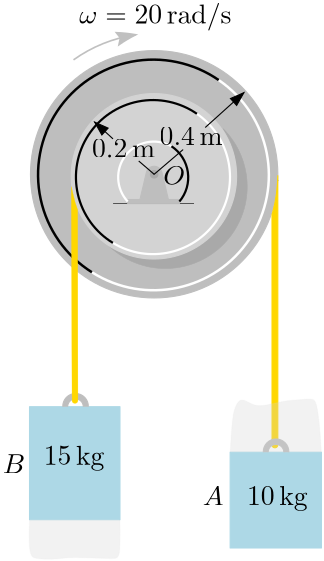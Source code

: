 <?xml version="1.0"?>
<!DOCTYPE ipe SYSTEM "ipe.dtd">
<ipe version="70212" creator="Ipe 7.2.12">
<info created="D:20200717130042" modified="D:20200718132652"/>
<bitmap id="1" width="1920" height="1080" BitsPerComponent="8" ColorSpace="DeviceRGB" Filter="FlateDecode" length="381765" encoding="base64">
eNrsnQdAFNcWhhMLRc0ziZrEmKiJJTGaxCjY6U0QRYqAdARFBXvvvStYUVGpSlHE3sXeS8QG
oiCC2FGxROm8uzuwzMzObKfpf96XfbOzd2fu3JndZb89nvvFF3LE11830DPo5Tti5vjJywAA
KmTUuIUWlo5NfvpFwgtQU7Ney1btdfStjc2cAAAqxMDY/o92Xep/3egLBAKBQCAQCAQCgUAg
EJUU3XqYQBICUN70tXGvXVtN/AX4S4t2kIQAlDd/tdepWbMWPvERCAQCgUAgEAgEAoGoyKhd
W83OYSDEIAAVg7fPhK+/biB6AdaoWbN9R32IQQAqhq49LDU16+GjH4FAIBAIBAKBQCAQiAoL
EzMbKEEAKhIPrzGiF+BvbbSgBAGoSDp3NVfhZ6i6hubPTVsQuuuYEtr9qUWWv/v+R/x1gUAg
EAgEAoFAIBAIBAnyNRkyEICKp7uOGXkBfvPtd5CBAFQ8v7b8U8lPz/r1v+2orePuNZrvNT58
9FxzS8eWrdvhLw0EAoFAIBAIBAKBQHy2oaauMXT4DJhAACqFHxo3xWyDAFQW9b76WmHzbG7p
KPsr3WfolHZ/auFPDgQCgUAgEAgEAoFAfIbx19+d4QABqCzMzB3hAAGoLP5o11mBz83uOqaK
vd4dnYegKAcCgUAgEAgEAoFAID63MDa1hgMEoLLoazsQDhCA6lIFWl1D09rWQ5mX/PDRc1uh
HAcCgUAgEAgEAoFAID6ncHL1hQMEAP4ZgM8T2T8u69f/VkKpZ7lo95c2/vxAIBAIBAKBQCAQ
CMRnEqPGLYQDBKCyMOnpDAEIQCXy1VffyPJZqa6hqSr5DAWNQCAQCAQCgUAgEIjPKiAAAahE
YP8AqFy++eY7WT4r5ZptUMZCHKgFjUAgEAgEAoFAIBAI+GcAQNX1z6YKPQQAkNM/a2nrlsfL
32foFPwRgkAgEAgEAoFAIBAI+Gc6Q2fPsl04vNdCH8uFg2WENCZPIU+EaQRAVf7ZyLQ/tWBm
7tzXzsPeydvBWQBZsLbzNLVwZjUDACjsn9U1NIePnltO7wDddczwdwgCgUAgEAgEAoFAVLso
lhZVpJ/Z2dnt27fne5Q89Pr169DQ0Crln/WWuvwV0Lu1v+nvy3u2WW4uFdKMNCZPIU+EaQRA
Jf65xCr3dLJ18HQb4OPjO2rwsNE+fqPIgvfg4V4+fmSljcMA0gAKGgDl/XN3HTPZX9H+K8Pi
dh2ZPnu17FU41DU08ZcbAoFAIBAIBAKBQFQ7/6zwoxUZoaGhr1+/5lTQFSaf5fXPv6wxarpc
76dlPX5aptNkSY+faDQRwlpDmpHG5CnkiTCNACjvnymfbGru7OQ2yMd31IBBvv1dvW0dB/Sx
8SA4uw/y8B7qNsBn0NARTu6DSDMoaACU9M9yJT9nZ7/JycmJjNkn+1O0tHXxlxsCgUAgEAgE
AoFAVCPzLDXzuer4Zz4FXZHyWV7/3HSZblN/3Z+X6TRZ0P37aZ1/mN6FovGMrk1mdieQBdFK
0oA0I43JU8gTZd7LtYfk23vmNUltdqW+zsl5fecIX4O4O29yct4k7eJ69MKTnOzUODmO+khS
ds7DCypUjoptUPAsekjaAjlGRjw5L2VkhGMuipLxYa6kQnBe2D2hPUWG8WdyPlO0CWZ74SkW
P1Le9vReMS4eRm/FrhlyjDL1s4r45xL53NPJycV70NARLh6DrGzcRY+aWTi7evq4ew1xG+Dj
6jnIe8hwJ9eBprIW4gi5nJVzbx9z5eqErJxXl1cLlldefpVTsixomXU5hGsjR+/liG1EMvvS
cnLS9iqrEAX7LYuUoyqUk4IDZ21Q0GcqSgaHjWDc2AdFG8CKhfQ2K2Eloxs5qhjzz8U/t2rd
Tq5XNHVlHDh0SvanuHuNxt9vCAQCgUAgEAgEAlGN/LPUR6uUfxZX0BUsn+X1z5RMbrKg+3dT
On07ukODMR0pGo3VajROW8BYLdFK0oA0I40pZS3rXgR++M1rmjItU5qSpbQc269u/lnct194
IkG/8x8j2fWb19mcGpY94Fy/C3CqWvHD4dsLRz/L2gicuagPAvVdsk3BsZful7e90EuXXB6C
/pQ2E2yH1o1rD2mXUKnKVtA/pz14SJjB/Ff25C61vlz9s429p4/fKBcPH/PeLiUrezpZ23k4
uw909xrsNsCHwtXTZ9DQkTYOnirxz6yWVcg/C20wbachl1PKdKtSCA5fTGiznTxX57n8syLj
r3L/rBrbX/k4uw7Pynq1b388a/2gIRPJ+phte1Tony0sHcvbPxNQggOBQCAQCAQCgUAg4J8r
RkFXvHxWxD8H6P44v1ujydrfjPrn29EdGo7pqDnsj47z+mw5v4tAFsjdhkL5TBqQZqQxeYrs
/vl8Zs7DCxyG9jP2zzQZq+Qx7kp9TdaLPypwvFL8M+/4c26Ncy8yDwtrXzS3zDOMrP6L1DTT
UbMPR9A9xfOfk+6kCrJIaQqaks9kJXmo/OpvmFo4uw0Y7DV4WJ+SzGeBWO5j7TZo6AhKO7t7
DaYgzahb0XSEn6B/5u6hSig5Flb+M/MujzSuyv45S0VyvlLpa+v98qUgkZuuoCn5TFYGh8So
0D/7DJ1SAf653V/a+BMOgUAgEAgEAoFAwOvKEvDPSiroipfPXyiX/9xwjFa9EX92WmC94mjI
23fvCGSB3CUryUMK5T+XJOKW6kG+EgqlSpaeHEvPfWWJx7J6FE/O070orcgDX9GG13euMXQx
7SmMxFru7ciwQfrRcQlb5lAo5Z/JphijJ4d/lj35mX8vMvvn85nsZG+uw6Htmt2gtLfsy0P2
45LOjNmrHzzIFClokXwmK2fIPPWYAv65r52Hj++o/q4DjUwFWc1Gpo5kpZ2j16ChIz0HDvEc
OFSkoF09fdw8B3n5+FnbeajAP5eJ4hL/vDdFvN4F5WwFDahgauqy9bwZuWWlLUSdoXZ3VPhc
tmoW9IG/2kZZD2lPFAhksveyHUkRxSrzz4wjpRUMIVsTJVrTusrZefbWyp7IbEM/ulLnXFp5
Q/UlSiqFQUMm0hW0SD7v3XdUtfU35H1nUMw/d9cxw5+aCAQCgUAgEAgEAlFdPHk19c/t27en
HD7ndIRVyz8HMPyzxrA/LFYO2PnvIco/kwVyV0OQAk3zzzLnP5clvoqZQ2ZOrMht0ost0Dwq
3T8LlkWbEoriUlcZd+cJfX2pLBUK4dJ9CUsZc9WC4O7DkaQ73Jm63Btk9p8z0ZctYxX3z2Wu
lb0juofnFNESEqrZ7fn3Ir3GCPVEMafNuXfauRDLzWb2QZIGV6r+s0hBp2c8Sk9/pIB8VsA/
2zt5Dx422tbek77S0srN1mGATT9PRxdvd6+hrp4+Qga5DfDx8hlGnqJy/8zyw6U+k9KqIhcq
uFuqoBlZ02XemG5l6ctluw7hNM8y5AwfvVdqWUucM70AMv0hiQparP4zOSha/Q3OdGIp/pk+
FCGXLx/lOhbuzrMNM0Pj088U4xR8evnPLAV96vRFheWzZP+srqEp+fU7ffbqwPXRdKi30fMX
EljrJW/H0MQKf8IhEAgEAoFAIBAIBPxzucpnKvOZczrCquyfKQVdd3g7g2VOV1JvEMhC3eFt
Kfksv3+mi0emWOb1z4z04LI2Zf6ZvR0+lVqmedlFG3jzckt3J62eBv8G2Z3h0LlHeJOlJahd
1vyDojER7Yu/MIVQ2Erug0Q3LtteOGuMlDl8cf/MYbnLds3ln2lbKBkNTs+s7PyDM2avzsh4
TA1zesYjeeWzAv7ZwdnLx2+UlY27ifCuCfPRXn1cvQcP8/Ih+BFc3AeSZUdnLxn9M1fw+Ge6
ki17iC6cme6UZT5Fhpa5WbpM3ptCbUpsd1wqWIYyHSVCWEw4S6kZwjH/YFnWMY+4lsE/i+2R
36Xzbo1+7CKnLVYd5VOsv0FX0NnZJe+Jislnyf7556YtJLx45y8KypE5jp+8KGFTjs5D8Scc
AoFAIBAIBAKBQMA/l7d8pu5WvIJWzD83mqz97egOjcZqNxjT8euR7RuM7th8si6hwegOX4/6
p+EYLfKQoMFkbTn8M9O+supO8Pln7rzZMmMpVgWCqXxLJ6Erq6chVu9CtFlGGRB6xQwqpZmv
Sgb/BkufyAiWDhXz57JUw+Zy7ExXLKE4huzVOTjkrcx7kTC7orT8Z7HZGCXkPzPa5HBOvKis
f6YynyvQP3t7Dx7u6jnIxWOQK8HThyw4ugy0tHKj5hnsY+vh6OLd32WgjZ2nla37oKEjyVPK
o/4GlyAVc7mcxR/oZpvprtkhEL9KlJtm1LWg+WeGg5VSeJmj/obo6XzVp6XV3ygZDcnd4Oq8
hLrZpbqe9xR8qv751WvB+/LHjx/FpyOEf0YgEAgEAoFAIBAIBPwz54SDFaygFc9/HtVBzfe3
X6bomS53Hx41a+WRUMKI6Nl6S/v/MK6zul8b0kCu/GfJMpbXP4t0JV2TMvwzUzCWyUxhLY7S
bYrEqZjMZPhnCaUwKJUtgytm+mdptZ05VbP8/plWoVqGUtV0/SvHzINy7IWenCxZYovnVIsZ
Y776z1IS0VVQf4Oq+Zye8YjKgqZPR1h+9Te8fIa5eQqKPHt4DyGQhQGD/MiCpZWrqJmRqWBe
Qlv7AUOGjbHvXzX8M6f5ZPpnLg8swT9LeIhyvKWdZ+U/K+6f2Y05sqNlqv9cVuGZXp9EtGW+
zsvmn8VqQX+69TeoshsnT10Qn46wAutvRNEprb9xjbUe9TcQCAQCgUAgEAgE4jPxz1VknkQJ
8rniFbQi8w/OF+Q/fzdGu/dq74DDm/ZfP371/s3MF08IV9Nu7r52ZMH+teYrPRuN0S7Jf5Zp
/kGOIg/0AsL8/rnkodJp75ZJrr9RpnzFEqF56m+U7Ut6QWPOVGH+DcpUoYJrEj25/bP4Gt65
+VhJy4oW35CyF0mZ1ayjK9sRXyY2a71C1aoVls9UzWfWdITl55+t7Ty8fPzcBggqPJNbCrLs
PXh4PycvyjwL5XN/EzOn/q7ePr6j+pbP/INchpPtkMv0rJgvlVgVWVbJzLtZ1uFI8s9Singw
DTP/Acrvn5kt6R3m7Tz/1kRPYQ8X43g/If/MmnCQNR0h5h9EIBAIBAKBQCAQCERl+ecq1dvs
7GxO+VzBClqB/OcfF3RrMKljk/FdD9w4kfMxhwxsYV5hfm4eoTAvn9x99/7dxtMxjcd3Ic1+
nN9NpvxnThNLW8lMFWY5UoFFfJ1NE4msJ4q2TE20R22HrkaFJYJLbSqjtjBjAjvh0+mFhYXL
1x6KZCm3T+bfIHNqQsamxDLDZcpJ5hawnJnbZStp8zAKu8cudiGLppa+F5kM9mSxcaZJY/6p
GOnDyCjDQm/P9fOB4v75TnIqa8JBkYImD5Wffza1cHYbMNjdazC5peQzWXb3HjLId6Sjizc9
+bmPDXlkGGlGnlIO8w8yZrgrfSJVQ0N8DkHxqtGl8+ux5x8sU8ErL6eJ5h/k9c8lWcTMSsgp
AsVaNsVhSYcZtS84ZkKUrf6GoD2j/gZX7rQUY1w2tyCffufrPHPeRuYsiowJFumn4BOcf7Cv
rbf4hIMiBR0cEqNC/+zjO6UC/HO7v7TxJxwCgUAgEAgEAoFAVBf/LDmqVG8lyGdRg+XLl1c5
/+yv22Rh9waTOv40sfvT1y+y373Jyn756u3r1++yCS/fvHr9NjvjxaMdVw81mdCt4WQtGfOf
eVKL6ZKzpLaD0Ciy5SfbmjI9cFllD9KG5mbL1mdeEy9cTMXDC8wEYPrUfiXbodeF5ktm5t8g
o2aF5FRhekjMmuYomMyxZZHSZ1Q+YZ0F2XOJpe2Fr2KJeD1t5vG+Ybhxvva0s1B2HlmDxn2B
KeifHzzIpMtnuoImlJN/psSyjYPnoKEjXT0Fac8e3kOc3AdZWrlb9nUzt3Q1NutPtTTv7eLi
4ePjN8rG3lP0RJXmPx8VzVdIk8OUiy6r5MzcIL3Cs/hmaYWRy4o/S/fPZTKWvVPR7l5d3sfO
f94r2pE0Hyue4UzVzeA6QM7SzaXN2AJfrLBzyVFQI8PdeaZ/TttbduAM3b2SfnSfYv0NZ9fh
L1++Ep9wkFLQMdv2qNA/W1g6VoB/VtfQxJ9wCAQCgUAgEAgEAoH4VEOu78hNl+k29dcltz/O
7/bTrO7L4jeuORmx6kTY6pPhFGSZrFkWv2n49tlNZnYXJD8LlTV5isJTvAHwCaOAfzY1c3Jy
Heg9ZLirp4/nwKH93djlna1s3F08Bg0aOsLJxdu0p5Ns/vlzgbcSdfWCt/AIcFJt/Y1WrduV
t3/28BqDP0UQCAQCgUAgEAgEAgH/TNFsjUHTFXqCehr+Oj8v1dFeb9MpyLbTelvBLYVwmaz/
K9CSNCDNSGPyFPJEmMZygGO+P85azZUOR+qy5Era8M+SFbS5s5O7wDALiz8PsnMYYGXtbmXj
buvg2d/Ve8AgXx/fUU5ug0gzyGf4Z6CMfyYxYvRc2V/R2dmCf04SGbNP9qdoaeviTxEEAoFA
IBAIBAKBQMA/U3RZ0K/Nkp4tlhm1Wmrcaplxs8V6fDRfYkAakGakMXkKeSJMIwDK++cyn9zT
ycZhgNsAH+/Bwwb7jfbxG0UYPGy0j+8ostLWwdMYmc/wz0AV/rm7jpnsr2j/lWE7dh2dLvMk
pCNGz0XxDQQCgUAgEAgEAoFAwD+L8Jo2tfccH+N5HqZzBxDM5nlJgGpDGpOnkCfCNAKgEv9M
t8qmFs7Wdh72Tt4OzgLIQl87DzNzZ1YzAIDC/lldQ1OuFGi56K5jhr9DEAgEAoFAIBAIBAIB
/wwAqFL+uQRThR4CAMjjn0m0+0u7PF7+Pr5T8EcIAoFAIBAIBAKBQCDgnwEAVdQ/AwAqxD+T
sLB0VO1rf8Toud99/yP+CEEgEAgEAoFAIBAIBPwzAAD+GYBPlW8b/CDLZ6W6hqaH1xgVvvbb
/aWNv0AQCAQCgUAgEAgEAvHJx3ff/wgBCEBlMWzkXNg/ACqXn5v9JuMnpgoVNOQzAoFAIBAI
BAKBQCA+k/izfGpaAgBkmtDTZzLsHwCVyx/tusj+oamuoWlt56lk2Y1Wrdvhzw8EAoFAIBAI
BAKBQHwmYWTaFw4QgMqiv8sI2D8AKpfOXc3l/ejsrmM2YvRcBV7yjs5DUfMZgUAgEAgEAoFA
IBCfT2ho1hk2ag4cIACVwpjxi8x6ucL+AVDp/K9+A3k/QOvX/1auGQl9fKeg5gYCgUAgEAgE
AoFAID636NXHCQ4QgMqiX38/eD8AqgLdelgq9jFav/63Wtq6js5DJWhnC0tHFNxAIBAIBAKB
QCAQCMRnGM2at4IABKCyGOI3A9IPgKpDi1Z/K/ORqq6h+XPTFoTuOmaEdn9pk2WU2kAgEAgE
AoFAIBAIxGcb33zTcIjfNDhAACqF4WPmm1u6w/gBUKVo0BC6GIFAIBAIBAKBQCAQCBWElrbu
qHEL4QABqBQ8vMeb9HSG6wOgCvL7H9o1atbE3wkIBAKBQCAQCAQCgUAoFvXrf+vk6gcBCECl
MGLsfCubgVB8AFTpWtA6fep/3RB/MCAQCAQCgUAgEAgEAiF7wCcAAAAAAAAAAAAAAAAAAAAA
AAAAAAAAAAAAAAAAAAAAAAAAAAAAAAAAAAAAAAAAAAAAAAAAAAAAAAAAAAAAAAAAAAAAAAAA
fGLoGdp217Hs3NWsUxcT7c5GWp0MAQAAAAAAAAAA8Jmj3dmoUxeTzl3NuutY6hnawp8AAACQ
C0MTh249ekE4AwAAAAAAAAAAQBYd3a1HL0MTexgVAAAAkjEwsScfGfjoBAAAAAAAAAAAgLx0
07GEhQYAACBBPmt3NinXT6KO+DgGAAAAAAAAAAA+5VxoEwMoaAAAAOLy2cheu7MxPigBAAAA
AAAAAACgnII2NjCCggaAAyPT/rRp1/rqGVjqG/e2cxm0Ojgy+8271Pvp5y9cXb9hi9+IaaJm
Jj2dMW7gE0DfyE6rE6o9AwAAAAAAAAAAQCUYKa+gTXo6m1m4mpq7mApuhQulmFFYCG5LV7oK
GlsIH7VwrabKzqSnC+m5vJBDVmqnpv3NTBxNTRzN5IFqb0KzqUBG+UxuDQ0su3Ro/0/bltrt
23Tv1KGHjq6+hW3Ujr3FpfHhw8d/r92aPHURFDT4VC5+x05dTPDhCAAAAAAAAAAAAFXRqYuJ
EeQkACKELwcLC4fB/XtNce8+wb79EIvWI6zazRnQY6lf7zEDrHtbO125dquwsOjjxxyRiD57
7soA77FQ0KC6//LSuVtPfCwCAAAAAAAAAABAtXTpZq6YgqZU28ixM8PCY9duigyLiA0K2b5i
Tay/f/iqVcEhYeFhoetCg1eHhQeFhgWHbtgcvHFrSEhsWFhsaNjW4JDwsPBto8dOq3bKzs1z
9Kx5K2fOWTFr7ko6s+eumlWKcJnxKGk/b8GaAQPHKWxER+gZbe7WLqrLH1Fd20Z1aStY6Nw2
ulMbAdp/RGm1i9JmolXCZu0/fXsYUxnUChaDNbbXN+onwsjEwZC5hjQwNHEg61krq6mFs7Ts
P8rTepGfxYphBkGjTULGmG6f3WfPwn4HlnocWzNi6hDXaXOX5heQyM/PF/5XUFBcXJyV9Wr0
2NlQ0KD6oqPfFx+IAAAAAAAAAAAA4MPewVPh5+ro91VAVphaCApKbN66vbi4uFCYBfr0dfGl
q89OnbiZmpJaXPyWrCguziguflVc/KGYHQJlFx0TTbZgZuFSLeQM5RWnz/IPj4xLupdxO/lB
0t2MxLvp1G1ishDaQtmjyem37zw4cPj0wiVrqfId8o2ziSO53dq5zbs2X25s/OWuH7/c0Zjw
xfYfvtz+Pbn9Iq5xzZ2Na8d+V3NboxqxjWpsE7JVuLy2YY0XzWpt6dBWtB355bNDD72+dCi9
rKNvratv3UPXitzqGtgYGAmMNKslea7Kz4LPkEmLlqy1svEur7Ib5o5DBrhO9uk9x8dwzQjD
oFGG4ZPMYufY7FzkuG+J+5EVvgdWj/MbPPjivzfIBZyXl1dQUFBUVJSbm0fuvv/vw5hxcz5P
densNpycmkrZta29Tx9rrwo+2NFjZ1OQZfEG5XF90vdeTpU3tDuj7DMAAAAAAAAAAFBF8Rk8
csXKwKCgYMKixQHKqGDFMDGzjo8/1kPXXLGna3c2NjKVW06amAt87IbQLfl5BdeSEzeEbZ8y
dbmTw1Bvd9+dW6NePb2em5uam5ecl5eUm5eel/Mm993H3Pc5eTn5uXkf3rzPyMvLCwkNF3hR
c+dq4p8Ft1NnLLuV9ODM+WtnLyScu3j9/MXrl67c3LX/eGj0rohte8O37iW3IVG74vbGX7p6
izSgOHPu37upj+YuWCPYlJzHS3njqC5/rP6+Rv2vG3791df1vvq6br36AuoS/keoU/d/mnW+
0tSsp6lZV4OgUUddo04ddU2y7P9tzaiOivtnyirr6FsLhbONgXG/gOVBy1dssLRyIw/pGtiQ
2/7OQzcGRy7zX68rbEZBmWrVnoLAteHUrxcpKQ9Uq/go+WzX37e/97DhPu7jvcynuHef4661
bJD2hlF6MdN675zjsG+R06Flnmc2TFwzd+yFywlFRUV5efkFhSWRn58v+Anm2QsX95HlYTvL
yTqq6keBd+/ek8OvlL2vDgwLWLHR1t6nAvY1ZtychOu3Wb+lkauR/rvDocMny+9niMVL15E9
kluVb7m7Tu/P90N8T3px8bsry6i7B9OKi99eWY0/bCqBZdfelp2I8mJoQFx08ELrij8638Do
mDiCvy9jvfWsiOiYwKGq3NdYf7G9gHJDMNqbZrliKICUt52AsXyPCt4EFHxTwuUHqs97o83C
TcIPQVyxAACgMH2s+m/bFhcff4wQGxu3d+9+ajkoKFhhG6wAkybPJDsltwpvobtOb7nzn4UT
6m0I35xX/DFkS6i1tYOhjmm39l0Gu7jfvniiKOdBQcGDgvykgrdX8rJvFOZlFeW/L/j4vqgg
Py83+9HjBPJ9Pyw8QrSd6pL/PG3GspuJqecuXr94+ebZiwlxe+Njdx/ZFLlj9abolRsiA0Ni
Vm6MXLUxauOWHWT99j1Hz1y4dvHKzbMXriWnZM5buEaB+gwi/xzxwxf1v/r6z6+++q3uV63q
EOq11Kz3R72v7A30+xsbt63/9a/qmq00NFuqa7ZQ02iupt66trqmumZIwxpRHdsp75919a31
DO0OHjp+/Ubinr1H0tMzFy8N1DWwDQ3b+vDhI7ImNfVBVPROKjWa8s/Kz27J4vr1RJH0U7ni
69nL9fTZS1PmBwxwd3W1MbA3aWej87O3afPZjr+t9ekc4KU13bXT/EFm4XMGRiyddOPG7aKi
onyBfy4oKiwit4WFhXl5gizohITbZhauKpTPlNolt1VTQYvk86HDJyulA+Mnzq8YBU0OkLr2
nj59sX3HgfCI7eSWLFMrDx46KWpTTv6Zks9UqFxBa3c2VuyzQ8/AMmB54NGjx9cHhZJl+Odq
wW7BQV5b+kn5Z1k9jMr8s/CrtKyaVyCfI2bacPShKvtnUT8FCzEiaL0t9QlsykZY0JnS9WUj
IP505rlznRnMuTWGyef0+eUp9iEAK3hsK/4oyIUndpWKv+SZL2eelznjwqiK/rns1cc+Fo7e
Ml7pYqee/ijnYTJfs9EqeIMqe2Ph+EWPPZiyvgvxniPSf/GHeN++aG+YHMPI6oDEvtEfZRwU
33mvUm9HzM7I9YkJAACARz7Hxx/bu3f/yFETRbbZxMx65cq1ZH14RGSFKejYWIED37YtTuEt
aHc2lts/C+tIrN6w6dl/GUsC5hn16Krz91+67dqM83C8eWL33X/3XjwZfPtqdNKlyMtHNz69
daIgK7Xww7P8t0/SE88d3B/y7OWNtevXKVCPQjxzlUJqG9X455n+t5LSzl8SpD2fPv9vUHjs
2tCthM2x+1LSMt69/+9BxqOtuw6tDd1GVq4P23bq7NVLV2+duZBwN/XR/IWBwrxx+Y7XTOiN
ozu3Cf/hy3r1vm5T96uWdb5qoVmvVZ16P2rW66evv27R/LjwkIE2dt9q1CErfxHIZ41mtdVb
1lZXU9MIblgjSktZ/ywssmHbu6/7neSUXn1cyWD6DJmQcP32vXv3z5y95Og8hLR0cRt2LeGW
kYm9rr6NTmmljmrkn+fOX0k2O2fxqkmz5ro5mrlatHXr2dLVsOnYvi3W+mrPcGg9onfL2T6G
K8f1C1467V5KqsA/5+eXpj8XkrvklqoFPXf+KhUm3JbfIX8C8rnCFDQllt+//0/8LEyfuYyy
0E+ePi+/MyWSzyLjrUIFrW9kp7B8vnHj1oWLlwOWB5JbslwtFXRl+2eBDU47CP+slH8W+A2Z
hFil+GfWTquJfxZtZ6x/mUWhzLCEDtP3zuiJ0MnQBItwAEvthFCziPZis9C/TKEIH2KMXtne
haPHebCCflaIh/kM/XN5j60KE/glbErsKEp0Iq9/LhObn4J/po0M682T3GV1hmFNxd4BGO+E
zBdymUFlvGOQ41Xu/NLOHcvoCu6y3p2kvwvxd54mk7mEPOfbF+1ssq4xwV3mgUvsG+PkCoed
+buewv5Z8tVYTu+Nn8aPVgAAULlQCc99rPqLPzRy1MT4+GOLFgdUTPUPKvua3Lp5DFF4O/pG
dgr458CNwW9yn8XFhc4Z4zPQUq9vh198e3cNWzQq2H/E0llue7fNP75/ZYi/38WtS/9LO1Oc
n/H+0bVTsatX+Y9JvHd8zbo11S//eab/zcT7lH8+c+Hapsgd68Njg8Jjnzx78d9/Hy5du/Xy
VfbtOymBITFBEds3bo47fe7fS1dvnb2QkJySqYx/jurUNuz7L+vWq/9bna9+1az3i2bd1nW/
+lqz3tSRI72sei+ePHF9wHJ1jTpkZTM1jZ/V1JvVVm+lRkJjY6Ma0dptRdtR0D8b2OgZ2to7
+hyNP21k6qBrYGto4hgWsS0/v2DVmmDSTM/QrreV+7/XblpZe5LGBJX4Z3rCp4RQvhxHHxvv
O3dSPn78uGpDiP+atd7OfXrr/OZi8KubYZMJ1u2ix5kv8Ow4xuLXcfYdNk2y370lMPNRJtlv
fn5eITPy8/OLiorIplSY//z+/X+U+axq+c9VRD5XgIKmrsOnT1/wXWZkPXWaysk/i14IlHMW
FaJRlYJWuPjG3HlLb968LbpLlska+Oeq758/vfobsn+hrpT6GxJ2WnX9M5/SlyjemUc6dqgv
r45gjwmf05P8EKVluFMT+RNZ4Z+V/eWlXMe2Qvwz4ygk56CKOU+Z/HPVrr/BkMx0L8o1YjZj
h9rwvgOwD40xCDwvTxVcgWVvTaQDdEkrNhrS3oV4O1/y8xZnJjP/2xdTMtPGmTMxW0Lf2O3F
VLnCbzvwzwAAUB2hrO/IURNFazZsCKFXwCB3lanJLDvUjuwdPKm6Hwpvp4duHwXqb2yK2FJc
nJt861TCoYiNE90nWHVY6KEfNdcrLmji1pBpN6/E3Pp3a3jA0GNBY7Pv7S0qvv864/iBDZPW
LPF7lnVzk7D+s8L5z1RKcw+9vt//0PSXFoIUX0MTRyNTiv6ld/t37mr+zTeN2v3VTfQUZfyz
sP5z2rmLCecvXj957urGLTsDQ2KidxwsLi7efehEwLqIvYdPRsbtFyQ/h8du3Lz9xJkr5y/d
OH3u2t3UR/OE9Z8VzH/u1Cb0uy/q1q3/u2a9XzXrElrVqfe9Zl1nQ5Npw3z3bIueM3ZcPXXN
VkL/3LS2elNB/rPK/LOeoS3B0KTf5SsJzq5+jk5D1wVF5OTkBm3cXFBQuHhpoJOL3+ChE86c
vaRnaKdC/0xPeJYcShq/CZMX5ubm+S9Y4us3ctqUkaO8ew237zjW7s8RfVrPd+qyd0a/dcP0
lg3oss7PcNdCzxPh869s35Lz7h2V8FxUVETdChcEqdBkU6qt/0yOrlyntKvu8rm8FTSVcixh
gkVRaY7y8M/hEdvFbbPISK9ZG6b8Lrp076nYp0bQhtBdu/aJ7kZGbSPAP8M/V7R/lkeIwT8r
neMqYfuSd02XUWJiSsJJlHh+OV1KRQmWz9E/l//YVoR/ZhyF6AKTcKXRf46p/v5ZsEfmP2qg
Rkm2k0vfqfgIlz1aXsqRmaEt8s+yDSP9nUdS5+mjITYsEt6+yBZo14CoqzJ9SLHfITmqEtF6
Dv8MAACfFVSRDbpeZvlnSlCTW5Xv2t7B097Bw81j8MRJMwlkL6Qzoi5RK8mjpA1B9s126W4u
n3+2EHjUkIjIoqKch/fOZt/cE7/Cb/tk2xvhk56e2ZidevTd04sF+WnZLy4dj5lzap3fyyub
ij6cy7oZeSBw2NZN0wuLXoZHbFUm/5maM/GXX9uqq2v809GA006LBLWmZl1dA1tV5T9fTbh9
L+XBjdt3g6N2rgmO2bb7cGFh4c4Dx+/dTy8uKkrPfLIpcse6sG0bN8ddv5l8LzX96rXEOykP
laq/od0mTOCf/9eqTt3WmnV/1ajbUqNuC406Lb6qH7h48dXz56y6dP1OXfNXjTo/qwnkc7Pa
ai1rCfzzJqXrb+gI/LOdjr71jFlLX758fev2nbS0jIKCgpOnLuw/EH/27OWCgsK0Bw+Tk1Of
PH0+Z95yYbK0XQ9dK+XrP1eYf47auotsZNaECSMHD57g6zLN22zOAJ05bh2m2P29aqDJ4bmu
e2ZYxU2y3DPT/mSA76XQaWcCpr958qSouLiQHHxRWf0N0USE1SKl/1OSz+WnoKfPXEaO9Oy5
KzLKZ9X6Z9HGxVOdRQqaKj2tDJ27mirwSTTAy29L5LbzFy55DvClEN2Vf2sC65u2R2hiqaCq
QwjMcEmQR8WksSjEpeXBNNrDYj6Z/mj6bon+eemVd/zbMeRpdvDKW5ZS5tkj4yiED3G259jj
arFdMKpqCPojWKZth9ZYrP6GcGtiLekHRR/kko0LdDH97NA2Qt94qVXeTTsk9tmUqSXzIqEd
DlM7lCgFeuoa/Xs6TQVz5OaxRTG9NGjwwqH0b9Bi2WjMnZaqBlaFZFE5Zf76G/Riy5JTN3la
8ndGhvFRxgZLMwyMAedKIOR5rqTiKtwZj3StVHJ50E6E8CFaiWm2s2JWn+b79/glm5Iugkps
T0kJXNGB0HNu6UfH2Dtjy4wiunz/Tp9nqKV0gF2mlWdkeJUdV4f51otesLQG9K7GcA4+93Ap
tCl+L81/bTOUncL1N3jGluMoxC54CS92zineomPEav7QrwHO/GeO4hXSvCLHUIiuPVnqtPBW
epc0Ytz5z0zxK8u7kKTOSxG2/G9f3PnPtCRt2frG9c9MaDuVsf4G4zVYWrqco5g/I9Nb8ktA
4vsDz3sjoxuw0AAAoHDWccTmKNFyUFDw3r37t22LIwuzZi+gLLGScwLyJV2LQ5XdILecj8ro
wDt3NVXAP4eGRxYV/5d249Cbq5HnV3tfW+GWn7Cx6N2Zovy7xfn3i4of5/6XlHRiffxKt4zY
McUJa5/sm7l/pdfx3SuLiz+EhccI/KqF4vnPhJ+btm7UqAm5a2Bk3+q3f5r90qZFy7+aNv/9
628atWj1V8dOgrrW/3Q0qPdV/e66VqrwzwHXb6Wk3M8gX38/5uRG7TiwKjh62+7DeXn5x05f
LCgouH77Lrndc/jkqk1REVv3/vffR8EX5fTM23fT5y9Sxj+3DW9Uo07d/7XULDHPzTXqtP7q
f+oadVYvWnJs797f6tT9WU3jFw3N5moazWurNaul1rJW7dpq6hsbfhml1VYZ/6xrYOszZHzq
/fT4Y2cuXLx66PCJM2cvBYdEm/TsP9Rvkr6RXdyO/UeOnjpx8tzR+NMnT10gLb19xuoZ2laj
/OcbN5OKiorCgoJ8B7pPHeE+Z5Cp/yCdeQ5tp1i3XeSkFTfe4sD0PocmWxye2e+M/+Cz68Ze
iViR99+HAlrljaLSEAjpoqJPWD7Tp0QMC4+VioS0YbmwtffxGz5NKgErNlIKuo+1lwrTj/kq
XZCjIw1YqKpSikg+B64Nl1yXQ0kFrcDkg3PnLX3OH/JX4SjRpCWyUSg23759x7CpNP8pNJBM
HUoXlUKpW+aKKU0q0pXUxkWPlhhgbv8s3FGp/mU9kSV+yyxxqYaVdY9i+c/M9syNy+Ofi3k7
z/TPwsGn3y3Z7ME0mkamd6Nk46WPUqfj7VvRKRBukHH49EfFzhfTP/O3FJ6at+/EnshSScLv
vMERZd/Bhd+4uco+SPPPwicyNCb9u7N44VDWXpiGRLb6z8win8wOsCzZpmB232TrjJTxkZYg
J0G3SjOxLKMiVkCV+7lylPvgziYtOXGla6giq5uCeYq+UnaFpT2Zpk58dkXp/pkMODtbkvME
Ma9JWh1sVm1Y8TMuxT9zdYBjR4xLjnWwvDUB+LbDdtr0ArliLyWWNGOccd7hkn9TkvON+fwz
a71i/pmcAtaVw6jMELGJ9T4g09sC89Tznz72NUB/WZU4UvHqxBIq85QeJtdvQ3RRKWWDvoFs
Wcq6aLlHjHbUpS5aNsErduB8nZe6kv/ti/URU2J9Zclvp/eN61KkXbey+Gf2tcFbMoW0ZH08
cSliydew1PdG5D8DAIDy/nnv3v3U8qTJMwmxsXFUCjTle8vDP1ObJful5jckyyZm1qwGZA1Z
H7E5ipobkSzLuGV5pyCk8paDwzYXF79JS9j//kro5dUut1f0K7oVVFRwuagotSj3fn5eRlHB
w5d39pxa7XZ7ff+cQxMyt/qeDR6SlhBXVFQYGrZFufxnQYZz4x+bf/f9T2TZ0MSh/T96bdt1
/fPv7n//o/v7H9r/dDTo2r0Xeah9B30NDc1uOn2UKcFB+efps/wTbt5LTXtI5bsePH52xYYt
sXuOFBQUHjx29tnzLHKbm5u7/8ip5UFb9h45RVVmSEt/dDs5fcHCtYr7Z60/Qht9WafOV78L
zfOvGnV+UddsoVnve406m1b43/73ml7r3xuoaTRV02hcW/3n2mrNa6u1qlW7dm31jcrlPxua
OLp5DM/MfDxv/goDY3tH5yFv3ry7fiPRytrz4qVr5OiOHT/b28o9LS3jydPnFpYuBkb2Cxev
fvDgYX/noYYK7ZHO9h0HZFTQSvrnJ0+ekdN0N/nuuLGjRg1xmuKpP8+9/VSrlt6dv/Xr9lWA
XbMgl7b7xpsemNwzfoHT6TUjH1yMp+o/C85vYVn9DWFFjkIV5j9b2XinpDxQSY1rlZeDkDFI
e5Xs12/4tNWBYbJD2qvweCt+8kd68XMJexe1UaYWtAKfRAHLAyX4Z/KoIv6ZlaDLyGqmaWGu
Kg00oSoQs2xLTMtwFi92wZTbrB0xNKmwpZgK5ugP43Ck7ZHdQCw5mbMkiCz+mdEr+qN8yzIW
x2BvnGX4WQPF5e25dyqlJfsi4UmO5ZhDiv7NV2b/zJG8x/hiLnniKvESqbL4ZzGvxV24gy3Z
OFLj+DsjZXwkCECJ1XGlTgHJNbcXLZWO7VLK8vTEt1mWM8llYNgnTnh07BnH6D1hXx5cneQV
VlzngitfWizFnXFaGYmCMublSkyGFPPP4inWHL8vcFYVoPeHYz41vu1wndCSQ2CfEbGy4axB
4B8uuTclpbYMj39m+2p2EmkcV+6omJPkunKovokfheQcY55TL+n0cXSA+RITHWNZCivnL1Cs
C55P4Zb+iwO56qjQx1nyiLHfkUq7UZbHy+17me9CEjovS8EK3rcv1htU6UUo5V1U/IcwLv9c
0mEZ/LOMyfwyvwqknBFp743wzwAAoCSLFgfExx+j619W/Q1qCkLZ9a/s9LHqL1LQ4vWlyRqy
npLPnHMj8tFR21BOHyus/xyymXwPzUjY/+5S0J0Q78Q1du/ip7+9FZp6JSb9zon37x8UFz/L
zTxxL3bcrQ32KSGON4Icb8WOf5t+nHyPDAmLFOVRKyaf27TtrKam/vc/uoJMXUM7stDslzZk
ZcvW7X9p0a5Fyz+7dLegkni//fb7bxv8oGdop6R/njbT//qtlOR7Dyjnk3T3/qqNUaHRuz7m
5KQ/fHzkxLn7DzLz8vLCt+5dsSHyRuJdqtndlIzEuxkLlMp//iOkYQ1NzXq/qWv+oq7ZXF2z
lWbdxuqa1t17rJw7e+2iRWM8Pf5o9F1Tdc02jb5rWe9/TWrV/oXyzw1qRHUU+GcT+W0wdcjL
V264eOlf4QjbkkF+9So7aONmN48RIvFlZe25Y9fBe/fSqGIdpOWd5JQJk+YKf1xwVknCLVWA
t/wmIszJyS0oKCBb+PfatZEjfMZ4Gkx1/WeSfZvxVs1m9G680q1t9BjDAzOsCIfn9jsbNjvn
4wdBqY2CfPH8Z2pZVRJyzLg55TerncJKXPSjwPYdB8Szf+kErg1XlTY3t3TzGTJJcvLzqDGz
Kfk8c3YAaV+t/TNV94Oa1lCyf6bakPYVmf9cHv5Zouktc7CllSV4ajhz1xAWPZ29Iwn1nzl2
xGgpQUrT5TCXPWZuh+mfxXvIoZplrr/B3U+W1JVU75pZIYTqmNjGOYuW0P2zLIMmtSV3VzlS
ucSlB03gyOqfueSJtbT6G5LqiMrgn8W1APd3dhnUBH9npIyPLPUuovnsBJ/ToEyXeCYtK0Wc
e6dUHh13fyjdJFZ/gNE9sWRXtrqROHSM64TrGGWrvyHWAeZeGCULoiXlPXKeNVnyn/kmMpN8
XTG3zGogx3bEpLGki4HjXzTwDJe8m1KstoyYr1a4/obMAyL5quP2kBJPn5S696XPpfWEw9KX
2F32hH1K5D9zVErh/yVIonQtLS7B/3TxdyEl8p9lfvsSPZd2KYrvV7xvKsp/5s1kFn+vZv6q
In7iJJ8RqecL/hkAAJTPQ46PP7ZiZdm37FmzF4gqXfTQNd+7d39sbFw57d3EzJrKcGYpaJF8
Jo/KO/Wh3PnPQv8cEhJZXJyXlRT/35UNd8O9T80zurTM8vQKl+C5A3dErX7yJLGo+GVB1qX3
l1elRLidnK973r/3k+OLPr64VFxcFBoq8M9m5or751a//VOrVu2O2kZkWdfApk3bzt//0PTX
Fn82+alF4x+b/9C4GfWQoYlDw0Y//u9/3+gZ2ipZf2PqDH9q/sE7d9NycvME0w4ePO6/PuLQ
iXP/ffiQm5f34cPH+FMXA9ZtjtsXX1hYmJubl3wv7eyFhOTUzPmL1ihTfyOk4ZeamnVbqWv+
qq4pqPxcp566uuaymbO3hoY2rltv0hDf1QvnOZkae/e1stLu1LZBg+Zq6rVrqwU1+JLyzwrn
P7u4DXvw4OHiJYEGxg4OToNfvcq+eeuOlbXnseNnsrPfxO08YGPnnZ6e+fx5lm2/gWSoN4VE
JSXd62szQPn8ZxGBa8NlzLbdvuOAAtt/++698GTlki2sXBPg46Q/2b2jX88mI3t8P9+o6Zo+
bbc4d93i3X3bBNND8+yv7QkuLE1+Lm//7DNkkujQVFXIQjVZ2alVKyubEtTzFqxaHRhGblUl
n0XXnizXlbPbcFVV3mCVoJHsn0mbiq//XIn+mTt1llFRmd8/i6U0S/DP9CrEEmpNc/WHJoel
75Hpn2lFlRlRTv6Zs3uMnjDSmCvdP7O7yqNcVOCfuRRTOftnZilUCdUyy9c/S63aypX1yu+a
OBQxd3sFK3twiCBxUySjf+Y+CqYcVsw/i9e+EEescDHf9aOIf2Y7Qz59ytExXokq3zR8ivpn
icOlgH+W9EMJp3/mtoUV5p8lvy2w0qR5T5/klNfS4hXctYvpl6WUn64YPZf+0mAJbSn/EoFn
g6K5FBklOJg1ornfhRSu/yz725eoG5wFt+V7h1Sg/nPZxcP+BwUc70icH20y+mfp743wzwAA
oJISHPHxx0aMnMiXgUyVZS4nyF5iY+NYcyCSZbKGrJdXPitQ/5nyxqGhUeQLau7zm4V3t90K
8Ywd02H35B77FztGLB21Py702ePkoqK3Rfn3Cx/uvB875NBsnYSNznn3onJzUsizQkMiRR5b
YQX9/Q9NRfU3/ulo8Pc/un/+3aODllH7DnpkgVKgZL26ukbXHpbK19+YNjPgxu3UpOT7yfce
XLp669nzl+/e/7d19+Fla8PDY3bvjz8dsW0PWY7eefDt27fPXry8fPXW3ZQHyffSku5mKFX/
WattSKMaGpp1f1PTaC7kBzUNrZatjuzadWTPbm8bm3GenuGrVy+cNOmvRo1cTUxXzppt9tdf
tWqpbWpUK0rrT2XqP+sZ2nn7jE1MvBt/7EzC9duHj5w8f/5KzNbdZMAHDR6va2C7b//RM2cv
nTp94fLlhEuXr5Fbe8fBZL2BsX118c8ZGY8El3FuXlFh4cVLZwc6G4xybDfBttWkns2W9Px5
vW3r2IGdD0+xODDbevdcl8y7N4qKivLz8ujyubB86m9QebDhEdurSPJzlVXQ5SSfKatMDvPJ
0+dSB4S0effufXX0z12690T+s0z5z1yo2D9z9pBvvyrKf+banZjfVrl/5q6/IaElR1e5vA2f
XxWvvyFxVqlK8M/S/lm0PKlx8vtn+nFJmcaLQ4fypExzOyue4eU/fL46D9zSjyNrvdLzn2WZ
/I7TBvNYVuaBi/9kINE/y1jluJPkQuvybkeF+c+S3gGk+WeJg89X54Qjk1Y1/rms/gaXf5ZB
HctUb0H6P08oe+tg/jsI+k91vOea991GhqRrxnNl8c9c2excE//R/DPvu5DMGlmWX164OlzW
JZEkZ63n7ZuUH5Vk9M/cipvZValVdwxluYaR/wwAABVAD11zKgk5KCh4kM9IewcPwoiRE6ni
GISJk2bKVQFDXqg8Z2pZlHpNSWkFttalu7kC/jksNLq4uCj3Q0ZBxsE720aeXm77YPfEt0lb
X6aee/MyMz//fUHuq8LCRwUfz6cemnxwgen1bSMKXp/IzRPM3xe8KVJUx0Ph+QebNv2t0Xc/
UfMPNv/ljx8aNyc0a96GrPzmm0aUcxbMP1jvfyqZf5Cq/3z/QSbp//OsV1f+vZ18Ny3r5etT
56+uD9u2JDBsbejWY2cuv8h6dffeg8v/3nr+4iVp+SDjsaD+86K1yuQ/BzesoaFRp7W6xg/q
mu2+/36one2dhOsXTpzopaWl1aLlP40bt2ncxMnIaLav36kDBw9s267fokWtWrU3NqoVqUT+
M1VSQ8/QTlffZvLUhW/evL1xIzEx6W5hYVFycuqJk+fu3UvLy8u/eSvp5s2kzMwnvsMmCxob
2PbQtSJnRFUC8MnT5zLV30hV0IVevSpUyvn5BYUF+QX5k0b2dTf7fnSfxhMtGy6w/na1c5Mt
Q/7cM1l/97SeZ2L8C0gjYdBmHywsTXwuqQX9Cc8/WAUVdPnJZ/o8gJJ/2iCPkjakZXX0z911
elcj/8yZ4SyloETZU3jShjnrP3OnUnNWqGA2Y9RDlrpHlknmrLYhi/dmTCMos3/m2x17PX0q
QPn9M+uM8OxUSktx/8ypkjjqDLOdM9dy2XMl19QtT/8s6zd0jprDbDUh2T9LGR8pDpwnb5yn
Piq36yuf/GdOTyuPf5aS2s1xgrhmb5TmbSTqdM6e8/kuvkx+Zo1rTgEuu7yS/FuPrNth1X+W
QxpLGi55/TPvzIN8/pk3I1p+/8yfRM1R/1nyVcf/0uY7fZJnFKVPWciR/8x3vJxnh95YcnV0
ruriDP8sPe2c8csLd/6zpDIgEjuvdP4z42LjzH+Wa3JVsU8cuV7C9EOQ7J+Zc5tKrP/MvoYl
vTfCPwMAgKoUNFUImk5sbJybx5BJk2cqUIRZ3gIgZO9k+1S6Nbkly1R/FNhpD90+itTf2LBF
kDianfY2aefFzSMuBHu/ubGpuOB2cfGL4sIPxUUFBTlvCnIzC/JvpJ1dFh/odPPQrPwPV3Jz
BP42OCRKmRLBRqYCodqseRt1dQ2tTiasRw2M7fWN+lEGtclPLTQ16+rq2yjvn6fNDLh+KyXl
fkZRURE5hLy8/OR7aVeu3X769MXzrJfJqQ+ePs96+izryrXEO3cFYpa0IS3vP3iUqGj+M+WN
o7TabWpYQ12j7g9qGr27dVs0ceKC8eOunD8/Y/iwurXVv6ul9kOt2g1q1f5Vs47+n3/10enR
o3XrX2vWrFWrdlCDmpEdlcp/7iHwz7a6Bjb6hraXLyc4ufr2sR6wzH/9u3fvV60Jzs5+O3fe
css+7i5ufmfPXdbR60vGmTQmz6LGX8n5BxOu366A+QeDQ7cKLuO83Pz8fHK+5o3v5dhDfahJ
/YkW/1ts/13wgJbbR3TaO1Fv+2Sjf3etLSoWmGpKPBdQ8pn8r5BKfy7My8tTbf4zFHTlymfq
FxCqxnJYeKwE+UzaqHwQKsY/6xvZVSf/LOZv2dPhCUsWl2lMltVkPVpS35jLP1Pyk96NZdfS
Sh6iz4XHakbdpflVKXsUO1hWe8HxljzKOFJms5JqIXL7Z/HZAw+mCZeFG2Q4ZGX8M9u3M4+i
5NRLbinun7lzbqmil+x/3cw9FSDzC3JJ3QOGGWZvp1z9M1OAl/SQVjKUNfdWmScR9lxCDrB4
UVC+8eHOH2b/2232sPMn3fG7PtZ26IcwNICugIR6RLQdcuxsX8SwZzJ0Q4J/Fp+dkKXrWSeo
ZDDl9M8c1npoQGkCNo8XYp5itrFknsTSf3TP65/FOmCz0L9sOj+mEgzgrQYsYTvi69kzkUmS
xpxWkHO45N2UtNoy0ouHK+OfWbPLsepOiF1XvHdpbwscKaacp4/XP7PWc9Z/lvKbFOM1KPZW
QEvjp+9U2J7x4mK9wUoeMe6zw1X/WcovDpI7z/8SlvD2xXMtcdR/luHXEL7JJWWaf9C/rIGk
VGTxeXVLx4Tx3ivtjEh5b4R/BgAA1Vpon8EjJ02eSRBNOCiaJbCcFDQ1v+G2bXEi6U0tUGvI
o/JuUN/ITj4vKvSoIRsF9Tfy3z76+CD+QuzUE6HDnlyPyM9Pzi94lffhfWF+fuHHD4X/PS7M
TUy9GHQ4xO/m8YCCDzfzcp4JZE7YNkF+r4VS9Te69bBs2KjxL7+2pYoVU1BqmmrTqWvPr79u
+FubjsoU36DlPwv8c2raQ8o2UvIz6+XrK9cSk5Lvv85+m3xXoKNfvHxNPUQlxaalP0pMzlAq
/1mrbWijmurqmoa/txnl5mpvqB+9YeMG/2U//q/+z2oaLdQ1mtdWIzSpWet/NWvVrVnr65o1
m9eoWbNW7fUNvtyirax/1jWw0TO0tXMYdOnSNTMLQaltobONJgcYuDaUKr5t2cft1u1kGztv
SlarxD+L5rmjZzgfOnySkoEq9M+jx87Ozc0tLCzIz8svKCqcP0bfpcsX7t3Uh/RQn9JT09+u
YZDbr9EjtXZPNby2dXa+IPJEGdAFQgldIMx/Fq4pysnJVaGBpCT89rj9VVxBk05WSgdmzg4o
V/ksKsRNXXXkMBctWUt5ZrKSLFPJ+eTR8ijQXTH+WYEpCOfOWyrBP5NHy9U/i9JxS4OzkjB7
1jxmxjKtrjJP/Q2G12XviO6fac65RJ+K5fdK2mPp1oo5fC8Vov6wTDt9EMgxKlR/g9UB+nDR
Doo0Vrb+Bn0XbNlO88/8LcUuEh4rQn3NpxdNZWgBlgoulR4l37glPEq+R5d3/Q0t8SrQTFVO
88/koEq+4IvViJal/gbP+HAqfVYBXnFhwpPFRx89GmxryrFZViVb8eRhrq3x1R+Qzz/TzEk0
t1tmDbsC9Tc4RpX16wDXgbPGk2vetLIxkVh/g6MDrGtAbBoyKXP28Z0O7unMpEljWh9Yskvs
pMi3Kam1ZdgNJFh3RepvsN5P2ANCH3muSg5cLxYe3ys27PxTzvFeSGx5LqEuPW2nXK8F8RLW
bNsp/gYrecQklsGPi+bQ2rzvQtI6zzt6vG9ffFdO2cHS/8GLxL7RL3uxf8LAVRGdVY+F731M
9HSxqQfIgZS9n4v5Z8lnROJ7I/wzAABUAOWqoFeuXEtPtyZryK3IQpNH5dqavJMPlvnnTTGC
xNH3L17dPxEfM3vnhtF3L4QVvL9TmP+uQGDyigtycgtzXxfkpFw7vTFy7bALR1blf0zOzc0W
+OfQWOF2XJU0J0amjpxT3Ylss0oKEYvnP4uqLwgSofPz76VmXLh8/W7KAyoDtiQ5VuifVZL/
HNqwhpq6ZvefmkwZ7LM3OjJ85aoe7f5sWKv2r7XVfq5Zq2nNWj/VrNWsZq1fatUiawS3XwoE
dFDDGlu0lPXPOkIF3dPCKenOPfv+PmRgh4+cdvNm0s1bd65fv+03fApZ4+Lmdyc5xbSno66+
DWlfHv45PGK7yHmyFLSS/pls8N69NHKuyHl89+7lFK+2Aw2+HNDlS7cOX3h1+GKM3pdL7b+L
Gq19cI7Zv5uH5+e8Faa+5wnypclVTqvDQaVP37mToir9SI5LVcdYAQq6UvZeAfJZpKDFfxCh
gqwvp9kh+fbI2rvyO+qm00vez6BhIyYELA8Uh6z/7D/9BeaWXQOELcDFnPmnCndFbqXhVUmy
FddVCCnpahWGDCWa+ZEwPlJnHqzSyFo9G3yuYyv3UfBUNQe45HBGAAAAVHEFPWv2AtVumVLN
kybPZM0/SNX92LYtTq6tddPppaB/Xi/If/7vReb109vC14zdvG7c7YvRBe/uFxbkFOQWFuYW
FuQVFBXm5nxMP3MyeH3gyPjDa3M+3M/L+0CetWlTjDL1n1mSWSXNJPpnajI4Qf3n1LRMThFE
mWfxoOo/U/7ZuKezIv65Y7uQhl/WUdNoUUtNr3Wr8QMG6Lf+rUGt2i3V1JvXqt28Zq3mAvlc
s2nNms1qUNRo8WWN2jVrBjWsuUXrL2X9s741Qd/QLjpmV3Jy6qHDJ+6lpM2dv8LA2J7cpqSk
kTXkNjg0mrTXNbAhjcmzlK//zJJv9OIGVMUDFbrZRYvXUJu6dn6fr2W9ET3r+Pb4ckiXL4Z3
/WK2Zd1gn9Y7JnbdN9f0xLI+iYfWPXvysCS/vag4L78grzQjmvwfWTlvwarPyj9TCrqcBKxU
bO19KkA+08/IocMnyZVJQa7Dcj0vi5eue/r0hQT5TB4lbZTfEXmH1OpkhI9s1RlXSXMIck1Z
CP8s/3dhbhVcfv5Z1rK91dU/S6ryWuWRWEkVYGzlP4oq83qH7QQ4IwAAAORR0CqXzyZm1hs2
hPDlVJP15FHSRubkZyNRwQp56j8LPGrwhui8vPx3r7NuXT26N27V8SMhjx5eys3Nys3JzXmb
l/MmN/d9Xl5u7uu3D68k7N+1d+3Zizuy3z74+PE/8qygoEhRXnF1YdrMgGs37iXeSX379v2b
N+8IZEHEu/cf6HdFDe7cTVN4/sFS/9w24FtB/Q11NfXaaupqahq1a6ur1Rbc1q6tVqsWoXZN
ipq1KGoL628s/lZti1Z7wX6V9s8EXX3raTMWL1y82sy8v4GRvZ6BDbk1Ne8/d/6KqdMXiZpR
/ln5/OfFS9fRVRv9ofCI7cpPO8ioc2LhcuNGUtrdhPFu//ia1R3Zs87YnuqTe9ae3ksjwOW7
ML/ft03svGt6jwNzzQ/OtZk90mXctEVHT118lvVa1I3cnBxBfYaE22YWrsYqrb9x/XqiKPcb
gHKih54VPq8V4mCaeC0L5sx9YqVFyiEf+HPLf1Ykv1fer9tihTuqSDJkeeU/A+Vy4yXXKAAA
wHbijAAAAKiG0HOelWlT0lLPSgFZQeU/bwnbThOEL4qLs/kz9XKLi98LKYnI6J2i7VR9KE8+
1G/qzaT7ySmZyfcyklMeEu6mZpZAVpK7KZmiNVSDO8KWt5LShvhNVmSchd54S4e2z5vVWtPw
y5jvasR8Xyv2R3VyG9mgZlSjmpGNam5pKLwVUCOSWm5IFmqtaqj2qKlmeAfF858NjB16CItp
iNAztNM36ieSzLpUarRRP7Ke1ZI8t7qYNyo93s5+4DD7jkPNvh1m9s0oU42JverM6/ftIseG
qwY0C/H7I2Zsx+3ju+yaZrZrhu1ot94ttK2aa/XrZjnE1XeWp++0+GOnySX9+PEzF7cRMJmg
etK/S1czfLwqVm2jmKtcM63aRrGkatXwz1XSP7ONYlWovAH/DACA7QQ4IwAAAKonnbuaGZsp
UpvCRHg7cvj0sPDYkJCY8IitoeFbQsM3h4VHhoZGhYRsDQvdFkoIiw0J3boxeHNoeFR4RExw
+JaNYVuCyaPhsaPHzq52+c+uHqPmLlgzc86KmXNXzJqzUhZmClgxf1Ggh9cYRcZZqEZ9exht
1v4zSqttlFY7AdrC245/Cu/+SaPkbqRWuy1af0d2bL9Zq/2Q7sLi3opWIDEwttc36ifC0Nje
kLmGc6VKam5XvILuZWI6rNdPY8y/ndS7wWQzjUX2DVd4/LzK65f1g3+L8PsrZmTXmPGmERN6
DbQxbt3VrrWOR+MOdt+3s/ympZGjlVXq6a0jxsyCxgTVF0MTx05dTPCxCAAAAAAAAAAAAFXR
qYuJkUJpsQB8qliamvuZ/7So/w+zrBrMtf4u0LttoHebALef1w9su2WE7obhxkGjeunpmPzc
0appV+dmXZ1/1bb7vWs/QyNLlz59RL/LAFBNMTB20O6MQtAAAAAAAAAAAABQAdqdjQxMlE1S
NenpbGbhamruYmbhQm5NLQQLZuaCZTNzVwHCR0UPmVLNBO1dq1fmM+2QXUjP5UXJMiMmpv3N
TBxNTRzNaJjSFvggj5ooPffiZ4RwrMx7Wvta/T3fsckq9xbrfLQCB/69tH+z1R5t1g/T8x9i
bGGo98Mf+j/+07txR9sfuzj/rO3wd3cbXSN7jB74ZBQ0sqABAAAAAAAAAACgJJ27mhpWn/K8
AFRwIQ6Cba9eE126+Q/qvNbnzwD336c5tPMw/6dD+7+/a9mlcVvj79v1+qF9nxZd7LsYiPQ+
PD/4ZF4Fjl26m+ODEgAAAAAAAAAAAIrRpZu5MXJiAZCmoAlWvaycehn31tXS+uv3Js1+/a55
+6Z/6P36t8lfna266PfjfAoAnwa6+tblV4ujYycDfBYDAAAAAAAAAPj8+PS/Dmt3NtY1sIZX
AQAAIEsidHcdS1SEBgAAAAAAAAAAgAzm2aibjiVmGwQAACAveoa23XUsO3c169TFBDoaAAAA
AAAAAAAAlHDu1MWkc1ez7jqWeoa28CcAAAAAAAAAAAAAAAAAAAAAAAAAAAAAAAAAAAAAAAAA
AAAAAAAAAAAAAAAAAAAAAAAAAAAAAAAAAAAAAAAAAAAAAAAAAAAAAFQj/u6gBwAAAAAAAAAA
AAAAAAAAAAAAAAAAAAAAAAAAANWCDp26AgAAAAAAAAAAAAAAAADivFEuMIAAAAAAAAAAAAAA
AAAA4J8BAAAAAAAAAAAAAAAAwD8DAAAAAAAAAAAAAAAAgH8GAAAAAAAAAAAAAAAAAOCfAQAA
AAAAAAAAAAAAAMA/AwAAAAAAAAAAAAAAAIB/BgAAAAAAAAAAAAAAAADgnwEAAAAAAAAAAAAA
AADAPwMAAAAAAAAAAAAAAAD4xPxz37594Z8BAAAAAAAAAAAAAAAAqNY/9y0N+GcAAAAAAAAA
AAAAAAAAqvLPfZkB/wwAAAAAAAAAAAAAAABAef/clyvgnwEAAAAAAAAAAAAAAAAo45/78gf8
MwAAAAAAAAAAAAAAAABl8p9lDwwgAAAAAAAAAAAAAAAAAPhnAAAAAAAAAAAAAAAAAPDPAAAA
AAAAVDwtWv+mABg3AAAAAAAA4J8BAAAAAACQTOMmPykAxg0AAAAAnzP2Ti5ddfQxDgD+GQAA
AAAAAPhnAAAAAADVMnf+wjVr10FBA/hnAAAAAAAA4J8BAAAAAFTLytVrHj58WF0UtJuH16Il
y+iQNVWzq2PGT2R1VRzSBv4ZAAAAAAAA+GcAAAAAgE8PK5t+Y8ZPiD92/M2bN9VFQS9asvT+
/TQ6ZE3V7OrefftZXRWHtIF/BgAAAAAAAP4ZAAAAAOBTomevPstXrjp0+EjC9etPnz6lVCGl
oKt+tjbLcJI1VbOrp06fkapnSRv453KlSw9d634O5JYsDxs5OmJLZNCGTX1t7cVbLli8JDIq
mtzKuwsX9wGhYREEsoD3Fjpk5PWMTKpOf1atDiSneNKUadRdE/Ne8xcuDt+8hawkCzhfAAAA
AIB/BgAAAABQVdrz9rgdDx8+fP78+fETJ6/++6/IFm7YGAz/DP9cLfxzX1v7oA2b6DqRgtwl
K0WS2X/5isNHjq4QXiSr1qx9+fJlaup9r0FDxDdIXgukw+RW3p5MnDz1yZOnBLKg/HH1srKe
u2BhaHgEOYotUdHkJTl63ATKn6scE/Nek6fNILsYNnI0a/3c+SV92BwZtSZwnYu7p+yngGLa
zNlk5INDwyz69K0iF/ONGzfJKY6K3lryjymWLktJSSGXREZGxu69e/HRAAAAAADF/PPvf7S1
s3eYPGXqmsDADRs3WvbuI9k/u3l6kT/zpkyfKZY4oTdzzrzI6Ji4HTu3x+3cEBziPsAbAw4A
AACA6pj5vGv3nqysrKv//kv+vHH1GBAaHkGpwpit2/rY2ImaGRibwT8rw6w584I2bpIMaQP/
rBheg4akpt6n60QKcpesFEnmI0fjs7OzT546XS38s61D/+iYbfdSUsgr9MULcpP17NnzawkJ
Ki8y4+DkstR/+Y5du2/fTiQ9JyNDzxhfuz7o3r2UFy9epKenP3/+/PHjxwcOHiJPkfEUUJCv
Tq9evUq4fsPW3lGutOQK889nzp4jdy9fvjJm/MQBA33w6QAAAAAAxfzzxEmTL12+nJR0h/zh
9Pbt22HDR0j2zyFhEeTPpHli//xq7oJF99PSUlJT9x04eOHiJfLH4IlTp+z7u2DMAQAAAFC9
WLt+AyWfBw3x7dxdV2R0WfJ5e9yOlasD4Z8VwMDYzG/4qEVLlq1dH7RxU4hkSBvSkrSvmrb/
E/DPgwb7Tpsxa7DvsGrhnzeFhD59+jQz81FoeMSkqdMnT5t+NP4Y+XqSmJSkQkHa19Z+9+69
D9LTX7zIev36NRkTun92dfe8c+cOWU92PWb8BHIRP3r0iHyZWr5ipVz+2c3Ta+r0mSNGj9Ux
MJZLC1eYf6buxm6Pw+cCAAAAAJTxzxMmTgpcu85v2PCbN2++e/dOsn/ubW178/btm7dumfe2
Yv6F1u/mrdvPn7+YPW+BrX1/D6+BV65e/e+//8iXBYw5AAAAAKoRVjb97qelPX/+nP7P7Veu
XkOXz1Szx48f37+f1rNXnyqSs+03fBRF3M5dLMNJ1ogerfQOkw5Ex2y9fOWq1JkH6ZD25FlV
ZLQ/Mf9Mr+pM+ee0tLRNIWERWyKp6hYDh/jS/fP58xfWrF23RVh3wn/5CvJaEG3Zpp8jWbN5
SxTZYGh4xPSZs6nixuL+2X2A95rAdWQLZDvBIWFjJ0yiCmhQnQlYsWpd0AbyEMtX93N0vnXr
VnZ29qEjR0XfR8aMn5Cenk66HbRxE7Vm1NjxpNtbSqtz+I0YRa2nqluvXR+0ZJm/+NHR8fT2
uXDh4p69+0mDhw8zWf55/MTJ5OX/7NlzqiQyuSyTkpLIyERGxcjln6lCKKtKf8YSjQk1erPm
zCOjR/X50aNHZCO3bt0W1dAm3SYHUjKAoWFkoDgrkFCVtzcGhyxYtCQsgjQXNCYjJmpg399l
xarV5AGqikhy8l2qt6z9kmVWBRIAAAAAANn9cwct7fb/dCALp0+fluqfp8+ak5WVRf6GYW12
sO+w5Lt3T546rWtYMn3Gjl27c3Nz16xdjzEHAAAAQDVi/qLFb968OXz0KJX5XOqFBtLlM6G7
nuGpU6dJy8nTZlSFbusbm4WGR1y+cpXyuizDSflbAmmjX9lZxMtXriZ/T8plaKkS3ORZ5Lnw
zyr3z/SsZso/P3/+PCU1Ne3Bg+fCOHnqFJVaTLXMyHhIHnqQnv7q1auMjIwtkdEm5r06CCtj
xO3YmZ6e/uTJE/LwixcvEpOSlvj7i/tnT+9BR+PjHz16nJn5KF2QY/ziWsL1SVOn0XdBTfrJ
Mrrky8jjx09I+yXLAkQrDU16Bq5bHx2zdcasOeTuuImTr/57jezr/v376RkZz549P3/h4mDf
4aKje/L0aUpKiujojp886SZWNtC4p8XgocP6OToPHDyUDBTLP7sP8L53LyUr6yX5WqRnZOI7
fGRa2gPO61Oyf6ZOxI0bN8myk6v7kaOCMSF9Tr1/n/Q/Ofmu/4oVCxcvvZOcTA6ZtMzMzLx1
6/bI0WPJ4Zw+c/axYJwFQY6CbIQaQM7Mc/J00uG0tLSnT5+9yMq6cvUq5eTJiYuN20E2S05l
ujCePXtG9Za1X7JM1uADAgAAAACK+WcRsvjnAwcPkz/5fIb6sfNYLK1GjhnnNWgwddfMovfF
y1eev3ghSjYAAAAAAKgW7N23/82bN7PmMmoO0120iAmTph44dGjOvAVVpOee3oPOnT8vwXOS
R0mbSu/nzZu35NKzt28nunoMIOMsMHU3b8I/K+Cfb926HRkVLYLcleqfY7fHjRk/Yal/wP37
AvsaFR0jaknWkPXkUdKGtMzIyJg0dTp5NHB90NOnzxKTkqbNnD163IQ9e/eRJyZcv97P0Znl
n2PjdmRlZV26dHncxMljxk88eeo0VYDayMyc2sWTJ0+2xm4n2/HwYlyxAStXkSeS7VB7pH0Z
6dPH2tbE3JIsxx87TrZ24eLFUWPHz12wUOjJX1MeW3R022K3k/6vXReU8fAh2WCIWHYNawxZ
/lnHwDhw7fr0jIx7KSlxO3devnKFHPj+g4es+zko7J8XLFry7Nmzhw8fLgtYTr5Y7T9wkNy9
fPnKsJGjh48ac/fuPdLyaPwxcpcc7NZtseSgEhOTyFGQoU5MTCSHfORoPJ9/fv369aHDR8hQ
kwEhmyJ39+0/QB6dOmNmZmZm6emeuGpNIDmbVG+t7Rzo+yXLZA0+IAAAAABQ3v7ZzdOL/EV0
4uQpUZIzJ1166AVtDM56+XLXnr16RqYYcwAAAABUI06dPvPmzRvxX9s5U44dnV1ZedFVVkFX
EflMePnypVx69n5a2pjxEyK2bCHLWVlZ8M8K+OfMzMyUlFQR5K5k/5yenj5i1Fhyl/zZf+jw
EWoGOlHLc+cvUF8HHJxc7t4TyMyQsIguPXTPX7hI/UawZu26FatWHzh46MWLF48fP5k+aw7d
P1v3c0hMShIo4gsXSTPCyZOnyEbIifb2GULt4srVq1a2/cSPqCSBWWId6ZFjxk2bOZtsihLF
Fy5eogyq+NGZmFuSrzaCiiIXLsrlnzsIa/I8evyYrL9/X5BUTBYOHznay8paYf+8cMnS58+f
k0OL2BI5buLkCZOnTpwybfTYCcY9LTqIlWUe4jeMHKMo1WfP3n3k0YSE63z++dmz53PnLyR3
u+kaxO3cRUY7MTGpr639ttjt1DLllo1MzanfJlj1nyug7jQAAAAA4J+p5/LNPMiSz8tXrn70
6DH5S8/R2Q0DDgAAAIDq6J+H+A2X2pIquezm4VWl+s+poKuOfFbM1iZcv/7w4cPytrWfsH8+
Gn9s5OhxIshdyf6ZPv9gdMw28mhS0p3efW1Z8w926qZz46bAT+7Zs8/OwSk5+W52dnZmZiZV
sjst7cGzZ88eP3681H853T+PGjPuYWYmaZmRkVHaMv358+cP0tPHjJ8geYpD/+UrX7zIkuyf
e1lZz12wMDQsfIsw2Tv1/n0JR7ctdrvIAMvunwcM9ElISCBHtzV2+6ix4xcv8ydtyIH7L1+h
sH+27uewc9duMlyZjx5dv3Hz4OEjgWvXu7h7cnpgPSOTqTNmBoeEbaEltHMehXjl7cB1QaJB
oK6EM2fPidpzzj8I/wwAAACAivHPJj17kT+EyF+erJkHWfJ5/sLFjx49unLlatX5jgMAAAAA
IDuxcTvevHlDry7Lx6IlSy9fuUpuq9ohsBR0lZLPnLaW9PDAoUPicOZywz8r4J/lrf9MN7Qx
WwX+OTEx0cjMgiWHu/TQpaqpxO3YZe/kQk1dd/rMmUlTp4uYOHmqfX8Xtn9+KCg4vP/AQXrL
8ZMmW/a1keyfydPJd40XL7KWBZSZXos+fdeuD4qMip4ybQbpUkho2L0UQa3jEydPRcdsTRTO
DMh3dLHbdyjgn8nuyJp791LcPL3oWeJ0kSuvf+4gnF1x/KQpGzYGnzp9JjMz88mTJ7t27yFH
J+6Bl/j7305MfPjw4Zkz57Zu237p8hXZ/fO6oA1k8KlBOHzkKDWhJPwzAAAAAKqCf540Zfr/
2TsLsCjWt427dOzSnYISgnQoSEoICoIK2N2F3e3RY3dgdx6xG7sbJSVUkO5udr7zzewSuwvq
4tEjnv/9u+7LS93dmWfemnfueeeZ3Ly8U3+FfmXjK1atIWd64W/fNiSChiAIgiAI+r00f+Hi
4uLiFy9f2jm6fOVrru7dwsPfkt8Mnjq9FR5FgwXd2sznZt3axcuW9xs4uKnI/4f//Ev855SU
1Flz51uy3k/Hfs/mU5ZFyf7my5ev2C8cHDN+Ijn5Lyws3LvvgKOr++MnT8lPn7942advf/aO
pkyfyX5xIacL6tc7MDomhvzVjZth7O10dnCaPXd+UP9BPME0lbeP3+s34UVFRQ8fPW7Yy7I/
Vqanp+fl5W3Ztr3vwMHv4+LIjV+4eGnI8JEBffuTkfNmF0lJCZ42g3107E/JY2yR/7xn3/6C
ggLy2CdMnsKOvyEzyXf7z3+uXnvi5Kn1GzZ5ePsMHTHqwsXL5FEkJn4YOmJ0gw8cevY8e/Hz
i5evyH/ef/Bw2MgxZHleYuXfaPCfu/f0J7sPGZUlR/6NlatWs0O9cu0aWYBRUdHkjo6dOEnu
5cOHD+xq6uHXKzY2Fv4zBEEQBEG/yn++fiOMnLpMDJ76pS0vXb7iU1JSXHzC1u07yWkSW0ED
BqHMIQiCIAj6jeTh3SMmJjYvL+/Pr+Yc6xXQNyMjg/ymi3u31nkgw0eNOf3XmVb4SFpTA5bt
fTUV+f/wn3+J/0zy8NHjHTt3nf4rlP1+ut179jV8My0t/czZc9t2hjx48JC1DDiRfY2wZt16
8qPs7OzrN25u275z34GDb8LDr9244evfh9N/trV3PHDoMLlNcsvUdrbvPHLseERk5PGTp1w9
vL7uP1NLfzdsYu8l7NatPeQ+Dh8Jf/u2sLDwzZvwXoF9+w8aEh8fT/7z2bPn7C0nJ3/mOTqy
d9++c5f89K/QULIXZ+fkbNuxs0X+M3m8H1mvZSRLgNzO4SNHU1JSyX8eOnL0S1Xw9NlzdrJr
tlatWde9pz+n/0weCLmFpKTkkN17yC88fvKUPAqyWNg5pZ88fcp+j+TmrduGjhjFXvBMfsou
57i4+IbtkJs9cfLUnXv32C9RbXj/4LPnz8kKJUs+KSmJ3BE5OJCfTp46nay+ugPZGXLh4qXM
zEz4zxAEQRAE/RL/mZ83D75+E04QRGZW1uvXbxp08fIVlDkEQRAEQb+Xlv2xMicnJz4hgfxL
01XQru7dvHr0dHHvtmnL1nkLF7fmA2lV70ZsUExMbIPIcv6m/0x+h/Mn8J//lfXPKZGRkSzn
OTcjIyP03Hn2++nY34yMivrw4UN6ejr5TbKbbNi0mX2NQPaLHSG74+Lic3NzyU8zMzPfx8Vt
3xni1q07TxYIcmvHT5768PET+5sZmZlv30WsWrvOwcXtm/4zuZeNm7e+exdBNoxsMj5yCxkZ
d+7eYy9pdnR137f/YHLy57y8vLS09I+fPsXExLDXbHd2cKp/fWFmXHw8eXXDfj0ieXR+vQNb
5D+Tx0t2/4YjJSNJSU09d+FiUP+BX6qCrOzsNA4iIiKHjhjN6T+TvyW3QG6HSgGdlpaVlUWW
M1kmtvaO5Kebt25jJy0hS376rNmr164nS56MijzGz58/k1srLCyMj0/w7xPUJ6gfuUHynydO
nW7wn8nSiH3/PiUllSyx7Ozs23fu9hs4mH0gZPXVbyotITGRLBn4zxAEQRAE/Tz/edDgIVOm
TrN3cGz60a49e8k5zLqNX0uEOGvu/D9WruIR+8E9CIIgCIKg30gu7t127trNtqCPHj8xf9ES
rx49yf/36x1I/v38hYtnz51nW9BdnLu2kpjJeHr2DuBH7GP5hZoYPLVB7yIivuk/k9/h/An8
55Ys5vchZ+OLli4fNpJrGTz5T/I/yY/IL5D/nDBpCvlP8k/y7/0GDlm4eOmM2XMnTJ5C/mXR
kmWz5y0IqM90wf7m+EnB02fNIT8iFTxtBjuHBlvdevhOnjp9waIl5NfIP8m/k/9D3Qrp1Yed
5Jn8C/ubfn0Cp86YtXDJUvKb8xcuHjdhspunN08wXxL5TfL75K/Ib7IinD9o6HC2T0vK179P
Q3jkgZBthvzatBmzyC+w/eekpKQNm7ZQu+Y+uq+UIVkUPK9WJ4+64UjJ7cycM6/Z7TRUAY/Y
hc+uiGkzZ7O/TG6B3A4VOav0yHJml4klKzMG+6N5Cxb5+Pcm906WPPsQ5sxbMG7iZPLv7G06
urpPnT6T/Cc7N3WD8x+yew872rkLFg0aOoLzQMhNsYtr+szZ5EFxNhgytqbtB4IgCIIg6Lv9
56+InPyTExJyLocChCAIgiDof0Ee3j02bdnKTsRB/jl/0RLyP5cs+4P8O+WIvov4yoLJX6KQ
3Xtv3AzjR+Q3W0/YDx89JstzzvyFzVrl5P9TuXkfPW7lraXV+s8Qj5q+f/A/r6bvH4QgCIIg
CGqd/jPKDYIgCIKg/8FV0BODp+7Zt//e/Qd/rFxF/g/55/WbN7ftCCH/v/WsfGYr9Nx5ziQV
XxH5zdbmPz999rxZq7zu3XDwnyH4z/CfIQiCIAiC/wxBEARBEPQfXQg9eNgIdiJl8s9+Awe3
zhcOkkFyJqn4ishvtjb/+evAf4Z+lNjZRRoSj/wvqGnmEwiCIAiCIPjPEARBEARB0P+I2Ll5
v67WmfMZ/jMEQRAEQRAEwX+GIAiCIAiCIPjPEARBEARBEAT/GYIgCIIgCILgP0MQBEEQBEHQ
by1DY9PvEMoNgiAIgiAIguA/QxAEQRAEQRAEQRAEQRAEQfCfIQiCIAiCIAiCIAiCIAiCIPjP
EARBEARBEARBEARBEARBEAT/GYIgCIIgCIIgCIIgCIIgCIL/DEEQBEEQBEEQBEEQBEEQBMF/
hiAIgiAIgiAIgiAIgiAIgiD4zxAEQRAEQRAEQRAEQRAEQRD8ZwiCIAiCIAiCIAiCIAiCIAj+
MwRBEARBEARBEARBEARBEATBf4YgCIIgCIIgCIIgCIIgCILgP0MQBEEQBEEQBEEQBEEQBEHw
nyEIgiAIgiAIgiAIgiAIgiD4z/CfIQiCIAiCIAiCIAiCIAiCIPjPEARBEARBEARBEARBEARB
EPxnCIIgCIIgCIIgCIIgCIIgCP4z/GcIgiAIgiAIgiAIgiAIgiCo9fjPzm6ejq5unbs4WXey
s7LtbGnTycK6k4WVrbmVjZmltamFlYm5pYmZRUczi/kLFs5fuAiCIAiCIAiC/tuaNzXIVldH
WUlNQbFOihp2vSbPmr0AhQNBEARBEAT9F+Tc1a2jmYWJuaWphZWZhbWZpY25lY2Fta2FTSdL
m85Wtp2tO9l3dnBydHVzdvP8h/6zt6+fp7ePc1cPe0dnuy6OnewdbO262LC9aGuWC21hZWpu
0dHUPCws7BYAAAAAAAD/dW6emOmkrCBME23Tpk40uvPUQ6FXMB0GAAAAAAD/Cfx79TYxMzc1
tzS3tLawsrWy6WRta2fb2d7WrkvnLo72Dk5dnFxc3Dw9vX28ff3+of/cw6+3t6+/h3ePrp5e
ru6eLm4eTq7ujs5dyV3YOTh1tne0tbOnlkbbdHoPAAAAAADA/wAxN5a4qikJ08TatKkTTcxt
/rWn4SgaAAAAAADwn2DQkKHWtp1tOtt1snOw6+Jk7+js4OTq5OLm3NXDxd2zq0c3t27ent19
vH39e/j1/of+c8/egb69+nTv2cvLx69bd18Pbx+3bt27eni5unk6u7o7utQZ0Z3sHXJycnIB
AAAAAAD4r5N6dpq5koJgG/E2DRKyGHcm4kMG5sMAAAAAAOC/wKgxY6l1zo7ODs6uTq5uLl09
XN27uXl6u3v18Ozu69WjJ9t59u3Vp2fvwH/oP/sH9PXrE+TbK4DcYHdffy8fP3IXHl49yN2R
O3Xu6uHk0tXB2YUMpqysrBwAAAAAAID/LiV5KVF3Dk520WeI0Nu0keAQXcF+Wsi1V++TswpK
MS0GAAAAAAC/N+MnTuri5Ozo7Ors6u7i5tnVw8u9W3dPb59ubOe5Zy8ff8p59usT5B/Q9x/6
z70C+5FiW9A+fr0bF0I3WtB1q6Crq6trAAAAAAAA+M9S+fHsihH9+/v7B35RAcsvJOeVYl4M
AAAAAAB+ZyZODq5b+cxhPjcue2aZz/4BfdnW8T/0n3sH9SdFbo1KxOHfmIjD06uHu6d3V49u
rIzQbmQ8TCaTAAAAAAAAAAAAAAAAAPA7Myl4iqNLV+eu7q7unm6eXh7c/nPPXgF+fYJ6BfZj
W8c/1n9mv46Q3Be5R3dWIugG/5kM7P8AAAAAAAAAAAAAAAAA/M5MnjK13n+m0j57ePXo1t3X
28evOzvzxi/yn8nA/gYAAAAAAAAAAAAAAADwOwP/GQAAAAAAAAAAAAAAAMDPAP4zAAAAAAAA
AAAAAAAAgJ8B/GcAAAAAAAAAAAAAAAAAPwP4zwAAAAAAAAAAAAAAAAB+BvCfAQAAAAAAAAAA
AAAAAPwM4D8DAAAAAAAAAAAAAAAA+BnAfwYAAAAAAAAAAAAAAADwM4D/DAAAAAAAAAAAAAAA
AOBnAP8ZAAAAAAAAAAAAAAAAwM8A/jMAAAAAAAAAAAAAAACAnwH8ZwAAAAAAAAAAAAAAAAA/
A/jPAAAAAAAAAAAAAAAAAH4G8J8BAAAAAAAAAAAAAAAA/AzgPwMAAAAAAAAAAAAAAAD4GcB/
BgAAAAAAAAAAAAAAAPAzgP8MAAAAAAAAAAAAAAAA4GcA/xkAAAAAAAAAAAAAAADAz+A7/OcH
LQf+MwAAAAAAAAAAAAAAAPyvAf8ZAAAAAAAAAAAAAAAAwM8A/jMAAAAAAAAAAAAAAACAnwH8
ZwAAAAAAAAAAAAAAAAA/A/jPAAAAAAAAAAAAAAAAAH4G8J8BAAAAAAAAAAAAAAAA/AzgPwMA
AAAAAAAAAAAAAAD4GcB/BgAAAAAAAAAAAAAAAPAzgP8MAAAAAAAAAAAAAAAA4GcA/xkAAAAA
AAAAAAAAAADAzwD+MwAAAAAAAAAAAAAAAICfAfxnAAAAAAAAAAAAAAAAAD8D+M8AAAAAAAAA
AAAAAAAAfgbwnwEAAAAAAAAAAAAAAAD8DOA/AwAAAAAAAAAAAAAAAPgZwH8GAAAAAAAAAAAA
AAAA8DOA/wwA+CplSQ+Orll+4k1FLdH0w9qMJ0e3rNpw6mlGNfGLey0zP/Ly9j923UqtYraC
8aM8+dHhtauOvi6rYaIJtYTazKfHt63ecPJxamXtf+c8wMyPvrpz5e6byeU1xC+MoiD68t4/
d9xKKqsm0NIAaOUQJUnPrxzaum7Z0pWrd5y6E5vLHhOZma/P7Ni88cjDTyVVrfr0wiyMvX5w
7c6bCYUVOA0C0CwVaa/ObN945FFmYSWufAH4cefPosQ7R7bvuhyVWVzzv1kAFXlJb+9dPBL6
JCmvDKdg0KqA/wx+C0oTbmwY7dnBe3NsJfP3aRxE9uu7L9Nrid+zORNF8de2z+ll3lZMUJIm
GXggt6qW9yuVj+d2lhKht2kjIWm74nnpL7LWiKL313YEd7eUF6HThO0WvCj+leYaURR3fffM
PnYq4nQaTb7nvuyKGoxm/FP1ZKGjvDiDbFES1ksf5Vf+9lMmsj3cCJnma6MoxqAJd5r7OK+c
+UuiSLixY7avqZa4kKSw2YKHOeW1aGsAtF5qUm5vHW5nqKJuoK2sLCokSQ6JNGFtq8Hb7yXc
W+KiLyMs2YYmbzEzLKWwuhWeYIjixNu7F/Sx0qWL0IU7zr6Z3CqjBKClDTsnKuzcmWNHjh9p
qY7diswt4+oFRMnHe0eXDHHXlZUVFJBzXxP+uQi3hQH4Ad205NPjQ0uG2+uoiglKdRgbGple
8S+ef2pyIi5vnTnM3cqsrUZ73Y6uPcdtOP8uq5SPK8GatPAb588cbTJ6HD1+KyKzpOr/+Bui
3lwKWT5zcM9uFu206SIMWhu6zuDDrz+X4gwMWhXwn0ErpzT++rqRXTXFJWltJIRt/oz4jfzn
6tcLLVU6znhUUvO7zSqJ3LDlAaYqCsICEuRlL3Xl27z/nHuwt7qYIPUFAdkhJ/P//bVYtXFn
FvU20xYTlGTH2eZX+s9E7q3Vfua6ksL1wcB/bjG5R/rq0FkFKCA76Ehm2e/sWtTGn10aZKUj
IdTQOH+F/1ybcG7RYGtVeSFaXV+G/wxAs12lJPNTYlJmcTXvHIMoy8osrGH+e6eV8sh9o8yU
DT2X3kwsrCaYhW/2jDJXkBekzil0ZbdBDrJKYlR3lpTx3xefU966xkjmh0t/jLLXUhKpnzwI
wX8G/xWI9Bdn9u1cvXCKv1V7BmvpBb8Sdpp/Pym/7rxLFDzaOcLFVE6cQWOfl2nwnwH4Eeef
T7c2juuuJy9XP+NlGP6b/nN18vWVgyxUFBrm23UnQUXnyYdfp5V+fd5dfHtRD3156aajh1C7
MYfeppbx5z8XpSYmfEx8d2Wlv5G2BHkWFmgXGPI6qRgnYNC6gP8MWi0lcVfXDHdRF6Oc5zrn
5Lfyn4svT9QVZwipjfwru4b5m7VoojAjs5RZFrXGW06U/mX/mSh4uKa7noqYlHGP1U/yf4HN
TmSGP3weE/dwjb8qOZP/xf4zWWqZVKlFb3RXkBWE//xdRVjwaINfB3VxKSPvlQ+yfu8MHETW
28fPY94/XBegRZem/Sr/mYzi4auY2Mfr/QwZIpLwnwFo5qI1/faK3tYKYgwaTVJcrUvQojNv
cxpGH2bK3rGTTnzO/beM3qIHy5zVlcXN595OLaqpP7U8WOylJU0NIzQRtzHju3dQUZLW6bHo
alJRVSsbI4nsyCevY6KfbA4ylxenw38G/82ZSu6V4E56UuzVFxrDD0ZnNnGHCKK6vDDt/YOj
S/2MNSXFbKZc+ZBb31uJ4pyckuqSuH39jVkeEfxnAH5Mx3z/8k1M5KPdw23Y3fNf9J9rUi7O
7N5eTprW3B0oAQWvpdcScqu/cjV7brJ9B2nBpr+lqwfte5Vc0rJDqH68zNNcUVhCQDFg07NP
hRhaQCsD/jNorWeRjEsbVh24+SYm/NxkS0X2zcTfyX8m0vb11BIhTyU0Fa+dSb+pkVb7ZoWN
lLTAF/3n+mn2Lz+15R/ppSAr9Kv95/pSe7esk4qoAPzn7+88P6xFMVOf3I4s+LX3f/KPB6kp
itB+kf9cT8HRIRpSMjT4z+B/Fmb6s3tReZVNbpQyP+3vZyYvxrmaUVJSx2fK7kfJpTVEyZvV
PbxnXUkp+Hec3tr4bX4dZEUZKv2OfsjjuGouj9w9wFZRQlrR+c876SU1reCs+3UKT47RV5Sn
wX8GLeqiLx9H5ZRVtn63hEg/PMRSRULyy/5zIyVPV3XTc5x4Oj6LxwZjxmz2M1UQlfzX/Gci
/c2jqJySSrhR4L9N0flgJx1pyX/Rf2Z+ODKxs66RTcD8HRefx6Zkpn94e2PPfN+O2nShehs5
YPeLpOIv9D1mwp5RtjbuXn6DBg4aMYhTgyesupiQVUq0MJqDQyz1JGmSMp7rHiTmI/kzaG3A
fwatf0b6cUM3SSH67+U/10autmdICbAuZkWtV7wpr/0dJ3zMhM0uUjLf8p9bAZVXRmrJC9Na
h//MTNzopioqCP/511PxcIFt900Rhb/0cqvq2rj2KqK/2n+uujJFX1ZWAP4z+J8dDZ4sc/bf
+CKzhKfx18Zu9XOZsO36q7ePQlf2t1eRkKpbv0SjSygZaisqiOtPOptU+C/Zz5Gbu2mpitAY
+hOufC7gdm2ZRSnxSTkVv8cbJapuzDZXVRKA/wxaMJF78YfXwNUPk/N/g9eFlV+YaKvO4Mt/
JmfSOwK9p5yIzeD5EpG0t7+5svi/5j9XvljZu+/qBx9ya9DWwH+a6ruLvPXkpf41/5koCJvn
03tiyMOkIq5LvorYo2M667MflBDUHLL71efm1zFXvlnn79Rnedj7nB/SN4m0YxNttJVoNCXn
pfficzHfB60O+M+g9VN2YpCM8O/lP5fdnmwq3pD3VajjxLCimt/QgGYm7fCQkhH8DfznsAnt
FVqN//x5azdVMfjPvxwi7XA/QznnNW9/sf98O9hIRUzgV/vPYbM6ysrBfwb/q6NB+olhFiou
K5428Z+LzwQP3hpR/99lcRfX9LNoK1Gfxl9Qxi74THz+vzSEEJmHhraTl6O1YZhMu5VS+Buf
PKruLrRVUxKE/wz4bvwZf0220O42//Zv4T9XXg6205Ci8+U//13zZv3IWafi03m8JyLt4GAL
ahH1v+I/ExnnJth0cJl7KxH+M/iPU/34j54GCtL/3vrn0qS3kSlFZU1P2TXvQ4aZq1GPAtHE
PJc9SsxtrpcXhS3xsBux8eGngh9ygUDkng121ZWm08Rd5l57n43uDlof8J/BbzDPOzdKWfR3
8p+J7JNBqjLi7czbibKTV0sqBZ1Mr2b+ds2aSA7xlP4d/Oeq25P0FVuL/0ykbPdSg//8q2Gm
/jXWSFpGzH71L/afq+9O7aj6y/3n6ttzTOXgP4P/0dEg/VywpZK8WKflTfxnouDpucsxxeWc
12g12e+uHFw1f/7cFQduxRdW/Xun7pqXyz01pKhVW+az7jekf/4tr//vL+6sriwE/xnw2UUz
rkztoicl7jDnP+g/f2muWJ/E41/wn4nMy9M9tGXkrWfBfwb/eaqfrPAzVJSm/cvvH2z2pP52
W28THTGaBI3e48/HH/Kb9nIi4/QEN8fRB14ll/yYIaDoxmznjrKCEiKWsy5EZ1ahOYDWB/xn
8BvM8y6OVROl034b/5kZt6GblIiaz66XIewU0G0kaIzum+N/vyTQv4//fGcy/GfAQfHLTd21
qCXxIna/3n+e1lHt1/vPd+bCfwb/m5S82d5bX1VUQEK4Gf+5lZ3JZjuq0Blt2jAs59xP+639
5wdL4D8DvrtoxM4BtkoSjDbC8J9/BqXvdo2wUFEQbCNlBf8Z/PepfrqytfjPxKcjw6hUzBJC
7cYcepvadKBgxu8fZN5eUlhJxdDVf8Lak88+F/2zS5byuys8DDSFaQzjcaERaRU494JWCPxn
8BvM8y6NU/+N/OeqZ7NM5EU0xpzLqSq4OF5HnEEtgaZJm89/WfYjcnBUFReU1HL2EKKytKSq
RRkhierSgvyC0qpvOmH8+s/VxbkFlV/vtUR1WWF+XlHFj/PgiarSotK6ReVN/efKouysDA4y
swo5ImSW52dlcn9a0Xz8VHHX8BR36dfXw7XAf/7xpcKsKCosaUknIUNgNwa+flJbll9QxtX8
/q4tL+Lv19TBkjtq+HF1aXE58wuthmxRVH3933dtqjY1bKVXW1Y+FmrQWHQnLimNXc35FcSX
tkl2isLiytofdO4ht9ZQKi3xn39OFNTWmvrPVUU5PJ2goLKxeJjlBdmZmVyffrnwqH3VkE05
n2rKfMVOfZ2swYYt1nylMXx52CksreEc+cghof5w+SygmhYXN7OimNXB+D3KIqpQagi+v85d
KCXlzH+S7Jfsm0VlXDunyrkuf3BVcW42T/1XNO6Nqv8s7vr/VixkaRYV83usfFQNvxtrUmxl
nMVWm35nnZ8B6wGENhJClnOuRiSm1o0GzR4Qa2v81xlXgyZbxvf13ZqyfHZdpJwZb6MkSW/T
hmESfCk8PqWu8HNLqpuEU1OSX9hYYcyyfO7uzP1LZnlhDk91VnylOoma8u8qhOqy4rIqdvvi
03+u21M5312kvKiwtLIhdLKuv50P+xstvaJJ0XyhpRMVRQUl1UzuIaek4YibHS3KyCPj/9Ba
UBL/4sbqNshu31/YYFVxHm8Zl9cyv1LGZRyfZjxcH8Qyn6lsdZ0mh76KTanrohzfapjflNUw
iYbi/3L51hdB9U9Kl86f/0wU3A05/CA9v7z5T/n2n8mjKWYdDbPlAwwz88HGoebKCqzXuDPM
JoY+i/5S+XKOZ8UlFTV87I2oJM/DvL2itKSs8ottj6jkv1fUta6SvJwsrtaVz9G6iIpCrg5O
ftr8cbFDrf1ZoTbW0T9qcs1FWf2NKMvJquJ7mCku5D9I1tdLG7t9TXlpRS2T+MffbXkkfJ1/
ykvKqtjF1AL/mQqkpOLHhdHk7B6xo4+JrhiNrtqn2fcPVrxYHWCkJEOrf/0xTUTbdvjOux+/
+5UT1c9W9aY2KGQy4si71BbfGCNqKorz89g184POHS0u3+rS/FyeHl9W0/AWLaKyKI+nx5fW
NPuOLaKyhLwG4hoN6joT86udiQkTEv4zAL+Z/1xwdrSWqGzHWU9Laoi/q57NNpFnzfokBNtO
uFrwDwxoZn70pe1T/TorS5pOvk1ZrLUZT3ZP62OqqigsICEgoq7nOGLZ+fjSrxRPVdrD/UsH
uVmpsV+MSGNIKJl26TNz682PX/rVt/xnZkHMta3T+lqqykn4HsytbOpPE0WR51aM9rPUURcV
oNJp0gSk6GoWzv0W7Hua+X2XBUT+2xN/TOxmpicjSiePQlBS16zHjN33/xrLnf+5+tn2of4+
VppKgjT2OV1SJvBkQ4RE+oU5vbzMNRSFBOrO+Izex7K5XGCyuK9tnd7XQlVRf9Kt/Erm37WZ
j/fO6WnejiEiSROQlmvvNnDphdji5k553/SfiaKo0LVjuzvoyssIsgIQEFZU6+DRd9bBx+nf
96h3xaewkBl9PQyVFcjG0IYmISJjYOkzZfOtpC++97Iq/fHB5UM8bNSlpAVoVGMQVzKx7zV9
07WE4uauMImypPsHVwx1MpIWd1kWzro5X5EUtmVaN2NtSSFJmrBKO6cJO59lN5tjhsgPPzx7
gG1bFTERaWFBKSl1G9egqQtXLu5l4rsmkuc+P7Mg9saOmQNs1BUke+xJK+U1LahNzRnQqcmm
ejdsqjb++ERPLbpUw1yOUyKeO5NKuOZ0zPyI0ysm+VgbyooxqPdsCimoGncbtOj0q6zvSZdD
kFtbFdzdwoC9NUFJHRPvqTvvnB5v+PX8G8yCt6Erx/axbqsmJkReikoISeoYOw9feOx15vc0
B4Lc2qrxvSy12VujS6raeE3cffv4FCOu/M81L7ZPCOjmoC0tJcDuIwKqvfenFdcVD5FxYVmQ
h72WlHRdD6Ip+e1NKeKdEBNF0RfXTAiwba/JTndPdXBVc4fAubsepJQ3N9qRwR2dN9hOV01c
lF2D1i6BUxasWNzbrOfq8Hz+FoeTjeTmztkDbTSUDcZdSS+p+b/arGcHF/a2NpARowsISMu2
c+238ExE3hfLjlkQeWZVcE/bDnLidZWuYuQ5YMGJF+lffESlIuluyJxhrsa6DBHqTEQ2eC1z
/7EbbiYUVzcNmSiOvbB2Ws9OHRXFGVTp0SSF6DoGDgOnhzxMLmu+UMKPLelnbyQrLiMqTBeW
0u3oMmDc/FXz+nT2WvUmu7SFK+Zrs18cXzO+p5OuooIIOerSpKQ07XtOO/g0MeLCmpFWGq4L
H2ZRK4BrXoeMH+JtYygjwmB3FgHpvrs/FdRdpxFZl5YM87I2kBat+5RG7xPyIb+ZqzhmQUTo
hgl+TrrycuTgQ6MxJFUsnPovPvwsraLlpztmQVTomqn+nYzkJahmSVVNB4/+8449S21mY0TB
uxOLhjm0V5cQlaHakpqVc5/J8/5YHGDh9+cL1jHWJp6e7tteRqauhfOMBm6bYnLKiIY6u7gl
2N9FX0lemPXIkoCQoop+1z5Td9/5VPKVB2qqM14cXzGhuyU1gFANQ0hOoZ2T7/hNF6LyWvC8
U/XzxQ66DKFmgmRLyHz+nYZkHMzC+LAD8wd0bSut5LUxLquUtRfm59B5Ax3bqYoKSjb+UEBB
y3b8nre5ZUwi58aqXhY6Yux3UtCk5PS85l5K5e3OZCFc2jqll6uBMlkIrBerkeWv79p76q7b
H4u/fLuaKIy8uCE4yFZXU0KYTqPRJVSsPMZsv3Z0mqXql/xnck9XN07pZ2/QVlKY1aEEyGZj
at971vbbH4ua2xNRGHFqyQgnPQ1JMVZdq1o69po0d/miQOteK5+kFX51OWfN6wPBA3vb6qrV
HX4bSWnfXe+zyupb+o0VQ3vb6qiJ1Wf8pnffEZ1ZyhlvVda785tm+Vm0k9Yffzoxl+wFzLyI
U8vHuBqQh0ye/lTbOY3fcu9zQ0Nh5r07/ecED2MdughdQFhZq9Pgpedi8yuaK0Gi+P2V7dP6
dDVUUWgoc2U9117BO8MSiypb2PWJ4rgrm2f36WKuIilVN/JIauvZ9QveeiexsPJ7nrypznx5
av04XwcdeTlqskRjiCkY2fSYtOrsu6xyzplNzZt9swb7OOvKy9bNqQSUfbZE16c7JrKurR3u
66wjRw0RrBao6L0pMp161pz54dxiXyMNcc522yCRbitfpRayCrUi7fWZDdN8THVkrOZc+5BX
XZUctm60Q1sVUWElHa8/riTWP+NElMRd3Tk9wL2DqqJIY3m6+E/ecTO+oOJHPnzEn/9c/erP
3lMORqcVE9/jPxMl8de2zg10tFClSwvVV2j7zkGTNofF5fN1NMwPlxb4WStKMJqbEUk7L3+R
zJlwligkrzKmBboZKFOlR/VlJTP7wHl7738qbtp8qnLeXdo5o08XTVmTYUdiqFcrkhOg0HWj
PSyVqOYnJaPrNmzD7Q8F9VM8Iv9d6MZxXuScU0ZQkMHQdAxYePZddhkfT6PUvD04f1hPl/YK
8sL1rct7A1lcda0r++bG0f6u7eTlRepbl+fa18mFBHeoITP7OGjJmgw9FJVeF+r60R5WynRp
KlQdt6HrbyVyhBpxdtN4b9v6UB36LAx9+4VQiZKE69vn93WyVGM01JFW+06BEzfdiM1t0YNm
1dkRV7eTs18tNb2hRyPSWFFGXlg9xrcjVR0SwtIdugzddCOhoKIxygvrJ/ibaSiLCtGFGHrW
fZacCs8qrW0+yBs7FvR15gqyXafACRuvxzQbJHmRcm7dKHdLFYYcNSdhtDWwDxgx84+5/Vx9
l92Jy6rm/m7MuVXUcCclTg3ODBUz+57jZi5Z1M8+YNnNuKyqJpHsXNjP2Yos28ZIbAMmbLge
833P5RFFsVd3z+7rbqiiRJ7+aILySgbdhq2+cGCqh/7X/GfyZ9e3zRri1EFHipzk0CQEJbT0
OvefFnL3B48TfxO5odM666gIipiPOhaZ2uRGFFEYNtfVRI7n7E+TUuv257X4vO+xoGsiNvWx
URGTFNQauod63WFJxPldaxYvmjNnIZfmLtt9Jym3IZ6KlKenNk7u42GsoSIuLMk6KcvK6boG
zT/5PKX4Ox5fIoriru1YMMDZQpVV0WS9KLZ37jV1d9h7Pub5NVHHF07qbW+iRJcRYM9OGb4r
HyXm1Q3yuXc2Tw90aPyUJum9/H48V2Lt6tyoa3vn9nPRUTAZuOtlUjHZmQqiL26Z2N1WjezU
NCnpti4DV10lmxyzfjYZdXF7sK+dloyskCCDrm7vP/vEi9RiPCgC/xnAf/49/Gdm8g5vdRGG
57pYtptZG7vaXUqEzpoyafQ6mPod4Zd/fnJ46WhnXeW6ib2QyeTbRUXv9gW2q3O2G0QT1Ogy
71Z6c4uhSyMOj7TUFBXTcx67+fT9dzEx4XeOrxlirUlN0QWUjAbueV3QjFP5Rf+5MuXxkZXD
XIylhdgJriVEfQ408Z/LIncP6SDFEBA18l188n5EYkLkkzNrhpvJsYwFCYuxZz9XtKw0iKw7
q7vrKgiJ6HQZveXMw6jYyGfnt0730FEQllCRZqfa5sm/UfZmuSN5Sc7rP9cfxftNXtpirIuU
Rv+5IvXxkVUjXDtKs66L27RhtJ94K78gYndfU4Yw9yUSjS5vv/BaSpPFy1/3n8uj9wy0khGh
i+r0Xnjk/rv4xMjH59cO6izP8rXEDSeeSSpv0WpoovD19gHWchK6nYevPX47PDbh/fOLWwaY
qpJTcZqQtsOc65+bbK8s8ugY27bi4nqOozecuBMeHRN+98TaYbZtqctzAaUO/Xc+z21wX2tz
3l4kJyWmynJ1jU3YaVl4UfGHS7Nd9CSEuApEULn3jkje5CfM1EsTrTRlOwxcdTk2l2yZ1QWJ
D47M9jKiC9PbiLiueFfvP1elPjm2eqSbiZwIva5FefP6z+SmJllrsTYVU7+po7O9jbk2ReRE
Pbh949qNi8v8lSWkqUHDeGzImctXr924du3GjZcplY3NnJkRttJLV1XFot/0dYdPnw09sH5O
L1NtUdZBSegN3PI0pyXuL5F9b72fgYqIqI7diA2n7kfERD67sH2WV3slUXbjpH3Bf2Zmhi31
byerY9Fr9tr9oWdPH14/o5+ZsixrZi6vF7D9SVZL8vYQ2fdXBRnKSIuquIxYfebe29jIJ5d3
TPPTk5aRlFYRFaD6CE/+jbI369xUWCujuPzn+uu2uBA/TdaTBc34z+XRB0ZbKMoKiRp6zz0c
Fh4fH/n07PrR1qzgaeJmI04kFFVx311Iuzyls458h/4rLkRlk52/ujDx4bG5PUykRckadFn2
6lvJSSrSnp0gL2/N5etMUYbumCtp2RH7h1jLidF5+qZcp7nnPzR1DpmZt1b76KmrmgdNWXPw
VGjowQ3z+ljoiLO6tkT7/hsfZvJ2F6Lo9a4xVsqKqrYjlx++9TImMfbF1c1D7BXEyWsWhqL9
3HOJxZxHWR5zZISVtriQTFuvBftuhr+Pj3pybstwWx2qs9DkDIafeF/AUyjpl6a5qilY9F5+
8V0Wq1A+PDkyv4+BDDVJ7rTkZYv859KI45McDeiiqgaeExZvO/5X6F8HNszva9NOUpguJMQq
NCG7uQ+yODJQlIWv8dOQonoKl/9cX//xO/vrysjSvuA/MzPvruxprqDa2S94/d6T508f3DIr
wF5Ngrq/SZPo2Gv9g7Qy/tMPMTNvr/Uz1FQ1DwxedeAkVTXzAyx1JVivHpZo13fdvbRSjo0x
06/NcNRT7NB3aehbss6I6sKPj08s8DOnfGBhp0XsLBtEbuzjezev37i0IlCLdRRCHUZsPn7+
Cns0eJFcxr57UP7+8GhHVUkpUW3fmXtuvoqNj3xyaeNIF3VJqljE9Ucfispr7oq0LOb4TJe2
ypIarkOXH73xIir6zYPT6yY6aimJCkgI0M36rL33uZS/6zaiMOH5vbDrZFRX1wR2lBOn1j/r
99t0LPTqNXaoj8kL0drKtFen10zxNtYWrzsTSXtseJ/FaZRWJF2c2U2TIc0eQoWMZ1z73Gj8
1rxd766pKiJq2HP13WY89fL3R8Y4q9OlRLV8Zuy68TKGKoRNo1w16NJkbYrrjTwQkdNM9yRy
Hm0cYq4kJ6bsOHj58VuvoyOeXt01K8BIXl5SWllUkBrMm/jP5bFHJ9mpKwqL6ntM33v1ZWwc
OVRunmCvqUids8RNBh+IyObeEzP9+mwXQ+UOgYtPv0kvraHq+smpxb2tFCTIunacfz+1kJ+r
xPKIjT2N5EQlefzn+paeuKe/uQJV8hz+M1GceOfw4sEe7WRl2bfhBHXGnkrMzQ4/ONJWh85z
+pPvtux2SlH1/xW/PTTSVpfnU5qE9YS/4vN4nqquiDs2vitZX6JaPabtvPaCLPOnlzePcdOS
kmGV+Yh94VllfPf+ivenJjjoM0RktNxn7bj8Mjou6unF7WMcDKj5J02u/aADbzLLWuSrlMeG
zvToKMto32ngH/uuPn8X9fb+mS3jXY1kycFWQFHPf+2NjzwDPFnG23vpaYjRePznhjI+OMhY
S0KA038m8uLIpn/z2qV1Afqa1EdCZv3WHvnrMtXsr914+bEwI/L6vrn9XXWo8ZDVqk1nXY17
99dUdy3punZOHp3D0scphbVkeR6f6K4tJS2q2X3K9ivPo8nyvLJ1nEdbaao8xdoP2/0qo/SH
WUt8+c8lD1a4dxy69e33+M8VcX9NdjaUFpHR7Dpj28XnUe+jn17aOd65gwx5uqTJth+w90Va
6Tf9OiIv/tn929evXV0VZK7MerBCv++6/afYA0vY8w9FDRNUIvvRxgH26hq23cf+ufPY2dOH
ts3r79JWWpaa/4t36PHH9YQ6e5Yo+fjw8LIxrvoade9YFzQccjgmIzPy0LiuWlLSnEY3TUDd
ceGNxLyq/yuJOjzOjedTcoZjNOZkRGY5n/cpyyNDgozaitN4/Of61vXhyHALXboAp//MCnX5
2K76GnWTVUGDwYei0jMjD09w15bmDdVh/rWEXCrUIxM8eD4lQ+0w+sS7jDKeUCviQ6d2NZYR
ldFwnbr5/LPI99HPLodMdDWm+ghNtl2/XU8+F3+7jko+3ScvOrqaKUiwF07QtQcdjUjLjDgy
zamtigiNe2LjsPhSXG7l/5VEHpnmzPMpeaLsMOFwOG+UZJDT3Ixl2UGeYwe5a1LXjnKsIHX7
7nyczB0kkRW2tI+RhkX32UcffSqqYtYUJ786s2KolZqSME3Kcvq19xz+M5F5Z6mPhUaHXrMO
Pv5UyPrui7Mr+ndRJ+ta2G7aZS7/uSLh7HRySCEjcZmy6ezTukjIaT87kqCdj5KLWmRBE3kv
Q0a5aUvJKVkMnLf72rN3kc+vHVoYZK8mrSTFkBGiLu6a85+JnMdbR3fS1jfpRk2TTp8+umXB
CId2auLUVZtcW6/l52NyK35ULhwi88wkVx1paVXfLQ8+FjZzdNV5n949unR426KxQbZt1Rrv
xAko2cy4GJ1V2VLLgPl+/0CL9uSMTbnXzuefyIGnpiQvMzn2/ubB9hoMBtmE6Lqeg+eF/HX7
bVJ+Jeu2PjPryb6x1MAiKSRv22tmyLmH76Ijnp3fPMlZl7ySpYsy1OQUtBQVWVKxG3s0MqX0
60EROU92DbfroGXiO3LRzsOnzxzeunSIo4k86wkXcW3fBaFR2Xx1+oro3aOtNBUFePzn+oL7
dGyKfVsVQS7/mShNenpi1URPY206e5okqN9v18uk9OgT03royclwd3k1u5nnIjMr/q805uQ0
H55Pqen60P3Pkkt+UcZE+M/wnwH855bcwH6zwlpSWrH3sdR664pIPdhTUVqQPTdw2hBT3tJU
C7XRpzdt2BmypL+tNHsGJWQy6czZscaK4goWzv7Dhw3q69BeVVig4Zyl7RMSx7OTyqgQHw1Z
IWH9vocTuSzfsogtPvrUiinyVOW59VURrwX9Jf+ZyH2wZ+2e/TsWeGrWXZc19Z/L7s8zY5CX
rox248PyGhcJMhM2+yqIUqchYfNFT0v4T9VM5N9b5qgsIyjcIWh/TAlHpLWfzww1VKxbF8Gb
/7k2fJmTNOX/N+c/kyfqNR4yrFdbNvjPtdFnN2zas3XpMHNZ1sLgNoz2E0JPjbWRltA0dAoc
MHR4L8dGj5R6s2SPXVGl3EvzvuY/lz2YbUftUch43NXsRmORmbjVS5uazNOkzOY85X+lEpF7
d4GTjriITvfNb/I5Drvs5vQOrGvYNgJt/fcmcBZzZfQefx0FYWG9gP2xXMVfHrnd30iStWJW
yX3js3z2KrSqt6e2bN27b2V/aylWQbURdlx0Yd9AYy1Nq6DJf+w+dOzY1nn9jGXYZUXXGn4x
g7PxEVmnBhszJKxn3OM2cKpitvTQk5To2uA/E7mP9m/Yu3/HQi8dBXZV8vrPRNbpIR3JTU2/
m1tRy70pH33OTdVNXM6P02ZQ04kv5H8mMi7NsFZQMRpyNLKAoxTKo0P6GLPnLcK6o09+LOHT
P8p/sLKrpoKwiGGfXW/zOdbv1X4+N8qk7tn/ZvxnIvNSsIOijOXgg1H5VZxR7Ator0Qt5qFJ
6Q459YHPjOZEwYNl3TXpUiLa/UPe5HFGkRI60UxOlj0K8eZ/ro1Y6aQlIdS8/0z2140e2pJC
zfjPZY+WdlaSF2zD0B11KaWkprEp7whkO2DCpnPvci4ZIrL+Gm4uQ7eeGpbJaST+XRVLNjwp
Sddv+s+1sRe3biX75khrJfbdEIbu6ONHxnVRktIy6NK735DhvZzNFMQaFnpJKnptfcXV7ojM
K3PsVNSMBh0Kz+U4kZTH7Olrxh4HhHVGHI0vbKwKIu/eUh9thqxqt01POJ3psjvTLTQlWDe2
lHx2RTTspezJoi5t6UISQjrjziY3Lhphftjjr01dKtKEbKbdyiyp4bhhcGa8kZyS8ZSwtBLu
QtnRv72Mol0L/Gci995qL11lEbrFwF2vszkH+uqPJ0bayouzH2/n8Z/J+t/gpq4sTGvWfybr
f3t3DVbkTfxnIvPGjC668kbD93DtrTxm3zAjVqYXmlCHgYdi8/jKZEhkXp3noK5hNGD/qyyO
O3rlsfsGWMqzbi4I6Qw/GJNXd1VIZJ8dY6MoZTX5KuX4cRTb+5BAMzmGy2LuLM8Vl6d0UFSg
Fv83k/+57MlST3UpKTLa4ac/5jdc7TE/7Q4wpuxKmlTHKTdTC6u5A656v394RwU5EY2gbS+5
FsaVRx8Y0FGdHP9pglouy+6mFLfoBQBVt2bY1+d/fpjGdS1O5D85uW33we3zAgzl5ASb9Z8p
l/nD4SG2iqy6pkl0mROWWl8+FW/W+GnL63muepBa0jSk8qfLumlKS9OEDIeeTMjjKIQ9QSby
YmQhMIwnX08u4FnFXPhkdR99WVkRrcBNj9I5OjUz9cL0zqqK7FuWPP5z+dM/u2qpCNMYbYee
js9t3NPHvYP1FeQov9p4+hXOPRHZ58fbqchYTbj4KZ9zdKqK29PfSlHKmV//+W9m5AZ/HVny
pNCc/0wOXNuDdOWomxSN/jMz6ea+3Xv3bJngYiDNGh8EdcbsPbnc37aL18iV+y8/fvXy4Zk1
o2xUWXfo2kgq+O54dG19oKmRicfYxSGh127dPrdniX9HTbb3Jd5p8Z3PnJGWP1vRo60sVeZD
jr3PbuhazKR9/c0VxVllPvHKRz5XwJW/WOHRQU5EUkh75NGYnIaLe+anQwM6aIlTN6OtJl78
lMv3crqquKPDLHUkRdv5bHzCtQqsIvbgMHsVScrHUHBado3nIXFmzCafjvJkr2nOfybHwZ19
TBSo5tTgPzfMS25Os2ovRT0lxJ3/uSrq/K4D+0PWDrNrLyUiyfKfp26Z7WPtOmTsqEBLdfZZ
Ut5p2ZOUwuLnK3vqysnQhAwGHY5uNDWZSQcGWbE8XobR+IsJOZU/6AqCw39WCVx16eHrqJjo
6AZFvXl292zIwp7GmpIyfhvCW+4/l79c5d1RQVRSUHv4oYjMBkeRSDoyxERHgqpQy/FnE7L5
PZrKGzOdtKXJaJvP/0xk31nUzUS1w8BN95OLGjtyRdzRCbbqSkLUYG4QsONlCmXGEMm3j+7a
t2/9pB7tWON8G0HDwTuOLwzo2slrzKI9l++/eH3/7OYR9nrSrPoSkO+17vaVtQMd9Ey9h8wP
OXnldti5g4sCOquwHlKjiTvMupaYy+fySmbs1t4WSmKSzfrPfxOfyAGBVZiN/nPy7WO7qVB9
2svLs0I1GLT92MJANzLUhbsv36NC3TKyi359qP5rw66sHeSkb+o9eP7OE1du3zx3aFGgnSpr
PkOGOvNKQg5ncy9/tdbXXEmUWmi6701aaWMdHRth0Y5O1ZHFmNOxGd/Kv0sk3zu8+9Du9dM9
9DTEBVj+88CdhxYOcursN3TBvvP3Xr64f2HDKDdtGfaUXsNr9a0La0d2MrDtOnjx1hPXwm5e
3Ld4EMscpkwzq+lX32dzREkG2dOCFeSQva85gkw+PtKqPStI89GnYjgMWiL36jxnXc0OI09F
pHOu1q1OODzeVlPNhtN/Jr8701NXwWLkscg0ru8mHh7lrCnnMJ3Tfy5/vc7fUllMUlBzyJ5X
qSWNkZwYZa1XF8nJ6PRyfjsoUfRq6wB7NbqMuteqq3EcJwdmxvV5vnrybDuxif9M5NxZHmCk
btF77Z0EjvNMRcJfEx0Mpam5LkOz17aHH4t+yHsiKt5uDzTVoav6r7r94Ztp7YmSxCsrBpqp
KLLn6gIqfbc8TWphVngi+dA4Ky1FmoBGj3VPPxQ0lHL+lZme7RW0rUbsuveJc9JEZNxc0dNI
k7xIEVLpseRyLMcAWfPh0DhbLSVqLieqqqyur93WUNdq4oE3KcXEV83nu2v8TfQ6+K+/zlkp
FYmnJnfTlZGmxnDNoPX3PhTwUb7M9/sGWuqRU5nm/Geyox0dYWNAp3H5zyn3T+/bv299cC8j
ZVYxCur3XX9g4YDuXbqNmLvj/J1nrx6c3z7OxZg9qxSQ8/nj0vn1Iz2Mzbr1n7Xt6KVbN88f
XjbASUuGajw0MbvJf0WmV8KQhP8M4D+3cv+55Oo4IzERo3HXCzkcycLzww3Yi2xpwlazHpV8
Zw6OktABKqwVIII6FlamxgN2v8ipT5RQnXJldlelelNUUG3YiXSO7AGVb5bZq4gISEp77frQ
dK1u+ukBbVkeMk3OfPb9fG6j61v5N6oeTreUZJl1Tfznysuj9VmrI6Qd1sRxPqnJTNruwd6m
uN/O1Eo+L86J9NAh7eWpi9YRl5rkqCDSDw5QE5dqZv3z38z49V4ylN3drP9MfN7eU5ZlhjfJ
v1F6ZrCeBHVodFVzO33jodueNmRkqE65ushJtc54byOo2+8Y9xror/jPldfHtlWgViyIdF0V
VcLhODKTtvaUE6MiEesW8rmMT9cz/dQQE7owXdYrJIbHyc8/HqQiz06ALOGzL61hg5XhK5w0
xQUlpT13vG9i/hMZoUP02ItdZc1m3Mnm6GvMpJ3e8vJC1PGqq7a1Ddr4ILXRcqqOWd+d/YCn
oPaESzmN9jCRcyxIVUFYxO3PyGKehVJVr1faKXuveseTf6Pq0ezOMqyJAY//TOQe76vG3hTv
qzma3dTX/Wci48xQfSUJgylXM3hvCNVGrXdRYB0pTdp01kN+3hdIZJwfaawiJsDQHhqaVMrT
oomMI0PasiJp4j8TGadGG0jJG4y/nsb7q9roNd5KElKsXHC2M+/l8vGQKll7441lZAWEDIae
TuJdd0lkHu1vxL5+5/WfmYmbvbTpwl/wn4nUXT11qE95/eeq65MsWKuOpe2Wh3MeFTN5t6+K
kjA1efPZFF/YsIyEyD05QEtZVKTrH294n7+rfrPaUb37ytd8vpyx9NwoExkxqm+qmHbS7zhk
4/3U+hGmJvXGcg9tth1EDZUB+xMamgWReXaksRpdf9KFz7y3FWpjNnmoUjGTlW4y/U69QUyO
OhNM5OWEZH02hvPEVnBisKGMKGtUl/Dbllhn21bdmGmsQF3nCtutfJnDsdqQ+TnEr52UCNWz
3DbE5Zc3FsrxQR1kxaTtl73J4VmcWP1upau++wp+/efaD8cGdlATE1J1+fNF0weFmfHbvFkm
c1P/mZkY4stymJv1n4mUA320VEWb+s9E1pnRtvIM0zHnknjTONTGbvBqTx0sWQ4dZ91I+/Yz
jETmudGmGgz9iWc/NdlYzBZvTdYqL7YPXFTNui1wemh7dXERlyXPsnjc5OrwdW5teyzn33+u
uj3NTFuSMr6cFz/N5FgHxvy8u7+2LGVIinXdGJldyjmGVL3b3F1bRURQuevq15m8FUQezWQL
RQXqHCdmPencp4IWPEP7Ff+54QhfLHFsJyX0Bf+ZarUXx1u3lWTdHJGyW3Y7lXLAy99s8dHV
Nh52IjqnuYVdVXdmWOjQBanHWxY+SufYLTNlzyBdOcoWFnNd/y6T0zEksi5Os1VVFBLS73+o
yXIxIuvkCCtFCXoT/7nq1swuagzyAKVsFzxO5drTgaB21NJZmpjX6reNeyLyzoww1JIQdV74
iLc8qt9t9NLzXfqAX//5Y0j/dvKyX/CfidQDQ/VYBnjT/BtFZyd3VGGtwpJqZ+Q6ee8zTrO9
Jm5Hf7ZzLkDXa6vvOn7fC86Py1+sdtdWpe7giDgtIENtOISqu7Nt20tRZe44/35KQQ1HSewj
z8OsMndZ+zqtmJ/+X3V7YSdNaiWYsM3ie8kc5cFM3d/flOVmy7qsfJ1WxN/NrKqozf4mCmJ0
KZfVjz7ztkIi60pw53ZUuhiarNG40PecLYr5aXcQa3fN+s9E+qFB5koSLfGfGwbKE+OMVRWo
OYayoZ7VuMNvqG5XEnd104wJo+YdfpJWUl15b25nfWmqPB3m3k7K5yyCA8MNleWp8nRe9fxz
4Q9az9boP39dNHrP7/Cfq+4u6dJWlapQ6wW3PuRx3LFMOziY/RNZp+XPubJnfLf/TORcmuqm
JWcy5HAk79pZZvyOQHMlcdbMoUNwaByH4V18Odhaj6oyASXVDp6jQx4ncdhaNfH7B5i0pRa0
Cyiqa5vYjdn7gOOGLDkerfExVaDu7klbz+b7fYhE0r6BVqoSX/KfM44Ot1GTlGwm/wYZqo1+
XaiGnqN2PvpU1Dj7rUnYP9BUpy5ULRO70XvuJ3GFutbXTJEd6qywhJzGG5HV95Y7t1Mn54rC
VvOuxXN8QKQdHm6rTkUi47jk8cc8Puuo+OJUdh1JMlTNnUbtvsf5fEFN4t7BndSoFeySkur6
ep0n7LiXxPFUSfnrdYEdlKizlQgZTFxjMGSQLu01WEHOvRrHGWT6kRGdNOhUkA6LHybmMhuM
yvPBTm2lZaxm3HifzX3XtTpma0An7/nXG/xnIv9isK2BtGiXGVfjs3i+GxUSaOE//0qj/1x9
/4+ueqxILOdcic3mjOToyM51kSx6kJDLX3EROTfm9dCTlxZS77ftyWeegY3IuTiliyE1GvD6
z0TOlfmu7TTbDzz4KqWUp60n7B5hrq7ASrBmPuo4t6P+nYNE7J7BXTRljQO3Pv7Ep59NFDxd
27+jCjX+txHQ8t/y8lOLDGgi6/QE57ZSdAGp7ivuJeax90kURxwMdjZxHrguLCGf61KM+fHk
WHtD8jREE9Lvs/XJJ+5yJD4dGW6lTycnh8r9tj3jywknq2Wuh4li+6G7nn0u4SnfxINDraj3
MJJzOYMRx96kfDszNZF8fBTLYW7ef844M6FzBylac/k3Sq7PcTaRE6S6vIq+27DNdzifPqr5
cHRUJwMG1eUVVDU7dhqx/WZCfuPHFe+29O2kRp00pS2CL0SkV8GFg/8M4D+3Zv+ZyDjcW1lG
zHLpK25Pq/LhXGPJuueq1IddyKn5rvlv1YMphnLsp/I7jjn/iSd1BZF2cqBR3ZM7NCWPbZ/q
HVFm8u4AJSq9lZLPnvSqZhZf10b92ZWdIYTG6LY+mut56W/mf45f68H+bRP/ufzi8PasBb2y
bls+cZVH+cWhaqwDEXZewbt0+EsU3ZhgLkklWrRf/Kq06WJQIudIbwVZoR/pP1c9mG7FYB2a
uPH404lltTzFfWqkXn2SYbr7jnhO//Ar/nPFlZFaVJ5qmpj3xgQuj7Di/BgN1uPewp1XveM1
a5un/P4cU2kZAYG2/U9klvO6nulnRlrKkPELKFkvfFS/oJr5eV8/dQkpGk2x+87k5kzu2ug1
3djrJGkMzzWccVScH6KuSLlAgvr9DsfzWNfMhK3u8nLUIhnR7ps/ljbYLbVR6xzl5ARpcpZz
HmTxtFjmh00+ARujefM/J2zsriAu1dR/ro1a7yQvT21q9v0sntso1KYCeTb1Vf+5+vUyV3kJ
2Q7T7uU1TThXFRbcQUWUtWJZ2HTBo7xv5oIrCpvSSVaMThPuPP9JM5nNWM45q+h4/Ofq8OX2
mhJiFtNuN2MvV92cyU7XTF4wms569G0Duuj2VHOq1QlbLG4uyTSRe3SohpQM7Yf5zxVXxpux
HjKVcVkbnc/pPlVcGdNelXoEW9hxycvchlBqozd2VVYUoslZzLydVspbg1v9+22I4DP/c/Wj
uV0U2I/yGY05El3I3VuI9NDxJnKy7LxwdNdNEXVrZmverPBQYcgZBodxrj9uNCFNNSTYlW4y
924m67nm8sfzOmlJCEoqBR39xPsqGCL9XLCFEtm2JRmWC6gF3exDvzq1A2udlajz+nc5nE8Y
VlweZypHXcVL2Sx6kdXgWNbGrvPQZQhLiFvMvZ7CcxOC+WF7/4AN7/jyn4nsv0ZayYvThdqO
C/1c1IzfWXVjkhHrAH+Q/1wTvtZVTUnccPrVtOLqpqU5005Jkr3c2mbarfSib7gLNeF/eqtL
yRlOup5W1HRjd2ZaarPcVMrJDGOtxayN3epFmdJy5lOvJxVxD2TMjzsCB214ncWv/1wRFmxC
+c80UY+V5K+YnA15mjHrV0LWSx6lczrTaUcGmcmTXV7SZ0NkTmnTwbr2/eYeBrKs2z30Lise
pZfwvZKKD/+ZPEB/Q1nq3kfz/jN1CXp5hq2KohArqbvziidpaQ+XuRuo286+9KVXGlWETTFr
S61AE3X/40UGp+NZcXWGqTJlvQpZLbqfwlGTxffndqFMSCHTOTdTCptUG5F3cqyBonyT/BsV
N6bZqdKpccNh+Usub7XiRrApFUMbIfu59xotZWbsdh/q/RFyZsFXEvO5w2d+2jVg6IbnaT/b
f65+vMxBU0WIMj/77XybzWtbJO8PbK9JjXhCZqP/isvlPds8X+qkTy2rE2w/8EhCdmO+zdvT
rdsxyAt/UbdlTzmd+L8rrs+yUKNWnQlZLriTVMDPwVXenGujoUxO1US7rHzC5RhXXp9mr86g
Ei9Yzr6blM/Pxphpx8eZqigI0BTcVr9ObcayZlKWO8shp9FdFtxJbgzxZ/nP5AA2z0aD9ai1
kNHgw9FZTR/frrwz01aPMlJEuy5+mMy5uK7yxlwbTRWqPC3mhX3Ir/7R/rOAkv/Sk9fvPX3x
7Fm9nj69d/XMjnmDrMhTP+N7/OfKWwvstCn/WdR++YNPXEdzc6aTFuVSMixmhPG9dPhr/nNN
5LaeBlp0vQmn3mc1WatbdX9xNx1ZKdZgbjn+XHxjPoDq58vdO8pTMwftnptfpvDcJyFS9rOX
nbdh6A0/+TaDp8KqX6z0bS9Pznjpan0PRqSV8rfi4nv95+rnf9SFquW76XkTszL1wBAbVUlW
qMOOh6c3CfXPnvoKrFCD9r9NbQy18s5ix3ZqgtQkc8ntBI57BH9Xhs3pqiNLDePmU6+9z+az
jqqfrfBl70jJd+vTZN4oUw6ONlNXpEbU9qMPvU7nuVFQ/XKdt4EWdR5XG7g7PLWh51XeWeLE
MslFOi+5Fc9Z8ZW35rq3YwVpNuVqbFb90MpM2NXPhixkMeNJx3mrjUg+OGH4hgcN+Z+Z8fv6
mehKCMgajznFW27E54Ojx224G9/gP1feXeqix45kcVgcdyTzPNrJsSO5EpPJ1/3akseruxuS
x8swGn82KqPJElWi4Hywsw6rm3D5zzUx2wJtVBkdhx+JbPpivupHq7sZaAmzVk0bjDodkVbx
z9yG0vCtQ83V23Waeob/JDOs3z1b5WuhJEqF0XHCuRYtwCUKrs5wNJYVlJBwWHozNocq5Jq0
26sG2VoHLQqNzOadYZfcXdLTQIFak0y3X3Q1hud+AzmcHx5mpU85xsJOs6+/z/r22aMmescQ
c3WldkOPvPnctHyf/tnDUkmYNZczGHfsTeo3Df7v959rXq31s1ERIbu8pveqewn53FMpIu3o
GEdtBtXl2w3c/ySJJ8lGzesN/cxUyakCXaXXjicfin5ULhYA/xnAf/4J1Eav6soQUfHY+oE3
xtqYlfZK7KwCAjK9dyd91zFUP5lhzEr4TOV/buaBfGbcZlcZabbrIt3rWDZ7kXBt5PLOrEcU
hW3nPWve7GV+3OYmxfohTcpiwSvO9dnf8p+Jz9t8pUUYzebfKI86Mt6rq3PQ6rAMrvXKRMHZ
wRps/7nLkjel/GQWID7v76lErTcWMph9r7CZF379XXVnkr4i5/sH/7H/XP14ti3LWmflf26a
EIMZv9FdQ4zlitCkgw5kcNjMX8u/URF9aFp3R8+g5bdSuddMF5wZpU1n+c9Wy18V8eM/l14e
Q2WKoIl6b0wsbWbGRpSnRb96EZ1e3vAO49qolY6sFGfCNrMfNp/kg/lppxfLSSYbg/m85wUN
X6q6OrqtEstEdap7/yCXfXFpuJZi00+JzIN+ylSjpQlp2086/DKH86V+ROHHhPQKnhcsEyk7
eytKNOM/k5vyV2FZ9+SmJh56kc29qU+8m/qa/1z9apGtOrUIXMvG3LKLlRWPLNQlGewXltGk
+x1I+0YKVyLlUB9WhmQh/ek3s5t7f0r13akd1Zq+f7D65R+28vKCAiqaHTtbWDUJo0N7ulDd
Ew3SvQ6nFH99Tk6k7h/IynrB0J8UltWcWV19Z46pHOf7B/+h//x3RczJqX7dXAJXXEni6sVE
4cVR+uz3LXae97jROCcyDwdoKLNyUGjbjT/wLJMzrzVRRNZgeS1/ryStebbQSYnyn6n8z+lN
kwkwE7f2aC/Fei6DJtU75GMRNX2veb3UXktSSFJK09rcoplK16DXvYeRJhW0J6mQ/EnptWnG
8vICNGnn1VG5zVw9EOXpsa9exqSVcoRd8f749L6urgOXXP5YzF0o58eYy1PZZaUs5jxqfEUQ
kX0wyIBaR01jKHWevOtJRgVXoSRThcLH2aI2fnt3qmzpKv1PJDdrMVbdnWHOShjyY/znmlfL
3VUZUgJSesZmdk0Ks0sHDSXhupuhyj13fcj7+mVGzZs/nHQZZNVoWJk1WzUMKcG6qgkISaA2
RmQd66+rTq2VFdLqNGbPw1TOd10SRUmJ6eVcrzf/av6Nivcn5/dx8wpYdDmB61YG2ZCnmCix
/Gez+Xc5VnGzlmRTK1qFjGZeTylqzs5iJu/ur8NK5kBlXKGyd/B5yufDfybS9/c1khP7iv9M
3ZG9Pt1ZjUHdIRVQ8Ajqbiqn4bXsTvqXc4FUvD+1IMDdO2DhxTiusx1ReGmaGWvpr5DZ3Fsp
DUYvkXZklKGivAB5fhxz8WN+M02u+sHizurNvH+w4v2ZOUE9ugYsPcf9BjWi8Ookcx2W/2w7
I6xxPTCRfWKQvqY49QIjLdtRIVRObc66Tv6QXlbNX1Kz7/efa16vdW+rRg7y7PzPvK5ExfVg
M3bkDnPvfeb1i8nd9jGmcpgIqPrv5Kyviri/Fvf19A5YcD42l6skii7PsFJTEqRyTcy+kcSf
X1oZ/9e8IZ5uAxaExuaWc23sypQu6tSCc4bptJuf8vjYGPP9Fj8q80MbIYuJFz7mNmd+MD8f
GmCgLc56c7Hx5KsfGvJ6/Dz/+c5iey1VVnOaceVDXnMr0irjzizp3617wPyz0TncRXB1tq0m
Zc4Lmcy82vxv/5n//MX8z0T62amdDAdu/o78z5UJoQuHe7kPmHc6KruM+2imO2tJUxVqEnyV
Ox/E9/nPNW/X99ZXkBFgtDM06WzZZDA30lKpf2+pkveG8JSGIGveruvBWsPMzv/Me/wNe2RY
zriZkMP7RNbHvUONVeTJzijjsz08pfjn+s8179b5sNYws/M/Nw11lktbGVao02/E8drFxKd9
wztSa+8lpX22vf7MUZOVieeWjOzu3n/uyYgMzlTcRNH1WW46MlQddZx0sdHa/dbEJnx9AGsN
Mzv/c5Moby6w16XsbiGL2VfeN43y0GDTdpLUebz3hpefG4++MvH80lE9/p+9s45r6vv/uION
GttgjO7uDkEMFJBWEAUURQwUQUUJCRVB7ELsbj82goSAjYiNQYh0N9Kjdn/+du8dLBgwPvqp
x3fvh3/Jdva+55x74nne5/W2Whj6x2d6JzvSNlnD/FnTPyG/fug9B5pv+ZrLYEAhPiGDFftT
i2iHaaCjuqyuc/jaKtB0z9dIBcMB5h4yWHwotfAH3Werymk+C3kS7eNgvTD0+ie6I1myJ6Gz
KZ743c+rYwG3AvW3/WfIkt8+TnWvi5+rmbx7/dk75qqNyD848OXYPC15Hg4RcRUj3ZGLfw1V
QV7KJhpjvf8VVb3iTxjQ8CjGXk1F2/N0VnnHBKU8SN9OeetJkt8OfpmF5z9UdLEODDozomap
SCERAsbBD/Mb+oG2zxf8bPSm+R17XsFkEdKfvdNeDwTCCPyU8Iz8RsZhtz1l8wwlSZAA8NlE
PWMhMn0g98gCEwkeNL+4jqbulBFrOQNZPCVJKILfYccLRp78W/nz1yNuUAwzrP/MOMD0Pt5i
p0qAjjzW3v9cw7jtqbjiZyIrAr7yNvszv7ey+TObP7ONzZ//vfy558UGdSGU+NKbDQMjXASq
Ts8jwFkIEYKmMV8mLALNAn8mb3njrES5KHGbkTBsJn07MBUDzadcNgdHqm9QSv641ZAiussz
82gJjXPj8ufqE86j8ecRn+0qe3Y5yttOBY+jKFegzCM/sMKfgepT84QgbQpum1PMFTv6nqz7
m/kzubqPzsHDkqoo49Csdqrc7tj5Bxlrpfz5xZ3LLXWFhuRTUIbR71jhz/2vw/TBMF0O/JJr
TURWZExIhYcsYOFQLut93zqZ/0Z/TpQpnLGRj9vicOFwXfY99FUcnT/3ZfirwMcc5lvf0ZBt
UtWF+Sr8Q3kbuYRN54dfe107xjsM1JxewJQ/g0UtUKUv6urrmlEzWI7Bn4GqM44iBBR5I+Z3
9V7iQzjDF9N/DzM+VvcNjtkWQM1ZDwno4IDL6mhJB7OVc//TjUz4M1B10lUUjZuEmuJ3MT4x
JW10N9IzPtCmTWS+jT03TxHMj4kQsIotaWfqxZOw38ufmXTlzOs7fJw0hAWHUlWahtEGbpOq
L3lowkKLYD8Xnjwv9HJWVc/ghNd24/Hnn6TKUwsk4FRHKKPAx41dA+TnOOcsIcqFwBr4Xrx9
f5xGrySSB8+BN5EzRdGYSRwSruer2v6kBBzQVZF1dae/jaYsJVUTA38md+sry5QFKdHaCJSM
rkvEuZeVXRMTaSKVH18ghSP3duxk2uDqv44/AzVnXFXAbDX6a8/cTEwZvTJTHz5+X0nsJ439
Cl2YL0v+Caz+qvM348dumg8VPVBhpJqrS/SEhpJOogjGzsEXXpSPOpuMyZ9H+NNdmXV9v6+d
kSiUSBGM1dENf0Llz6SiI/NgeUDUlF3v6pinpxn4fNBaWgxSdBEw3/6+jtUkNqzw5/qLCzWE
xubPYPzxk03mCpBMBx+CU84h9m191wQ2wUB31as/DqyxNxZDD1dCaMYwfwbqLy/WIUAXVC12
f6nvZFLv/S+2MeXPTKr71a09a1x0xAlclAzLJoHpVT+GQSmp5voyIxG+4bY2mht47llpR9+E
r5H9An/OOWAtJ8E1Gn/uexIMRTJPQpqHPh3Jn6vPeWhBdSXqeORb/egsgVzn2TcO+TlOluCn
MBCkTsjD8j8Xr0uu1jc39m1w1FPgh1eekzA6G9JY4c+k4tPzlKFwbtSMrS+rmKt0DuQedNAU
4obWCWYxLyuGZEX+Ov78LGoqzJ91QlJKWMHo5Cqofn0zdq2TqSRmqD61g5JLmv9G/vzzZ1fq
Bos1Z7/8mfyDI3rH21sHAufoK2G4Kamxtdcl/wb+DNRd8TYSR6OR2j6xl+4ljzWYP3pX1kmV
Vxv4ehAWpmDOn/ueRFjCMcD6genfR/Dn6ksrIajLh7GL+8iIkn87f/56aM4Y/Lnv6WZrBdjV
jQ9H8ufqy6u0JcDAY4xt7IeKMRqJ3OPe3TkU7GyojB1qIy3/xIJ6FlcPA19i3cbgz/3Poi2U
wPhhpF5IUkEj40qNPEzqKoFauJg5+97RPT3juXn1u7tkJ41UcJRkGSD1zadSX6D27kYzKK0b
tCaR0rDbEJf2rZnprhWou7t2phwWQxmc8fp2/sceFrSwtsMle/L+bmyIC60na+JZ4c9Awz0/
E1XycIHgmrXlaXEzs4CL7J0j+TNQd93fUFoEgTT03HvxZvJYq+70t6VtPQN/enQg5l1aYaqp
6XwgvfhH/5/Y7mfvs1eX5ULwyyy68KGSdf5MfLnDGXxq1OR193JLch9scTIQFraLflLUzHQY
70wJnKIpQB51OZXdT30YAWnbHobbquDB7RiPQfD9r+MHpgP1t9dMVsMiMJoL95+5kTrWWi79
XfGP7nGH8V/gz/nH3E0lR+XP/S+2z9EQxoLTon/855pexonqj/Wm8qLgYsBqz4vCFjZ/ZvNn
trH587+VPwNNN7zITvIbrtq+++C+fYcY/0Uu1uClJMZCqgQ/6Zi4CPS4/BlEpsZoiHJwyq17
2A7u07tve4PiGyBytDtcPgp//tlx3U0KRo5IlZCnNMJo4/Ln2pPOAuPy5+6yR8c3zdGW4cVp
TF8SdT79nKc0Jf6ZNf7cm+SjCmfwwbpea2L6K/8AfyY3yFZ9OMcfp+qq5FZq2azx556ypyeD
3HREhAQUrBdvvpR2arksrL/BIn/uurUQUnhG4BZdbmCJP/fcXSkJ/cQkLtuDRZ2jrCU6biyS
hzW9kcpBGS1Dj9WXtkZpDP78aK2qCDfMn9/SRVaTKhLXTZblGc7pTO6cWC1rvxOPy5iCR6Du
zAIRpvwZKmq9qRx9UZrWfscflXWPLGoM/tyfvdUQ5PC4KTFf2np/cWXRl+KnA+sAY50vVjNN
V8icP/dnh5uDUidcM2M+tRF/UZKyL81PFQo5Rog6n61mGiv9F/LnnoqnZza76ivwC6hPXbTl
dMrZpUpicPxzGL1wCKkyaaO5AiUT/VALWvkeTS+eEHAdlz//HHiz3UyEACcfWX63tqP//wZe
R00G/wdnFvWBUWl5lBfstre6IJgqS8z5TMXE+XNPxbOLofOnSGAk5M2Xhp5KPeGtIzgy/hki
0IlBVlIUgSaYFooqWK499LCoo5/FbkFM9tcjgIXjLA98a2F60fP38ueBd5FT5PmRfCjTmDcN
Xb/YeQfexJiLiyAnYU0j39aznGycVJUSYkE9kAL7EkZj1qrDqYXtI8kki/y5pyLzfMQSYylR
QfmZ7iFnHpxYrU4AexE9f+55sEZfmA8SRJ2292P9KI/fed9HVZoPypKpuCqxnFUNaFb4c8Ol
hZrj8mfwTs3TyOlSkOg3p5zTkY8NLHX7nz2VLy9s9jKRFhOUt3ALPp14YrWmiDAnA3/uexxk
AOlFI0QcjhY2MkNv4/PnnqrMi1EeJio4vLqZW9jxhDPLtWTBMhn4M0hwU8MsNbBc/DRtrW6x
4mBSwY/eCRzl/wJ//nRw9u/hz/lM+TOxMuvSVm9TWXG8nMWCwJP3j6/REYPjn/8EfyZWvry6
ddEMWQFJOVPPwKMPjq+YLA7HP7PGn4nJQXqQ+sck1Kxt2VVtzN+WzgQ/Ewl+aLWp4HuzsIlS
J38df34eNVWWVf5MrHp1OXKZmZwEXm6G68YT8cf99CXFOP8R/kwqOrY0+ErBr/BnYlXW9W2L
Z8rjJeUmL9wQl3DcZ4oUHP/8W/jzQM5uO20hLjTKKCKDVmh6/IE7dwjq/ip//lDJ2g33P8+f
ya7q/Rb+/I45fyZWZ9+I9rJUEJKSM/FYHxt/bNU0WVC0ZGL8+evv4s9vmPJnspM3ty+1UhSS
kjV2Xxd779jq6XIgXWTgz2C3TI9eoCkM679BaxIOYdmpK2Lufm5gzFRC/uzj6LmGwrzUwZmD
X3Xqkl13ckZ+ls6TGG9rRQLkySGyJzPkYU9Y48/9z2MsVUApaQS/465XpcziU5ny54GcA26a
ooII1JSNSd8afpMQD5OXvjoldLaBtuOupG8tfy5ygVR8YYm+EhqB0fC994V1/Y2BnP3OhqLc
fEjVZdHbfGdryoBLPk4Vj9MfKzqZlTHwdrejgQgoUiHncvRdKX3XJpVe9zFVhYLb5Z32v2Al
X+DApyOuOvI8CKz++ge5db9hoP0V/nzc4/fw52ds/szmz2xj8+d/LX8mlR62Ekeh8AIEGWFh
5v8IMKuEsmJ53mzon+hzjM+fgYo4R3iPhlQISAcRN1B/ygUH79pQ07Z/6RllOdCX7qcJQyGk
UuDjdir1+FX+DLTlXAq2kidwCejPjbjxvqEPvKjem7ZKXmgC/BmoP+1Iicjlm3O5kemG85/g
z0DlSVu8IMi4kOq+qVSlinH5M9D25UqgkyIGJ6A2P+zK+3qoS/emrlfknwB/BpouO8NCGVyW
u/M6WQDWQMPZBbC0MnmLt+1D+yjkte/Rej1KL1LakNZC/EX+DCHtglvh81QFKPoG8D8k3tT7
9IfmEakkx+DPlKIiXJkUdeo9Q1Fj8Oe+jGB1nCDHJH6ZFQ8augd+aTwBGs7Nk+NHUfI8MlfJ
YM6f+x4FGIKZFjlVVsSPsVBn0YtL88Tg9HlCDqeq/j7+DLR/uR7hoCrOI6DrGHIluxo6U+h7
tE5DgpcZf4Za8NudLQs08AKctC0oONnr+JsGVlnS+PwZqDoLRTuT3021lfF1Hf3/1/c4VAdU
ZuaXXhZf3cFCQArQfNldCQcG+IHJAZu7WYes5Eq5FeqoJ8grruIQfj6rqhtk633pAcYEPmb8
GYI53+5ud9GSoj1bQSAldJaczKojjl8pQONFdxXoEARnsTe/pfuv5899z4L1ZdCcfJxSPrcq
2vp+bUruexJhABJOfqmldyomkqvvZ2dhfNRCneF4e0pfMvaMy6qhf6/H5c9Ae97NCDdNISEB
FeeNZ15WQCpUfRlh+qLCjPwZaLy8SB2Sv+BD6m9+Nlp2xf4XoZMhQjsJI7/yfnnr38+fyY/9
IWaWMg4anThF5hx83TB2BDS5Em5tcdciEASV5244nVkGTaR9j8KNxEUY+DOoiaEkDckvCNnE
FjD1YSz+DLTn3opy0ZZGC2rbbjj3nPJLT0OMFTDM+DPU1t8Tti/Wg9ScqBRawGjhoeeVnSzG
l/0b+TPQkX87cqGOCLnO56w/+bwUOjzpe7JlMqR1PEH+DHTk3YucbyLCL6FsE3zi6VBhoRbS
WNb5M9B0zUdNFASDk5CTA9PLR/lG/4stVrICWCjaYdUf/xr+DHQU3I3y1BMVFlRyXHf8aXEb
VAVPI83h7/79/Pkn6Ud1bWvfKElfxuHP5N5xP9rNVAwjoWS98dij4h/gWrHvaYSVHFjzv4k/
92VFWqgLIvk4JLzOfa2bwFV/Nn+m9LjEmIXmElgJRauAuPTvLeCdvP7nkbaK+H8Pfwad3LHI
XAInoWgZEJdW2AIuK8gjtL2yEDP+DFpXccqhpaYqtKd+CE4xddd9Kd9bGdf/XSUp+1aayVCu
31IGZ5y+686HhS29I6rrwU7PqZKgJ+sPPyxshj2JclARYp0/A823A4xkQTyI4LWNySppYZU/
92fFQHLHHAoLTnys6PhLWALQ8GKHs5nB3F0PvjX3/tlfIJVc9NJXQnOK2ezJLmFZ/mEg75Sb
riJ5XubkxXPzqVk5zpIXEUOSa8Dn1qdqplrW/V+PLYWFPiTmxD0vph42Ap1fTi+bLk1einAI
qy89+6qCJQmR/lf77DVkuSbxi7uefFPW8evYls2f2fyZzZ/ZxubPY20a30TqorGEuZcq+0Z1
r//jDmN+ylVW7OxTxRN9EBb4c+MZV1gNA2UYkwNRj/bLC2G+OolTaUVS+yjxdH3PN+rB/Bll
uie3e+D3xD93555dbIhDoXlVlp391EaNUJ0wf645bk/hz6gp+/KYRkr+I/y58dJcPB5Oerj1
PU2qvjH5c0/uJS8dCS5OvMrCcx9bBoaVYyfKn3923fQQBeOfJ3FIzrtYwwpGbb+6RAQN8WdO
xWX3m3uYryf6XgQb47jBNSdq8q5Pw578Cn+GWUj5sxPr56rgqOgYgZS3P/yRPlpxPP5MW5TA
WEWNFf/8PFwHUjxAaUe8aPm10GOg9rSzHBoiPCjTXR9bmZU2Svzz8xATMH/fJKx2cGZT9+Av
eVFz3llMGEqbgjWNzmH6TL+fP/fkX1phLsKL4VVacuw1DTwemz/DrVPx/NRGFzVBHCdNC9od
fNfKUmuwwJ+brrpJilJyPmY2dQ2CuMSAIEQeylBaoY+H0gWO/YLdWqoGxj9PQgvOPVfEagB0
T/4Vf2NRPIpXa8GR1zTweGz+DFdK5bPTYY7qktzDFBqBEbONfdXUMzheJzw3XxkH8mesduCT
OqZA9Pfy5/6scBMoJyDSaENGXcfAL82e/S8jJ4tBmFczJL1mwoURKzPPBs/XJFApNAIpZ7P3
FW0lj82fewpu+JopolF4xflHM6upQylz/vyz49YyCCeSt9ji3tdKW5n3jP7XW80VMKD8BcYo
/CVzkvzX8ueO7BhHeZnJOgrC3GCUOJpgdSCrblQC3VNwc80UJX4uvKJr3PNK6oEYc/5cd2WR
ohQvFN1tHP6ympmfo/Lnnm/X/S2l+HG8igsPPqukvr5j82e4Hatent/kri2Cp7Y1p6z1rues
9Zp/HX8mfru9broKhguv4BL7pJyK0f8UfyZ+uxE4XVaEi1fDZf/TMuoiaKL8+WfH3bWa4iBt
m8Qp736hcBSu2v96u62cIJi4CmkQnlE2BIz/Uf5MLLyz3kINx41XcD6YUUJdRf2j/HmcoXt0
/kwsvBUyS16Mm1d97p5HxW00T/N7+XP/2xgrTTx5ikfq+96lSS/I5s/j82fi9zth1koSPLzq
TjvTCluH2+hfxZ/JTobPVoac3PGwkAqPx+bPcK+pzb4a42GsRKXQCH4Ri+ikIiZhvb01b65F
ehlLiQxTaASnjMWWlO9UCkssuhtho0L2RM0xJvVbC40nE+TPDTfWGcmIQmdkpgHkCmaWf4Ap
f367x0VdhLwvgNML9vx2mAC0ZB9wn27qdiC1sPVXzuX73x2coynLzTcrPK2wkdUlEan0vI+B
FNhROQRMl5/MKi+9s85MHcfBx2UUlpw3Srg38dvVNdZyOByCU0zLNerC46/fi/Oz7h3xnakl
xMPPwadqufH6+xpWpbsG3h2aqyXHDWbD8b2aU/3r9cvmz2z+zObPbGPz59GtLXG5Gg+3ll96
21i3yIGq0w7SFO19LrOtH7onJnzKUvyzA7ROQBMW3W2BWHN/VoQ25WY31jj6yyiUsvehrzok
T8ovtzqNNr/fn+fPQEOCjy4ahUZwmYa/bKfzdqL8+Wf3rUUU9VQOoSXXG/uYBATS8OcIev5c
dMCOJf7scvVPxD/bCILxzxyEpX/QhmWPzp+BhqTVGuDyjEt3y/MWOvA6Yf7clxWsA8cboAUd
zxWPFgMGNN319z9TBtZzf3akgQCsNIs1ihwtALo3fa0OBhTp5Zf1SWkeFvv7Zf48hI6fHPKe
JkpReyM36PwzdK6zxJ+Hi4odvagx+DOp6Ii1sBB4cIDUXPWgbnR0Tyx4+bZmHP3n7rveKlhI
05gDv+hSFTOPafhz6Mth/kwqinWEla6Riv6JYxwgEAtfvqntG1ufovu+t6woN8hk0Pj5V5gG
BNLw54gXdPy55LAdS/x5zhka/gw0Jq01FeLFILhMgjLq6eK3WeDPQxT6adwKCwk+ivQEB971
xLcfLAiisBT/PFdclAvsFYsvVYBek4qP2YlDIeJIjRXxVaNHQBO/Zb2v7iUPgv1Z4dOEwV8h
L+bnHsltJTJ3DGhO2OR/5nsr2K5AY3KwobAQJwKrvfFRDZ1jLPDnIZz65IjfFElKlpZJHJIO
x/KaiWNXSted5ZpwRC7aMvZrEzMBjjH4cwmL/HneiZJWyoaCVHLEUQnHBeJHheXxZaNHQBML
X7+rJo4t1UsqOeEoLQYFq2ssvzNmYdkfRiuMWPn82GpL6SHhXA68y5EvTcOR4GPwZ6ApfeNk
SEtEKzi5op22X4zCnwfeRs+WxEIHeUjTTU9r25luD/uebTKSA+OfOZW9bpS19v7G/IOs8Geg
8WH4FCmtOYffljzbYysHZksk9yWLHS/J7wuzWSI90Ayk5SjNoAf0LcCUP//sSV6jKYuGZ5+5
Z/IbmXQ5Gv4ckjbMn4Gmh8EzybWHQBmuSyyj26KzwJ+HKHTmCT8buaELZRyCcw99YEVgm1R6
chFL/NnuWF7dX86fgeZHm6aB0ekozY33i+k6yMT5M9CcvnmajBgKgdXwTyxqpqvWifLngff7
rOXBhwVzMwVmlDL/St/zzbNkcOS3gF/K81pBwxBpIJWfdmeJP9se+kqnSfHL/Blofhw6Q1WA
XJ8aAXcL6SIP/zX8mZiXlJhV9YOaHHFU/gw0Z0TOlBdHcWDV19wraKR/mt/Ln4HyMwsNRHmh
JZ/nlS913aNNNr3F7z9WdVI1cf8B/lxxbjFL/Nl679/An4GWx9HWSpJcHFi1Vbe+1tGOCv8e
/kx2cvtsZSnYyS91tESQBf48RKFfnQ+1UZXk44TXJOKWO18UtzJfw/TWZJ8PnKsqJATLR3MI
2O94VgJ9Fmh5EmOrAnnic+NzLb0nE+PPP3vSNk9VlOCAnLHd97qUSZ5AGv686s6w/nP5BR89
iNByyiw5/a6qc9S+Xvohp6q9a2KH4UDrm9iFlhbLjj8pa+v/tRuN1VfWGMqI4ix2PCpkWRIH
qL2+eposBo1A6npffF/VBZBXvWeWmEmh0Qh+22jmKtlwVdW8PLfZ1VAZRxEt5+NAiYirzXJZ
e/DO+5qOvglwCqDi6nIjFX5Q8kvF7cTb8o7R6/fjl8q2zvFv41SC/BkzPn+2ZfNnNn9m82e2
/a/xZ6DynCMBhzbf92W8q9LtD9bIU1SgMQprHrVPSASayp81/TOY8ue+F4H6YBgzh9jcC7UU
StuTsUaJcmWVZ+qBPOZpIVovuUiCAcacqj7JP2hjpP80fyYVHJiOxUEhplteddI/J5U/T4l8
zwp/HszfbUVREeGQc79aw+SaPpU/Tw7Lpp0wSRVHnCD+zIeee7mRsYGo/JmP8a9U/qywJp0p
f+7LDNfGkLfAaNycC5V0lHk0/kwq2DdbAEykiNUKyWKgtFT+bBD9lhX+/PPHTU9lPkj+FMFl
sD6tgWnv63oZOWXG9mz4x4iP1qlTrshxT9n7ifmvtF5ZAAX0cqqsSGiiid/8M/wZqLnmH/yg
gVH3hVh0w19fAKIHHJJuVxu6qWu1Ufkzuai1wYlMirrpbyAIdlGGosbgzz/7M4N0ILVkcrvr
haXVMn9vB4tOO8+IyBgn+nSwYL89jJEnccjOv1DGRFabyp+Ng5+3DBfX/zxMVxBS2EMI6QWm
VzMn0INFJzwsQh43do+5CB0s3G8pg4ZyjXGILDpfwsyLYf6sHf6MNt6aVHXCCZIQQRAcT1Ux
5i6k8mch2r+SCo/YQBHXKM1NZOcG6TsDlT9nUvkzeUkXEJpYy+gasfjWemMCHgyE5pBYcLG6
ffzNB5U/y/s8qGWGkvuzIo2FCZyT0Fj7U4Vw6/e/3GQgDW+g+HRDkiuYn20MFp+bbxnxsA4k
+G13V6tQGgin7pfM/Jp/1+tts+y3Pm8AqR7p+2E7BSwYSGYQkFFPz/mo/FkvNJPKn4G6axu3
xlcz5q0kFt/zN5WF7qSgBV0vlf8Yu1IGcnbaiGPATohAz4zObmSCt8fgz1Xn5klDhBntfGyY
MI/kz3zOx4qH/9qfGT4NTM4IJkY3CXhQzpznD5accXfalFI9jkJHf1b4ZAjVkptGJzixdLTC
LnjM3pxSBRYG1N4Mikio/MHA5YkldwOniBGQUF+ad7a0ZQgJjM6fSd+PuMoIgqkb1delVbXR
7Ydo+fNjmhBb4tPNxhCSnYQQMNmSVcv0ZuqPO8uUQYUKTqnl10tYxs+/iT+TKm6v0FPU9Lry
pYlI+tnzYb+LPPiMfBw4y20gSWf4Cqno6AI5PBgVpr42pYI+XRKVP+uEpg9XEKnoyBw1QUj3
nkN4wfGvTSOhFZU/awSlDPFnUtFJZ3lJMD5KfWMSgyg2lT8b0/JnoO72pi0JZc0MiJtYGr9p
upQIdANI3PlkYcP4+I9Ufc5LCSLMfDZH8xiFmKn8mdfmaO5fzp9JRcc9lAiCIB7xe1DaQl8T
w/xZOyS1rJWVlIEnXLWEyV0CqbfmfmkzQ2FD/FmbNf78szdz81QVHDSbcBtveVT2g9nc03Zn
lZE4P3l3r7jw4rdh/PyTVHPBUxcizEKzD3xlVD2m8mc8419/lT+Tik96qojgwchG3/tFTb30
PWuIP2sFJRX/Y/wZKLviPTcyobCR2n9G489AySl3PZAJI3VX32GISabyZ63fwp9/9r+OcVDE
4yA1A4NV13MbmGYQIJVfXuEedq+QijD/Af5ce9nbCCLMQlZ7PpS3AaPwZzzjX/8K/gyUnvU0
kiC3HVJn5c18OvxMw581/RP+Sf5MdnKxMcXJG/l00JeGP2v40VBfoDE+as/d/Oo2+k1Pb3lq
hK22EDjmo3H2ce/KwXoAGhKjdtzPr2pn/GzyNjtlKTCHKYeY/YH3ZWRvgLJzS0wk0aAnK67n
1jB4MsSfNdbcY4U/k0ouLNZTREMRF0K2BzJLR2oTU/kzbahz/9v9Duoy4EYGgVdfcfV9DVNh
NVL59QC3sLufJpD47yfQ9OrgQlv7gCvZVYwXrPprvn4u+9HFejw0qeyC9xRpAQ3PMx8qO1ml
BEDzgwBzDQEOPqSy79UcuPcMvNs7X1NUAMEh4xT7tnSMnJSdxenHg1ztPFZHXUrLKWsmUm/m
TswGPuybCwpQk0dFXrXV595UMz0XJq9P1npE3vjAXJSa/o2/5WuiBhJmXptoBsJMy595bKKe
fW9i82c2f2bzZ7b9bv4swTp/7u/q7P07R4v+j9umorlk512u6RsXjfe/36IPYVIwaNbjUvVE
YPowf+aUX3qfmZLGYN6OKSIoDj5O6VXxTcPy0n3vtk7DQPAWgTIIes6Mefe92KAGlsxjEP2G
nhX/af7cc2+lOA8Y1ohUCXlGH/5Mw5/NNr/tZIE//xz8utccRwl24tWLeNo8Qjx7mD8jdQOe
tNFGyLVfWywMiR6jjHfkMPxaf8UNLx04YyO37ekaOqWMYf7ML+51v4U4yKS6d1mDZJtTaemd
ejokPip/JsZ7K0HEGKOy/mnraPxZL/J1Wx8rMgStd3zkoa+Q/edSXHa5gFGapL/sro+u/Iwd
OUOkue991ExBHogaofQ3Pm5hgtX7XgZpi3Jz8HHrR9Ih8j/HnytPO2msvF7RM1LHOdVfHzxT
QBCcztR2scKfK884aa68Vt7NvChuxqKICWvksCByQZnEvP/B8KDEzE1mkPYFJHFgtedp7Ygz
jY4Pe23VdTdkjCt+MJh3cBYcTT2Jj0cnNK12xBnPMH9G6qxNo2G1xKxQA6ifQIoBljHPakaA
8I73h+wVTANSx8HPoBd77SniKghBnY0ZNd0jvBjiz0jlDan1tLC7/cZiinqD4eY3zT10VTVQ
cW+ltjjYspNw1odLh+EwMXGtkoAgAhIJT6mjl6+m8ufJIc+ppBuoOuei43OleGQ8RUfaemMh
XrAFHU9Wtk2AP/OLLbpZzSQn4mD+fkcxfuwkTkXPa+VDfye+HIpnJje66KydGZUjiH/HxwNO
2vrrU2thQvcjcZW6BHxOgUBpeJz9wngORa4d/2kyFjuz4FYlJvuqQA+O1FqTxMDFqfxZJ/g5
lYAC1addTb0vF40M++5M36QPInQ+tP2pYd2L0SeHbaYQKSVvx4Rn7XtRx9j8gxWX3ZVAjDyS
P//suOutIMkD/ymTQZxioPLuOli3ZBKXw8FvVG1pYlaUmagw3O2Rorbb0kYC/c4Ph9xUDYMS
K9vH23gRs7bMBNsLbpqZMQ/LRxaWE+usZ7guqRJi2UD1RTej1RcLRuZa7MwIMgfBOIJgd7S4
eWiTS0zeoAHxZ6RhZGYt7SMSk/wNhdHgOaPi6gcM6tNU/qy9KaOaJsy5//Oe2RRdZaRqQEI5
E77e/yrKXEIUiRDQDsyomkAwVN+jIDMxftAf/U3Pq5mGVo/Ln/vyT8zXkzIKulc0dGmf+CXW
URPCxWis6baMSgbCT0xeZyQKV4JPQin9vWEqf6YNY/5JKoidDyFrcMDR9E8sGnHbeJg/cyr5
3xtSKSGmBOmICZMbglPR/y4DlqfyZ6OAh5XDFByovrzI1Pf8l8YRiLvz8SYLSQwW0qDOr+8c
v4477vqrQ8rGSL3wRxVtdJU7UH1/3QxxqBNyzTyQU0tHTv8C/kxM3WAmgYEOuFfeK6IXCqXy
Z82g5FIW7nH3pm80UMSQRx5OjRW3ipqIzPmz5rpUBtA92nDy+aArFChOnph0fG5/bxo5/PS/
jZ6lJoji49YKelBCW2hH/BpjKC8hk9jpgaqkAHMlDPji4Cx2fqymhY69GYFGEH9GmgalM8Hk
4/Hn3oeB5hANxsgvv/2tgcicP2tuZIgOh/3q6e4dnDBw6U1abyqFRbPKn4G6+LWzpgXcK6D1
bTT+3JsRPFkFB8aEqC+7XlDfw5w/a/g/+N7IKn9OD5kB8WeM3sa0Inoa3Pt2r42SFBTxzscp
bLXpbsGIGzddn08sMzAN+COPxpe/nz//7Excby4D1jlGZ31KIf2zD1SnBluoCUC9a3r067JW
0l/Ln3sfh5qrC0JttPQKQ5lU/qzuG5//D/Ln3sdhUzVgJ70uf6Uvksqf1Vffyx0G6EDd9VX2
Pieyy34wbg+6XuywVpEi77P4Zu2FY46B2purrPxPZFUw+WyUk4oQDoEQmrXjNahg3PskfLom
HvREbcnFz9XdzPmzOlUrY5wTt9OLTSShLMAIbr3llz7WdAGj8Gd++SVXcqqGfq/3w745+iLc
sDyI9JSNt3PqGRF019cLy8wsfS9+qmIZP5Pqn+9yn+OxPfFr44i7ar1Fl9f47kwpYOWxKBP8
w61WyjLSjoeeFv9gPQK7I3ULuXtwTuKX8Tj/fojsdmVsm6kiBf7nwgvvK+Dn6f+edCPla83Q
vAI0ZJ1aMdXUOuDyq6rOgV9lb70fDrhriQlCCwN+glnwtQ8jMjR35Z1faTlt9aV3FSzM2V0P
Q6ZpCYLzgqHvrS81dHU4UPswyk5NGlzWomZFZHxrJLH5M5s/s/kz234rf45fKQoL0hrE5BDH
QLb9+ReWawliOHiUbXZmtZL+jjEDaIpfIivAJeuX/IOVaGZSwe5Z/HAoL0LQaNtENDiG+TMC
N3k7EyWNrifBmmgsgkPK9tg3WgQGtKb5acLQG42btu9dJ+NPtqcGqPBhOVDaPgn1DGCXVHpk
FnTLFcE7/zwz/lxx1AlWnOZ2OEcrQdGbul4BulaPQGr6JNRRi+0quLHRSoIHuuaD1NnwpL2f
1Ft483Zm1+BYxBWov+WlCYPiSQiszNyTH+mVTtrf7p0lIgCHULperqfFeP2vI/XhR+A22/Ss
ZfiMYLDuxV6XydqqiigOSPhabxudbgeVP/Nxmez4ODLevOv5RlD+Ai1kczyXIcCbVBZrDQlW
I/BOZxtpInZ7H/pp80MRy0hF33tV1PrqKrgTNEMJ1hhBqgSBeh+932/dzOocGBN+9n3eNUNm
OGcZl8Rs/2PpuU095I1UX2N+6rENM6SFeBRX36UJzgZaM9briUE4EY0z353dygi629MCNbEC
nCitFfeq6WhoX+oqeZg/T4v6OJI/Z/irQrJvKNPw7B+0/NmBIDU54mUzI+kGak7NFyb3EJRp
2Cta0V+g8sQ8YQp/PlVFz58dhKUnh2c2EUcUdXrByKL60gPVwCSDfJwSK2/DuBVoSt29/0FV
N7ktSeWX58uJoIZERPkU5mw49vBLfQ+5d5C6qt/Hxy4zkeMTm3csl4XLZ0DD3RX6AtzwS42V
djr6uonuXKn93UEbSSE4JtP5XCVN/C+p/MJieSzlBGESQkjBJvho8pe6btiLj/cP+E4WJ4g5
nvzS1suCF/dXasCgmA+BUnGMfcPgxfu9c6Wh0woOAbez5bQyGwNvI2cQIDDLpRuaRlUCGazP
jHMznqwmgeMEi8Xqbno5TJP7MkK0IJqNQGp43yylHux0Fd4JdZCDZRCQ2n4p9V0DvUV3771s
7+2rPDdXXNY09Gk9IxwFas96SGAEEBCvZkFpbpg/86GMtmWN1M7uygw1kebjROOtYt83U7sL
qfzqQmVKFYGNLu+4Li75U23XIPB/pK6aDwlxK80U+cVc4nKGe1H/5/1O0hhKAyFQ8tNWH33w
qR78Qn9TfvqZ9ZbqWD5Nr+tFlPOdvicbdaX4OECIKu91s4h6v6Dr292tsxVgXUSM0pqUmo7+
3qKEuy/biL1Vp12UxEwjMmoYU1ACtZcWSJO9xeoEPavrHG8XMlh4xEkVx0UZIcWmh1x6P6zI
TWp+f2nVLF0JfgwHU/488CF6GihAQZ5ZtAMeVgyzycHGl4e9TQ30JbmxUJZVk6DHNFLPpMrL
nrp4HoosJIJP3Xrt0YSPNZ1wbX5MPuQzSworb3/oYxMLqRtJFdcXq0nyUJvGYW1sErWwB0dW
TVXGijsfekcpDKi+OF9W0TQovbKdkRXUXlgiJyjIgTQOfFQzjG/7HofDJJlT3PtKKRRNDjSn
Hzz8oLQhKdBcFIw35kPKL79SQFVZ6S5M3GynDb/XSMW19yva+npL7t971doNxl//eLzFXEIE
eqlFJ0c8rmIMKe54vGm6OD8GRV8mC0ZMWWskAqFgzfXpzME1UHPeXQOSW8FZ7S9oYNx3t2fH
OMlLW0ekV9HWTd/no44KEuBODUEwDHpYTldy35OQaeIYDJRLbtml3BZqJXx/sNVBBz6qA4lx
aWtvb0lCfHZLVy+pMXmtkTyacnymZLubVsoZrIGcWHcVPDgCcwjMO5rX2EV5RbaYSIiCJ9qc
ap4X86hSMd1FCVvnqUJ6VpM4NX3ulLWAv5SY1dLVU3XZQ0nZdGNKGWNuSqDu0jJlghAH0igg
taKVBcY/8GGflaw4edhHcBn5x1M1L0iNr48ttTLWUOJBQT1BKziljK488ItyEiiQP6+6wYQ/
Px7iz1M2PRnJn6vOusP8mWB3OL+Osufuexo2UwoL1/nS858bh9+S7qKkbU56eF7oTwprbhU1
9/aWPrif3dwxOr/oex4+RRmMWEZgZBde+tRAU1jijjnqkrxQHkyFFXe/N5GrNTkha6zCwJpt
e755lqoAJBuOMY5ILmFk4B3PombIiHOh1Bad+9JA94IPfNwzRwE6mODSXH/nW/PQ1EVqzD69
bMZ0TUk8FySKrrkupYSWBPe9iDBXESD/iVNuwZl8KPwcaHly8vCD740Qv+h7tm2qDIUhPyge
yZD7nkVYysD5EGW9znykQo/uopRoZ0N4guOU9/3jWyOxtywpMbuxHSSpA8XxgZZaAtx48Wnh
twtaJvKqdsX7mUhiIP4s4XVhHP48UHpjrbG0sc8fNLHi0KHseU99UZA/C1ruyakcDlDsy9wy
XU0QbFB+Wfdz72upT1OctMtFC77Iwy+/7GZ+PbG3NDXxVWPbOPi77/nW2fKCoF6KqOvZLzVw
/T4/Fpfyrb5zkFR9c/VUKWgYBF9nXlULnwO3Xpf/IC+Xge7az2nH1torCSla73xRTtu5Bz7t
d9QhQPx5yeX8kVD3STiFP+ttTBvJn6suroD5M3r2ofcVLPLngU8HXFWFQbrFpeF//ctwpDap
6c25VZYWWlJC3CB/xmisSSigjRofIM/kMCpXXXwxt2akq0P8WW9DKhP+fMlHWwJy1frg2+G4
6r6X2yy1hMCrYfwyC06/qeqktlHK3vm6stB9NH65pde+1Hb3lqUlvWpo7Rr7KQdyDiyg8GfP
K0z489Mh/qwb/GAkf66+RuHPfA6735RTFCn6X0ZZDTt56jXVyZ6SlH0L9OT4YSe9rn6qITuZ
nvyqvrWj9vpKM2XT9Te+1jNehmq4vcpABcNB5dVA7c2V+tqma25/rRvx2RvrDKVFOZD6q2/l
gei1PyvaWocAeSI9/+Sryg6qJ6n73IY9WXLlUzXFk5axQn+B5rStlsqS8BoeKW63JaGgifbt
7cw9vdRcEjzJRWOt92eVDANyoPpuoLm8GJKy6sZLT1u943p2SQt5uQT01OelnQyxUZORtIx5
+L2FxcSv/eWpW9091p58wai6Aa5dEnd7TlOeFZmU39hHN8B+vbN/8/oNO849LaFPegJ0fDq/
3FRFSNkzLrO8bQJpYYjPopxUCdhJHDJzD1NDnYHmhPVTQAlopPLqKzkg9Sfmnl/htvnq6yq4
AQa+X15moszPrb3k3NvKzl9KhjO0PEkImK4pgKSs5XilLb2338gsBjNeAj0NuRnnAu30RSXt
tiZ/a2TlIspA7hG3yRLg7IlT9b78tnLoFSK1vL8YZD/NWIofD0m36a249qmKtg8OfD3iDn2R
U8X95Luy0fmztt+9kfy55vr6yXIgf+abufPZt2Y2f2bzZ7b9b1rbZQ8cCtoGqmx63jU6se1N
WyUrACe0QqDnnqzu++ulOjpfBE9GI9G4eddbB1gauvtebFIf1jslOJ/4Np5mx0j+TF5FizrH
fuygrQhSddIabWEUB05h0R8jMxt2vNo9XUSAA9p7ai6/+a2H+oHB8ngf8hc5Jc0jM5tH3Lnp
fxtlAKMkLusDxT0jmPdgzvbpWKhpuKYf+k7zd6Dhupu4INwWHDiTRduv3E95cGHn2lkK0oq2
7ubCUN4xBFZxTmSUn4PO7EPvOseh90Bdkq+OKAoGFAg0TmvR5guPc4ory3JfXN3mqSOjIMyH
hmuVV80jNCYmOOLKZziRIjEzCKwZyBOsnoNv9L5Dh7b4OGsQJHVX33mxzwFW50AgFSz89+yO
jDj8uAWi5VT+TN4Q2R58/4OWQJNqE/1NcVz8XPJLLxX2MLre/2GrESxzgZu2r4iWoTZcXSIF
y3GTH0F7adT5hOT7l3f52isKa9k4zxLmBrVZEChNp9AYP+vJs/e+ax8vDro39+QcOcIwR4Xz
g3DxUNK6IfhN1ydWMdC+jtf7LCUguQOEkIb3NVp4PliRsEZfnBspYbb5aQNDL2q+5ipCAOVz
UUYhmT8YGTAxaYWsMKzg6ptCzWwI8WchFK/ukkt5bbQVCDQn+uhiuTCijmfy6Nj+4OedVkLQ
1ptr6r5cGs4N8WfCKEXp4UYURSqMsyJAYckcojpesTcS7h1dO1vf4/J3ymdIFbf9dAQpQfXU
quPFo6BTAARKzf3Ct45+1m6F1qesM5KCI5nBltXwCDub/uF7RVlu5vXtXvryiiJ8/HCqRF5V
t+Do7eTO+bEDalpS5W0fE0EeaoZxKCoDx8uLRUI9FiW75Fxeex+LXiQFGQvjKU3PIabhsuXM
w4/fy8tzn9/cvnCKvKQsHyd07oPAq8wNi9oaHnEhpwu6s0B8ucUI1utDoLEqc30iDhzcG73a
0ViUMHnllad74eyE4CLfyjdqb+SmY+n1Pb0Nt7wUxbgpL7iR25bzd5IeXNyzwUZFTnn2/Cmi
ePCNQ2AVHMI2r3EysN33srmnv+rcXHERLl4dz3OfW2h7F9CStMYIz4MRcTj5+UcvC8MolT9P
4pS13p1VT3veRqpL2TiD/FcuucVnPjOI3JAq764zJOA56RsdxSs41OiqC87k0gU59+WfWqAr
QN9AnCgBLk5otEEI66yhBpn+BBpveuvASBbBIaq5YNup28n3Lx7wt9UVU3ZyMpPjg8YTpLxz
YMR6G8O5O180dvVXn3ZRwnLjVRZd+NhEXynJG/WEhVAiznEfW3pYqBTipyNOimLU1D9IUVld
S2s7JwsDNQEBA6/Tx5fB+o0j+fNPYtZmC5jBIjhEVGx8Q3cd3rt1vZOugrDu6gtpB+0locBp
BEZsqv/WmO2bYjNqoKukpKoEP2NZmEDSVA6eBwWBbgRWxvVsTjOL+T1JVfc2mIgSkAgmTQOd
Y6q4nvzUNFQREH+W4OHV9jj1oYHutLUlZZ2ZKBorYnv0HRXp/SQVnXCUhjWQRbQW7rt87+7x
AAfjhee+NHXV3/LVEBbigDu/xsLwE3cS71/du9ZZXULb2tFCnF8QOmRRtw3Y6ms71W7Hs1oK
gu98d3C+MjSAIPj0Fp1610i9KDFYlRQ6VUKYS2BaUEJp20TkE8n7nrNu6hBbRgu5XvzezIwS
kvIO2qoKgGcNWLOtb+jVP0iV9wKMxeXMNz+rbmeYrnteR9lIQaddCB79lTe+tdIMrk13/LRE
CEOV4BF6/HZi/NV961w0JXWsHCzEMfBJk5rN+i2+dtPsYp5Wg2gbaHi4ebo05RSP3OHVnEKP
Jb4tKC3Ly7yz22uGiowcGomBBxwlh6DNm8M3n3/bXHpzlbYcmjIdG7iEnrqRkHhpX5CDppKK
lYuphAgPdHwjZxMU6utsYrf7UVV7b/VlDyVpXl5tt+NvarvpTtYfbpwuicEKz47Nru1kaadO
fBNlQQlc58BoWXmH79h/MHKNm4GUrO7S80m758tD+hsITlmzZZHRW7fEpla2QUyj7/GWyZIg
NucQ8Txb2MgIhogpa3Xk+cEYLYO1yeWMIcak4mMucLw61jzq7dBVdaD57jo9cWFKnau7hxy9
lRB/df96Vy0pHUv7GRJYcJgi1/nstRGr7WfYb39U8WP0SFeg+d4aUwl+ysij7hxx5I8H8Zdi
AxyNpFXs7U0VsdCUipR1XLtprb2pS3TaWIVRlrYfjrtqSEPNgVdxO5FJI2dPqk4LtVQV4BE3
CoinSSI2tCZ5vctSTgIFPRdGyc4raM/+vTF+LubSYiZeJ5N3O2uJQFGLnKIW3mE7toYeTSn7
AVJEUumpBTrCUM/HaCyOOnf35okw+ylLj72thjt4b1qYsRTUBAT3E1/rRpA8oDk+wEASVsVB
Y9QWBMXdvB9/9cCG+ToyOpZ2MyRxQlB9qlr7ha92sLCPTodCwfueb7GWFYBvXuCnb8+uZJ34
AGWn3fVEoDykHFjnQzk1o2qd/uwpuhM6S16MT3HV9QI6/Pxz4OsBR20CdPnIJPxFacvwyqn5
/tqp0hjKmKw2J/TwtcT4y4c3zDGRUbWzNVUS4IMb1GFN8FoHM5eolNLmcWJsgZIzXhqiQuAB
NL/B/K0Xbt48E+xouejI6wrokYGa1JCZ6gJcaNrBnAMlODSYY6TmxGVW0qf57Huxdbo6CMk5
ZFyOf61mDGYkpgZOgyOu1Vbf/8aY1xAoOUXxB2UWRVEIZiUY6e0+O2VpSD8Bza9gs3jjrn17
YvznTZMVN/E8krDL1QDU3yD3LpHpS0K2bwk7mlTcDHaVvsytMzTwoKvSzkc/VzHCKOLDoBly
ApCrq+6NCFcGSk4v1RKDXDXd9rRoqJHIK88ACzkcpY1UHUMOXU2IvxwX6Gwqp2pnM1kZD+lT
IWXsVgf6O5nPi3zwvXG8a0xDUdNoYecTOZUjvQw3kxcHb/Go+t/Kq2fM1FBywVNbgQ8MEZkR
/rioaZAyISZumEnr5MErkJMuZvJqtrMnq+Dhs1cZ21Ub/Z2mzotMLGzoBvmzFEZQwTn2UTEt
UQV+PN5mqSTJTbDdnkG5gQDxZ2UMj4bz/ifFP+g/u9lBGS9AmLkrvQhSEAJaHgRaKggMLTMc
gg9AngQNeSIEeyJt6wN64hqZwHCJgcmg9yTaVR06jIDGc+3Zfodvv8gtLsl/dS9u9UxjBTFh
FBIaEnk0rHzCw0Kiz7yoBCW5gLrUiDkqQgII2lU3B5aHB4uE1nVISZfdj0pZTPvalX9rvYWG
IB8ezS+CxYrS/BNBc2OgmChRi21PCukVb97tdQVlMUDflC3WXXoFJyTprX9/bYuDhrSggsv2
pO/NvRPhF/1vdzsaiHDxcQjM2ZNZQo39B2qu+UyVxYCHRB6n3hZ9TQx19gj9I6eaMoCSCk56
60kKQRtPcXmjuUs27DtzP/t7U8/An0euQO3DaHs4LJl2LccjiELxIxDkQVjRbucjlul+74eD
HtpQQDWCQ1h+ute6bQf2bAtym6IppbNk/x97PQxB/Q1y+cJGXhsiosNjk/JrIbLe/2qnvYEI
mNdGyvHA62JGhfDeR5ttVYXAIyeVZdc/VDKenpRd9DWREYYu3Yclfa3/tQzbbGPzZ7b9N62n
8JSzEhcHrHNrsj69tn+0i3J9z9YqUpgnArfgQv0A6S91bLDp/UkvFV4Q6SDll174+mN83A38
eB1tLYQaphlorP66K59aBljp8MP8mUNURk6am2DmHnH67qPs7JcZNw4FWssTOJES+qvp2DLd
VP3ykIsKFK+FwAhquK6JOnryzOk9wZ6GogJInIHH4exGJvcPO16FU7Q7yNt28+g3LQxzUte7
bVMoxIMDa73jHW0IeM+H3baiQ+kMhsIq1B1jnlR1Fx6YKcZNoRZojO76O2W9rED4wYqkQHO5
4XDf4X/cUnNi0m6uUqRgWJSQod2a2PgvTUP9BKi+66eJwdKSRgRSxnxTSjlxoHxI/xnBISRt
uiTs9NPiDhL0vWH+jMZKqxK4pfUWbD12+0lW9qu0m0fX22jyIzECev5X87tGTtMdr7aZUtRC
0BjzHVlNNEHlxE97LRV46R+BR35edHpF57c4S8EhMsYhouN7t7iHpaOJ7q8XvXSl4BeE9h9K
1CokvoRZgD3Q/CpugYY4F7TTF1R3WR0Zd+L06T0hS4zF8SicwYKDmXWMRzeDZRcWy8JaHwhB
vcBH9LHRpKobK1Qw0DkFAqu6Oqmii/JXmD8jwQqXNli4/cKjr5VNrY1F2Vc3Ocjw4aVmRaVW
0j9k14ftM6R5YR1jrFVUVuMwkoP5M1yU/sJo2qJk0UJSM7cxFkUqOTVXFYOiVgu34rKLBbQK
LIMVD7bMkqGn9/BSll/f89THlomcXw1WpmyyUEajGFuBS8oxKumP1WoUuWkU3sBm9cE7OTR0
f7DyQZidHH3/hF8NfjXvk++aJ6LRM1iVtHmm9IgnQuAkrWMeXFmnTlEzxuLVnVbtvvdxWDYG
qL3vZwZj/+F/SIJF4L2izt5Kiv4zuVr4lEzmRxxP+94K9mjip4POckOxwZTXikfNbmtqcdu3
w+QHQg294Np+1wrAMHIA5s/g+lNKz33bufTP5Y2tjcWvr4fPkccQJC22JpV1srboHebPaKyU
CoFHWnde+OEbGZmvXqXdOr7RXleAGyugs/p8DlOWPViZvG22gugwp6VpdL2Fx94yUVHvzr+4
cpoYRbef5mFRcuYb7uTRS+UQPx1xZCgcIShrG/3g+4+CuHkSONzQXsloxZU80D8A4s/kXT8C
I6S3OOJsRk55Y0tjSfYfkXaKovySs0MTStr7WdwJAE2ZB5yUxbjpH41TwGzVldzW9keBo+g/
Q+2fvN4EjtcadhtDmBx8K7+NWEHRfybv9/kkp84LOpmaT3OLpCptq40WjpufoTIncQirup94
VdczOIGl3GBVynZbJUb/wepC67rHZdNqisD8mRvqS7rzt5xOzSlraGksfnNjs4uygLDk9Ij7
3+m5L6n0vLuuEM05ArfCklM5ENgnfo1z1hGkfwQeWafw+9+a80/MhX4FfiLNZVc+t9De1Wh9
e2yloSg4KSOQ4qo2q8P2njp1/GCo5yxZrABO1X1HamnnhODzz4Gah1tmSFKILgfeemt62cgj
sO6PsQ5wPkHyy2VG/shwmHN/VWqklZwoF1LW8UhOA2PYOanu2ko1ghA8znCKWIfGF1CPWoi5
R1x08QyVIOMYdi+/Kf/kPEixGa4EDe9LOcPHAD9J1Q+32yuL83AwDjgSM7fePh+gLw7qb4Cz
jKr98u0331R19QPEL0cXqgsJ0k3HPCrWoffzmgqOzdOAOC00+mn4nPsI/hIA8WceciVzSuq4
RpxM/lBS39JQ8vZW5Hw1vIjktNA7Ba1EVpd6QF1y2FQpEdoREsEpZex/43Nzd8WQ/jN5MSBh
6BZwOOUrPByQmh4GzZKE9NUncaq6nWG4sT1QdtPfUAxSv0EI6a29n0+HZIH2D7FzlOBehMZN
jU4vGWovYt7xBYbCPAx17rDpdm5D/ukF0CNT6tzrwvuG7rEBXe/XU26aMrz0I4+MVcTtr435
JzyVhfGUkYffwOvMh/ouVmgf0Pru3AozRXAORWBwyg5LQ/YfOXlqX9iK6QrivAI6TlHJhUyH
WKA+NWS2DI5uauAUmrrm8qfGrsqLsP4z2RNeBYM5wYcSv9ZTUAep7IqPnjhh+HAQwa02L+5N
DTxU9VfdXWshBTcBh6hJwL2vI+5B/ezNO+FuLMJLX5/S9sE3v9TnnfFQk+Udqk/1xWff1MFV
0J8dbQtFBYMJdq32vGMUsh21brpLk8jvGvwaguxa0XbD9iMXL12+fuXK8L+rF86ePhizedls
AxEw6oBfftmtAnqm1kXuG7BMLrnDG4bE5w+Hi//szT27UFeOj5OuQaVnhd34VJd3aqk6hEMp
a5WTQ7U0tsvlN5YbKlKPCxECsi5HXlbR3GipebLL1YQ8sSIYB3OCksvBjFIGlSGgKSNylrwE
9Crxy8w7ySB7O1Bxf+0UZSw0p/DqrLue00h7igp0fIpdYECh97iZoQ+ogfLjPUZDWoSDIp4O
HnLip6w6/662o/IKrP8M9i55fceNB+I/14LX3UBXLRXglJr80i7Hsyo6GFxdZ65CcVV77bWP
dGMn0PH5sJuRKNxpcRabEvKbhlztzTu/hLZKoVqVmhly7UNN3pkV2pIEShuh9RYefVXVPjDe
/P1ks5Umngt6ImmPuJeVdPL/A5X3AqxkcVCWB17jVVc+1tF7+SnOS1sMOkPkEDMNScwd8rI3
74KX0QgnLYKvvK/OO7tSF0rGBzvpcSSrkuwkUAfyZ37yW88vqOkaEJuYXVjb1FD27t4eNz15
QUkL/8sfa4cGEJg/g0HXnBIaTkGx8a8La5oaSj/c27lYX1xc0jTg0vvhz/7szb+41FiJf6Qn
78ieUNICwtM9+eEr2llgfqS6J3uXgIMG/YoXwSU3NeDKibVWKsLQeStSXGn6si0XMouHxyvy
F/d5GUrQn3dD8w6f4vyY5O8tLPVGoOX1KS9jRQySccVCt3ohuOzPZNAy6X+7Z56GyFAfRqB5
hdXVNXTlhIW5kQIiJn4nXla1T1AIY+Dzsfk6CuSRhH9GzOPvtJkGgbKLqw0hlIrEyooKKllH
JhfQyON3PN9tDwti0/rMJSGr5+ARcPDqi+KWCS3ihiO0nsZ5gjXDuCHi4NNwjE7Ob5rARROg
8WmUk4EIN5qWZgvqrTr+ouJHJUX/mVyHPKLGdqv333pbBd1ZBZqf7nTUkIGmXX4pp0OPi+iu
JQ1UJYdYaeOhTQqP5upzr+gGL6Az98TSqdLQeS4HdlrAjZzaHnYENJs/s+1/x0ilF/0sjI3k
hehiFBGcBBElExPHvQNM6DKpIn6ThZw4RtTM8+Snrr8y+rktYaOOKJ6DbhcjJKxo5n4sbxRe
1JYYaKUlKYwcsblGcAqLa3oezx0vEJqaf1B73cPclAPr7Q3VhPiwSC4RIWmjGR7hJ55V9Y4t
Ydf1PTk2ZMF0Q2k8HoXE8uDklY3mem+++KKKOOJ7/R/jvKZqkxctaJoDYryIktm0gPsN/aT/
63u5w3GmFv28z8Enr2a0YM9wukHgx7uzgQ46ihhuAbSQhvGc4NPZDRATJq8gyQtXcX4h7ekr
T71smAjm6695fjLMbaqepCCem09CQm32wrArbxv7gb7H61QlZY09gk88LmojjXycyrT9XtO1
Cbw4XgElndlr9iQXQ2AWzD8oLKpvtXLPjXe19LVHzT+o5J/6KTnOz3GqPEEIhcRhhJQ1ZywJ
OvasYoQUTH/OiUXTTSTRNNSdvLQQ0dKfFnS7jpIQEvjx8fwGV10pUW5ugpD8VKf1Z1/VQzVA
rpXNDoqCIkJK1iuOvKybUJ7NnuLUw0HzTHXEBfBcvGIS6tZuIeczq8aSqiF3htS4UHcLYxkh
IbAzYOWVjOZ4hZ9/Vs5ArEnfL66zNlbDcdE+lKCwkim5r79v73yyw22moRqe9qABgcMrTJ66
Ib6eOECqPD1Xf87SZV6OM6aqySkIonFITgwPTkF92pJNZ7NraJ+xL2u3i5WOBPkFoXY5Dl45
VUPXnS9+9A6C/NnZYM5Sby+nGVPV5RTwlKLkyUWFnH3FLCclqGsWt9JWVVgYK6Y73ftwRlnP
SBhPavpwbbufvZGmKA7PxSMqomjusHLfvdzWgT8xevTXZp7ZsnCGgRReiJtPXFzVyn3Tpew6
4mDv043acvJGboFH078xL5jU9P5mzCoXIyV5AV4cD1ZW0chlxc77uS39f8aLmqwzYd4zNJXx
fAJ8AvKqYP28ru0Z7H0SpiuubjR305HUQiYFD1Rn7Pe1VJNFcwsJSBpbLd+bUNAOfgrMP6gs
pWG3LPpGdhV93wDaPl4KczFUFeARRAupGTpuPP6iGrpzADQ+2mGvJo0laE31PvqkCr6HAPLn
+SbOXku9nCymqcsr4PkF4BZUm+oZfPplVQ/rUkTU/IMKq+6/STwa4DJDSUSYC4njxytpTPPc
EPe4ZEySTWr6+MfOdY7G2uD7wiMqrDDFfvmeO1+aRx+JekrSTwa6WapLSvJx43HielPnh518
Ws7k8IlcKTnXN82bKiuI50FLyhm6+B/LrOqCK+VJtKO+CE5a0dzn4KNKyneB6tNuM+y9fDyc
bIw11CXw5A0IP5JbTFx11vygs88quicahTJQm31m05KpqvJYPgJeCmzHu19bwecaPf/g0IL8
6aFVjppiwjx84hJa9t4xCbnQ98D8g/KqGhYrIy+/Kmdaq6TmDzf2+TpNVxEXJ1cOVljDwG71
9lufG3v/xLaFXFjOzV3rnSbriAsKcfOCTWO3bPetT4yZY4HqiwvN5y1ZsmTOzOkaCopC/AIo
Tgw3Vk51yqLAk8/LmWUVABqzT/jN0RQXxYlpT11yIOU79XIJ0Pb5apinibwkLw8BL2tmv+b4
E7gIoOnJjgXaYuIExVle+x+VMbsO0V385GT4cmt9dWGyDyhBrKiGvtWykOOPvv+YyLwG1CVs
9rQyUMVx08EfBJeUgu508+lOm+Kr23r/rz/7qOdsc2kcjjrtgvOLtp79jrTqqvshM+WwlKtV
5B23ovPh18OccSD3tPdMeSyOYcUiprH8VB4ldSDQ9uVa+GJTBUk+sBJM7XyPPS6Dd3JNT3e6
64iLExRmLtmXUTLiNsZA3etLW32sdNUI/IJoATkV80UbT76o6Ojvfb7NTF7b0DHwUGJuA5Hm
7SZX9/VId1NNIT5BNF5V327d4Udl7ZRf2jdPV0GQoGG2+FDq0C8B1ZcXT3ddsnjJnFnTNclt
jaG0tYqZx4ZjT0va+yYYZjBQ/ey4n52xBJY8QCpozlwRdftLE7jFBvMPqikaTl8cdeFFaTvc
ekBzavTiWVqyaJrpD4EUk9Iwnx2WVNHa8mTPUmsDFQHaVkNgcFL6Rq4Hn9X8KLy52dUCZI8c
NO3FQ9DUc95fWd8Osemvf2xZaqYoxccL1rnt6iMZJdCVDaD52e5F+hISBAULzz1pRSzdCgHa
P9/esnCmIkGIFy0pqzdn9aHHxdDpGND8Ys98M0lBaQWzZbuTWSuM2r9Ln5yN9rYxVxQV4UFh
uTGy8nr2C4OOpxY0j7VgHah9fmyjg64SjlcIJ25gsTjm5sdGUNcJzD9oqKxpvSji0rPiNsY1
DtD05myIk56SoIC80hTvmPt55N/4OfD17Jp5JrJiPLQoA4HhF9c18j6bU0d3Y5xcnze2epsr
SaPJ9Skz2WZVHKXugObn+xYbSkkSFGYs2pVaSHNeQap5vMPdXIYgr+W8N62sbVwx5YHcqwFu
jkaKMrRdgqV/oJIzVXxjIO/qurkzFQQFqTsCBHnuVdMy9Tv7tQF6KqD9y91tiy2VhQm8aAkZ
XSefAxnfW+Gnebnfw1waLy1vunTng8IWVk9fgKa3l4LmmkkLiosqWnhEJ8D9noGofY6PC3C1
1JCSQvPgsQQ1PesVW6++raYbUYGW9H2LZ5uIYQRoBiIMVlLPwCriTlFT0/O4pfbkGVAQRbPZ
QWIVVQ3dd6SXN32L3+zhoCUmwk2zueDglpLXnR+TXt7CSsznQF3myZC5BsoCfOTepT9jUfT1
d1DCYDD/oJmalqVH6PnH5DYehCRGMvYzdVXfKvz298bG50eWOUyTxeMZXTVwi0kra/x2f8tC
R+2RrurM3/6wDApPBdpz46O9rFVFhMltJK3ruHLfwwLoyg/QknXQc7qskLS8yZKY+/lNY15h
AsgDidccXXG6HyK7oabvEHzre31jZuxyVxM5SV5q5BJ4v0lS1cw5Jr2kofBepPdsbXkszSiE
4BAQkjd2ik4rb+4F2XRu/PalsylO6jiu2PcQdghoeXVo8Qw5Aujk9vg8yoUhoO66r4uL59IF
cx3MtLWkCKK8XBgkt4iI0vQ5/kdS8ptpM6IAtTd97T08PTznWs3UUVImYPFcSAx5lFAyme9/
6CH9ZyFKnns/xttGVRT2xGHF3tRhT2KXWFA8uZfX2M36GDXQ8P72rtXkxbMcec2DE9WaPHdj
7MPC5h7iq53OOhqms1ftu/WuitlBMND6NSkuaPF0LRXyzMWLkZLVtfeMuJJVzuJ9Q/De3sap
6gKcY7/4/JJuZ95WMCqJkCqSw2z1hGgPfBH8aOkZC7cnfBnvqJHpuun76eX6kgQEQtAkJC2/
YYA+uuD+WnN1HCcfAiVjuu46jZgPuLItTY/1nDpFT00Jz0+3PBjqSASZaf7kze6Pvgmv5oDW
vAdHwt1nGMkQhHl4RYRkjGct2nohs+zHxPNzkdcY5zYtIr8CaLSYGHljFXYtqwLMKgLmHzQ3
0TZbFHQ8Pa8RVg4EWp/GrXScIoETRNK88hgJHb1Zm659qal/ecrX2UJeSIg2SgSJUVDWn78t
sbD2W1KMt7OeBN10w8EtKavlsjXhG6MeDdvY/JltbPtfMFr+/Lijn30c9xdXNw1/ftTaS2LX
CNvY9u8wWv6cXPvrKVMmsKRuTvSbMiU4rfrv/NHfYuPxZ7axjW1sYxvb2MY2tv3la8muiqw7
J6ODNvr6bgyOjLuQ8qlqwmeprC6Ya15c3rNt1/Gkrw00aUZ6K18cW22ja+5zKL2ktQ/obyl9
k3RpT+AKe2MNAh/dfUxuZZ9zb6s62cyBbb/V2PyZbWz7bxibP/+91c3mz2xj27/S/jH+3JO9
faq8w/ashu7B/9oShc2f2cY2trGNbWxjG9v+t42Yd813mhpewe3gs1LGhLk/gd7m4teJ57ct
s1URhjU/xWfvelnUyt4Fs+13Gps/s41t/w1j8+e/t7rZ/JltbPtX2j/EnwcLjzqpYrnQnFhd
92PvWoj/KYbL5s9sYxvb2MY2trGNbf/L1vv1iNtkCT7hKeHpBY1j6GwP1D7cZqcixY3A6q9/
kFvXx645tv1GY/NntrHtv2Fs/vz3VjebP7ONbf9K+2f482DJg5hlNgpQnk0Owfmnvrf1/ocG
YTZ/Zhvb2MY2trGNbWz7n97c7rNXl0Uh9Vbd+FpDHHP5PJB3zH2yBJ+47Z6s4lY2dGDb7zQ2
f2Yb2/4jAOFloAYe4s+a/hls/vyXV3dmiDEG4s8Ka9LZ/JltbPv3LJ9fbZ4mDPFneZ8HtR39
f+NygZi9ZaYIGjMJZRqW2dj1H6K4fU826krzcYD8OZTNn9nGNraxjW1sYxvb/ses93HULBUp
Tk75ecfelbWPhRKAtkfhljoisgvjXpW3szfBbPutxubPbGPbfwQgZPgqQPyZQ35pfFs/ey74
q6t7rQ4GhZ40CS3mFd9MZPMatrHtX2L9TwJNCLz85HdTdNGNqva+v3G50JG2YTL5pzllfG5X
dPT9h9YpPYkrlSR5weNLgw0ZdR0D7F7ENraxjW1sYxvb2PY/ZEDb80gbXQIXGq3pc+pl5Wir
QaAt99p6W0VJI89jr8ra2Vtgtv1mY/NntrHtP2H9eXvN+aGktAisZtDL1gF2APRfWt35e2aI
83CCyX9RmqFPmvpI7DGJbWz7N9jAt4Oz5TAo6N1UD0yt6vrrBTiAtpJP2c+TT4e6KGMFkDiT
1X98a+v7L43AXS+2mIoQkOTpg0N05t6cpm72+SXb2MY2trGNbWxj2/+UAW3vL/hMVcOh0FzC
k+eui73xLK+6vf//2TvruKa3/4+zsRFLurtBGkFSQMQCscXAxETsbmzsQAwUsLsTUGxQSmnp
7q4NNvb53t/nsxHbGDK8ei/e33k99o+Onc+J96nneX/eh3mrNkRvLMuIfnZ+5+Jhuqoy2m6r
LseWNAF/BaBfL8CfgYAG9kRR9f7crjULJpvLiwmiEOQCf1AYJWP3Rcs3hUY3tAMM/Yur+0Pw
jrU+4yw0RTF4Vm0LoIiSRhPm+G6/EFVPBxgaCOhf6pvVUZf3bPCdYKVDwBK6+qaEoYeXz9Zz
H6qovxFDM3IfHfSdO2uKp/fSLWefpdX8OcdR7WkPTuxYMctGRVoI3Tl94PRsJ/usOvAwtQHE
FQICAgICAgIC+v+0nm7IjLiwe67rEGWyOAaFQ6FJIngpvIgYBk0QImsbDZuzLuBFUnkzHWx5
gX6PAH8GAhrYas798vrly7AXL3p8wuILqBDoKr9WLXlxr8LCedT2i4jYAioD4H4goH+rb+Yn
vIng3Tdj8prB2RDPTUZlysfX4Tymj5fvUytawfElEBAQEBAQEND/yzUiraEsOyXm47vXr96+
/RiXlF3R2NYOFtNAv1uAPwMBAQEBAQEBAQEBAQEBAQEBAQEBAf0OAf4MBAQEBAQEBAQEBAQE
BAQEBAQEBAT0OwT4MxAQEBAQEBAQEBAQEBAQEBAQEBAQ0O8Q4M9AQEBAQEBAQEBAQEBAQEBA
QEBAQEC/Q4A/AwEBAQEBAQEBAQEBAQEBAQEBAQEB/Q4B/gwEBAQEBAQEBAQEBAQEBAQEBAQE
BPQ7BPgzEBAQEBAQEBAQEBAQEBAQEBAQEBDQ7xDgz0BAQEBAQEBAQEBAQEBAQEBAQEBAQL9D
gD8DAQEBAQEBAQEBAQEBAQEBAQEBAQH9DgH+DAQEBAQEBAQEBAQEBAQEBAQEBAQE9DsE+DMQ
EBAQEBAQEBAQEBAQEBAQEBAQENDvEODPQEADU+2l0VeOHDp6PaacDg2I/sCoTX54dvfpyOI2
xv8GaI19vnbs8NHrX0ppDDCCAPUpSkHU1SP+V2Kb2higMoCAfl4QpSoz9tWd4AefK6k0MPgC
/X8StTjm9qmjV6KqmtoGqOkzKhLunz15/Mr7nIZWMNcB9WHPJXF3A49f+VhW3/qv2jOjKuFR
8PHj115n1lHa+z0j1WdGXjp24XlaVXP7b84n1JD56trxcy9TK3/7o/7TZlca9yDoyJUPRTXU
P2AFATVkRd44ce5FcnkjHbTdv9ME1Oqcb2/uX3/0pbiWAv3gD+n570KOnbz6ofCPsKz/PwL8
GQhoIKo1aqOxNBaFE0BJWfnFtbRD/+pMm/H8xJrR+opCgnis2a64Jjo0EGsserO5nDAarjFJ
yx1fGmkQMCKgXvcLYRc2TLFTwBFRKEn38yUDlhsAAQ1YMcq/XDuyY+m08XaGOuKicFfCYbRX
Pilq+E/y5/aqb7f9V02wt9RU1lTVtR+z8Mjj9Pq/w/LoFV9v+a+aONRKU1lLSdPKYeK6U+FZ
DT9/EgbVpkTev/cho7H1j2Ug9Pq8xI/hz+7dffriTUxSQV1b97KnKTMqPr95gBUNasx5c3m7
1zA1spggWnLE0dSypgFp+m3xB0YaSAjhBVASJquf59aA2Q6Ipz035b675jfHVVNCXBAtMdw/
obAe+jet9shkPRlxlABO1HjN/e+V/LJwpBSXt01zVIV7Jdbc50FGxW+j6FBT3rvQXdNtdMki
BKz+intpFa2ga/1MLX66umexk7YSDoMXdfaPyqmFBnR28z9c3jPTTh9e82D1fG8llf6TUJNe
nfL41JYZw+101bSVNAbbjl1+8GFieTOdnywwalKfBGyZ7mKrq6qtqmPjOnvPjbjSxj9ruQZV
xN07v2v5vLFDh2hISQsJ4gUwpguvJxZRei8FVPNys5uB2fyz0QWNgAoMJAH+DAQ0EFV9ebw4
WVAAJyCAF59+t572LzmttGfe2TjNWFpMEAXnBPkMXP5cfXWSlASGVWOet6sH+i68vbEsJzOv
ormde7CDmstL6xkQGAJ/z/Kl5vWhiRZaRCE8imnPAv82f25vLM/JyoftAOphB2Vl9e3ADoAG
bF+qK0jLyM/59nidozoBixcQIKjMu19Y99+jW/TCF3vddORFhFXMpmw6dP7ymd2L7ZSkcbLD
Nz/La2z7icmwLefh9pFazNNSge4PCqM2dNPTzLqfSZGSdH6qviLBZEN4UT3tz6vgsk8Xt040
0yQKEVBdtYEWk9R2Grtw99n7byNvbx9pOC/oe2XzQLEtqPZ9wGyHQeIixK55ZODy59r7iwap
45ElHJ7scS61rBlMKkDcY/mns97OJpLIiTzLnv91/lx3f5mtMgmeVnBo8sRjCUUNfVstI+/F
sYVObL0S89v4MyPv5eFlzpoKooJ41niFAfz5Z8zu85nF7vrSktjOqXBA82dGfvixFS7aSqKY
zkb/R/kzrSDskKe5OgHDtWxQsfa9FlPyY997esmbkzMHaxJFlAzdV+wKCDmzf8UIXWWSzFDf
K19Lmxl/kMXkp6akfI26tWm8nowE3M0xGt7BcYU/mNJoyeemm5uN3PYyrZIGetyAEuDPQEAD
c5h9v3e8FkmMpDnx4Ke6f839GSpPeBeT/v2T/yg1EeZCa+DyZ6juw/6JOmLiJM3xBz7UDOQI
HIzil1tHDSJi8QIovKiio9feJ98bu1qYUXDaa8HNagodjIG/x0zqKyqa21tST46Sk8Sg/lX+
zCh5sWOCLpmMRuHQoppWM/bdT63rsltGYdCMxXfKgWc20EBXW/gqK2kcQUBQbdqV/Nr/2g68
vejJejsFaSzecsHV5Gpqx06t8Yu/q7KsqOL084lVlP7t3uh5t5ZZyEoJCnDsIjv2koKqo4/F
VvTzNW5G0WNfa3hbStRe8iSv9g8bMaCqqKNTLKVEiWiS0cglh0KffIyJ+Rz55NapzfMctRVF
OvEOijQxIH3g8Oe/oIaqyiZ68/fzU3SURFADmz9DDTEB3kOUZMXURm95nFPXCpzAgHrYSGNV
VROtKSN4pqEaDj0Q+DPUEBc0315PTEzXecPD9CoqH1mBqtNi41NTP572NlOQEfyt/Bl+VMzX
1JSowDm2ikQi4M8/b3bVTW1NmcFzbZQIhIHOn6Hq9NivqclRZ+Y7qJCI/yx/phc+3uKqrSiE
4rVsQCs77wzLqO6NrzJKI/aONVAWxZtOP/U+r75jb9n09cw0Ew2i/Hj/1zm1f1oMkdY3u131
lDECBIXJZz/n9u7XDJU/XD1Sz3JJcGxRM5j3BpgAfwYCGsCzMzRAhszaEE8JEeKA5s8DrMZ6
hwXZZ901cZ0H6MwPHq81YcPluPI2xv8aY/wcndZH1oEojb+ZKiXttVMSFfwX+TMj+/xUVSIZ
xbaMROMHjV53JbqU2g7bwZ4x9utfV7aA2HL/78Uo+fwmpbZ1oJ5ItWccHaVFwuLQEp7nM2v/
YwH2mr4cGqEmJ4SWttr8pqiRrQmgstDpBpKiJIOVYf3yOG7PuDBFV03VZt7OkNcJ2WWVpdmx
T874DtMnCRNYg4CgiveNnH5QfKg+et9oAzEhvICg1qwbuTV/FgFpSz871VxKhICVd9/3Kp/7
XWBK3st90wZJSgiiBhx/7uybqUfHsEJbDGD+/KcsjYD+fXtOPzneVFoEPwD489+w2vqHPuba
RNTv5M+dari/erCKLBrw579pdoFeRvKSqAHOn7sa/eE6a3V59D/Inxk51xdZD9IYPH3d6afR
6UXlpblfw0LWjx0sSyCxdhBoxRmnv/COL9H89ex0cw2coJSp791E9sxClXeWOaqTyTre178V
t/xRlsvIubhosLI0Cq3kdvhTdl2v9kKNOz7JxMJt96vv1WAnNeAE+DMQEFCfan28REkUmekG
On8e8GpPOTTMamnQ++TkD7d3TjQXx3a+cYwi4OQM1KUlhXXXhNcA/Pzb1y8nRirjMP8ef25P
8x/h5H3u3bekqJu7ZhpJdoe4EcSpqaup4IRNfJ5VtAA3+P/3on7a6eBxLL5ygL4kySi4MEFZ
XhiFI40KTK2m/JemBqju7SYHDSIGh9Vadj+vnnOQoH3e6aJAJGH11jwtauAXQEM1j5YNG7bi
RmKXIzVLLSmBU0wkRJgIWlB//h2+3cjbMkNnWUmJIkfDaOkZFzKqKX/SgMEoujxfX1oSLajq
cTqxvIWngVOSz842kJIQHKD8Oe/c5EFSIn8CfwYC6nuAKrg4w1wON3D480+p7e1me31xwX+C
P9Midw7VVBQE/Plvml3oQlNF6T+FP9Pe7B6mo4T5x/gzVBe2ZZL7svNvu3yXO5aGGZcWOaky
PbEFBLU9z8UX9JiAoIboAxMsZEXwGLW5QbGFTRw1S0846mkoJ47VXHTp6x8FoKHSG0uGqpPw
aNKYPZFZ1b2tjKGimz7DdIf4Xk34w/D6/xMB/gwEBNSnWl+u0MQB/vwL1HDNe9LJzKaOGJ/N
6Xd3jdNXEOp8y1hQ3GHDixJKOxgAfzc3KAx0U8Fh/z3+3HB73tTAtPqOd6Gbvz/aOdFCqjNu
IUpQYfDaZ/lNgD6DnVnp9dnGso77vgxQ/gxVXJ6rIS6OQkk6+X+raP4vnZu1fNrhqkAiCaCk
h+6NKW/iionRnujvpkQmo4Rc9sSVN/Fb7qbs2MQiCo/rHOjJJ0aqyCNv16IkRp7IrORnvwRV
vFw/QltLSwxLRAvgyWMCkytb/qSpmZF/bvIgSRE8StT9aEpFU29ZZ+RemGYqLTNpQPLnkuDp
hlKigD8D/Uemm0tzLOTxfzp//rhzmIEE9h/hzx/2uWgpYQF//ptmd3WpmZLMH8OfP/mP0lPB
/nP+z83531ILG1p6XhVI/35xhpkWDlk2iDv6fcqs5qo5atyRaYZyEiiU1JD1z9Mq2rhmr7Qz
c0wUJNFYh/XP0yv+HAdhqOrRSvtBYmgczm7Hy9TK3jLe9OGgu6HF+INvs2rbQR8bgAL8GQgI
qO8FXfgqLTzgz79g5qz9cOtheitHDdLKEx4F7d6waeO+y2/zWxigcv+Jdig6466K//f4M1Qb
dfPRd0obO4iiVXx9dm7vtnWbDga/yQOdDAjBW/d9TaUkRaz3DlT+XHfX20RClIASdtr5ubLp
P7TMb888P0FTQRiFQ0tOOZNa08Oxmx6za4QiiSSAMVhwv+AXXLpIj9vtqEVC3siQcQ/MrOqb
PzfFH/c0tPDev3asojiywXTan1DW9Efx/7bIdRYaREEcSthld0xpY+95r3+6xlx7VuAA5M9Q
ScgMI2nAn4H+I+ui0itzB//x/JkW5Tfc8B/iz58OuGorYVGAP/89s7vuY6785/DnqINj9FWE
UP/w/YM8lw1JxydZyiEv4EgP3xeVVcNRc4zcawuG6BDROLS4+763OTXcyzP6t+MzjOUkUII6
04MSCv6cyav++TZnbUVBFNli9dPksl5ePmPkhHoP1bVbcyuxlAp65YAU4M9AQEB97xQjVgP+
DPQfWvD+y/wZCKhPNcUHjNeSE0LjsEMGKn9uDltupIxD4zBmW9+VNf2HQuw1hq+2k8MTBQQI
ctOuZNX03MG0RayxliUQBNBKk4Nza/7+DoeRHeChKyaME8CYLntS1BfQpufeXGZl4nn4Teql
eRYyOAJKyHH7x7LGP4v/t0WuNUf4swBKzHDZ46zatl7XFfUPF1svDvkO+DMQ0G+15/8Gf47e
NdxQ8p/hz1EHXLWVAX/+u2b3Z/Hn6EMDhT9D+aHzbJUJeAGM4ZxLiUUcx9ZN73aN05cmowQI
0h6nonJ7dmbah91j9aRJAmgFt8Nfcur+lM7eHLnDXV+KhMJaLLmVWMy79qHaCL+RBpZTjn/K
qQfBLAeoAH8GAvr7YrTU1bYwuqwWam1q6W0nCNGa62tqGlr5DLFAa6yua+2zP8CJ1tXWNbf9
0oEWamtuaKaxStUf/oyUkO/y8ZWN+vqWNga/6cE1Vt9rjTEodXUt7V3fQq3NbP/iLkZLfW1N
A7W/BWFQG+qb+M3uzz0E/hWruX/hOIm0WmNre9+mRq2vbaJz/BnU1tjwg8wwqM2U9r81pHO3
WlsfCfJRFv75M7OJapEm+l//7aCVwd+vfvIhv9oQIPrPlZVnQnC+oM506M2NlD6rAqLzbra2
hqqK8rJulVfUUSHof93GUVlezvEtpfvbn7E2aiP/DdeR74ZGanufz2xvgc2YzvFn7ZRGpPV4
/LK95PXBsdpywmgkHgvGYvPLlJxiVvlqKQzORzEo8ADZnW7f3QNpZXiMav/766y2t1sHy0oL
CpAMVkaUNv538DNUdmu2npIoXPmCGjOu5PDAy1DNNS8DSRG8AFp+/LmcXxB2mf51rxNyjaOg
0vy+7h+Eqt/scjUZu/VpbkNd+CpzNYIgDmO0MaKo4ScbAGIwOG0QolF6GwOgNgqVDv2aFToj
7+wkZh0K4FAYNaeNj9Nre7n4gJF1buGWuwXVLX0OIS1wV6RD//tVw2FfqfWDP0N0SkNdbQPl
V+WOOfw3NLS0tvObIL0JHtsZvUwWyHzVQu96+wpqa4Fz2kvKnUWh/ZKi/GxqbU01VVzzAqW9
q3QMaj3HtAF/29LOs+xQKzzg0zgGVaitqbGlrdeKhVp/UDk9S9fILB2jv52mrbG6kr18vErZ
46/KKxt6zTdsz41NVPqPMtI//sxsOXiy/AmThvdIjc189VR6cx28ImH0vQdqaWppYyXIL3/u
bpt+FYDjUfzzZ1b19/NZvea7ns98MyjwGEHjMAkGtamlld6PRSM8HzQ2tvTWzLSm2qoKDgut
pXSnDlEbOA20opZtmOkyO375c3+KDlEb2YuOzGr0n659+NdIozNY9sU3f0by+2savZfekXJq
spW8CB4tP/30l3z2+wehiier7A3EBHECaNXxJz7n9ezLUN2DFY4aZHgNIzvS/3N2f6k/c9XA
PmjSqa19jIpwbcCmx9WZIa50eDdlM6WtY+pq/bzf3UJWCIfRWnQpvoj3koCeftbLVtdx84Pk
cl5dEt4hNjRSYNPoHo2aWtvbgV/dPyvAn4GA/oZaCj5c9ZszUoMkYbU7Gd6ytWY92TrWXFIY
L0g2nng8tq5zRIMaUu7s8RlprichhEcjl83hsUQNA8c5G0NiKnjO6oy6tKeBq8fbyIlIjA2u
pfHelbUVf7i81Wv0IAUZLAtT4FR17KavPPUqp/mniRRUm3B7z0IPEyU5YUF4FUrAKwxxWxH8
/pavxo/jPzNqE27s9x5to0IWE0TjUCgiQWHwsNl7b32rbv+ZqRdqTH96cPGEwWoailom2ory
wnhVLRvPlQGR+S297Z/q0p6dXTPRTh4n6R5USeUKnUsp+nj5wLxhhmI4B7/4JhrUmv149zgj
FRFBIknb82h0TWcjQA3JD/YtGm+hoSTMjMmMQpMICmZDPbdejCr7Eeaj5ocHbJw61FQGT4Lb
F4Uii6najl0W+DqfyuNHsDXcO7R4jL2GJFJXyNVRWGkFfVfP9aGfSn/wkLaST1e2z3YzUpQV
QiN5w4iqattOW3EiPKux/SeXN4zar7f8F7rZqYqJYZithpe3cJq1+0ZCZY/laVtZ7F3/JR76
UpI6yyKqqe3wj6virm72dFYnk+FSCEkYD18WEltF6/wdoyr22nYvFy1JcQwajyXr2886GpZP
7d8UTyn6dPWg93AjCbz99i/1VEZrztN9E03UcBgiSWvK4Y+VreyZZNR+u3Vwkbudmrh4d1m8
dl2Pq6D1rNO++DPUkHr/wAo3y0FSIoSODktQ13PwWnc+qvhHpwXU/Ffn108fYSAnjbQRCick
pmvmtuJYeG4zj04DP+SR/9KJlprKIl3GJm/qMHXz+Q/FlB/UFK006vLeeSOslMjMWwtRRFFp
Q5vxq489y6j/GbgBZ+PxQZ9JVlrKouzZmLLp/PsfZoNXUnUJNzZPddIQlxAWIgliZRUNR05Z
unPv5mkmI498raEwePbbxPv7l0y2VFcUxSA1hsGrGzjO23o1rqzjDIseG+g7ZZS9KpnUcUUj
Wm7ixaKGjmUlVP5497QRdiqwEbK+Rcl4nC+o77cfEjX/9YWNM0cNkpdBgrGjcFiyjumY5Udf
ZjfSoF7Gm+S7B1Z4WBlIihLRKBwKIyVnMGLGlhtfSlu56gxqKfh4xX/+MNiMHbdHVzbDXYda
EBm43s1Yg4gloLGy6vaLT30opXQNWe1Zt1a5aZLJ6M4rKdk/QsNPfu+IBkEp+nz7wGK4S0oP
3vyxvKm9LTdsr6e9IoGEIQ1y3/+2mPP2Slrpl6u7l44y1RUTQe48RWEkpDUdPXxOPEmt/dkD
DHqMn4s8AYlBsehhcQPtf41xt/x3+W3cuI3zs317yOdqyh8UzLw989QkVXExuJYEZWeFZNXy
2GDSE/cPQ3AxvLnzDM37+/7PUMWNmVpKImiy4cqwonraD5KjJF+YNth1+c2Uaiqj7eNOG0VZ
jABRe+nTPL6DgDBayr9/Dr959vCmpXPd7C3VVCYe+8Zyr4fqv97cPNEGblMsyWzqqc/lzV2t
Bs+Md7dNtVcikoXIg+de/FZF+fun3YyCkHl6UhLojht4xZWc1oXGlPfbUhj1yQ9PLJ/orCUt
BXdeeOTHyZrae24L+VTYTOv/lpKZ2oqJztocqW0N+cgrtT75M9T4/WnAqonD9OSksMzRFY2R
ktV2nrDiTER2w09dMww1Zb06vXamva6usqaxlpISnqiiPnjC4oNPUqp6mZkYDVmvL233Gq4h
LjviUHJJI2cpqKWxd04sc7eUI9uufZlfS2vLDz8+206PLEwiqo/ze55b19q5iG3MeHZi4yQ7
UzkCcyhG4TF4VW0bzxWnXmfV97sorNQm23OnthxOrY6f1OgJwRtmj3XUlJTAoFnzgqz7ydTS
jiaAKl4enu/hqCEhwVobC6CkRx1NKuYoe1vFt6cn13iaK8npzL+VXgH3YUZt4v193mP0paXg
X2HFBjnMD3id19Dplw/VJj7wXzzWSEFGWJCAIepYTdl9N7ma0s6zkTKfn9o0xd5MnkDGdJXO
2nP5yVeZdfzVFTX6xKwR2uTui4nhj6iClePUgy8Ku0ckWmzwSq8xetKScIZRaEl5oxn+kcUc
IwFUn/rk9OopLrqy0kx7JuBkTGynbL7wLq+xZ0b44s+08rj7h5ZNtdJUxjGvzxYUUVIfPH7h
vvvxpc20H/bd1qJPl/yWjDLTFRclouBJE14hGLnN2/coqbKlvecSLPtdqN9CJ21F8vCDMfm8
vTOh+vSnpzZPtjWWJSALAEGciv6wJYcfXV1p23v8Z7htXp5b7+lqoCAjhOnokjJajuOWBbyA
Z9b23pdJac8D1s2001EjCBGY1WjmPO/Yw9D19po/ir8BNXx/enKTp4OJHBFpSpSgpIyO8+S1
wW/63f3hfEcEbpjtOEiTKIxcFIJCE/EyhkM8Vh17/r2nFUKUkpi7J33drOTF7Fc/yaiATaK1
5GOo31RrfQl4xYKRUbGas/9ZRg2110xAzbmvg3bMcDZXUxmkraUtRZCRVrMZteDgnYQy9ptJ
6InXN86faqOlAi+RmVaKJ4069qXT2xaqjDy6ZJqdljJeiPUtDu96ODqXqzX74s/wmBcetHHa
SENFGeGuJtMc6uFz8llqdU9fL2rZt4cnN0ww15YwX3Mvpby1rejNSd9h2oqiQjKqw7ffS6ni
+5pkqCE9LHDjLAc9daTOUQRRGVOnuUfuh2xw1PkRf4YaMp6f3jrd0UyeJIZhNrq0tuPE1UFw
56f+Wiex6oe+NvpkQbKu941vxeyn4IzckEUWysiVjmipSUei8nj0H3pawFQrBXjyQiuPPRaT
29dhE62uMPnDs6un/NctnDXSxlzV3Pfq12LWG0m0wvcBi0dqiUvJOe+Oz6zmsS9IfX7cd6KZ
kqwwhoBTdFoUFF1Ynf70yIbpztZaxguDYgsaeXfvpuxXFzd6OsODPBZNJGuOWXUlPv/dsYnG
GiIogtLUoC95jTxPFCuebHHWGzLjzOc8znSh5swnh31dDVRha0Rh5DQcF+2797WkOvPW6llr
LsXn1AMADfgz4M9AA12M6qQHR1a5G6kKo1k3x5Esdyc3Zt6YqS2J6VwuovBjA/IQhtKSfNFT
VwaDFtMYu+f6+5SsrJSPd4/MMJJnrksl9Zc8Lmbb/7cWRl32W+ioIdexqBYQc7/Iiz83Jwd7
20oJiys7+h65/eFrWnp85K19s+2k4HFVAE80mHcmvq7fx3lQReTu8Rp4opD8sEVHH35M/p4c
9eTUcjc1HAknJscqKU/+zCgN3+aiTZS1nbL+1KW7j++EHF89zkKSuTRF4Y09zyT0MyvNX4Pm
GYmRhVQnHXpXymSMlOyHm+xkxNBovAhJWUpaRVpaRUZGTU51/NGk5qaC6Ku7FjtryWM7bvET
c+vmz3BDPTm2fIqJrHjHMh5rtzO+LuPaAn0iCd25qscND8xGWA0l+fwcAzJJUFjffduNt0lZ
WclR9w7ON5UkIXxJ1GzRvQJeNwNC9bFnZxgqiMo7zj9wOzIhIzs99vGROYZkJH2MzPBNLziB
JSU1aKaFmBBBWH3itivvEjOzkz89PORlLYk0HE5Ub9ndfF4PaUkJXeQgKyKh7OBz8Oa7BLi5
39zeP3eoLHJjHZ6oPzfgSzWtnxCJUfZqxwg9sqzNpLUnQu48glttzXhLaWFmq+GMpwTEslKE
GjJfntk61Uobj2FVL1HTJ6KaWhMb4KVHJqPZ4RiKIO16Mq6+jfFXQ9xpL32ub+GVp+nm8HJ+
POMZ1clPT6z0NJPv7E1Y2+1fqtKvLzYUE+tuNZdT3zu3hnBZdo4yEJOzmbjmRMjtR7dDTqyZ
YCXDWqXjjCaf/FLFhdh+yJ8pKZdmGSsKC4qpjdlx6XViRmbKp/vHZluoIJQYJaG34E52Ew+u
AdUnnJk1RAqvMWSO/9VXCWlZ3788OeVlCqeDR2FU7NY/y2+mc9jBRW8TSTFBYb0xm6+++pqZ
mRx9//BCCxnEUFGipt43eZPPlpTrS200cThte+/D114npKZ+fXPzyHwbDRwWXkbK6Hme/lTR
r3cPKKnBC0ylxDHCeqM3XenIxpGFg2XEkWWzqIn3jaxGfhkOo+TxOms5Rf1J/o+SqqiM/9Hq
cz5c3u6mLSuMxglZ74/ryZ8Z5a92T9SSUDedsP7gxXv3bl8+sna6qZwEljkwak069bG8u+u0
JBxxlZdGvuLgz50oIePceFUZ5vVt/ebPUMPXc3NtZQkaVrP2Xw6PT8v8HvMkYLa5sigGaTjb
tY97tAScb393bUV506kr/UNv3bsXenTzJDN1USzSQXBa045+KGP24fbqpGcnV3maK0h1MBCM
/bboytqc51tHGJA6t2MdF4/KjDseV91RQVBV2sc34S/DnuyZrEwSRyF3G3mfuvno2YuwFy/C
wmILmsqTnwZsnDRYm8AcY+HZx2zTx+KU24stVOAdeMfsgxvl/626paPGW1KvrXFQkcYrDZu7
93pEbGpqwvvbh3zslaSF0Dg0wWTKkQ8lLf3nw+0ph4ZrIi67ivNv5tfDfYjeWFWSlxqxf5I6
GemngiTjkUv8Lz6JSilpav8VDkBtL7fa6OnKMMf/fn7UTZY/Larnj9C2fz82WocshGylJTyC
4L09jw7QcN9bR0kUtrdfE/8ZKrk8TwfeZCl6XUyp+cHumFH0ZPlQx9nnYiuQXTc9ft8oZTIZ
Jag9+0ZuDX82D1W/PbVp28YVc2yVkdaHTUXYZk9UaWP7X23Zd9c5KMtgOxcwaOkZSOH/xxxf
w3YOV5cV6liT4DDGG8KL6mm/oEVTAyebSYl09wU0YdCIlSFRxS18BvliVLw7OHmwrMKQscsO
nrvx4HboqQ2e9koEZOpBiQ7y8I/Mb6Tx3zZdqbnDqV1HUtvo6aBM7EztwGvu1H7Mn6kZV5c6
KxFJwipuq8+8jEmDB9enJxa5qJCQ3iGqPf/i14qW/uGIltTrq4eqyOKU3bc9TK9BABY1/+U+
d11FeG4SJipKSnUujVTc/N4UVeTH3zu82s1IvRP+kF0OdvFnRm16xLlNs63V5FhH7QIYqzUv
s7/dXmfPZgOiDvs/FTYgJ2bfb/nY6xCFxFSGrwt8GpuakRL9OHCxgy4yjqEktGYGx5f1oyjd
qbmsO/0kJvU7KzU9snBHanFl/IYboiSdnqijLILi4s+d9pV9aZaRKg7NwZ+hptw3l/bOcTKS
EGVd+EtUm3MrvaLiW4ivjVJ32VlLGomhe8Ly6mj/a0oM9bVV5vwWHu0Nlt9I5cZZ1IzbvkP1
SEJiyi5rAx53lG7JUFbpxLVmXIgtbeYvUg7UmHJtsbUmEhYescBhO97l87pKC8o+66Uvp2zq
czelksqeF6jy47EZtopKVmMW7z9z7f7tSwGbpzupkcUFkdT03fa8zOo6XeCTP1My7m4cpycp
o2g1Z1vQi6hv8Ezy8Livm5akhCAKj9easvtZVm0rxLMoSZfXOGkoKpjP3HTuWVRSZlps+Jkl
rqpiYigUQdJy5eWE8o4mbyuPfxCw0sNakdixgBRy4smfoerP5+daaxFFVS08d118EZuUFPP8
wo5JpmpEgixRmIgs+HvyZ2rWrVWjNMTEhJVH+Z58Ep2SkfL5eYDPKE1xcfhZIpqzA6OLeUQx
gh8VuBi2DVEZW8+toS++JCd9Dru4ZYaZvAyBJCOMIaJ43z8IVX447TVYW8lo3CK/c1dv37t0
YsdMW30xESLSs9TG+z3JrGnlc3FFzby9wUVTXlhY23nZ6QdRsE3FPD29apiWgggahxIZ5Hk6
urAj33C/fhW0Za6dhoJoR78esvJJRnHOa/+p1nL4jhuuOwZbqVF+Ydk1vAZISvr9tSOMJPBa
zuvvJJQjpwOthW/8J1vJ4ohoIWlxCWVkVpVRlZXTdt4Sll3Z9hcl7cwMKwUcnos/dx5Z5F1e
YK9MJPwMf6Zm3Vnrri0hJqw0YumxR5+S4SZ7Eeg7RlsSObgU0fA69aGgob0Dc2a+vrR9liv8
FWvjgDFcee9b/L2NY7UlxToKjpKw2fwqs4qPV4WgmphzPg6qsjgZmymbg59+Tkr8Eh68zctC
UZbY1eg8+DNU9enMnCG6ykZjF+w4e+X23Usnd86yN4SHGqTRVT22P0irov4qzgmV311jqy4n
JDfpyLu8Ona7ZWQHedkoMZtDbMSh99m1PIbTphfrHQaJIy959R3/mZ76wH/L5mXe06zVFUWR
RSZBcWpQTD6Cf5tTrvsM1Rdjrn7RUpM/x+dxzakfTy+1V5WX0PHwOfbgw9ekT7f3TnJZcvLc
+hFGmqIovOSYYx+zedHxsqgzi1zVxRU1XXz9r0fGfo26u2+Whf6ISSMtFSQlUGgVj2PRvGOG
tH47PmWIruuOZ2mVHEuU5qTzcx1ViNLqI9bDw3JySnx4yM7xJtqSBBIGP2xz2PcKcEsh4M+A
PwMNeLXG3TgUEHp+7ywDAmtCJ1luu+Nnrz9k1sZl7iYklhshYVxgfmt78/u1RlLI+bjWyvC6
7k0VIzNguDhzX4O13hLTtduCqt8EHwq8FLjBXUmYxRZ48efW1AB3bREMScXzWiaHg21L4slJ
ykzsJig79mh8Yz+4L1T7dpuLjDABq+4VnNrE9sP2glsLdJjBN3jyZ6j0yVJjOaLB4usZzWzg
qyX59GRlESYAxA6af6+E7xATjIKrc7RwJBRG3/txORs1ZOSen6wgyiKKOuZDRzg5jx42Zu31
nJbyN6GHz1wK3DhWpWM3wc6fW+Ovnzh98eK+6YNJrNN5rN3ma7uHajl5rV7pri+PZUJ1/Igz
OS30pndbTElwixA1l4RXdXvWMrJOekgzU8aabItq4IpxAlW/3ukgKy4kP+FkQj0bpWoJ8zUh
smZkWc+L2V1wp+X9BhsxeBuCGbTkeWU3KGRknxqlyvT/JJlsjOZ2JmpNOzNOH48lKU+5nM7h
RwvvvaaqM/3SBWXcD32u5T8AC1T2zNdckWyw8EpaA1uKlJQznurMtoZbbe7tAjjfjJznAceD
LxxdZi3NcsUhai6993SHh77ReJ+DtyKiv8W9vbtnirkYk58LoFUnh6S+2T9OXd5i9NJDwQ9e
R0Y8PLtunCaBSftRkvb7vjX0veRuS7h5KhButRlW4kxjFsDabry0y1HXeebKFe6DFIWY/Qvv
GpDB5M9Q2fPlFkpwWS6nsDcBJeXsdE0WiMAazLmZ18S+zP4Bf275tNkSWWJhNJY9Kev2xWNk
n3NXQDoyCmu17h23nwxU83aHsxZeWH300dhqNrfsloj1RsytDVwzHue6ePlfLR92WMFbNgGi
xsJnpS1sDwmcpEggI8ZmvPltD6eWtrSLk7VkhbHak4JS6tmjpcLtNsmIiKAAgozLkU9V/Pa2
lo87raUlmdl4UtzMno3JSsTObFS18LMugyruz9OTJxiujyjnQJltaWfHq8vibXvwZ6j86aqh
suLms4KTatj6OSU1eKouM+4EiqQx60ZmVznbk/c7quExvPkz3E2Pj1QnYPvNn6Ga936uukQR
9ZGHosvZTn5aXm0yk4JrBmm4sYEptd1bBqj82UYbOQUDr0tf2Vuakh40zRTp2vCuRH3+lQx4
Y09Luht4+uKFfTOtJUWZ4yfGbtPtc7PMNFXNJ/v4nQm5ei1g60wTKXHmXomgPOtuXgMHx6Q+
Wa4jKYm0Amf857Zv90+dDT23b765NOuAhmS2JmSL82CHGasXj7WUZj4LhR9zKJHFn9vSL8zW
lxAXUvI8k8Dh7kRJCZ5mwNzACqo473lX2tw/BM3IPjtWSU4IhZeeciWnrqvGoeo7i/WkpGVt
111PrG79lTGC/mKUJ716/uzBg8f9/zwJTyim8Mc0GdlnPFTkhZGzDKlhB7+V8yJh9NgDToqy
WGRoctweXf53Ay9T4vYO0yaLak44862yd4wH1X8+MNZ54sG3RY3MlmJkHnfXFRPCo2VmXsjs
bwgQRu4ZTzVxcZQA0WjN66L61qLH6+zUjRzn7jl1dLmtPPMoB+uw9WNpQzu8Jtk7QsfQYdau
o3vmmUlLwyaHlvG6mPULgo4wGc27ve7G4sIcxzHCsvbTdz9KqurjKA2qiNjkrCujPzswupRt
8UH9HrrARAbpvCiM3rQLSXxC3t5TW2gqI8VKzfNCYjl7aj/iz5TPe8aoiZPhX82+nlHVBSkY
eRenmzJ/Qhy07FluDf9HF4zi+yutFaQxGJ3poSmV3dCTUXBtsYmcFBOSaxrauDjCS6PRK4IS
ygs+3A4MCj29ZeogKSkMN39uS3pwISg4aP9cR0USmTk6WfkGbHW1GDl9iY+HmQaBiaxxjgei
ChvaKTH7RhhICOExqt5XU7ufzMi7NNMAobsojLnPo9xqPovCltoVjtQuew3qTO1hThWfYzgj
7fhYIylhPE/+DJv52SkmzNru5s+M/MiQs6Hnj652UZcXQTP58+wL17ZPt7EcN39n6JN3cbHv
Hh7uqha0ktux908PzrHQshw+xy/w1suIiMcXtk03kZVinpNKWG6IyGFHeJTY/aMMJYXwgqrz
LiWXt3S94p1/ZZaRGqt0Sx9kV/I7Q0GVD9dYKcsyifGI3VGFdTxsufnVpuGa5kuvplawd0mo
MnL7SEN5/ZnH3xU0dA/t1IyrPlaKMhjEnnUnB8YWsV9a+mP+3JZ1dcFQJaKYwphjb/LZkoT7
yGWfIcw00VIumx9ncZ+FQXVRR2YYyUjJOe95nlXbbSaUjztdBiGOygJ4qRFH3ufXtyN/G3v7
XOjFAL9JJmoETG/8Gar/EjDVRA0nrDXmwOucuu76Z5S+XO+sLy7EQq9c/JkSc3CSrrQ4cuFa
8LeS5q62Kbg8z1oRDy+fiPqL76WVcwHFhpjjXiZyksJK4/eH57AdNTJKn2910VQQYqFObv4M
Vb7eN0ZXQ3/Sycjchu78UbOuLXZSJpKQn6hMD+jCxj/uMbHHPPRVhVEElemh8cVs+b6yxFxJ
GnF00Vt2K5WVb1r6s9Cgi+f3z3dRRYZ3Zr8+d3yeo5m26dh5m04EXboauNPbVlWeGdqLoDAp
KLawqUc4jOdrhxmIY4lKk85/Luy2D6jo/lJrXRISsV9C3mCo7dBRw4aNWxz4pbiODtdGeqCX
kTy8XOHFn/+C8i7ON1GUQvWbP1NiD08dJIc0mef5+O6cQoVXF9qrEJEm01twO6mE0lH04EvB
Zw4vGGogwQzrhDFcdnDNODvXWd7zplqpMjs7StJuy+usPvkz1BB7aq6FgpSwosfu55lsgzSj
7OWOkTpKHY3OzZ+hqjcHPAZp6U84Fp7JZinU7JvLhquRmY2u7HnsfV79L0Gd1KSTU6wUCOqj
90dm1XKUCB5t5lnoEFCs8r5Kr+RRXnri6cmIIzE80dusfJRW1sbPI2kf9iAxpRGX6aPROfUQ
9ftNn6FG8mQxDHNThtFf9jm5hP3s4O66sdoSUgpO2+8kdg319NQzS6YMMycTJFAoGaedbzKq
2rlr/9uVpU76Yjg1xw33Ess7fwdVPl47UkscIflosbH73mbX8BgMoeI7qx10bedejCvgsGtG
1sXFlirSWO1Fl+K6o3Y0x52aaqJB1F18ubdQHkCAPwMBDUBBFefGsJyCCAra5la+z0uQGHYN
STf3LpixaNut9BbG/1qfLlViYlghh2MZ7FiIkX/cRRrxi0NJjDpXxu282vZxtT7rDLcnf26N
2+UsJkRAk8cF5vQATVDZzRn6rNf5RU23vq3l040IKr09v4P6Pirnfh0bKguZqM5Kk5s/Q2XX
p+uJCpssf9UDkren7LXtCAwiZLojuok/N8q6J96aUnDBMeorXtZz8lTKa19dJgDE6Hk/7rE1
bfu01pBZnxz8uauhQsZKIF4fAoIaWvoOPo8KkYprTLm929dr7q6bKU3tUOuzRXp4hBiT7f3T
2d+0ZeQHjhBneYx4nC7kSBgquTtLSworqDA6MIMrwELt5ZkyLOiEkhwb1PlOcevLxWpSyNJF
aNiBlKY29oec8pBg+kWIjDxb2MKOSlvj97pKihDRZI9TGT3eAIbKb80yZGYbJ2KyOaKSP99X
qPzmLEOCqMmyl5XcBtSeun+oggjTi1LIZOuH7ndF66/P0GA+CE9WtnJdcSu5ji3WAy3t8HBV
HOIgjSeqDtKzX3cjhR1rt3zabM9Cc8L2h5Mb2vg8FYEqL02Ad3lIq6lr6tkvvZ+HELLG1Dt7
V8ya53c9sQExObgGZhsTRU18XpRTepTF30lJlLWFMd7yrobazgd/bnuxSpuMrNuFbA8m1rOx
ckbhaTcV5k/EXU/mNrLvsKDSO/PMyMJE8ZGnk+s5S1d7Y7qSDGuxinMLKmxkPantxTJjMWHE
2Gz3JtWxuUMwCs65y0rDRUaJuJ/I5njIX23fDgxTw2PwZNdTKXXcEB8quz9Pn4VtxY1Xh5fy
5c7a9tLXVBxxPiTb7vlWy4aHGQXn3eU6s5HVwMdeGaq+NleFLCZk65/A7edMS9jjquhyMJ7j
/6Gy24v1xaR0ljwrbqJzN9shNzkCslZHYS3XvK5sZq2dGTknR6sTsb3wZ6j4/HhNolA/+TNU
dm+hJdy54Bb9yvUmat2tWWpMCAk33OizOXXUzngf970HKRB0fB8VNnH5DbWnnRihwHSQQ5GM
Vr8u77yOj1EQNE5RDrEBQQU5VcvJh17ndQ8W9O8nJigzQYegyuK7RY3sCKc3/ty117k0TVcc
sSKCnIbJ4EV3v9fBtteU9uDo8rlLtlz5Ws3s223fjo1UksUKyroc/lbFDeLg0iwzZmJ2lIjl
iseF/fEVhUqCvRCAiZYfeyajtmOLANXHnfE00h+yICSmgtr+vz9zUr8yT0tSgnkGZ7f5Qykv
PgDPiLPVJZC/QUvOuJjzN8NvUBOPTdQQl9aZcz21unfXqLaMS3OGj97yrOtEhlEYMkVDUQSF
J48JTK5s6adPVZfvtOGiB/klXwImmLosCoW3iAzmtYDqBEEcijThVFplQ85tbysHr9Ofy5rb
/0d5vFhPFY/CCSp738iu+WX3LlGyHm6fpCchLsjheorHq4/2Of0+v7cXMKDKBz72cmTj+bcy
q7lPo76fGKsvIcxcsQxa8zSfD//0H6WWcdLDoCu1J3lsAO0H/LntzXpLTYTVYB22vCtmAw6M
oouztaUR4xFxOhRf0sjvoXFDxFprLRIGHii8r2VWcVQ+9dO2oTpkDA4lqDUtJLWCyxZosbuH
6Ylhufhz18B9e66+Gg4ZnVTVtG29rzABe1PGk2MbF3jvCIkug4e5ttfbhijLwaME1nLHm/w6
OhsRD55hLIMUX9xxX3xxA19FYU8tkjO1kJkmMjhmanvjivi8N4qRd97TGGkCnvwZKr08y0wW
h+cVf6Px4TJrRcQnE09UMHNadPFTEduQTs8862mGFE0AT1DS1bZZfv5jMdvXlLgD47WYTpVC
lttf53bTn7bIHbaq8kjpBm97xfb/iKl4sXIiPnRPTCH/t2K1xu0biQBtAbSM4+6P+XU9Ii3U
PF0xxGj4llccGByqfLxymLK40ezLyWVc9sDIDJxiyiwaDqu/4l4GGwv/EX9uSw6YaSArIUh0
9XuTV0vnnoyerRmuyiRswvrLriVXsPmEIye2DmpyQuQRuyK5flj/YJktyy0WJTp6f0whG5ek
xR0YpyPFrOEe/BmqDFvvpI8A0slBMcVNXD4hlfdXs4g9N39ue7/N0UACg3ihrHuZXUVjWz1c
XmSkgAQrEHbY+zGX3VkUqnyxxVldHovRmnyGk9UzS33f11GFROzJn6HK52uH6klqzw/5Wtqj
+i9MM1QXZa4T9BbdTSvrcxylvd0+SksCrluSxdqwDDanTqjk+jwTLQK8JxIevvN9bg3HyVjH
V/B6SUbJwmPnA3hw7zQdenawt6kicmKFVvA6n1DM2WkaX28boyVBRgaTC4lFHN9Ro/Z66EqR
USiCwqTzMRzgGsoPXWiqKN0bf+4izP3jz7QPO4cZSSJNZrv66fcK9qJfXcr6ibDdrrdZ1e3s
HeLuKks1WWR2ltbVNFsYFIU4SDdnhZ/etHzhxuB3+XV9LQ+hqrAdrtqKQhjNCaei8hu4G/3h
Khd1MWJP/gxVvdwwbJCU1twLsKVwNXoW3Pu18MxG1/W+mVj89w9vW9OCFgxWltecEvght4HL
Hab63hobdTmm742V7/2UUh4Fhipur7JSk0NqSXxCzybpzV3jnq+TBhmPJrvte5tdXfFh39SJ
3kcj0tOu+1jrkwTFjXzuppRSO62s8NEGd21JcfLgtTe+lrG/JNIauXu4rjJyBCYydP3TtHIa
J3xOCJ5vrUPEypovv/W1lMJhY5eXDFZBGp0wdFf49yoeS7PmzwfGWeqP3hf2vZqTyBdfXeSg
SsQLO+x6nV7FYAcmPk4W049/yq4D0TcAfwb8GejPUeuD2WpCTFiH1V0dXsvD3ZjyaJECkz+L
DD+Tz0EHKfdnqQkjvyXZ7P/Ojc4YmQcdOmgqF39mFASPlUE8UQnuwSVtPLb47SmH7EjMN9dQ
Mk5H0in8UICG8KW6iCsd1mJPPI9ItVBViKckk45y8Wd4Z2NBJAsbbPnAAy+3vlhqgGMFbcBa
b/7CF4CuvzlHnolthRxPZHMztJYHczRZkFNm5j1uAM3IOuwkx6xPHvz5r9Yn85RY7/WTdJaG
VfIIeEp9PF8H4aso8WHHczjC2FEfz1WSRH6LddyTxF4Kyrs1liQhAlp27o0eYSWgkvvz9ZGz
CTTRfvvHxg6STn3mrcJE6CKjj2VxPuThIiU80+PU+kBiYzfDZBSGTlBATiIIY4IKeEXGbE89
4shC6ygZx4N8wV1a3N4h4uLCBpve8ghF2Brma0xkeY9gh2yMqu+kcm1vV5sjL5AKEOSn3yzg
bhpG7gl3SVFk94E1WBtexo2e2t5vNiIjbsCCKkseV1H4Pfxve7ZQjRVUgaS9+FkpL1Omxe+z
kZQQ0d8YyY6XO38fvsKMzPKsw1pt+MhGWHvnz9SnvppkZNcj7HwinQMmUx8v0CchFIJk5fe1
lo1WUt5vMZeQEESrTrtSzA0lodJ7iywlRAjw5nHwlvedbtPUp4sNyXBSKDHnw+nskBu2kIUa
ssJM50O/OA4kXBQyU5UIr/ylRwdwgelO/HnYTRbPxLZE1/3xtXwEmqM+W2IsLoJkw+lQWi2V
Mxuacqxs7Iyt4SPUa3vqoTHw01Gi1usiSrgcaRnZgeMnnExiT4b+bY+DKkHEbGV4J15mb7aI
DUaSksx3b0lGa99XsF5W/g38mfJx+xAZKbjhpobmcf8EKnuw1FoGR0ShZSw2RlZ05JKesNdV
jiihtyKiCy+z5TtyjYkSjhWK32hTZHlnyahPFmgqIH4mgtqTL6TUcPY5RvYZNwVZ2MhRQqPg
RmBfbffBn+HuscxUUpTpca21lNt5uhPpXJpuKC6MRxHGHudMvLPdvh8frUVm9neC/YHoihZ+
+yZUfWuOkYQInLLb0aQq5habXvB0m4uu5aTDbwtb6H/sGo4asdpaFs+sVQ3fBwU8Y3a0PPO1
lGH+DXbI7uiypr/jzdT05dBINQU5h13hP8D/UMXLDR7Dl99Mqu7q1lDl9YW6UpIolJTTgYSy
pn6GlWR8P+6G+E4Lys+58u35lpHOMwNjypkdjZFzfoK6Itz3hYbs/pj7+fhklylHP7A8rhlJ
x0eqysO2Kmy3P4Z/cMpfhqpir64dCVsUxxviAiiy7JDFp97yiL1MTzwG1xtOd+VDdiDcBX83
OSoyuZAAxmL584Lavg5W+khts5NSV2rP8rvd4X7An6mv1lhoEgVxKGGXXZ9L2BkG9eV6MwUZ
xGvRfCsHgP2hGh+vMpVHfB2x1rtZMTHYR7KXq22VmChVckJQSjkn8WLknZtsJIU4BPLgz/Bo
C+eThBxcEjVm30it5HEC0hqx2ZIJ9ITt9n4qYPfda3252k6RBD+XaL4+sgeU7GXRzJbaR87U
wtbYKXWmllvDX8X8PH+mRfmNVBeHZ0yC7LizcaVcXYhReHGOngwy/GJ0ltxg9zdn/fjLARcN
RXgth1acHZJa3uU71/pqq7UqQteFbfd84HgnvjVsrYMyGSmd2TpOVtxXCbPPzzaQQ3IiZLz2
SRaXmzlUELrAWH/a4c8c+J+eFOChq4LXXnbre0UPvtn2bger4AihXfogkw2b9sqfodK7iyw0
CWgc3tk/Kp+HFzYj84KngRoTq0oP2RSRXd1ZQGrsvlFGkkJ4KY/A+CIu44PKn2911pTHovB4
4zV3M9hPVaC8C3MNWaXm5s9NH/zcNSXIKIyF78PMnjGXodqHPubaRHQP/tz6drODgTjcJYWc
tkbmsPOp1oittuoKcKthTDc8y6jqbpumT34jDCWFcJhBqx58r+TxqPurB6vIorn5Mz3l5DQD
OWlt71spZT1II+2jnwvzekQEYC6/y+1vzaPHRG4ZoSlBhNdp1lsiMznyHbnJHimRAGbIqqfM
IM9sRVpvoy8GVwJaw/3w+9x6jhkZyr8820QTj6w6nLe9yWGnt381hq2z00furcPabwjP5PKc
pbza7qCpCFcUWmLysRgOA/kt/Ln13TYnhD+jhBw3cWam9fVORy0kJxiTtY9SOYpOe+3npKXU
8f7Lubge/t19TslRe91MpYVxGIPlt5N7Hg9AdQ/XWavLo7n5Mz31tJexgozW3Ovfinv40tKi
9o4ylWY1uq7PjcTSvwmgm7+emW6mpThk/a1u/+Duunm/a6yeNNLBBVXmXYgr4hVagxq5fYyu
JHPLZrb+UUo5X+7P1A9+I0ylMDi8g1942tfba6bN2v80BR5goMbE20e37gx+ndUVPYyadM7b
QkkaIzliB9yjOFOnvds/Ql8FAz/aaOXdRA46DpW82OhqLClEkBy683FaVRvXJv/CAgtlKRRK
3HLd85RyGo/J4MoyGx37RVe+cXszMzLPe9kq4fBoaY/9kdk17WxbkRPzvI9E8koNCPBnIKCB
y5+fLtBhRs8jme9M5O3vRUkNXeJhN9Rr76tyjgu+obrbMzWYTsWkwX5J3GgNKjrlKsOLP7cn
7XZCXrQXIBlv/tLM07uZkXfCpSNUI9bML665TxdoqPDcJCkk0AFRd/WHBl6YuC1ilRa+5/2D
tM+bhxCwBDRZ19jM1sLCjuujpyDZeSmY3OSr1a1979Lbv+5yZEVGFXI5nccNMdoTdzuxvsVa
+ydx8Wyo+PQohd75c9hideb7klibbbG8STg15arPaBfHqQfCSzjeGofqHsxWYf3Wdkc8m9Ny
8/OFGsj/Cw8LyOH16jpEKU2JiU0tpbA1OzX10uoxDiOm7n7FGRUaqru7QJUVeMFid1w3RG5P
3ucijpB/ktHGKN6X/DDyT41UxDG9fLGm26P7vt2GFrPNTkwYbjUdI16tpq8oJdhxZY/cxEvl
nb7YtM9b7Ji+sqz4z9xtSX2wSImVf5sDifXcEJyRedJFUgJ5PVNi1rUKvi+Yagv30UGiBwtg
rbdE87y5gxaz3V4CcQ7vtSwYVoR2lNyEELbbcX4Qf4OadmXFpKFOXrtecFI0qO7+/EFkJn82
3/qFDQ03P1tqQhYmoIRGcbHkLjsoSY2LSS1tYbsEm5p2Y8VYV6cp+14UcD3kkbcWC/zabIlm
I7btqf7OKkj0CezgdW+qeVJCRv45ltMyEsVlw6dqPjA/nI1VHiOcpux9ns8xTED1j7y1mW9o
wtmI4oc/Q+UhM5RICLfHyDgtDfrCcSADNeRlllHYQgDTY/faSMNmJqdsaG3Wo9Us9LU6Ixvj
SONDO2jyr+fPzS98B0uKwg03wj+ZV9BduAOnxcemljR35Zwev8tOFY/Bk5QHm5r1yLaFmRKh
45JEFGlKUF59x8akLWyZnpIouiP+M3foT+qzxToKPL/tkz+Hr7KSwiFzgcn69+W8IGh76nFX
BVkk+tOgDRFlTbyADqPgnKeymBjzRkKrta/LGvnFYU+X6COFEnHwj6+ETbvmy8nZJlouK66n
1LYy/uApnZEdMFZHjBn8WcwjiHdYC3qsn4MmEcMMRrTo8d+J/gyVvVhlrSFj4nM9raZ31+em
+GMzXOZc+FLGfktXw6Mlg2XwsPU6bv9Y1t8AIIyCi5MQyIwX9wi4vsbNde2j7x1hW6Gqm4t0
pWGrIxqveRmxf8ao5TeTKlkDAKPg/AwNSSRkx6AV4QV1tF+/TGfUJN7eM9lUtePYuitOKd54
yvGPnMda9IQDbqpiZDRJy8DYuufIb6Asy7pcTAAl6x6QXtH848z2nZpwZ2pup9LKm/ngz0gY
4O2erqMnb32UzvFuBdTwdK2FgowgM4x2WH4tf/teRurxSZoSyIs5WPt9n4u4fPIYaSemaEky
Y8Wbb3nFxbShstCZJkx/V578+e1Ga23ETxszeOXz/BqeuWnNvLtl9kiXGVvupVdzvMXS8Gyl
vRIRXp8QjVeF5dbwVxS21Kq4UlvlwOT8RKNVYTnVfFbMT/NneoK/hybiw8yK/8zNmVpfbLBQ
YqJFiy0RudwnGFBusKeeqigKhxabfCqJ7bGtWfe2zR0Fl+5OKkcsHajh+eqhKqzSrXyRXd2P
QQOqfLTMUpsoiERqnRmaWsaOVugpxzxMzeZeTuLwcqZ/OzxBW0oMTdTUM7I272nPKnIiHfYs
M/ro16IGqC/+zPh+eoa+rARcV3pLHnyv4DW/QsWXZg9WwDNfwzdY2UVrWyJ3DFVXwKDINtve
59TwiK1MLc/6Gp9aWM/lwgGVXV1szPRJ5uLPUNndxRZaRDROUH3RtZRyHgM0LdpvuCGv+wdb
sx7smTXGbdKmO4nl7GsoqOHlZjt1xGsdY7j6UTdnhspuLR+sLIMWIKjPvZnMCxnSog64ave4
f5CefMzDTEYYT1QwMTTpuS41VxETZ70ZiiJ6HIop6PPes9asx36zJwyftO3Gt3L2FQLUGLHB
wUAcg5yLLXvwvZy9WWhvtwwdJCHYEf+5gsvcWiM3OXSA65WPv7N/y0g/72mkgZwjYJ02v87i
8jFlZARNY33L/cPfw5/hoj/cN9fdfdKGWwmlTRxFD9vuqKUI7ykwg1YilwyyF/39PlcdZSxy
KLD8TkpZP9/TgcrvrrZRkxMUIKjNupLAKyoDLfrgGP0e9w/SU05OGiwngifK8250VXGJzkZ3
3/+p5yWL/clixZudY8yUjeYGfixo4NGl8kPn2SoTmLG4Rxz6mM3rUfTEYxMt5ZBDSYLqzNC4
wmZ+Kokee2ycoZowSsxy7ZPnp1ZOXxnyLpv3+Sn1a+BUEw1RQZkh65+kchvfXw2PN9prKaAF
iFpzryYUtrC/FX7Tx0WdRESLu259+r2Sm4k3R2wdoyNJRGEtfe4mlfQ8Dap/5zfawmDckcis
nmHym19tc9OTIgmgiPKj/F9k1HSl3Vqem1/VTAXBnwF/BvwZ6I/iz88X67EYsuXuZP7eN4aa
ct8F71jorK3QcSmVAGnwzsQe/LkkcBQv/szI8Ldn/T/Z8WheL0+kxW23IzDDHaNERh3P7Stf
UMnZMUxyixIbGVjCM4JDW8RqHvwZKgoYISckiMNarr3++PkL5vVYvD8vXyeU0Pm4gao9aa9z
B2FGPLG5r/3KPjqKzPrWav9Xbv5cctbtB/w53EeTxZDtdsbzFwoEas57d8Vv3hhdCbJg1y14
cd38mRa13Qy5SAgv4Xmr+mdnL6g5/13ovvkuJqz7B5kF3xXbxZ8ZGYecWNEwyEMPZTbx3vHT
4v0cxYQR7yyU8MgjGU19eEBDxYFjkKgU2MGrrzx49vyHrRZfTGN0pEaL3W7/A/7c9my5BlGM
6b+9/1tP/px/ZrSkJPK+FXn6pYoWfslFW8RyPRZ/tt3+pZ4Hf4aKz7ip4OCyWKy6dP9pX2Vp
634/4Yf3D/Zooo+Xdy911Vfu2LIJkMy3fO7mz7SYrVZIvGi0xMzLfd3//qOHvL+2Z4G7fkc0
YAT8bmYDv4yMk8NlmDE8hYYfSKnjjapo3/bYK7NOIoSHHk2ta4V+Ihsf4GyMNZBmy8anGn6c
YhlF16Zpygl1nDeRpU2mbwyJLmrhGYEeKj43VYFIRmFtlgbff/S891Z7ER4RX9TKGm9+OX+m
x+6wVcVjcGjx6cGF/MQYgR8SPEFRVghFMl8Seufhyx+MeC8jEgqpdEaXGQ/qnT+3Ra42ZnpN
Y2w2fewff3611lqayZ/NNn3kxZ8ZmSfGsaKYYu38E3qJLEz/dniYAjOUMUrMYd+3Sv4u/qJE
bDKTlhJEkSy3RZdVpFz3HaZIUBpzKr2a8jvfYoQY7e20n1J7O59QvO3tegs1AvO9JMut0Tyj
b7R/DxijIs8MqKI2/XLuz8ehaEk6NclETn/22djK3rsYPe+W76gpRyO54r1QItdZIFEyMMYb
I4oa6P2sx4pr3jos32mf1a6j9oTldbl5Nz7xtZLDEwQwxotO7nYftfVR131iUOX1OcxQuoL6
C+7m1bT+tlU6JT/y1HJHdebI34mgUUL6nkHfuiM5Q6Uh042kRPEYk6WB1x7+cOR/FZff0vbj
EeynU/vx/YNcD2kpirp51MfNSoHQcbEaxnj9S775c/rJKZoswmy8ocevGPnnvVgxPTCmm8Lz
OL+Fyq/MZsa14M2f322x1SZjWPcP8pkbqKXwy61Dq9xNNQkdNxsSjVfyzZ95VMyXW4dXj2VL
zWjly3+AP387zIqhwZs/t73ebq3CZJLmmyNyevDn4itezLglKOKEY4kljf/7QelibsOlM9Mi
dlzpQjRa8Ty7ql+HVi3vmR7LKAG8+Mjj7KcPLe/2OGu7rHiQxeGbC5VdnmMhh8djjBcev3T/
2Q/tOTavqXs11xt/hnLPe5rJijJf/tr8LruGZ3eip5zw1JVBTBQl7LjlTS7zr+gJhyYiYTTQ
8m7HE4sa+gHdy68vNVbsyZ+h8pvLzJSQ1weE7Pd+yuN1sRotetdwpoNxz/sHudum+MudkyvG
2SqTWJeb4DCGqx528Weo4uYiGyUiXBtk+52fcnlFm2XyZ2Uu/gyV3fQ21SKgiIazToTcfvGj
dUJ4XG4Dld7vHkMpjnlwbOVUC2VZYdaNwxgLn/tc/Pn9didDJNgIT/5M++Q33IhZRYOXPUhn
/yEj8+I0Iw0kIA/GYtk9jq+QJxdemWPCjCOBsVz+kP2Jv4k/9yx6Scy9gFUT7FXIHfGaMINW
3E0p4yj6xwMjdJn82ZAbTfNz2HPHZ6gaiQA3uu3Wt5m8YjzQog/15M9Q+e1Fg3WJKOKgmUcv
3Ppxo8fm1FPoPz0/UtODFzhpDvL0D8up5TmK0KL3jmb5WhNNlj9OLuP1YlxO6GxzbaQd0Srj
TsTk1vOzbKMnn5ppoiCBxlouOb5z6tTt174U8n4Jip4VMs9BhUDAqM8P6hGKBP766/EZJvLi
KEGtKYGxeY1s0X8ebnLSUsCgxA2X3v5W0uO4hxq9z81cRgiH0V1yJaGnizn9+4WFg7WdfW8m
lfBaklHjTk42Yca7RksZzL34qbARIGfAnwF/Bvpz+fOLfvDnltyIc6vGDpYSkdNwXLA99PW5
mVos32le/LnszChZHvy55f5MGdZKiTzsREFvT2y87iUpzHpd1GTVm8Y+HKBbn3srM2NNo2Qn
XanmuVPjzZ9p0euYIZeF7I98p/yaF66bHy5SZl6ohxafcYU7qEX7111DmXQaL+d1v6qHu8S5
H/HniH7wZ0r+6zMbxxmr4sgGQ712Bodd9FJhxd/g4M/NN2bLMrNKnnz9J2KdUvLenF071VhG
UkzD1WvrpbBz81VZ8TfY+TPl4WxF5qMFyM5Hs3vhz3813pwjh2ddIWS8IqKmDxZO+7zRFAkU
LGR3MLmxjW9aRIvb4cD0xP7b/LmMf/78qg/+TPu8yRy5QE3Izj+poT+4lS/+TMmPvLhuwhA5
vLyGw7zNQWFnZw8iIdE8OPlz891ZzAjPKPK0kOKmfrtCUgrenN880UwdL2ZgP2N70PMLszVZ
Rebgz5QHS9SYUakFhEYeSuuFP//VeHuWNokZSwGjvfpFRQu9X9kI2jLJTJ2AZGMbMxtyIuh+
8GfkheVHG+wUJDFdQVxRBJKm25ITr7KbuEYg+uetQ6VxRAGs8674WgqfYPCX8+fm+3PV5eHl
KIrkGZTPH7H+vMsauYmMbOMXX9XCt5dv26sVhizCzJs/d0TtwNhs+tA//vy6D/5MebTISJIV
53Po4cSqXkIENz2Yr6koyrxaVGvJs6IGfnonLWqrkyyBCG9CFwccm2ujTUAiwxM1FjwqrG/7
fas36iNfJOIEe3wGfj8E5Tl3+QkD/FfjvflaSkhtCKrPvJZXyytwYnHwLHWmJypaZsaFzJqf
fJG2veDOEnsl/WnHP5X1fvEjVP1mz4Rxux5ncr9YQYveba8oixEgai992n8H7PoHiy1kcAQU
1mSI7ZiNYYXdCVDfbrTSIAriBJWnzPUYs+phZrdbduMzH2M1PBonKDfnUlY19Tcv0hmV8ZfW
emiJdweFFlSeezm9M0A2PW63sy4Zi8Na7fw/9s47roll7eMmJJQUQui9hN6bNBtKsyB2sWPB
BoqKSLNhV+y994INUVFBUBEpSlORIr333ktC9vpmNyBJCBo8x/d6z5nfh3/u9WR2dmZ3duY7
z/yed6XNf3Uh+cul8cafO0virm1dbKEoLao8drbX+cdn3AykmfHPvPPnb+3hvsPlYNsKNGnG
iS9V7It6JDoaptN4iRmXOP03oJpbLkaD8+d3Q+HPnSWxt7fNH6skIqdsOd/z1NMzyy1kkZje
X+LPnaWxt7cvGKtMRko7ySjNUrY3Qvj/gz+nHp7+9/Dnz5yN2nt3cXcCFo6D785i/oaTT84s
t5IjEX+JP8Mpu6ZrKsJfK6HRvhEFve4dUN1jj9GaE/a8KWSPQqR93I/kQMQO3xKZXz+EacBg
/LkzYqO5BgmNuAVujcnnzp+/tYVuMkXMKIbxaS+5lYk4T7SHrh+pCNM8yYmHP5Y0DyEhek2Q
myEX/twdtcWeguQgI4w/mlzMrUQe+HNn2YfbO5ePosiJKY+evv508Ok1wxVlMRz8uTt6izUS
XYySGB+YUsSN0XHlz7SPRydrKQqghE29InJq/tZz/Z3l72/vWzxaV0xMy2y617GH51eaazHj
nwfw55ht437An+N32umLM/nzI3bI3BG12VpXFEn07BD4oZDdaoX+9YIzEv+MFp91PJG1P387
f+4sS7ize+UYNXkxpVHTPE4+OO1hqcKMfx7An+P+An+mxgTYGYgjnW6/7z3XunDlz7RPJ6bB
scHCJhteZP4+Mwd6+TM/Jx39GTufZdUNdmOtYV4jdcmw9YritJNJhVxeEajy7npzZfhVRYtP
Pxhb0MjLZJaed8nFSh6Px6jPXjhxqve9j8Xc6TPU8HK7nYY8FiVh5ROWWU3lVs4IBTweLTYD
vvT32nUmBU4zlRJgVGnqvqiBYwzUFLnDHu5WgtL8q4lFnN9aqC7cz9ZIb+bJmPxBvPWhpvgD
c/WlkdQefArWW0IzaroAagT8GfBnoH80f4aaPt1cb6uJw0prT9tx52MNYsTR9XyFpuAQ+TNU
dXkSSYQPCcI035U2mMtmd8QGNQSNDsPor3vd8mPc2l8mSnzK1doh8GcY6sLgmk9p7Ysm6t9z
6LrttYcOAorRCjOvlbIxZqjmxkxlQQwehTXwiKgfmCTxb+DPUNPnG972FAl+EaOp/kFJzEyM
XS9XU8QH8Geo9oqzqCBsn8U/6nBmG3UIE+umLzc3OqkSSSJas/xuJlchbh9dYetUCZz8Gaq6
OgWxrYAfsIBPg9Hi7kgvbTgSm9Hdemte/ow/d73y0JTkR+P4FN2f1vIet/1H8ufu1+u04f+A
T9HtSc1QIgp+wp+hptSgTRP1hAVkNJ22Xk+o6IS7qDt8jZHIAP4M1d2ayXS94LfZk9rUOZTn
IPW2/0R1KUERw8k+tz6UM9PFRa7VkhHk5M9Q9ZV50gQSEpA8cmvCYIYY1Neew2GvacbEW3Xd
cx75M1yNzZM0pOFqeN98X94Bhyx3R3poyw6RPyOM6mvI1qnGogIsJq4oItnQ9cx71tSY3a89
zUSFCMP41JcGV7Ty+DT83fwZqrszR55pdTJuZ0odLzi5+7WfIWxMTVBYGlLGe66+/xZ/hmqu
zdFA0lziMCbbYqvauHcjNdrbVAkPj5xEyspQnvgzLXXvWAoRg0NhxHCCYqpOC8bISjBeQ4y+
7+vynxl4QK0lSeG3z585cTYoIr22eygbd1BzaUbq5+Tkj0P/+5RW2ETj4VpQ5c25KnJIUvix
Ae+5QX2o5o4Lk+oTZObeyv216Gd65Uvf8Wp684/F/AA+f+vOuDxXR1FSTkdNw1BTk+1PXU4a
2bzGE6S11dQNNXVnHYir4tU7peOVpwkc443iF9da9vB7gDPcsYn7xipIY1F4ktbw4XOupPUH
HH/rfLPFHHaNwJOnXMgccrpD7vdXnp5V2fmDmQOtNCzAntJrJjYMLTX+SGoveO1+52+pCifj
k1t266/D8F8u7Wf8GWrOfLBtnoGEOFl9yvpz7wqa4UQQ3W+2WshLD5U/f2uP3WatQYIHQLlJ
x9gdv6G6hyvNZfAEFEZn6Z2sWo6P0N/Dn6GWjJCAWeaSBFl1B6+zbwqamLfiN06B9Av8ubc0
KYKsmoPXmTf5vaX52yiS/gH8GWrJfLzD2VKayLi7jadf5zXCc7zuqM22SiLCv8afGTcS5Gop
SyAwvqdqyx8wawsV3VioP3z28eQyDhDUHbvdWpuMwaFlXS6nVbYN4Xnmzp+h2gfL9VUJKGag
e1hODffKU2P32qrCntjD+LRcbmTCPiFQw4OV5nIEZJnj/Tqvjvc52iD8Gaq7t4JZIE7I9lAi
dyj8I/4MtWSF7F5sKitFVnV0P/kquwHpm+hdY1XlOPgz/FYZqRPhyBxR231JRY288mdq7D5b
NXnsMILsnCufy9r+HpwBtXx9fGD+cFUSWdfW7czL7AZ4vkiN3W6jJ/b38udvHfF7pmnCmR/x
ZIeD79g8zKGGJ5tgbwoUUXnB9ZSytt+ef7B3ypD9ZO9SczlpsurE1cciviKZlftNNv5W/gzV
hbibaQkjnT5uV3xePa/8mRofOEFLkdHpMrMuJBW3/JZjYFBN9N65pibOO59m1/4gqr862N0c
uQXsiA1PM7k4O0N1jzfYUETgbD6SU07G8xb9DJUELTfTJKIIohQj8yU3EosGSQABldxaOUaJ
SECLTN4bxeWoBC3jwlwjNSEUnjB2z+vs79bjUH3o5rGwoQpBbvaFhMIBDUgvuO46RokxAKKV
p59IyOesclfqyUXGGvYbQ9gfBc6ZT/qFJWMUCMhhYZyJ69Xk0jaQdRDwZ8Cfgf6p/Lk97dIS
HWEiWshw4ZW05n5q+iv8+Vvz7RlkJn8myLsOCn27o320mPwZO3Zvxk9Ck6Gy8xNIJCbTHrHv
K1emzZ0/d0ev12SCWQv/D0MhsD/+xL7wMhKBD6jya64NLev83mDtSftGiYqg0RLGGyMqqQMS
CP51/tyRfnnRcBEsQUhjycWPDf12Idz587e2O4skcTB/RovOvV7eyWP8d0f6dRcDWX4+UY15
lz/Ws1yEG3/+1hzkLCmG8GeC3NLQwVw+ut/56ZMQ/owds/PzzzIQdr/bqMeEuuY+sU08e7X+
mfw5ZpO+NPNevGN4ybjHC3/uSL+20lhcBCOkP/dcSm3/Pgd3/vyt7cFCOSRJIlpu2uUiXgOg
OzKvLbUSFyQKqbucTaztNxznzp+/Nd9ZIoe4Kw/jU138sGoQmw9qjK+VqBDToGZ3Uj0P7dGR
ed11hARcjUVnEmpYq/Fr/JlJqoqjLns6GpFZKDRGZuqRhO8dRH3nYyUuhLiae72taeOt9L8/
/jl4sbIMchxPduqFPF5+Qo3ZaiohzhgqsXq+r6vaeF1L/9fin1vuumjB+SWH4fhkl90dLDSZ
+n6LZb/jRBUPyfR6sk9OlEdyJvLJW6wPzmwovTZPm3EhlIDNruQfGHh0F4QfWzLCyMTJY9vB
4wHL7ZXENG23hhe1Uv+cCR9Ufs1ZGU4WiRZbcDmfC1yG6h8t14b7C4XRX/3kl7yfodqoHVO1
TZacfl/V/gMkDlXeXWoiIUTgJcCbT3nVA67B2ly7ITbACo6dxqHJToeTq1n6i555ZLoyYgbO
Rxy75XU5i68HLXGngwJJGIWSsD+YWt36d+w2Q5VXF80/EFfW9KMXiV5yZ7UBfOgAmfMsvFtS
18l8aLePZlJTk7XPihv+YtD9L5f2Q/7cmXV/7WgNIr8oZfrxKJan/Bf58zeo7s0uOxXY+AWr
uuza5+r+0zGpp6ZpyAvyieuuvJtWO2AL9G/gz51Zd72slaT4hXSmHYwq7M8R8mv8maW0wDcF
rKX9E/hzZ/Y973Eq0gJCOlMPvM7vnwv9Nf7MGM0jtoxSkoFfW8k5p+B0ibQvR2dqDXe7kV7F
eRSdmrDbVgcxQDZeHZxTzTuAGyz+ufXpGmM1mMQOI0jPvvKlnDtTpSYeHK8mD8+FMJaejFuE
m6z96boRisLwTpnI+GMJJc08DxyD8efq28vNZQnMTVXfsJw66n+GwJ87c0K87PTIgqIqToFh
Of0OZdz5c9W95YZqTOpusvFldg31Pzzy54SDEzQUmHzyfkbV33BUpDP34abJ6mSykPLMPS9y
+jcMfwt//gY1xO5xMpZgfNCx2nPOfij+blTQkXFmnrkMjoDXXnk5iSNh5+/iz525j30mGIgK
iipP3v/sa33/rf8m/lz90G24pjDS6UbrnmVUdf+HR/6ceGSyjhL8f2q63fnL6QW51aw+/shi
S8uF+8Jy6n84eEBVD9wQ/owmzzj0vnDgtgnUGOZtrQsn4sRoL7zysYQnBstomI1WFGk4ZFpy
2oGovIaewebp15aYquNReJLdgbe5A+xxoIbIrVM0xUjDUGQL77CM74HiUE3wOhsKCcHLJxML
OGO2odqwbfYaclh4uT0tMCafo1yo8ul6awP9eRfiC3+SFple9tzXwUAMTvCB41dzvfhhyNkp
gQB/BgL6X+DPUPVjNw0cEYUiGW3+wG6E8Uv8mfreR1+cecIda7Y3tZ27tUZX+DoVIRgX8yl7
hDf/LDK57eE8CSbTxovNuV/TTf/Pj/jzjqTv/Jmee9CaGZtEVHOLrB/8Oh2Zse/LaXReX+ue
0pf7p2hKYRifMN35Wy+Fvo6KvHd0/Wg5MlbYYPr+6ApuNfyr/BmqfrLSmMiPR/Fb+sU0drPe
yiD8uTvGT5+IUF+0rNOFgsFi0aHax+4rrhYh/wxVP1ulA8ce8xtuja5nvwhX/kz94GcszbTB
xA7flTIIWu566amBsF8+pTWhP7WipucesZFDPKWJaqvCf+Ac0vk17kM5tc/A94/kz/S8o3aw
lzWSCOxFZccP7iU+oZwX/2eoJnS9gQgZjSIZeEfXsBU4CH+mxvuaMD268WTHC1mD4X+oLsTD
42J+Czx/ZlzE3ZwsSEDxm296w3ER7vyZ+mGHubgYc5PIZMtgAdDdketNEY9ugqLr0x8FVvbd
67O1FqJwAj5zr1fV7ezV+Av8uY9CvznjaknBYZmm2XjRyRezehd89LzjU5jh3BhV98elg/PH
zuy4xPIu5utKLzgxiSf+7HSeN/5Mfe9vrohDOk5k4tn0wfK/QXVPNmy4mNPYATHqfWairCQc
647RcQ0pHTwCujMrPrmsq29A/K/xZ1pCgK00QRgxYmIUXs0dLXdHeRkp4pHkVkse8OKfQS+5
MFdRRASFEtZbF14Et0JP5uEpsNE0SmrSyax6rhbQUO3bPTPURdXtdr0p6X0ym8LWW0mSDFYE
F/1O044hquHeQoq8ILy03Ah7kQy8jXurtcTFGMM+YdT++Mq2Ib8ZUF307ukGI9dcSflZgtD2
z3f37/bb5Oflxfm3cdlEConMNwxP0JuxfI23l5f/5kvxNbx6z9NS9k1UIDG+NUSVZcH5rNCa
0bGzdMSQnESyc65/rWXpSHrm0UlaZMb3UWBcQHzF3+OcCFVenW8282hy+Y+XjNSUPTZI3C9j
DJl+uaimgzkanJ3BrCpRZfH97MFjljtzEpNL23+S+3iIpXXy4P8M1b7yHqUmjMFhdTc+zmND
2r/Kn+GKVkSfcjGn4LEEYY0ZG47dD3sV8fC070RNOcZUaeLmJ5lc9xz/Kn+G6iK2jlGUxqKE
ddyf5LCd+v4F/sxWGnsY36/x56ILcwx54c/j/z/4M1QXuX2csgwWLazjFpLFdr77r/Lnb9TP
Byfpiwsw7kVy9I6YgrI3W8cajvF6njuwKKjo4lymXTNBacFN9tSE7FPHvOSPpa39J8cG48+0
T4HMSzNaQ98rNId77bvf7R5LgSkuWs7l8pcKBFJTk/ZNUYcbGYcmTdwbU9TI/U2EGsJ3+Vz+
XNxPtQbz3+gI2zhGiQTvyqFFph9NKuXiLsDCn90e9fNnqC5qq52uKD8eq732bno1KyHkyp+/
dbzcaKGFuI7gRSadSOTm9cHCnz36/Z+Lri9kWijzac67/LmsbfDmT/pc2vKzc2pQ/ettkxlt
iMYar7yTXtnB5nT8O/gz/FZVxZ9ZaadMEuEj6o13P3Lz2evw4Is+U8ykhKVV7P2DPg08TAUV
88if7Q6+z+eVP0P1b7dPMBBndJmW+63PFe1ckwz+vf4bnZE+o2E2C3f6hCNx+VysKVj485p+
/+eim0uMEUdlPo0555MHj4Duyk9JLWlqG5pDB9Tw/viS0eNWHntd+PPEv02h66x0GM8tRm3l
9U8DfZKh+lC/0aqyjJENb+b/ZGB2QO4VaHy+yV6NTGR86UzWh6QNGmQMVQR5mCtLoVAks00s
ePk7Cvh4Cs5LyBg24RyCaf05BFsj/Mbpi/IxXhqH7a85Xbeh+uidU4bLCOIZTxd71HRvqQkH
5xhoTPQP/Vrd/fM7aXp/ZKaBCuyxhpKw9Hme8fvMUoAAfwYC+m/xZ/rX/aMkYEKLNfP7wAGL
+/mzacBnXvkzY0rkpsvMDo8StD2QwZ24NVyfKwr7PxOUVob/3Bij5+u+kcychji01KLbFVyO
RPfzZ8PtH/rdXLuj1hnimZXBW/lG1VG5phjsyT05yWZTVHM3z6EPPSVhm0YNt1uzd+t693kz
ZjlOnuO8ZOP2U4+TK6mDJjH8a/yZ/vWItQgM4bH6W+Ja2Jusnz9bbUti8cBofLhAvtftll93
UyRXcP+tLcZv7OhticjN078edBCBEa6wnnccR+RxP3822ZnYzzA7I9YaEvmZ3W2zN5W7A0fD
zQVScO8QFF2f1f7cibr7racpM8kjCme5KbKKa8ZJRq+dnmLv/bqhb639R/JnxrrBywxhwvC9
eEVUcr/7nrwz08Z7R7IAn8H4Mz37sJ0CnjFpxw73elvPDoj6+bPx5vcsBLjxwWIdpusyit9k
7YsKrjsRbXE7Ro/bFYsUSc86bi8BJxPE6vpFcVCofv5s6R/HcpHONxv0ESA8DCdgtS+Ze2xz
4+15anBN+DSWPqr8KY6iZ59wkIKdQ7C6vm84EqD182dL/9g6HvgzVHFrk29IJWf4d2fefbdR
4kJExNF9wbWyFua/U99tNmHidJSYoefLUu6ovCfv/Hwb78jKVuRf6aXnplIQwizueG4AYe7n
z2Jc/nWQaXrwMgNmeDAKa+z+tIQrB2+L3zXOdld0NRLtTI31NVVAkDUOZ+j9vJh7G/fkXZ5t
tyW8oo9P/9f4M+Op8Tdhxo6iRCy2f6jmiksb77tQ4IhfPvnl93ghwVDNrQW6oox2w5isj6hk
ej4wFrvmUhJ8wwjSc+9wi8Pt/HJyjjpZTMn5elrdd84P1d1crEwWk1t0v6jxjwHQ3ZEbDJXw
aEab73pfOaBNocqbCwzEGOsgjP7K4IIh15pe82bntOEOW4IzGzkPnlBLk5OLWnmyI4Fq767U
lICzB47bz+7DwFMdco47acKuLBhjj+elrItZqPqei6YCsjYcvj6shPWf6CVXZjOxvJH/q9Im
2t/S1FDl1Xl6SuMDP5T/mGe3PFhuIAHjU6Km+7PShu5egLLNToEE762ghIavCWaJCWQHy1cW
TvcNLaz7yYDAWVo999IKryya4fu0sJ9PD8qf6bln5qqKk1HDiFruzwrZ49X6+bO+d1jhkPjz
N3rFm11TbCas2OKz3mPRbOfJTs6zXdZvPnIvtqBl0PnVX+TP9Pyzs/Ql4PfdyO1xPntL9vNn
/fXhPPFn9tJqOUrr589h+XXdvLVI+dWFSHZFRhcc5iDMrPxZ1P5Qalnzb+bPUP55Z0MY/GIM
VwWz5wRk4c96657/Cn/+BhVdXaYvI46GP9nrrxxYYKA1c090MTeiS/2wa5KqKDyfRAmZrLyT
Xs11T5BedMN1jt+j7H6kORh//tYVs30CBU6AiEMJjNwUlsct7PhbU8gGEwUpNLx7dTW1L0a6
+bm3paI08g0SVl9yJ7WSW1XaUw5On73lGWuo9mD8mZ533kVXGskCgFaYdJhbSHU/fzZa9TCr
L/4Yyr+4WE+G8UOixoqHmZVs3d3Pn3U39G8b0PMvzDWVhl8cHFps+qH3JQONZfv5M2uoMzVp
L0xN4XmCkI77zU9V7dybP2jFjG0P0yvaf3xANf8qk2ZjNNzvsuNnFv5s4s6RK/Cv8edv9Kq3
gQvHOa7e6LXJbfGiaU6zps1yXe137Obb3Abui07GDNDNWB5myDibwB8RZpvAeF75M1Rw2dVQ
TpzRZerL7n5hT0jXz5911j1IZ+vOv8Sf6QWXF1nK4ZmdPnX/u8KBgb79/Jk11JmafGCysSSz
07VXX00q53oQjF583915271Ppa1DcMWpizuyZNykTVfiyzgttmgVX1KLGjim3dSYHfaG4hgc
1tj7afoA+w2oOtjDRoVEQGG0F1xI4jX8ty1qq60h40lDi0zc+Tq3btAPdldUgKOWuPAwtPKM
U4mc1tOtH485W8giLxRGbdV1lhyCtPRzc4xUGXMPPgWX84nFbOlc4T29hTMmjJAhS/ChRC19
wzOqaezD4r3VI/SMFl9NLB640wPVZ6flVreyr5fako/CiRQZz5uAmX9oejUA0IA/A/4M9E/j
zx2PF0kh6QIxhp7RrYPxZ+OtH9t7IN7487fupF1mRGE0Mp3T8Ypt5hIB3R29wQiHwaMErbYl
ttF+/nnpSdttQ2RmHkeJGvm8qx/AZ7/zZ4ym99v+85LfOqJ9dJH/Hzli73Qgto7GCYhbEvZO
lNP3fcOzQTS9OGSFoZyG65PybvpQvEH/En/ufLRCDnEswWhsesMe/szCny03J7CGtzY8dNHC
M8M7USTVhXeyOXuRWnjfTV/KYe8n5hU7Q5aoIeGgRI11UQ2D8Wej7R+a+ivQnbzXSoTMnL1r
e76t5+KX0f3OazhJgIASsNwcx5OfRuc7f0OmXwfjfqUn742uHtDSLUkHnBQNfCLrvweO/Zn8
+VtnzGZjEXLfvTjueTsQp7ckBU5VNvR+WctCegfjz52hrsqImQZGf21E7WD82dA3vo4lArnh
0Wr1vvbkpyy5ms4ZA00tClllrGq9O5npQNH5xF0FMdPAqHu+rBmMP1v4xLCyaerH3fYSeGEm
LF33spoL5abG+ZjICfHhBIy2vvtZcCVSjTWqSE5DjPqGsCr28vr5s4XPu1pe+HPp+TkGS4Ly
BoZ/t7xaZyAnhMah8DPOFfeFLXfG+5nJM0EuCqNsuyuqbMCipiX5+GQ1q/XPe/EzYyF7zwXh
ZsOETTd/4Ej/Ryt+tMKQGYVOsj+W18jbkdfGx2u0RUWZHYdVcbmUyvFSfqMVPXE30xi780Mf
nu+M9UcyJyK+1lI2eyNKBvRD66cjTvom68LKv4dH/zJ/frZOE7abxmGGB8RxYcc/58/fqKn7
bCjCWOTt0PR8xi1kmxoXYCnFmNiLGGx6U8GLg3DT4+VacIdiKO4hpc29r07rs9Va8F1gKGtC
Snr/z+6M4POhuYz3lppxZrKytKD41OOfWPsNqriySEmELOhwKruu40+Z89HzT0/REBHA8Y89
/KWGcznTk3ZiooIMP4oo73wtrbZzaOS3pyLMf9oo52OviwdudHRmnl08e29cRTMvZLfl6Roz
KTwBxW+9LbZyqKHI9NJrzqqwwTVG1yuspIm1Js1P1ulLwXQLN2JPHBsT7iPejC+X+3PYnwKi
0wfOK2gd7V10aAjLapg/ixN1l9zJqvuBbz796/HJ2mTGi8+ntfReP//sfL8Htqpm2o9IOmwJ
zRvw2Wn9dHK+nplncH79TxEER2mbn+ZxZnyES1ugb+75MI+ltEH5c+eL9ZYyRAKSlDMkjxPa
9vFnXa/nBUNw+6CXh3uP09FbeD21un0Iz95f5M9dEZ6mqsKMAYpPx/V+bk0nd/6s6/Eiv46H
W/lxaX38WXft87w6HhumNcTdDDFkIBp6RnAwcFrZc89R6sgASBq7J7m06Tfz565IL3N1EnyW
RGdpUBZ7kf38WWfNs5xf4c/foPrn6y3Uhflgsy9JCVG5WeeTy7nvP3UlBDqoIlYYjOdZws4n
+OuAV6wt9exSE8v1QRlV/YPvoPz5GzXtNDMBImxA7XovvWrgiE1N3OukJkZCCZiseZTdz96b
Xm4aqQk/YPDURXPakZjiZvZvJqOTfB11bLa9yGXt8sH48zd6zsU5OspIwlycgLb77dQBcP07
f+bTWXIro4/YdkX4jFMWgcNylBcHpbEbJPTzZxYbDfhSZ/tYN0pEe/ndgfD8O3/mU1kBB5r3
/rAraf90xEIZzsIsMdL/flot5y/b0s+7jB7hFvSl/Mf4mfFMbRtFgaNV+ZSX30hlh9X9/Nl4
NQdT/yv8GaqM2DZdx3DJ6felvBumtIb6WKrIwNMVfc+QDPYiaRUvfB1VyfACh3/0rnd59XSe
+HNXpL+9qijSZYtufipt586ftdbeS/v7+PM3eu4FVyMYesOdrrn0ZnJZOzQIf+ZTXnb143eD
767kg7N1pMjMThcf4X3n04Bhui3j0rJxo1bfTCnh2RWcXhW1f/H4uftCBj5C37pybqxftjc8
o5x97IKKry8doUDAY622v8riCCX+Rs+6stBYDYcmyDgdi8pr5HEruSs2cJK2Ev8wgsTkY7GD
Jfhj7mG7jVEWhj/WCy+nFLPeJb0ibIvLdFtzcRJjjgGbPCcW9mNmauyBiTpKcJdRll9NKWX5
Ha3gvrfT3O1eM81VxIRRWMt1j9Ir2B7mlne7Z+hpOgWEZ9VSuYyYjzwX+QelFLawt1Dts43W
emQ4z/LiCwnFA/cCoK7G2vrWLhrw5gD8GQjoD+XPL1b28mfjbZ+4bAt3vVyljCRwZ8zZVjyv
6oezrZlB3qOkETQ9jKjp+a6VBnVlPQiKae9d1kElJ+2ZMckijhfr2NAt1BDmbkpAsCeaZLcv
qZVzjGx+6aYhhkELq698VkXlCeFCVQ8XqYgyQ3kZU8SpZz43s5HU5oQ9EyT4CUgQ47yb1SxB
WvTCS1MpSAsgv8XrTvK69DKjtpNxo/S2ksTHB1xGiAsqT7mQ18Fjnil69okJyoJYeefbNV09
Q/LtKj09oZc/TzpfNYA/R7j18merzYlcEjJ2ha9XxSPhIhjd5Y/L+y/d9vXeRns5JIBzGMZg
/avGLnpX9v0HMa00OF/Op0NjJJD+RRC0rLXnmfBM5Oa7azIiTrnZywuRVV2flPUW1xXurs/s
OIzq6kelrBd56GWtJoREkmM0vF41MC6Sc/9eXCutBz6Y6GFOQkJ80SSb3axsurdzItbqSPLz
Cau5Pi7t5K3J6EVXZmgwA9eRyGHdCZ4XwtIY03i410qTnhxcMkpSSNnpbBYLqad+2DwS8XYg
qrpFcOHPz9b28meLvZ8GLN3phWcmMPkzwfnKEPhz5Npe/mzpFz+IvTPjXmZpEbAs97Lh/Isv
VR105F6Snx5aOkYapzL5dAYbGaUXnZyggIOTXJMdz7PwZ5i7IoYnKCJl6aOifrjY9vXBZhtF
5BEaRlRfG1HT3tOVE/IgtqWb8Z9QvwTaUL63J7+svfvJ8C81cBWotV/Dz3iOUxQXUl1xv7D3
xrsjvLQRZg6ni3pQ1B9E25b90GeiEgHZXcLorwmraad15Tx8FNsMXwRqfOVpKi+EHAwkjdgT
MyB3ZHOEtyFZlA+ru/R+ES9n8bsjN+mSRZnVWHK/oJW1Gr6T+qvxorqN1pUbzKhG1+COHlDp
eWcZKWvf1wMsbaHKSzPguGWswebo/ihretE1F9U+aD8MJUZx2HTyGWP9Rof+Q28r+/TkiJuV
rIS045nP/d1OSwoYJ4mH2S+/gU942feY6Z6qmJNzzS21ZEl88IApbOD9rppHXwRq2iEHdWLf
w4OVsVt17PnnqrYe6D+Mjos452WrIolTXR6U23/ugF50e566DNMSB46CVpnsceL5pwr4J/S2
8pQnJ5aPUCVKTz/+kSV2vTtirba8EEyYR26J58KfPXv5s7n3WzaK3P3K11AC5oF8MktvM2O6
odqXh46FFjUjL1j3q429/NnA621lK9eVBOOp2WwphVg2oaUst72t4Aw1b3m1aRSjVbGU5bdz
mrp4mG63h3npw7UiyMwPKmr8fra55sZ8HWZQ9LrwCti3ouPz4WlO3k/zm7obnntYSOBIlBVP
itnCq2kfttvIEEiiM64VNHT+MXM+WvLu8XLCwgJjDn7miDmHGp6vHyHFaCuVJdcyOHAOvTbp
4bH9J+8lVnZwXbNQC4LXT53ocSeF84BKT2tJ0t3tzjryE/fEV/EEkzvfepupEPlwGAPfyNLm
IYYiQ7VBK5gkWdsjnC3E+VsH40mQIRKHoSTtAlPYw6o7wtZbShPghKGL7hTUdbYkHV6y/Nxn
loeVlnvPa4yyJL8QxdovNL+pm6dlG5M/C+ExspN3RxQNkiYZqovYPEJOEoPCk8cFxpSzPOX0
0jtLzKRwvf7YKCEtG7fjj5JKW2j0/9Dbyz+FnVjtoCRCmXDwQwUPluZcSlt9jFFaMxUp7XPY
CTcHZREKZ7A2veSis54447FHke0Ps/Ln7ii/sfLCRMSae8nVL/3ooD3nWYCTkagQ8k8Ut/u5
dV1dBaGP39e1/OwVoOdfWWAqiZdzOpVeNaSsSVDFtQWGkrAbA8nmQOoA/hzt38ufh3s8L+Ti
LNr9bvNIDfg/QBGV5l373M9U2nOf7pmqzfwkESmuD7NrOrvyXzyJq235wW4Se2mfqlhKC907
VaevtGUP4NIK4NKaf7I3RfsYOFVVFJ578Ouue9DPWek1Hy66jh2jKyfKjzh06a7lsKqgfTww
VZXJn13ufq3mvEz3q63MwF2MsV9Efj0nfy69sYDJn/FOhz/1BVZ3v9s6WksEvjuC0twrKZVt
LHe3b5ou8+wMQWXp/a/VjLsLexr/07sbsE+yy5HCDGzG6CwLyqoa7OdQ2b2Vo+SQTFvI86w5
dsXh+x+KGrvp/4HaK1Jfnl47SU1M1X7vuyJWBAWVXl1oAkf8osi2+z8Ws+J6qCk6wEkNaWc0
ceTGxzmcGdBaYwLsdET5hZXmXEpmi/2kZpxdpC8txvzWo7BKFosD770vgWtCrc95e8PXyVRC
WNv5HAdKhypurTKQZfLn/Qmsyf+gujBvBxURJO4FRZS12/M8h+3ITWvqxfmGyvAnFS09/mBy
3110v9s+QVUU3sHnU1xwNqH/au154XtmmjM+gohj4YqbaZXtXYUvnn2oamyn1730ttYWwTI3
yil2AS+y2Y5GtH45t9QIiUhHk5wCP/Q3GFT2yN1SQ5ivd54gpGjvuu/B+0Jm81d9Cb+wzl5f
XNZx16uCn55/oMbstVOXxzIqwKcx+0xC6Xe3oo78F3vnGzI/7nzaLtfTyhn1DguLr2qEhwdq
9BZrXYQ/m697mjWAP8ftsNMXw3ID19+gglvu5gpSohOOvi9s4n2goaWemq6rLMh4I/iNXW9+
Lu+jtvTa5EtuTiP01PGC8HOL0V57nx0XIy/TKiN5uK8Fxu1n4c/UmJ2TNcRhozY+hXmn4kqa
vxtR57/cP8dKhsA0mXS9+qmsraso/PmHynrk1mP39fLnAWiap/GyLtLfTl+0r9NttjzNYDPV
b027sGK4nARjZEALO+6LLfjuRQyVPfYYpc3caoE7XcF26e57sfkNjJUe1FGVFnHJc4KRpNzE
7bBrOW9VoRY/3+4yY+3FqIIm9vGHMdn8/PjAUgt12HRiQIgz7cuJ+QYyovwWW19m1bDHCje9
2T5FS5yEVZhzNLqgidfNa1rKYWc9aTIKrTj16PsfpSuEKm6vHKVEhN2Q7Ha/y/2+zwDVxR5Z
NmnJ4d1LrTUkSSi0jMO+2Nz6nuYPF/dceJdT2UH9cMRJT5kfxXiPJu+N/r4/AVVHHZxpt/RQ
6M2NDiaS/IzV8eqbH8vau/Pv+/uffJ1d2fUfWu71peZ6pstvJ5dy28ehJR6YMsJpc1g6h8kG
Pfv8whHyODxGb929z+z4HqqLO+02SkmKn09Mwdr7RhJP0wcgwJ+BgP5/1fFokTI/QoSkFj1p
HLjwhKpvzFJG8tTjUGhpgwX7rz8Jf3I1cOU4LTHVqTNGKmDR8D9h1WZv3rneVn/ywZSOXu7b
k7rTTAIDUw6S9aF8TqzY8mHXGCUB5Ld43dV3sjr6KXNP8cMVZgQsQXTkruh63nfvoMrHHvrC
wr1TRLS03qwd116l5hcXpb8NCphtpiCtiEMzA33FtGZs2xPgt/l6GtMamF70YLGWBBbFng6J
X0wIS0Dmh8Iq84PyO3lFydTkXcOJSPJB6RFTXX237Dhw4NCpk2cuXbx88+ad4OAn4a9jUrIq
27gU15O621IaMaMmjQnM5uRvnU+XyCOAHa284H7tQLINVQfNkes100CTzOftuBHyPPTqPg9b
VQW1Cc4jJUjIJoKw6pRtAe6Ohg5H+hh2V/qpWUp9EeC9U30+kiA/AYUURTDaFFr2/eah6luL
5Jn/MQpP0l+848qT549v7Fs9SVVCb/w0GwkkXxsKq+vku9vd3sIhMKnXsqQlYa8NRQh5inA6
K29msMS095Q8Wm1JEiCSrQJeVw8B2NOLg5fpMb27WXtN9HuvKc+9lc0WO98dtkYfcZnASy8M
rungxB4dwcvlmPHbBltiBxwup2cdHScmCkdx8084nNPSzeNz2flsubIEktpPaV5Q5WAO24x7
Wa7fjwRZ7oXIPCagNOfGVw66Qf0YYCmHLHVJo/Z/7eduUM2dBVq9Zhpoaf05uy89Cnt87ZCb
vZ6k2pSpI5QEEVaJpczw3rbOwXjK/vhef5LujIsz1CTZ2hNF4BdgElEcimCxNqSoL46XcZF7
C1Wk+HsftuFztl8NfhZ6bf96B3VlNYfZI6TIWORhozj6b3VzMh5/KK6+FzW3JBx2UETeNZSY
tsuNzyx7ET0loWvN5IWwspZ+r8p52+yBau4vokgL9FXDeduV3mpoMKoxa4SUKLz/1VcNE0Y1
fmQtjvBnIklIY+nlz/VdLLteUP0LN305QYyS4+k0tueCXvpwlaWYEHEY+7sjJCiMYRqeKy28
lMYWz98Zu81cnOkmgRfWmLLc/9CRwF2rJptLi1u43ngTOFGFyM8Mg7dbFRC43ed0BGNa+1Mz
mszLszVlBNk7DtvfcebuD/PZY7rpJcEepuLIw8z6EyEyFoNHsIDm7AtpbJsl9XfnK8rA7Ywx
2RBZxcmJO8PcNOUQOq29/HF5M6vpQc6ZSXLIc4KW0l9w6NajR6fXTRo+72p6HbP0zmfuRmJw
fjq8hPOtwsbBwnxaEw9Np5DgQRWFM1pw8WNdf916SkO9R0iL85PHeD8rbuFpW6g72nekFJ44
DC0//WIeCzamF51zViTDMEd1+eOC6sw7Kx0mbI2EC20JXaWtgMPqu4WWsi2i6HknJ6uTBEQs
tydU/UlT/J6vpx2VZPBaG+D6soL3+N3WjO4QGe39vKiZva160k45Ionh0OSJB94P8MZsTbu8
xFISTxYiSBKFpYRZ/og45pOGJ40/wcLifviJ/LBnDJw9kKju9qxwyA4gzU/dhkvhCcMwhu5P
S9h+TU0MGK0qjGGsqZ2OcpB32qe9iAMzSnjaiYz8+Iurxs8/E1/R2j8eMx4KcwqReZwBN2F/
Cm+mIH38GR5/hA2dfG7EFLawb5h3FLzYOxnZ7hFUXXguicMk6Bu97Nn6karEvo2/3pEfKyrI
GPmRTX+F6ecSq3j16OahtLMJHI7ftC+B47XI8LAjbLntQ2n/eh6qDV5rKCOBZg5W2nN8Tt1/
EnLr0LoZevIGtpOsZYXhAQSF0XJYu3nVJOtJu179NJMlLfXYRBU5OPmghNmEBZ6+2/bvP3jy
xOmLFy7duHH7wcPHYa+ikzJKm7p6BpqLZR530hVDTo5YbI7l9GtAApKJMKxjtFYmF7IN1T1y
s5IlICZXaCntaf4ng0JDrh9b7zRcQWPSREtVEjKGY5Qmr/Fe62g5fefLoh+FdLOXpjXV/8Sd
0JAbjNLMkNLUSDj20sKLfhog3pWw305FFos0NVF1oovX/oOBu92nj1SUNl909tn+6QZSyIlv
Pinrxb57tvmeel7QgLCx7qjNNkpwQCxecualjArOiMTOF5tM5KXgeE7t9U9yOR1coLyLzlpK
cBQudty2mKLeQ/pQXciaUfJEInJ3klpT/U7cecq4uw1TzBQ14bsT6b07R/dNax2tpu8IK6gf
anRmzoXZ2vB1BUz9XuT9KBEZVP5i0zgtEX625xmNJX9/nuWnnIgpYT/xQks7MsVAAnlUzP2i
8+vZH5W2z6fnmksjezRC6vOPRpX0D4P0ipdbpqiKkkVMPIPSajgDNbtzbiwfI09kmyejsSKM
LyZSE3GdJddTKjjsCuiZp+frSMFn5LFmWyJz62hsu2hR2yfoI4800ukaU9cefRybXlCQ8T74
kNsYXW1pQu8sQpDitNp3m/fWq7FlDeWPvSyVmE4geKLmTM+jQSEht494OhspG9qMHyNPlkBe
SQ3bVb4rJ9s4BrxACDtU+3r3RA055jSJ0acaEzyPBsel5xVmxIUcXuGgp6JCwDKPo5IpDh4+
/pu3XoqraOhCmn+rnaosP4p9niDImCfAqwMURm3ywXdFPFgZQfXPNozQIiGjK5poOHnDiZsh
T28c8Z1urK05zslCQZaA7OYo2qz1XDlr1OTdT7Nq4c9y45M1pkgePYzBinuZnBC2K8p/jK4o
HKivPu9yKmu86Tda5smZptJw8kEFXbtFq7137Np/9Mjxc2fOX71yPejuw9BnkTEf0ksaOges
LrtSAp2MJAWQehJ0rOdv2hF4OGDtfAsVVYN5px/sXWCAuHOg+BTNF/hu3brtWGhOXx5bWtqJ
+XrSSF8P3/wyq5b2/dZDfUZRZHq7TGPGusO3H4XcPuo110TFaJzDGEUxSQzSZeNWeK+cYjd5
W2gm4oDS9TrAWk0O5sNiM49+KGoachAr4/na76SDRPsjna7usO7Q/di0vILM+CdHVk0woPR3
uordmk1+m7dejCmDE+NCFWEBEzTkBQZ2OpbZ6aqT9r/J49FyqS0raN14iqiYEF6Cc9qAF8HA
60E80Xp3ZFbdwGeInnt9sak6SW3FtU9lrH3bkXxipr4KTthi9c2P5bxvYtIyz8yxkBXCoyVm
HYn78Z5E20v/8epwyDpOSGvJmejiZtq3zrL3V9ZNMrXzvZ0Qc3zhCAU849Ea6fUsozT3me+8
Nccjsmu7/wNVPHCz0BZGRgPdxZdji1p66A1fgvwnmtivvvShIOnCQhN1HApPnnQ07mv6i+2L
528L+VTeDkENEZudtLVm7nudV9/DdQy8u8pCS8p0U/AXdsfqtnc7JxhL8Ivor77/uYzt3aB9
Pu1spCrYG1RGkJx46FV2AyDQgD8DAf1R6s6/6azUG/6KFrHf8a5moD1xR8rBsZIkNNv3SJTi
FPi6vCProAOBvzfeBi1s4f6o+LsNQmvCbqteGowXtg5MbuJcVEB18YemGzDXShiyiZPbnqPn
rpw54O9sqiyAkdaZezqupgca2mvUU/zEZwTTLYQNrYgoTAiMCFpLwTHBqbCY7jT3w0/TWJw2
eopCvUb1AlK2P7SEjsv1Ly09vH//e74eGycmwsdRDvsfCi0qY7pod1hRJ8tatS1x7yhybxZF
4TH7E+pZu6K74MZi1V5KjBcZvSuqomtAXHjnxwMTpQWJbCRZSHvyrtclbdmHbWUEeyMZ8EQD
jwf5rICvPe2Sq4GYMJqz3YSlR295nM+OAjs/B9pyNpSgyoydEcWtWSdsyX1QCy1psDqYNWQc
qvtwZJYxCUtgdvfk1buOnIW7e46ZihBWWsf5RHQllT7EUbOn+LnPWHU8hkuvwUmRG9meZXrV
s1W6vbwaQ1l+N589jJKaf32uHjMIGYUb6fOqjG3DAWr6sGO8BDOGHC07bn9SDU/OKt2Ft5Zp
CpOYb4HIyIDI0kG5ak/xC99xGngst3tZcCm5nvN6LR92jWTycEaHWu18x+Ib3fnp2HiF3hSf
fV1JVp60J6yg5euxKUwHDGQhYLYyKJvVyaU9/cZSE0XBAW8BVsrWKziX3fOl89PhKYoE9m0L
Qa1J28Pzm7OOTVAiYPseNn33O6xB6IwJ+ftTc/Xl4C0tFJGsNW3l1uNnLlw44O1iISfGTzKe
dTC6rJP3XYjOz0emKRFJHNWYyKhGU9axiUpE1mp8/fGuQS9/huNbxCznbLkW8bmkpqEmL/6u
/3gdIl51rH9Y4YCDGt96Sp9tdlQh9m57sfzhCVqLzyQM8DKHKp+sGSGOY0PWGHFrz+Cclq6S
80z/Z0bX4FTNZ/qfCc9u4O2daM+4tdxcRQgzsONsNtzL4hbL2VPyPMCBwrl9gyy7jOaeTmDP
6dlTfHOZJpnMXK0YrHtRwLYVQi976KbPfBRRwhquj3IaWa5HL7g8W58sQPhevgDF5WJqL9um
Ft131WeGC+LQpHE+z/ObqdBgK9iEU8uMJUT54BWQjOYEt80Hz58/c8Rn/jgFoghJa+6+iKI2
Km+DNC1552gVxoIXRZx6PLOBlTPQc89MVpDmRy4hKyMr73givhrmhbTkfWNkJfklFl4tZLNF
6ck8MUFeml9o7Pa4qj8swqQ1Yf9UipjJquD871AQqo70Hk0hiY9ce+8rp0sLo31vL1MRFUW+
j2Ljj+fUtrPmoYsNnGaInBwZ/KPGpzTz4te6Dl66gJ52aIqSCAnFp+4SNGR49a0jatNwFQIf
jk9tbQg7vKanHRuvBCN0ov3xz9XsLKgpeJmGIhzqyaekZ25MGen3KIs9VJ76fusIONcePIAQ
nY6k1vC0tEX4s5SEkpy0jBAGOV0lqKRrPXOe60Zvv61e7ssczbRIAkQUSkTexu9eGnfLe3pZ
5E4nYzH2Dzcy8otrzDoZXdpKG0oL/bC0E28HOMS3Jh+eqCyL0AY8wczvWS7L29uZfnqWiTh7
vwsqOvo8zKjOvDBbTaF3hQvPka4mV//c4oiee2m2Zt+vBp0akSX1ZzMai9U6qv3zyalq8sgP
8USLzc9ZK/mNWvxwg4UsjHHgiZO598P0uoHt3JV2wVlPUYhtk46saLf5/pfqzLMLNSRFUb2j
n8miC8k/5f1cS1Ow9b+fWp1xbpFmf2nGiy4k8ZThE6oK8xkPvxSsGweiI1df/1jdWnKd6f/M
KFBIxWSK19EnX6qQIwr0mlc+1ppIXkscn+L8s4kVbJeiFT9ws5YjMi3Bzd3updWwtgvU8vHo
PC0JxLsJLT3Cn/Gx6W3UrvSL8wyUcXwcd+d393NVxjkXLaaZA3J3C88l/kpoHVT9YNUIOWFZ
233xRT+LX6SXv9k301wSx+V5Vpt+JLKA0+2/7ePxqRrMZwxPMN30KKOO40QM1Pjp0ipbJWG4
qflIejaL/PaeuHj64PbFY/VEcTLqjrtCMhq450buyL7nOUlNRITjW4/CKJqtupYw4FgOY1p9
craJFHNzijDaMySzlr0q9IqovTPNBt4av7T9xpuX11jpMONXMSL6Yxftvh5bCO9kd2VeWDhC
Fs82fxCQn+B5+2N5xpXejIHIK6k1/1xc6XcyT694fXCmvhJbnyIHHqVH+9w47zlSVR4JCSCK
qDss2nYzpuD7pjm9/PXh2UbKA+fYaLzetH0RuQ08BmJ0ZVx0ZQbc9rebgPq4DUHJZZkXXcyZ
ZsWMLsNrLj4VyzwSw5hXbLRSksYwnUOW3U6uYN3chCqf+4+jyDKrTZl7+X0Jy4NIL7i62EoO
/8MPFgovIGHi6HUniXUXEv5I7uSgryg+OZPlV+LLmkv6HDYYyzdpw+nuBx+nlPVNOtpSj802
lWb2Nd5q7b3Uqu+fwq6vlxaPlidwdJnDuhvJpelXlxirE3q7TFxz7ul3RcitU8uebJrI9PoY
hpYydbuTVP4LCbTplVFH5hjD30rOTh/pdfXsxjEasP8G3Olqdgu2XI/Oa+wbHhgP5rF5phTC
wE7H6TrtDsuq6+Lp21ifeGbxaOb4M+gfWmHSwVhuCRLhNv10ZqmpounCC4nFrd9zo77bM81E
WtJ86fn4kpYhHJyi519bYgqnViSM2/smp/6HjQnVhfpbq8limJNzgooKRV2CKCppvo7xkrd2
xO50MJZgzBP4VK1dVjiOnbbh6vtiZlA7VPHQw45C6rW2I8rqqsrLEcjGzkffFjRSu9/usddW
gO1xpCxGmZhYLT37Jr+Ryujq9AvzTfQs1txPLece5N4VvXe8tiIGLam/8PSrvL7hDqqLO+Ri
JCMhrOd2JbGMY6+clnBkqr7K920jlJCNX1hWNe0bEODPQEB/gqhJx2dYGksLEdBsUykpeb1x
7vcq2GkX1Jh01WOSmSyRJICXp5jN3nAxqRZht1B1hN9YTRJBXt3a/UxcL7vujt4/ycpUBo9H
sXzrcdLGw6ceed/GAXLbsp+f2jDbXk9BTghLxApKS6uPmrBkx+V3pR3QL75B1LKYs14LRmmp
koVEcGSKtvViv+vJtVSoO9JTnaxhNnPzucj8Zq5Qh16TcGPPsvFWFEkpQX4ySVLPzGnNgafZ
zUOlot+6C0I22yiKYX64zkK+C8ZuT+Fcid3vAp1GDpfBE1hbTEjaaPiUQ7HN7QlHF4zUpeDY
JwMYopqu1bqgEna+BTUmX/aabKgmLCCCF9M2m7LpfDzTGBmqfhlgS5EhiumPcT0XU8UFnnbk
vjzmMddSgyIiSBISoWiPWeRzKb6si8vNQ40fr2yYaSgvJSAgLqYyymndpfiqvotscVQlS4qp
2buejK3k8tu27LAzG+eM11eUw8HdLSWtNnK8S8DFt8Xt9F8dMOk1Sbf2LZ84UlVKmtFrwpK6
wx3d9z/+2sji4g3VhvpMGKshRmbdmMCKaOqbT9v+qrGrKXKbo62enCSGhbuisDJKemPmHE9p
7si57uZkqS7PSmXhNbL6SOfjKe2DJkyiphxfPFpfFY/Fo9h6TVXH0uNW4SDeEvTapNu99yLU
ey9u+x5lNtDYWof6+fyicZaMCW3/fgEKLyihazRq470yZrgs1Jhyc+NUKwUSmfHCqgyf6XE2
vgJ5UqCa19snGIgJy6uNXnU8iluUcUd++AnvWSMMZcmi/ELSMlp2szddji7u4LIBw7jINd+p
JhoigvDDZjp549kYZoFQTeTuCZrywuJ6o5ae5mKLDD8IueGn/OfZmCuJi/NjhAWFldVMnRb5
XXpT0DpkuzKo6eN1v2kmmn3V8Dzzrr8aEzUVkGqcelPa8TOMA5Wen28+cfniubPGmhmryMgR
BIh8GDJJxmjUbP8LjBFp0JrRa5Pv7Vk5w0xdRUSIJCisSDGd5ron5EvdIFsUtLJXh93stJUI
gmIicsPtlgY+zmyCMTOcf1BDQYcx/gXFl7QPuR06CiJO+TqPNJITFROAO8521saLUYU/Ms+n
134M2usx2VxfRkRUQEhKgjJi4rIDD1PrWA4h0HNvejla6ZAFWNbIKBFxioWl8/H4usaowEX2
5jpigkQ0y6YVWdl8pMf9kpa+mXLN+9Nuk3WkpUjSBqNcjoTlwvCa9un8YltLeSKJ9ZVEYSRl
tUevuJbdOIiVblvu67O+S22NtCTwJAyWLCyla2K/zOfsm7ymIWxd9WQct5eTYqxbhUYf/FjD
Hq9LL70+zwC24EAJS4/d8bygd9+EGrXZVEpCwMDnVTnrmqcpfMMISTxJbs7Nrw1df5zLHr3y
1R5nQ8NZW4NSyhpq8+NvbRino2zuejy6nOspDHrh/aWGijCg4FOee6Owvj8/Xe29ZcbiQoQf
f8v4lFbcy2/giSXTC85O0xIVwKMl5l8aums29f2uUUjstPKyYPY0kYxy5yiLklEo8bH7kys4
lmQdrzaaIitxFFHCctP9jIFWSPSy8D0zDFVFpc1mBL4ta+XNYAmqvLpo3t53pY1UenvZl1d3
Tm1ZOd/GRF9WVFwAKyyAl5GiWNrO2XT4SVr1j/fU6HWfHhxdO22slpwsTkBUWFzbePyKHXc/
VnbQfuW72FvaOC05uf7Sgj5yHL+hpV93m2ytLMKyX8/4johr61utvfa1jnn0HGpOC9riYqUq
jxMUF1WynLDqVCTzLAVU93b/fGNZWXHK2AUHXuY2dvHmsUotDj8wQ1+By0Y/x9RIUN/lWhrj
7aQmnF08cbSiiAiG7WOnZzhh1/OimoQLayeZaZIE2AgeH0FFc/jKC5+r2R8BqPnLg23zbNTE
xYTwcopGU1YefZWHVBuqexc420qOrECxXLL/eW4DT7cyoLQjr3J7S4sJdB4hL4qU9iyngXeH
dVpF9OmNk43USEJiJBmTsQt33U1BUiTA+QfNNPTs5vtfi8ptYs6qoPrIPfMc9aUk+FlaEiOs
pm0y2edRYV1t9KGFU4crygqybGfDc3utEdP3vSmuy37gv9BWV5nA399ujCmNGMVi6p7XZY3d
yN093L7AVl1CXAgvq2jktPJIZE5D790dnDOScXcqlov3hWbXD9E/vn8kj9ox1sr98ufKVt5I
VmrIifUzbXXk5fGCjOdZy8jeddutxDL2HXFaxu3102woZDIGzcIYxbT0LN0vfalqYatpe8Hb
GwHLppmpKzMmH/wCkhIq5uPm+Bx/llHzk4NXnUVvr29xmWSgrMD4fAtL6VtO9Tz24msdx6+o
KWdXzLRUkhVkmbSjBRVVDZw2P8mrZR3yaNWJdw6smDiCIiUphJeWUhs7zeNsZG5DZ2f8Tjtj
beOpqw+EpJS3s94n1JzxYOfyMRqKBCFxsqK5w/KjL7IQpyxG3xxZYqEoL64yZu7u0MxaTohO
q0q+s8d9oqmuFFEUT1JSs3T2OPEqp76zM26/g66x8XiPAw8/lnHbxIXq0x8f85k12kRBTFxQ
SFJcycJu4Y4b70t5PgTYu9+R/nDf4jGGkgRRPFnDwN7t4PMspI5QfezJhZZaYuLa5nP2h2TU
ttPphcE759kaMb7yLFNcEVElU7Pp+8PzK6PPeMwYrS9FYB24hEkKxuYrrnwu73WRoZa+OTh/
lCx7gAQ3Ci1CmXfxQynrUEGriL3iNX2kIlkMR1LWGuOymfGkwQerYIdnM53hI50ZS8is/h6n
Zd3ymj9ajbGA7f9EogXklXQYK62PpYjNMNSSGbxn5VgtZQJOnKxgZrfsyLNMJCMJVB933HWE
ioK48mjnnYyPRHsPLfOG57wRKrJCrIEoKAJeSt9k4dn3RY1DpdC06pR7+zwch+tJC4sxOl3V
YvaaYxGMdu98f3CSgYmxw5p995NLuHUk1JDx9KS/85jhiuISjE4XUzK3nb/9WmxRE48zHaj+
6UY7igjxJ9MGuQVnE4tbBisSqok9uXKMxQzP829zqqoLkx5umWqhabZg99OvtR1DmnBB5XfW
mitLoVAk043POY0suLRa4YP1ffwf3ihRMXM5GZmHTPJoSYFTTKWQKBGs5JhVlxNLWcysaPkh
nrZ65L7zGkIKEzxvppQjGyO0jydnGFBgaxe0jP7C01GFyME0qPqp13gNnblHogu4M/hv9PzL
q+wmLV21xn26hY6Moqmlw5w5c+baGWmK4CQVrDdeSyjj4nhGK3i8ZY6RnIK8kdNUayNpMWOX
Kx+L2wCTBPwZCAjoH67unFsLjMZtuBMdFf78/s2rZ44f27drzxZff891G9xWuLnMmzvR2kqF
DE+fhEYe/NJK/ZPYBVQb4qZjtvlNfTcddOS/WFBd6CpDa++I6vYe8C0D+reIVvL6xNZtOy+9
zW/tT1lAzzntKC+NM/B9zcKfW2J3jpGVFFJeeDH1lzHMb2fQjVlvrh8MWL/aY43XnlMPk8t+
mMu3KWyTqZQEv9T8i1/rO37fN6nz03V/r5VLVy3fF1bc/P/G7aGaD7f3+G7dcyU6r6mbDoa0
/5KoBcFrbBw9zoeGhYUF375+7uTx/bv3bvXbvHG9p/tK98Xz5zvajFaXFOdH4wXNtr4uagRB
W0BAQEMfaIofb5o+cc2Ze6Evnz+6d/X82SMHDuzYut3by9tjjceKxUtnT55koakiLEBEC1h5
DkxuCPTHLESa8+PundzrtWbdGs9dR+/E5tZ3/n+sSGjVKY/OBXj5+u++8CSlnIXQQzUJ9w75
+3jvuf46m0uKdFpN6uMzezau8w04/SylvJXldw2fg09t99t96mlqZd/uNlT//urOLdsuxhUO
6kJEywq9G55eBvud0Bkt8fjsHv+1bhs8txy79jKjioccOS2h/qO1bFbf5bDoAPp7BPgzEBDQ
n6OeomBXfdUxu5Obf8yVW74cd1LDyyy7X9/1Bx3d7oj3M6XY7v/URAVpc//N6ojfYq1odyCh
rhNsQwD920UvuDRbX1TU5rvPBjXv/gpTRbLqzINvy9tp/5DJXsebLWYylJFbo8pbAPYD+g2v
UemLTdbGNv4RBQ0/XDi3fr3sYi6tuOBcZjUI2gICAhriQFMRvnWqka3/o4zqH1K3tuwbay2U
tKcdSylqBusdoH+eaB+Pzjc2cz37oagFfEl/gwB/BgIC+mPW8Cl7rBVx8ssf1nT/bJeWXnRi
srjupleNf06kcU/mUUdJQSKaT0p7wZXPbTQwJ/t3qufr6Yly4lg0QVhr8bnkJhAKD/RvfyNK
Xvja6YhT7Bdt2r3dc5GluqH10uORBa3/mG06qCnxwCR9nWkn4qvaQaoaoL9fnWknZhhLKi28
kF7T/pO3hl56ZbG22fp7ObUgaAsICGhIA036+aUm8lrTjycV/4wqQ+V3lpmOW3XtSxnY6AL6
xwmqifAfb+WwKTi1AnxIf4sAfwYCAvozRP20x05UgIA1Dkj8KZmgF1+apqHnEfkHGV305AVv
WzpSURT2WkTLTb9W1kkD49i/UD15IXtdxmjjYUc7vOjUqwWt4HQiEHgt6rPfPb15+er14Ldp
VZ09/5zNOXrD53sb7UeMXX01sboD2O0A/QbRMk7M0RAn8+t5PS9o+MnnhF4e5DrCwu1+Vg1Y
NQMBAQ1loPl6eb4RBcdvvOpBZuVPxg+o4qHnyFFrr34sawWhNkD/MLVn31k7ydxpZ3B6NfiO
/iYB/gwEBPRnAIpPAWZS/GgcCqPudCyhhjZ4DsWe8pd+dnLqy27l/3Hr/c7YLUbCIuhhwqbb
U4aWYQTon6TOD/5mckJ8OKxJwPsG4MIBBPRPXbFnBe07fCO6sIUK3nKg3yN6xpFJOqL8eBQf
xX5HeHbT4BMLetXb/bP19F1OJ1S2gkB8ICCgoQw0macX6EmLolAE6XHbg1PrOgb9ptGrY0/M
MbVyhnO/Ab8poH+QoI6SuNu+0+zslh59nlXfCRbxv02APwMBAf0Zw37to2W6eGbmYpSI7PD5
Gw/dCU/ILm/sTXhE72goSY99dHr7XDMVosK0g/H1VOiPGyian6/TJJBQfJrLQ2u7QDDcv1bN
EWv1ZATQBMVlT8rbQBw8EBAQENCvTY3qwzaOlRcWRqZGJCnDGat3XX0Sk15U187cpad3NZV/
TQi9tG+pta64kuPWZ3mNYO8bCAhoiANNQ2SArZocFoVjDDX8ksMnLN91Nvjd54KaNuYiDOpq
rsxJeHFj7wpHLWmtcT6P0ms6wEAD9E8SLeGqn8++0+Ffa4CV2m8W4M9AQEB/ilo+XXQdLSlA
QA2D5z+9fygcH1aYH0tEo5j/U0zJYdujnLY/6gQ31JiXHBf95JyfvbIYhk/aaO3jQnAU+984
f2/MS/nw9ull7wm6BH4iyXD9/dw2kIsSCAgICOjX1ZpxZ+NkNREymmNqhCEypkZ8aOb/FJUf
43k1saodbHgCAQH9itoyH2x30lHA8bGMM8NwKDQRgxXG8OGZSzNBWZuV5+KKm6lgoAECAvo1
Af4MBAT0J6mnOvHu7hVTjeRgLw6WpRZeQExv5CzvE2E5zfQ/jujR854ErFrmPHvRIvedZ1/m
NvdAYAj7N4pe8HjXepc5C+YsWrfl9MuvjTQ6eA6AgICAgP7y16Xu05Oj6+daqsrjMHgUy9SI
n6xt7rTuQPDnyg6Q9RgICOivDTT16aGnNjuPMpQkkHrDfpA/NL+Mkum05XseJJS2ggMWQEBA
f0WAPwMBAf2R6mkpy/74IS7q9ZuomKS0wrpOwHSBgICAgICA/r2it1bmpSa9f/smKupdYmpe
dSvY5wQCAvrbB5q2moK0j/HRb19Hxb7/nFvZQgWnOoGAgP4WAf4MBAQEBAQEBAQEBAQEBAQE
BAQEBAT0OwT4MxAQEBAQEBAQEBAQEBAQEBAQEBAQ0O8Q4M9AQEBAQEBAQEBAQEBAQEBAQEBA
QEC/Q4A/AwEBAQEBAQEBAQEBAQEBAQEBAQEB/Q4B/gwEBAQEBAQEBAQEBAQEBAQEBAQEBPQ7
BPgzEBAQEBAQEBAQEBAQEBAQEBAQEBDQ7xDgz0BAQEBAQEBAQEBAQEBAQEBAQEBAQL9DgD8D
AQEBAQEBAQEBAQEBAQEBAQEBAQH9DgH+DAQEBAQEBAQEBAQEBAQEBAQEBAQE9DsE+DMQEBAQ
EBAQEBAQEBAQEBAQEBAQENDvEODPQEBAQEBAQEBAQEBAQEBAQEBAQEBAv0OAPwMBAf231VMR
H3Rk/4k77yup9KG/+/SGtCfnd59+U9ZN//8YOKjVKQ/P7Dr9urSr518wTvVUvr937MCJ23Hl
/xO3S2/ICD0beCaypIMGgfdqQF8m3j1x5Ojt+NLOHtA6//jerkp4eOrQyVsxJe3UP7K3e6oT
7587dDToXVEbFfqzWzLx0enDJ2++K2rtpv/vPQj0xq9hVwPPRuQ2df2BtadXpwSfOX7sZkxB
y/9i4wIBAQEBAQEBAQ1BgD8DAQH9d9UVt82YREIPw6FwowMSWnlnEVBzdtiJjZN05Pj58Fij
HYktvxdjdJbE39jhOlpZEoPCYY0CEpu7/1BqAtUELTaUk5Ajk2VFZW39Iip+GR13xe8wEyXz
wV0zcmvcH8kv+p+FyFMbZuiJi2BQwoZ+7+s7AcxgV3fCditFPB9uGErMdHNMbUcPaJJ/dG/v
HS0rwRipUDgr39dVrbQ/r4K7HOSEhVHDcDiTLa8qflMF6bnnFukpK4mSZcliWhP2xVS00YY6
FHYn7h+rIIVFWtI7oryZ+j/zDEAtea8vbJlhQsHzE7D6PhElTdQ/bWbdnbzXVksEi2cMSkZe
L4sbqWDqDwQEBAQEBAT0Dxbgz0BAQP9d1V2fJy5IHDYMNwwtOzeooYsXMNaT89BvnqEkmQ+F
g384DPd7+XPnx9MLbVTIImj098v9wfy5MXiRogQMTPiU7A+nNP6FsLK6Gwul8SQU0jXOt6rb
aX/iyNyT83jLbCtpISJqGLN3AH/mpvqg+fJS/PD7gheZdauspRt8Zf/Rve2qQiYjb67MjMvF
jZ3/+eMquFhHVBDPeGHRInMvFTT8lgrSSy7M0CIL4IehhJVnXfpY+yuDQsPdlWriYsyWnH4h
v67jf+G9oec/3e1qpSDJ3/fBwuj9kfy54aGrliKOOShNvZhd0w4GJSAgICAgICCgf7AAfwYC
AvrvCmqM2+eoLyIopep4OKaeBvHy9kNVn6KTMrPiAidRhPjwv50/Q23VlU20nsoHi/UJWPwf
zp/bnq5RJZJQKFFdt6fF7X/JNQNqjD8wxUhUSIoy8eDbmu4/04EDqv7yLuHr15ijTgriWBTg
z4M1U1Pcobl64mLClCm7X1d20MBH9p/d2wlHZptLEqRVHPa+LG378+JKoab3J52NlAkkbYeA
yJLW31JBqOL2fIqcIApPstz6orjl164BNSUem2slTZRWsd8dVtz6vxGhC9WkxadkZsb/H3vn
AdBE9r1tQxUIoVfpRREpAgr2rtjF3nvBihV7771jb9g7FopiRcWKDQUERXqHkJAyPfnmTgIk
IdHour9vd/9zNrurKWfOvXPvnZlnzrxn12BfMz3mP5c/k8N0z7hmtpZGTj2X3/7+j72jSxtt
tNFGG2200UbbHzGaP9NGG23/A8NzEuM/cnDVcJkgfufas+LkMHM91t/On6uNc3qkhT7rn82f
hfGzmrJ0Da2D971hI38Ewv7ervmfW0XkYCem9h/lz3he4v1kNor/dw5I/5J9Sdv/jb39twZI
lF8MbWRmpus8+vC7csGP1wO84OWjT+VClUeQf+m8YV+Y4m4Bkrf/ofz5T3cunv8mIblMQHNs
2mijjTbaaKONtn+k0fyZNtpo+/tN8Hhei+DtX/64gAN0c5qDARAR/d/wZ2pzRox/Mn+Gny3w
sTb2nXMzR4D931pH4duhniwdgz/In4VPlgX23PWxEqJxBm20/duMcyPU39K205I7OT9NfRYm
rukQsvNVYdV/TBUdvhPe1NpC4x/On/+YCZ+v7jVgy4u8SlrcnjbaaKONNtpoo+2faDR/po02
2v5uI3IjB9patd+c+uf58505blIg/D/hzzFhLsx/NH9GXq0JajR039u/vy/+cQbfneVnpMv8
Y/yZyI8c5mHafst7mj/TRtu/zvh3ZzdrN+HEx7KfLgVE4fnxfjYd1iX+9/jzw2WBNpaa/zf4
M1FwZZK3W4flT3Np/kwbbbTRRhtttNH2jzSaP9NGG21/r+F5F0Y10dc2br3pz/NnOH5eQ+b/
kD/HzXH7R/Nngp1w6tjTf6pS899r8L3Z/sZ/jD/jeZdDPY2M67faTPNn2mj79x12cuOPX35f
9vNDDl5wPSzA0lwvaO1/jz8jj1YE2f7f4M944Y2Z7WwMTQOX0vyZNtpoo4022mij7R9qNH+m
jTba/k7jvtzUy0aXyahn9Lfw53vz/6f8+c4/nD//Xzb4/pw/xp+5r3f1dADVDHVa0vyZNtr+
s1b1NmJgI1tdDX3twP8if368MsjW6v8Af656t3+Up7mpRj1Wc5o/00YbbbTRRhtttP1TjebP
tNH21w3jVVTw5VNOMT6n6hf4JIHw2OVs3p+pFwe8VVbwai82ER5XQIh++hMO9PO0WYxfwVbW
VKUl2rC8uBU9G9RnMuqBqnCByxMzcwoKgRWxhXUnOcItq4TUmPsEzOOQPUV98Rf4M4Hw2RVs
HvxXismp5s+qO+FPRIML2KDXq79LQDwBpqqnSM+VFeUcIfbzrlTbrXTXiP5oo/7ISJcdC+rz
ZzDauZCKHsLy4jd0dwLwGRSabL7iwZesfMmorRASKvrghw5/1OWw8i4nhJUVVajcnCVgLucH
XYsLfzAmZA3llleqbAfGB+HJbRcTUJtVd5cSqJo9oYYnciBXcIToHzsfUDc2qhdQhV7g/kov
gE1xuELsJ6suORwqK2W2pGo4yA00DoevfiRoFdjbPw6D7GgO1dHEH5u3uJDLqVJrFPwoQHI/
VCrbDxjxC/uBT+4HFS3DCh5sC2lkW18DzHQt/0XRHzLypDNdUKdULlpVUSnEf75ladPVDBHE
x/6zfU+uwly+tI9+iT8TqKCSXal+7D9pmIBTyYNr9izKr/rBdPhJ50qcQSqc4YWPtg73NDPV
BKcZhn5zbr/9ono3qjUw5FZiDrsKkXNDwFU1Hax0APAFKKFeH4KGkbtf8Ad3P2200UYbbbTR
Rts/2Gj+TBttf+Eai5f58NTykZ0cmcatNqYJAZYVZMbtCe3sa67H1GCwjNyCpx5JqsBVYlE4
79mxZRM6NXEx1DYgL4EZWmaWDTsNnH3g7jf+71yQEBWvTywOCXA31DXS0WZqG7n5dB4za+XW
pSH+XbalC5XAZbzi7cXVE/r5OVjraurXY+hrMV28Ok1adfFDmeLVFcHPTDi+YkIbJ8v6rbZ8
4qMEaGr8rqm9PCxMNTX0tY2atA899rq89mdY2rnQVq56mqBddV7G3Q8WQNW50Dg7NXrvogH+
Lnr6A46WQpiqtr29tG5yX187MlSDegymgW1Qr7Djjy/M+on+M5z/9MSa0V2a2bKMNBhkGw31
LL1bDZi/5863KvyX01rr8md+6s3144PdTU1AJxh7dZoZ+Zb9g4tJMprTK8b08m5gpaMBekZL
z9G91bCw3XczuJiyaAQ5z86tm9DD3cQscFUSuUHoa8zKkEBLPaYWyztk+4sypJpHEpxPV7eF
9mzjYgYiIT1raFvYNO46NPzEswKoDrSUuO1Jum2+8g0HAm5X9a9x+7y0GnPi7LSY/UsGNXMz
MOh/qICvAl/A+c/OrBzbW75RQ2ftupPOwf6W62qi4v3FrVN7tnQwMdHS0Gdomtv4hMw8+Pj8
VN8f6j/jFe+vrJ8ysJmTbX0tAzDaDZybdJiw4tzb4ppuxNLPzQx2YLIYSgatvk63iO9cWCTn
8OqGUEWHy88lFSF1uzw38eyWSV18TA3aLH9RIcShb7c3DvRz1tcyZLkN3pJQJJ2ecNGbyzum
9fC3MPCZHl3MQ8mNlCWdXjW8taexLrmkGJk27Dnt8KvimjtFeNmbM+tGt/M21zPU0GAZOXUa
teluJjU967S+Mi3uyMIh7eyZ5j0jcjiQSH56Zz+J3Di+g5eJfvtVr8sFZOcJs+/tm9/D25mp
baChbe3Sdtr+Z0Uqb1Dh7A+Xt03t09bZ1BTsEYahgY1/+5Grz74u+lUpGIKTErVlTp9ALwuy
RWS3Mwy0mc6N2oycf+hpjtJ2/ZyFUrH1lYnN2r/9iFVnXhUqNofgZz0h50V3d1PzFitelfBB
L2TdPzS7V6ANk6VJdq9z5wl7nxUIVTYJZydf2TS7b6CnGRk8g1zPza09u41Yev5lAaQwvQW5
L89vmhnc2J7ZfOWTYh4Gf49ZP7qZrYW2lpVrn20P8wVyT4oQVekx+8JCOrjZubk29LYzNWVa
NAnsM2dHTHqlijsSeGX6nUPLh7ZoZMjst/dbhUDJLQ5uyo3dM/u1d7c01dKkVgwtC+tGnQfN
PfIom/d7T5IIsx8dXjKhs5crCzzwos/QtrZv2m/KNnIdgPG6AX65d3jJmJaOVszu+zPK5AIk
+DlPz2yZ2NnHjNl+2bMiLnlIEOY8PLioT1NXlg5TQ9vKufWU3Y/y+CqjxNkfo7bMGBLkaqev
bcAAE9OpcduxSyJf5gmqhxD29dK8Pm7GxhoMZTO9867PJXyiuifvHl45vJWHkWHfXV9K+SIV
TX94fOnonuQaSB2eyAOiu2/3GVujv7AhXFnfp93aMT+kpY+lvqEmOCoZkBE2bDV8TsSj77/5
FA/BTr6xPWxIoIu9vjaTwWDqWwd0Dd0fd2au38/0n5HC1+c2zOjl72GqZ0j2FUPT1NylbZ+p
O6M+lgl/XceJqPx4YdWEtu52BvWNtTVZLFv/dgNmLl67cnBAyIbn+RyszjCNP7FsZGdnY8vg
HalFVSJFZx8urxrV1d3cvL4uS1Pbysaz64Apy9cuHtms55bEPA5YHb9eX9izqWl9Q2UrtlHH
zR8KuYTc9pJvbp81vKWbg4EO2Uv6mvqOHm1GLzrxPKfOkIeLP0TtCu/n52rUcNqlr2VCkRgv
/3hx7ZSOjezBoNK2cW03bc+jnKrq3+HlHy5tnN61iTOTGqIOQaNXX0+tUHoblNz90fvnDuzk
YW2uTZ0gaWiZW7l37B92IP4rB8LFtNFG23/ARDIv6n8ikRjQDULmHfCmSESQL+n7Ismbkp/V
/vwvnzRXv2T9ieTeVwhXGoOoOmxp8CKZ35F/J8/wcepvio6l7cXBi3JV03CRgltJS2u+DFyK
VHQnuSnyECL5DvgL9RKJakOVb0vd3SCSdAUV8p/rXNpoo43mz7TR9j8wrPTD1a2zezSx19WQ
XOmwWm5MEwoyr83taKXDlL0UYmg69z2SLlRyDcr7eHyqv7lRfftuoduvPn6flpL06NyGiQHm
RuQFqQYrYNTBt5W/BEjxvKuhgcYsv6Hb7n5hoyIRws5IOD6/t6Me0L5os/mL4rUkXhi3rIcd
09F/8NKdp65fvxy5be7gJmYs6nLYvOHQw0lsCplgpe+u7Zres5mFNI1ZX7vF5k983rfri9vY
GGvKXrwzmNZ9j6UKpJshSj49uns3NjZ6VbcGOoBvsLwmnYy6FRcbeyc2Nv5NLkKIoJxn59aM
D3Y1ZkkhgG7/I0r5M1H8YF2IC9NQx6bT5O1RT5PTkhNv7Q3r5WzA0jey1qWYp1L+zP94enIz
x/p67u2m7Lz46H1KyrsH57eObe4IEIGGpeeIQ6/Lfy3xSJ4/8zKvLWhppdAJhrYDTqUpBWX8
Tycnt7Wqb2rfdvqWC4/fpqQmPby0cVw7K3DtbGDYeNz+l+U12BIv+3Rj1/x+TZ2rAT6r2cqk
8rQLYz2tdDSqh5Z+r13pVJa74PPRkQEmOkxd5/7LTj/+kP41+VnU1tEtzamhqOcx4/J3qfBJ
rVutGrdvytIujGsi7/ZL2den59cC7s2Stk435KBS/sz/dCq0nbUeaNTm84/efgaN2jSefEfS
qLH7XpT92XRooiRhY18flo6RTaupWy89/ZDyKfHGodnBTQx1zIyMJDRJGX/Gi+JX93MxdvYb
sGjb8avXLkVunzfMx9JYC4x2M/dBEVLmTpR+Srh/J/bOzTUhVvrUjm4SevDK7RgwaO/ceZ1T
ixGBwxAXE9LhQqnD+cN8LU2qHe5/XiIBT3j5p+g9c4b62ZppSXpSu9XyFyUp56b6mBhrVA8b
/U47n7+8fWDR6Bb2FtqSHaHVZFp0Ma/sbcQwfxMA1WWXFPsuW1+DBnLITwMUPiUnr++8O/ky
Sjdw3svzG6Z3aWSnK93pRt331/BnrOzD7V2zBze1rgmv7crX5ZXfopd09mBqy9080rQK2fuO
XReP4IUP1vbyNrVp0X/OzmMXoy6d2D1/QBA1AMix5D1wV2KR2hhL8DlynJ9DfS1jpx7Lj8e/
T0v/9Oz67nHNncBwZZg2mnDxS+Wvid7gRQ/W9QaxhczZAWI7uWfBwBbWeiwqNq8BO58VUusV
Vvbp5p6FIX4uBtqSzmQ1X/GqpCLz1rLezoZGGnKd79Rj91tlJe3wovub+zS0s2k6ZPbmkxev
Xj25Y8lAP2c9qg/13YbteEJtCi//fPvAvIGt7ZjSRU/Lb8WTvJTzU1pa6FczNIZZxy0fy/nV
m+B9OjW5nbWBiUOPTbHfqDVO+D16WW9HMjANY5aZvbmFg4WFo6WVs0O3bUXlFXkvL28K7dPY
3ES6Q3X67KnLnwWppya2ttI31HXsG370XlJaRnLizR0T2tnog57RazjldAr710RnCM7bw1MD
bSxtmo9ffTL+1eeMlFexe8a1sSQdMgzNWy66ml695+D8lxe3hwb7WehJ26vTbV81f8bKkmP2
zhsW0KBmFrRZ+qyo7Fvsih5eRvLjXNOy746XJfy6Rwu8+MHGIY0tXJr2m7/pyOWrl07vCB/p
b2sGHDLMXEN2Pcqj5gZRlvrs0d24O7fWD3E0NiUj0fKYsPtcVLRkpr/K5iOCvFdXNk/t62lp
qi3tyd47lfFngvPh6KR2tiyX5iPXnYh7/Tk99VV0xPhAJwNtA3KqtphzLbVCri8FqecmB5Ej
zdix2+LDsUmpXz4lRu2d2NIVTDeGacOxp5PLflE8iCh9umO0r4Vpfau2o9edv5f0+ePzmEPh
gzzNzAyMrHQ1wVFABX8WpJxf2NHZimnXYcyaM3deffr0NuHy9pntHK3IExsNps/ALQ+zq35B
tAMviFvYoZFl4yErL70t4GMEUpmZeHFFf38zcl9rt12WUMuf4fw3l8kzKC8nfemMM+qyXYE/
4wUxyzo4OTbut/bSmwIeSjr7nnhubf8mdvpaBtrNVz3OBfyZKEtLfHg/LjZmQ39PUz1yrhl6
jNhz+kqM5DTj1XceXDNC8JJHW0Z4Wbn69pmz4dClK5dO71w4urmdhQ41MFz6bruXxQVNJbhf
H0SuHN3V1cREcuzTdA69+LWs5N3JiYHOTC35JdEseM39XA4i4r4/NTHQReFThn6z6ZfTyxUm
kvDL2Wmd7A2NdB16zT0Q+yolPfn57d1TOjuwwOFAz33CsXfFfBpB00bbvwwwy2Dm6pcs8wXE
lMAJEY6LRSgFQCkSTZBviggcIy/YxGLwvgi8Q70PqLSch9+IrxZmY4QIJgjyhRI4Dng3CJEQ
ixCRCMZx8n2MDARHxTgG3sbBXzERGS+GkeGBN6gX+UsUw3CyEWSsiJjAREIc54kwWEw98VGD
tyVcmCCbQR72IYJASFfk+TBK4WPwVdIDToZE/kuAD8jmktsjyLNLcrlEyK2Tm8Apl9UvMmCc
DFUk4pOHLUKEkD0Gk38iF1QRRjZJRJ5coaRPBPQu+U2yC6mGAKhN/g0DfF8k6VKyH8QCkQgC
fyao70hRO2200UbzZ3opoO0fbfC7i1t3nzi8flRjfam4RIu1d44N9zFp0GrgnK0HIy+e3ru8
n4elhABoOk6PqVAAktCnfQPs6jO1HUZHZsglSPE/RPSyAxiNoenUbee7KkxNCkAUnR9jX9/E
e+FzrtymoE87+1jrmrTZIs+ficKoqc1ZTP/x5zN4MpvnJx/qY09ddjFYrhOi8sjQ4A/nt0Uc
Pbx5qKe5hAlot1gffXSch6l7wIAFGw6cPXf6wOIQP5bkykuz0aTbZfIiIoJro51Bdmhd/Wei
7NHRnQeOH17YrVF9CWVVyp+JikfLO1vpMrWdRh3/JNsfWM6lyR5MloQO1eXP0KdDfR3NtLQb
Dj6ZLqcYIvi4r68HRbSYVl13v6r8haRKGf68/NKh8T6u7YYvPXrjSdK7xJj9UztZ6VLMTctr
5t0KRUwHfY7o52GgzbIfHJnKk92i4OP+Ic4U9tG06r3tJVvSe1DSxR37Tx7eMNbbSIK/WM0W
n1/ZzrvVqPDpvf1NtKn0QoM+ezJ4iIifsLCVcX1mPa0modHFtXsZ/7q3h6M+aCbLd2GihBtC
SZekbo1r3J5b0c6HdDuNdKsjdbs7LSv+6G5y1yzq3thAi6mSP8MpB/p7MnVY9oNOfZbrfMHH
iKEuBlSjLHtteVEB/6ELaqLi6aqObvraRk6Djr1ny2wRy708MaCaUNXhz0TRrbA25sb+Y059
lv2R4NPRga4U6WKwXMZezqyqHZ3CqKmOhsZk/Mr1nymHFqTDk58qZB1+PjrIzVLqcMylb4Bn
wG8v7Is4dmzDyCBpkp52q4UnV7f36DQyLKx3kwa61Mg36LIr5syeXUdO7JjS0Yqio+TenHr+
9soeAT49wjaduZf49u2jS1uGettKvq9hMfzoh0cbe3nZevULXX/y2t1H8VePhvf0ZukwKe7R
ae3rmsw7ovzJmV0HT0YsDnGVolRZ/ox8uLxv37GjG0YEmUjDa7P06pFRPs4O/oNnrD148uzZ
fUtHeJtKbrIw7cdez5XnUURh7JwgRxPPicc/lMvcaBB8PjyqoREgKgxtz9Fnv6qFjfmJy1o4
GGjpa7lMu55Tuxn82+F+9pY65JKo3XzegxKe2tquRFHs3BZOILb35TKLrCDlyOhGxiaS2Ead
SWfDBPzx+p79Jw9tGN/U1JRatFnNllyLGNXC1rFl3+kb9p44H7lv1SBfO2od09e0n3gpSy4P
HmwqelFLmwaeo06+K5XdVOqRYU0pTRh9LecJp7+wIeGHy3uOHDu0ZZS/vT7lTctv8dGl3b3a
jpsZOsjbQnL/wrzT1mQpf8ZzL00MMtMz1HKceCFDRvEHzz45zEdy60HfLrB12+COnXr0mHG6
nJ3/NHL/oWOHFvf2kU4HJfyZ/2xFZxtDFkOr8YQrWZU1LcEzDw1obKwLVgzvOfcLuKjaHV3+
eG1fZ5aJTbcdTwpk1nj+w/Bmjgbg5qOBRa8D70tBWj1Rnnh6z7Fj+1f0bkg9dCPHn5Hkawci
yNE4qpW5vmQWtF504eDogIZO/gOnroo4fubsvuWj/Swl90qYdqMufq1QyOMvjl3QuYGZ/4jD
ScUCTGY/nBrRpEF9amI6jzidUias6Ujh7TmeFubkYFDUfyYqnp0+cPjYoSV9mpJTQxV/Jiqe
rO/RxFjPudumJ/k8maY/WBZEJR7X03DouedtLVLkv1jdwc1IW1/LaYps9Hjm8cFuDeqDnPlm
YXF5v6DUTLATNw1wNzHWcRi861mBTAh43o25QTYWkpMQZfwZTjs+wdvCTKfB4L0vi2VJviDl
1Cgfez1N8iTEof3q+zlc9aIhSq5Pa2llFDDjVlaF7PSAvxwe6m/Oai/Dn4mKxIv7D5/cv2Rw
YzMzTWX8mSi5Oc3fybjJnJuZbDlnaceHedqzWkj5c81ujAkLtGGCh1+U6z8TJXcWd3e09BsW
8TKfVzswhGmnx/g66IOHvwydhp34UCzA8ay7xw4fPbJneodGkhmk6Tzl6IW1IYGtu0/ccPz2
szevn1zZMqm5jQV1V8LAvE/E09jtg308vbuGrjx4Nfbe/etHVoV4SWe3XtDKBzmVMnEKXqzr
6WRixNDyGHM2rURYs/uzjg1vaqFHTj3DJjOiM8th+hKINtr+8UbIvxT5c3WCLvUBTogxjCBw
VCyCKNRMkL8gr2dQVIRhMEEAlEq+D6goRn5TjAH+ikug9G/xZynepl7khRxGVKEYF0EECIxh
iEgEQDAmEvFFBBeGOCgKoYhIyBdDQoCcERRGEQhHEByCCBzBRDBKvicm48S4vCoYQkQQQf4U
hbBSlF9I8LliFAPhUpCYXF8RcqUWEyiOE+T5AAfH+RS2FpELHtl2smUiBBYjQoIgHZDBEGQw
KIbwsUpIRK6WfBgTCmEIRlAcwGlAwQEqBqi8SiQqEYvKcVwAYQSPEFeIxOUiWIAjBHmNwYfE
ME+M88U4SqBkbIBGk30JCQjyRf4B+AIxkqeQFbiIixM42c04IP2SnqYXXdpoo/kzvQ7Q9m8w
PGtXJ3MtQGWZpraNfYcdeFZcm0+LfN7ezoiio5oeU+PkqDD0ZkNL8iMN6+4Hvtd5pJ0oOD/W
kWJBDL0Wix6x1cKjROnJ/g10NY3abc1QTDaEk5YH2HbYKsufiYJzYxzrGzcKe1ihmDKMJa/v
yKJSkhg6LZY8r3kqFf++u5eEbmmaujj7jt7zpAipbWrKlvY2VCo40yn0TqUcgFbNn2sCfLK4
CZMiY0r4M1FwaZKbAYu8Xptwo1Axk5YoPDnQRZLKq8ifoXfr2gBYZxR8ML3OVomCK6NcKIjB
MPUNf6R+hm4Nf9YwcnRru/BqOr+Wh+O5R/pK8ooNG81+JJ8nCiWt62JW31DDqO++L3WeGieK
Lo72MqDyJOv7LrlXKhMNUXy0H3klCzrWxs2v+fSb2QCqcD9d2jR1VOiy85/AqILiQp0tdMi2
6HTamCyrOY5n7e1nqscCbrsdzJaFx0TxsRAZt9NuZvEpt5c3Tx0N3HKqxxz8dKmvkYmGcv4M
v90QDEQSjPrsSa2jdU4UXRrjY0gNmPq+i+8WQ9gfEAQuujLBj6XL1HKafCVHgCqOhbNDHSSi
zQr8mSi8OKkhy6zR9LhCgUIU2KfNweZ6htRoDwx/XCHA1OHPpMPJjUiH0+IKFIcW9nlzdwt9
lsThgkflNQ6JksgB1hSy0HR29Wgz9WomeHCbm3Jlw+wx41effc+W7vXKy6MdAGutp2Ft591r
1pmPslQXSdkTbEO1UcPSwaVpm7ALHytklD74L5a1sNMDLMW49foPFUL5qJHnSwKoT+X4cw3O
PNybDA8sVrY2joGDtz/Mrh3aaOquvjaUJommw9TrhTLC8uReHu9vbOA79VZelWJPpGzt7GSg
Rd0b8ln8QFmmquI6EDfPw9QUkMCWG5PKBLXzB8850NfZUIdsl0mXnelsIaHmaLk8wd/EwCf0
Zp5iCieWsq2rM1Obis170b0iHlqzoX4uLB0wL0ysG3kP2hWfVXuvCE3d39POktqDDcdfzZdl
ckTRtYleDZgNZ97I5tbZ1O5uttSvGCzvufeLqlDpcDg12sHYBHSptWejZjMvUYndVSk3Ns+c
PGHp+bfl0vlSGT3P18JMs56h44QokGcpu7A+WtbM0hxIKzhMvJDJUSBWyPPVLawsNJXyZ/je
bC97fXK51m6/6mUJT7ajDw21NwLDvn7n3SllAjU7uuDaTF9zM23jXttel8qnbrIvjPUyq09J
S+n33ZNeLhMG8nxFB2smS54/18RxbIC9jS7oaltrh+YDN8d/q13b0bS9g5yMQZCa9pMvZrEh
2f1wdYavhWXDyVHyzBLsh9QdIZKmMbSbzY7L5yA/4881gb5Y29rWUkspfyYKr09taanPMu6y
81Wx/I0R9pXxDe31KParH7w3tVrNA45f1NTaAmwuaG1iAbf2J3ju4UEeJrpgkHfaklzMU/u+
8825za0tNLUajohMLVOYGkTxhfH+FvpMpfwZ/rCnl7ONjqZVx01vCqsUbhASxVGzA6zA6GLU
bzbj2jcFzK/iLsSVCR4O+rrtVzwrUNDZQN7vCHbrs/pJHf0N5NXqdu5G2nX5M1F+aZqHpblu
0JqneYrOPmzt695tQ8Iv8Gei+PrsZtbWDSdc+VKm0BI8bfcgF1MTamAEzLydXUPOOddmeVF7
SoPl6tlx1tEXsmwf/RIxvKE5SJvXYLo7New47dgr2Y8FrzZ3cbQBt8x02i1LyKsNB34Y3tyV
pQkeM1n6OJeNyuz+Y2PcLYDD+h22JuVz6Qxo2mj7T/JnRAV/5pFncOTqJs+fMcBxf58/k9tE
MSovWAQToipCxBMR5BZAtjAArhL+jLMJvIogEAwVIZCY/K8QQcl/cATChUIRBotEKB+u4sI8
oQiFyeAIELAYItBKuKqYy0aQUhFeJSZQ8gMBhghx8vNq/owKkYoqOB9GK3EcxXAReZgXko1G
EJFQIIYFBIGCXGcIpDKjGMLFyitFRQJxJRkCIUIpLCwSQESVABNACEaQ3+OIRHliUSGO8wQo
UY6LC0XiMhEmwDEC5FnjYlQgJvhiHAENxMgAxBgkxkELqE6lmk6IyGNxBSHikvuCoLK6YQyD
EISguRNttNH8mV4HaPt3mODSMIm4BNNx5OUsBaVHPH1rO0l2pXHXiHykNjE153BvBx0NfYbh
gCMFiBL0iX3e0MpSkmzM6rgnVaAGusM+rWsBfqLfbNVTRWKNZ2zv03OnDJdGkpb7W+joBIQ/
5dWF21BsmIsk96weq+nSNzXyhoLL4yyoNDBNx3HnMhViwtO3dZPQad2uB3PlWOPP+TOevqu9
kbGmUv7MuTu9MQBu2gFr3ygRJSVKTw43pxCrPH/Gc44MsQFqlha9DuUKlWwU+7SpqyQvkWEY
vC1ZXb3TGv6s5TTlSp4CU8W/7+4tyZTT73O8UIaP4jknQ2xAXiWz19E63FSyw7e3NzUBPcCw
bL8lWYajQzcmNpSgae2GYdFK9XeFMZMcAX9m6PbYmS7HgYVRofaSbO2gTe/lqiWSbhsxdSi3
7rNuF6rUR8DTd3c2M9VSxp/xnFMD7MzIXcPsefg7D1HWqB0dJDWhyEZt/siBib842Th3F/gY
mWgwWH7LXrLrPqFOlEUOcaYkI+T5M/JuTUs7/fp+c+/X0uBaCHN3fmMJYK/H8ln4rLyaev6I
PyPv1raypxyWKXO4oLFxtcPwZ7UYFY6e4mKlS3FI9ym385TOBOA8Yb4PVRBN03loZGaVAkXD
s/b2cDQAuIbVeObdOk6QJwtbmOoxQaLy+BuFPPlP8a+7giW/VcKfxcIbExytKeLnPuR4Klt+
Z+EZ+7tbATrN0Omx4wunhnKhbze3tTKv77HgbjGvTrIsHD+nGRWMfj3twAWPS3+atyyMDmto
AvizbvsdyeWyKE14K9TbBGBMVvOViohTlVGxWZCx3VEa29xAM31JbM3nPyyuxo7CqEme1IaY
9oNPJis8xIB/29vTxZDsQIZRx21pFbV0Fn23oZuNoalHWHxh3Zxh+ME8Xzt9SYU778UPqlk3
HD27kamZBvW4xKSrWRzlCY+caxN9KVUBVut170sUGs6PneZhp6cBMmyHnJTjsNTejujVwIq6
LVWHPwvvzPAEITF0u216L9edwtuzPcxAVFrNVycWqZdpLkhc2tKJqWVgMTgyo0KocFOoIGpu
M2tzTYYB03/pnYIqRLY39w2UAOG6/JmMY0pDOz1qNA48/KFEoLAfDvV1kMC94M0fS2tJLfph
Uyc3I72mM6PzK5E6++H+Un8JkK/H8ppzP68aXv6UP+PfDpKbA1OjDn8WPFsN0LSGw8CjGeUC
xfthN2a1s2UaMjQs/Bbcyau+dyCMW+BjBaimbtst8thXGDOzmaUBOSYNmy19VgfUqjDuo0Wt
XAy19LV8FsfL8dhqinthSkMLMyX6G3j+mdF+5npMhkGvbR9KlNBu/Mvevo1NdcExgtlq3ZO8
n2fD46n7ejnZ6miY+oZFf1Pg//j3g8PH7HhVUEf/OfNAf09qKwr8GU/dPdDZxFhDLzDs5rcK
BWeZR0cM3/MyT23+jH7cGuxhqu87LSqrbmYx/HBFUAMrSe3CJrPisiqknYQ8W9PG3loLPJc0
7MB7xS7Cs48PdrOvT44KLd/Jl7+UKdyiRF6ubtfQSIscwG4jT2eU1IwN4b15Aa6GmuTU67zm
uRxYF8aF+9lagqnnv+xBFhsV00Ybbf9wU09/Q6KbDPgzroI/4zAhkuHPOPnNP8mfQf4zuaxR
9BfIUxBAHANkHWM4zoeFpThWBfgwSqCIGMdEEIKhGEbgqAiFxTgK0DIGVyFQGQyXIxCKw4Dq
wijBx2AuzMWwCjFRRSli4AiOQqQXSp0DFhMIuQEujJdieBXQ7QDklygTQAIhJIKEYkRAvgnE
R8hvki4xVEhU8cVsSFyFEgJAsSlZbIxK3UZx8v+QmGCLRfnkwQtDOXyMqCDERSJxmRgXkL6F
uIi8thLyRBiPwCECx4R8KO1zVsrH7JJCrpBP/hVHYNBiDBdgBBdkTwPELQKqIEB8hK4ASxtt
NH+m+TNt/xaDbox1ph4ipvSfFSme4OooJ+mnG2opMvZxYxClGqHts+olX6m+Bp65q6f0UXrt
lsuT+D8X4SCKDvW0oWoIGlq1WRD5rkK2YDtRmfklH6rNVn6xwofJYmhYO/q08g9oHaDw8nDV
ry4aaDToQlm1dAJ0M7QBpQxA6T8rcmvBtYk29ZV++nP+TOQcDDZWyp+JnMODLEEquGGjOQmV
SqsL3pvXkFmn/iCWvL6VNcjH1g5cnMhVCj7x7xHdTCTIl9V06Ws1iz7VrT8ofzdinBWF7nXa
7vxSi2TJaDobAy7N8l6UyFEqRYFn7Q1uoCdJFm268kVlzZeg2KleFChm+S17rQLhCj9Hzu3V
ttuQtfF58hor7KuTnSTRBqx5LbdhKHaal6HU7atK1RWPiNzDvczNlPFnLHljV1M9qlELn7KF
yhu1r4cky5ps1IpE9l8rrETkHRvgClC8lk9YvBLwCwjTbH/jOvUHkVdrA01NNTWsHbxbKBnt
jd0MtKTC5kb9T+dX77Uf8Gfk9bpAMzPSob3XTx1G1qbewvEzPCRjMmhJYoVAVV8gr1cEUlnK
Ev1nRQwhjJroYQRwDavFmnd1aizi6bv6WBqw6tUzMBl8Nl8h65fIP9RXkvSrjD/DcVPdbQBO
ofSfFcMT3p7sStFp6tNqYom+Xt3BQt9Qw8jdq2nLgDpd0Rio+FIrCcM65FidLSoZyKln5wzu
0HHk6uisKtn5SFRen+xrUh/sWb8liWpkUkti62hpYKjBUhGbXW1s/Y5kV0pjg2OmNzXTY0r1
nxVBt/BmqI8Ug8t+ir5d0xoAWJZ9gK9fnfEQ4GfHlIqoM1iDj3yvlCBa+G64tzlFen2XPi5W
QXqxT1u6UMS7Hqv9puRSPqFwg2drV+mnzZe9UPBB5B0fYE/tMiX6G8LU84sHdOo+eGX0N7k1
hai8MctTElXTZY+Vwdi6xoub72NhrsEwarfpQzGv7rAmBAVpb16n5FWhuMJwPDrCkcoAV8Kf
4buzmjgAaE/pP3MV4hDGTvek8re1Wi99WljzKZq0uX0DKy0NK7smQX5KJqa7oY5UcZrV92hG
mRSV/5Q/E/knBzvZ1lfCn/l35rS0MjBk6HTd8La4SlnTC1Pfvv4s33ThlwvhIzp3GrHiRoac
xDZReXN6cwl/9l3wKI+jDoAk8k9PbAT2l6Fb6K3vFUruYSCPVwTZKqk/iKfs7Ukl6Gp5zo9R
XpcQzzkyysXMlFKUajbnTg77ZyIcRPH5Ue4g5Zuh6RA46dDjHNknfQhO9rcCPlr3Ya/jwyQZ
8or5zyVnJkjIuaZF20n7EuTqA5LOvhbyEVlnP+LP6NttXRxttDWsGngGNq07MDwbsmoGRu+D
KcXSPYwmbe3iZKvNkOo/K9xZEQvjwnydmdQQXfwoR5EX45kHBzYB7dKwCTmQVsyrFfz4cmnF
0G49Bi2LSpVT+SY4t+cHSPaUz8I7WRUIfXJNG23/DSot5c8iMUapSIgpDQpKfVkMVIuBJAQi
EgkoNWMECB1TWbnUl9G/xp+B0DLwJKZwNowTQEwDZAYDlQwCgyE+r7yiPC/h8b0jhw9t27pj
z+4DkZHnX755X1bOxjAUxyBUyMURCIahLzm5ca/exL14/uL54ydxN948fJCXngnxIQ4GlxEo
lyAQIA9N4OQaj2O4EMWqMFyAEAR5XgL0N0QYQl6TCgiiHIKFMIIL+YSA/BEMpK5RMQ6LURQX
EgJIXIWIeRghxDAYRzAcASrU5PUvgqF8QWVJYdqH17diog7fiLqU8Cr5awWch4lLxCifyn8W
kZc/QoEIE6AoD4L4hflFZ05dj72VmJNZCvExBAauCJz8KpATwQF/J7eJwBhO8Xm6FiFttNH8
mebPtP1r+PPNCW6UIqtS/gzFhnpQysas5muSq/kznrqpE5MSuNDpsDdTReYp8matvwGl3cEw
6bQ7S436XXj20SHW1VXgGTqO/kNXn3ldjCi5qUvk7O1tpMOsp91m9rnbt6lySyped+Pf5tfo
iUC3pjuo5s9QbJhExFi7+fr3v8qf8470NDZRwp+J/EO97epTegLBEfmQUu2Oe/Pr8mc8bUc7
CdDW6bY9Q0WmKfJuVXNp0b36Hfd+VZWP+iv8Gbo53dFAkm+88UMN0ca/bG1P3RqoZ9RuWwZP
+VU8krS6vTQfu37w9vSab0FxM3wk/LnZyiQ1U4gJXtbjkxsndPE1060uGRmw+pU8f74z08dQ
6vYNR3WlMSL/WB8LZfwZT9/WsYFEzKHdli/KEb8YebumgyQhnKEbvC2N+1cyoIn8EyHWIBOe
odt7z3eesnRR+P6cuvyZyD0wECBZ7VbTT0XdjPnhaE/Kg6vv9Kjmz0TuwYFWBkbA4cnrP3OY
W+OQHKlhja1BYjOoP1ihssAY8nZVCzt9lfwZjp3uY0wh0KDVb+tgYjw7YgCIrZ6+0YDIfEWJ
4oIj/Z2ZOqr4890ZHjZUeMr4M3xvtqetJPilz8ulAJicnv1cDHX0tf3Djl+5FfODlSTuflIu
hP3y3icH8rPT62cEezrUlMv0W/xMLQFoIv9wiKsktmOXfxZbDlSjNxM3y181f4bj5zSXfOq/
JLEmDCLveH87ax0Gyy/05KWoONXj4U5c/NscIYpLe3SRrznAnqD+oEr+nLK9mjA3XfSkSAGO
4t/393Gj1EJYAUufKXxKFJwaLJGwUFp/ULGjc56e3Tqle4CVnqFETl+r6dJHavFn9NXqzjZM
Vj0N2wFHsxTTn3+4zYLjo1Xz53uzfRwMVPFn+OECP0pWWqvFwkc1KedE/tGRTiYmDK0WUw5d
vv7jifkmR1AtEvVz/lx4ephzAyX8GX2zpr0rS0tfw2To4a/lgt88aSX42c/PbZrVw7umEp+h
7/yHavFnoihypLc5EA026rD5Y3GVkgmGPF4ZZGtVhz/jGfsGOZmA9U275YaXBVVKVyP0w85u
VJ450PNZ8/rnmhB4/rlxAZb60jKR2ubN+s079ug7F8F/1IRTI71AE+roP+N5l8Z7OUoeHKjH
YJl7D553KCFTpbMf8Gfy0DHW3dyUoRU0MeLCtR8OjLtvsvnVBQvRd9u7OtnqqOLP8IMFzUAm
M5Aof1iXP+cdG0a1i2HVe29aEU+kevfnPr+wc3rvIFumtM6plk94HM2faaPtP0OhpfwZvAiC
kqYQUcATpzA0VS4PEYmEYvBCxFSJPACrwZf/Mn8WgQRj8F8cAwoYsJQ/U/X5IEFV1rf0qKuX
li1ZPGTw4PbtOwYGtm7fvmv4ouX3HyaUlZejCB/hs3FImP0950rMvR2nL56OjomLjbp58sDZ
PdtvX7qUlZVVAQnYOMITka7FGA6qBIJ8aQGMclFcgGA4DxPxcFwgwhCUILgYzgX8F8UhHi6o
xDEIUHZMjMFiGMEFhBASgYo2GC7EUBiHUAwiMESE4YA/V1WV53z/EH1l79zpAydMGLvz0IV3
uZxcTFwkRqoIlEAp/Q0YFuNCBOFUcUs/JX9es3LHzWsJ+dlsWIiDzGcMAS+CChOoSiMQKhAi
KIyJaP5MG200f6b5M23/Iv58a6L7D/hz3NTG1fz5YzV/5l8e4SCtu9Q5IluVLC73wmBTI8kz
oY3mJlSpowGNZ1+Z1spUeg1LUWhNK/fgeRGPciE5Co08XRBgoGVQT6fL5jSh+qq80O0Zjj/g
z3FS1Q7t5uvf/Sp/LjiqnD9DsZMdJSrNVgMjyyBlNEQpfxZcmWAjKeKm02NnpiqyzD0/zEGS
cqzVcMF9tlol8n7Cn6NnOks+bbYuqYY/C6JG25pRusRGHXd+U8GfyR0+1kpacssn7F7Nk//Q
nV/hz4LvDw/OH+prZWbs0mXU0pNxBydIeXgd/nxXTf5ceFw5fxbcGGtHiU7XM+qwPUMVWeZe
GGdDdUg9Le9Zd8uF2O/PNDgmzI1Fybeyhh6vWwlRJX9Gni9pZVqfWU+n07oPlZDaCFQ1fyYd
tjbTM6yn03Hd+0qh+kwVvq8mf17d8s/w59w6JfKO9qdUlJXz5/iZP+LP92c3qebPidX8GX25
LNCeDBXINZcL/qhgqSDr0YmFA1vaMm2cW49ddDju4FhvY0n+s5r8GX21PMiBim2DnJT0z3bS
nbCAH/Dne1LVDpb/ktow0BdrWlpZaJGHgNVJamqDUD2qBn8W86JnBJiDeAyM+x1TVLfAPm3p
TNFpDcehpxT1N4iiSHX4syD7ybHFowIaWJo4dxq28OjtA1MaSfQ31OXPvCsTmphSnK3focxf
gbBE0YnRjiaq+PP9Ob4/4M+PFvhX8+eHNfwZfbmqs60hq552+xXPi6vUXmp+zp+Lzijnz/yo
SQ3t9Rkgrf1A+m/wZ0F2QuTSoW3tWLbOrUYvOBB9YLy/hST/WU3+DN+f5+fMBPdnLXvvSy/h
i9Tmz4Jb0wOoXGt97Tab3qjgz+KqG1MaO+iDRd7QdXJUZsXPi+LhubGLOjdm6RjUnIRoGjbu
OGlndGolpLTGAlESqYI/A4YbvaKzs/QeMUWhmYbO3SdtjU1l1z1t+gF/Rl+v7e5oZMTQbrdU
Vor5p0vI+x3d/gx/TlHKn4U5z06tGNfC0cbUqcPgeQejIqb5WEvyn2n+TBtt/yEILQHQ5AII
St2BDGeYKtNHZUQDBE3xZhwBWcBAnYN8WySB1aK/yJ8p7EyAjGSQ74wToPAfVdJQJIIIXFhR
VnwvNnZgv/6zps/cs3vPxo0bR4wYHtCsuXujJuGLlr1+80YoqBThfKSKH3Xp1uotEfsuRycX
lgphrqgyN+b80TXLwq9cu1zCAY90kWcfAkwsgAmQzUxQKtIIqFsIozyU4BGEUERgMEaUCVEu
hiEoRKB8AuNjmJD8Fo6KMEiMwAQEpKAhWMQHqdAYCsJExTgGREoAMSYQVFiWmhQzd9rAfiG9
1+8+mlbOLhKLi8Qwl4CBkgd5jQ3DIvK3OLe8LOdJwsPNG/a+epZWWQ7ENwRCiC/gCARVMIxg
gHrjOAGhZOtwhMpAp/kzbbTR/Jnmz7T9d/kzEMqwkmg7awduTFal7QzHT3M1pSrXG7qHPVKL
P1PA7/OFZd1dLSUl76UUWquB38RT7ytr0g+hO9M8QT6hZqPQWA6iNpr53/Nnouh4b8n7DPO+
x0uUonpl/JkoOjxQknZbT7vN6ndVKqQ14PiZPpRcsL6W29z4v40/E0Un+phSEsrkMFj9XhWq
hePnexgagwwoLa8Zd3+ZPxOVH0/P6+tqaGzsMWjx6deF1NU+FDvbjYKof5w/E8Un+0nepwJT
BXbhews8jaSNmh73V/gzUXxsqKWkrp/+wMP5PLX5Mxw/29+IfFOz4cSoEvWS3H/Mn+F7swMA
CyUdXi/mqe3wP8if4QdzvW31NPQ17UOvFlQhf+agTXA+XlzYy9dYz6ZRr6UnEvMo7SGAhSkp
abX5M/xwnk8DKrYpV/PVj+13+DP8YHFTc3PNekz7cddyObBI3eGgDn8W8x4tD6SKDGqYDTqQ
Ild6kSi9NMYN6EJouc28nqVY9/Cn/JngfLqweFBjU1Pjhv3nH0vMoUoBwPELfSkYqy5/JspO
D28k0SRpuepNcZX6dyH+OH+GH4a3tmIa1tN0G3Mhmw2pPdN/lz8T5RdGOttRkjUdVj6vE+SP
B3nylaUh/mb6Ng17LDySkE0doshDWStrMn61+TNRcm6kK6WSzTAL3p1WwlObPxMlp0c2MdOj
jn1+S1VuDElY0sLVENyiNXSeeC2zXL0+rUqPWjuyqZWp7EmIpnGz4TsTcutOxB/xZ8rZl1tr
hwRJ78xKKbShsdfYnQ8VnP2AP8OPlnRowAIDY9SZr6Vqp+j/ffyZ4KZcXjncx9LcxL1v2MHH
mdShGX6wPMjOmubPtNH2HzJKAVpEveT4M6iDJ8ufgRazGEbEKPkp9kf5M4rDGBBRBmoeBJD8
IJ0hOMrhc4teJj7au2P3vdj7+TlFAp4QggRZ2V/3H9jXtkOXYSPGnb9wvrDwGywoT3/zceGM
5XMXb41+k1IohFCYI+blP7lzadGCqaEzJ6dlZwkk/BkVVwkATRZjVWIUImAMZEFjQBQDRfg4
CqMEwcfxEr6AXV4CcctwlIcTMIJjOFUrEMfJbsH5gD+TPyH/SPFnRIzAYhgFIiUiAiEwNrvg
/fL543r16bVq56GUMnahWJwvFnAAuiZECE4IBRjEITDOt28fL5yPPHPqctbXPAzCMQSHYZgA
FQyBoge5RSC9AYSgyReGgZ6h+TNttNH8mebPtP13+bOYc6q/DVWyUF/Tblo0RwVZhhPmeEiu
4OS0o9UyQda9fXO6ulhqMmov2Wz7HKpm3fDD2T76WlSZtiWveOqS7f8f/DnvcE+JjEY9VqsN
KUpDVZr/zDk9UlKUkLzknHCzAlJOBuDH8wMkQijaLTZ9rFJLAPp38p855wZbSPgzs8H4W+Wq
oklY7M2iUK12+7W1lFot/iz4FDnWt4GOpmnD4ceSymsrWv59/FnMOT/UypxK6mY2GHejRKCq
UUt8JNX9tNuteceBfl9/g8g/NNiC4s/1tDusfa8UeCvPf368IFAiHewd/lT9LN0f5D8/Dq92
uOBJmUBt6vTf48/I04X+lFQ1KOFXysP++nIq+HxqWjNLUy09ryH7XxbVrqe/zp+Rp4v8QW42
Gdu8ByVqx/Y7/Bl5sqIZhYi1vBbdK6xC1R0OavFnMVF6d2FnWyaLwWC5j7+cVlsYkv92S197
lpEmM3Dm1W9172r9mD8LUs5PCXLW1zZ1GxzxrKD28PLL/FnMuzzek6qQaGDS50haufoPBPxx
/ow8XdbeBvBbVpPZ8erpJ/8l/izmX59IyR3X07DtHZFaJlCz6YLUs2EtG5hr6zUZuOtpbu0d
rF/nz4Wnh7tQALyeYfOlz/KUlSxUkf/MvTzBx0If8GdNm7Gnv5Urh7LIi1Vt3VgUfw5Y/CS3
8hdq4glznx5fOMTbopZCMzSdum5MyFcoY/gz/ix19uTUwpDmljIUWtOq18aHBTLOfsCfkcSV
XeyNyGOHoefM2Jrygv+/+LMw7dKsdg0NdUxd+u96kFUL0Wn+TBtt/w6eXPtSLDgo5b41XwBK
F5iYIF94DX9GxSIUJCSjYhyXiHIANQgRebZGnnZBiBhUCiSo93ERJdbxF/OfRYA/A3xLbh0o
ceAiQgBDpRVlma9ePD5/+lxeVh4oGohhBIFwOKX3Ht7p0TukW/e+hw4fLCv9zq8suHzs3IiQ
yUtW73v9vagEw1ABVywozf7yYv/ulf0GdL8W+yCruIoDi4RAJYMQgVKCHDHKF6EIgaA4gQoR
AYIKYVgogGE+QVThOCTgYIIKEcbDCfIXOBkVIkSqeEK2AOLjGCyCEYSHCfkiCBOBeohiISaG
UBGBozhaWZDxbNm8Mf0HD1gfcTKlorIQ5D9DXBFMuhGhuAjUUOQL+CVPn8Rt2bzuTuy9spIK
AiWA6DOKYrhQCHGruEI+D0cQnNw6qJqI4wgqRqiqjDR/po02mj/Tu4a2/yh/Rp6FNzOQyJlq
t6l9W9Hx3alOJgAga3pMjeOivwHuBFl3t03wM5eWvqqnYdf/ZC4VIZ6+tYshxV213GffrVDt
W5Ca8LygpnTS/wf9Df7VEVYm1AWsgdnQi0oToGX486oa/owkLm/Kkqgpspqteq8CLUN3pnuB
enb1mI6hcRVqpT//Fn9GXiz2kz5ELPe+oue57kwAPDUdZ9yu1Rr5OX8miqNDm1jqaujr+C57
XC5X4+9v5M/IyyUBNrqSRgWsea2ihCF8d14jCqprOk6/VfpX5DfE/CuT7AwpKQ8Nu8GRShOg
ZfjzosRq/oxn7OwlAddarjNuFQpUJiwL056+LFBD/xnP2NW7xuHNAv5PHNZMhf8ef8a/7u7u
RBU0NHSddCu36gc98fxlHvyzRYwouT3Pz8xUk2HkPe9+gVxm+a/zZ/zb7h6SYouGLpNu5nKR
H8T2Kg+qfgzkd/gz/jWip60VuBej5TnxWg7nB5tKfFOzKXX5M2lYwYMtY5pamGhqWnn0W7r/
8r0Hd67uCevpwjIxchu4OjpT6YryA/5MlMbNbuZgoKmv7b0wVr5rfp0/I4nLOoCs43r6Gsb9
dn9QJUBClN1cPOvol7LaAoV/nD/j3/YNdDAGc1bLJfRyZqXKTHRh+vPX+UJYbf1nVfwZebmi
tQuVHmxgHLz3XbGqppffWrDgaEoplRtOlMYuamFjocVgeYXFZsnV/ftl/iwW3J7qSfVSPQOT
fkdTS5UQcBn+HH6nlj+jr9cG27EkykhB4Q/ylaNl+PGiQBeAWDXdx5zLLBP+8mm5MDfhwLRu
jpLnesgRYtJv19siuRqVavHnamePD09r78HSlSiMGZh035tUUOPsB/wZzzwwzNUMjDRN50nn
v6huhzDjxZs8fvWx9+/gz0TpvfA2bkba+tpN5kZ9rZBdg2n+TBtt/zr+LFLKn0W4lDyLAGwW
A0kKQJMlKc8oyHDGCBEsxjGQBg2gtAjIP4u5hFiAiAnyyEVQ7v8yfwYC0jiQRUaA3AQmBpnG
YJNCHCsX8PML8799/ZIBVcE4IgbFBjGhQFCekZkybmJon5Ahh48cKCnKKMn7smnJxqF9pm7a
fuZDTnk5RqAwJOaXlXx/E3l0Xa8+7TfuPvI2Pb+cjwtRMYaTW+GL8EoxwhEjApjPz87OiX/w
IDn5w7Onj/cdiNi6/8CLj8nsylIhtyg7Izkm+uaJyFMnjh8/sC/i4MGjt+8+LK7kQQSKYgIc
FooEGMaGvqR+uxX34OSZCyeOHjl7fN+VE1smDO/WK6TvmoiT70oq8wlxmRjhEwhoHkq2EBHh
UHlZfkz09S2b16d8TuZyKr+mf4uNiT9+7OSpyGMHD+07ceLcwwdv8vMqUIw8ycRhhBDCIvKn
Ijr/mTbaaP5M82fa/rP8WSy4E+aqRxUKZJi02awit7nidIgJ0H/WdJwRU6kGfibyT4SGR8nk
vkq3lX5xvJcFladqYDr8CpuCH/DD+Y0kqUQMc/9FCeXK3WPpe/u3WpDAqYYb/x/4M5a6qY2U
3GpYjT6TD9ftqlr+7LvieQ2IEd6b0VDSav36rbeqyG2uiBxoD/SfNRtOvl0OqZcY+zv8WSwE
sJcS+mDU77ThQ5XSLOaK0yOp/C6mw6RoGVL7U/6Mp20NNtEDWX9eC56y5ZtRy5/9V7/8s/xZ
LIyf5WckKZio23G9itzmijOjrYEANdNh4q2SX0virzMcU3d2NJMofhhYDj6TpQRA1/Jn2VRn
5PFiHxMqB5th1nT+vQLlYWAZEUPahz8orc5nVs2fgUNfE1Opw3nx+aocHhjaIfx+KR/7z/Jn
MZKwsKW5HlVfUj9obkyucjUS7OvBgT3C7xRX/VirBE/fGewE1Iy1A+bcK5FveC1/brr4qXrZ
zGRsrcz1JbEFzolWFdu3Q4N6LowrrIawv8OfxcizRRTOJbel7xt+O1u53Af29djgLsviCqSb
+gX+LMby4lZ3a9Zn6rKVs6eMH9R3QJ+QUWNnrN598WUOX+WhQTV/xtN3hzQwImclyzMsvkA+
H7WWP/sufaheLnfltWkeZpLpwPKYejOzUlnreS9Xd+m9/GGBDFX94/xZjDxd2cLGUouamD5h
tzOV3wnAvh0Z021hXG41n/59/iyuvD4lwIIqt8fQbhp6LZOtDHnzX2zsFrzmfi7VL3jG3r6N
THTJyP1mxuTKd1Utf/aZ/0At/oxn7OnjYaILjiwaFkMiksv4hGr+3GR+bC1/FgsfLQ+ytaS0
rYwDlz3NV5Y7La68OqER0H/WtJtwJqP8p/iZKLy8cPmNLMVEcOG3a+FtG1hqU4niIQfldapV
8mei8OLy5deyFJskzLw+p0sD6kakhvGQg2k1zn7An8VI4tq29taSgeE9I+pLhdKDFZ55fELP
RdGZZdKV8W/gz3hGxDBXc3LMG3pMv5VZLjdcavmzd3jsd5o/00bbP5I/A7aMK/Bn2XxooCyM
oTgKAUVnEcDJQNcZRcQ4jkBYflFpYtKbqNvX01Le8zmVGFU3DyUISFD68d39+w9uPH/75nth
iRBCcVyMAV0LQkAAuWJRteE4DkEQj8fjcDiVlZVsNpv8A1eZcbiVXF6FAK6EcSFGiU7gQOuD
bIJALGYTeDmOVolQQiQRniYjQQU8QWluwbcZYfMmh4Zdu3aptDj9W1rSrAnzB/eZuXv/tc+5
bA5GkAGIBZUVOe8unFjXs0eLmQvXP3z7tZiLCUETcQzj4zhbwMnP+/o54cG93bv3TZk2c93a
tfPmzGrTvl3rbr3O34wuKMrN+PTy3PF9C8Pnbdy8Zf++vds2b1qwYNHchavuP0sq45IbEZI9
Bpfzvr1OOX7kzLZ9h3fuO7h39+7De7ft2zh/UM+W3Xr3XLH/5KsSdh4hKhcjAgIh+5xAEBEG
i0Vwakry+bNnT508VlKak52Tfv78+Y0btm/ftufwoYjNW9aHzQ6PiDid/qVQCBEoJhbCIggR
4QStv0EbbTR/pvkzbf9l/iyGk1Y0s5BKQHsuSVCW3UxeYXvosxgME/8Vb/iYGtnPRM7eYK/R
FwuROlV+uNEzXSkyzAw5Uy5hkIKEuZ5mkgdjGVrO3bY8L8MIhZ9xX27p3KD5vAc1+Pn3+fP1
MRL+zApal8xTmqqnij+LseT1nSWQsx7DtGn447I6zavhz1qNFjyo1XCG36xqL6Wj2v7zHioT
d4afzGsC9kJ9v9UvuIiaCea/xZ/JaNa3MDaWIBrPuY+VwW44YX4zlg6TUb/F0kRZUvxT/iy8
Pt6dyuI2dA97UC5UwZ+brngux6b/On8mR/HGVqamFMFgNZ7zUFl2M5ywIJDcCwzdFkueKaBx
XFBaVMbHfmGlxz5v6mCnT9WLZNQPmhdfVGe61fBnw4Yz79WQZLHw2UJ/m/qaktHu1GX944I6
ifTc1zu6OwXNuSPzoxvTnKhyh9qB694oxC58tsjftsZh53WPC4R1He7s4Rw0J66Ej4r/u/xZ
LHy6orm5GaWQo69l3XPtvbw6+eXcN9sGuPotiCn8mVS28PYUNxtA+bS8pscUysPqWv7sE55Q
rJ6aBhlbIJBllsTWY018Xp2bX9yk7QPd/BZE14pX/xZ/JgfE0vaWBoYSpSOrTuvv5tTZVNW7
HX28/cNi82tIt7r8Gc+9saBVA7+xZ9Mrf0W/RjV/Ft6a5ktp/xq6TY3OlYe0tfzZe/H9AvW0
RNi3pnrZ6VGHM4Z24yGH3pUqjB405/qs9k4d1j+Ro7t/nj+Lhc+Xt3Y2lCwRWo4dV979XufO
Y9XbvSEerWfdqMHPYmH03CaSJgesSCjg/gp/FrNvzvaxNJck92o7jzr4plRBjwfNvjW7lWfH
lU/yJTxZGDvTi2qXZpMpUdnyvLqWP3vPvZdbqY6yPJ66a6CjibHkXrbXjJtf6xDwGv6s6Tbz
+neZj5GPW4IbGlOFArUahkV9V8LOkedr29pZaTGMvefeyWH/XLaCyDs1PGjqieTSOhi86l54
uwaGhvUYZt13pcqJIavmz3nHx7WYEPmxpK6zhwspVWqGft9dn4urfyGMnR1E8WdD/4WPFHGw
8OXqDu5G2hIZEMf2y2IyKhUPpVXvIgZ5tZ15tQY//x38WRgzu4WNIZN6KONaRhmknD83mR+t
pNYjKuBDOEFfGdFG2/8vk0lsluHPEkll8BIBTEzgOAILEQEPR4WgEh8uFON8MSLgc7hpaZln
LlwNnR3Wo2/3C2eOFWZ/h2BESIghgmCXfd+7NXzY4ODQ2bOOX7yZmVMshDDyOkpIEFUYjIL6
gVL4zOPxMjIyEhISYmJibt26FR0dHRsbG6fMYuNiniY+KijK4sEcFEOA/jNO5T9T/FksrhQR
AsCfJRohOODPFZUFSe9fTJk2a8PGHe/evqqs+P75feLoQVN7dp28J+J6ZhGXjBYnxCIU4hen
RUVu6NrBe9TUJTefpeZXohAiJjCCIMi4K0sL0x/fiVqxcEHzZq3dG/m2a9ehV49uPXv3HDd9
VtyTxOLC7JgrJ2ZOHDZzxtRPqWkwzK+sKLlw8XKfAaNXbNzzKeMrhPBwIa8w7dvJbQfmzl58
8XZcTkm5kC8QcsruXjo8dlDXniEhKw6celPBzheLysWwQAzjQOgawlE+ivDjomP37zn0+OEj
Ljf30eNr4eFztm7Zk/W9CIGhgoKcnTv3Hjp0Ji+XLRSIIQgob1D1DWn2TBttNH+m+TNt/xr+
fHOci4Q/t9iQWpc/x4ZK+bPfinf82k+JitjZngZUCrSGdduNSVWKhJkTO9VbT9NA233GrWJU
rWsOImdvVyvjoDXP6whKE3mHuxsZaTJYfsuTqiWU8cwjg23qG0rVFBnmbj2XHLqbUiokN4Xz
ct5c3TzJ39zEqu/xdJkmQTen2kn586bkuvw5tpo/+615I1cuEYqd2piSm2Y2GHdTInNBlMSt
Xx9TAElhMpF9MFii86zb/1CxHBwkiq6Oca1G5dqN+u1/J58Mznm1oYelLmiIhsnwyKLa3xIV
d2d6W1K50wZGbTa/5CiCCE7c3MZMIw1tr8lRBZDambmgmVL+vPKlMv7spJROExVxMwONdAAP
1zDqvO5FpSIP59yd6Wmpo8lym3QjT24YQXHTpfy56ZKXlUowes0X9LVcp17Lqf0xL/Xq/A7u
epTSi5b7/PhyCIPSL198VoWArIo7M6T8mXTLVp38TeQc7mUu4c/9IvLk+DPZqDthLSglZLJR
ndYmVii64cTP8rLS1WS5TozKleGSRGH8iuAmTG2mJtOr94aH+er2PlF8JVSi5gFoj8PA3S/L
YdnbEZykTd1cqZFmYNL/VE5tgjSedWKkk0S7g0qBcwkO3x+TXCTAwWjPfXt9W2igtZl170Of
ZHYZfHeeB6VcrWk76XIRhROJ0tjN22/l8hGCdDjKmSXvMDq5iC91GLUtNAg4PJgsOwbge7Ok
/Dlo0Q+EqJHXK4IoUWWtJlNvK+HPMdOk/DlwVVJd/py1v7+EPzP7nqjDn/MO9ZVIUhgF782q
w5/vTGso4c9tVryqy5/vVfPnoEVPanO6xXj2yaFeRtTwozKNPbuFHbj9vpCPESKcl5d0a/vE
DrZM5157P7KFP3vAAL4/2wtUM6zHMHQZe/lr7e0bXtrV5V2dLKi5bOg2PbagCoUyoq48rRT+
GInh2aeGeRnrysYWcet9AU8a2+0dkzqC2PZ8kLlrA8fOaCrhz82WvyzhKfZC/JxAMykGf1Ik
w4zx7LPDG9pK5GhAFrRz71l7ot9JN5WfdGPPpFauhtb9d8vcMYDvLfQ1NwPY02fJwyKV/BlP
PzbQ1aa+6dAjX9m/pH9A5B4fYG9N8efeuzJk+TN8b14LSdaulvPEs19qqTbvy42lwU0k+gZa
bmE3czkI9PX61US24MdFFZGPO0IcjaTTgaHt3GbKnhtvC6tAPaCy1Phjs7s2MTLwHH3mC1uO
nxN5R0c4GlP8ueveL4r8OT7My0Ef8OfWS57W5c8Pq/lz8/n382UyhfHs0xMaS5KxqYnp3GXu
rhvv8kEoOD///a1dM9rYW9n02PNa5tYCfH+Jv5WFJqWEHPmtAnQyURa/Y/etTOmYJfJODnay
pfhzrx2ppXKl5JBPO3t5GlePf22bTpO333pLDlDQ9LR7hxd2c7M2cBkfmVIh1cWGH4Y3c2Jq
gkHuNOpsSq1cNv/L9dU93an1oZ6h65SbWWwY+nrr2rMK3g+L/hElt2cGOBlI74W5dd/8WF4G
h/t211B36ukPDeMB+1JkyTDBfrCiOi3ZKmjJvTrCMdwHizvaGrK0nSec+qyWrjeRd2qoq3uL
ebHfFWE1UXhqnJu5qYZWs9lx8iSbyD8+zMsMLGhGnbd+LqoiZPjzGDf79nNvZymScaLoFIWs
tbwWxGbVOIMfLmoHigzWY1oPjfxSIqB248PdO2O+lpFzDs85N8XHyrxmYDh1Ctt+LSmXi+Jg
YHy4vSesnaONTfediQW1t0jQpK1dnGy1AX+eckEJf75fzZ9bLXxQlz/nHh0q4c/mPXanFEop
OfxwcQc7EKS+ptPY4x9qRyE/4/aqPk1NqWdJNF2mXcoog6DMW1HPy7hgs2jG1TkdPY10TW3b
LbuWzv4LZRRoo42237ZqPWcV/BkFIhcEpXSBighQZlCMC8RoFeDPBPzqxdtZYYt9mrVu363r
hStnSkqyMUGVgA+Rx2Y+TuAEO+Fu5PQpQ3yDAlsHDzh/9W5BERvCCEgsEopwBKgbgzUEQZCs
rKx9+/Z17NjR1tbW3t7ey8vLxcXFUZk5ODqEDOj77uMrDp8NowgO+DNBJVMDrQ/wEkEAvEq0
pjEMx+HS0ryzF06NnxR68VJUWUkhtzzz45uEISGT2rQauXPPuaIKcE4J+DOO80rSb0RuCO7g
HTxkytUn74v5KAY6hsAxAUHwcLisNC/txuULwd36eXq1CF+w+PnTBDa3gofjFRAi4JfHXjsx
b/qYtWtW5eTlEbiQW1l84+atQSNCh44Ne/IqSSDk8EsKn0fFjO0+cN/eI58ys0n3IgzFOKXf
39xfMnPMgGHD1h45k8zmlIjFFWKBUCwQidD/x955gDXNtQ3YsqHsDSJTAQEnTtyKqLhw4sC9
9957b1QE3Btx4MYtggyRPQUE2Xt1r7RJyp80WNOC6/vez9dfz33VXpg2J+ecnKTNnafPQRGh
gEevqSgNvnb7bMC1vI/5An7FjZvHZszw3rZ5X2Z6AY/PRVHo9evw588jq6s4kmhwPGkHdl2F
XVYC6wQAAP8M/DPg/wl1F0YSCSK0229KaPJDfDz0V2KnteyWhMtI2QbWu93uRiqa2NU3heo6
+0Yu/4tJg4tCFrtoainqD9weSYN/8FpD4p9VFPUdZ976yCFbObTu/nxbDS1FkwkX8kimDym+
Ob1DYxrqFtIZgnQ01BvzRSvbzLyeL2NC6y5O1FPDr4+U222LZcv7Z96DeeZq2pLcmyteMYUk
cYPkHHLXJtSrdo+Zx+89Dglc3LvbpKuF0u6CUw70ILyiyuBDH+UiKNHKh8vb62gTV44UBVOX
8TsvvUr9VFyUGRG8Y2I3SzNLDQUqcVHpOHbrnh2bNl9OJ1LNsmIP9jeV5NCmGDjPCs7ifOlL
uPjBgg4mKkrmblvf1jYNGf86nJszTCWaXclhXViTqGr+/XkWGo2d8EJOx7Li9g6wUccHg4aG
0/xrH0izKcIl9xb20FHV0uu5M6wakq0N/8Fse0l4M9VkSkg1v6mqRauDpreiEtlUqDrtpu+8
+PDJg6v7Fw63M3IZ4jXASBV/iaLsPHL97kWDu3scJPJAY8U6aEqKNZ5yp+rrSZHh1EO9iSBn
Fff9mU1mOWPF7x9EKF+sUfOuZJBivuGS+4vc9PBG7XhdRVbMwnebsOWan4ec3aTrhWzhjxro
x0vdDNQa11XQcR276fKLpE/FhR/eBu2f1LGtuZGBAkWS50S9g9fafdvX7ricwsabi5TcmdtN
ulHpaFdX11YifoZgNe1StkysJPLxpDsh3hVM2k8/fvPhvVNLh3SadPUjoZSxAucRsxB+tcCL
WbLdxQ+dZ2uC+0AFq0lBzeavbjRvy4g4ZAXrqcGVTXqGd2+Wgw7uVPHZD0ki+HOtjw43puK5
qVX6+WbJiQo440B/SyoeHarTa286Te5X8vU3vFuaqFDw9Berw5sUzH86v7WpJDi57bzHVWTF
hZTcX9BJIsxJXaGorK+mrEUE/FtNvJzJgH4gg1DNzemNuhg/zCfsPBvy9MHlo4uHtDdtM3KU
m7WG5ByibDtmzZblQzqP2t+09U3lLVa3zt+s24SL6TLHaf31yW0kddB2WvWmSj7+lx+6sL1k
rj0t67mPy2USJyMld5e7Ghl8mfIVL19TWV1PWYmKH4BKDhPOZpCj3vmhyx30cf+sYDztShHj
K5ZRlLJviJmWNlZV445jZizfvn3P0SO+Af6BF85fCgq69eDh0zeR8dlYTZreo4TTfd2JrNTK
A3Yl1pJUOlp7a76DPpExg6rtPGXz6buPH1w7tGS0o1m7wSP7m1LxUzFFqe2wVdsXDu01dF9k
Fed7cdBQ9tlJnfVlDwdFZV0VRapkK0btFoZ8pMuNATjjyAgiBbGy2974alnXX3/Lhwg5Vuq8
4kUFUy4ZAf/5UudWEjvtOPtuiYyfRMruL+ljSv0yUZ3kwNRWV2s8MJUsJ59OriPfXkHyAkda
muEjX8HYZfKhq3fvBqwc0W3yhbSaxnfBGSeGtDKVHBr9d7yvksvQAWVfmuIiO8aw/a6qoyj5
VKJQu84PzqmXHoho7Z25n1N2KJg4jd0WcCv0/pVjyzw7mbcZPrynrSYh/61Hrdi4bFhXrz1v
KljfOTei1c8397UwJpJNYWU6jtwQ8Dg+p6DwQ1TI/un97FtZUZU0JZ8O+m2Gr926ZdOWiwn0
xh3KTvSdYK+P22mKRofJgfHVX+6RI6VPNmHFqur2Xv0g/0cO38/+2UJdvZ13QHwF6XY7fr99
ZR9zTW2jISdiK2VvtSBZvp6OepI7oT22xpKmUJT4ZwN99dbTAmLlCnu5sputlrKlx5E4ki1G
PgV420qSPCtouXrvvhZy++yqIf0mByZXSvJuYwPj4YqBLbWaHRiSW7StvE/Fy9wHgsK2dm+J
h44rGE89/1EmawhxSlza3kYTH4Sdlz4pqpeT5Mgn/zHOEq+u3WtnfCkTadz9d5d2MDNqPPTa
eq87dfvh/etHlo9zsWg/yLOfuTb+UUtRcvRYunmBZz/P3a8lIfJQxKaBFjraxJecfnvjy5lI
AwAA+M38M36bE8HtsxiFcf+MCBpEnAaIIWRXF2an7di6u3vPwZ2691uxfv2nghx6VWHYkwc7
dx5Ys8PvXXoRm15SkPrswM7lTp1dLZy7r99xIi4pr4bJZ+IB0rh/FkACIT5nHgJBUG1tbW5u
brqEzMzMD18h80NmXn4ug0WDYAE+zR8+/yCKwiIU5YvFnIYGrhgVIJBIkv8ZEQlFDEZ9XHz0
hk1rT/qfzsjMEfDZAl513ofkqd4LBw2e6X/2TjUD/zjCrlwQEcKpyAu9cmjEQNe+o6bfiUyo
5QlhkVgsQMQIJBZjJdN57LKo8BejRk7y9JwadP1WWWkRV8DioggHRYUCOq38Q2F2fElxIQ+C
6urKkpOijh7z7e8xYdTExa+iYpk8emX+xzsnTo91G3Ll6p2c8lqaABYJYYTDon9K2bp8tueY
sVsDLqfSGNUNDTSUxxYxIYiDwgIU5mdnZgRfvXf/zquaylqhsDz0WeCMWRMHu3utXL719etX
DEZ1fT29vp7N56F8Hj65IXZZiH28gPhnAAD4Z+CfAf9fgAsueZnqKEgu/dQ7bYmolbHFSMnN
ScQcgtgldtsVzyshGUuA1kUf9rbX1JLYCXOnkSt2Hj9/LuDomgm9jFW1dJynn4iphX/855aE
f5ZEDxq6zt517W1mWR295lP01Y39zXXVLDx3hFVBcqXBxQ/WDDRT0yRfkREz+2g6zb2YzpJp
DFx4fqydJJZbg6Lec92bahnlgZTemOxEeEiKcsdFX0KbiQv8s8PM9L6YGYpe62k3P5ECdeN3
DNIl3KCCSd+9CU1mRISLH27oZaIn43YkiSsthhx8cWOpHVUSekfRNnAevejIw/RaadXQupgT
4xxNlCXdouc0duEOv9Pnzh5c69PFVE9Jp/NE35gq0U/I5wbBp4sT2jY2U63bsqelMncckLJg
HxdNIs+zcqfFz2Q6QVKb2GPjO+oQMz/qdR6xcPexwIsBBzd5d7VRVzZ1mngyskn2FKjgxtTW
jYmsFXQHbQ0r5zetLz/1kHujBJY+1GzG7HpRzM456U7YY7xvjdsvCPkkCVzHi23TmAGGKPYr
uZk5CbsGEwl+sV3TZ9f7GoH85tG6974TO+tK7qQo6XUavmDXscALAQc3e3ezxRrVdsKJtxVy
WbuhsBWNiaOJB3VIQB4b+tG9AJc+XjekpYaW3KClqLb22PX8+oL2n5OuWDgNXXYoJO2LzodL
Hm8caqmp3cxobzvrTGK9nPdvQPLPjHYgsnYTD1W7WZfIShkvcJjVVwo8LV+gsDBorqMOEbxN
1e21/WUxt7kuR6oer2jMVt1Cy8bnZq5s3L4w/8ZUh8aM6Bqum14Uy9w5QBkJuwfaEDeVFPSG
7ntXRR4tnMRDA00Midk8tXvtiawk73O46MpMO6J6FL0OK58XyySQQMpuz3dqzKGtbT/v4SfZ
WsElzza7t9VS0Wwh1xUKRo6Tz8bX/miAOz/1pKd1o0mTniush+0K/cTIPuFlpq3TeN9Bq+vc
oGzmjzkxvG6DnbSbr9uZ97J3dOCiG1PtG2fVVGu/NlT2xghSdm+OS0s14v6C/aKQPLnfVMAl
T3Z62DXuHfJDQbPjJP84mU0Ji4Nnd228k6Jg2nPD8/zm55iFc0+Ns9TRbTLGZMtXs+o4dveD
HHLeHk7SgZEtiRB9BRO3rREy+a/56cdHOuvK9oma1agtj3Jp2QEjLSSuVXLGcJkdlEH7sdT4
3Kyr8/u1pMofDhQlK7cVt5sphJNycGgbInJeQWvAlrAS0k0NuPj63MYwZopeu6WPZbMlIOV3
l3Q0NiAy/7SZdSe7Xu4+S9mz7aPb6Db+UIJ8YFIdpp2MqZTPjYIUXpzU0YAkz1VtppEcNTf5
kBcxrSHWIT03hxWx5O/WcbNuLHRrLXczFz/JG/dfFpQhlxOJnx7gRQqVJwa5lcf2+9l1Wacm
WunrURrHjOvMS2l1vB/pe6Ts+e5hrc1U5QYeRcd8wPaQSys6mhF5nrX0HDxn77kVX0b68RJK
iw+Y39UU/4URRdHM3mPBhoOnz/gf2+AzyFpbT9dh4p6n+SzoR8NtCf+shhfVsv24LaefJhdU
1Vfnx9/aNs5Bz7hlnw0h2fKZl7kpJ0bYmKtKTkpaPbY+z5cGYTf6Z3zSQP2u49afe5JYWFVf
k/8+ZNvIjvpadn1W38uWzWOFFFyf6mKprvDl64HN+DPxVaSbVEjZi13j2ho0+SKBDQz7qb5v
y2Qix5Ha52twX42/QdFh4rmUKplsPKLCW0tcTY0UiVkAlj7IkhmEKDPp+KjWje3S6b3rpbRd
/Ez/8Z2NZO/UqFkOX38nszrr7ITWrdQaDz0jp+mXEquJygvfbXe3bPTPxoMPJ1ewgH8GAP4t
/yyZUhBPxIFdZ4i/JN/A82804DkuUEmCaEQoFnLEEBPh1dUWZgadPTXOa4JTu55DvSZfvXWz
nl4ZH/ls35Z17gOG9xgw5fyt11XlORXZL333rXLs2NGoTeexPstfhMfVsXlcBBGIxSIxKkLw
yf0wRCIRIaKJdBzYf1H0S3ZoMthSGEWEsBCWhE+L8eqhEjcOSaY7FIhRIQrDMCSChXiZOTk5
V69e8fP3i09KZjDZKAIJuHVZqfHjvKZ7eEw7dTq4uKpWgKDYhSEqRLgVhU+vnBzl3nPopHn3
Y5PqBEIE+4IDiSUKno+iNIhf8T76zcjhk0eOnPXg3pO62goOn8HB/XODEGbBvHIuraggP/fu
gwcBgUeuXDm1/8CBgUOmDPVa9CzyXT27NuVd5IFlaycPGHk/9HURnc0UobAIQfgcRn7apsUz
hnl5bT19NYXGqGlAWahAgHBhEV8MC8Ww4Hno02sX70a9SafVMmFReVFpJFb+GK+pPbq5T5w4
/pjvvpiYdzXVdCGEQpCYz8f6B5+8EK898E4AAPDP4DwA+L1Bci7P7t/TUkuLfJGrZtSuc68Z
p9L4vLB9nr17WOlqK5CudFT0nTv22fCAJiJfPLBznh9fOaWvcxt9dW1FZT0d03Zdh87fciGm
lP+Tmf7QEj/PLoNnLpo8YrCrg4OpnqGKElVJzdTcafCkjVfffzWJB1ITF7R91shONlbaajpq
Olatu46bfzA0h4l8uZhCci/MHepqZaJMurylqFm27jRgsl8alxu+a4R7J2tzFYUvV98UlZa2
Hd1X35fOhohWvT05q6+LAdXEzGHI7ONvSxs1JhS5d5ybiy1VkbSugoGpY69RB2LlfIywLOr0
Gp/ejq311HU19Gwd+83YeDmhBvsK8XqNg4FD17GbAl99YjSbHpGT+/TE+on9uljqGygraatp
27TuMnrG5ktvS3g/oZ6R3Etz3V3M9MmXrhRlEwvnvuOPJbLZr3aO8HC1MVchN0S1VetOnptf
yOXM4Hx86r/ae0g7y5YaylrKaiamrXsNmb7jXEQxV7Y2wsRT3r27mFFlBhhFybilc7+FN4rl
Y8TpyRdXju9oYaKqamhg02vk8vMxlZIuRqtfbh3eWs/YoPXgOX7R2DIo8dSkZot16rcwqIhk
ZqCo/RP7tLPTVKRSvuwafRMHt5H7opvk6+DkPgtcgzXKykJDRdqo7WfDizjNhe9DWddmdrHT
1nXoOW5Gf0t9dZcNb2h8+CfGurA86uL6yYOdLFpqqBromnfs673l4vsqASIIW+lqbN1rzOrT
z3PozY14pDbh5u55Xl1aW+uo66hpW9l1GTN3/8NMWvM3IdDqmJNzhzoYGWmbdug788SrwqaT
veEF7pk3pktrG11pgfseZNLI9xGESSdn9mtvR1WWudGjpGXn1H3ptXxp0DVa+2jrcLcOhuok
tU7R1rXs2m3orpd1PPrLvaP6dG2ppU0egcq69i7dfXzj6NyPN5YOG2BvqK9EIWtJyzauU7FX
mW+PjevfvSV2svpyD4iqbtKh84iD4XWcrCsrh3Zvq6tKqh5F19Cue8+JfnE05psDUwZ1bWtA
vktF0dGz6dZreUgZh3TXAKlNDD44f3ifNqZm6ip62kZOrp4L997NbKL1v3MWYyQHrR3Ty0pX
T41qYe06dol/dKmk19GaNzs9Oxppt7LrPc83rJQr+pmfoON1O7RArm4hGXWkuiF5wcs8+9vq
6ZI7UNXQqUMPn6Ox9fTwYxMH97E10CO/qqzXtn2v1TdLWAIZa5Vyc9+yEd3amenqq6qbGNm6
DZt9MCSt7ouCF6X6T/fsaGFEPle0oGhpmXfqNk8+RQVhqkO3jXHQ1VWgfEtB458+9otu5jIh
VPju6LRBndpok8YbduQa2/ccvju86rOFRhlp1zZM6Wptrq5mqG/d03NxYESJJDc/Whu2e5yz
samh3cAZR98UsYU/09G8/Fdn13q7EwemjlmHXuPWB4QVyJchfH9skmdnCxNlUg8oqFu16TRm
16vylEtrR7o566mRjwJdA9tuPSYcj66mhR+ZMaS7E3aMKJCOET3rrm5LbxYyyAkSkLrkkAOL
xne3t9XT0FXXtrTtPHrW7rupNc3fCkFr3gcuGeViZoJ9/vaedvTJR8LkC2N9Zw7u3EZbRUum
J9v08NwZJh+XzCt8FbhpUp/OrfQNVDVMTR0Gjl155vUnVjMJk7C+T725aUJfG319NWpLq05e
i05GFLGIvo/Y69XFVLeVnducIy8KmdBP9L2o8v3lbXPd2zsaaupRda3te01ZdTqqmC0UvN3e
w9rFdcRq30eZX2l9A/dT+JnNcwZ3djLW1FVW1tUyduo0aOZa/1cfaT959JZd8ek7bprPtFED
+jrb2hlo6SoraqlqW9u7TV4ZEFEg2xnC9/7ThvRqhWcGI52UjNt1HLbneSkTEqNlF2f3HTHH
x3vCwO6uti0tsIIUlXS1Tdv3HLsOG1TMZnoWrY29sHx4V3NdU9PWA6fue5LdzK0TpC7l3qGl
E3s62unjA6OVTadRM3beTqok54eqe7Zz6kAXK6oK6QhSMrVw6uWxMbSYVv/m4IzBne11VclD
VEvHolOXccciyukfb20Z17+zMVWbfLJVM3Tu6HW0tIolcdMZwVtn9LSz0FA31LfqMXSB36t8
Bl5RtC7iwJRO5uaGtv2nHnyRR/qURcpf7x7f08LApt2YI6+KWRC4PAIA/n3/LJv8mQiJFkv8
MypqgCExxBJDTIhV+TEhfPlsn07tuzg4d5+1aHVsSjKHV//gxpmZE0Y7O3Xt1HfyhZDI6uq8
wuQHB7YucOzY0dix2+Axsx+/jKLzBQLsC7Nkqygp/3NBQUFiYmJMTMy7d+/i4uJiY2PfNQf2
cmp6Go1B5wuFIgSPzka/1J944LHcYhSG+LzioqKnT56dPXs+Njauuo4GiURisQjiMT5mpPh4
zxri4e176kp+RQ0PD/BuEOP+uezRxdPDB/TxWbruRSr2TQ/Pv9EgxDpGjMA8RFgDcUoS3oWP
GTVt2LCZ90JC6fXVfCG70T8jLEZtTmLM07NnAg8dPXb23PFHD6+d9PMbPGzmiPGrXr1LqmXV
RDx/vNJ7+vg+no9evC3i8JlE8hAeh5GXumHhtKGjvbafu55CY1SLYa4YO1UKcCcuELBptLP+
Z6+ev5udUc5l8VCkAkEKMzMTAvwuek+Y7dqlQ59+Xdau3fD0aWRlBROCEB5fyBeKIBgmMmyD
IQ4AAP8Mdg0AAAD80dCvTrTW6bErni4AEV0AQHMIPwUvduu/5uKzsOeP71+/cO7k0SO7d+zc
uHbDiqUr5s+dO3ncmAGuzoYaWgoUve7b4+o4MOgyAAAAAAD+UZr3z/DnB+6i8fzKkuTPqKAB
ZjcIGZzaonfPbo/o16OVubVzx77rtx/8VFoqQth3r/mPHzqgXQe3MXN3vM0oZ3PLU99c3Lxs
orNrZ3OX3mNnrn3+NoHGE/DEYgHhnyVBzgiC0Gi06OjowMDAPXv27N+//9ixY4cOHTrQHPsP
HLh89VphcRmLy4dgCBZDqFjYWHkUD4aWzBcICYXs2pryF8+fX7p09cWLMCaLzeYKBJAIgUVC
HrequHjL2k3Dh4496BtYUE3jImJEiIiFMKOkItj/nEffQev3H3qfl08XwSJYjMdqY28Q8WBB
tYBdlBgbPmnC/GHD5ty9E8pk1AgRHhuGuahYIKhLeR96ZO+6uXNm3rl/v6wit7r64/UbNwYP
mz126uawuIwadv3bl09WePu4t+8ZFPI4h8asQ1AERlAuh5mbtnnxdE+vsdvPBqXQmNUozEd5
CMoTwwKIzf6YmXN0/4m7wU9rKtgILETFVTx+Ho9bV1pU9ejh89VrFg4Y1LV370GrV+6PeJPO
5QqEsIAvFECwCAHSCQD4tQD/DAAAAIB/AShmfaeWbZc8r+UBaQYANAUuub+6h+2QbRGVbNG3
vhSxM89NtG9pMel6FV0Aeg0AAAAAgH+U7/hnRNwAI6hIhGfLwCcfFLEbBPX1xR9CrwX069TW
zsreY/iU42euF1dViRD2k1vnJ4/0GOQxdof/3dx6JsQvDr+1f/HUQc6urpauAzfuvxCfUVzL
EbJgPFkzLP7inzkcTk5OTlhY2P379+/cuRMSEhIaGvq0OZ48fRYVHVtdS+NCQhECoQ08cQNf
UnlUkq4aawQsErHqagrexYRdvXL5yZNnTBobQSRzEorFfC6XVU9n05jBly+PHT1mx779edU1
DASBOGyUzyvJyg/c7z/cY+ypa1eyK8vZCMwXirkcMSISS5rP4HOLYiNfTfZeNGbM0gf3XjBo
VRw+s4LJYwqRutrCCwE75/qMPOV3vKi0jMYo5nLLXr0OGz560YjxG0JjEuv4jPTEd7sWL+th
126v76mo/MIKPgRjncvj8wqzd69aMGr8xK2nr6XSGPQGsQDlwUIWwuewaupDQ56e9bsaF5XE
ZwnEiFAIl2fnvikrzxHwBRg1dZ/uP7wy2Xv2SM/5fsdv1dXRUTFPAHMhRAiLUWCdAIBfCfDP
AAAAAPj1X+bLg2e3Mfc8kMAA0c8AQFN4KSc8bcwsJ1/Ppwu+85UIKTnt5dhpaWi1/Fx9AAAA
AAAA/tuvrN/1z7gkxvM/S/yzkNXAq60vynhyPcCjR6fWtm0HeEzwDbxaRatHUO6Fk7tHD+w9
2WfhledpRWwBuyL15uH5o/q0sXJw6Dx00tWHsUU1XLZEPgtQlC+EYEmCYgRBhEIhUwJbAovF
Yn8FFpvD4fJFsCT1hhgSN3DEDdwv/hlvh4jHrc368O7atdMvnj8rK6kUCRDCP9NZrIyMD++j
4qqLyqNePp0/22flxk2vkjKr+JBQxBMLeAnh8Xs3nli2dPur91GVnBquGOKJUC5XLMJTQDf6
5+jw514jZw0ZPDfk9hMmvVqI8DgwwoTFWVnx+7YtmDSm/ym/ExXV1SKYxuGW3Lt/f+DgWYNH
rboX/r6aS/v0IeXMrr1Du/Sds3z17ejYYjYXhhGExapKfb9j2bzR4ydtDryaQqMzsUaIBWKU
h0C8ysKSA9uP3r4aWpBTCUkCtYVw5bv3D2NiwouLyvk8rOo1JWXpO3ccnumz/ezpx9W11YiY
Dot5QgTPkQ20EwDwKwH+GQAAAAC/GFZKwOg2LqP9khgQsM8AQBNEmUeH2msra7dfg0c/f/u9
SMmNKY49l9zHM+eCngMAAAAA4B/lO/5ZCCMiGBGjKB5XzOfAAoYYYrBrimKehUz0dLdv3bZT
90GLV28JefTo8eM7h3asWT532pLlG3f5333wNvXOpePLJvTs3b5l38GDd/pdSSuoogsQPtqA
y2cYFsIwJBQKBAJi5kEYholwaOyZmIjwayBoAww3YM940mUxB0HZCAphqxEZq7lsZlpK7N69
6/ft23brVnBMdFxywoeY6OS3ke9u3r599er1iLBIRi2ttjT/9Kkj67Ztu/TgSRmTBcN8fl3l
g6t3N67Y5+9/I7+8iAXTeA18PLuHqAGFifhnJo9TGon75+mjRy98/OAlg1YtELH5KMpDGz7l
pR7Zt9rLs/eyZUtS0zOZ7IqU5Dc7d+3s2WvcgCHzrz16mVdeWF6UG/ng0WyvSd37DZqycvX5
kLspKWm5SUkvgy7O9PLsM8B90a6jYR9LKrk8AcwTo3wei5GemLp5zc43L6JZ9VxEhIpRrNvq
w97cO3PG/+mTVzQaDUZodfUFRw4Hblx76vmTZAaLxoUqhTALEcMI0M8AwK8F+GcAAAAA/Lov
8Zz8F8cX9GrnseRKmsxMfQAA4DNw2tEB5sbKFA2llqMPhBV/Y8pFuCJ85xAXpymX0+v54F4O
AAAAAAD/+FdXYsI+/IGLZ/n5B/FIYwSRREAjIgEPhrhimA9xaAVZKedO+o4eNca1e//+Q0bM
nDtn2/YN1877h9y46nvi9LyVu6YtXOvtNXTsoM4zJ4047HssIesTnS/kI2IBjApgRIjgUhuW
RD7DMCzVI4R/xvhWjdEGRJLsWdwgQsR8FOUjqBDFk1QjQkiU9SHj0MHd7oN7jxo9bNasmUsW
L1++bN28ucvmzV/kM236/v0HU1PSuRwuIuAkJcRcuHo14ErQy6jo1JSEd6+f3zh/5dKZmzHR
aSwuC2rgCVAIKxdB8YkSUUTEZdd+zE66cC5w4IARAwZ4HTl8PDHhfW19lQARQaiYRqu8f/fy
3JmTPDzc123cePPW5ZCQq4cOHfSetKBH79F7jp6MjIspKy0sy827ce6yt8/0Pp7Dx/pM27xp
i//hI9f9T8z2Hjtk6PBlW/c9jEyopDOFiECMCqsryp89fnL8yKn01A9CgQifaxFrJcyOjHpx
+MjB/fsOXrt27cGD4GtBZ/fsOXzx/P28j5UCiM+D6kV4RmpgnwGAXw3wzwAAAAD4VUBv9s1e
uCc4oQoC6hkA+OqVY93TJR1baShqtGihQVGx7jR69f5LT999KK3nw5JMhQifXp4V8/jM9jlu
luaWHgdel3JF4IACAAAAAOB/87H8+dGImPQgYpLFEv+MICIximdYRkQQh0kvLSq8fPnK2nUb
58xbsHDRIv8Av6zMtMry0ujo2AOHT/rMmDN96uSdW9Y+CLmZ9ymXJxTCKIr9g4SwSIQL7f/m
g10aCi0WS3KESDJJC4UiLpefkJCwc8e2efNmT5s+dfr0aTNnzJw+fZbP1BmzZs5asmTJjRs3
ampqBTw+Cos4HFZ6ZubDp8/uPnj48sWzByF3wl6++pidT6OxYFiENGD/8PTMuOjGk4SI6LTa
5MS4C+fPLVu2csGCpUcOH30T9rqyqhxrEP42FM7Pz7129dLixYumTZ926ND+Z89DI6Oirl4N
Xrx09Un/gHfv31XXVAl4vNqq6vuPHm3asX3uwoXLl684vH9/2LMnZ/xPHThw6HLQzcj3CUw2
G9ucSAR9yMw8E3jm8cPQ8rJKSbYSrEIiGIZycj7cu3f3+PGTe/fuO3R4/44dW8+fv5iSlMnl
ClAUEcECPD0Jigetg8ENAPxKgH8GAAAAAAAA+K1gpwUt7WuvqaLZooWG9EGhaCor6ygrUSnE
f9XtB6y6mVYvAHdzAAAAAAD4V5BGI8snwZBMGsjj8WAJEASJRCLizdjf2HLsDQIJRHizNM8z
jKc8bkyv8R/XilwT6UKifKwayGekNZf+l0jugb2NeAmrHpvNJv6L/c3lcrFnokzpWtLKk9OD
EK2WLiRD9IA0rhv7L1ElaWg3udrShXwJ2IpYHYga1tfXv379es+ePYmJidhCrDSsbth7EImb
JvKWEOsSebOJ/if2BZHM5Nth5AAA4B8H+GcAAAAAAACA3w64NumO75JRva319BQpJAutoKNv
289r6YmHGXUQDL4vAQAAAADwr0F2sITe/BIRTVKv0pfI/ln6kpykJRvg/4xm/bO0cJFIROhf
sn8WSpDKcKlkltZNKsalDSercmlbpO5XqpSxP6T2WCrhpZsg3iBV31JlLa0z+hminlghxN8l
JSX37t07efLkp0+fpKq5qe4ml0A4avI+AgMYAPiVAP8MAAAAAAAA8PsCsyty0+Oj34aFvY2M
y8iv4SLgF6MAAAAAAPwGkP0zEVtLzthMxBsTZlUa5SvVy9jbCBUstcHk0OL/kRKRM7pyS6Qg
JPBUFyR1TFSbXGG5wskOWSq9CcjrSl8lr0KW8MR2BQIBOZicqAa2blxc3Pnz5x89ekSj0aSh
1+TyYXzSRD6LxcKe4c+QA7b/d50MAACaBfhnAAAAAAAAAAAAAAAAAICfQk4ak8Ushpy2lQb6
SqN5yV5UJEHqZv8p5GKhySHN0grIpc6Qc9GE1JXGM5NXIcdvy2W0IGKhpRk/pM2UBjlj/5WK
d7mukDpwok+wv7lcLhE0TixksVgPHz708/NLTk4mUoKQrTXh/wnPz+fziWBssnCWhqODAQwA
/EqAfwYAAAAAAAAAAAAAAAAA+A8gp3oga96mAbdy7pe8hPCx5BTQ/1TdyNKb8LpkW0sIXnKV
miprcpi3nMqWvkQWy4SyJqKXiRaRm0ZUhhxWLQ2NJuwx2RXLBZYTUc1VVVWPHj0KCgoqLS2V
+vAGUug4ufMbPmf5AMHPAMC/C/DPAAAAAAAAAAAAAAAAAAA/hVwMsHRhs7mIyZHPAoGAx+OR
UyXL5Z34j6Nz5TI/k9NfyPlnuVXk5hAkT1DYNDv018KnscpzJUi1NrnVWCHNNlkuUTPZHmPP
WGmEf8bWJZw2nU7Pzs7+8OEDh8MhUmrLZZYmUj1jEEvIU0DKxUIDAIBfBvDPAAAAAAAAAAAA
AAAAAAA/RdN0yg1f8c8IgvB4PDabLZWi5NkGIQiSs7v/sRL5Ef8sl7pZbnlT/0wWzs1mgSaS
jWA0demEByZvnTwBovTN2EI+n491EVlcY39zOBxi0kDiDURR0nKIQgi3TDhnch2anY6QHKoN
BjAA8CsB/hkAAAAAAAAAAAAAAAAA4KdoaoylIlcaeSuX5ZiQn9LEyOSUyP+UfyYH98oZ8qbz
9JFFLjk6Wq7ycjpXTrBLmyP3BilkWS23Ljnhs9QtSxcSa0kDsIn/yqlvcgnEQkLpS5tDdIW0
NJCCAwD4VwD+GQAAAAAAAAAAAAAAAADgv4TsaRuam+pOaoDltHBT5N7QQApUlhZOnvUPW87n
8+l0emVlZW1tLYPBIDwMm83m8XhE1otmpz4k50aWm0NQLkr5a00mhxM3q9DlZids2l1yS+QW
kuO35TbX7BbJodpyoeDkrgPDFQD4lQD/DAAAAAAAAAAAAAAAAADw+0BOViwN8ZVz12SPKhQK
2Wx2WVlZmoSsrKyPHz/m5ubm5eUVFBSUlJSUl5dXVlbW1NTU1tbW1dXR6XQul4utRQ5LBt0O
AAD+RwD/DAAAAAAAAAAAAAAAAADwO0AOgSbyY8jlr5BOz0eGSIBcXV2dkpISFRX1RkJERERk
ZCT2HB4e/vbtW2x5bGxsXFwc9p7c3Nyamho+n0/oFyIcGqgYAADwPwL4ZwAAAAAAAAAAAAAA
AACA3wG5HM4ETZN1NJCmF5S+WSgUVlZWpqWlRUREvHr1KiwsLDw8HPvjxYsX2N+vX79++vQp
9t/Y2NiPHz/W1dVh7ydnrgYqBgAA/I8A/hkAAAAAAAAAAAAAAAAA4Heg6RyCUs9MJOIgxz+T
szdjf3C53NLS0rS0NCIEmoh/xv54/fp1eHg4tvD9+/eZmZnl5eUsFkskEjV12gAAAPC/APhn
AAAAAAAAAAAAAAAAAIDfAfJEeyKRSCgUYs/SFNDSV7FnbDmPx2MymXV1deXl5fn5+VlZWSkp
KbGxsREREUQKjvDw8LCwMOyPt2/fJiYmFhYW1tfX8/l8rMCGz5MMyk2SCAAAAP84wD8DAADA
/zeE1UkPTu4+86pUAIOT5Z+8n2uS75/eG/C6iCv6a68HEHpW6JkjAS+LOMK/sQ9EtemPAo/6
Py9gQ8iftl+fXjwY+Cqf9csbxiuLDT61/1p8PVfU5DW4Kv6e/1G/a5FFf1qH/9yge3r20Nln
uQz+X9sHvxJ+edztwIPXYmtYUNPPc6Q6+d7pk8evReYzBWBvAAB/IWT/LJ1zEPsD+y8EQXw+
n8FgVFZWFhQU5OTkZGZmJicnx0pISUlJSEiIjo5+8+YNkYIjKioKW5KRkVFUVMRms4mwZ7ls
0iD5BgAA+J8C/DMAAPh9EdI+Jbx9dv/+nYcv38ZnlbHgL+cGVnZEbIkQ+cvOFfzSmKv7pvd1
1FaiUpR7bI5jQuCK9M/cz++v757f385URYGq3GFrdB0P/uv6AGXmhgWsntDBWF+Jot1+fVQ1
52/qA5RTFBm0a4ZHa10dRaz5q8Mr2aI/pGWsT69Ob/LqZKOhTFVut/FNOUv067b85vzm6T0s
jVUUNDSGBuTV8eQ+P6D4A/1bmShTNCgaPde9LGcK/7JDjlsSff3g7IHt9dW0KEpdVjwvoQvB
t/H/5YDMf3tp2+xeNqaqilQNj5MZFWz57oaSDng46atQW1AMOq56VkiDwP4AAP4emiZ5Jlw0
BEEsFquurq6ysrKoqCgrK4vwzBjx8fGpqanp6ek5OTlEIHRiYmJERAQhn7GXiouLaTQaMdsg
UZo0iUfjiUkC6HwAAPA/AvhnAADwGyIsfeu3ZKSjgZ4iRaNFi8aHgpqlY5/JS/ZefRIVdWvV
QOvJN2v/ovhffmLA7F625mqK1MYOAf75z9zPKadnerQ20FdUaBz2f6F/hvMebZ/U25yqrdB4
7P9d/hlKOjuzXyczHenZ70/xz3D+w12zulsYqXwe20q/yj+j9ZFHJve31tGVfqA0659pN+e3
NjSgYG9QMBtzNr/J63/yoEs+s2iQi52umiaF6CLgn/+nA5IWfXy6u52entLnAanerH+m3Z3n
ZE3F30PVGXUmq4oD9gcA8PdA+GFpZmYiCprBYJSXl+fl5aWlpUVHR0dGRr6VEBMTQ+hlFosF
wzD2fuy5srIyOTk5KioqNjb2w4cPZWVlHA5HapuJ9xA5PUDyZwAA8GsA/hkAAPxuV2bVb/Z7
WOkrKVB12o5fdfzOy9jkhJg3D675rZ3QrxVVk/JZR+uMu1HD/3v8M8qprmKI4Mo789po6lCA
f/5z93NNFUMoqro7t7Ouqubf6Z/R6ozo+OysqBNeNiYqlL/OPzfwGAweCtNer+piqaH4B/ln
tCY9JjErK8Z3nIueZGz/Mv/cgDKra9giTo6fV1tdVerX/DPKiD8+qaeplqnN4D3Pitl/lXxt
HHSvtvQ0N1YC/vl/PiBZNTVsIedj4MQOhurUr/pnlBl3anY3CxNda88tj/LpAhCUCAD8RUiF
sFAoZDAYZWVl2dnZSUlJsbGx0dHRMTExCQkJWVlZ2HI6nc7j8SAIkqbUIGR1cXEx9v7U1NTS
0lLsDdIMz+SAaiL5BvF+kHwDAAD8rwH+GQAA/FYI0o4PNtNTVNC2GBmYSJNPe8vLC93sbq+u
RP37/PNnmMETjQ2UgH/+4/fzjZkttXUpf6V//gz9+mR7HdwW/n35N3C49+e46KtT/xz/LN2v
N+bY6utTfqV/bgROPzzcQhu/f9esfyb4q396zAtd6GSFB9wC//wrQDJ9x9rq4+f55v0zGJEA
wP9/yEHFUtkrRW6JVA4Th75AIKivry8oKEhJSYmJiYmMjIyLi0tPT8/NzS0pKcFeYrPZEAQR
cwiSt4gtIdatqKiora3lcrlEno2m/hn9DLF14pl8+pGrkrSeci/JnbSkG5KuQtSKHNFN7pOv
FQUAAP4wgH8GAAC/09VY8ekRVmqKVEVTn+ulX5HLvNSjQ2zUFal/qX8WPJlraaRMAf75DwcK
XdZaV+/v9s/Q08Ud9dU1/1b/DL1a1c1IQ/PP88/QszUuRoYK/4J/RgoCJljq6n7bP//d552I
dV1stRSBf/5FA7Lw7NTWhvrf8c8AAOD/M+QEzoSMlcYhyxlaqQfm8/n19fVlZWU5OTmpqamJ
iYlxcXHY84cPH4qLi+vq6thstkAg+IYwwcoRCoV8CRAESeUzsd0G2eBnqRCWTkRItsfkV8k1
l9ZWrvLkDUlLIMtt4J8BgL8Z4J8BAMBvdDH26eRAXV3FFhoaIy9Xfz23M5zrP9RYX/8v9c8v
FtkZqQD//KcDPV/jqKuv8Hf759eruhn8vf5ZGLG2pzFV6w/0z2GbOhsbKf4b/rn07BRLyW0d
4J+/MuiiNvWw01IC/vkXDciyizPaGBkA/wwA/ME065/llC9hfYVCIY/Ho9PpJSUlGRkZ7969
i4iIiImJSUtLKywsrKurI8KYiVW+bUukcwuShTNZ85ITPqOyEDUhNiRHs+acWCg1zyKRiHgP
sZCcv1pOVoN00wDAXwjwzwAA4PdB8GSJlYY2di2mNtC/gCv6+omAHjLD0dQ7+K/0zy+XtAH+
+c8HernWSe8v98/CN2u6G/7N/nm92x/pn4XhW7qY/Cv+GS07P9VKD/jnb+yb6M097bSBf/5V
A7L88kx74J8BgD/7OP96xC9Z+XK53Orq6tzc3JSUlPfv37979y4uLi47O7u0tJROp0MQJFW+
Ut/7U8KEvFE5q0yUKfoMuWRy9gypRparALkcckJprM4CgUAoFErTjGB/CyQIJTRV3GC0AAB/
PMA/AwCA3wdB6GJLiX+mqPVcH1EnRL56KqAFTbf3uV0r+Av98yvgn/8GoFfAPwvDgX/+I/1z
xFbgn3/XfQP8868E+GcA4C84zkmJKZomXoYgiMPh1NbW5ufnJyQkREjA/vj06RO2UCAQSOON
sdUJfys1uj9VDblUz3Ix2F/zwISahiQQalq6rjSUmngPVjGeBHKdm4Z5N92W1H6DVPcAwN8A
8M8AAOD3Ack7PkAHz7/RooWGsvmoPW8qoK8oaDjLb+LSR3RBo5ISMGuqK0lUVTMEX84jCI9W
XSX7Kr/5swzEorNF5JdQAYcDIT9xRkKFXDqN/sPrwFwanQvLVAbmMb+1+tf9M8xl/uh2sVoy
aPVMPvxPnmxhHoPJlek9IYf5uXEQs1ZuH9AF6Df2EJ2PfrtuqJDDYAn+uwZ8vffFP76/f6wa
P72pr/vnxv0sv17zPSyW9jC9pqrqB3oY5TNobBFKfgWFWN+qKcLn8ET/2EDCOlS6sZ/wz6gI
P+7YP7XrRFwGdqRKe0HEYfGQ/6IdCJ/FYP/oiMQ2zqTRmHzZnpblq/4Z5nF+8tDF20pjsKEf
Xguvn2znsHkIKv6v9iuL27j9n/DPeD1Y3+ylr1eZ27TKP+ifRWwagy+3rvzx9VWq6thf76mf
aM+328pjMrC2ol/ayv/O7sFWYdDxAfrtt33VPyM8Lh/+fr0RHoPB/dI+FOLyRN86lf9DHdLY
J3Qak/ffliVkMzlCcmdibcBGLvpzx9sPdfaP+2dsRDL5yLc+3f+p5gMAgH8actgwWUETUwRK
kzwnSEhPTy8oKCBmDBQKhUQuC2kWi6ZzFH5jo+QsGXI0Owmg1C1LLTdZfZNXkdPU5EQccsHS
3033IaemwWgBAP54gH8GAAC/EUihv6elmiK1hURBU9Qdh2y6n81CvndHXPj+xDyvwb1aaWlS
KPiKLRTMJlyv/yyn0Yp7W8cM7GGhpaVAvEoxHnulViZ1B0L7EBq4yqunKbX90pcMAdIAV8ae
XzO+Y0tjFQUNBZWWrXvP2nk/hwV/tSJQ+btL2+a4u9hpq1Dx+G0lA+M2A8Yu93+ex252JZRb
9PbS3ul92+qo99+dyoKw9/CLXp5Y6eFkpaFEpSib2vVdcjqutpkI8Kb+mZvzYN+CAfYWWL9R
lM1aD1x5MYnWbOg4yvxwd/8yzy5OBmqaCng/UJU1bdr2nbbufGyFAPnPTrtwdfzVnYuHd3Ew
0NDGysRqbtnVe+2VpKKMR/smdTNx25uAd2eDMC5g9tiRXSxNlBSInUvVHR9UxWm0G2jl483j
PTu3Mlb+vOu1vK5WcJqJvUNo6bf2Lhnh6qinpoVvTsnQzHmIz7bbSdXCn2gA1vuR13fO8LDT
Nei5M4XOR/DefxW4dKirCRUbJNo6toPnBryv/rrMx6pxe9/SEV1kq7H1VmKVfDVQbnHklX0z
+zvravTfmUiTbKr4td/qoS7WVGV8R9v2WeQfU9U0kL+pf+Z+fHJwrqejob6SgoayrvOARZfi
a79UURh/eu74UV2sTJSlPTzuWjkL+tzDoVsnjnC1NFGR9vDoSyVMiLRVqDLx3uHFXs5GhvaL
nlVxROIGpC7pxpbJg2x1dRUVNFT02g9cdOH9l7TsSF1i8I7pHvaG+tgWlXUce/kceZrPFf5n
0SsoPe3O0cUj3Kz19bDWURQNzdqNWhzw5sbizt/O/yysiLu2a8GQDva6qpqS407fqHW/0UtO
hmbTvzogUHpy0A7vnk566roqyprK2nYu/acs2nxw07juQw6m1nF/8hcF/OI3Z7ZOHehqpqWj
SNGgYIPHsrvnghPP8ljCpiWhrKyHx5eM6tfGSF9JEd8LCkpGpg6Dxq8+/7aYK5Lvuib+mZf/
3He5h5MNdtxiK5p39FpyKrKYI/p6lwsr3t/cPWd0R0sz4qSqpG5p12PC4qNPPtR/ZXCj9JQb
Oyf3ctbX0FXFO8fWud+UhZsPbBrXY+iB5BoO8tP7Nf3B4aXju9hYqGOjnaJJNe0yZGHgi6CV
7b+Z/xmhZ949tNKruxN+VqHgx5dp28GTNwW9L+M3bS02doK3zezduqWGqq6yora2uWu/ccs2
7dk+vtPo/fHVbPgn/DPCyH15dvtkN0cdrVHHP9ZySS8zgufaGeDzxLX43kOt556SarZce9Lv
+S4d08/O0EAZG94ULapppz6Ttl2JLeOJ0J/rz9Tb26e6tzEwUFPVVlQ2MXcaPHbBtt2bprgO
O/y+gtXcEVIVd+PQvOFuVvr6StinBkVL3dC528jlhx9m1jabvaqJf+blh51c6tXO3Bg7dShR
bdoPXX7idSETalJtXnncbd9Fnq4m2r3Wvy5jiKDCF0en9rDXVtHWth2z+0WRzCoII+P+iWVj
+7c2MsDO+ViHaJh07O299XJM6c+eQVBWTujxdWPdOphQtRXxBmKVtLZ3m7TiVHj+z/08CGF8
DDu3eYabtbnD3JBPtQIxUpsQtHtyT2cDdS0FBW1dm77jNwQnVn0rL5iwMvHm/qUjXNviq2Dj
VlHf0LbPiAXH7qfV8Jr/qdb3/DPCzHt9ZauPu62esceRzAqWuEnzPz45sX5cr46mX5pv1abn
pOV+bz5JPnkBAMDvY6GlLheCICaTWVVVVVBQkJaWlpiYmJycnJmZWVRUVF9fz+PxiMQUUqMr
52ax/xKJMr4hTIjVm/pnqQwn5DYR0iw3USC2kHhVqp3JeZvJ/lyaskMaTS1dKJf8Wa4fpOk+
pOmpAQAA8M/APwMAgF+PINl3kKmeIuXz5TyFqmU/btPNDPoPxB9xE/f30ZOET8v4588lZ58a
aiwpmeSf+aWx13YvGNDatNF8KrkseUmnp130tjdWVpCxChRFC7cNL0r5TbUNN+Pykq4meuqt
Bs8/fCc8OTsrKSJ4/7yuxnrY9b6CVucp/gn1X2KS4NrUR8eWjmtvrN/YRuV+u1NZ7PzH6/q1
VleikreoaDo2MJMtfzku65/Z+Y9WutlIjT3xUDKfdD6bI7ciL/PSVBczFUVdm+E7r4Wn5+Zl
xtz1ndbJAheSFH3HefcKv3Vh3Syc1ItLu5vpq+h2HLZwf2DQg3s3rxxZM6WTiZ6SgpaSkiSI
3XVXPPkqmJuyt7+FuqK8f/5sQD+eHGFLlXRCc/4ZqXy5d6iNqWmnyauPXL19796loxvGtLdU
lbxfo81Uv/d1343+husyHviuGdnBWqOxq7W770yhMwsebhjaiqpNkdnd1sNPZTCaahasGq/2
DbM1M+00adWRK7fv3b10dOOYDlZqjdWYcjK2RuLy4bq0x8eXj+9gaqDUuKP77kikMfJDNw60
pyrL7miTMX6pdDlZIOufmfkPN/a1+FxU46GhZe51Xr6K3JT9g6yoSvL++XOhuadGt9GSbF3q
n1Fm3oszWyf1sNdU1pT0gJbdwmdVnLrEgBkueroKMlvUNHT3fV/HhxuYSYEz2+nrKlJkjhFq
+/VPyn56GKE1UQfHdNJT1TXtOf9AcGTqh8zYR2dXD2uno2aoo4NVgPoV/8zNvL6yl4WhRquB
s/cFv0788CHp7a1Di9xaGirjx13HicdjKpsaNqTi0cr+5gadxu55lFaNHcxCRv67a5vG2eM/
u9DpsTOp9if8M8pMvjCri7WWWZ9pu4JeJmTnZiWGnpjraoSLPiWjAWvuf5Jxbrzsy7PdjNW1
VK1Hrb8QlpyTl/Hu0bFZfUwlGYfUHRYE5TAE6Ff9c2nOs+1DnbRVNWVsJ0XHctjR8Gb7nJsV
tMzdUtPQwm3+3mthCZlZyREhh+cOstDUUWhB1XSYevRtufxqSMXj1YNaGnYas+tBahUPlnTO
9c3jHfWw06Z29+3x1T/ln9HaqCNT2xnoqZr2nbH3ZlhyVkbs09Nrxjrq6VN1TFQV8cHWnH9G
qsIOj3ZsZdZxwvIDl27evXv52OYJne2oynjDNey8j0SUc0jVRiqerenTxqit9867eJVRIaMg
JnjL6I56aloU5b7bYqt+zD9D5fEhBxeOcjLWVyaGtMoIXxn/jNZcnWljYGbjvmLf6Zshj549
ffbimfTx9O7OEc66angNKdQeKx8XMUiHHVIVcWBMZ2Pz7qOWHjkXfP/2Zb91E3q1pOrg9600
nL0OR5RyfvCIQSqebO5nadXWa8+dpEou3tbCdzd2eTm1VFekKnfbGV0u7595WXdWDmiro9m6
5/T9l18kZHxIjbhzfEFfB3wUKRjZjzv2pqTJTT4Z/1z44en+kfZmanIfhSpthuwNK2QRqyK0
rBeB6326S+9tKXVf+7ow/daqHuZG0vOVet+DceUsYvQg1W8PjutiYt595JLDZyUdsn5ib8mw
1KCoO48+GF7M+tGsH/yc4IVurTWVdS0Hrz/9NDHrY2bsw1PzerXRUtHEPtTaTLuSWsP7/pDl
VyTcOb7Ys4ux5BYqdgK0mXUnrzTt2vw+5poyHwrYCVCvy+rgzDp+M4Xysm9tdLcz07ToN23n
1WdxGZnJUXeOLe9vbYr1noJm+7EH8B5Df9g/QxVJIUdWDm9nTYz8Fi10Bh2W98/8nJuL8Mbq
WrqvCwhN+IA1/5H//N4O2pLmt/a5lFzFBQoaAPjXIUf5ikQiLpdbU1OTn5+fmpoaGxublJSU
lZVVVFRUW1vL4/Gkc/MR1lcuYFhqjwlF/F3/LM2PQfbA2BO2EWx1CIKkQc7EcuIlbDGbzaHR
6NXVNRUVleXl5aWlZcXFJUVFxSUlJbm5uenp6Wlp6ampadgjPT0jKyv706f80tLSioqKsrLy
kpJS7BlrDpvNxooSiWDsgRVLbB97SC231D9LloD4ZwAA+GfgnwEAwL/wTa3qxdbepnLiS8/c
beHRlwWcbwtGOG1Xd1MVheb9cwPy8VBfU1VFsn+GP4ScPB4YuHNKdz1Cvim5LL4dsqC9qYZh
x76jZ86Y6t2njbk0ZLSFgtXwgCzZeEPBh4AJVlRt5VZTL2XLvMJLPz3aGjdRFEXrwUcS6I2X
nlDqzRN+5y/sm9QFv0aWaMntjy5MdWrVytV7+d6zV4Ju+G2a5KSjLWm+puXs0Go5h0byzxtu
n5/a3rn75O2BD2ISk98/DljRi1D3FK3WS17imvCLjIre4IprBCW7pU9IJSJ5gcNMJJVU7r4+
+mfipdDaN9uHtNTQ0nSadzmdQb6uhj7d8HFstPfy/rkBTtkzQF9Nq3n/jO2ho8MM1bWa889o
5ePVroamTtODMslb4304PdZZUyJUlW3n3Sr8jsoRpt31PXX57L4Z7RvTvGh32/ro9NQuJpZu
XksP+F++edVv+1gXc1XJHle0nH9PXtFh1Vjb1cjMafr1DBq5GllnxrtoSUSBsu3c4Hy2UAyl
3T516sKFfVO66apqSXZ0n633z/m0s7Z0nbh095nLQUF+myd/VriarWbcL5OtO8k/b7oRMLuz
Q79JG87cf5uY/O5p4JLBLYk06UrOi0KrZNeDU/e5G2loNe+fG5Bc3xEmVG2yf0bynweevHT+
2FI3yUjA/fOCWw+3e7Xr4LXwQPCLdymJEXf3TeqK7TX8AFGwHHsu7fX+cW1adhm64OD5e6/D
Xj08s36MvY6uJKLewG1XQh3vJ5wHSo/ZPdhBU0XHauzZxDpSFD5cdm9+dwPJYGjOP0NZZ30c
dHVVLCadSaWRRxgv8/wEB/wkQFG0Grgvulom7hCtDlnYVt/IZcXrCja516CsAG87HUO3n/DP
aH3EPg8rYzWzkYdjqkgb4Yat6Snpfw0F43H+6bTPqoobs22gqaY2RantnHslTOnQRgpOezno
qFBbULTbrXpTJZPk+Yt/brfw2NKednoGbbt4TPGZ5uPZ3REbVBTpbYjRZ5LqZZUYlHN+Uid9
NR2LMWeTZWwZL/Ps9LZ6etjOUjQauieikjR40Jq7i10MjJ2XvyxjyXROduDkNnpGPXf8jH/G
9uu+0XY6uiqWE/3ek3cCXHZ/RRdjAyLJUhP/jFY93dS7pYXTlIuJ5BMfL/vCFFcDieBVspl1
OauejzZW+d78rkbarsueljLJZwso5/SEDvpa/bf/oH9GaTHXAs9eOLNpJC6um/XP5Rd8HPpu
fVHMbOJG0cqHK7uYGErue5r32fW2jDS00KqX6/q2MWw780w8eZDwsi/OdjHUV8QP4baTL32o
5X8/+gutebSwo5WO8ypZvY219YJ3WwutHrvk/DOUc9WnXSsNldaj/RKquDDZSl/w6YafZima
Rv33vS5hy7SI5J/n7V3Zy8rC0Npt8NhZ0yaO6WFrrvb5DilF0WbEifgq/JCE0u6dOXPx3P7p
fUw1dSSfod1XBG4d1NFj8qIlozpaE/faNPofiq9gI/gR+GpDfwejtjMC31dyyR1yaW4HIwNJ
hzhOupBR/SPnEF7c7kEOuspUJeu5wR/r+F8OqcuTHFqp42HzrktDi2nQdy4okI9PTwecP7lr
Xk/Jz51w/zzz4vmFAy0NrNr0GD3RZ9bY/p1NJfcLiN+VGLofjiyTu2kCfbw8r6OJoUrL8cff
VZCHHD/r6vROlhqKWI9Z9tv+qoghN3y+5p9RWuztgHOX/TdPdDY0UGrWP/Pi9ro76qlQlazm
XM+q5X0eQUjhlSltLdUV8OYveVRYB4HrKQDgX0aa10IgENBotKKiooyMjISEhLi4OOy5sLCQ
TqdjL0nTUxAZMIgQ6AbZSONmI4q/7p/Fn/0z/jexHvFfyRK8TGy7HA6HwWDU1dVVVlaVlJTl
5eWnpKSFh78NDX0aEnLv1q07N2/eDg6+df36jStXrl26dOXoUd9Nm7Zs3Lh5y5Ztu3btOXjw
8MmTp86du3DtWhD2zjt37mKPu3fvP3v2IjY2Lj09MysrJycnt6CgCCu/vp7OZLI4HC62XZEI
JoKpJVoehiA8qTUYLQAA8M/APwMAgF8PN+v2yr7y8cAUBaPWwzZdSaoVfi0UGsk7OkBimJv1
z2ip/1BzWf/8Gc69aS0l8k3RpmPn9s6TT8dWixpVmLDs6cbBZmqNtkfRfHpQ6ZdVBUkH+xjo
KSqYDjmV10R9ohW3ZttJomop6t3XhslE5yJFgUP09fHrSsWWZtbdJh6PKv/i3oRZRxo1rKLV
ktA62XZI/bOCqXFr95V38zhfEnwgJecnmkvMpJL9mtekDhA8XW6rpYstV+l1OINFCspEiv2G
tlRXwg2/x6li7o/GncGfLkyx0dRR1Bt2NLXpT7GRnMNDCXPYxD8jeb7DJS8165/RksCxRhra
Tf0zWnlnehtjdYcVz6rkf8cMZx7tZyDRWRSd9uuiaPwf+PqKFPt7ttLAg4Q19c0c20/wCyft
U2HWycEmkkhjRYe5D2vIAhqtDJnhYKLhsOJJhXzoKPzh2AAjiSjAqrE2UpqwGSk+M9zYUPnz
jp5w7G3plxYIs31HmkpGiKLlogeVMiNI6p8VdCzteq+9lcX84ruRsovjHLRUsKNDy37Jq2qy
XMJ6+MQoY9wwN+uf0dIzE8wkmqhJ/g3GzWkOOqpYmVQdi67uy4JTySkaRNm+Q20lnp+qZenk
0Gv19TQa6WVu7NYBhHRVcTuYXP/DAhqtujevi766ppLVnFsFbPnRUBU81c5UldKMf4ZSjrmb
Gykrmrofy6iXd3do1d2FzhLFSlHruvIJyeujdTemOuqq6rjtTpbPsyFM3duvjfveH/XPaMWD
ee2wA8ds8LFUOd9OD55rIzGcLSgGw07l0wgvBr1e7myhoaDRQrn/zgTyRpDi0xNbauPHptqg
kzk0HtqMf9ZQ07Tq4OMf8SXXBr/o2e6hNoQuw4aW9fgLH+lf+gFKPTzKQltHUdvzSEqThCJo
9b153YjTi1q7NY+kwaZoXfB0J301nZ47E+U9szBt/wAH9z0JP+yf0aoHyzsbGSgq2U8NyqXL
RnVjFbgxvYM+IZNl/TNadX9eewtsTN8rZMoNXDjbb1grU/y8R9F2WfGyjCmU3AO4PaN1S3WV
/jvey+XZaBCmHBlkPXz3j8Y/f17r/e5e5sZKzfhn7ITtM3p/bAVT1ORUGOTjbIFHCFM0TYf7
x9eQjkasqxf0NNZuPzcknyaQa0+Or6e9rorkJp3L2meljO+detH6WwscjAxUe+x+J59nQ5h6
aITt4P0xZP8MZRwb3lZPRVN7wJH4Srb8EKh6tKizFRX/KNRzWfIon07qbKl/puhRTbpNPhpW
ID3x8Ete7B5nLzmyJL/amHQ6vZb7ed+itTentcGtLzYabezd5gZl1mLHBTvn4ZF1s+dsvxJX
jZ8x0Zr7i3qZ6rSfczuvXq5DkJwTI9vqqUruJDqvflJM/643hV5v7mJugp35lbvtjCxlfmk7
Unbe29lQjYo1of+B1ErWD/6ymxu6tIepJjYsNY1durZx8Tn0XPr7BVF52KFRDuaNceCKVl7+
aeRjAUo/Nap1S1VFk/774srkg9DR6oeruprh2WYoaq6LQvLqZBr+vfwbwoTdAxx0lZvxz1DY
lm4WkuZ33R5RzBCRmn9xcnsjdUnz9yWVM4HPAQD+ZQiBzOVyy8vLU1JS3rx5ExYWlpCQUFpa
CkGQbGSyTLSzdHVpzoqfyv9M9s8wjBIZMiT/RSFIRKczi4pK4uISHj58HBh4ZsuWbTNnznZ3
9+jQoZO9vaODQ9u2bZ27du3u6Tli2rQZixcvXb585aJFS+bNW7Bx42Zf3xMnTvhhz4cOHdm9
e+/mzVtXrVqzcOHiOXPmYW/w8Znu4TG0UydXR0enNm0csGdX164jRozCCjly5Nj16zeePn2e
lJRSUVHJ5wvkUkqD0QIAAP8M/DMAAPh3gKvfBS5zM9eX+40/RdW2z5JrSXXN5eP4j/0zFLXa
2QgP2aUYuMy794kr6zjRilvT2hFBti0oRu4nPzWaUaT0vJetuhKVojnmdAm/mchb+MPBvuZq
kkSvWv18M8i5NPj3p5kZ4L/1VrSfdO2TnLtGck8O0tPDr1hVh58s4smoCal/VnKcEVImFxyN
FAYQWpuiMfZs+RedzH+82FoLt46qA/1yZVJ68B/Mspc0Tbv77vRmsno2b5du+9gZKVO0bBc8
azavJfR4iY1Ed/9D/lmYtKu/gbpe21Vv6/lNUpxCr5Y5mqgS4dbtt8T8kIDm35vZRuJvNS29
r2czZX8WjXw67iGx0xTdQcfzWV90gTBp90BDDawa4TLzAX62Icvbmqo1VmNzlPQd/IczWxmr
SHa09+Uc+U3lnfIwwu00RWXYsVwWWdRJ/bOS1ZzgArmeQor8x5hQdfDAQs+zxTKS+T/2z8K3
a7tJki1rmnkH5TcJnC708zLRxLeo3HbV0xL5my3C6K2dDfG7AIqt5t+tYP/gfQzm6/WdDQwU
KdodN8bUcpt0KVp3fYq9RInL+mek7LK3E7acojnq5EdGM6GjcPYxDxstZclx1+fQl4BsOOuI
u42msoZ6p40v5LMeIPmnJo09lv5j+Z950Zv6GmtoKRj7XCpgyIk0tOLR4s5WGopUBS23Da+q
OYQY4r9Y0tYCD0pU9TiYVsclH4Ghy+z1JTu666731eTNS/2zlvW0W3nyuWBQRtTufuZGRL4I
zf7HUmobm4mUBk1ubaZK0dAcciqrntdc9/gNszCRuFzj3rvjGjsWzj7qYaeNdU7HDc+K5fYg
ku8/Zfyx1B/N/8wKX9cdTwKj1GHzmwq2qOl+vTHXVl+/Sf4NUcr+YS219R2XPi+X6GXZ4yt8
LaFMsbVc1r+SBKBiDRmKS2n9jiufF8kFJiMFARN8jiX9ZP7n/NOjLPGuaxr/XP0y8GJ0HVvu
sOCnHx/toiuxpko2My9nyMSai1KPurcy1XBY+biE0cSmQmHre5tqSmKtlbqseFH2PQENZx8f
Y6Wrq6DebcXjAjk5ixSc8/Y+mfDFSyNl1+e2NTRQoBgOPpJezWkmiVDOyfHWevgpmqI5cEcU
yWhL/bOiw5QrWXV8+UEXs2uElY4kzpli2Hcvts3PDYZeruhgrYl/hmrZzbz9sV7QdKuiNF8P
a3MNhxUPi5pGJUNvNvQ11yI6xHX5sxLa904i/JfrO5sbY+cc1d4H4spYpI7nP1vR3Qw3yVqu
GyJLGKIf+8IhjN0xuJUO/umj7jDzXKLsbT08yn11d+LeRAsNat+DsVLRjJQHzexirKFJoXoe
Sq5kNT1EkNxTXs4GkkGi2XN3uEyFvpv/ufD0OBfcpTfxz/yXG7u0xP2zaq9970pI+r1B8HyV
W0stvPmd14cX0UQNAADgF3pmadYL6RI+n19VVZWVlRUbGxsVFZWWllZaWspisQQCgZxJFjeB
sM0NpDn+miZhJnI1S8v5/B4xDCOEcMZep9OZxcWliYlJd+/e9/U9vnz5yvHjJ06Y4D1jxqwl
S5atX79x587dBw8ePnbs+IkTfmfOnLt2LSg4+NadO3cfPQp9/vzl69dvwsLCseeXL19HRETG
xMRij+jo/2PvPMCayNq3L02UDiogggr23rvruq5t7b3r2rB3EcTeV1R67713kN47hJDQu0gR
BaRDKkS/kzkwhBAEfd199/3+577ONddk6jnPTAL5zZP7SYqLSwAvo6JiwsMjwWZBQSFw6ucX
APZ1dna1sbEzNjYFh9XSeg2O/+TJs1u3NE6dUt2+fefatet37tx944aapaVVdHRsfn7B58/1
EMhD2M6VBM75stenM7YxTx9pPGiILCEhIf6M+DMSEtJg1FlHtFPbPklCvHfhJ1Gx6aesMlu5
azf9MH9mJN+ajSUTsv2fedhQdBbqrx0hDX8zLrnd/iMGmzuytVZIsRcKzbqXyLvUUWeZ/lYZ
LNWQD5YLxDtMCzo9FmNHmP8zN/el+h9XHMF7bd/6g73AmNeR0Wz/2yFD12rlt/bsSM2zv7Tr
l1+PPAntjaxZjV5/ToX8ecH99GbaYPhzR8HrP0aKiA8RUD7qUUvhZXhBD7sxRYJtyPBz+DMj
/f4ihWECopJjF82bv2LBAq42b4xoV2VJPskDttWDSeKmB56ZDsHmkq76g72i73tqKkane69l
pD9YrDgcdENp4dwBurHfpqqbVNGDz8IkXsz/uc+pAk4py2Frf3lIaOBMpO1bf7DXdfZUVcKS
ZoeufJ3dyAmJfpg/M1Pv/8q+rF3+z9zXlep7XlmSDe6Elj5L72Ox0VlstFF+lNAQEX7pw7ZV
LYP6zTfrg82+KRIgzoKzLvI4ITvi0TeXjOxTf7AjR+d3+VGC7DzJ25HdfJerO+9N9ihIsIfJ
J7T4Vmxt166sGpu9GNDmE5ddesU8qZc/NKv5fXE1pWMwZSzbwi7NGDOcX2Tor2+y6ngAXhbl
Y146MfdDG8dDMmq+s8bO3zbufRj0rpcNLKvJ9+LUERh/nnevt8lIn/qDffh98JWlMO2cT2KX
cXEjlmrdkft6KzZ2iRnXIz+28AxPhdnOyV3UdNbtSIiIWbV2+6dKY8EZteSSaWI151ub1Vw+
2OCA62p3fKIMuFXEJ54PquDFVRkxdxfK9ak/yMx4ukpFXFBUQnHBnHk83l+K4hLwWSSfxB7T
4nrKF3A9nQ6qjBnGdloYu+SMRXyvan7gepaAMfTu8gD8mfXBdu94hWE8+DPv5yeJjzYpwdts
+MIL3u96U2Ym8dkGRQkJfomJ0+cs6zOcFdMUZbucnfjktpoUDXQyVo3DiYkj2dBeYNQvqsbx
le29xlpe8rEdH2tnvs6mKdLsd9b8K0GVjbw+EDsrrPdioQOXe+a18J7L1Kf+YJ9Bh99crCKG
PQiQ2GScW9P9LIUerbZQWVyAveONsMomRt9zMjNebBorJckOyOylfQMyXUkOD8gWo4KagaL/
lVrofvvIujWH7vkU9rKfYTUHXl4G+fPsG5HljYMEsEzCk40YWmf7P7PrD3KH7J3Z3tkYCgZ3
4DbdrE+tLBhso60qY8BnuOC0GwFlPN0+Oiusjk0aJYM5Ji288rasvmejgfgzq9r2EJbM3Nd/
g1rkoXl0/e+H7nrl9/o8ZjW/vbpiDJvki8++HlZWz0D/RiIh/d3CDZahwzPuaUyn0z9//lxU
VEQmk9PT08G0uLi4rq4Od9v4diYzDrQ5CxGyemcMw1VwLTwv3AycoqqqOisrJygo2MTE9P79
hzdv3tLQ0Hzw4NHDh4/By3v3Hjx58kxHR8/S0trV1d3PLyA0NDwmJi4hISktLZ1EyszMzAa7
g5adnYs3uISrcW4A9wIzOTl5YIZMziIQiImJyeDIERFR4CwuLm4WFlavX2vfuXPv1i0NdfXb
mpp3wfTq1es3b97U0tJyc3NLTU19//59Q0MDlUqFTtdgOGAKxwhBNJwBEcZtSeASLmoNg4xu
USSk/2n+/MNC/BkJCenHRCkJfXlkhaywGCeFFp54xq2sd/7v38afwTdIww0KWOE8nDZ3Frxa
D619h67SLWrjTT0ZxGeLu6xxpVdrF/dsRQs5o9w/f6aFXZgIIfOKB8Tv4c+0INXxcO2qR+Rv
pDOz2sribR+fWztVUbjL3VpiwT1C82AMoDvL9DcostODhVY/zeRNrH8uf2ZVWmweNVIQ9PCi
k7d/SDBn5a/eLSQ8o4reOYh/NOlB52f1z5/pYZfnSrILvbFjgiNjVqXlVrlRQmDhBQevgbpR
Se92RaGHXpgsz07P5smf6RGXp2JZ00LL76bUD54/099emSSF0eBFTwi94MuP8+f0R6tH9c+f
6cHXpsD+LHna1+K5s9x8q7ysEMberSpbaIP4G86qttuDZeHyDd2sU8QrjZk3f+4s0t0qDzOx
V77K/EzhebmZJK1VsqMwOxSpVX9ld2cBd1baH5/YbSDAJzR2zq471om9SN6gQFXqk+Vy4IYU
ld5tV95I+7H/V1ht5QmOWmc2LJAd3vVwTXDe3bjv489fqeEac0ZhzsOCi25EfmKTXHD9/2Cn
MYO9Vjwl1/JO52aS//pDQVwC+znJ2uekOiyvubPS4eQULBMbBmf2Tk3L+Iq27wzOV9ZH2wPT
ZdjuB5JrXuXVtfO6rjH3+vJn1gebPeNGC/NJzDtj7ebz7fcXsZzCwLr8wfHoXOgLzb4fRi7a
oWYT976N0f/n3gD8+aPDAeUxg+PPrNogjaXYc5Ah/HJL70RWtnBZxVdb7ZsG4iA494Kpi19Q
/8MJDolI7xrPNz93q9z+nMH29cUIrcTIWftumMfzKmnHdvXfNl4Be6r126NUXhm57FsgW2v9
JEnMAER4xV/QnHlQ/PkrNVL9l9FYorLgDLWQ8m5yTY/RWKyC8eclahFVPJKOWdXWB2aOAAGZ
c97Y2XeggLTTv9s3gtVekeKidXXzHBVRWFuBDWAjyhsHCWAH4s9sY4s/IUYeIjjvUsB7DCN3
lhjvnzACPph7msRpA8J56Cy9P8aPwX5xILX8YXJlU8eg+fMn+6OzZUVEedYf7DP8VNdX17bM
VRHDh38tFPFnJKR/hj/jackdHR1MJpNKpTY1NVVVVeXk5CQlJaWlpRUUFNTU1LS3t+N0evD8
GR4Tt4DG4TNuygG5d1tbW21tbV5eXlRUlJOTs66u/vPnf6mra549e+HYsROnT5+9e+eBkZGp
i4t7UFBoQkIygZBBImVlZ+fl5hbk5OSDGXbLygXTnOx8sIRjYV5WVi7e2Ntk5XU1bIOc7tb9
smtfOJPb3TIzc8Du7FVZuWlpxOioWF/fAEsLm6dPnl+6eOXIkSMnT568efPms2fPdHR0LCws
fHx8UlNTcYtsGAfInOEMzp+hnTVcAvkzTuZ5Zk0jISEh/oz4MxIS0jfV8SnJ8uxylWF4NUA+
8fGnA2tonK7Kfxt//spIur1UAvtaJzDu4lv2sSleR1VEMFOOob8ZlPbDn7+2uB/sLus2+Wp0
I35oWshZFQiKefJnHDKveJD+Xfw59NwEfEeecJhSFml5c8diOZHRKr+cvGMVZnp0qijMfx4k
f6YGnh6HGUoIbzUsb+eZ6fpz+TMj6f58NjOUXPEse3AZ2gPz5+ALs7/Bn8OvzOvmz2k4MmYk
P1g4QkZgiOTyp1mN1EF3gx52cco3+HNkl2uH0PK7yd/Dn4OvT5Vic1Sh+Y96c+sf58/Ex7/9
HP5cPij+zB4CRjv5JPZZlDfz2oUnf6b4np4hjWUhCv36Jqe+nyvR4v3neOgdLT7xQnBPtcHO
Sr8ba8dgntvdldTkVH6/rBta0soY7DVt8zgDHZ4ldliXfT9/ppTHWWocXqAgK6285qCG1VsT
1cnSI/h/iD+zqm33KGF+EYJTT/lUsS0oKIFnJo0Zjplmr3qRxRP/ArV6npsgA0nazHP+Vc3d
hkIBauuVxDiDI6uy5pJ2SHEzY9A0kB5xdfZYUbYPg+xWk9J6ypdB8mdm6tMVo2UFh0gsfZD2
qXWwp+usDLq1ekqXORL0JRafvuaMXnAhz1+kDMSfPzkOkj93lrufnKOEPZEUG7VOJ+lTW0cf
nPlo1UQJQfB+edzHsfnH1FkZeG/N+G7Tb/ZfQDFx5Y2nX4cUNHLWFvhKCbg6Q3Yk+zmC0O9P
0/vhz19bvc/MwcCmiMCES95l3ZYeA/Nn1kfbPyeMwDKxx51xf9ftbE2PHYA/M9OfrJ4sKSQi
tPhhfFVzx8/834BaEe9w7+CqsZJjxi87ctMo0PjkIjkx8Z/Nn8EItNaOG425Zk064lhcx/69
AfXt5cVYrrWI0IrnKZX9uC23+p+bMV4U+zhSOe3F4QE9IH+udTg6ZyD+TK1IcLx/6NdxUmPG
Lz18wzDA+NSS0TD/GfFnJKR/FkFDJkyj0T59+pSbm5uampqcnEwikd69e9fQ0ABBaF+bjm/w
Zxwv43wVd4GGM+Bc7e3t9fX1paWliYmJPj4+r1+/Pnbs2KpVq9b89vvhQ38+fPDU1sYxNCSS
kEbKzSkEjZSRTUzPBNOszDzwMj+vGLS83KKc7ALQsrPy4UKwBDa4F2zgJb49vhbuBRu+L1gI
jp9JziWTcvCWQcwC54UL4TzYDB4wJycvKSnZ3z/AyMjo6tWrmzdv/vXXX3fv3q2pqeng4BAb
G0smkysqKlpaWqDZCM788eBwvsTDBeIDpogsISEh/oz4MxISEg/RKkk5nzpY/X8CMMp9Lv8y
YmhXIjS/5B7LSloPKfsb+TOrwnC7zDAs6Uv5cnADrZP1yWLrmGGCWN7domcZLf3QK3rkpSnQ
o1V84qXIhn+SP3PjZFYT2fnGhhniwqOnbrvvkPYRI/e04PMzodfEIPkzq8Z2Oyy0J/yH7ru2
f4A/08PVpklK8w8RG3sqoJbyU9wsf4Q/0yNuTWcjXzGlU/483SL+W/w5+X+SP7NqbA4pYCbh
fCI7Td4Pmj+D/fZMkICF2xY8TOJhG92FOG/OVcTwoLjK2aAe/oyx6XyvJztm4Jn/GGgVVJh9
1CzpE7VjED3/bH9UURKzN1/2PH2QBQvhns05Lhq7p0rLSE3eqWadDBOv6WG3Zo38Qf78lep/
agJGmwVnnPP/0Mz4wqp13A8djIdIzNdM5Cq/xxHZOwvkYOL09DO+VRzeya0F3k93zVIaxhWc
IyYJ1ZTB3PSsWqcD4zALC74RfxiUfB40f6ZH3ZkvCxaKKf7pOYjqc5xwr9Dn0cHZo6QFOSoF
CEovOqyf+IG7TOhP4s+MfJM9c2SEsRKKSoctyJ95VNykx6ovGi8mICKgeMrlXQPtJ/1X21ro
/3jvYtnhPc8IhvCJS886rheL19lk1TqcgHx4iOBS9egPzcx+3iG3u/yWBZTPe5Z193Bg/gxu
usvT5Eay+bPKBc/B82d63O0lEyTYATnpVPyZ+nMCAt5SXvd3LRwlqjBp4y2zmDLsQQk98tYv
3QYUP5M/sz7YH5o0FquxOPmYcwmbP7PqHI/NHoVhfMG5t8P7M/tgxN9ZMYkd1SHi4094Ftf9
LP7Masn1frBnsayYwqQNaibR77B/COhRGquVJBB/RkL6R4UTUTqd/uHDByKRGBUVFRcXl5eX
19zczFlMEEfHg8QdDAaDSqVCyw58SVtbW2trK5PJBMvLysqcnZ2PHDkyYcKExYsXX7p0SV9f
38PDg5BGysstKsgvyc0pzCTnQuCcn1dcVPgOTCEQBsvBQk5QDDeDbBlnyJwNQmYIq3FkjTcI
lsEU7AhWQV4N+gBbYUFpcVFZSfF70AewCt8rKzOXTM7Ozs4tKCgsKSkpLS3NycmJiYmxtra+
fv36unXrpkyZsn79+kePHoGofv78Gbpet7e3UygU3PsaJoGDgIBwgbXIdgMJCfFnxJ+RkJAG
+DJZabZ1/eusb//ku/O91a5JIoIYHhGYfCaoh+n+rfy51mqfzDA2GhWa/xhDws0Oe7EqdeBr
+Jizfn3O1v2lO/7mTJixJrH0SXYPpf6n+TMlx1p1joykwPDZB80y6hk44v9+/lxluRXyZ6El
GgmNPKv9/WT+HHt7FmSts+/ED6q84N/CnxmxmnMggJ11J5ZHAULEn7+PP1dbHID8GbwFHqbz
Ini885+bXY50eRcLKJxyr2rpx/gmSXOhkgibP0ssuk/gAYmpFTHmGlumjRHm+D2F/Ea95M/U
Aa9sm7vqeIxh8kvvNStuGmQuPCXPWXXReBEhmYl7TTidp/8j/kzxPaWiMBz7GHmYhtlotHgc
gw7GQ8QUjrjzKHwHD534aClGgIcIrrybWMNNqamVsRa3t05X5PyxifwGncTa9o6Br6vdvnEK
EIAvvpfykRcA58mfGQkPlshjC2fcCvvQ8r3PmagV8ZZqe2aM7KHQfILjN2gl9Yroz+HP7Wl/
bR+HPYDgE55zyq2wkeePMhhJ95apiAti1fRCBiwv+J1jjbO7tX3hKA4KLSC/5WXcJ3iPtHic
g0hziIDKIYd3/aBeRvKD38dIsD9sBRfcj63qptSD4M8U38tTMf4stPhRwofu1O4B+TM44cqJ
2JEXXH5b3vATAkItcLm+UmnU0OEzdr2JLe95xvS38efP7senjBNhP+5ZdD0UDIEdbE/VefKi
2MfR6GN2hXUU3sFOffQrO/e7qyZgD6X+T/gzGP6NVWNlhw6fvvN1NIcTC+LPSEj/tPD6dwwG
o6ysLCUlJSkpKTs7u7q6GhpuQOyM5+hyumd8A5Ny5T/jR6DRaA0NDbm5uRYWFidPnty6devR
o0fv379vZGTk6OgYHBwMzk5Mz8ggZkJcjCNiOAMXFuSX5OcV5+YUZmXmZRCz0lIzkhLT4uOS
Y6ITQkMi/f2CvL38Pdx9XF08HR1c7e2cbW0cbawdQLOytDM3s7Ywt7G0sAXzcKGdrZODvQto
YAZsDHZxd/P29Ql8GxgaFhoVFRkXG5OYEJ9CSCOBs0NqDcl2N6YuzM3Nh/bRZDI5A/SdSART
AoEQFxcXGBjo7Oxsbm6urq6+d+/eXbt2gRlfX9+ioqLm5macP+PFGXHzbegajbASEhLiz4g/
IyEh9cef/xiz2+TdAIl29KS7cyUk2b8v5lc66MpBfjtL3qwZFH/e+SP5z9uk2fnPoiMPetSy
d+5x5BgitOIhsZW32TIt/OJErCCgwJQzbxt6uvSP8mdWjf+VGRJS/HySc9Tj63sN77v589c2
j8OwxCHfyPUGJTxLzX2DP5fobBkxXGJg/rzdDufPncX6a0dixFtwxpnAT5R+U1Sp+QlpHxgd
g/F//gH+3FlssI5tQ83uhqp/dTvzG90gfOjxf/6n+XOJ3vZB8edt1v9d/41277PKmIX1EP4x
u23Km+nfrD94C0ezzNT7q2WxontDhJZpJvaTAE2Puj6LXSJwiMDkk17VLf3BLmpFlMGFZWOw
Wp9YT7YY59cPBJQZiQ8WQ9dl/tF/GPRrAcL6HHj9ok0hVlWSVRtyZQGbhwvN0gj90Csb+z/h
z6xK611KbJsRwfHnvauwEDIJD1eMFxOEhtL34vv6QnTdd5pzsSEIKJ3xKO8HUlMrow0vrlAc
2WX4wD9ms2FuP37bnNc14MxkRcwARFRmp3VxPfXLt/izRmQ3au4sNdmiJM/+7BKcftKzrKnf
DGhqYTKxisrbHphaEWt09nclMUnoYs0vs9OglwfJf86fWfXhd1cqyLIpN/+o+TdDypr7ubc6
3xltnyItzEaOysc9S/rPgKYWphKqKN9vd8x+gnJu1RRxYWj2Kyr9hxHpE/tBC5Pw12pFefij
m7m3YnixYPYtEN1l4yymdMy9tJ422PqDIIZWR7H8avFxxz3f4TsOyJ8735nsnC7D/tQVV/7T
vehz/wEpSkuvotAGeNTBqgu9s0JRTpBPYsalwNJedf/+xvzng1j+M7/MftO8Wuz2YKY/3zRO
ShLLNl98M6yC99nocZpLJ0oIYMYdDkW1lMHXH+yPP7M+h979RUlOiE9i+kX/4s+9ho/4MxLS
P8+fIflkMBgVFRV5eXklJSV1dXV0Oh1Hx5zVA7vext2WHd/gzzDRF9bUYzKZzc3NaWlp1tbW
mpqa58+fv3Xrlrq6+suXLx0dHSMiIhISEggEAjuNODcvK5OdyQzzmfFsZNAyybnE9MykxLTI
iNjQkMi3gaF+vm+9PP3c3bydndwhQLa2srcwtzE1sTQxtjA2Mjc0MDXQNwFNX88YND1do74N
rgINbAz2Ag3sbm5mbWlhC44Gjuno4Ori7AFOAU4EzhgWGhUXm5SaQswgZmE2IAWgYd7ROVC5
YAyYwExWVlZGRkZiYqKvr6+pqemzZ880NDQuXbp0+fLlFy9egIXFxcUw1DBiYB5EDBaChFNE
lpCQEH9G/BkJCYknf94opbhRv2QAAN3stGeEDJaCu+BWXEvPN/fOCoMNozHCPHK7TR2V+7fX
OH8ewb22hz9PPx/Ckz/T49UWig8VG8Ivv82yAu5LDbs+RRz74sknveJ5Nm//2AanPaPYXRUY
ez7gM8dX6n+SP3cWvv4NK54otFAtjmt0Pfx5/r20QfFnBunRUoVhWClG0V9ek3gVOfwGfy43
2oHxZxHRrTbV/fNnEc619PibszCEC5bP1Qz7yNskoaPYfPuvdyIGkb/6Y/z5KyNebY7CsK5u
3A75QOmnGxY7Vt8Jr2tn/pf4c4XxbjlRdnk+0S1Wlf3zZ5Etlv9d/txRoLdOfpQQhs5kd9uW
8LiRevjzzBsxOJqlRmrMGTlCAKstuPQRgbcBRqPb4bFsMCugdMYTz5FmfXS6ds/nA3f3qCXe
FxaPxX7LICq9x6GiaaDuN/menDwa3glCU6/6l/PE221JD/9Yex/mpHYW6m1XkABhl5h+NYKL
JPfw57l3Y7+7/qA6Vn9QfPwpv8ouEEqNurkM8nk+4V8fJNfyBNCNrqdV2P7PYorHPN9D1Mv6
6Hzjvk9lE5U7OD6Xlo4TZf/ehF1vsWxAJ4mOIt1NE2FhO/5R+83yG/oS6x7+zJnqzEjUXMI2
rGC/v2ar+b/j/dCgo9TmwPq7QZXsTrOq3W7e8avgdmOnlnrdWC4/EkPECrss33Eg8P+UP3dW
+Z6dPxbLqxeV+fVlbHUb11VhtZSQCuro7F/wMBLuroYGF3wiiy77ljbxfELZ8c7y4Hb1txUN
AziOsD663rnrXV7PFU3qO++rvytgf4b4pQ+YwyFRYzWWYCh4iIjw4kdxvJPJG91PYMYRAhOP
OJX2hGgw9QdvYeBaYMpxtx78PDB/Bhf4/u+KWMY13/CFF72KG3jmjXe+sz68QyPgff23b7TO
EqOd00eAz3DBeRcD3veOHid/Dv8B/jzuT3do7sw9gJQXq8eOFhoiKrFeL+Njl0c5NfbhCiV5
WOp0kWZsBU/a3+R9ejrb/1lgzHH7As4c6R/lz50lxrtnjhwGhj/3vO+7z72Hj/PnWYg/IyH9
M19eMJLc0dHBYDBaWloaGhra2togNMbdNjjznL/01jf4M2Tazc3NxcXFwcHBpqamDx48uHbt
2tmzZ8EUvAwMDExLS8vFRCKRwLSoqIg9n5GZnZWXSWbnNhPSSCnJxKTEtJjoxNCQSD/ft26u
Xna2zlaWdmam1sZG5gb6PYRZV4fNk+FLQwNTI0MzCJPNTK3AxuZm1tZW9vZ2zqCBI9hYO1pZ
2lta2FqY22AbdDWwi6GBGYTV4IC6OoZgHh4fnMvYyALs4mDvAll00Nvw8LDoqMi4xIQUAoFA
JpNB/wsKCvLz88FMNqacboExxsbGuri4PH/+/OrVqxcuXLh+/fqzZ8/c3d3T09Nramro3YK5
4qj+IBIS4s+IPyMhIX2TP0sNm3w1qLZXQSXur+xZWssl2XhTcMK10AZOBNvstE9puCD2o/tH
mVxAmPHe49gUDEoMkdpoUs2bPwsoH/Nu4EEwO3Jf/MIm2wKKqp4faV3gkZ7xcKl8F4aarhHV
wCOFjR6nMVNcip9Pet7dlF6A7Z/kz1T/E0pYxrLg7CsR9b1H18Of52qmNg6GP3+lx99aIgmT
7vjHrXtNqOfuREeZ+X5FrMRbH/78tdn5mLwom5YILXxC4Dofo9z9xHyYUi68waS8Ff9STY2/
tVRqmFiXD8BarRj8EuBqIWptnDrnWkTdoIwxfog/g25oLJfBu/H7y6hqat9uvPpj2txr4T1G
Bf80f/7a7HpCUQJzJ17wKLX3qq/MCo/Ti6Sxazd0nVFpL9Plf5o/f+3Ie7W2K1OXb9jia8FV
fc6J82fxSRdCejycGeTnq7t2FJp6I7iahxk3I+HewpEjBPik5qhzMF1WlfmuJcfti5v6gK+W
sFtzMaYtutl8ECUFG33PzOu+EySU99uQ67neOcxy72uLx254lAjxLzXg3GyZ4ezMz4nngz+0
9OpvD3+erRn96bv4c1vkzeWyIuL8Er8/5eDMDNLrNQqy2C8UJKZcDK7kwXEZiXd+lRMT5xNe
rBbxsYtOsqos9i47YVfY0CeduzVcY74sO1ladJNZaf2Axr0dedo7FCW7HszNvPy2b4ZwD3+e
eNm/Al9NTbz3m7yYBHx/yf32NOR9n6qurSTdHXMXXA6EviKsKtt9C8/a5tdT+nb55go5EDq+
kX8YcnpQ/2f8mVlkdWDeCOy6C47eY0DgkXvPSHx26kVSXRMb+lGTnqxUkBOE/hhyG+4HlfX5
oG/N0DswbeEN3/cDGl6zqqyPLT7pkFPXd6zRaotVxARE+ES26xfAPjPIWtvGSmEOIYJzzvM8
OiPl/ko2ZxaepR5SweEOMiB/bo+9vXSCuKCoxPJnsVUcZHtg/vyVmvzsV0V5IRgQ2fV3A0v7
PHRqJekfmrHouveAjtnU0KtzlMXYf7JnqHq96w2re/jzzKuh7wfr9IHzZzHZvbaFNX2NNDoL
9fepyEjzCajss8yrxbPqGdlvNk3D8rpFBCdf8irhAc4ZKc9+HTtaiE9q5tXgd/WcF+NH+TM1
9No8FXH28Kef4oblPfx5xmWu08GBUtpp3yqygYSE9L3CXZ2hnwaeiMvEBJOcOVEz/pIzHZon
1m5ubi4rK4uNjTUyMjp16tSmTZtOnjypo6MTFBREJBKzsrJghjCZTE5PT8/IyADz+fn5mZmZ
6YQMYjo5JZkYG5MUFhod4B/i4e5rZ+tsYmypo22oo21gaGBmoG+KwWEjfT0TI0NzczMbSws7
K0t7G2tHsKWDvauTo7uLs6e7m4+nh5+3V4CPd6CvT2DQ2/DIiDjQIsJjwkKjgoMi3gaGgeP7
+QaBBrZ0c/V2dvJwdHCzt3OxtXECx8QotwU4BTg7mAFnfKWl+9eLNy//0n7zWg90A2xgbWXv
7u4VEBAYFhYGxpuamkoikcBAwBizOQSWgOVgpGAmJSXFzc3t9u3bO3bsOHDgwN27d11dXcGq
Dx8+UCgUHEGj+xMJCfFnxJ+RkJC+wZ8F+CSUthoR6pm8vyKxagPOzGUjU37FDQZ5vb2iGSma
XZ4YwnPvxnxmdEPsjo8x2jvnLpyiIMGPGZPOvUPoVTAQ5898kosf9cXBX9ui1WdLSPKzz5jL
gbVZDSE3ZktCJxD5lc/SmrhToJtDLs0TFxITmnje50NvZEoLVh2H1SUUWvWY1Jc/h13oDzLT
ws53Eealmim8+LNK944p3eSXFn5xsix7IZ/4hJO+FT3QtC3f/fZqRRmMyYtPuhJZT+2kFXm5
xbcyvlmGrSNPf50c3EuET0h5tZp7Fn6xOuvSzFRXThgvKiDKkz8zUh8tlJYWYCdnLr0ZUYP3
peNTwus9y2dPnTBUgH35hObcS+KAtZ1l9ntguDB2IaKy7ZpxSNYnCri+nW1V6T46JxaPF5Hf
bZzbQh+UGS/97dkZkD8vfpjRlz+HXe7iz3NuJ9dzrO1877BXGYtkVze2XjUKyfzU3tUNX92T
S5RF5XcZZXNgFXrIuYnsRNwhQr88IPTlzxGXu/jzEo3elJkeenOqFOTPd+N58ecpkD/3odOM
tCdLMJTKN3TJjbCPuE9Ix6dE7X0r5/ZE+E5cL1jPTL3/60jIn88G8eDPQVe7+PPiJ2l9+fN7
sy2QP4vtMS9vHly1NVaN94UZMtLQKkFIaZdOUm0voN+c8WrTFHEhduat1Hbrdz1pyazG8NuL
R2Ep0Pzyyx7E17Rz3a/N4TeWjRguLqRyxrWU45ZgVZnvnCC/9E5EH2TNqrbdPUZ+KJ/EbLW4
fiwregOlTL31SrJdNySfxOiVl3QDMsGOrC+MuvxI0yublCVGqBxzK+q6EegR15eMFMG4pfJp
l+Ke26OtwFdz/XT4kSU48WrAhxYGrcTbK6mRwvjCwZ9n8eLPjFzjrcpyQwXGrHoa/7GNIwKs
xgi1X+VExdk5sRKr70d/5B5tS5TaorGighIqf7oW4SyeVWWxe/LopZphVa19gmO/b+xoYX6J
WTejqwdhzAw+oc/PhUnCInyCkza9iu9dB7CFqL1HBfNP5pfaY1LUgJO+znLnI1PHwCd67PeX
8uZLuoEZH1rBh0tne3VGgMGZlZMkRu/Q6c55Z1XZ7hk3YenNsApuxM2qtjk6XlqaX3DRjQjO
Anyd7033QzA7bKNxUV/+XGW7F7pnD92snV/X1mt1e8abnSoQ6grNOOqQ95mH7wqrxl5198vU
GnjKzgrHY/OxByhYKESm/X7BwJdY1YKN5wMpSPfs2rGSKn+8IQzilmNVWR9VUfz1RlA5t5U0
65PtwekjhokKzrwV2k2SWY0xt3+ZKIG9dySWPAir4H4I0RJ1b5mCrJDQtCP2vQ1nBuDPjDyj
A5NlpAWkf38Y0fvJBj1GvYs/L7wWyts4+mtnpdPxRbIi3QEZPvX383o+6ZXdAQnWP7dunJTK
xtep1a0DBYQeo4FVMwR/1MYfcsjuwfLtRX5PtkyBv9ARV1H1Ka2n0UoDfRPrWwd4coLzZxGh
ebd5pE23Jz/8bbKkkKj06pdxlZxvA1ZT9MPVYzHDE365xRqhZdyDb4m+w078FlI+bpPN6QaD
3fKWRyeNZBeLHLZOjxd/rrY9NHsU+9GV5JqXWdUtuMdz7O1lmJk2n/i4g3bkGvxHIO3F/s+2
TRvTVXr1lFdRHRj+W7/Ezy3s4TNLPNR/myAvPFxl1S3fQt4J6EhISD/CnyG74PR55qQZLNaX
bi79FS6G5s90Oh3fkjMjurOTXUqvqak5OTlZU1Pzd0y3b98OCgpKTExMSkpKT0/Pz8+HicG5
uXnd2cHsFOi0tLTU1LSE+CRfn0BnJzdLCztDAzMdbcM3r/VB09UxMsRSmo0MzUAzNrKwMLd1
sHf18vQPCY6IjkqIj0tJTckgZbAtO6BldE52IVZwEDa81GAex7TnZVZmPmjwJeb1kZWUSACH
DQ6K8PcLcnP1trN1Bmc0MbYEZ4fOHphxh4menpGenoGurp6+vr6pqamzs3NwcDAYbEZGBrTj
IJPJYKagoKCwsDAvLw/H0WCDmJgYMzOzkydPrlmzZvfuPeAIIDgtLez6jHjMYdjxeax96Rv5
vi+RkJAQf0ZCQvr/nD+zkY6o5IzDj9zJn2i9ITSlxFttrZywGB+fzORjbsV9LBCosRqzoPkn
n6jE1J3n7uvovHqs+sf8kTJLzrolvlqLuXMMERFU2HDx6esHt4wi65lsRo3zZ3ai2nZtQiMn
SO788PbiXPmhApLKBx0L27lqI7YkP9s4ejgb9fCJLDjukM/BwzvKvS/PlZQUlP7tXlSffO7P
jrugp7HQQvWEPr4X1MCTXRnL08+FNPRywmzzODQas6sVnHM1sqHPjniq8/Tzwd2pzqwap4OT
xdgsQoSPX37WgWfWPsG+Nq/OrZ0xauK2HcvHCmPFHIUm7FZ/cGXd3K0v+2JtblEztLaMEemp
fiUkOXXeqq1/bNgwb6ycxIyzdiZnVMR4+m+AXRNuze0y0+CXmLPpzEMtHe17Z3bNlFWcc8Yt
+tXWkZj/Bp+g8qrzL148uKMXXktjs6vOcvfzs6Sk+LvPiHE/saHDZYSwEml8QlP32xTytkDh
oXr7vePF2NWgJGaqxddT+gTx9DQJ6FN6Nrh3ybXOCo8Lc6SleXRDEHZjyn7r/F4QvN5572j4
RGDBzZh6bo5MfauqIsem04LTzgTUcP6Yv83j9FgsjVlw8o2QmnYu6kf1O68iyU7jFFS+FMC1
lpqosQDyB3aEN6o+eKmtff/s7llySnNOu0RqbZPD/DdAhH859+z5g7t6YTVs2PmVHnplvjQ7
t1NU/pBbdSs3P6L4nB2PnVFo1u2YPnXoOgv110MzDaH1WrkNgyzJB+7MwKurZEXE4Y3ELzl/
h7pVEKH4fVlurMvLQwtmjJEdIcCPBXb47G03nt1Xe2hDbMLu6pY0re3jJbCBiMw7akXmeCd0
VPjdXDJqhJD0rxpcOdUYf5YQlpl8yDajjsbxjmTVB16dPUJGUHaHAWmQFS7peWZHpva+E/gE
JISHivFj97bY7KsePZyZVeumOllGputzacbhu2beAb4OLy9umyI/a93W1fIi7BubT3DaphsP
z21YsfF5AnYrMBI0V7KTeMGHksyKs1YETuMZaonX+cXjRIaOWXzVt7Cvs0Nr+uvN0yXZv2sQ
EZl60iKd4ylKR6X/1d/kRSWlF2sGvue4zBh/lhomM+mgdXqv5wCs+rfX54F4ym7XI/IsE8nr
ugbdXqEwqusRFb/ctG2apoGEgrL3OXEez4/8MlFpnKiAGJYgLTNpy6379zTvWqc3s+/izkrv
a4vlRuI1BOH7S2i4NHh/YTft5N2m5LruTmD8WWHY8FkHzIg1lF5dDrq8TE5UQnajIaGW05+F
SXq+cYwE251GaNmL9E9t3L/cyNbbAD2ohVY/TPnEAUFZjbGPVo+BWeUjZl8JeMfTn5pZZLJ7
3qYX6TWt3abxlf6XlirDXH28CQjJDBMS58ceCI7dZU6sHUxQMf4sIzN80jGT1E+cz1tYDaFX
FymLCY3doN2LY7emG2yfrMD+pOUbMeWgRQpHgDorg2+umiAuPHrRjUBuWxBGyv0VEGyKSc+/
YJbI+eiAWup1E1xWYekVl1xz67neJ9TQK7PHsxOS+cfutizqpw7f186qgCvL2enT/QVEaadp
2qeBy1x+ZdV5nV0sLyrWdYPtvGvkGuhjp3Nl8wLFyZs3LZ0gAdPUx2+9rHF505IdT8IrByoB
2cOfhwiM/e1RRK+8/c5PYZobx0pKDh27Xz+57+OCVqLegWkj2W9wvuFz9hslczzg6qwKuvub
kpyw1Mpr3n0tR5hkre3K0tjPVZY8Tqxo4j5wZ57uFmiaLbHkLsd61mevc0tHi3UPf8cdA5cA
Hzvdq1sWKk3exB4+u8iviOC4LZfUL21auvNxaDk7B54ed2fFJEn4k5Ph65+lVDWjxEAkpJ/N
n3miS4w/f4HJznBNR0cnnc7ApkwwBQsxq40OzMrjS0VFpZeXz/XrN9av33Ds2J9v3mj7+wcm
J6cSiSQymZ0RnJWVA6ZYdnBOTk4emGZkkBITk0NDw9zdPa2tbU1MzIwMTQwNjQ0NTPT1jfR0
DfT0jAwNTSwtbB0dXX19AyLCo2Ni4uPjk1OS0wgEdkIxmcx2iiaTsshkcPA8yJBzsvNysvOx
Bmfyvs2fe7/MhUUGyaRsUkZWBjEznUBKSyUmJ6XGxSaFh0cF+Ae5uXna2jiYmljo6xti/Fkf
NB0dPTAFS8zNLZ2dXQMC3kZHxxIIRBIpE443Nzefo15hFghLbGx8ZGSUh4fXs2fPDxw4tGnT
lsePnyQlpTQ3N3NifyzO7AZmOjpAqOGqL5zW3Hg2+zdKQyIhISH+jISE9P8Lfx4hNXryaElJ
7Nuo6PDRS9fuOnXm2r07tzXOHdw2d7SMAJ8I37ApGx+EvqfysuhgffA6PV98qBjn11vBUWvU
A8upzPIu/+chIvwik5buv28eWdrSifFtnD/zyymNUxIeuXTvbTOP8OTkhHA33ZsbJowSFBw9
V9Ulr41XbTvW50TtQ9MkJTCCpDB9y+UH2pYWxm/U9v8iP0xccvoRnbhPDO6edpRZHx6LOVQM
4ZOZezOymhOGfe2sdD05SQz+gF1i6rmgyh5yQCu2PqrctaP07EshFb0IPNjx1CRxiN8lpp4P
qerGSNQMnXVjRvSmOtLKm5+Hvm8t0N4sg31XZYdFfPFZ9xJuxN7P1//Yp1u7hsBBiqQXXHMr
amsN6c//GbtCPpdm9ybJfIJjl6sFlLbTy7v9n/n4RyguOaJuGlnUhP9SuKM84N5vY0cK8fWC
Oexui807bJbRwOgc5F+OjvcO+5W7kleHzVEPqeQKouefU+XgwwihKRd933Nlj3ZUBNxfw5GM
zdmNQ6bEz72eNHS8tz2mgmFkEPA518O4r5eb6jTMSYZtlaDq9w53ZqCX2h2aDdNi+YQXXfB7
18p5UTqr3E/Ml8JsNPiE5p71L+/dRdYH36vzZNhJ5hwRVlp2w7eolVbe7f/MjvDiQ7eMIwoa
2Y9gOj8FXZjTZestqHzSqbD3L+OZ7xyOzIWmK3wiy28G9w4Kqzn16WYFMexm4B+9+llSNaVj
sH/FO6oCb28aK9b7RmInb09Y+yDQ/tz8EcPhMMdMW3/xL3fSR2r3e5BVn6J/fM5IafYHguDo
qX9cuPva3NxYW/3gakVRScmpB19GVFK47mTIn4eyMdeIuUfuWEaQ3tc21JYmOT/YqCIrOmbD
7YB3LYzBf91oz7W7sHi0jCDXncAnIbv8lltu74c41CzdLV1AGG/Dxm27F1DcmG+8RUGuK6me
X3bmKefcbl8aVku+16PDc2SxU/BJKyzcd+6enom5xUu1wwsVRorI/3LKnFDL2w0dhCfN8MjS
UdijMUGpuRtPPXhlZGWsdffQssliwvJTd74Oe9/ea6yQPwuLsoMz57CmRXhGWW19bWmyy8NN
E+XExqxX9+Nl0f2N6xr0aL2KnDA/V3Akx/z+yMf2ymzZUdhzRgmZqZtPP/cgfMCvVUdl0JON
E+W5dwTvL9E5+/WTP3KwV8ifhdk3gOKcPffMg0llNfW1Jamud3dOkho1ZtUd36LedLU1/ena
CRJC8N26SiP0fe+86fYMrR0wOxpciGV3It93vx9ZH99eXtRl+SI8+YTh27iU9Iz0nkZMS04I
9bZ9sG/JKJERq//Krm3rOWtHZdjDTbOlhcW4hjOEf+TkfUZcqeED8mc+9sOIxbs1LIOIZZ/A
5UnxuL9ljrT4hF/UfAu44SarIc38z0XKbO9uPnGpyVtP3NY2NDPT0jixYpzcMKk5O56FlvL4
vQi46QKeHlg+Gvts5xumPH/bxTuvzMyMtW8dWKUkPlJ+4RnjxL6WN4xy90sL5LCinENEJZdo
gN70d7N0VoU/2jJXZpgYX9+A7DWIrWobXEDAW8p09zTFYfy9/qiNXXfPK6cuz/jghJHSXU+1
xOb/aUWqHRhp4/xZVHzMpBEiY2dvU3vtGBKbmBjmaXZrx8JRIlJSM08aJ33i3T9WA8H03BIF
9p8nPoHRk9epqr80NTPSuX10rbKkjNTkvU8Ci5v7phu3Zrzs9u7gF1t5M6CYK2rtJP1tE8YI
Y9U8xZfcDSrucVKhZpvtnaHEPfy1dzyya/NMDk8aJYMP/5gFsYuYM1IerpoiBfmz+Gat9OoW
xJ+RkP6ZbzcsNu3s6OiEjBNMOzu7XoLlVCqNRqODGQaD+e5dmaOjs4aG5oULl8D0r7+0nJxc
YmPjyeQs0AgEIpgWFBQVF5eCaU5OHpFIiotLCAoKcXPzsLGxMzOzMDY2NTIyMTAw0tHRMzQ0
trCwdnBw9nD38vMLCAkJi42JT00hgL9caWnE9HRocZGTnZ0HDpWdnZudxSa6bMbLps0/v+Xm
5IPGPhc4ETkbdCApKRWMLiIiGvTN3d0TjN3OzsHS0hqMQk/PAAxBX9/Q1NTc2trWxcUNDCEy
Mjo5OTUjgwx6DkIB+pyfX1hUVAICAnoOQuHvHwiO8OLFyzNnzqmqnn369HlwcGht7WcGowNm
mmMx74Tm3ExmB2iQPHM+RIA4GtqnICqFhIT4MxIS0v/H/HnrWi1SK4PV2VZOCLXVunNi29pZ
yuMlh0sKCkqJSStPWrj9yC2zsOIubMxbjMrQv06vmqQ4fKiMlOLi9affvC1uZ0Mrdv1BJblp
m08/8yBU986r7qk/OPNiUNZb7WtbFk4bKSIhOFR2hNKCX/ffNooqp36TbrYVhurfOPLrrMky
YC8haQn5mQs3qN6xiC9v59qts9Dm0tqFUyWHcnz75pMeNXHZ8gNGxNbWqKd7Vy+YKt1rraSM
ypKV17wSTM6smqUiIiDKSbokFBcs2aOf2tIS9njP6oXgmyznjlIjJy79XTMcy59mNabbX9u6
VFFSSlhUUXnh7itmKR8x6M2qibi3boa0uOLEVecMYj/SOgf/8cv4EGdxfffqibKyw0XHKM3e
qvoyML+FjZH6rz/YtWNFmPbx1bPBN/rhUhNmrTv3IqAI249df3C0wrzfT75wTq2i8OpJZx3R
6cmFPxbMkJOUGTpMTnbCis2nX/nkNjIHZ2fZWeR4fsMqZUlJAQ5mKDxyxtxlR3UJzS1Rr3au
WaksI8W5dqjMtDkr1TyqKZykit2Npxc3LZwpL9XTDe8cTgTeWWR3dcPiaVJDe1+RCUuX7TdM
a2yJenFwDff1kpRWXrzisoHW0bVzxowU5AALfEJyitN/2fU6pbEp4tnOPxapjBnGcRvwDVWc
MOeP22/rOEgWozJc9+SaubKiUiIgwmvPPvcraGZ3jl1/UFFx/poTzx2TK7F3xVdW3dvbW9ZM
GdmLowpJTZ65ePv90M/tjRGPtq2bPUZWiPOMQqPHzvhln05aQ1uR4+Udy6coDedIaOTjlx41
afke7dTmwZSCxMhPdYLt7cMbZiopig4bITV6zsp9dywTqylMWvTNpQoqK7ZfMw7Kq+f5eKGt
OMJY/fiaOVNHikqy33dyM+avO6VhGl3awuuOYFWZ7131xzHVA1s3LJo+TUFmlLCgmOAw+dFT
f9970yq2YlAPXrhEKY00unF05bSJMiJSIpLKU1ceumESW9bG40isJrK9+sGF4xSGDxspM375
5oumsZXYGVm1kY93TZeVHznh9z+1o8v77NtRl+2nf/fYxpWTFBREhKXFZCZMW77v7DOP9E+0
gSh/W3GYucbhTXOVlUSHigsNk5ObsGzdkXsmEaVNfaPJqrLY/9umY6f3cwZHWE5+ypo9Nyxj
ytsY3x8cZnWyzd1Ta2ZNGSkqLSqlPHnl4ZvmiZVtTFrMvUVjZyzYqqYXmFdH5zGIzs8ktxdX
ti6ZPVp6hPBwuVEqyzeeeOFO5mbtrCrbgyt2HT16dNtvq6arTBghJiUkIC4sMX7K8kM3TGPf
c/4cgpljrrpt0Ti5oRy3Mf8wJZXZv513KGmk0pJ1jq+bP0liqDhfz20sIztp6aZHkdUtbckP
f1cQl+AGyDwbn/QG3SJu5+jOzxnuby5s+3UK+wrKSIyaNn/jmcdu5BrqoB/TsPnziV+2nDq6
f+9vixeoKCiCcQoISknIz1m+W904qqxf46H20gizB0fXLVORHSUsJCEsPk5l3uZDt8xCixq/
VWIB9Dg7yEhTddPi2WNkRgoPGyWjMHfZtotPnDgeFHRHlmx2fsOCyeDQnDxZQEx56qJzljmf
eVYHZV9gD+2L21f3BGSD6iNX0icK83v++2c1Z7rf3b9aZcSIYaJjxs3bfk4v6h32jIRVF/ti
1xIFaSWVZSe1gkubBuUz0VN/UPmES4yP8a19a6eMlh0mJAnecVOXH7j0Jji/YYB3XHtpjMXd
0xsWzJAVlxISkhKXnT739+NqhmEF9X12ZOZaX9i1dLy8sGCvG1J51uqzNgV1bSxGqvGfG1eO
leT4Y8QnOnzUzDl/PAkqh1ZEYPge9w78NmHkCPD3d9zcbWd1Ikua2E+9WJ/jXu5ZNoY9/BN/
vS3mKLPQ+SHsr73zJ42QX7Tzr8jyZjr6roWE9I/xZwic6XQGaEwmDj/Z+c9UKq2pqaWwsNjD
w+vx46eXL19VU1PX1tYFL+PjE8nkrLy8AtCysnJgAnB2di6RyM52joiICgwMcnV1t7S0NjQ0
Brvo6OgZGZmYm1va2Ng5Obl4enq/fRscFRUDNk5LSwd7gd1zc9kEODMzG6JmcDTwsos/Z3fz
Z2zJT29Y2nbXGfEcZrAEnBQMLSEhCXQ1LCwCDMrLy8fBwcnCwgqMC2ZE6+kZmJiY2drag7AE
BYXExsanphLAjuAgEMiDEMHjZGSQwVozM4tbtzQgxgcxAUtqamohcKbR2MUhGQwmaEx4MTCB
eVg1EpIoVLsQCQnxZyQkJKS/RZz8OayJhpKC/jMNxJ+RkJCQkJD+PeLkzx4ldTT0PQQJCemn
CLPUAGJPqVQqhUJjMLooKJ3ObG1tLy+vjIuLNzAwOnr0z9279z548MjPLwBiZ8hpwQxOa2HC
c2BgkIuLm7m5pbGxKdhRV1dfT8/AyMjEysoGLPfx8QsJCUtMTIb50mAvTtLbH2GG/Bki4r+J
P0M+DLqEo2/OBvsAVoExJienRkXFgGG6uXnY2tqbmbENOiCFNjQ0trS0dnV1f/s2ODo6FmyZ
np4BuXpBQRFoIFxwyAkJSWBfdfXbR44c09S86+rqRiKRP36sAZcAXA4Gg0mj0RmYOjrAFWHS
6XRwgXBTbmQBjYT0dwjxZyQkJCTEn3+uEH9GQkJCQvrfEeLPSEhIf4s6Ojox1MyAVLPb26GD
QqG1traXlZVbWdkcOXJs69btd+7cCwoKSUtLh7nKBQVFODcmkTIJBCJOnm1s7ExNzXV09LS1
dXV19Y2MTCCSDQ4OTUpKAdvn5xfCrGkww2mVDNkvxLOc2JkTAv/dDafcOA+HDXS1sLAYNDBw
2G3Q29RUQmxsfGhouLOzKxi1tbWtubmlvr7hq1dvwPAtLKw8PLwiIqJAxJKTU8EUjh3sC45T
WloGDpWYmOzg4HTmzLl16zZcvHgZRLimppZOZ4KrQaPR29raOWkzrAsJM6JxR2gkJKSfKMSf
kZCQkBB//rlC/BkJCQkJ6X9HiD8jISH9LYJgk8FgUijUzs7O9nZqU1NLW1t7bW2dp6f3rl17
tm3boa5+29HROTExOS+voKiopLCwGALkkpJ3YIZAIEZHx0JnY319wzdvdLS1daE9spmZhbu7
Z0REVEYGGfLb3Nx8EikTVirkpLswqxm6JcPNOBOe/2H+zHk6mOANk71xSA5WQXiOG4+AFh+f
6Ovrb2NjBz2uTUzMQDM0NAYxAQtDQsJSUtLgwMHuICBpaelgL3D81FQCCKCVlc25cxe2bNmm
oaEJNqDRaDA1HU+B5qTQiD8jIf1NQvwZCQkJCfHnnyvEn5GQkJCQ/neE+DMSEtLfJdztoaWl
lUqlff7cEBoarqamfujQETA1MTELCgqBJhIwORk6SBAIxPj4xODgUA8PL+hBYWhorKdnoK9v
CHaxt3cEB4mJiUtISEpNJWRkkOG+OOaFlh2wcYFfPP2Ys/0D/BmcBeJlvHGZgcANoEcHXM7l
EQ2ilJiYHBYW4e3tCyJgbm5pZGQCAgIzwB0cnMDy6OhYsAuszwiRO5iC+IBg+vsHghhevHj5
4MHDWlqv0tPTqVQqbv4MxJkLjfw3kJD+DiH+jISEhPSVnqg2axTGn6efD0HA9D8OZ8i1yYg/
IyEhISH9b4iR+mSDkqTEkCHi4/50L66jou8hSEhIP0uw8iDmuUHNyCAZGZlcvnz13LkLL168
9PX1T0lJg4YYEL1C3AoWhoSEeXh42djYGRoaQ+tjMzMLR0dnaO8cF5cAyxFyuVhAootDXS4K
zWkBzQWf/8nMZ55nx7OgYSdxJI4PBzfBBgMH8YmMjPbzC3B2drW2tjU2NtXV1dfXN7SwsHJx
cQPL4+MTYXVCsH1hYTFMogZLEhOTraxsLl68fObMucePn/j6+lVUVNBoNOi5Ac03YOYzdEpB
dy8S0s8V4s9ISEhIX+mRFyeNEuITGcKvfMyrntqBIvIfieJ5aoyYJN8QEaGZd+IbEH9GQkJC
Qvo3ixGruVpRQnzIENFRe20KaijoewgSEtJP0ZcvXzo6OtvbKVVVHxITk168eHnw4OGzZ8/b
2tqnpaXjVsx4li+BQIyJifP3D3R0dDY3t4Q5z2BqbW3r5eUTGRkNXY4hquUkzFz5wzxdnXmy
X7z23z/gwsHJw7lys/FKizzNovEB4luCGRCKqKiYgIC3sBqjkZEJCJSBgZG+vqGDg1NISFhS
Ukp6egZuNgIPCOITGhqura178eLly5evWlhYEInEhoYGCJ8ZDAbkzzAvGlEpJKSfK8SfkZCQ
kBi5r1dJSgkMERnCJzHjRmwdvRN9Bv0Haou5sURSWGzIEBF+yc26ua10lD6AhISEhPSvFbPI
cMf0EcKi4M+W4ORLXoX1yIADCQlpkPrSv7B6dqy2NkpxcYmLi9v+/Qf37t2vra0bFRWTkUEm
EIi5ufkQGkOknJ6e4e8faGFhpadnYGBgBKbGxqb29o4+Pn6RkdEpKWlwS+iTzJMq46bKeBW/
QeY5cyUb/03+G/31AVZI5LLj4OwV9Ovg2h0vzpiQkBQcHOrk5GJiYqavbwhCp6OjZ2ho7Ozs
CuIG1oIjQ7gNCxSWlpYRiSRXV/ebN29t3bpVU1MzKiqqpqaGhgnPf+bkz7gdB1yFaBUS0o8J
8WckJKT/u2LVxZs/uam6d4GCjACfCPjiCRqfoOKszaqXbtskNTIRhv4+deR6vnh4ce8qheHi
fEO64imivPbA2dtafsU0JsLQSEhISEj/on8C6lNdXt65unvZNMlh3X+2+MSlp20+cFbTOOpD
C8LQSEhIA/7z223aAIVbNwDR6XQGgxkbG6+mpr5t244bN9T8/QMJBCJoaWnpBQVFkBJDw43g
4FBYYfD1a21tbV0jIxMbGzsvL58oDFbj+BT6PHPmCXOmLvelu99e219ZwL/Vf2PwZ+fqfN90
bviysLAYTJOTU0EMHR2dDQyM8BhaW9u6u3vGxSXA0oScziTgZUxMrKWl1YEDBw4fPmxra1tR
UcFkMjmrEOJUCn8JZtrb28GVRcAKCekHhPgzEhLS/2G1l6VFhYaEgn9XuFsosZzSiYDpd36V
r8mKjgztG8zgsLi8ug5E85GQkJCQ/k2iVGTGRoTz+B8gODy1tJnWgf5sISEhDfTPL6aOjo72
9nZIL6F1A1jS1NRka2t/9uz5EydOPXv2IiwsgkAgZmZm5+cXFhWVkEiZGRnklJS08PBId3dP
c3NLXV19HR09IyMTsJenp3dUVAzMec7NzceTmbnqDKKGU2gQHBDPpKSU0NBwEE8rKxsI89+8
0bGzcwgIeBsfn0gkkmApQ4igSSRyfHy8j4/P/fv3jx07pqmpCV5SKBRO/gwEltDpdLgEVioE
L+G1Rvc/EtJ3CfFnJCQkJCQkJCQkJCQkJCQkpO8ShM8MBoNOp0PsDGYaGhrS09Nfv3597twF
NTV1MzOL8PBInCRD++L09Izo6Fh//0B7e0dDQ+PXr7V1dfUtLa09PLxCQ8MTEpKg7zHuivxP
1gr83+LP0LgDjy2sMxgYGOTo6GxiYgZzocGMm5tHRERUUlIKdN7GQpoNlJWV5efn9+jRI1VV
1WvXrnl7e1dVVeHAmUajUalUWKAQzMOnDEDIHRoJ6QeE+DMSEhISEhISEhISEhISEhLSdwny
ZzomOP/hw4ewsLDHjx/v3btXQ0PTw8OLSCTl5xeSSJnQmRnMxMbGh4aGu7l5WFpawyKDRkYm
Dg5OgYFB8fGJGRnk7OxcnFRDvgptNzjL9qHG6REN4wOCBiIMqxPGxMRBCm1gYKSl9RpMQYR9
ff0jIqKggXZWFnuf7OxsMpkcHh5uYGBwHpONjU1OTk5rayu4mhA+w0tMo9EoFAqYgpcIWCEh
/YAQf0ZCQkJCQkJCQkJCQkJCQkL6LkHDDTqd3traymAw6uvrAwMDr1+/vm/fvpcvXwYHh2Zl
5RQWFufm5mdkkGEpvdjYeA8PL2i4AZqxsamdnYOvr39MTByRSMrJycPJM6y7hxfmg7nQELci
8ow3GBYQKBIpE0xBfMAS0MAqEPP4+EQQbRBkHR09EG19fUMnJ5fk5FRsr7zs7GwikQim+fng
CGR/f/8zZ84cOnRIW1ubQCA0NTWBi8tisaiYYH47mAEXGsyjmx8J6XuF+DMSEhISEhISEhIS
EhISEhLSdwn3CoaU0traet++fcePH/f19c3Nzc3IIGVkkDMzs8E0PT0DTGNi4lxc3PT1Dd+8
0QHNxMTM1dU9PDySQCBC8gx9nvFieXl5BWAhbDh8RvyZiz9D2tw3NRoEikTKTExMDg4OdXZ2
BWF/8uSZoaFxXFzCu3fvS0vLSCTy+/fvYQo0iDiJREpJSdHS0jp48OCNGzdiY2Obm5uhswq4
1mBKoVCgFwe43OjmR0L6XiH+jISEhISEhISEhISEhISEhPRdwusPVldXP336dM+ePRoaGt7e
3vHx8UQiEUejWVk5qakELy8fU1NzfX1DQ0NjIyMTR0fngIC3sbHxGRlk6KoBq+OBl5z8GTd/
hsUHoSk0ws6ckBkH9Xi4QKxg3jgMGnTb9vHxg6nmYLPPnxtAq6ioLC4uBjuDi0UikcB8ZmZm
UFCQgYHBhQsXVFVVw8PDm5qa6HQ6g8GA5BlmvCP+jIT0A0L8GQkJCQkJCQkJCQkJCQkJCem7
xGKxmpqakpOTHz9+fPDgwSdPnrx9+zY9PZ1AIBQWFkKkTCAQw8MjXVzcrKxsjI1N9fUNTU3N
PT29o6NjU1MJYAPITsHG0EQCIlOITyFBxY04cJdj5ALNyZ/xsox4fjgnqAfhAkvS0zOSklIS
EpJAhD9+rGlpaQOtqan548ePZWVlIKYg7llZWcXFxWAeXFB7e3s1NbUTJ06Ym5sXFBTgmc9f
vnzBZ9D9j4T0XUL8GQkJCQkJCQkJCQkJCQkJCem71NzcHBkZee/evWPHjr148SI0NJRMJufk
5EBMnJmZlZiYHBgYZGfnYGBgBJqJiRmY9/MLiI9PJJEyOasKcrJTmMQLi+vxbIg8c9YfxKsQ
QlzPWa4RVnKEPB/OFxWVfPxY09TU0t5OodHYxt21tbUVFRUFBQUkEglctZKSEjCflpbm7Ox8
8uRJiKDBNYW1CBkMBpPJRP7PSEg/IMSfkZCQkJCQkJCQkJCQkJCQkLgEHTa+dItzeXNzc0xM
rIbG7f379+vq6mZmZhKJRAKBgDHM0pSUlNTU1ICAt+bmlvr6hkZGJoaGxra29iEhYSRSJo6X
OZkzntWMv4RJvJz+zzAX+u9A0N8+JufabyPx/y4w54wqzCeHcYN1CQsKisDL4uLSDx8+NjY2
U6l0CoXa1tZWX8/24sjPLyCRyJjY2dDgUvr4+KipqamqqhoaGubl5dNo9PZ2Cp3OwBw4WND9
G94V+DzXfYKEhIQL8WckJCQkJCQkJCQkJCQkJCQkLjEYHQwGO98V1p372k0a29vbw8MjT51S
PXLkmLGxKYFAzM3Nh+4Z0Ig4MTHZ1dUdrNLR0QPN3NzS19c/KSklKysHJ6L/lZxhPOMab5yE
GXpW4N3D13L6UcN0YtwShNObmosA/5tztouLS+vrGykUGrjENBqjoaGpoqIKDBB2G1aNBJuB
S6aufnvHjl0PHz4uKysHWzKZnUxmB8yCBtOOjg54S0BfDmTNgYTUnxB/RkJCQkJCQkJCQkJC
QkJCQuIShha/dHSwqFR6RwfbdQG8rKmpc3f33Lt3/8WLl62tbePjE0tK3hUXl2Zn52ZkkFNS
0sLCIhwdnQ0NjXV19Y2NTR0cnPz9A+PiEiDS/NfyZzxnGDRYA5HTWhkW9YOJxPn5hQUFRXiD
yJ2zcbLofyd/Bp18/77i06fapqYWCoUGGpiprv4ELiU07gbDB/NgGhIS9vTp8yNHjt279wCM
lE5nYrdEBxXcE+AFBqKhL3RjYyONRkPVCZGQeArxZyQkJCQkJCQkJCQkJCQkJCQu0ekMCoXG
ZHZ2dHRgoJFVWVnl6Oi0b9+BCxcu2drax8cnZmZmQwZLJmelpKSFh0e6u3uamJhB+Ozi4hYa
Gg5LDQ7e7+Jv5c+DQdNcFf1wNI0jaE7PanwtpNZ9Kfe/07MajKK4uLSqqrqhoQlcZTqd2dZG
qampKy0tgxUhYQTAuEJCwl69enP06J9PnjwDl7ilpQVLie9KeKZiAi/pdDqyhkZC6k+IPyMh
ISEhISEhISEhISEhISFxiclk0mh0BqODxfrCZHZUVla5urqdP3/x8OGj9vaOKSlp0E8jJyeP
TM5KSEgKCgpxcXEzM7PQ0zMAUwif09LScfMKHM/+S8r24WQYdomze1z21Jzb4xvjLhxch8Ih
9r82/xmODswUFhZXVFRBLw46ndna2l5b+xksyc8vJBCIYHTgwoFhguuora178eLl16+1k5KS
m5qacP8NBoNBp9Nh2jM0DEdvHCSkvkL8GQkJCQkJCQkJCQkJCQkJCamvWCwWk9lBo9E+fvzk
4uJ26dIVVdWztrb2BAIRZ61ZWTlJSSl+fgHW1rYGBkZ6egZGRiZeXj6RkdGpqQSwFiYM41bJ
kEX/q/gzJ0+GzJkTPkPPDRyhc9ZPhM7P0JEDboMbjMDxwiH/C/Of8bGAbpeXV37+3NDWRqFS
6e3t1IaGprKy8vT0DNB5eOFAZDIyyOCyXrt24/XrN6mpqa2treCuoNPp0AIaCBJpZAGNhMRT
iD8jISEhISEhISEhISEhISEhcQlyRTqdXllZ5enpfezY8SNHjjk5uZSWlhGJJNAga01NJQQG
BllaWmtr6+ro6FlYWHl4eCUmJpPJWZz1+GD77/pv9OXPnCCa08C5b5I26HxGBplAIIKBQzsR
fER4UUJoHw2dOvDB/jsbxOkQuUM76Lq6+tbWdjqdSaMx6usbS0reFRYWw0FBxg621Nc3PHv2
3NOnT3Nzc8GNARE0i8Xq7OxE/htISN8Q4s9ISEhISEhISEhISEhISEhIXGKxWAxGR11dfWRk
9IEDh06dUrWxsSMQiO/evc/LK4A8Ni4uwcfHz9TU/M0bHX19Q0dH5/DwSIimOU2ScboLse1/
nT/jM7B7MEsZT12G81wUGiyEMBbM5+cXwo1xC46+BQchs4Vb/jsRNOfVKSgoev++oqamrrm5
taWlDTQqlZqdnQPGC/O609MzUlLSwOXW0np1+PDh58+fFxYWQv5MoVBg5jMy30BC6k+IPyMh
ISEhISEhISEhISEhISFx6cuXL01NzbGx8adOqV65cs3Gxi4+PjE7O7egoAhmAoOXfn4BlpbW
urr6BgZGdnYOgYFBSUkpuC80Z2oxp4XFf4U/93VphgAWmkuAKewbnsCMpz3jL2GSM1wO5sFy
sLawsBgEBI6Xq+wgV9b3v4o8c10C0GEwinfv3ldWfqipqWtsbKZQaI2NTeXllWA52BhPdw8O
Dnny5MmuXbvu379PIpEoFApeixCxLCSk/oT4MxISEhISEhISEhISEhISEhKXmpubo6KiNTQ0
jx07bm1tm5CQRCZnQXqckUGOiorx9PQ2N7fU0dEzMDBycnIJCQlLSkqBdg041cQdLfpmCP+3
oCveKxwvp6dnJCenghG9fRvs5uZha2tvamqur2+opfX6/v2HamrqN2/eAtMbN9RAgy/BjLr6
7SdPnhkaGltaWoNdnJ1dvb19QRBiY+NTUwkgRHh1wn8tf8ZrKeJe1rAiYUNDE5VKB62xsbmq
qhoaccCIEYkkT09PVVXV3bt3m5mZFRQUQAQNXThQCjQSEk8h/oyEhISEhISEhISEhISEhPR/
VrB4HJhChAhtn2k0WlJS8qNHT44cOaavbxgfn4jTVDI5KykpxcvLB9pu6OjoOTg4hYdHEghE
mCecn1+Imwzj8Jmzot9/aBnBeRDOWoGcsBe6asDcY5x+48A5NZUQF5cQFBTi6upuYWFlYGD0
6tWbJ0+ePXjw6P79h5qad2/evHXp0pXTp8+A4e/bd2DPnn27du3ZsWMXaGAGtN2794Llf/55
Amx244barVsad+7cA/uCiIHjaGm9NjY2dXJy8fcPDAuLAOcCwcE7gPcKjwynXzRnZUM4z5mw
zTn/n5Ntzg7gJiTFxaU1NXUUCq2tjQKmra3t1dWf4EOHxMRkf/8AW1tbfX39q1evXrp0ycbG
pri4mEqlMplMSKGBuHD0Fw6htxvS/00h/oyEhISEhISEhISEhISEhPR/UJA5d3R00Ol0JpPJ
YDBoNBoTU2Fh4bNnz0+dUjUwMEpOToXWE9nZuXl5BWlp6V5ePmZmFnp6BoaGxg4OTpGR0WBt
bm4+tLP4WxN3OUkpbsKMJ2bjbsy4bwZErGCD9PSM1FRCRESUp6e3lZXN69fat25pHD365/r1
G5cuXb5s2YoNG/44cuT/sXceYFFdWxsWEBuILcYU03u86U1jTGKiSdRojBqNvYOK2Dv2DtJ7
70WU3ntvwzRmYHqnC9LLDMyM+dfM1uOAGlvyX6/s99k5z+GUfdbe+wxyv1n3W2sOH7ZEVRQD
A4MvX76SkJCUm5ufn18I26ysHGg5OXmwD9v09My4uISIiKvQG0zFhQtWBw4cWrly9Y8/zoYO
v/tu5pIlS7dv33H8+Ek4i/LD8/IKYDIhEmRRgow7IDYKhYacpdEcDogcjiArad39f6/EIXQL
gTU3t3Z0dHV3azyeW1pa4XhaWoa7u+eWLVs3btx05cqV5ORkMzOzDRs2hISE1NXVdXV1wfsD
rxO8PEiORu8SUqSxQQdmkIP1ZwwGg8FgMBgMBoPBYDCDELVarVAo2traUPIqSlvt7e2tr6+3
srLauXOXtbVNTEwcnc5gs7lMZiWNVl5SQkpOTvX3D7S3d3R2dg0JCcvIyKJS6YSXMtJI/z0J
GlX0I56FhHEi/5nIjmaxODyegM8XwsVFRSUQs5eXz+7dexcuXDR16tdffTVt/vzfdu3a4+Li
dvVqVEpKWk5OHgwNeoO7RCIJuhE9AjqEh8JxLpcPDU4JhWK4RiAQoWnhcHhwRCyWwkHYLyuj
pKdnRkRc9fT0hlnavNlsxozv3nnnvSlTPvjjj2V2dg4QDIlEhkmjUGjQA3Q4wEEaRgGnSkvL
0DBhn5D3YQl0x/tvzDAqswgjunatqbW1vb7+GkxLXFwCDOTLL6fOnfvrhQsXMjMz6XR6QkLC
zp07169fHxcX197ejjKcVSoVvFQdHR3wIqluQaTW4w8dZnCC9WcMBoPBYDAYDAaDwWAwgxCk
FqIkVU2eq0IBP167ds3Z2XnDhg1nz55LTEwuLS1D6iuDUVFQUBQXl+DnF+Do6AwtICAoPT2z
vJyJZFiUmYwkU6J+3z/edGv8obKGSJEmkp+RfEql0iHayMjo8+cvrl+/cc6ceQsXLtq9e++p
U2cg8tDQ8KSklLy8AhKJjNR1GCBqSAqGHuBUUVEJdAINrszJyUMtNzcffszPL4TjhYXFsC0r
o6AhE/Yj0AnsQAzFxaVwAUyjr6//hQtWBw8e3rBh02+//f7774vNzS3c3DzgFEovh4fClkym
okRoohM0TFTxkBD20ST/Szo/mkkKhYYqD8JcmZlt/eGHWVOmfPDBBx+ZmppFRUXR6XQ2G2aJ
5ufnh7KgyWRyT0+PQotSqUTiM1KkiRRoLHZhBi1Yf8ZgMBgMBoPBYDAYDAYzOEESNBKfgfr6
+pSUlHXr1h04cODKlUgymYo8Nyor2aWlZfHxiX5+AQ4OTvb2jv7+gUlJKUidRtop4VT87+nP
KOkXHgEPJQoIIvti9FA4W1ZGiYmJs7a2MTe3WLt2PWwPHjx85MhRK6tLERFXkU81yjqGfmA/
P78wOzs3IyMrNTUdRhQbGx8ZGR0eHhESEhYYGBwQEIQa7AcHh0ILCgohGlwTFnb58uUr0PPV
q1FRUTEwRWlpGbm5+SUlJFSCkMvlczg8pIenpKRBDxcvWu/du3/btu07duzautUcYvPy8oGn
k0hkGq0cTSMSgeEuNFikZqNMbBg4GvK/lP+MVH1kEgJbGKap6ZbPP//y1VdfX7z4Dy8v79LS
UmSAAtu8vDwnJ6fVq1cfO3aMRCK1trYi/Rl9rwHbv7Rp9ii1HotdmEEL1p8xGAwGg8FgMBgM
BoPBDE6QBUd3d7dSqWxubs7IyDh8+PCOHTuCgoKKi0uQFgrbsjJKSkpaYGCwk5OLg4OTt7dv
YmIyMqwg3DB01dF/NTUXSdC6hfNotHKIMCMjy88vwM7O4fBhy82bzdauXW9hsdPR0Tk+PrGo
qARZWMC9ZDK1uLg0P78Qrk9ISIqIuArj8vLycXV1d3Z2hethgNAJNFtbe7QDR2DgLi5u0NA1
9vaOcBy26HrYwnHowc3Nw8PDy9fXPyQkLDo6Njk5FZ6Sl1cAcwVBwuRwuXyIPDc3PzQ03Mrq
EkS4aZPptm3bDx06Ao+DYOAUlUonnDeQ5I60aFTPEYntaAb+pQxz5C8NDSKH4ZibWyxfvvKn
n36BIZPJFD4fhgAzfxN4Z6ysrJYsWWJrawvHkfkzshMnChFi/RkzyMH6MwaDwWAwGAwGg8Fg
MJhByI0bN/r6+jo6OlCqKplMPnHixNKlSyMjI0tKSqhUGspqplBo6emZwcGhzs6u9vaOPj5+
sbHxyDUCKcCE6zLhjPFv1x9EzszIg4JMpmZkZIWHR5w7d2HJkqVz5sxbu3a9tbVNcnIqyuYl
UoXRlZcvX/Hy8nFz83B394QdT09v2HdwcLK1tUem1ui4t7evr6+/n19AQEAQbGHf3z8QZUTD
PtwFl0Hz8PBCO9BcXd0dHZ1tbOzg6bBFvUHncCNymc7KyikpIUEkQqFYIBBBbDCNQUEh+/Yd
WLhw0S+/zN20yfTSJduoqJiiohI0XrRFg0VjQcUKUVL0v1R/EH2bUFBQBOOF2DZs2IREeIj2
2rXGuro6gUAAc4r0Z4gmMzNzz54969atgwmqqalB32ggU3G0ReIzFrswgxasP2MwGAwGg8Fg
MBgMBoMZhBAmCT09PR0dHba2tvPnz7exsaFSqRUVNyVlOp2Rn18YEXHVxcXNzs7B09M7Li4B
ZT4Tec7IYgLJpHAc9pE5xr+UnYtUaBqtnEKhQWxBQSFbt5p/+OHH7777/sGDhyFUEolMlBFE
Gm9sbLyPj5+jozOMwt3dE43FyurSxYvWly7Zwr6rq7u/f2B4eARKWs7MzM7NzS8oKIJ7oTcy
mYpUXzRklJkMx1HLyclLSkqJiooJDg6FpyBpGjp0cnJBadIODk4oOxoanIKAExOTy8ooqF4h
hCoQiKhUOtxuarrlhx9m/frrAkvLY3ANGohMVi0UipHyjOxQBthB/xuTDE/x8wvYsmXb0aPH
09Iy4LlVVTW1tfWNjU3NzS319fVcLhdmhMlkstlsmKC8vLwdO3Zs2bLlypUr169fR0YcyPn5
xi3wJw4zaMH6MwaDwWAwGAwGg8FgMJhBCFIFVSpVc3NzcHCwubn5oUOH0tLSGAwGi8VCJgyF
hcVRUTGent5OTi7e3r7R0bEFBUWE6zKSQDkcHipBiPRn5Bf9b+ii0DmJREYGxdnZuY6Ozhs2
bFq8+A9zcwsHB6f4+EQymYqUZwgmMzM7LOwyxOzh4eXm5uHi4oaMMmAgzs6ucDAgICgmJg4u
gzGWlpbBvcj4AhlQIC8RYgcaDJPL5aMahcRBdA1sdUsfIlE6ISHp8uUrPj5+8MRLl2wvXrS2
sbGDfXd3T4gKng7hwSjKyihI2YYeIJLQ0PDjx08uX77y55/nnDhxCnrIyytAPUOESO2HCCkU
2r9ksg3xpKVlBAWFbNu23d7eEQYCz4KDQqG4tbVNoVB0dnbW19dXVVXBjMCrUllZyeVySSRS
YGDgli1bDhw4QCaTUVI9Ep/hBevt7YV9/InDDFqw/ozBYDAYDAaDwWAwGAxmEIIKw3V1dWVm
Zm7fvn3//v2RkZFUKhU5LFdUsEpLyxISkjw9vW1t7d3cPK5ejcrLK0Cyp64DM9JOB7R/yX8D
thkZWc7Orrt27VmzZp2Z2VZra5vo6NiSEhJ6LjKChlD9/AKQIQayaEbCb1BQSExMXGpqem5u
fnFxKVHgDwnLsEWNzxcKBCKhUIyMMqDBEXSQ2NdtcC9xFhr8yGJx6HQG8prOyclLTEyOiLgK
IUEMEDzEg8RwLy+f4OBQCCkrKweCQWnkEL+Pj9/Ro8fXrduwfv1G2AkLu0yh0CBOlHoNW2I2
/vGWkpJ24YLV7t17YWKTklLQs9CKS6VVzc0t8MJ0dnY2NjZKpVIWC94BBrwwsC0uLrazs9uy
ZcvFixdramqQ7TPygoad3t5eVI4QgxmEYP0Zg8FgMBgMBoPBYDAYzNOKWq3W6n8qJDXAFjki
wBYO9vT0CATCQ4cOb95s6uHhUVZGZrM55eUMJrMC9pOTU/39A21s7BwcnEJDw7Oycmi0cpSH
jIoAEobMKBGaEKUfRBpFRhaEiQTh5oH6JI4TfcKjCwuLY2LiLC2PrVmzbtMm01OnzkB4BQVF
KCU4L68gLi4hPDzCx8ePyHZ2c/Pw9fWH4CMjo2E4cA3SnAmRGcnFaJ+QoJEnBtKfdVXouza4
eID+jBpxL5xCecXZ2bmJiclXrkQGBgZ7eHhBhJcu2dra2ru6usOR6OjYnJw8CA+lUkOoTk4u
O3bs2rhx865de2AsqanpMAMkEhnmB/k/o+8CYB9GhJK3UfI5sQTE1wG63xQgj27CQBu5bcDF
0ENSUoqzsyvM8IkTp2C6UJ8oxR3dKJXKWlvb5HJFR0dnY2OTSCSuqIBoyysrNSnz6ekZZ86c
3bBhY2xsXFNTU19fH1zZ3d2tdXpBLyH+RGIGI1h/xmAwGAwGg8FgMBgMBvNUgtwPenoUvb19
KpXGDgG2WstntKOsqakND49YtGiJldWlrKwcJrNSIBDRaOXQMjKygoJCUEE9f/9A+BEpt0gK
fmTzB0IRRR7OSEplsThE2TskRBOqKdJXyWRqQkKSs7OrubnFwoWLLCx2hoaGo7MQFZyF4ENC
whwcnOztHZ2cXFxd3T08vHx9/WF0ycmpRUUlcDFSlf//m25mNYfDgyHn5xfGxSXA9Hp6eiOp
3M7OAcKGgKOiYrKzc2Fm4EqhUAzTbm1ts2HDpiVLlu7ffxAWIjc3H+n/aMbQ/MAEoslE5tvo
AnQNIT4jdxRd/RmmDvWAbklMTL5wwero0eNeXj5paRm6KjfKEod9GEtdXUN7e6dc3gvb2tp6
Pl+IvolAXxZER8fu3LkbFqigoLCjo6OnR97V1a19/bDWhRm8YP0Zg8FgMBgMBoPBYDAYzFMJ
Yb2LhOi+PpVC0dfTI1cqVdDa2zvT0jL+/HPF2bPnYYfBqECZtBQKraioBNk+Ozu7wpawfSaK
3z2y+QPcSCZT6XQGclRGBsuErI0SblHOMOxAJMiVIiEhaceOXdOnz/jjj2UQDxyXSGQCgQiu
gcj9/AKcnFygEWnPPj5+sbHxJSUkVOAPJVH/F/VnCAPZR6M0adiHyGEe0tMzYW6Dg0Pd3T3t
7R2JXGgIPisrB+nJaIxWVpe+//6H339fbG1tk5mZjZKZoWfYkkhkmFWZrBqmFEnKSBDW9ehG
VtVoHlApQ5hkmHlkK40Mq48ePX7gwCEvLx94NNwFoaKno+8F0NLDLWKx9Nq1pq6uHmhNTc1S
aRWMizBjgTfH3z/wl1/mQsBwV2dnt1Kp7O6W9/Yq4TXEH0nM4ATrzxgMBoPBYDAYDAaDwWCe
SrT6s6YMXG+vEhrKfFYqVW1tHXK5vKSk9OjR4ytXrg4NDUcJt6jmYFFRSWxsPDKIQDUHkW0F
kjF1rZgfTX+GZyE9E8nOhIkE6pxIe0b6c2lp2fnzF5cvX7lq1ZqzZ89naZO04UoymZqcnIqM
LFxc3OzsHGxs7NzdPS9fvpKZmQ03EtUD+XyhVFoF7e9tNP69BgGgzGekP0MYIpEEGhKi0YQn
JaWEhIS5uXnAQFAutKend0TE1eLiUjQhZWUU+HH//oOLFi1Zu3Y9jJpEIqOvDNBswJChNyJd
+V76M5EXDQ+l0xkQEuzHxMTBa7Bjxy5fX/+cnDy4AOVRoy8FCP0ZfVMAW60RdGtXV09nZ3dj
43WJRIYuRqsGa3TixKk//1wRFna5oaGxo6MLmUCrVLgEIWaQgvVnDAaDwWAwGAwGg8FgME8l
avUNlPzc0yNXKDQWHDduaByh5fLe6uoaLy9vM7OtyFiYRitHajCJRE5JSfPzC0AqaHh4RG5u
PlKMkW8Dao9TQxD1gCw4qFQ6cjxGOio6izylIZLLl6+sX79x6dI/jxw5GhISVlBQJBCI4ILM
zOzQ0HB3d09XV3ck2Pr6+sfGxmdkZBUXl8JThEKxRCITiSTInBm5Mf9XxGddFZooVkg4cojF
UogTJXsXFhYnJCTBuJDyb2trD/MPC5GYmIw8n2EbF5cA62VhsRNlrcOpsjIKUu+hN2RpgrRi
wsaE2CG8tXWNOGA/IuLqnj37du/e6+XlA2uNrkTaNWEZTXhxow7hWTU1dW1tHd3d8o6OroaG
RphewkcaQoI3avv2HUePHocVaW5uhRevt7cP+z9jBi1Yf8ZgMBgMBoPBYDAYDAbztIJKDSoU
mgRU7b5aLocfVAkJSfv3Hzx82DIpKaW0tAwlr1IotKysnLCwyy4ubs7OrgEBQagIHaEY68rI
jyxBI52ZUEGRyElYQyBdNDc3383NY+tW8+XLV54+fTYxMRmlSRcVlaSkpAUFhUB49vaOHh5e
3t6+oaHh6emZcAFRPRClGYvFUpFIgnwkUCL0f8V8Q7eaIWEHTYSEcqHhFByk0crz8gri4xNh
RDAuJycXOzsHlAgNo0bfESCDix07dq1evfbYsROwWMXFpdAVylgmnEyI2o6E5qzrqg1bCAMu
Cw4OtbQ8duDAIZjSwsJiNPm6pSFRzjPqhFCzkcJ/7VpTZ2d3T4+ira2jpqYOxkKsLLxIEPa2
bdsvXbKFISsUvfAGYv0ZM2jB+jMGg8FgMBgMBoPBYDCYpxIkOGurDd5UGpDtc1VV9bFjx7dt
2+7vH1hYWMxicbhcPpNZWVBQFBkZ7e7uiTJv4+MTkSZJ2D4j+VE3J/bRGp3OQBbQqHodIXXC
TmlpWVpahoOD06ZNpsuXr4QwaLRyOEWh0DIzs5HhBoTn6OgMO5cvX4GLi4tLoROxWCqVVqGc
Z8LsAtlcIL33CdGfURY0OosCQxdA/MiTGUaan1+IZHYYI4zU1tbezc0Dho/ynGFCEhOTDx+2
XL167Z49+5BpBpVKR89CZh3QCeGXghRpJPITRhwkEhn637fvwN69+2Ea4RZdc28kRKNpJIw4
iKKT6JWQSGTXr7d0d8u7unqam1urqmrQCkKDYHJz8yHCnTt3JyQkNTU1owqY+COJGZxg/RmD
wWAwGAwGg8FgMBjMU4lardYmnd7QOXKjvb3Tzy9g3boNp06dycsrQLIkh8Mjk6lJSSn+/oG2
tvYuLm6RkdH5+YXI9lk3hxY5Mzy+/oxsHFANQWgQgFAohm6jomIsLHYuWLBw587dKSlpLBYH
jpeVUaKjYz08vOztHZ2dXSE8T0/vK1ciS0pIqBPUkKAtFkuhIacOeBb0LBJJJBLZf8uCA5VT
JGw3kNqMQkLp2UTaNnExsmWG4cfFJQQHh9rZOZw/f9HJyQXWC26pqamDLczJhQtWixYt+fPP
FQ4OTjk5ecXFpahkIQycRivXzV5GtSNRjjSyyPD29l2+fOXu3XthYpERNIVCQ3ehxUViNZH8
TPhIE+4rcEtVVU1zcyuSoBsbryMjEfQI6DM8POLAgUPQmMwKuVyBxS7MoAXrzxgMBoPBYDAY
DAaDwWCeSrT+z/0UBrlczmJxli9fuWvXnoiIq3Q6QyqtQibMGRlZwcGh7u6e9vaOvr7+aWkZ
FAqN8BDW1Z8fM/8Z5dOiDFtk+oHyaUtKSIGBwStXrl63boONjV1iYjKZTIULMjOzw8MjPD29
HRycXFzcHB2dIXI4JRZLkViKkoqhN5RXjJReZMFB+F2gdOj/ivhMSMocDg9lFKPw4KxMVg0N
qeW65iFEdjSNVg4LERQU4urqDi0vr6C6urahoRFp7HAxTIWZ2dZZs37as2dfenomsUCwWLr5
z0iHhx9hobOycmB9V61ac/iwJdxeWloGZ5HyjPKfiUR3lKaOvm4g6g/qdgt9QjzICFqbV1+D
Zhu5eZNIZGdn102bTN3cPKqqqlUqFf5IYgYnWH/GYDAYDAaDwWAwGAwG81Ry44bGgkNrvgFb
NbSamhpPT+9Nm0zd3T2LikqQsIyUxvj4RBcXNwcHJzc3j9jYeJRMq1uEjrAORu0x/Z+RKIoe
DUcKC4vh6StXrt62bTvsZGZmwzVUKj0lJc3fP9DJycXe3hGOw356eiaypOZy+Sirmc3m8ngC
5PZM6M8onVi38N9/JflZt9qgbiVEIu0ZBUbkSCONWjcXGkZKJlMLCopgQmpq6jo6uqA1Nl6v
ra2HszRaOSzWsWMn5s//bffuvXFxCXCEQqHBqummLqMUd5jq3Nx8Hx+/7dt3WFldQpUNkcKM
GlpWQmomVhwdIVy7YR8augViaGpq7ulRdHfL29o6ZLJq5PWBFhdeqhMnTq1evTYrK6ejoxPr
XZjBCdafMZiHQ1VddPVycFBo0D1bWHBweGjYlYjI+ITU3IIylripS4Xf6KcGdRM96WpI8N+8
APdoIamMFqX6iXwTOjmZEaFh94k/NL2iTXmXN7m3gRR8YfP8mVNee/OFyVM++m7VHvd8aY/y
AXzNuoSpHgdWz//ivfcmP//Ga+9On7X8sGumuEP52JZoqvqyuKuh91ij4MgSmVyJbdcwGAwG
g8FgBsvf71r/DbUa6c+qtrb27OzctWvXnz17Pi0tA0mLVCodthkZWYGBwQ4OTo6OzleuRBYU
FNFo5US9OUJtfkDxGbk0ENo1oW0i82EkXcJzUY4ubPPzC52cXNat2wDN29s3L68AzpaUkBIT
kwMCgpD47OnpHRkZDfHDLUQ6MUoDRt7OyD/5vy4431V/RlnNhNRMnCJEaUIq1xXPdS2j4cqa
mrrr11s6Orq6u+Wdnd2wX1fXIJHIYEJgNU+ePL1y5eqDBw+HhISh5SOylIl1TE1Nh/W1tDxm
ZXUpKSkFLT2xoMRCE84bhBcHYcSBcuDRBWhlYTVlsmrkwtHTo7h2rQklPyOzaDKZ6ucXsHjx
H5cu2bLZbIVCoda+jvA2qm+BP6eYpx6sP2MwD/nnSz01OTbMx2H/75+NHWo0ZMgonWZkPOn9
N978z5uvv/PihGcM9W8d1xtt/Pyn3y477JYl61Hjd/t/fP2vBS+ZNH6oHlpZI0Pjl154+b03
3/zPy8+MN9Ae1B/1yitvTIEjr7/yxqQxYw1uvQYGL22Nvy5XPoFD6mWc/3bySINR/V/mgc3g
+fWhVd19/d9fBT9q97dvjhrwQdAzef6HcxnVPcq/ednb6Z6rvpwwYsJLMzZZOoZEXI3wvrR/
4QeThxtO/nzr5cqOvsf6C6y3qiQy0PbQ+qnPjzfUux3VpM/X7LPyCUuvbO7D3whhMBgMBoPB
DJo/4G/pzyqVZofN5jo4OC1atCQ8PAJ5ayDVsbS0LCzssrOzq6Ojs6+vf2ZmNuHG8MgZzkS9
Ql3vaKRtoiNEy8rKsbGx27hxs6npFh8fv7IyCsQJIUVFxbi5eTg5uUBgEFV8fCKZTNVVa5/6
NkBOF4ulNTV1TU3N7e2dXV09KBEaeXFwOLyiopJz5y6sXr121649wcGhxcWluuYbsM3IyLKz
c9i9e++ZM+dgieEFgEVBLii6avN9v1wY8B0E3AiLQrhwtLa2Q5AoMRuZfsCzDh06AusbH5/Q
0tKiVCpv3LjR19cHOyotN7TgTyvmKQbrzxjMI6KSOs2edFtk1rSxcz2v9d70c1J3yEiXT6/+
YJyJ3q0L9PSf+2BdYHkH1r7uTzc52D21VvHkTVVnjNkrRmOGjvns90O+qcyGW18otEWuedvI
0GjIEOPJGxJ0ZGbFNUrAmvefHaZv/MLamGty5ZO39OrqoDWvGI/R+1vxeYjeszPOU9oU/czK
eoWhq96dNEz/rtcbP7fAu7Kj9+4yci/fe8mU0cPGv7PhCr9TR2pup9vNg2l85uPdabU9/8Bc
NUeZvWkyFg3NeOrpwqYe7LaGwWAwGAwGMwi5ceOGWq3u7e3r6ZHHxyds2bLt+PGTeXkFRE4y
lUqPi0vw9w90dHR2c/NITEwuKiohzJkfrdFo5SgzlscTwBZp0XQ6A46jxGbon88XorzrS5ds
58yZt3mzWUJCEkr0JZOp8fGJnp7e1tY2Dg5OAQFBKSlp0EN1dS1y2Bg8+jOy4EAN9qXSqpqa
umvXmlC+cUtLW0dH1/XrLUiWp1BoVlaXVq1aY2GxMyYmDqWXI4cTEokMM7lt23aY0szMbJhh
WAjCcINY64fVn9EWllgikTU2Xodgurp6IDaIB5mKo+8akpNTV69ea2/vwOVye3p64IVUqVR9
fX0oCxpJ0PijinmKwfozBvOoKLJ3fjjSwOge+vNNca8589CnJib6Oqmhr/4ZKpBjCfpv6a2w
+v71b07TO3vVT96ifzL+7ZXu1NZ+Gbo9aeZvP6NJtdV/aWlIfX/pVF3juWSi0Zsrw6/1PIHy
c2fu7o+fGz7yxTc+nf3LbyuWrdiwalW/tuKnT8YYGhu+sye5oX/4So7j3DfHvvTjhnOXcxjS
hqY6Xmm8nemPL4wcfVPKNnh3U9y17rsMWV3lv/Jl4zEGE5f7Sbp6+59XMqxnTBg/1GjWeVqr
/LEXX5G+770x4zSfPoPXVoRUd/bijx0Gg8FgMBjMYEStvqHNM1Wz2ZwzZ86tWLEqOjqWKCkI
rbCw2MfHz9XV3cnJJSgopKSEhHTLx9Sf4RHIIgNlQet2SCKRkWiZmZl96tSZ6dNnWFjsTEhI
QqYNiYnJ3t6+1tY2585dcHZ2hWiLi0vh+kGV+XxX/RlJ0BKJTCarrqmpa21t7+rq6ezs7u7u
gf/gIMwwzC2s48KFi9at25CcnIp05qysnIsXrZHpd15eAawOKiyoa7jxyPoz+qoCpUBDSD09
ivb2TggS4ofj8HR4HLwGR48eNzMzCw4ObmhoQIIzSn7WpugrsQsH5ukG688YzKPSW3Loi/7O
A3fqz0B7oun7/WRqg9eWhlRjBfreKCps500aPvaLk0+e/txLPT5t2o6khgGJzL0Flh+ZjNUf
MkrPeKGbtGeASYU8dffbr64PqRt4/AlAybL99a1pO4MYzX13dYZRX4ve+OHoka8v9hN29BNv
1Y1XzT76Zl9kv/RloItm9/tkI5TzP/qNralN3Xc4jqiEDj9NHjV01LAZtqw2xcAFVhTs+/D5
4QbjZzuIOhSPOV/Kyou/PDPSRGMe8uLmq7Vdffgzh8FgMBgMBjMoUSpVHR1dfX19QUHBW7Zs
O336bEkJCeUnI3ve+PhEV1d3OzsHHx+/xMRkCoVGFJ57ZP0Z3Yv0ZGT0gZyfCW9hHk+Qk5N3
9uz5n3765dixE/DcsjIKiUROT88MDQ13cXGzt3f08PCKjo4tKiqB65ExMtoZbCq0rv5MOEgj
L47W1nbkutzV1V1XVy+VVolEkoKCIhsbu4ULF23ebObnFxAYGGxpeWzHjl2+vv75+YVILiY0
5AHtvis74GLCSgX2IbCGhkatHn7ThYPL5cObhkocwlKamppZWlrCm6dQKHp7e5VKJbyWsI8t
ODBPPVh/xmAelV7S4S8fQH/+qzt+y0sjRuv6G4z6wYX/JObCPhG0F56ePmGM/hCTz588/VnF
d1r4p69woJCppJ+ZOXa4MazsiBm2rDuC7oky/c/KsJonT35WX4s1n78/RnxPYVZOOjNt/Pgx
0y+WtSoGvNftvFJqteIuZfx6GWenvzhC6yY98lff2jtzjnviN7w8cZjePfTnXvqpaS+MMDCZ
eore8pgJ0Opq9wWvGhtqjNkn/hleg7OfMRgMBoPBYAYrKpW6s7ObzxdYWh7dvn1HVFQMnc6g
UGgoLTk3Nz8gIEi37CCZTEW64mPqz4TzMypXN6B6XXZ2ro2N3fr1G83NLWJj4+F4WRklKSkF
VRuEYPz9AxMTk0tKSHA9Ki+ICvYNWtn5ThVaJquG1tTUDOvb3t7Z0tLW1tZRXV3LZnNhHWFN
V6xYtXbteguLnYcPW7q6uhcWFhNuz3fVkx9Qf9YtSYmWGH2dAd1KpVUtLa0KRa9c3ltbWw8L
h5aeSqWTSOTz588fOnQoJiamuRli7kQqNKpIiBKh8acV87SC9WcM5lF5UP1ZxbX91ljHgmPI
KP1n1l9p7cNWtHeZU0HIire0RhZPov6srvfbtC5ANlCuVQntZ72gVVxNPjlKbh8oqao4l5au
Dqzu+Z/LvlVJvH5703jkh+ZJDQ/zbUlv8eGvx2nVeJPfg+ru1La7r656XrPE+pPWh92Zk9yT
uvXtScP1n1vo87iCsbopfPlLGqF7iP5zC7wkj51NjcFgMBgMBoP5X0Wt1ujPoaHh5uYWVlaX
SkvLCEMM2I+NjXd2drWzc/D19U9Pz0T+zI+jPKNGaJLIZ6Oyko3sPpD+WVZGcXR03rBhk5nZ
Vm9v3+Dg0Ojo2JiYONiBYGxt7eFgQkISXMbl8nk8AYfDG4TmGyjlG9qAlG9Cf5ZIZDA/sG1q
au7o6EKJ0I2N12WyajhbWFi8dav5119/89tvv1+8aJ2ZmU3UhUSroFtw8BH0Z/SSEPoz4bhS
V9cAYSgUvRAJGgIEg3Kko6OjT58+ffHiRQ6H097eDhcptWD9GfPUg/VnDOZReVD9WV3vPcdk
jK7+rDfid6+mXqw/D5xQceTmj4iSjk9i/nN3ffW1noFGFepa/wUTxw+FmId+tDOzRX7HunbV
Vd1515NPS/Ku903GPfe7P7/joZZBxbWZM2HkaFjB9/fkNt9Z8a+39PBnzw+HVdZ/fpYts7W/
XK8oOPrpuHFDxy5y5d0h5D8knbHbUPFBPaNf7bltcvynHAaDwWAwGMxgpa+vr7a2bseOXQcO
HIqKikGZzzyeALZpaRn+/oH29o7QIiOjkc0yk1lJo5UT+uQj5z/T6QxUghAaqjwIHXK5fOg/
IuKqqemWjRs3u7q6x8bG7927f+tW80OHjpw/fxEp4QkJSSQSGW5Ejsco85nD4RGJ0Fh/RoUa
0VYmq25v75TLe2Hb1dXT1NQMS5CYmLxz5+65c39dvPiPEydOpadnwtKj7wKIsoN3tgdZdEKC
HqA/o8x2kUjS3Nza2dnd0yOvr2+ACFEWtDbFnWxnZ7dly5akpKS2tjYkPiPlGetgmKcbrD9j
MI/KA+c/Cx1nju6nP+tP2hz1N/nP6i5pUaSd5e4NK1YtXWO+/2JYnrjrHvKlXFYQbn3QYs2y
VatMD18IpdT1woXtebangtg3LYoVbdca6gZQ39Aq137IuoRpvqf3mK9YumbDznNeGYL2+7tS
K5uYqT7nLc3WrFq8aOXKjftPusSQa/5WXZVXFYbaH9qyadnSDaZ7L4WW1Sk0MRbYHQtl9dz2
b2inei97Z6I28/mm/vzJgWyhrBYF3Njed8dvBWULvzjK/eKhHeZr/1yxZOmGTbvPucUxrin+
JpZOdqz97nWrlq7dfyme16H8ZxTJlvB1L47SOB4bvGgW2yRXPiVvN+P8t5NHmcw8TWqTqx7y
c3F0+rgRxkMM3t549/qDPVm7Ph+jTZA2eH6pF1tH3VZVBSx7f/SwZz7el/3YxRoVGbs+Q6Yo
w6db0Vux/IzBYDAYDAYzeGltbUtKSlmxYpWTk0txcWlZGaWyks3nC2E/IuKqi4ubs7Ort7dv
enomnc4g5OLHrD8InSBlEkmU8FAGo4LHE8A2Kipm4cJFy5Yt9/DwggvgKfD0BQsWvv/+f6ZN
m759+46YmDi4SyarFoulLBYHqdCDU38mUp3vPM7l8mH2pNKq6upapM+3tLT19Wm8vhsbr5eW
lm3btn3Xrj22tvYwpTDhdnYOiYnJsLLIRltXcB7QHmR9dZOliUKWKK0a1gjWrrW1va9P2dnZ
JZHIULlD7V0Vfn5+27ZtO3funEQiQfnPKpWqr68PJz9jnm6w/ozBPCoP7P+caP5KP/9nozEL
/KvuUYCwk3Vl36x3RxkYDZ/844qtO5ZPf2uEgZG+8Qe/Xchr6O2vrCr4oZunTRhmrGf48qe/
bzVbt2zaq8+Nf2/huvVzXjOesjW1TRuJkhV6ZMU3bxvpFkAcYvTMisgmadrJX94z1o1fb8Jr
c8+nVyvuJUKranMuLvt8vKGxnp7Js58sWb/VfNFnrw43MNIb9c73FkHUZuWdyq+Cf9n0k8nD
DIwMJ05buHH7ut+/f3XMi+/+snndD+8Zv2GR3IJchbu54XumTRqrf1t8HtBGv2mR1X3bgVgu
SbFdP/0dY5P3pi/earEDwnjtZoVHPZNnPtsWwGi7m7Qsp1rPe37kzYXQM3hltj29o+/x/4nv
SjCdYmQITzea8EdY3VNi662uDlrzivH4t7ek1HU/5IjUDT4LX4UJGf7R0fyWu0vXSpbT7Enj
h+ppX8XZjjfNpdUtxRcWvGQ0fvI8p9LrCtVjfzqPfqm1odYz+fRI6V3SsDEYDAaDwWAwg4Mb
N/6SSGTHjp2wsNgZEhKGzDc4HB6dzkhJSfP19XdwcPLw8LpyJTIvrwClK7NYHKQoPo4LBzwC
5VETVQi5XH5lJTsqKmbzZrPly1c6O7tCMPC4nJw8NzePP/9c8emnn7///n8+++yLP/5YBlHl
5uYjtRnlP8Pt0IRCiUAgFvCfGIlY27jaxudrVGAxjy/kCQV8MZ8PpwTaBjsSvuZ6gCfiCUVc
sQAu1NwlhAs0F/FEcEQzLr7mB+1t0KG2E80VWiGaB03E40IToLxokUiC/Em08yNgcwRNzR1y
Rd/16y0UMjUwIDArI5NZzkhNTrE8Yjlv7jwfL++C/AKaRgpmM5ksJCD/4/ozrCkE1t7e2dra
DlsIBsKjUunarxI4+fn5dnZ2CxcuTEhIaG5uRsnPqP4g/rRinmKw/ozBPLrC9UD6c0v0+vdG
6si/esM+2ZnefDfhU91ccPGnF8ca6I3SHzvXjqkV/hSV1j9MHqYxK3ju033p9beTe9vzDn5t
Ymg8RG/sZ0fL2lB3nZzL5t9pFGn9V1ZHtt6ORFl59utnb/laaES/CQuOmH86afjoNz6aPvuz
l58dqnNq9OfHMhr67pSgVZLIjR8gcwyjCb+4MVH2cDfj4szJw7UHTT7ZEy3ur6q3Fxz87DkI
Xm/415alrSjNtZN91WLaS8P1jfSf3Xj1ukKTLdxbardq6a9z5300aYyOBG009p1ZP/28cM4c
aIs3upcr0BjVzfln500eOVrf8Mu92dduauW9Yt8l7xJrYfjKmgDuHbJpe8zayROG6kjcBpPN
4poVj5uurMjfPeVZzQLpTZzjKu7+B0ye5QnbP3/lhVcmTnz5odtz0/amNf8DGdiduXs+fm7E
c0u9+Q/tgKKu8l/4wgRDw7dWhUnvPRvdpNOzJqLvAvSe+XBHQgU13mrl1Ilj3pu9P5LV9g98
K6CssPn+mQkaUxTDT3ZnXu9W4t9XGAwGg8FgME8zN27cIHQ8tIPSSmHb2tqWmZm9cOEia2ub
jIwsKpWOJEcSiRwZGe3s7Org4BQcHArXUCg0wlHh8fVnQpNERhxIkU5OTj1w4NCCBQutrC4h
uRu2YWGX3dw89uzZN2fOvClTPnjjjbe++WbG/v0HYmJiWSy2WCwViSQioUTAF0MTCqRoR9uQ
CCwU9OP/W3/mCkQ8iYwnqYJIJKxKKZMpruCKeRKhUMzhc3linlBWU8GR0plcoVAgErLFLL6k
QiRgSdgCMVsi4gg5IiFfyBVxKgR8jlgs5gtFMO7KygoYWB2bI2BzOVoFWiwQSKAJhTKhUKNm
8/l8kUjM4/L5PLhSI3Gz+VJJbXNTS1dra2d9XQOXzW6oqa6tkjHp9MjLl3dbWFhs2+bl4Z2d
U0CjVzAYN+tLorqQSD1msTgPWHdSV3++0zsauUAjF462to6qqhrUrdYGnBEdHW1ubn7hwgXY
l8vl8PaiNxanQGOeYrD+jME8Kg+iPytlkVvfN7qd/Kxn8NL350pa7paeq+L7L3xJIz4PGTL6
re3ZhAjXErLq2eGjNfcOfW9jTH2vVnFVCV1mj9d6eug9t9C/XkGIrerqy6veHzl00qJA3RRS
eeLmd0bqhGowdPSo90xD2Fq/ja5KlwWaLOtbWdAm72xPb+ztr0DLyy/OfHm4vvYa/dfWXL3d
eeuVDS/eTCo2Gve9HbWTEA9VIsf5E1DkY5b61spvx1h1dfWbEwxNlgU06mil6mve858fbnDb
f+Nu/s/q+qub3zLSmF0MGfrhtpRrRK52e/jaSSNNbs2z8cubkq73z71VV3vOHTfOQNeFe+Qi
7/rHrQrYSz79+ZixsBB6w2dfrPxH/KpVdZS0+Ni46OiHbzEZ9Lpe1eP++lSy7X6dNGrS1FNl
bQ+dhtxdbPnt+JFjJi8L5v99cnlP+aWf3jDSvpN6esZDR0/5YZNtTGVz3z/jk62SuPz+rJEJ
dD70VfOEa919+NcVBoPBYDAYzFPNjRs3kOB8p/7M5/Pd3NxXrFgVHh5BJlORtAjbjIwsf/9A
BwcnV1f3qKiYkhISkhCRry/aeZBqdPdqqPggyqdFleny8gpsbOz+/HPFnj374OlwTWFhMTIA
cXPzcHJy2b//4Lx5899/f8rXX0+3sLC4evVqRUUlj8dns7gScZVEXM3niTlsIV+TJyzRNrGO
/nwr11gg/P/Xn1kiCUsshqmWMcsb2dwatlDElmhylcVcjpjNk1ZX8moqOGKJTCwWsqsrBdVM
qahSWiEQMSX8Cj5TJORIBRI+S8ZlScQiuJnO4VayWBIup4HNFnJ4XI3fBsqt5kn4AplAINEk
WcPPIpFIIORzNcUZ+QIpR1zHkV4T1TRda2rr7Ozq6eyUd7Q11ddUi4WVdEp4gN/aFcu3btnm
6x9cTKKVM1gDPJx1v3145HVHbxFygb5+vaWrq6e9vbO+/hqfL9Q+jgld5+Xl2dnZbdiwISEh
oaWlpa+vD1lwwBZ/ljFPK1h/xmAelb/Rn5VdTVJ6VoSV2c8vjzC+KYrqGRm/MX9vWGXHXfVB
dU3A4jeGIxHY4K3NSe2EeKdkXvjK2ATZR4/61p6lSexV17r9hrxtoY14e3Mot5voVS0LXPTC
s3Pd626L0n8pcnZ9pBuq3ohplsW3H9FLPfuFjkO1nsl8J56ukYSK77Jw0vBbKvqwn+2EtzNb
VWKXH03G3tR19V+c58a/mXmsrnOfc0tP1hv39ppwdhchu6tl/ismj/ndrUZ+W/59EP1ZxbeZ
+RxxzbD39qU331RI5Sm73jAaQ+j8hh+fJLX3v1nJOPfNCzr9jzL+zo7R+ZiptiqO9U9jtRq7
4ScnSI9bMe+JQN0QufbNiaPe2h7/8GYiPdRLMydNGPXutkhJ198K+6pmRsyZRZ+MHmZ86/8U
MGVFALfjnyo3qW4I+OMNY40pivHzq67Udvbhf1EwGAwGg8Fgnm4I/Rnto2puSIXOycndt+/A
pUu22dm5SG8sL2dSqfTw8Ajk/OzvH5iUlFJWRkHKIdIh78xofYT8Z7idzeZyODzYp1Bonp7e
mzebQUtISOJy+WQyNTY23t3d09bW3sPDKyYmLjIy+syZc/Pnz1++fPmuXTv9/HxLSooZDGY5
nSmV1IhF1Ry2kM0S8HkSAV96h/7M07b/jv5M53EZfI3pRhWD0cwT8qmsohxSTl5RKaUouzAj
t6iEXiESyuoltTKBgFPDljSwaqWcmgq+iCZiM7l0kZBVI5HJBA18tpTNonK4peUMSkE+PTuT
xqwU8IVCnoDH4QrYMHy2mMORcLkiDofP5XLFQqGQrznH4/G5AkmFsIYpqOGI62S115qvt8q7
uuQdrR3NjW1NDQ3VUlJB7tmTx5csWbZ3v2VkbBKpjE4sN/LcoNMZSDp+/HWHTmBy6uuvtbV1
dHR0Xb/eIpVWab+JoDMYDAqFEh4evnjxYg8PD4lE0t3d3acF68+YpxisP2Mwj8qd+vOoocMn
jBo1bpihkV5/B2OjjzbbRtH+pjSesvz8l7dEZo3AK9LJFq7znmNyUxzWGz7bitOjvNFLPjbd
2NCY6N/wxXnHUmS3zC/kRQe/+cVeqKMeKnJ3fawbqsl8vxodeRqGcujDZ24bdOiN/9aac1sa
lhfu/c9E4qz+hHURzTp5sV2RyyeOG3qr52GfnCShxNde6vHPJ+r0afLirJNJkp5bMZYe+nKh
Pa/74fRnearZazoeGkM/3p2NvIP/UmTufcf4tv489PWdqS0Dk3d7KoLWf/ryMAOjIXqjx31s
5l/R9bgVCNXVbvMmjxyqSVl/e0d2i/wp+Guhp9jym3EjX13gyX9oNbi9+Ng3LxtN+vlc0XX5
vZOwe2vyHTf9MHniR/P2B2Sl2s595RlUdFJ//E8XSpr/mSlsjV736qRhepovRBb5VXX24n9Q
MBgMBoPBYJ5yCP8NzR/pajWS8oDm5ubAwKCVK1dHR8cihbmykk2l0gsKinx9/R0dnb28fK5e
jcrOzqXTGUiEJIx8H1mBRI3F4qAid0juzszM3rFj17Jly93dPQUCETwrKSnF29vX3t7Ryckl
NDSc8IL29PRMS0s7efLEnj27fX19GAwmnyeGxuOK+DyJUCDTis9Pjv4s5AqEbJFQWCOrramq
YlbS0nICXfzPnrI+cerc2Qsn9+zffvr0qcjIOFoFhyORVLC5Urasll0n4VSzhSKmhCOQsSVi
jpgnFLKrpcJ6CqWwjJoVHBqwc8eRgwcu5uSXsQV8Np/L1np58PkygaCarxm+kM/nVVYyuWy2
SCCUSmRCcTWDJ6OyJZWCKlnttaam5qb6uq625p72ltbG+voqSY1ESCeXHT9+asnSVTt2H4yJ
TarQZqcTee80WjnKV39M3xX0mnG5fJmsGsLo6OiC1tDQyOMJKioqORwurFZRUZGZmdmJEydg
p6urC31jgqUwzFMM1p8xmEflTv3ZZNqBhIyMy7u+eE7HUVmrrZn8cIbceW+1U8k8873x0Fu5
oCOX+F7XsfFoC/59zJibCcZ6zy0JalKoVBKHuaN19GdtBukbMw/E8Do1wp+6RcCu6tERuwfo
z5r6gy39jEI6I5a/MkJnLEa/+nTf8sZQ5Ox/18jktrT72o60Np2b5Smmr46/rQkbfn2M0qUR
oFVSx1mThhn0m4dhL/5yIJLXoUQxcqp1Y3yg/Gep12+vEVYhemN+cxHczLMdoD8bTN4S33w3
8whVu4xRVsqoalf+A79l1I2hS5/Xjt3gjXXRTfL/fZNhlcBr/osTRn95prj1Ia031LUxZp+P
HTfVPEZ679RnhSD68MyXnhn9zmqX0mtaoxB1Y/L+z8cjXxSjMd9YkVr/AQW6O2X3u2PGaUxR
Rv/mIuxQ4H9PMBgMBoPBYJ527qU/UygUa+tLu3fvTUxMLi4uRQnJZWWUmJg4P78AFxe3wMDg
tLQMEomMFON/UH+urGRDhzRaOTwX9s+ePb9+/UZraxt4OhKfIQAnJxckPufnF0JgqMggi8Xm
8XglJUUuLs6HDh1ydnYuKixllLMk4urqqgYeV/yE5T8L4akV3MpKLpPPZfHI5X427mctL7h7
BCZnZBcU5mRnJl44e/LkyePhV69S2ZxyjljEqZVU1PArxVyhgCvliGVsHqeczagUVMqEvOqq
an5S6mVzC7NvZ8xZt25PSno+k8Nm87g8gUgsrpFI6oTCGqQ/iwQ8iUggE4kkQhGfL2JzxZX8
KraoliOsYfM1VRqbG5v6FN3Knq6e1ubmhjq4h8NiR0REbd5isWDh0rPnrGHaicxnCoUGi8Xj
CQi/lMfUn9GC1tbWt7d3yuW9ra3tYrGUdYvS0lJvb29TU1MPD4+mpiasP2OeerD+jME8Kvf0
35BTLkwfZ6LfPwXaZNo5Uvu9FOgm/4UvEFKtnuE7M5atW7lqwyrUls9+dfgtE48hJl+eYsj7
bigZF6fpOGbcyjEePeHLnSEVdzp83Fd/7i3Y95nWr+CWyPzm3q6eXu0pFefijybDdHKtp1jm
61r7KtK3vamTk6z3zK+eddrsbSXj7EzdG2+ObujkL7aGMe6cigfyf/5LVZV6ctHUF0wmjH1l
pmlAJcpgVreyovbNfnb4bZ9tgxdMo5v/dT24M8bsFa3ph/74FUF1Pf+Uy4NapVT2PhJK5WOJ
t+rmhC0fm4z6z+bY+oe03uiiWP82edxHqwPY986a7ma4rXhr9Jhhr6z2Y+le1U0+/8tzo7Rr
Z/Dq0kBp1+OmKysKD04dN0Lz4o34zrayVY5reGAwGAwGg8E83SCrDZVKhVRoAoVCERERceSI
paure05OHplMRaJiQUGRn18AHHRxcYuIuFpYWEynM3TTlZH+jJTJx8mDhW6hlZVRQkLCVq9e
e/iwZWpqOpvNhQBQzUEnJxdfX//09EwOhycSSTQmxnyBVCrj8Xh8Pq+kpNjb23vPnr1nTp9P
T8uuYHK4HOEt8fkJ0p/5ELWQLRBWsJi0rNiMbWss9uw6HnIlnsyo4HIquBVkD8eLO803nrlw
NodUTuPW8fnNAlYdr1LMF/I5IiaXTxMJmCIun18pE/NrqdSiSzbH5sz9+auvZm8zP56RU1zJ
43KFMFaJSFwlEFZzuVI2S8DlcPk8jpDDEvE0idEsNp9ZKWCyRRxhNV9SyxVWcXhikVDSVN8g
b2tVdnf2dLY3NTTIpFV0RqWzm/cK+B/aaza4uXtmZeWgupNosbhcPvLufkz9mciBl0hkLS1t
cnlvZ2d3bW09l8urqKgoLy8nk8lFRUXbtm07evQo/AjvKpKg8ccZ87SC9WcM5lH5G/9nOe38
7AkDpFe9Z6eevIcCrSw/9cXE2ynTBq9NXWq2YePWjXdp249FCPpUN/5SN0St/88oQ6MB6q5G
Op44+0hqjaKfBn1f/VnJOv+DrlasP3ZVV7dCe0qesm2K7jANPzlZ1k9/zjDX1Z+HmHxiSUbn
1Q1xG96aYKg3MMIheqMnzjieUtXfpOHB9OcBqJoZl0+t+ezZccNHjNV90P+L/ixP3/7RaO0S
GP3iIf7HTIZ7rq5+3ehuK3v/ZvDO5vimnkcdtoJy8Zvx4yf96vWQRsxKUcim95/58A+P8pZ7
39eSeeizceMMDD8wi6vuHiBuK2hnvn1plHbpjWc7c9oez0ZbST/99YsjoTe9MV+eoLb0YAs1
DAaDwWAwmKccJD4rlcoBO/X19ba2tvv27Y+OjqVS6SgnGXZSU9M9Pb1tbOy8vHySk1MpFBqT
WclicZAVA1F/8DHzn6EHOp0Bj8vIyFq7dv3mzWbBwaE0Wjk8LiYmztvb19nZFbbx8YlwkK9x
kxAi/ZkP/wlgy+NyOfn5+W5ubvv3H3ZydEtNyWSUs2+Jz0+K/qx9HE8kZknETEpJoctF97kz
lx2yvJSQVUTjcMUCrpRNjw3z2Ll1lemWTeHxWUXMeg6/TcBtFPCkQhGPzafxeGSZmFUlFAtZ
VRym2M/Pbd+BLXPm/fLlV7O2mh9Lzy5hw1yIRXyxhCeUcnlSLkfM0+jRfLGQXyXkSfgcHofH
5oo4fClXKOMIpCy+lMWTcHgiHkdQJRJ3Xm/s7Wzt6Whtb2uvq2sUSWvTswtOnL6w4LfFW7du
d3f3zMzMRt84IP9n5BD++PozsvWAKbp2ramrqwdaU1OzUCiqqIBHaGCz2efOndu3b190dHRL
SwvWnzFPN1h/xmAelb/Rn//6S8G0/uHlYf1dOPSMZxwvuZsC3Vu0d4qOhGv45ZHSrvsWxlO3
FJ6e+dpw/bsIlfpjZp7Ib9bViO+nP6uEtj/r6s96Rn/c0p+7o9e8pmvNYfjFWZpudPK0rW/o
+G8MGf3unvy2mzqkuqXgwg/Pj9W/U4IeYjRm2uncpl7VQ/k/69IjSbXZ/NXz4wz0TV788WS0
v/mbOvUH/z/0597Sw59O0iyx3thvLrA6/6naeX+pWyUVNAqVTH74RqmUtqvUj/brU1Xtt+Qt
I5NvjhY9lAWGqiZh3xcvfLzMnfY34vNfvbTT018caWA0bp4n7y7itro5yuxNk7GaTPKxf/rV
PFYGtIprP+uZCRpDcsOvDhQ0Y/kZg8FgMBgM5qkH1RlEsjNskfkG7BQVFR09evTYsWMZGVls
NhelthYUFF29GuXl5WNtbRMeHlFYWIzKz6FsZ6Ls4OPXH0S95ebmOzo6T58+w87OoayMQqOV
p6ame3v7wkFXV3eIhEQii0QSCA+aUCiGfRaLJRKJ+Hwem83icNiMcoafb+DpU+dDQyLotEqR
sOqWBfSToz9zxSKGiE/OTk3Ytn73d1MXW9kH5dLYVDYXoqxm0YvTwg/tXLVw4dwLToEZpBom
r0MgaBaLaiRSHo9HkYroUn65lMMXVsiyUwtPnjx05tzBTWabpn79y7qNB5LT8ys1+rOYK5Ro
RGaOGIYvEcmkMFMCnozP5jKo5DJyUQk1t7AsPjkjKDQi9HJ0ek5heQWXyWQV5ubmpSVnJ8cW
ZKVpCgI2Nouq6phswdXo+A0bzRYsWLh7997AwGB4K8rLmej7AqIc4SMvOnpt0BcZsKzV1bWt
re2dnd1tbR1VVdWwvkh8rqioCA0NPXz48KVLl2DF4b3FUhjmKQbrzxjMo/K3+jOcrnT66dmB
0qvR56cK2+5QoHtLD37wzG0JV//F5Zebex9EN+tkeK/5fOzQu0jQo6ZeoN4ur3d//VnsMLdf
/vOEtUT+c/KW9/rlP391vryf/tzf/3mIycdHyLr50Z3l/ms/eN5Q/84s6Alfnab2EGLkQ+jP
yuos2z8/fHGYvtEQvXFvrgiqbFfKM/r7P//7+rOy0vqbsVrjYsOpR0ofM2f3v097xv4PTSa8
sTG+9iGsN9TX0o/OePWL1T4VrX8rv/ek73tvzFh9/Zf/CKq5uzt0d7rFe88Nh5fEcMYJyuN4
QKtl7kue074Jhv85nHO9R4l/UWEwGAwGg8E87SD/jQH6s1wud3Fx2bt3r6ura2FhcUUFi83m
0umMtLQMP78Ad3dPFxe31NR0IuUVNUI//EeyoKHzoKCQVavWbNpkmp6eyeXyCwqKgoND7e0d
bWzsAgODc3PzeTyBWCxF4YlEEolGk+UDUqlYINDsyWRVFUx2bExiQnwqlcIUi6qfPP2ZI+JT
Ocy8mPCg339ZMXPGCifvmCKWqJwvqBYIGjhMRm7U8b2rfpw1feuB8wlF1VROJ5d/XaM/S7gi
AbVWyuAyiispVFox08Hazd3dPi4x7LzV+Z/nLFu36UBCam4FT8ATS7hCCYsr4nIlEnGdVFzF
Z7NppUU5KXFXgv09PTxtHFwPHj3z64JFb7313rTp31uePJ+SmRefmHLy2PGFv8ya9uF7C36e
7enlK6ltkNU3iarqKFSmq5vXH38sW7ly9Zkz565ciczLK0D6c3k58zG/dNDVnysr2bCsDQ2N
7e2dXV09dXX1LBaLSqUymUwKhZKRkXH06NHt27cXFhaiKoT444x5WsH6MwbzqNxHf/7rLyXb
acGk29bNN+2RPztS3DYguVklsvl+oo5Ca/L+/qL7J0Df1Ntaytw2fXSH3fQQwy8Pl3Te6uP+
+jPHqr/J83uHb/k/KyvP/WiiU+vQ8LMz1E6d4Lrj1rwwTsf/ecIc9xp5fwlT3UJxXzt1/LD+
UwFdfXiss7v31kUPpj+rW4qsF79uhKyejcbPtC3TzubA+oP/uv6skjjNHz9ytMbw5K096S2K
/+00WyXr0g8vGz27yJXz4Hnc6sbMk9+99d3WMG7nfd5VJf3cj+NHjNYbPseW134Pob4p8I9X
jQ3hvf32JPUxLJtVMvf5r2qczPVMPjpYeB1nP2MwGAwGg8EMAnT9nwn9ub29fevWrbt27UpI
SKisZJeUkFCCa0JCkpOTi5XVJX//wNzcfCQyI8/nf1x/TkxMPnzYcunSPyMirlKpdDKZCk/3
9PSGANzdPdPSMuAaDocHDxIKxRKJjMcTaLOghRwORygUiMUiocZnQiDgi4UCqVhUJeBrrI+f
qPqD2sexpSIapzw7PMDrt59Xz5q5/rxjWCaVXSGUCCvZDaxyRvaVMwdX//zTN2u2H0spq6bx
OlmcRj5XLOQxpQKKhEeqETEryZRw3ysH9xxLSY3NyIk9dMxy5uwlazceik/NZ/IEPI1UfVN/
FgpkLGZlfnZmqI+nxcZV33316Reff7F0xTorO1c/X38L8+3f//DT1Bmzfv19+WYzCzcXVw97
a/N1y3+cPnXJspUJGYXimuvi6gaeQEym0PbtO7By5eodO3bZ2NhFRcUQLwN6E/4R/Rl2YFmr
q2tbWtp6ehQdHZ1SqYyhPQELTaVSz507t3379uzs7K6uLiyFYZ5isP6MwTwq99Wf//pLyXOb
9/oAiwy9UdOO5LX0V+zkSWbvjTDQyTH+8ERpl/JvRDh1A4PE7yScFjorQrd++dIw3QfpPbs4
6PotVfT+/s/kY9ONdUTmMb8HdytuyrfyrD1vG5kQ0q7hB8eKdPObuy4vm6BNA76pe089QkIa
prqhnMzvIL7B7awI3jn12TG6CeF6o//s7JLfGlKjz4L76s8qvveyl0ferDOoN2L68bKbbg4P
qj93V1OzUhKzGTXd6sf6LaOu9/39lZGaKTV+YW1Mk/x/Os1WXR++/vXRz35uWfzAmceq+rRj
3/1n7pFkyUAz578UktIycbfu26vI3//lmOHG+hPXhzd038MmWxG/+T2TYUb641YE3M9/Q91C
djOb98mU6b8eShD2/55GJXD55VmNlY3eqB/P03DpQQwGg8FgMJhBgVqtRppzb29vT0+PXC7v
7u6uqKgwNTW9cOFCcXEJi8Wh0crpdEZeXkFY2GV7e0dHR+eYmLjS0rK7um08oP8GkqlRpUJ4
BKFXIw8HaA4OTps3m50/f5FEIsPxjIys4OBQV1d3eHpcXAI8He7SlPDjC4VCjZIMP7LZXKlU
Bj9DpxwOWywWo/xnoUAqldTyeRJWJZ/DvlmFUCSSIe8OkUhcAQ9nMrT6swjZPsApVNOQy+VD
QxbTsAPPgoZ+RM/V+k5rVGu4Ho6IxVIOh4fK56EjA2sOau9FtwiFcBdXJqZzynNCfd1nz1g0
4+sVWv2ZxRSK60TSeiaVkhZy5sDq2bOnL16/93KGgMaXcwUtPK5YwGNWiWjVQjKPWRQXHn7h
mHWIXwSLRS8iZViePDZz9pKNpsdSskgVAhFbKGYLxByehMeXwY2cSk4lnVaQmXJi77bvv/j4
t/kLrOxcM/NIFBI5NvLqZtMtX3//09LVm4PCo0qLS+iF2WEeDptWLf/x5/meITEV/Oqq2iax
pApWLSEhadmy5YsX/3HixCkfH7/ExOTi4lJ4T3QtoIl9okLlg3wroZtRj9aioaGxq6uns7Or
oaGBx+OVl5fDFk5HREScOHHi3LlzVVVVhAU07CgUCqKSJiqsiYUyzP80WH/GYB6VB9CfNcbK
fgteGGvQ34Vj5MfHclv6ycvNYaufGzH6dnqwwVvrohr6VDcGCm+5/j7F15XqG4rs/V8s8hHr
WiV0Vnj9+ZEREY/+5OWXCY35vvqzPHHzO7cv0HtmlqPodg5zd96u958hqvsZvLwtsfX2zepq
z1/GjDW4rZwfL76pTiuyd81Y7CnW1Se7mP4r3p1IdKU/YW1nl4KYA//fX+inP5+4Q39uTdj4
2m2jbMOPj5e237ziQfTntmL7BW9ORLePfGOZI6m171H1SXVT+PIXta4jes8t8Knu6ftf/pXV
XXTos+eNXjeNqn5A6w1lVfz+bz9f6VDcqBj4iv7Vw3T+bb5VWZuukK3i2cydMHK0/riVQffS
n9X1ngteNjI0GjPXg9/+9ynYLQlbPhkzXPtdydCPd2Xo1ltUFB/5ZtyI0UOGGE9edVnS2Yf/
IcFgMBgMBoMZDOgmP/f29vb19V27ds3f33/Pnj2wpVJpFRWs8nImqjzo6+tvb+/o4eGVnp6J
Kg8+cqYrkSONJGhin0Yrh7Px8Yn79x/csWNXZGQ0HCwro1y5Eunq6u7m5hEYGFxUVAK3IFmY
xxNwODxC2hWJxDKZTCDgc7kcOA0/sip5XI6QyxHxeZrsX+S/oTHiEGrEZ7iXx+PzeFyBgKfN
l9aIzEg3hp5RZjV6CnoEHIELkNaNHKdR3vWtrgRwPboX7hKLpahD4nYU5AD/DZmovIKa6efu
+OPXC2Z9v9beMzq/QlApltQIxY1sZnnWlbOH1v3449fzV1qEp/EZwl6eoIXLFfN5TImAIuGX
5qRe8XVx8bT3yUkrZLHoJeRsy5PHp874deOW4ynZZXSOgMETsARigahaLK7VlByEyDmsirJC
p7OWc2Z8tWHdhpAr8XSWSMDm0EsL9+/fP+PHOeu27MrMK+VwODIWPTsmdL/F1m9nz7PziSjn
VTdc76irb4JRwDIdPXr8jz+Wbdu2Hd4KeDcSEpJgpQgzcCQ+IxlZ1yT8vinQxMuAZHx4Vm1t
fUdHV3d3z/Xr14VCYYX2BIPByMzMtLW13bRpE51OVygU6lsg/ZkwNoe3GrtzYP6nwfozBvOo
9BYf+HyA/vyzW13vQEVOJfZbPnn46P4uHOM/2p+nWyDwr/ZUs9fH68rUw941j6vuJ++pa2M2
fPT90QKN30Qv6cQnYz6zSGvqJ9V15u+95SOtN2LWRTYh/d5Pf1aJbGc+S1RL1B+3xKuftK3i
OsyfeGsIekaLvRsUxNnestOfGY+56f6h/8JcV96tp/aSLL8eO2VPamO/KenKO/zR6JvXj/jG
prOn79aZ7vDlL48celt//vBQCVIilZL8VGabSn1Dkbb7Ld1M7I9PkG5qler64DWTR90+pf/8
psgB+nMv6cink4br2FCPnHqe0vFoVQPVTWFrJ2sj0Rv2w/nKf6724H8BFc954fPGr8x14jzY
ZCj4Ydu/n7Uvgt0xQL1XtkuLgo/+8sYrP16qGOCyoaRd+Hr8eAPDz/fnt9zVEkMl8fntxWeG
GU7ZHFfX/feysSJ715Tn0DrqGX62N7uZ0J+VHPd5kzVfTxhMWuLOalfgv84wGAwGg8FgBhk3
tPT19XE4HFNT09OnTycmJtJodCazkk5nlJVRYmPjPTy8nJxcAgKC8vMLkfnzI+vPhDJJo5Wj
fpDwiE6dO3fB1HSLtbUNKnGYkpLm5eVjb+8I27S0DLgS5RVzODxoyCUYGtyYk5ObkZGRk5Od
np6WmppaUFDIZvGFAimHLeCwhSJhFTSJuEZjQ1HJhWfBXUVFJUlJSRER4b6+Pr6+fklJKTBY
lHkrFktlsmoeT4AEZCILGknfcBYa0p9ZLJg2HhxHidBwHKVJExfrpkAj4frmBRyWWFjOoGb5
uDn89M2CeT+td/GJKaoUVkD3XM41fmVlYfxZy83fz5y2YOW2qBxhpVDB5zdzOWI+r4LPKysn
pwd62rrb2GXG5ZSTWIzysiJS1rEzp6d9+9uGrSeSskg0jpDBF1YKxDyRTCiqFvGlIi5PAvGS
C71tTi+Y+bXpZrOwqGQ6SyhgsSrLig8dOKDRn7fuScstZbHYMjY9L/7yoV3bp/8w96JHGJ1f
29yhaG7tqKqqgfjj4xPNzS2WLFlqaXnM1tY+MDA4KysHVgEmBK0jkQiN2n1LExLis+4tyIKj
ra1DLle0tLSIxWJUf5BGo5WUlPj4+KxZsyY9Pb21tRXeXiQ4E2nPWH/GPB1g/RmD+T/2zgM8
iuve27FTHcdOnJtyv5ubfDe5jh3f5MZxjTvNGFOMMRhMN010ME0IAQKEqAK1Leq994ZQr6uy
q9X23eltZ3fVe1lJgOR8Z3XMWu6OMd9jxed9TuaZnZmdcubIsd/9P7/zVRkr/mhoxne+8+Dz
F4hPKSGdEBNWPfrD7340heNHzxyq6J5m8CbY8BX/5yNh0fc/9OzBJEPflI271aWO3/7UH587
oYDW+hZ+5cUHfvqjR7Zn8GPT7K4zY+3vpkqI7//pgjD6w1v5mH/+8fd/vyV12hcn2xKW/fJ2
kfY9D/3Vs67vYypyTHd+1m8/ENTffWxHsbsAerI9etUvfvgAvOGfzw3WfZgFfAu/OO/BHz70
yKZsbnT6Peas+/VUXvS9/75ASo99KBtv1Hs+88C0DJAH5wSZhm7ebK/0nvXSrkJXqe1Y4c7f
TpPM93z/L1tyXPkPAy2yd57844Pfu//DXfcvCxM/UpU8Ichf+9m0nBBwzH3LI9u/UuXyhC1i
6e+nwjdchdY5PTM4fWOyu3Dbo7968MmT9b1fJnpjUCdf/+iDP/vBj3/1wIO/fnB6e+DffjA1
wu/92fJQZujjARqT7ekb/vrA9x/4zaokeugTVee3+KR1jz/4g5//ySP3i4uWxxuP/u3//AgM
xXse+N2aFPfZJvsaT892vZR77ntyeyY3dBP9uxkCgUAgEAjEtwWY/wxlHVgZHh5WKBSvvPKK
RCJpaGjQ6VxpGHq9sb6+MTU1XSKRyeVh2dm5LS1aty7+ykm/sGYY+mewDuUkhhHl5ZWbNm3Z
s2dfTk4e2K7V6hMSkmDuR1JSCrgZ8C3ob6HvhUtwS5mZ2f7+/l5eXufPnwPN19dXKpXWK5Q2
sU3g7RYzBRpmoW1iO2ah9DoTDMqIjIzasGH9c889+6c/PfLII48uW7b80iV/cA/g0jDWAwZ9
gAbuEF7aZnPY7a2iaAfrUDgLgmi12njeCmuhwS3BJwJ7wXawF94wNM/ug2maJXALTenNpob0
xJjFs998bdaqIGlyrcaiBw9F4CKmNzRe9z2+e9acF1dvO1Bcz2D0MEV20SS4LkHSLUX5cWe9
9533Pn49s1Rdp1PUVeRdSz164sTc19es3ugZl1GsaDHqCNpMcyacNZspmmBFlrUxONaiiA3w
XTH/JY9tHolZ17RmhsFMZpXC++jRV+Yv3rj7UEltswUj7aSxqTjrxKF9z7yy4GRgbDMm9gyO
9Q+OdHZ2g6cAvXH58pUlS5auW7fh7NlzMlloRkZWXV09FMhQPk9vX+if3bEb0/M6pmJVbL29
/U6nc3Bw0GazgROZpwDH5eXl7dmzJyoqCnTr6OgorIL+4D+kpkS0O4UD/bEjZi7IPyMQX1Hc
dRTv/J+ffyxY48GXLqr7PiXDYNKWvua/HvrYwd//w8Zo08CHZnbCnu3x9APf+6im/t6v/+NP
z/754f+6/3sPPbwmEXd+cPikGPbaT11VxPc/sj6wtnV8Ksx4suOax6OuUIh7fzb/QvN0A/dx
//yTR1/4++wjmdTw1OkGFMdeui1+73/o5Qv1PZ8i725xmVv+8qupSRLvf2jOleapYyb76jyf
/vWUl77/wScO5QnTZfikKFv60x888J17fvHIypAaO9w12VGw90+uyuH7f/byZdVHJ2K8YQyY
/YtpWSX3PPjQfz3+25899JsV8bCoelKMWfqrj3TjPd//zR/+/OQTb16s1EWBXdOmQfzJg797
9rlll2rc1deD+Zt+92F2h0sd/9e+671fYd7AUSJ248O3y7Dvue+VU8reGVtqO6Y+M+fn9z/2
bpbd+YUifrKzynfJdP//ae0nv16Tbhv5lHNNdlV4vfj7H33/P57ckdDS+WFJ/Li9PnD1Uz/9
4a/+tC5W23fjS7wOZ53n8w/96Cff+e7v16e3Tl1qsleXvO/F39/33fu/+28v7k2nhm4g+YxA
IBAIBALxLeLWrVtOp3NiYgK6u87OzoKCgkWLFsXHx7e0tOj1Buify8srp4dvQEl4J/4Zzh7o
9s/usIWWFu2lS/5r1qzz97+q0egoiikpKZNIZCEh0vj4xKKiYngYLCoGS563CoIINqampnt7
nzh+/HhTUxOOW5RKZXh4+Lsb35VKQqurFDQliNY2AncFcVjMFFhva+tUKptPn/ZduHDxmjWr
9+/fu3XrlhdffOkPf3j4pZde8fM7X1/feDtT2sZxwlS4h2Cx4OCGtVo9LP+GGR1wL0yHBlvA
LdntrTabA3yxtbXd4WgDy/b2zunrHR1dbW0d4Bie52jGRJDa4sK8FQtWzHn2dZksSW2mcV5o
c1hbObyputDzgMdrC1/zPheg0PIWvMusEzAjzfKMrY2SBp1e9voLTz326BOPPPnM/z7/t8cf
++Nj//nL3/zmwV/88Td/eP63jzy9YuPWqOR0nYURbJ0UJdAEy5EUixn0irJo/5NrFs322OYR
k1agJwQ7S2Kq2tMnjr+2ZMWmPZ4VDVqa4TtZTFue5+t16NnZi7yuxKowsXfkpnP0Zv/AEEwa
ycsr2Llz96xZc3x8TsOpITMzsxsblWBsgN4D3QUnJfySpfKf9M/wI+jhzs7u/v4BMFZ7e3tB
71ssFjACSJKsqqq6fPnywYMHGxsbh4aGpvtn+KsKlM9IlCFmNMg/IxD/HDd0EXu3vfPGa4/9
8mf33vMpCu7H//H83KUbNp7IYcY+Gp6RsfUP9z3wMXd3z/0PP7M2XOec+OD/XSbaKy+s+/PP
H7z3o4d996dPvuVXLo5PmzKvP+mtX/5l0f6THguf/Lf7/uO/X1ixauXyp//z59+99/6f/PHt
c5Vt4x+ZXu+T+RtZePH5N/76xAuL1yyf+7eHpiqH7/nefzy+Pkzpipf+9EefaFMEbHjp1z/6
yT333P/gf89bunz533/3y+/e8+N7fvTfL+2IUX/ii/3xq3/18Fv7j+5Z+Off3vfQn59fsn7l
4pd/e99P7r33Fw+/cbGi9ZPhwbf4rAPP/GLaHIX3PPS71y/XtLuTsJ264OX/98cfduP3Hnp2
9eUqq6u+eljhM+eX0wrI7/vvVQEN3dMytMdNsrfd373nB4++HYWP/BNVsrfMCd4eG1fPf/qR
B6YVWrvezgN/+vvCNWvfPRimGroxMZPG8oQ17q3f/vKXr8stX2xsJzuTNv7n/T/9XPn84+98
77Ht1zqdn5EiPdmnjdgx7z/vf+AHD/3l7wtWr1m7Ydm85//zgQfv+82czcEKx5cMnwYMNAcs
/d8Hf/CT7//6uYUrVi98/i8//+FP7v3+bx9f7puNDaDCZwQCgUAgEIhvGxMTE1DZgeWNGzdw
HA8ICDh48GBBQYFerzeZXD5QpzPk5uaHh0eGhEhjY+ObmlTTVeFXrn+GFdTg5GCp0ehgIkdx
cenq1WsPHjxcUHANFj9HRkYHBgZHRETl5xeq1Roon0EjCApWGnOcUFurOHfuwvbtO6RSqVKp
pGmKosjr14uOHD6yccPmlOQMkxFnaCvlik0WSILDMUarNeTlFXh5eYeFhZeXlysUdSUlxeDp
Vq1a/eSTT3t47ACXA/fJsnxrazsshIY1zIIgwspneAMwHRrWcsO8DnB8V1dPT09fb2//4ODw
wMAQWI6MjA4NjYAV0MDK8LATNLDe19/f2dvR1iE2N9Uf8dj/2t9flQZGaQ2UmaItmIHGtWXX
c3bv2Lpg8aJLIbLKBh1hcfCWVha3EgxlonSF+QnSyz5+XkfPeJ455eXrfezQgSM7Fy9/60+P
z3lhztqte09IYpKqlC0E56BYm9FIYEacJUgbjRHquhh/n7fnPb9505aY1AKNmRVJE6GsPunl
Ofu1pet3HL5eo8II2oZpmwpTfQ7te2rWogMXIusMfOfAmHPshtM51tHRBXoDvDiJRLZw4eI9
e/b5+18NDpbExMQVFRWDNwV/X4C/X0Cl/IU189P9szvEA3p+h6Otv78fjNLBwUGLxQKOAO/e
aDTW1dXFxsYuXrw4MzOzr6/v1q1b79/mH1Ml0HAL+ktHzGiQf0YgvnH/+tSLlyaEnDr8nsfW
PbsPnQ2Ir8R6bn78b+JGS1Rw2VTY9OQw35Aecu7Arv3vHbsgy9G1j3/SH39G/rPT3pQh9/U8
uGPHIa8LMddM3Tcnv/BPb3KEb8oK8/d+b9+2rbt3HThzOfKaxjH6qd+70RwXUtI2PnWPQn2W
5LTnrl1Hjp0Ny9a0jX32hZzWxmT/U/t27N11+EJ4EdY38bFDx+2NKRePvrdzv8/5qDKib9ot
Tw5g1yJOH9i/Y+9xv6hKqn/iExcZE2vi/Q7u33nwYlyDfWzi2/7PmYl2TYYkMFX//1ObTw5y
Tdmhl44deG/7jkNHTlyNLGixDU1M/rOvYqIPK0m45H14p8fePQfPXI7Ib7IO3ZpE/8eBQCAQ
CAQC8W0ECjrAzZs3b9y4UVVV5eHhERAQUF1dbTAYzGZX8apKpU5KSpHJQuXysPT0TDhFoDvA
+Sv7Z3AGcCqwBB+1Wj28UGRk9OLFbwQGBqvVGqijJRLZlSsBiYnJtbUKOBsdnPUP5i3DlIyM
jKzt23e+++7mvLw8o9GI4xhN0/X19X5n/ebMnn/p4tV6hZIkOKigp/KfrVVVteHhkWFhETU1
NRaLmaJIDMMaG5t8ff1mzZqzbt0G8MjglmDghjtrGlzRarXZ7a1gI7x0W1sHLGzu6Ojq7u4d
HByCbnlkZNTpHAMrYDk2dmN0dBysgI2wgXVXGx0fGRsbGncOjA4JHJMaGrVizutnj/nV12tY
wY5T4K4MmZlpO3fteXfb9tS8PJXWSJsETEU01+ubdXododPpalvqipUV5Q1lDTWlitKS/My8
xANeXs/NWrZyvWdsRml1s77ZTBgIzkzyBMFxFC8ybCuDM9r65CDfFXOe9di2PSmnTGvhRIuB
1yp8vI689OriDXuOFtdpKFa047qG/CSfw/uemfPGPr+I8mbS0QWe8INHA/0AXkdBwbWdO3cv
X/62p6cXeFOgS1NS0qqra6FGhv7ZYsFBd8EZCT+nFto9KyU4HtY/w2EGs7h7e/uczlEYwUEQ
YC84s16tVsOKfZlMJooitM3uwA0Y/owsGWKmg/wzAvEt4IvmH0QgEAgEAoFAIBCIGQssfr51
69bg4GBaWtqbb74ZHx+vVCoNBoPRaNJq9VVVNZGR0SEh0uho1/R8sHT5Dv2zxYJDMwlOhWEE
dNHFxaUnTvhs2bItOzsXHNDYqIyLS5DJQgMDg/PyCsCdQA8pCKJ7TkBYexwcLFm2bPm7726u
rq5hWZYgcNBUKpVMKnv6qefe23/4WmGJ2UTSlIBjDMuIPGdvaFBlZmbX1irAY1osZpLEGYYG
txQfnwhOtW7dhpiYOHfhLgx5hteCURvgbpuaVC0tWtDKyyuzsnLA2Sorq2w2e2dnN0FQoNPA
U6SlZSgUDSzLg42wIrqvbwAs4crAwNDA0Eif09k/5uzr7bY0Nh7dvM3nPa+yomp7a5etXaAF
TBoatn3XQR+/SwqVEsMxZUVDfFDclXPBielZKouGpFocjL6dpkRc5AkrgesVyooTZ8++MPft
jdvPXK/T6WhBSzJ6gsUZkePsPCMIJCkSJrqlNiXYd+W853bs2JmSX6HFeKtFx2tqfbwOvzJ/
yca9x67XaXixrZXU1+cmnDy077n5b+3yDStUGDlHd9/A0NDQyPj4TfBEVqsNvCYwNhYsWLhx
4yY/v/NSqRyMlvz8QqWyGcpkOE5gFsfnjxl3UrR7skJ3RTTo/I6OTtBl/f2g6/rAWzZOAfYp
FAoPDw8/P7+WlpbR0VH3/INQRMPJB5EoQ8xokH9GIL4FIP+MQCAQCAQCgUAg/jWBjg76Z1EU
w8LCVq9enZ+fr9VqDS6Mzc0t+fmFMlloQEBQUlJKfX0jlIpuT/jVGgwHhqeC67D4ec2adeBC
jY1Kg8F8/bqr+FkqlUdHx9bU1LkygS04nMuPohiaZnle4Dherzd6eXnPmzffw2NnTY3LP3Oc
S0Gr1erk5OQnn3hm/bpNKSmZOq3ZYqaNBsJkJDELTZEc1Nc0Df5H0jTJsjRNMzk5eatXr9+8
eVtSUqrJDO4NJ0kKHCnwok10UCSt1+krKypTUlLl8rDQ0IjgYOnhI55vvLH0xRdeXP3OmsSk
lNKyysjImF279sydM+/JJ57asnlLcnKqwWhhWMEq2m1TExeKVnA2m8Pe5ujoFDo67T09/f19
/TxfEBktOXs5KyXHYiE5G9OkbTh59sLBo75xyVl6s54mTRmRCRsWrZ37/GtHTpyqbmkw4yor
pW2lSMEiCJSNY/F6VZXX6dN/n/3W+m0+uWVKLcVjgo0SWxmhlWFECqMJk4nQqTRV16SnDi6b
BTpngzQuo0GDkRqlqjjr8L7dL81d9Pam/Ul5FWacobVNxQnygzu2PPHK4o1HryYX1ZtpsbOr
t79/0OkcGxwcttkc4A0WFRW//faqFStWHjt2HLw+8Mri4xOLi0vBO4XvF7rlLzk23M7Zrazh
Sex2R09Pz+Dg4MjICBircApCgiDAWA0MDDxy5EhhYSHY6858BktY24/8M2Kmg/wzAvEtAPln
BAKBQCAQCAQC8a8JzN+AU7aZzWapVHrs2DGFQgHWTSaT0WhqalKlpqbDEAwYvgHjFGB56p34
ZxjOAPOfwZaamjofn9MvvPBSUVExSbGKemVaWrZMFn727DmwxWAwuhIcCJKlmQ+bSxkz9fWN
27buePXV172OnVAoGswmI0OTopW3mE0JCQkvvzR77rzXw8JjMIyhKCtBCHZHF8vZCJLjOCs4
A0XiNEXQFDi5xWjQxcbGrVmz6ejR07W1TbyVxwmz6yoUS1go0kxqm9UFuZk+xz3nzZ3zyCN/
efXVN86e98/MzokMD9+6acOTj/8VXGvrzv3nLl4JDQ27dN7v9XlznnvqSa9j3uU1jRozbaY4
iuFZCpwOY8B1GZ6yOgirnbG3tra1dQtsP8eWZeUHXw4OuBoUFhV65MSRq5LQqnodzTkshNku
0hV5Re9t2rti8TtnL12p06oY3sKSOh6z2CgbDx7aymiNzWfOX3hxzpvbdp8qrmmx8HZMsBkI
RqvHSJJvd3SILKeqq4yXB7z75rynHvndM08/u23fseSswtK8TMm5E28tWfTIn5/46/PzDp08
n5aRm5sc53/84OJXZ/3y/z42b9XOS/KEitom0G8w1Lq/f7Czs1sU7S0tWk9PrzVr1h08ePjy
5StBQSGhoeEZGVng1YBxQlEMeL9w2EAX/TlV8dA/w5gO+NH9SwfPC+4IaIfDAcaDVqvV6XQa
jSY9Pd3DwyM6Orq7u9stnN0iGv2ZI2Y6yD8jEN8CPu6f/w35ZwQCgUAgEAgEAvEvwa1bt0ZH
RycmXP+BU1xcfOLEiaCgoJaWFr1ebzQaTSazQtEQHh4pkcgiIqKuXbuu0xlgVeodKmh3ggeO
k+BS4LQxMXG7du05cuSoUtVixujC65XhkXESaXioPLK2VkHgOEXghMXEMwRoVpbiGYoiCZPR
VFZauXXrzpdnzd+z91B9vZLEcY4Cx1BGnTYxPuGZZ56fPXdBiDRSYyAI1kEL7ZzYaSY4jGB5
3kYSFEtTIscKDEHihubm+qNHvfbvPxkTW6DRUYxAM7zJYNCRGGNnWm2kVSTJdqspM0W2dvVb
c15ZEhSUrNJRJMcbNMp4aeDcvz8za+6Si8GxZTVqVZO6vrw4yPfYwlee89i+M/VadQPRquPa
MUaw0ngrZbCSRpxmdaxoYGw4a2VZXqQZB8vSGIWZCIKgWZ4jKOJ6SVlMXHJ8QmpZWRlmMVFm
or6ivrK0RqcHnUSxPMPSBEuSPC3wjMjQNEZgymZNRVWTolFvxFicsZKMQFAceHiK4llWYGmG
xCxGTXNjTXlVSVF5eaWisUVnxHCjQd/cWFddU1JWVVKpaFBpDUaLRa/TK+trqyoKS6rKFC0q
rcWCuSJQOju7+/sHR0ZGe3v7YQl0dnbu8uVvr1u3wc/vfHCwJCwsQiqV5+bmazQ6GFcCf2X4
MlXQHyutd38E5+ns7ATDdWRkpKurC84/CE6q1WpramrWrVt38eJFm83m9s/j4+NjY2PwtxUE
YkaD/DMC8S1gvHTX/9z3oX/+8QPLU3rGkX9GIBAIBAKBQCAQMx5Y/zwxMTE6OhoTE7Nv376E
hASNRmOaQqvVlZdXyuVhEoksISEJrOv1RljCeof1z+6MBVgZq1KpL13y37JlW2RktN5gVjYb
MrKLZKExEmlEWlq2StlMkThD4TRh5ikLS5pZ0sLSOEOT4D6qKmu3bds9a87re/cfrVOoKIzg
CExkKRIzZ6VnvvLK3OdfnHPeP6RJY8G4Ngvr0GO8AecwkmcYq00QWZIgTHoWN+EmTXZO8pZt
Wy9eiiguMehMAmPFMVoliixPiQJm6xM7h9tbb44IdVXJ+3ZtWjT/nYiIIj3m4OwOGtcXJIQv
nfXS3NeWB0blNOlYiqBxdUNyyLlVr720dduOmNzqaryrme02UrxAGtsJtY1owTlez7cbWQdO
CxTFMjTD0SzPClar3eFoa2/v7OzqLikpl4dGyGShcXEJmZmZykYVbiEZmuM5qwXDXfEgOEES
FAW2Ua5gaoqiKdqlmkmKo2iOAqeEjXY1xtVcF5oqIKfBknYdw4Ml3MK4trm2wC/e3siAjyQj
uI6cisIGt9fXNzA6Ot7fPwjWwZmamlS7du1Zt26Dt/eJgICgkBApWIIxU11dO33awTvJbMFx
wuFoHRkZcTqdvb29FEWZpyrp9Xq9SqXasWPH6dOnjUbj+Pj4zZs3YarM2NgYWEH5G4iZDvLP
CMS34F/IbLIF//7De3/s9s/f/9tp9fBN9BsqAoFAIBAIBAKB+BcAJhV0dHRcuXJl165d+fn5
Go0GwzCLxaJUqvLzC6F/Tk/PrKurNxrNsP75Dl2iO0QamsmSkrKjR4/t3r23tLTcZCZKy+vi
ErMkshi5PKa8vMagN1IkzjGkwBIsaaZxI4UZGArjOZokiYZ65XaPva/MXrjvvWM1NU2kGeNx
TKQJ3GTIysicNWveS7PnXw4KVekJjGvDuHaNmcNZO83ZcYLmGJYjCdKox/UtNRVFFy+dOXn6
VE5enbqlzYjZSc5iIuptNqbV2toldo11D9/o6ZwYtaqVWUcP7nz91VVBwdn1LTTGcrhZXZgY
/rZLDr19JTy7ScdxNE9rm5KDzq5dOMtj+67I3OpKolvN95loq0AY23GVjVDjHG+wdpr4Npxx
+Wc4qSJNsyzL87zVarWJor26ujY+PlEmC5VK5WCZmpoO3gKcj49huCkr65oSEXwkCAqscJwA
vk6SNIYR8Ji70cDt9fT0jY6ODw2NdHX12GwOcCdXrwZu2bINvMTLl68EBgYHBASFhUXk5OQ1
Nirdlcx38puFxYKJojg4OOh0Ovv7+zmOA6MUx3Gj0ajT6Xx9fX18fMrLy4eGhsbHx2H4M5x8
EKVwIGY6yD8jEP/STIg1sWc2vvzL7//knu986J+/c++//+8qH//QrKbWm5Porw2BQCAQCAQC
gUDMWNwxuTiO+/r6Hjp0qLq62mAwWCwWs9msUChSU9NCQ8OlUnleXkFzcwtUiFBB36FOhPJZ
rzcSBBUVFbNz5+7Tp321Wr3ZTGRmFcrD4qXymNi4VI3WQGAkRRACR9msDEOaWcpC4UaXf+YZ
giDUzZo9uw++Muv1nbsPV1c3UhbcSpE8iemaVfGxcc8999KSZSsj49K0ZtZCO3CuHWMdjNjB
CA4Mo0xGI0eTVppU1lVGhgZ5Hz+YW5BvMrdRtJOgO0nOQrBqkjR1tXdOOG9NDt0c7ewY66Ob
GzKOHtz56pwVAQEZNUrcSFIWQ3NBYvjK+XPnLVjhH5bZqGN5hmd0yqTAs2sWzt7msSsyp7Ka
6NZaBzHOLtKWDkJtn6p/1vHtJraVYKxu/+xu0PQajebS0vL4+MTw8Ei5PCwkRBoXl1BWVgG6
jmX5ioqq6upasE6SNOhGjhNE0Q6W4CNoNM3eDfkM762rq2dkZBS0vr6B9vZOcNH8/MLdu/eu
W7fh7NlzQUEh4FZBi42NLykpc/9scSdjxmQycxzX29vrdDoHBwetVit4+xiGwazymJiYEydO
xMXFdXd337hxAzpnCKp/Rsx0kH9GIP6lmew015WVlBYXf1orqcd6biH/jEAgEAgEAoFAIGbw
f/NMTt64cQMsFQrF+fPn/f39m5qaYKaB0Wisrq6JiYkLD48MDQ2/fr0EpvgaDCYMI9xV0F81
S4EEX5+yzRhBUJ6eXtu370xISAIbWzSGhISMgMBweVhcbu51nGAYiqVJUmBpu8AypFlgCYYw
04SFZSgcx/V684kTZ+e9+saWbfsa6ltsnGBlKJGhdc1qmUT64ouz1r27LTk9X2ti1EamTmWi
rB16C6MzEhwv0hRN4Rhu0KfGR58+4ZmUHNOsbiaJbpYZZYVe3s7YO6jWVutAz8DE6MSE88Zw
W2uXqK0uiTu4Z+v8Octl8nyVnscYjjBrilKilr86e97CFUExOc0mXuCsrKElTXrpnQWz3t20
NSy9pNLSoRH6LazNRmOdtLaV1hGsoGUcRtZGslbGFZHBwkpmdyE0FMigf5qaVOnpmYGBweBF
gCV4I2VlFfn5hZs3b92zZ19SUkpLixYcxrI8OB6a59bWdp633iX/DC7R1tYxMDDkdI4NDzu7
uno4TlCrNUePHluxYuXx4yclEplMFhoUFCKXh2Vn56pUajhm3KErX6lm3kRRH0RADw8Pt7a2
gueEP5SAEVtUVOTl5XXu3DmwfXrmhttCoz92xMwF+WcEAoFAIBAIBAKBQCAQMxS3f87IyPDz
84uOjlar1TiOa7VanU5XXl4RHh4ZEREVFRVTUVEFZwz8ev0zOE9jo3LLlm2HDh2prq4Fu8or
aiKjEq8GhEbFpNbWNRMES1MMTZIcQ1k5mqUsVo5kCDOFmxmaIkmKJJjwsNgVb69ft8Gjqroe
N5kpi4klMF1zc3ho+PMvvHzQ83jetXKdhWVsXZS1A2MdOGPDSB7HGY4VSAsWGxF25bxvelKs
TqdiXOEXfQTRazRbSZ4YcLb39vUM9o6MDYyPdg/22UUboyzOj9iz491X57wpk+eo9JyRpC3G
lsKkqIUv/n3WvMXBMdkqA0MRDKFtTpX5L53z/Jq1G0PTiitNbc1MlwFnOcLUTmlbGSMtWI2c
w/S5/pnjBLAO+ryhoSk3N18mCw0LA+8jxs/v/MqV7xw5cjQ9PRPstdkcgiCKot1qtYFvwVCO
u1f/TJI0uFBnZ/fIyOjY2I3e3n4Y+nH1auDq1Wt3794bFBQilcrBEtxwYmJyaWk5LJu/Q/9M
kmR7e7tziq6uLpZlYfGzxWKpra09cuTI4cOHaZqG+c9w5kFU/4z4FwD5ZwQCgUAgEAgEAoFA
IBAzFJi/cevWraCgIG9v7+TkZK1WazabjUajWq0uKCiUyULDwyOTk1Nraurc/tliweEshHeQ
5evS1+Bser0xISFp61aPCxcuqdUasxlPT8uWyaKCg8NT0nK1OgtBsFOT61EMRXA0aJjAEDRh
pkgLw0xFTNB8Tk7h9u37Vq7akJSYbtTpRZYGra6q+pTP6ZdenuMfIKlv0hgwVqUniirqa5Va
vYUmaYFmeAIjM9PSgq9cSkuM1bc0soyFJMHFOrVasbRCWVpd1t5rHR0bGR4Y7XH0tbG2Tp61
083FeZH7d21ZOH+FRJKh1Lnyn0nMUJgSu3j2i/MXvCmPz2kxcTTJkrqW1NDAZfNnbdrsEZ9X
3UT3GMU+MyUwmNGOa2ykkRVEM99qZmw4xU1P3oDqGDZokjlOAD3W3NySn18YHR3r5eW9YMHC
tWvXx8UlaDQ6WPMMehIcDFOjWZaH57l7/hms2O2tAwND4+M3BweHYWB1Zmb2nj37wI2dO3ch
IACMqRCJRBYREZWentnSooW533finzEMt9vtw8PDTqezr69PEASTyWQwGMBJVSrVyZMn9+/f
D8bt9GkHkX9G/AuA/DMCgUAgEAgEAoFAIBCImcvk5OTQ0JCXl9fhw4fz8vJg8gaGYUqlMjMz
SyqVh4aGZ2fnNjQ0wUkD4YyBdyKfp3tIpbL5xAmf/fsPxMTEaTQ6rdYQHRUfHBIWFh6XX1Bq
MpEkAUuCKZoiWBrnGJxnSJrEaApnWZdfpSm+qrr+3LkrHh57r1wJ1qjUHEkyBF6Ym7trx66t
W3ckpWRqDbhSa46MT/PYc+icf/D18hqThdTrzQV5hSe8vf1On0qJj60su1ZRUVRaWnK9qC46
Oi80PLmmsba91zYyOtLXM2jn2qwE18GxVrK5ICt8384tbyxcdTUgoU5lwlmewIy5SVHL5s9Z
uPgtWUy62kAzFGtpaY4L8X970fytW3fFZpUpqU7MMYAzIoubRUxjJQw0K5hZh4UWP+mf3esY
RoBntFpt0PrW1dVfuuS/atXqZcuWnzx5Kjk5VaFowHESxnSABlY4ToCW+K76Z3BycFe9vf2j
o+MjI6MOR5vd3lpf33jmzFlwb56eXv7+V4ODJSEhUjCEoqNjq6trtVr9Hfpni8UiCMLAwMDI
yMjg4KAoitA/g6VOp7ty5cqRI0fKy8vB3skp3p8G+ktHzFyQf0YgEAgEAoFAIBAIBAIxQ3n/
/fdv3rzZ3t7u4eHh6elZWVlpMBj0ej1BEAqFIjk5RSp1BfkWFRWrVGqj0QzLnsEKdNF34p9h
q6mpW79+o7f3icLCIo1GV1urCA+LCgqSxSekVZTXGQ0YQwsMzbn0s6sMGjSCZcAqTlMkx07p
UJLTak05OUVX/CW+Z84X5uZXl5WVXb8eFR5x+NCR2JjEOoXSiNGVtU3HT5177K9Pr1z7bkJy
ZqNSk5dfdPig55tvLN28fv2hfXs9D+0/cmSfp+fhfXu8tmw5fP6ihBKYnqGu3oEBh72To0Qr
wdkp0qiuigm7uHHN2/NmLzl+/Gp2YZVSo29U1EYEXX591gsvz37N95K0tKpJo9bVlZZc8D68
5NVZK99Zf0mWUKoijHwnwYgciVkxHYfrKZq3MHaMEgmK+1jZ88cmIoTpFgaDKT098+DBw1u2
bDt37oJUKgcNbGlqUgmC2NraDg+Dcvhu52+AFVG0d3Z2Dw87R0fHu7p6wEeLBQej5Y033ty5
c7e//1WJRBYcLAkICJLLw3Jz8xsblXq98Q7GjNFkMoHu6O3tHZ7Cbre7/bPFYomKijp58mRW
VlZ/f/9084zqnxEzHeSfEQgEAoFAIBAIBAKBQMxQJicnR0dHOY7btGmTr6+vWq3W6/UGg4Eg
iOrq6vj4BIlEBlpZWQXMTyAIymLBDQbTHVZBw+QNjUZXWlq+aNGSM2fOKhQN4GNeXmFEeHRw
kDwjPbdeodJpzQJvZ1nrlJ6lXYEbFElT4O4wkiQYhmVojqEFlrESOFtZUXf1SvA5X79Af3+/
M2fO+53PzMzR68wORwdJ8xXVDcHyqEVvvH3Eyye/sLiisjYwSDL/1QVPP/n00088+fQTf3vm
ib8++9TjTzzxt8f/+tzatbsSU3IFh72jv6u1o4Pj7AwucBiDazTFuYm+3nuXvj7vpefnenh4
Bkpi03MKkpMSfDzfm/X3J5986rnt+45GxqUW5F1LjIrcuWH1nBeeXbho6YHjF5Lyq5v0jAnn
aALncSOHmyiawxkbQVvBitvuwjkEp4toWNgMeiwtLWP79p0nTviAlczM7MDA4KCgkLi4hKKi
YrVag+Mk1MI8bwUNrEN3fTf8M2gcJ4iiva2to69vwOkcA0tBEMHexMTkFStWbtmy7cqVALk8
DNzh1auBYAglJCRVVdXodAY4AMDgmT5+vsxYMhqNYGSCh+zq6hocHBwZGWltbbVYLNA/YxiW
np7u5+cXExMDDoDBMjCF49atWzALGoGYoSD/jEAgEAgEAoFAIBAIBGKGAsM3ysvLfXx8wsPD
m5qaDAYDLDQtLi6Ojo6Wy0MjI6MVigaDwQTnDYT2+GP+8J9tGEaAk9TV1cfGxs+d+2pAQJBG
o1Mqm+PiEuXyCLksIj/vutGAcaxIUzzDCBwHlgxJkizHMVO5z1M6GvpnnqEFcBhJsGYjZjKY
LeD2DSaT0YxZCIpkwdcpmsdJ1mAmWzRGgxEnSBYnGKMRUzdr1Cp1S7Naq27WqZU6tUqv0eIW
1iZ2d/UOdQ30W9vstCvOQmQpK08wNpqsup5ZWpCiqq826XGdhmpSW/QWiqJI2qwztTQ1NCjr
VTqtkSAICjcZW+rrdM1KvRHT4aKB6TCz7ThtZQiSxy0cjlEUCz7iFG/BXL3qLnUGjaZZsOQ4
AayAXSqVOj09c8mSpRcvXq6tVYCuA32VlJQSGBgslcpTU9MrK6vBCwLHC4IIpywEb+ru+WdY
ZQ3WbTZHd3fv8LATtK6uHp63Xr9e4uXlvXHjprNnz0FDHhIihStFRcV60BdTk1fCIHEwhNwV
9V/GP8NkGPCQTqdzdHS0u7sbdBPMfwYUFRVduXLl4sWLNpsNDOybU7hTONAfO2LmgvwzAoFA
IBAIBAKBQCAQiBnK+++/PzAwkJ6e7uvrGx8fr1KpoOXT6/UFBQXh4RFyeVhMTBwMf7ZYcOif
7zz/Gba6uvrgYMm6dRsSEpLAx8ZGZUREdHCwNCI8uuR6OWYmrbydIjmG4TleoBmGIEmW5xiW
dVVCM1Ny9bZ/ho2leZbmwG6WhmratZd2TTUoUFONZqygMazVtYXiaAocBk7nCvIA37TyTJvD
1tczNDQ0MTB8s62nnxFFwvUtkWdFK81ZSSI8+FLQpVNFeVmYidTpSMHexdvapvpFb+MoV1QI
Z2ME+1QwCGEXOCvHkTRvomwGymEiXdXOLE1bGVKgKZriCIonwZ0zAs9ZRdHO81aCoCgKPCLv
Mtg4CVaqq2svXrzs4bEjPDyypqYOdD5Ns2BvZWU1eDUyWWhERFRmZrZS2Qw2gjNA/3y38zdg
yge4564u0F8jTudYT0+f1WqrrVX4+19dsWKlp6dXQECQRCKTSuXQQufk5DU1qaBzhv4Z/hIB
/TMYXaB9fv4zrHPmOG5kBFzR2d3dzfO8cUpeGwyG8vLyy5cv79+/n2XZGzdu3Lx589YUyJIh
ZjrIPyMQCAQCgUAgEAgEAoGYufT29kokEl9f37S0tJaWFrPZbDKZ1Gp1dna2XB4aGhqemJjc
2KiEhhDawq9l/kFwtsrKam/vE15e3kVFxWBjba0iLCwiMDA4PjaxpqqOwCietRIETVEsywo0
wxEUTXMc+ESCxrD0B/7Z1VhqqrnkM/jIMh/6Zw58BxzparRrskKa5hlXxgXv+ng75oIFmzi2
VeR7ujqGh5xDwzd7+p3W1i6Ss7ryMVgbx4lWRuApoig37ep5n0t+Z9KS0hobNazQSvM2gqR4
hgRfx10+lWZ5kQdfxImpBA0aJ1kzaTWSopkUSVrgWM7KMgK4Q5IjCBbHaXCT4HjwTZKkYXoG
NMwUxYA+CQmRHj16LCAgqKGhCXQa2Agls15vLCi4FhUVAw6IiIgqLi4FW9zTF8Icj7vR3PHU
YEUQxPb2zsHBYRjBIYp2tVoDbmnBgoUeHjsuXfKXSuUwAhqsJCQklZVVaLX66TXP4IngpJZw
/fPHDMx5ZhhmaGjI6XSCoWu1Wk1TGI3G2tpaf3//jRs3Njc3j4yM3Jji1q1bExMTSJQhZjTI
PyMQCAQCgUAgEAgEAoGYuXR2dh47duzMmTM5OTlarRbDMLPZrFQq09PTJRJpaGh4RkaWUtkM
nTO0hV8mLeEL/TNY5ucXbty4CZpVvd5YVlYBLhcUFJKZnqVsVFEEzTE8cTvWmHL5Z4ZkuQ/a
baUMJTNHuZrbOX+WOKWpD6qC3THL0KOyDCfyQldb63B/3+jI2MDgWFtXP2NtxRnB5Z8Z0VVc
TTI8RQikuSAz5dxpn9MnTiUkpCrVBgvJgROIPOuwcjgGeslVn8wLIkWzFjNG4BRB8Thjw2gb
QYsUJbA0x4OHIRnwMCTB4BgFs5oNBhPoXqvVJop2sAXDiPr6xpAQqY/P6YiIKI1GB7bAimhB
EGGlNOi39PRMqVQODktKSmlqUkFBDbM77pJ/dsdTwxTo1tb2gYGh0dHx/v5Bm80BbiA7O3f+
/AVr164/e/YcDN+4ciUA3KRcHpaVlQPGknsgwUEF/fMX/qjh9s80TQ8ODjqdzv7+fpvNBn8x
Acvm5uagoKC33367rKxsYGAAlkBPTk4i/4yY6SD/jEAgEAgEAoFAIBAIBGKG8v777zscjnff
fffMmTNFRUVardZisZjN5vr6+pSUFIlEGh4eWVBwTa3WuPXg1+KfwUn0emN8fOL8+QvAJTQa
nUqlzs7ODQuLkErl169dN2oNLMWyNIfjJOGqe2Zd/pn+dP/MftQ/w4LnjyhTuJ1iYXN95bah
hTkS4KPdZh/s7bkxMjI6PNrdMyDYOwjGhjEiwbpCM3Ccwk1mjsBbBdZK4xXF1877+u7csScx
NUtjxCw4YTToacJit1l5nqUoimY50eZgWCtJgVsVSM5GsjaasVIUT+IMhVE0RrEEeACenwp5
pijGBo5nOFgFDR65tlZx9uy5ffvei42NBx0Otre2tsNoaHjboGfAxoqKKnBASIhUIpGVl1dq
tXpYRH338jemV0HDCOi+voGxsRtDQyMORxvYUlZWsWLFyrVr1586dSYwMBj6ZyiiExOTwXMZ
DCZ3CTS00F/GP5tMH3hmkiT7+vqGh4f7+/tbW1txHAfb4SyEkZGRS5cuLSkpGRgYgNrZDfpj
R8xckH9GIBAIBAKBQCAQCAQCMUOZnJzkeX7JkiW+vr7l5eU6nQ6mGdTV1aWkpEilrmCHsrIK
jUb39fpniwVXqdTBwZLZs+fGxyeCc9bV1YOV0NBwqVReVV5FmHDOJZZdMRRQEbv8M8OT7O32
ef6Z/2f9M8+Lne0d48PDN53Owf7+1rYOmrfhtEhwrSTvwBnBjJO4BbNxnJ1jBAojzcb62pqg
wOCNm7dL5JEanVEQBIbGKdIi8AzHMTjlKt8WHR00K1oIFjSC4m/7Z5bEaBqclOJsnChy1ql7
Zm02R2trOywMrq6uPXbs+LZt2xMSkkDnw5JmQRBhtTaOkwaDyW5vBV8Be/PyCkC/BQQEpaam
19c3gr08b4U11XfbP4Ol1Wrr7u4dHR0fGhppa+sAvQru4dChIx4eO3x8TgcGBoeESGH+M3jd
sbHxJSVlsJb7K/tnHMd7enqGh4cHBwfb29sJgoCJ5RiGJSUlrVq1Ki8vr6ur69atW7D4GU5B
iP7YETMX5J8RCAQCgUAgEAgEAoFAzFBu3LiBYdjcuXPPnz9fV1enn8JoNFZXVyclJUml0qio
6Lq6erAN6kEoDO/cP2MYUVNTd/nylRUrVubm5tM0Cz5GRkbL5WFyWWhdVR2NUVM+maWmprpz
BQ4zHMkKHzaG/wz/DCcc/Lh/duVCUyxoNMnQFMsy0/wzw4u21t6e3htO59jQQHdnO2+1EgyP
0w6S76D4NpwWcJLhWM4hWK00zU+lZlgMhsbGxoAgqecxn2CJXNFQb7MJZqMWNNeMhjyvNVrM
JIvRVoIWKNbKsiLH2XnOzrE2lhY5SuBJDuzgKJbAKdAh4H7gvH7Xrl0/c+asj8/p9PRMtVoD
A59F0TWnIew6GEgCtoCvgI9VVTUxMXFSqVwmCy0pKQPHuOXw3QvfgBMRTql7a0dHl6tsfNjZ
2dktCKJKpQ4MDN65c7eXlzesfA4OlgQFhYBlRERUTk5eY6NyWqSG5Usnipth1IbFYuns7Bwc
HBwaGurq6qIoCk6aCbZnZ2cfOHAgPj5eFEWn0zk+Pj4xBRJliBkN8s8IBAKBQCAQCAQCgUAg
ZihjY2NarXb27Nn+/v5NTU0Gg0Gn04FlWVlZfHy8RCKJjo5VKpuhcHab56+l/rm4uNTP7/ze
vfsrKqpomi0vr4TFzzFRscr6JsaV9UwzH3hOliRZknb5Z+J2m/LP/DT/7EqIZimOoab8M80z
rnY7C5p2zVY41ViapGmKZhh2yj/zFMmynNjW3jU4MHRjxDnc191mt7IsS9AczjgIroNgW3Ha
irtm3KNYiiSMJgbDrQwt8izPc9W19SGyCE+v42fP+dXVV9OEicZNrmRnXrBQrInkMUakeTvH
iTTFYRYaNAJnacrK0VbwPAxG0jjFsQLPW2H35uTknTt34cyZswUF18AWWJ4NPTmGEe6ybbAC
YzooimlubsnKygkPj7x6NRCstLRowS53UsfX3sAVoQCHLhpcqK2tY3BweHjY2d3da7XaNBpd
XFzC5s1b9+177/LlK3D+wcDAYLAik4UmJaXU1NRN/yEDTjvojoP+7OZKhjFOfae9vX1wcHBk
ZKSnp4dhGLgRx/Fr166dPn06JiYGbHQ6nTdv3kT1z4h/AZB/RiAQCAQCgUAgEAgEAjFDGRkZ
USqVs2fPDgoK0mg0ZrNZp9Pp9fri4uLo6Ojg4JCYmNiWFq07eQPmJHwt8w/m5OT5+vr5+Z1v
aGjCMKKoqFguD5PJQtPTMrXNLTRO0gTJUizHCjTNES7/zFOsdZp/Fm575qn5B2m3f57K36AF
xtX4j/lnjmEZiqamzPaUyBUokuN5e2dX38iwc3xouL+zw24FX6FJhscZB0a34oydZK0Uy5MU
SWCWqRRoys7zNivHgqsxfI1CGSwNO3Do0PkLZxsVNRxN0DRBkBQrOiyMSHB2mrXhONPSoqut
aaiprm9q0hiNJD1V/8xiJIWRAme1Wm1NTc3g2X1O+oCWkZ4BbpLnrO6Z/jBwJMVxnJXnBY4F
z8W6UqdxEjyU2WSuKK+IiIgKCAxJSEypqa3HCfB4VoadKhF3iWL2o+1r8M/TTbjD0TYwMDQy
MtrXNwDWwcvNyMh65501O3fuvnz5SlBQyNWrgcHBEtiiomLKyipgRT0UzuDtT5+O8LN/s8Cg
fwZDsK0NXHEAjN6+vj6WZQ0GA8wtLyoqunz5skwmAyd1Op2w+Bn5Z8RMB/lnBAKBQCAQCAQC
gUAgEN9g3v/s9o+BgYGampoFCxaEhobCBF2wNBgMBQUF4eERMLBXq9V/0j9/iWrVL/DPqanp
J074gEuoVGqdzpCXVyCThcrlYYUFRQadgcYJCic/sMQ0D+ufqamyZ3dzy+epEmiXXv4g59lV
l/vx+mfYOJajb/tn1mW2eYrirFZHT8+Ac2TU2T/Y1dpm5ViGpimGd80/SIkYZaVYkRVsPM+T
BG7leYdVBEuKJExGA8+LnODQ6IwJiUkbN673v3ihXlFjMrkKcjmr3UJxOhNRU9eUk50fFxMf
Fholl0dERcVlZubV1jRgRpwhaAoDZ6V0WmNmes7+Pe95e3lmZ6YSmNk1zyExdfOsqxt4vtXu
6FW3GGpq6mpramuqahvqFIqq6saampamRkVtXWREtEQSGh4RV3i9woQztGCnWCusCmdc3O4C
5sNi8Dv0zzxvhVtsNsfAwJDTOdbfP9je3gn2FhUVv/XWiq1bPfz9r8LwDYlEBoOgw8IiCgqu
wURxOIQsFvyf8s8AhwNcccDpdN72z0awV6vVXbtWJJVKz5+/ALaMjY1B8zyloJEoQ8xgkH9G
IBAIBAKBQCAQCAQC8Q3m/X/8Y/LTmksddHR05Obmbtq0KTU1TaczuPMQMjKy5PKwsLCItLSM
lhYtrFCFu9yBvXfinwmCiomJ27VrT0RElEajA5fIzc13hT/LwwoLi/Q6A00xH6hjd+zwJ9on
Zxj8QnfKcQKsKGZZHjSKApuEjo6uwcFh58jYYP9gm6OVZViKmsqXYK0kxbuqsGnXwa7KYZfB
ZV1R0jR72+lyNC2wrGAwGBMSEha+/vqBAweKiq4TJM2wAk4wqWlZ6zdsevTR//njHx994403
X3990eOPP/m3x5/asH5TZnq2UW8CZyAIOi/n2ltLll/2u6hT1dtZk0Ca7JyNMrPgJnAKM+Ek
Z+3FiY6MzGt79+5b8Nr8xa8tWLfi7YUvv/zOwgXnvI5mJaWkJKZdDZReuipPySlusXAY34qz
dmJKQbtueir8mnE1+raJZu9k5kE4uSHsTKvV1t8/eOPGreFhZ1tbB9gFXuhbb61YtWr1mTNn
g4MlYCBdvRoYFBQilcrBK46LS1Cp1FNBzjgYWmDUfZn5B91l0mCd563gik7nWG9vP3iDcDtY
1tYqwLXOn78ITnfjxs333//HlH+eRP4ZMaNB/hmBQCAQCAQCgUAgEAjENxUonyf+8Y9bU8uP
++eurq7CwsKdO3emp2fodHq3BkxLy5KEhMpl4dA/Q/n8Nfpn0EJDw7dt2x4TE6fV6pXK5pyc
POify8oqjEYzTbF3yT/DWfOmfDI33T/D+Ai73cF84J9ZxiWoWZIEx3O3/TNs0D9/sE7TH1QF
u4q6U9IOHDh06tSZa9euq1QtZ8+eX7585datHiEh0qKiYtCKi0vBk4aEyHbu3PPqq68FBYUU
FhZdvRq0w2NPuDTa0KzDdc2koclGmVsZm0DZaZJieFpjNEXGZG3ednTr9gMXLvlnZWbUVlRW
Xy+uyM6Munxx/6YNa996y/fUWYksWhKREJOaf72mWUdYLawdZ8Tb/plkGYJxNepu+GfQdePj
N93+WaPRvfPOmpUr3zlxwufq1UCJRAb9M+gHqVQeHR1bX984fVLLf8o/gwbeGrjiZ/lnT0+v
5mb12Ng49M9TRdBIlCFmMMg/IxAIBAKBQCAQCAQCgfim8sX++dq1awcOHMjKytZodHq9EWZr
pKVmhgTLZdLwjPQs6J/d1apQAN6hf9bpDFevBr777uaUFFfddX19I6y4Dg0Nr61VgKvcpbnz
4ER+0J1Caczz1q6unuFh59DQSHd3ryjaoV+FycbT1z8/kgKqbLVaAx7kzJmz+/a95+19YsWK
lYcOHUlISGpsVIJTQY2v1err6urT0jLArmXLlq96Z+2+/QeDAqUNNU1mjUEgTA7WKJImEWcF
SmQppqlZGRYdt37TvjXr9130lxaXlBkNBgYnHAztwE3N5cUXjx9d8Morq1euOXDI++wlSVh8
VkFFkwYTLIwNZ6x3wz/D5l4XBLG3t39s7Aboxo6OLrAdDKQtW7a9884aLy/vK1cCgoJCoHwO
DpaAZUREVEVFFRhX7uksv4x/nh7TAV4HuOLIyChYgjcIBgz8TUShaAgPj9y8eWt1da3TOTo5
+f7ExPtTFhr9owAxg0H+GYFAIBAIBAKBQCAQCMQ3lS/wz+3t7dnZ2UePHs3OznX7Z4PBlJqa
KQkJDQ2NyMpybYeSENagfi3+ubm55dy5C+vWbcjNzQeXq6mpS01Nl8lCw8IilMpmgqDuhn+G
svRj/lkU7dBkDg2NtLd3CoIInfN0v+qea+9z/DM4jOetFgsOuismJm7Llm3z5y9YvPiNiIgo
tVoD+g08FNSk0KOCHgCHzZkz78knnzlw0LOqsg4z4pjG0MqS7Twp4EYRp1icVavU8rDwNRu3
vrZw1YXL4dV1apxgKZImzJZWlm2nCatRkxQqWTx33vPPvrDynY1Hjp8LiUzOK23QQv/M3i3/
PL3+GTx4T0/f6Og46MbOzm7QV+AxDx06smHDu0ePHrtyJSAwMFgqlUskMpgFHRoafu3adfCi
wav/8v7ZXX4PGrg0uCIsWQevDHYsOE9DQ1NUVMzSpcuKiopHRpwTE5M3b04gS4aY6SD/jEAg
EAgEAoFAIBAIBOKbyhf4Z6vVGhsbe+zYsdzcPI1GZzSaQdPpDKmpGTJpeEREdG5uPpx/0B0N
DY+5w/CNpiaVj8/pNWvWlZSUgXNWVlYnJaVIpfKwsIiWFq3bD3/t/pkkaYKg3OcHW+z2Vpgk
PDg47HC0wVDoT/rnL6x/hjEUMIWjuLjU19dvwYKF4AEjIqLq6uqVyuaysgqwvbS0HKyDLgUP
fuHCpQ0b3n3jjbdOnjzTWK8kLbidYe0MJZIWAbeIJEEYTUkJyWvXv/vsi7M3bt1bWqWk2FaO
a2UonsYJ1mwSLXo7ZsiNj3nr9dcfffhPS5e9c+iYr780NjW/QovxGGsnGME1/yBNsTQBGsOQ
d57/7I7gmO6fu7t7QR+CBlYEQcRx8syZs1u3enh5eQcEBAUGBoeGhoP3C/2zTBaamZmtUDQY
DKYvM/PgdP8MV8ClwYVGRkbBuwPdDn8WAT0PxlVsbPycOfPy8gpGRkZu3Zq4ceMWsmSImQ7y
zwgEAoFAIBAIBAKBQCC+qXyBf6ZpOjg4+Pjx4wUF1/R6I/TMzc0tiYkpUklYTHR8YUGRTmeA
cg8KQIPB9CWrVT+nNTQ0HT9+cs2addXVtThOVlRUxcUlSCQyOB3hXQrf+KR/Zlm+ra3DNfmg
cwyaTHeYhjtlwh0W/TkNPBHoE4ejzW5vBSfJzMw+dOjI3r37oYAND4+MjIz29PTavHmrh8eO
CxcuxcTEXbx4efbsub5nzu3Zc2D//sP5udcYgmwTOB4ziwTuoClCp2luUBw+ePipp198dcGb
4TFJWhPZoiNMZrbV3tHT0cFZTIJRZzVrs+Kj3lr0+u//6+E3lq0+evLCxaCIiKQctZnDORvJ
gDtnWJrkXP6ZnCp+hv75EwHa/2RzK3rQeN7a2dk9DHpxyj+Dj6CTL1++smvXnmPHjgcGBkP/
DN4vWAkOlkil8oSEJPDqoX/+mFv+wggOsAIuDa8I3poo2t3+WaVSJyYmv/jiy7m5eU7n6MTE
JPLPiH8BkH9GIBAIBAKBQCAQCAQC8U3lC/wzQRCXL1/28/MrKSk1Gs0WC67XGxsammJjEkOC
5dFRcdeuXb97/nnt2vUKRQNJ0hUVVTExcRKJLDo6VqPR3dX65+n5G9P9c1/fAM9bP9U/f+GZ
RdEOvqtUNoNuwXHy0iX/5cvflsvDCguLjh07vnDh4gULFm7d6gHWd+zY9eabb82d++qqVavj
4xNbWvQBgdJ9+w+Hh0ViRr1Ik5TeCJqNJETSFCYNWPja4meenb1z79GahmbG6sApK4YJFMGz
BEmbjaS2mTdp85ITVixd+off/3HWvEWHvM9eDI6Ux6WrDATOip/mn12Vz1+7f+7o6Jrun0En
XL0auHv3Xrd/lkrlQUEh0D+DFx0ZGV1ZWf2V/TO4uts/22wOcLlP9c+Tk67JB9E/BRAzHeSf
EQgEAoFAIBAIBAKBQHxT+QL/jOP4hQsX/P39y8rKoQzU64319Y2xMYnBQbLoqLji4lKwxe2f
MYz4WvyzQtFw/PjJdes2gBWKYiorq2Nj4yUSWWJickuLliTpu+Sfp2drQP/c3t45NDQCxSmc
cPCz2uecGX4RdI7VamtsVHp7n9i0acv16yU4Th45cvSVV2bPmzffw2NHVlbOyZOnFi1a8vzz
L65YsTI3N99oxAoKSk+dOn/U81hDXTWDGUSCEnGG0usVZYX7d2956m/PvPbaiktXw1Vak4Vm
zCSPYSJFWHmKsTFkK4NTWpX86uWXnv37Iw8/tmrN5lPnAi8GR0qiUuqajRaKJ8Ht0TT3oX+m
3fL5a/TPHCe0tXWAbhwdHe/t7QedQBDU1auBe/bsO3bsOMzfAC93+iyE4GNJSZlOZ4DzBsIB
9vmDCs6ACf0zGCHQeA8MDNntreBycLtKpY6LS3j55Vmgb0dGRuHMg2j+QcRMB/lnBAKBQCAQ
CAQCgUAgEN9UvpR/DgoKKiurgDLQYDA1NDTFxSaFBMtjYuJLSsrckxK6/TM00nfin+vq6r29
T6xbtwGsUBRTVVUTGxsvlcrT0jI0Gt3d889ukwwjNThOgBpzZGS0q6sHHvMxWe1uny9jYVm1
KNpzcvI8Pb1OnPAB3ajV6g8dOrJt2/Zjx46DlVOnzmzatGXFipVLlixdufKd7OxcndZUU9N0
7tyVrZu3lRUX4ka1g+HaWTuh1eWnxy1bMudPj/zPylXbYuNzm7VmSuAp1oETdooQBYYTSNxG
mltqK896e/3tz3/5y58ff++w94UA+cXgiLC4tJpGjZlgKZoF/+Op2/6ZdvlnCtwww9+Jf4Yp
2R/zz4ODw6Oj4/39gw5HG+iN6f45KChEIpGFhEhhAx/BxqKiYtA/0DzDAQZ/4/h8/wynGnT7
Z5jaDed2BHuVyubo6NhZs+bk5uYPDY1MTroM2eQk8s+ImQ3yzwgEAoFAIBAIBAKBQCC+qXyx
f7548WJISEhpaZlbBjY1qeLjkiUhobGxCZ/lnz9fFX5J/7x+/cbaWgVJ0rD+OTQ0PCMjC9zG
XfLP0/UpNMxgpaOja2hoZHjY2dnZ/Vn+eXpkx+dUVsNkabk87OjRY2CpUqkrKqoOHTri6+sX
F5dw6tSZJUuWgubhsWPz5q2rV6/NyyvQaoz19c2XLgVt2rg5LzvNpGm0U0wH58A1uuQoyeyX
n3j04ce2bjuSW1CjNeGM1cqJHRTdTuFWjmJYi4kyagoyUvZs2/Lk43+bPXf+ef+QAHnMpZDI
yMTM6ga1GXMpYo6iBYrkaYKnSZamXbfKCOSd+efp9c+wG1tb26F/Bsu2tg6w8cqVAJi/ERAQ
FBIilUhkUEHDKQivXv1/7L33c1xHluf7b+zO252J2bezb7Z72k+3Wl5qeVEURS860FM0ICla
0YMGhC248gWg4D1Q8N57UygLlAVQDt4D5eDBfQc403drKAmkCKpDpT6fyLiRlTdv3ryZSf7w
xYnvCYfP7+joRNkZTtTz6M9owQEVz/hn1J91OgPcgqMbEyN+++13YXDY1uXlFSioQhOE90L6
M0EQBEEQBEEQBEEQP1WeoT9rtdrAwMCIiIjy8gqVSs2IeHHixMgIrjj2P+KfGf8N6PBS9Of6
+sbbt+/6+BxpaGjS643l5ZUJCUnR0bFpaRkw+I+Uf5BRnr+tP0OBCtpofDtY+nnEWChmsxX6
BwQEXblyDT+kpaXt0qUrJ06cunPn3r179+GWn9+Du3f9zp71hW8vKCiSy1UqpTZalHDy+KkE
sVDeVm/VGYd6bPKmFpb/rXfe+N0v//VXFy7cq29SG8z9UuhqtPb2jfUaB/oMPf2mnj6tKiL4
8QfvvvXnV165ePlaXGp2bEpOOD9OIE6ta+7U6XrWEg0ajWuG0WvF0Gf8q/7cA19q6u3Z1GKa
TBZGiB4eHnU63QsLSxj/DCsJH3vu3Plbt+6wWOFsNjcykg0lPDwSY6HDwiIyMrIaG5vR9eX5
HV3wKMIbx8cnGf0Z5gAnE9rXrMvjEt588+28vHy3e255eWV+fnF1dZX+IyC8GtKfCYIgCIIg
CIIgCIL4qfJs/fnx48cRERHV1TUY4QzXtraOxIRUdhT/R9Wfb9264+NzpLGxuaenr7KyOiEh
SSiMTk5OVShUP1L+wQ30Z4x/fmH9GeOftVo9VC5c+PrUqdMSSR6u0u3bdw8fPgqN16/fePw4
MCAg6MaNWwcOHNq5c3dSUopWY7SYh/LzS29+czs8NKi5tryvW2vTm+RNLZHB919/5Vf/8v/+
f+fP36pvUhnM/Zqe3j7LiME4qNWYevVGjVJWX1V2+cKZ117545Ytn8XEJeSX1YiSMoOjRIK4
1KY2mV6/5vdsNhqsRr3l/+rPpr/qz+YfT3+G9tDQsPPnL8LHfp/+nJ6e2dDQBKv0UvRnjMxv
aWmLj0984423GP15YWGRUhAS3g7pzwRBEARBEARBEARB/FR5tv4cEBDAYrFqa+tR2ZPLlR0d
nakpmRy2IDYmvri49MfIP1hX13Djxq1Dhw43Njb39Zmrqmri4xO5XH5CQpJMpvhR9een/J/H
xiacTrfbPT85OQ0/vzPtIHZ+phLb2Smvqan76qszV65cgwouF3zXiROnvvhix+nTZ7/55ibc
3bPnS/hwf/+AtrYOva7HaDBVVTUEB7EuXfCtLi00a3SDRpNG2inmhb/z+h//+Ic/X75yr7Km
3dQ/YjBZDX0DvX3DvT22Xr2xT68JDXi4fduWHdu/ePjQv7G1o7SmUZiQHsqJjk7MaOmQ6w29
8AEWo2EtYeGaBG0wGdcF6TX9Gb7U8rL0Z7ii/jw/vzg9PdvfP2gw9ERGslF1DwlhoeczOm9g
CkIWKzw1Nb2+vpFJQficJ+cp/Xlmxj4wMASvY/50kpSU8tprb+Tm5s3Nza2uri4trZBKRng7
pD8TBEEQBEEQBEEQBPFT5Rn6s9FoZLFYAQEBVVXVXV1raeAUClVnpzw9LZvLEcZExxUWFkML
oz9jqOrm9ef6+kbMP1hX19DXZ66urhWL46OiOHD9G+jPGPkMxWy2oo0wCqdooOGZWQ8fMZks
G0vQ2AHWLTEx2df3QkgIq6OjE9ZKrzc2N7fGxsbBx0L7sWMnTp06ffXq9chIdnl55ZqVsVqr
VusaG9t4XOGeHdtzM1J7u7uGenv7utTF2Rk++/a8/uobZ85eKSip1fXadL1Wjd6qN9p6DGa1
QlmQk3Vo3+4vd2/3939YXFrWpestrKgVJqSH88WxiRntMqVxTX82Wgw6m0H3n/Vn6yb1Z2YN
Gf15ZGTM5Zqbm1uYmpqxWvvh02A3L1z4Gj4WVoPN5oaHR2IINOrPYWERycmptbX1qD8/f2H0
54mJKXjj7Kyjv38Q1hna4VhKpbKUlLRXX31dIsmFu6urT9YL5R8kvBvSnwmCIAiCIAiCIAiC
+KnyDP3ZZDLx+fy7d+8WF5dgAji4KhSq9PQsLkcYLRLn5xfK5crubi3c6urSaDQ6qGzSfANK
c3Pr7dt39+8/WFNT19trqq6ujY2Ni4iIiokR/830Z5PJgvqzw+Gan1+cnXXYbAPQh8k2yGjO
KFY/c3BYltDQsCtXronF8bCGKJPCUEqlury8kscTPHzoHxXFyc6WNDW14DqoVBooUqkyKSH1
4/c/iOXzuqXtNr0WirK1JSqU9clHn+7df1gYk9zcodYYbbqefo22r6NNlpOZffXihQN7dz96
4FdWVtKt1WkMfbnFFcL4tIg1/Tldru7u7ekz9RitqD8b9BaDwWTo7TGajT0vR39m6mhj4nLN
YRi5xWKDT4Pd9PW98JT+jPkH4Qo/ExOTYd9Rf8asgs/zRw3sBu9l9GfYNTR/hiKVypKSUv6q
P7vXMw8+WVmLgCahjPBiSH8mCIIgCIIgCIIgCOKnyjP05/7+/uTk5KtXr2Zn56DOrNXq1eru
tLQ1/w2RMDZXkg/tnvIgCtGb1J/b26V+fg++/HJ/WVmFXm+sqqqJjY0LD48UiWJ+bP0ZcwUy
gc3Dw6N2u3NubsHhcGHiPM8OnsHSG+cfNBh6YOlu3rx9/fqNjIwsWDQoMD58Hawe3IICP6EO
H4hLrdMZ4CmdvkejNebnFW/bso3lH9haW93bpbAZNIO9fS11Td9c+2bPlwcuXr6RkJLb1Nbd
qTQ0NLQlJ6bcvPaNz5dfssNZDXU1Gp1G19Or0vVkFZRyY5LDuNFxyZndGoOpx7Rm/mzQ9a9J
0HqbwWgxmPqMVmNPv6HHtkn92XOP0MbE5ZqDMjExZTZb4ZA8fhx4+vRZRn9G/w3Un9EIOi4u
oaKiClYDOuMBe56/a+DZg+2YnJx2u+dRf0ZbGHi8o6MThn3ttTfy8vJRf4ZC+jPh7ZD+TBAE
QRAEQRAEQRDET5Vn6M8jIyMSicTX1zctLUMmU6AoCtf0tCwOWyAUxkgkeT+G/gxj+vsHfPnl
/sLCYhi8uro2Pj4xPDxSKIyWSmV/M/0ZrgMDQzMzdtSfh4dHTSbLi+nPWq2+tbV91649t2/f
raioQjlUrzeiZArfCAX1Z1hhRsJdD/3V63Q9tdUNVy5cC/B72FRZZtEp+o3do+b+Xm1vR1tH
fGLCybMX3nhn66dbD+3ae3Tb9l2HDx1mBQWXFRXrtZreHgNgNJm1fZbkrDwWRxQpEGfmFqvU
2j5jj8Wo/9voz+Pjk0/pzzdu3Dp27MT16zdCQ8O+U3+OiRGXlVWg/ox/9di8/tzS0iYQiN58
8+38/AJGf8YoaPq/gPBeSH8mCIIgCIIgCIIgCOKnyjP057GxsYKCgjNnzmDILiqlWq0+MyOH
wxbweaKsrByZTOEZnsoYQW9Gf4ZBAgODd+/em5OTi3bQKSlpbDZXIBC1tLTpdAZPB+aXWL4t
L1ut/ZOT0y7XnNPpHhubsFhsTAdMR2iAuTxrMtBfperKzy/88MOPg4NDpVIZrCGKz/AtUEcv
aBgH6jggtGNodPfaSuqaG9sFnJhvLl4tyUm3GhQDPRqb3tTTbdJ2a1o7WkqrqvOLGnLyGiQF
lRVVNa0tzUqZTN+tMei1XV1qrV7XZ+1X6ozRiWnBkXxRfGppRZ1Spe01GC1Gve279ef+nh7r
JvVnZlnMZuvExJTbPQ/LOD4+ifrz6dNn9+8/ePPm7bCwCA6Hx6QgZLIQikQxJSVlcLpg6WA1
njP+GctT+jPaksMITU0tMP67775XWFjkds+trKwuL6+s68/0XwHhxZD+TBAEQRAEQRAEQRDE
TxVGf175Tv15fHy8sLDw7NmzEkkuJhbEYNTs7FwOm8flCjIysmUyBbS8XP0ZHg8ODt25c3dW
Vg7aQWdkZHG5fD5f2NDQBK/7UfVnRlKGusViGx+fdDhcTqd7YmLKZht4Sn/W643PjMeGDp2d
8qSklL1798FXQB0+Ab5rzV5jPZ4cvhfFZxSioUAdbq2p0IYejUbf1tKZk5F3aPe+aHaYXtVs
NXSZdX19OmuvsVffo9P29Br6xrT6cY1ubf6mvl5TT68FZtjbq9frdQaDxmCsaWwViJPCuaK4
5Myq2iadfq0P+m+s+z8bLIYek2HNENrY0298GfHPzB7BGj6lP8NpOXTo8J49X96+fTciIgrW
BEOgUYLGilAYXVxcCmsFpw4WBL3Hnye0HiPJUX+embFbrf3MsayvbwwJYb3//ocwsts9t7y8
sri4RCoZ4e2Q/kwQBEEQBEEQBEEQxE+YJ/9Zdv5P+vPExERJScnhw4czMjJVKrVSqVapujQa
rUSSy+cLuVx+cnIqqqkv139Do9FxOLyjR4/D+PDS1tb27GwJjyeAl1ZWVsMcUPJFhRO9L57y
fNiM/wbqzzigyWQZHR23250u19z09CxjAY36M5OO0FNxxToUZmJQWlraQkPDLl26kpKShhHj
8JnQjhkbMewZvx1lZzTiQHFbp+uRdSorSqs++2jLI7/bHc3VPVp1nx7mYevt6e2DiZuthp5B
k2nCaLStuUbr9X3GXkuvxWq2mk1mQ0+vTKGS5Bfxo8UcfkxyanZ9Y1ufyWruM5uMPWajwWIw
mA1GE/QzwlQtPT3W9av5xfRnz43ABbFa+6emZtzueYfDBYsJyyKXK3fs2LVr15779x8ynhtP
WXDAXhcWFkulMlgfTCD4LP0ZbsEh7IbzabXapqamnU739PSM2WyFdrW6C651dfUhIaEfffRx
cXGJ2+1eWVlZWlpepQBowssh/ZkgCIIgCIIgCIIgCC9lZmampqZmy5YtIpFILpd3dXV1r5Ob
mxsTE8Ph8MTi+I6OTozmRd0YY6Q3qT93dWkSE5OvX78hFEbD+FKpTCLJg9cJBKKCgiL4qdcb
Ma64p6fPZLIwVhib1J9RK2ZkZPR2Hhwcnp11zM0tOJ3u0dFxs9mKHeCljAU0zASmxAjXUIGC
AjWKsTU1defOnX/06HFlZTWuDz6Czs+oOX9nwXBoTbeupalt+xc7b9+6VV1VAUvcazT19ayl
L+xZG96s1fWYzIM6XQ+0mExmi9lm6rOgMbXB2AtrmJKSxuUKuFxhZlZuR4fcZLL29Zp74eH/
W/rWBOe1Yv6PygutIWrvuCnY0t8/iDkcYRmHh0dhZZqaWrZs2bp3777AwGDY1tDQsLCwiKgo
DtTZbC5UoHC5/Ly8gs5OOVq+MH/g2FB/7u5a94gZHh6Go+twOCYnJ2ELoV2tVsOt2trakJCQ
jz/+uLi42O12P3nyBMVnEsoIr4b0Z4IgCIIgCIIgCIIgvBSHw9HY2Pjhhx9yuVyZTNb9VwoL
C2NjY9lsTmxsXHu79KXrz0qlWiyO9/W98PhxYGtrO/wsLCwWCqNFopiCgiKZTIGiLhNm7Kn0
vlz9GeXT6elZt3seLaBttgFUnj31Z4OhBxdBpzMwc9PrjZhMEOq5ufnbt+8MCgppampBVRkf
RM+NDfRn1F0xg97Fi5fu3LmHORnh7Waz1Wrth8GhAww4MDCEo2EINxZ0CGlpaYOdYrO5MTHi
4uJS2CCc/I/hYYLfxejPKOA7HC7Un2GS8PbS0nJYDR+fIwEBQZhtEK4wPU/9mccT5OcXYqz4
D9WfR0ZGZmdnnU4noz/jreLi4m+++eaDDz4oKSlB/ZmB/rET3gvpzwRBEARBEARBEARBeClu
t1sqlb7zzjuhoaFtbW1dXV0YR1pRUREfHx8VxY6JETc1tXhqgy/FfwNKSkrauXPnL1++2tzc
qtMZysoqhMJoLpefmpre3i7FyGQUVxkrjJeuP6O+bbHYxsYmZmcdTqd7ampmaGgEWjxNPxg7
Dihwy2rtx8J0gDVJSEh6//0P+XyhXK5EXZpJOLix/oyZCtGpIySEdeHC17AOCoUKPaIZn2qo
wKuZwGxGADcYepRKdWlpOY8nYLHCYfVgPXHRfqTy1BxgoYaHR2Hp3O55WD2bbUAmUyQnp+7b
d+DMmXNBQSEY+cxmc7Gg+AwF1gr1Z/y7xg/Sn0dHR2dhwxyO8fFx2JuuvyKRSM6cOfP5559X
V1fPz8+vrKwsL5P/BuH1kP5MEARBEARBEARBEISXsri4qNFo3n333UePHjU2NqL+DNTX1ycl
JUVFRYlEMTU1dSpVF5pmMPrzc6iFGxWtVp+VlXP2rO+hQ4dh/J6ePrhGR8dGRrLh2tTUghG2
697IBhQ5X4r/M6M/e9poYATv5OS0yzU3O+tgQqCZDoz/M44Ak0c/ZygWi81stkqlMoFAtGvX
nszMbAxmRk0V8w9urD8zFhzwSGpquq/vhZAQFiw4vAtNpDHBHy4FRjVj/DPzICxXcnIql8tn
scILCopgg36k7I2eNto4DSjw+bBibvc8FEzg2Nkph32Enb169To6b3A4PLR9ZsRnKLBihYXF
crkSP/M59efu9dMzPj5ut9tnZ2dHR0eNRli6btW6eXR2dvaxY8f279/f3Ny8sLCwsrICJ5xU
MsLbIf2ZIAiCIAiCIAiCIAgvZXV11WQybdmy5d69e9XV1Sg+q1SqlpaWtLS0qCi2SBRdVlYh
lysZhdCzbCb+OScn9+xZ308//UwiyTMYehobm+PjEyMiothsbk1NnU5nQIWT0Z9fSvzzUxI0
vBczAFqt/aOj4y7XnNPpnpycHhoaMZksqPGixwUT94tuGEqlWqFQtbV1aLV6aKyurg0JYV26
dKW8vJJZFpSdUazeQHxGg2gMAK6qqvH1vXD79t2Wlja0pJDJFLD4anU35jFkUigyUdzQWFJS
xuXyoQgEIli6zbtkP1N8ZoKfcelgxebnFxn3ko6Ozps3bx86dBg+JDw8EgqHw4MrbC6TfBB2
WSSKKS4uhWVk/rTxrPIf+jMs6+TkpMPhmJ2dHR4e1uthobrg0MLRTUlJ2bt37/79++EAM/oz
HHL6l054NaQ/EwRBEARBEARBEAThpTx58mRwcPDw4cO3b98uLi7GIFK4SqXSjIwMNpstFEYX
FhZLpbKuLo1a3Y3Oz1jfjP4Mj+flFVy8eOmtt94RiWLgZ3u7ND09E/XJsrIKGJzJ+scEHv8Y
8c9oYYEh0Ha70+l0z8zYR0fHLRYb2mignGs2WxlTaFRf0bO6vr4RKjDz69dvwMwbG5sxVtxT
Xn6m/owaNTzV0dF56dKV8+cv5ubmw5rjQsFqwFqhTsvYSsNMMEi7tbU9LS0jPDySy+VnZ0tg
BCZc/MeLgsbxUZlH9+z5+UWHwzU8PAoL1dDQdPTo8QMHDt2968fIzixWOMrOcMW/MsTEiEtL
y2H18Dg9x7H5D2BLpqenYavgCqdXq127pdFolEqlUCh8//33P/nkk7q6uoWFhdXV1aWlJfLf
ILwd0p8JgiAIgiAIgiAIgvBexsfH79y5c/v27ZycHIVCgRYcUIGfXC6PzxdmZ0va26UoEqpU
XRiXu3kX6Orq2ocP/d99973AwGCpVKZUqgsKing8QUREVH5+YWenXKczoObsade8ef0Zo3aZ
MZksfhjHa7c7HQ4XVAYGhqADo3739Zmhm0ajs1hss7MOt3u+v38QVgbm3NLSFhXF8fE5kpyc
irkUmZk/T/wzSsrwCqjDqt696/fVV2eEwmhY89HRcZhJXl4BrIlcroRujE6LBtFQKS4uFYli
2GyuQCBqbGzGTIVoXfKjunAwWQiHh0dh0TD54ODgMKwSrMnWrdv27Tvg5/cA9WcoYWER6L+B
PzkcnlgcX15euf4XDw1en0d/1mg0sCWzs7Mul2t6erq/vx9NofV6vVQqDQ4O/s1vfvPLX/6y
qKhobm4OMw+urKyQUEZ4NaQ/EwRBEARBEARBEAThvczMzIhEonv37qWmpsrlco1G09XVpVAo
cnNz+Xy+QCBMT89sbW1n9GedzrB5/RkGkUplQmH0Z599fv36jfr6RmisqKgSCEQREVGZmdmN
jc1offxUusCXqD8znh6oP5tMlsHB4enpWafT7XC4xscnbbYBJpAYKhaLDZMJQvvMjH1sbKKq
qgYDniMj2QcP+mCUMirATObBZ+rPGGIN00BP6djYOLStqKmpgxe5XO66uvqEhCS4CzOEltHR
cZgnfkJDQ1NiYjKHwxOJYjIysmAmKKczKQt/VPEZUyLCfOx2p9s9D2syMDCkVKphSh999MmJ
E6cCAoJQbYaC4jMGPzP6M+z4i+nPdrvd7XZPTU1ZrVbMPKjVapubmwMCAn7/+9//4z/+o0Qi
cblcGPlM+jPh7ZD+TBAEQRAEQRAEQRCE92K32yUSyf379xMSEmQymVar7erqUiqVBQUFQqGI
zxempKS1trajFwTqz1jZpP9GR0enWBy/deu2EydOFRWVQGNNTZ1QGB0VxYE3VlfXYg6+p6Tj
l6U/Qx39NDxDrM1m6/j4pMs1h9G8w8OjFosNI58x+Lm8vJLL5d+///DRo8cBAUHnz1+8c+ce
lAMHDu3ff7C0tBwtOzAtIMwfw8U3Fp8x+x76P8Mc8vIKbty4deTIsStXrj186B8YCG+5cPTo
caiHhoZVVlZDTxgco9AlkjweTwArFheXACuGGjUMwuRM/FHFZ6jbbANjYxOoP09Pzw4MDGEq
xk8+2XLp0pXw8EjPgGeMgsaIaFhGmDN8Dv4hA104nlN/hs1zOp2wSVNTUxaLRa1W44mtra0N
DQ39y1/+8s///M9wpOFgo/kzRkHTv3TCeyH9mSAIgiAIgiAIgiAIL+XJkydOp7Ouru7GjRt8
Pl8qlaKbrlwuLyoqio0V83iC2Ng4dDlGhVCr1aOyuhn9GUarra3n84UHD/q8994HMTFiGLC5
uTUhISkycs10uqysQq3uRitjJlCZsarYjHExk54PPTfQ/xlbzGbr0NDIzIx9bm7B7Z6fmJiy
2QagEXpCt/Z26YMHj/bu3ff++x9u2bL1wIFDe/Z8+Ze/vP/6629CgQ+prKxGGw3MPAjzR/8N
Jgr6O4unJo95GO/cuffOO3/59NPPoOzatWfr1m0ffPARvPGTT7bA4jQ0NMHqSaWyiooqkSgG
WuAqkeR1dsphiUwmC84WFwpeDWNaLDb8dviWp9IXvpj+jBUYB9Znampmbm7ebnfictXVNQQF
hcDK3Lp1B2Oew8Mj2WwuOquwWOHwE9q5XH5SUkpNTR0eJFShNz5RXV1r+rNerx8YGFjz6Xa7
x8fHe3p6MGmmQqEoKSkJDg7etWvXv/zLv0gkktnZ2bm5uaWlJVLJCG+H9GeCIAiCIAiCIAiC
ILyUJ0+ezM/Pq1QqX1/fgICAlpaW7nWJWS6Xl5WVJSYmoXJYWVktkynQNwOuKlXXJv034Nmy
sorISPatW3d++9vfP3r0WCqVwSuysnI4HF54eGReXgEaKaMEjWon+ipvRn82mSx6vRFFVKhY
rf3oeoGB0Kh1Dw+POhyuubkFuKLZhdlshUcaG5t379776quvv//+h0ePHr971+/evfuvvPLq
L3/5q7feeufsWd/a2noYBCOZMaoZXTjw5/fpz3gLrzAl+Gp//4DXX3/z88+/gNddunTl2rVv
fHyOvPvue7/+9W+hXlJSBmsFOxIXlwALBbuTmZnd0NAEIzzlaA0fiykLLRYbRn2/FP2ZkbJh
nP7+QYfDubi4ND09C+sGb8zNzff1vXDkyDFYHMb5mcvlM/HPGAsNJT09s76+kflDxjNP1Lr3
dTd82OTkpAP2xuUaGRnR6XTovwFnODMz08/P78SJE7/4xS9ycnJQf15YWMAUhPSPnfBeSH8m
CIIgCIIgCIIgCMJ7WVxctFqtJ0+evH79ekVFhVKp1Gq1Go2mvr4+NTWNw+FxufySkrKOjk61
uhtl1edzS9ioGI29VVU1fL4wIiLq/fc/vHvXr76+US5XFheXxscnstnc9PTM5uZWeB0Uk8mC
thJPxd++mHEEelOghQVj/oypBjEE12y2TkxMuVxzCwtLUGy2AZWqq7NTDnP74osdb7759pEj
x2BZiopKkpJSduzY9cYbb23btv3WrTulpeUw58bG5qamFrjW1tbDT6hDaWlpa21t/86Cj8AV
VlgqlcFTsBoffPDR0aPHYUxYjYyMrMePAz/++NPf/e4PJ06cEovj4dXJyakYXQxzqKiogqXD
70JrETQVGRgYslhs+Mk6nQF2DRYT9XzP9XyxZcRBMPng/PzizIzdau1H/+rPPvvcx+cIzBnd
ntFzg8UKh5+wszBnuEI9MzMbVgYzKj7PnzPWbTa64cVTU1OOdYaGhuCgov8GjCISic6fP+/r
6/vqq6/m5+c7nc7V1dXl5WXoCYectDLCeyH9mSAIgiAIgiAIgiAI72V1ddXlcl1ap6CgQKFQ
qNVqnU7X3t4ukUi4XD4UiSSvtbUdw55Rf0bL4k3GP7PZ3Pv3H+7bd+DatW8yM7OlUhm8RSiM
joiIEovj0YIDejJ6KZMN8MWEU08HD8b22WrtR5MNeAXUMWwYZdW5uYXJyemvv778pz/9+be/
/f3//t+//K//9f/5xS/+7Ve/+s2//usv4Cc0/sM//Ddo/C//5R+g8pvf/O7Xv/4tXP/whz/+
/vf/jh1+97s/YPv3FegA/aEPjAyPQB0q//2//9O//duv/9f/+le4C33+x//4n//0T//8yiuv
wi34+cc/vvLmm29fuXIN1qq4uBSdN2DmmMrQMwoao52h0t8/iN7UGEYOW8C4jryw/jw4ODw+
PskkH4QWuVzJYoW/994Hly5dwSBnFMlDQ8MCAoLQiAN+QoFuubn57e1S2F+tVv+c+jMcPrPZ
PDMz43Q64Wqz2VB/hnY4sYGBgR9++OGePXuuXr3a2trqcDjgbK+srCwuLsKV/qUT3gvpzwRB
EARBEARBEARBeClPnjzBGNGwsLDbt29nZ2fL5XKZTNbV1QXXoqIiHk/A4fBSUtIaGppQf9Zq
9ZvXnxUKVVlZhVAY/ejR4zt37l28eAnq0KjTGRISkqKiOHy+UCLJgxcxijHqqPDzhbMQov7c
12e2Wvvhit7L6EqBtsko4UKBuwMDQ+Pjk2733PnzF06e/Co6OhYWQSyOT0xMjo9PjItLgJ8w
Q7jCTyjQznSAClzhEbhiSUpK+b4CQ8FTOIhIFAP15OTU9PTMrKwcuAWN0AdaYBC4Qgusz40b
t958821//4D8/MK2tg5YFpTQUYVGFxE0GGFaUH9GzRn9TDYZRg4jj46OT0/P2u1Ol2tubGwC
1rCiogp2c/fuvTA32MHISDYUNFQJCWGFhUVgCDRc4WdhYXFnp7yrS4Ne2c88UWp1l1arGxgY
QPONiQl4owmdN+BhhUJx/fr1X//61++//75AIIAvn5ubW1lZgbONKQjpHzvhvZD+TBAEQRAE
QRAEQRCEl4L6M1xzcnL8/f1jY2Pl6yjWKS9fk4jZbK5YHF9VVYO2G5h/EAXDFy4wQnFxKYfD
Cw0NCw4O3bfvgJ/fg7a2Dhi8sLBYJIqBl6akpLW3S3t7TWiRYTT2okPyZoRTVLAx1NlstkLB
jIoo0uJboKfFYuvvH7TZBiYmJi9evIRzg2dh2gqFSqPRMZYdmGoQH4QKdEAnZ1go9K9GTRVa
UNn+dmH8onGGmLIQR/BMUIhBy/hSgUC0ZcvWxMRkmBV0w7SDzPyxYGg3fi9+OAzluQgvLOMz
Yv7ExJTD4YJitzsHBoZgMZOSUs6cOXfixKmQEBZmGwwLi8AUhOjFgXI0XKG9rKyCOVFo7fJM
/RkmPTIy4nQ6XS7X6OgoJh9UqWBHNHV1defOnfvTn/60c+fOR48ewelE/RkhoYzwakh/JgiC
IAiCIAiCIAjCS3myzsrKSnNz8+PHj4OCgtra2tRqtUKhUCqVNTW1YnE8h8MTCEQlJWUymYJR
Czeff1AiyfP3D3j8ONDP78GHH3586tTpgoIipVLd3NyamJgcFcWJjY2rrq5FSRaVVbQv3kzi
PFRf4dreLs3JyU1OTuVy+TEx4vj4RPjSuLgEeClcMdgYY5J37Nh16NDh0NAwWAQeT8Bmc0Wi
GOyJ5tjR0bHwLAwiFEbz+UK4Yk+4QjvT+H0FHoeeMA4MC++FR6ACP1mscBwZ6pGRbKhDgffC
9euvL7/77nuwbvAg/IT+cMWZwxV+QoH5wLNQSkvLYd3QiwPtoJm46M3kH4THp6ZmXK45h8M1
PT1rNlthm4KDQ/fvP3jx4qWgoBAMeI6IiELzZ1gr2FMm/hmuNTV1eIpQdn5mOH1XV3dvb+/4
+LhznaGhIYPBAGcVDmp3d3d+fv7Zs2f37Nlz48aNffv21dbWut3u5b9C+QcJr4b0Z4IgCIIg
CIIgCIIgvJcnT54sLS3pdLqHDx9eunSpuroa6pjTrbm5OS0tA0VXdOv1CEbt3mQIdEZG1uXL
V8+cOXfu3PlPPtny5Zf7ORyeStWlVKozM7OhjhYcqHijXvrClsWewunw8CgMFRsb9/nnX/zh
D3987bU3tm7d9tFHn/zpT39+/fU3//zn137/+3//93//E9TfeuudN95465VXXoXy6quvQ8s7
7/zlzTffhj5//OMr0Agd3nvvA7jCIHAXOr/99rtQoA/8hMpf/vI+3IX6BgWeglejRzS8F4d9
9933cD4wCAwOb4dXw3uhD9ThLlxh8vAsvAs7QIV5NZZf/vJX0DM4OBSWdGRkbGxsYmBgCFbA
ZhsYH580m60vvIbwrNXaPzNjd7vnZ2cdo6Pj0N7Q0HTlyrXdu/fevHk7KCgkIiIKdpDL5YeF
RYSEsNCLA+2gYXNjYsRNTS1M5kEUnzf+i4ZGo4UXT01NOZ1Oh8Nhs9ngoMIpVcLnqdVJSUlX
r169f/9+XFwc7JZEIkH9eWFhgcRnwtsh/ZkgCIIgCIIgCIIgCO8FQ6CHh4cDAwNPnTqVn5+v
1Wq71mlvby8oKMSEgKmp6Y2NzZh8EN0hNqM/azS6oqISP78Hp06dDg4Ohcrx4ydv376rUnUZ
DD2lpeUxMWIOhxcXl9DQ0MSEPaOz8WbE5/7+QdRO0QIa6vBG9LUwmSzw6qGhkcHBYegGHfR6
o1yuHBwcHBoaxjBsmAa0DwwMYR/Misg4S8OVMV5mpHKcOfREu49vF7hlsdhgzOHhUfiJYjv6
OaNEjB3Q34Pxdsb0f/gV+BbGdoOxaMZ0iuh3jTYm2BOdLl7YfwPXbXx80ul0z80tTE3NwPSg
MT4+ETbxyJFjAQFBcGAwupvL5TMh0OjCAQUa4Ti1tXXANGD9oaCTycb6s1ars9ls09PTqD/D
ouBBValUarU6NDT09u3b8fHxmZmZr7/+OurPi4uL0JmSDxLeDunPBEEQBEEQBEEQBEF4KSsr
K2iT63Q6eTze6dOnMzIy0HxDpVJ1dnaWlVXExIhZrPC4uITa2nq1ulsmU6BauBn9GZ4tL6/k
84VRUZzW1vasrJzTp8/6+ByRSPKMxt6mphaMu4ZSWFiMYin6Nm/SOAJ9ks1ma3//4NDQyOjo
OFyHh0ehAldodDhcIyNjNtvA4OAwVKamZqDDwMAQXLEnNEIFekIj1KGFaYdBxsYmUJqGK7TD
OPgs/Py+As8yg+A0sA4Pwk8YFkaDAhUcE1+KE8D28fFJjG22Wvtx2lBQJMfJQIFHUAOHPhaL
DfMtvvAywgh2u9Ptnp+bW4C3oyzv7x9w4MAhX98LwcGhkZFs2Dsm8lkgEKEXB1pwwK3sbElH
Ryf+OUMuV8JknnmitFo9rObMzIzD4ZidnYW9hCZ4QLXO2bNnL1++LJFI0tPT33zzzdzcXLvd
vrCwsLS0tLi4SCHQhFdD+jNBEARBEARBEARBEF7KysrK4uLi8vLy0tJSYWHhvXv3BAJBW1tb
V1eXWq2WyxW1tfXx8Ynh4ZFCYXRxcalcrlQoVJgLbzP6c1eXpqqqRiyOh8F7evrgLdev3/jy
y/0hIazOTjmMXFRUwuMJIiPZqanpKFTq9Uaz2YpRvpvRnzGcmFGGUf5FVRlaxscnBweH8S60
T05Oo8zL9ISCoi528NSfsaDajHo1isDPoz8z2jKjaaOSjLc8tW7PRpzD2NgECun4RZ4dGP0Z
KvDVsIBwRf15Y5dsWGSDoQeXmgm6xp8msxXeMjvrcM8tOJzukdFxrc7Q2NRy/PjJAwcO3b59
lxUWERnFYbO5YeGRa/VINofLD4+Iili3fY6K4sDOlpaWY/JBOE6w3fAuJqL+KWsXaMe4aOgz
OjrqdDonJydh1YxGo0YDj6g7Oztra2t9fHwuX75cUFCQnp7+xhtvoP4MZxtPOOnPhFdD+jNB
EARBEARBEARBEF7K6urqysrKwsLC8vKyXC6PjIy8fft2bW2tRqPByNLm5taUlLSoKA6Xy8/J
yW1r61CputAqASovnIJQre6urq6Nj0/k84UwZlVVzYMHj3bs2OXjc6S2tl6vN9bU1MXFJaBW
WVlZrVCooLGvz7z5+GcMA2YkaEYiRnV3g8Loz98uGz/4zGEZ7frbZYOXblxQwUbxHL6UCXt+
HgMTlJrRRQTNQ9C4Ax08BgaHp2fsUJyuucmpGVv/oEKp5vIE23fsOn7iVEBgcEQkOzKK852F
zeFxODyRKAZ2GQOeYWehotMZ0AgazxVztFCURoNok2nN/Nntdk9MTFitVr1e371OZ2dnenr6
/v37r127JpFIGP9np9OJmQcp/yDh7ZD+TBAEQRAEQRAEQRCE97K6uup0OhcXFy0Wi1AoPHTo
UHFxMeYfhGtHhzQnJ5fL5XM4vLS0jPr6RpWqS6vVq9Xdm9Gf5XJlZWW1WBwfFBSSlZWTkZHl
5/fg008/e/XV1+F1CoWqpaUtNzefzxcGBgZDB6lUhuG46Gz8UvRnq7WfiQ1+SmH+eejPqK4z
4jN6TT+ngTZK0EyoOYrP0AjjjI1NuN3z0zP2mVnHyOh4b5+5rr7x5KnTe/buu3T5alBw6Eb6
M5sLe5qUlAL7i3/FUCrVUEFHcSwY//xUHfoMDAzOzs7CWZ2enmb0Z61Wq1Qqw8LCdu7ceevW
rbS0tJCQkPfeew/O8Nzc3BMP6F864b2Q/kwQBEEQBEEQBEEQhPeyuro6Nze3vLxst9vT09N3
7NiRlZXV0dGhUqk0mjV73rKyCpEohs3mxscnlpaWvxT9WaczFBWVhISwMLw5Kopz+fLVI0eO
bd++8/r1G/BG6FNX18DnC0NDwwQCUW1tPTyCOf7+BvrzC4i9Lxw7vbH+/MLS9Cb156e0aIOh
Bwo8Dms1PT07v7A4OjY+OTXTPzCkUndnZUv+/OrrR4+d8H8cGMoK31h/jo6Ozc3N7+yUazQ6
jHCGnfVMPvht/RnNNyYmJhwOx/T09MzMjNlshsMnl8sVCkVzc/PRo0c/++yz4ODgpKSkb775
JigoSKfTLS0tkf5M/Dwg/ZkgCIIgCIIgCIIgCC8F3QlWVlbm5+edTmdtbe3ly5e5XG51dbVC
odBo1uTBhoam+PhENpsrEIiysyUymWLz+jM8XlpaDmOyWOFlZRVff3357Fnf0NCwe/fub926
DV6n0eja26VQ4XB4ERFRaWkZbW0daAqxef9ns9mKmfhstgEoaObMWDH/7fXnF1OnN54JOj97
is9Q0Mn5BcRnXHYYanR0fGbGbne4xiemhkfGrLaBhsbmR/4B77z73teXroSEhrHCIjbWn8Xi
+PLySjw8GNis0xkYk2dP/RnPGFyhD0xjcnLK4XBMTk6Ojo7q9Xq5XC6Tydrb23Nzcz/66KP3
33//q3V27dolFAphd10u18LCApxw0p8Jb4f0Z4IgCIIgCIIgCIIgvJTV1dWlpSUMgXa73Vqt
lsPh+Pr6SiQSuVy+bq+rbW+XZmZm8/lCDoeXlJTS2trOWCW8cP5Btbq7qqqGy+VfvXo9JIS1
f//Bo0ePCwSirKycrVu33b//sK6uQS5XFhWVCIXR8F64BXV0JN68/uwZAo0q9FOB0J6K8SZ9
MDZfnqk/M4IzFgx7hs/Br2Min39Q8DMq1Zh2EIOfoQ6DT05Oz8460Hyjf2DIYOzNyMw+5HPE
5/DRe34PNhaf0f85MTEZNhdNnlFbZoKfseJpxIF9YN/hKxj92Wq1ajQapVIJp7OtrS02Nnbb
tm07d+7cvXv3jh07fHx8Lly40NnZiVH9JJERPwNIfyYIgiAIgiAIgiAIwkthsrMtLi4uLS2N
jIxIJJKPPvpILBZLpVL1mveBRqFQFRWVxMbGRUVxYmLEVVU1crnyhZVnLEqluqGhKTo69sCB
Q0eOHDt16vT58xcjI9mVldVXrlyDn/HxiZ2d8qamltTUdHT/SElJ6+jofCn+z0wItMViQxUa
A6ExChrLSwld3rw79AYT8Ax1ZmRnVJ4x8hm/jrHd+KHBz4z+jII/DDg6Oj4763A4XDOzjqnp
WYu1v76hKSAweNsXO65/czM4hBUeEbWB+AyFLxBlZGa3tLSpVF1wBlB/RqmZ+cOEZyA0hknD
2+F7p6Zm4N1TU1NGoxF6ww29Xl9fXx8QEHDy5EkfH5/Dhw9fuXIlMDAQDnBJScn8/Dym1wRI
KCO8GtKfCYIgCIIgCIIgCILwXjwNcp1OZ11d3VtvvRUaGtrQ0KBQKDASta6uISUljcPh8fnC
vLyCtrYOVA5fWH+Wy5UtLW1xcQnbt+88dep0aGiYv39AUFBIaWl5enrmsWMn7t9/WF1dK5XK
4ArdeDxBbGxcQUERWjG8sP6MmqpnCDQjQTN20IwdByNEb1JhZob6vvJiuvRT0c4ooaPhhqfn
BhP5zIjPqOFvsIyed7EO48Ab1xVgl8s1Z3e4BgaH9YYecVzC8ROn9h84dM/vQWQUJ4rN3Tj+
OSZGXFRU0tkpVyrVqD97as6M2zMTFK1SdUFlPfh52m6H4+kcHx/X6XRarRYl6Pz8/AsXLty/
f//gwYPXr18vWOe1117Lzs52u90rKytL66yurtK/dMJ7If2ZIAiCIAiCIAiCIAgv5cmTJ6t/
BeqLi4t6vf7w4cM3b97Mz89ft+DQaLX6zk65RJInEIjQgqO2tl6pVG8yBLqhoYnHE5w6dbq6
ujY3Nz84ODQykg0jt7dLb9687et7ITo6tqOj02DoSU/PFIlioMTFJTQ3t+p0hheWoJkwYCYE
2jMKmrHjYEyhUYh+ZiC0Z/jxDy0b688bqNaeoc4oODMBz4zs7Ck+o/7MiM8b689GYy+meoQC
D8JbJienHQ6X0+m2250Tk9PGnr6Gxubr39zcvmPX1Wvf3H/wKIrN5XD5G+vPiUkpNTV1aL7R
1bV2tODKhNOj2wZUoB1vwU/YbvhYePX8/ILdbu/v71+7rderVKrW1tbo6Oj9+/eLRKJdu3Y9
evQIGgsLC996663s7Gyn00nOz8TPA9KfCYIgCIIgCIIgCILwUtD/eWVlBSrz8/Nzc3MjIyM8
Hu/cuXOxsbFyuUKj0en1xq4uDVoxs9lckSimrKxCJlNsxv9Zq9VXVFTxeAIYDeo1NXXBwaFB
QSGtre3wxrS0jNOnz16/fgPe0tdnLi0tj46O5XB4YnF8bm6+XK78CerPTOz0d5a/mf78bfH5
pejP8LqZGbvT6YYyMTlttthMZmt8QpLP4aN7v9x//8GjyCjOxsozFtjZlpY22GIMbMbMg7DL
cCQw2vnb+jMcP1jhubmFhYXFsbExeKarq8toNKpUqvr6+sjIyL179xYWFj569CgpKQkezsjI
ePXVV3NycjD+mSygiZ8BpD8TBEEQBEEQBEEQBOGlMPkHMfh5YWEtxLSpqengwYOBgYEdHVKd
zqDR6GQyRVNTS05OblQUJzw8Mjc3v7W1XaXqQtmQSR7HWCh4uvh+ZzEae8vKKiIiosTieBgH
6oGBwUFBIfAWeGNLS9utW3eOHDmWkJAEr5ZKZfBGgUDEZnOjo2NrauqUSrVWq38qESH8NBh6
XkCaZhTpp+w4nspOuEFhXC9eoGw8PuOq8e3iOch3Bj9v4K2Bq4RfjY2YZBDTO0LR641wF0bG
nhMTU273/Pz84syMfWBgCO62d3Reunx1954vL1y8FBzCQv05PCKKFRYRygqPYnO5PAH8hMLh
8tkcHvQRRceWlpZjtLNnwkGMhfbUnxlrFzgM8Dnwdnj1wsLi6OioRqNRKBRoAZ2SknLr1q3H
jx+3tLSEh4eLxWKopKenv/XWWxKJxOVywalGCw7y3yC8GtKfCYIgCIIgCIIgCILwUpj8g6jU
AQsLCzabzdfX99atW8XFJQqFUqczoAhcUlLG5wvDwyMTEpLQggMjVD01w+fUn/V6Y3V1LY8n
iIriwFB5eQUBAUHBwaGtre04lFgcf/r02fPnL5aVVcBQTU0t6emZ0DkiIiorK6e+vlGl6sLQ
XEZNRRF1M6HRno7Q346I3lgK9nzwB5XnGf+ZL2ViuT0Nn5/nk7EnE/DMxDzj2q5L0LaRkdHp
6dn1COSliYkpk9mqUKoFwuj9Bw4dPnLM7/5DTDuI5s+ssAgobA4P9WdogQrcCgkNS05Jw437
vlOBxwYPElZgPhh6DW+fnbVbrVY4anBDr9crlcqwsDA4qNnZ2Wq1msViCQSCysrKmJiYDz/8
sLCw0OVy4ZHGE07/2AnvhfRngiAIgiAIgiAIgiC8FDTIZSyg/8+6Iu1wOHg83rVr17hcXnNz
q8HQo1J1SaWy8vLK+PhELpfP4fCKikqgBY18MWwVQ1ixPFN/hg7V1bUxMeKgoJD8/MLo6Ni7
d/0iIqI6OjphNL3e2NjYHBgYvHv3XnhXW1uHUqmurKwWi+NZrHCBQJSXV9DeLsW8eEzY8/Mo
rhuXb5tyfDsc+jvLUwrwDyrPM/4zX/ptt41NpmiEwXFhR0ZG3e45u905P78wO+sYGhrR6Y1l
5ZUHDx3+ct+BK1evBwWHsjm8iEh2FJsbGcXx1KKhAregoCKdm1fQup658vtOxVNB0VCBTxsb
m4C3u1xrzjA6nU6tVmPwc0NDg5+f3/nz55ubm/V6fUREhEAgyMnJefz4sY+PT319vdvtXl5e
XllZIZWM8HZIfyYIgiAIgiAIgiAIwnvByGdGqUM5ur6+/sqVKzdv3qqvb8R4VJlMAfWcnFw+
XxgWFpGWlgE/FQqVpwTNSIvP1J/lcmVhYTGbzQ0JYWVnS3x9L5w+fTY2Nq6pqQVehPa/ubn5
589f9PE5kpmZDY3t7VJ4JDKSHRgYHBeXUF1dCxMzmSxP2W68cPwz6s9MeUoi3rh823L5+cvz
jL/xSxl7Z0/ZeWOH56e8ODD2GwozAgr78JaJiSmXa25+fhFOSH//AHTu6OgMCg799z++csjn
yCP/gIhINirMYeGRcEXDjSg2F+rowgEdQkLD4hOSqmvqZHLlM23DGf1ZpzMMDAzNzjrc7nm7
3QmTgeOlWnfrgGtmZuaNGzcCAgIsFlgEk0gkioqKCg8PP3/+vL+/P/Scn59/4gH9Sye8F9Kf
CYIgCIIgCIIgCILwXlCdQ6cCRn82mUwPHjy4cuVKRUVVZ6dcq9WjCzT85HL56MNcVFQCt1B2
/qH6MwxYVVXD5wtDQ8MiI9lffLHjxIlTmZnZCoXKaOzF/HQdHZ1ZWTlbtmy9ePFSYWExDNjS
0iYWxwcHh8IEoHNjYzP0fEpKfVn68/fFQn9neUoE/kHF03f6h+rP35adf9BSfKf+jF4cKEGP
j09OT89OTc243fNQgZcqleqExOTtO3Z9umXr1WvfoNUzFKiEhIaxwiIiItlo+Iz6M1TCwiOh
Mb+gqLWtYwPzjW/rzzCNsbGJubkFKBMTUzAnnU4HR0cmk6lUKn9//2vXruXn509NTQ0PD7NY
LDiu586d27p1K1yhj91ud7vdS0tL8/Pzy8vL9C+d8F5IfyYIgiAIgiAIgiAIwktZXV1F2Xl5
HTSCBmZnZxMTE69f/4bHEzQ3t+p0BihdXZrGxmaxOF4gEEF7VlZOS0ubUqlmNGdP/XkDmwXU
n+vqGqKiOAcP+nzyyZa9e/edPPlVaGiYXK5UKFRwxZjq+vrGO3fu7dixi8UKb2+XwrvKyipi
YsTwIMwhMzMb5oZhuiaTZfP687czEj5n2aTfxYsFTm8gOzNOzs+pP387h6PV2j80NDI1NeNy
zTmd7vHxSXijzTZQVFTi63vhw48+ufj1ZUw7iPpzRCQbdWb8yeHy0fwZMxKKomPrG5rkCpVK
3d31fPozXGFbYQLz84swAZjM+h9BNEajEU5PQ0PD2bNn7969K5fLXS6X2+1msVjbt28/dOjQ
1atXt2zZkp+fPz09vbi4SBYcxM8A0p8JgiAIgiAIgiAIgvBSVldXl5aWMAuhp/4M9ba2tocP
H/n6XqisrGZU5ba2jtzcfIFAFBXFSUlJq66ulUplqCejfy8WDIfeWGZsb5fy+cIPPvjo5Mmv
Hjx4dOPGraCgEPR/RvlaqVTDz/z8Quhw9qxvQkIS6tKFhcUiUUxERBQ8DncVClVPT5/JZNmk
/8b3hQ0/TwzzS5G7f2j5vvl7ZhJ8/g9nnoICizkyMjY2NuFwOJeWlt3uuf7+AegJu+/vH7Bt
23afw0cfBwShz0ZYeGR4RBSaP7M5PLSAhgq0oPgM9YzM7E6ZQt2lUa6ZZ2ieJwQapjE0NGK3
O93u+ampGYvFptfr1Wo1PA+nLTY29tSpU3w+f2BgYHFx0e1237t3D1rYbLZAIHj99dczMjLs
djvjak4QXg3pzwRBEARBEARBEARBeCmoP6/8FSYcGm6NjIyIRKJ9+w6kpqZjqkGlUo0u0GJx
PIfDi4tLyM8vbGpqUau7dTqDVqtnMg8+038DzTSEwuj9+w/m5OTm5uaHhLDCwiJgNI1GB0Oh
/gwF3isQiI4cOXbp0pXS0nK93ggPZmXl8HiCiIio+PjEqqoahUIF7Wig8cIi8FPK7UuJo/5b
lh+kPzMmG6hjw0+DoQdbYA0HB4enp2ehzM3NLy4uTk3NQAfYF9iIAwcO7dy528/vQUhoGKYd
hEooKxzFZwyExhSEeBdKTGxcWXmlGk7Fs/Rn/OMFVOA4Wa39k5PTTqfbbncOD4+uB2YbVSpV
e3t7c3Pz119/fePGjerqaofDAQd4cnLy2rVrLBZLJpNlZ2e//fbbcIVbjLcMCWWEV0P6M0EQ
BEEQBEEQBEEQXgoKzkzkM9QxHBrqCwsLFRWVZ8/6PnjwqLKymkk1KJXKMjOzhcJoKMnJqRUV
VXALDaLRCPp5AlyhT0lJWWQkm83mwoP19Y3h4ZFBQSG1tfVM8DP00ekM0Lm1tf3WrTv79h0I
CAhqamqBV0C3tLQMDocHj6ekpFVV1cjlSgzcfSn6MyNBP78Q/cL+z5uPnf6+KO6N9WcUnNH9
A503cAEHBobGxyftdqfLNYexx1ZrP+xCXl7BsWMnPv/8i4sXL0Wuu21gCWWFQ4FKZBQHBWeo
MD95fGF6RlZzSxvqzxv7bzB/uYC5DQ+POhwup9M9OTkNE4BDotOtxT83NDRkZGTs3LlTIBDY
bDY4uouLi1B59OhRQkKCRqPJzc3dsmUL9JmamsL4ZzzS9I+d8F5IfyYIgiAIgiAIgiAIwktB
zdntdi8vL6PtxtzcHMaLrq6u9vT08niCAwcOZWZmy+VKrVYPRSqVVVZWx8cnRkayhcLowsLi
zk65RqNDg47n1J+h4CAwMjxSXFzKYoWHhUVUVdXAK9BTGiuYsS4/v/DCha+3bNkqFsejQA2P
x8UlhIaGRUREZWRkYS7CzQQtk/6MTtojI2PT07N2u3NpaWl0dBy9ptvaOk6e/Oqjjz45c+Zc
cHBoUHCoQBiNDs9cngA9N1B8xpyDwSEsFKJF0bEFhcXo/AxF/ayoeNSfYXoTE1Nu97zLNQdz
gJ/QLpPJFQpFY2Mjh8PZs2dPXl7e7OzswsKCy+Xq7++Pjo6OjY2tqqpKT09/++23c3Nzof3/
/DW9JgllhFdD+jNBEARBEARBEARBEN6Lp0EB47+B2O2Oqqqajz/+9PHjwLq6BjTE0Gr1ra3t
2dkSgUDEZnMTEpJqaurkcqVeb9TpDJ2dcqg/0/wZ+jCZBIuLSyWSvLCwiNDQMNSf0YIDBW0M
hJZKZamp6ZcvX9237wC8GtphhPLySpEoJjw8ksPhQSPMCh7E9HmMxIo/+/rM+HNjSfb7ije6
cHx7/ozcjUsB+4WaM3puoBw9Pj7hdLocDpfLNTczYx8eHoVH6usb/f0D3nzzbVj8hw/9IyPZ
LFY4bByGr6PnM9ShQCO0YFx6REQUl8vPyMhqamqBrWRsvfFswFHBPIMYVM8YtuDdwcFhp9O9
tLQCJ9BiscHc1jMSahUKRWZm5rlz50JDQ6Hf/Pw8nFi4Wq1W3jolJSVJSUmvvfYadLPb7Yz/
BsU/E14N6c8EQRAEQRAEQRAEQfwsWVpa1uuN16/fOHPmHLpAy+VKVI8rK6sTE5OjojhCYbRE
ktfa2o7R0QqFqrNT/kz9uatLU1VVw+cLAwODCwuLYahHjx5HRrLb26VKpZp5HPVJTEjX0NDE
5fKPHDl29er13Nx8zE6YmZktEIhgDjEx4oyMrJaWNoyCZgRnKCi9wk/4Fq9zdd58ODcKy55C
NHOL0aLhajZbx8Ym3O45KNPTszMzdmiBDrDIsOyfffb57t17b968zWKFe0rNUKDiWbAROyQk
JJWVVcB5YLydGf0ZTwsKzliY4Gd4KUxgfn7R6XSPjo719Zlg4+CWRqNpbGyMioo6evRoRUXF
6Ojo3Nzc6urq4uKi2WyGdjabnZKSEhwcfPz48fr6erfbvfpXSCgjvBrSnwmCIAiCIAiCIAiC
+Fmyuro6OTldWlp+6NBhFiu8vr4RExF2d2vb26XZ2RIeTwBFLI6vrq5VKFTrQao6mUzxTAsO
rVYPj8CzgYHBubn5d+/6Xbx4KTo6Vi5XwuMY8+zZWa83wq3i4tLw8MiDB33u3bsPs1Kruxsb
m2Ea8fGJHA6Py+Xn5xd2dHR6StCM9IpK7N+n/owSNKM5oyBvNluxBeoWi214eNTlcs/NzTsc
Ltj0oaERuAV7AZt75Mixjz/+9NatO7D4KCzDakNBwRlbmILtISEsgUBUUFDU0tIGBwM1Z0/9
GfYIPVtQl2aCn2Gv4dVu9/zCwtLY2ATMDSav0xnWI+FVmZmZN27cuHXrltFodLlcCwsL6Bhj
sVh4PB5MjsViffXVVw8fPoSDCHdJfyZ+HpD+TBAEQRAEQRAEQRDEz5WlpaXBwSFf3wt37/rl
5RW0trZ3d2uNxl6Vqqu0tFwsjsd4V4kkr7m5FRo1Gh3qjRtL0NChoqKKzxf6+wdwOLytW7cd
POiTlJQC4zOPo5qNdhw6nQGKXK6Ep27cuAWdHz8ObGlp6+npg2tKShoG4sbEiEtKytCIw2Sy
YASvXm9Er4m/E+V5A1NrXAT0fB4YGIIVhpUZGhqZnJyemJiy252zs47p6VmooyNHbm7+V1+d
ee+9Dy5fvhoaGuYpPmOQc0RElGcsNBP8DJ1hNxsbm1Fzhj1lHMKZOGdUoT0laNw1mMzc3MLC
whLMkOmw/iePjpCQkJMnT0okkomJCTiZmC7T5XKNjo5GR0ffv3//4sWLn3322eXLl5VK5eLi
ItqYY3pN+rdMeC+kPxMEQRAEQRAEQRAE8XNldXXV6XRnZmbfuHEL/TGMxl60821qapFI8ng8
AbTHxIjLyirkciVGR2PewA0kaEwgCM9ev37j4EGfDz746OjR40JhdGNjs1ar1+kMqDqi/ozi
JFQMhh5oqa9vPHfu/K5de8LDI9HGAWaVlpYREsJis7kwE9TJMZteb68J+8BPk8my+Xx/XlRQ
Z/72VzPtsJ4oRA8Pj05OTi8uLs3NzY+PT0IjbEF5eeXJk19t27b90qUr/v4BLFY4ivyoOcMV
1h+uqEhzuXwojPMGJqZUKFTwCjwPnofBMwraU3+GiY2Ojs/M2OHIuVxz/f2D0AiHCh6H+cCA
V65cvXz5ssVisdvt8/Pzy8vLS0tLcHW5XHfu3Pn4448/++yzDz/88De/+Y1EInE6nYz/Mwll
hFdD+jNBEARBEARBEARBED9LVldXl5aWFxeXR0fHHz70v3TpSlFRiVrdLZXKMBdhTU1dfHxi
REQUlMzM7KamFoVCpdXqn6k/G429aCy8Y8euc+fOP34cePeuX3BwaFtbB+YxRIkbzTcwC+G6
A7AO3adzc/NhMlu3boMH0W2jrq4hKSkFI28FAlFOTm5DQxM88vcZ9vx9EjSGQGNQNCyszTYw
MjI2MTHlcLgWF5emp2eGhoYHBobgLmz08eMnP/lky4kTp2Bf2GxuUFAISs243ag/M8HPaMQB
LVB4PIFEktfY2Ixu4Zhn0HMHGcNnJsUk7vXg4PDsrAOK3e6EIwfThklidsLOTnlAQOCVK1fS
09PHx8eXlpbgcC4sLLhcMPNFh8Ph5+d39uxZgUAQFxf3xhtv5Obmwi0Un+fm5paXl+mfM+G9
kP5MEARBEARBEARBEMTPktXVJysra+65S0srmZnZly9fffDgUUNDk1KpRhm5vV2am5vPZnMj
IqLE4vji4lKpVObp6Pt9Ra83wrMCgejgQZ+UlLT8/MKQEFZQUAgmEMSYZwyaxTqjZqNFMLwl
MTH5/PmL27fvDA+PxCnBNSsrh8PhRUay+XxhWlpGdXUtPIj+xnBF6fXvynkDfbAZ8ZnJRYj+
zyMjY1NTMy6Xe2FhweFw2mwDsFCwNaWl5d98c3P37r1Hjx6/efN2aGiYUBjN5fKDg0PDwiLQ
4RkW2dNwA+VoKJh2sL6+UaFQQYF9QatntFXBOmPBgTuLGw1zGx0ddzhcdrtzZsYOE0bfFXy2
oKDowoWLjx49UqvVmHbwyRM4lktrPh1LS5OTk7du3fLz86uqqioqKnr77bezsrIcDgeaP5P/
BuHtkP5MEARBEARBEARBEMTPmCdPnszPLxoMxtDQMB+fI6mp6ejz3NWlUShUtbX18fGJmIgw
JSWtoaFJLlcy2eU28N+oqqpB/2eZTAGDsFjhQUEhTU0tKDVjWCyjPzPhsnAXW1pb29PSMk6d
Or1r1x54tq6uAW61tXVIJHkxMWI2m8vl8mE+NTV10I45+PR649+V/uyZb5FJRAgtZrN1cHB4
enp2ZsZutzudTtfU1HR//wBmJCwrq/Dze7B3775z584/evQYNj08PBIWUyiMhjoUjHbGFUbP
DU8vDlj8/PzCzk45hi5jVkoMYkdDFUZ/RucNDG/W6Qw228DU1IzT6Z6ddYyNTaBrB7p/w+bC
+JcvX01KShobG1tZWVlcXERVGfMPDg0N+fv7C4VCmUyWm5v7zjvvZGVlwbeh/kz/hAlvh/Rn
giAIgiAIgiAIgiB+ljz5Ky7X3Pz8fEFB4bFjxx89etzY2IwWCujFUVRUEhsbFxnJRtfftrYO
VBc31p+hJ5fLT01NVyrVZWUVwcGhUJqbW9GoAQoT84wSJTo5MDYOUDo75ZmZ2QcOHIISERGF
3tEdHZ0wslgcHxXFgfGTk1NhcJgSRtj+vWUeRP0ZtWhMwmix2IaHR6emZtzu+YWFJbd7bnx8
wmSyoDVHeXnl/fsP9+z58vjxk48fB7LZXB5PwOHwUF7GUOewsAisw/JiLDRGPkOLSBSTlZUD
G4GOzczfDmDv4CcTFf+UFg0tfX3miYkpp9PtcLgmJ6dhkqhdo91KRkbWuXPnWawwqVTqcDiW
lmDa7sXFRdSfnU6nzWaD2aSnpysUCri+8847ubm50L6ysgIdSCUjvB3SnwmCIAiCIAiCIAiC
+FmysrLm/4xeBwsLi11d3Ww298SJU8nJqR0dnYyS3N4uhRZMS4feC3K5kglwfcqIg0kmWFFR
he4N0D8vryAoKCQ0NKypqQWVSeZBNOJAf2DUn2UyBVakUpnR2FtQULR3774dO3ZFRXGgpaen
D+aWn18oEsWwWOFhYRExMWLoA42eeiwWRqp9ppbrpYHTTzk/m83WoaGR6elZp9MN1/n5NduN
gYEh6DY+PgmrtH//wXfe+cupU6dh3WD1oMCeosgMu8PU0fmZMd9ARVoojIZjANsKW4Mx8LBo
Op0B/47ApK1kFGnMC4kmG/39gzClhYUlh8MFM2S2Hvo3NDTB+LDFmZnZdrt9eXnZ7XavrKys
n881eXlhYcFsNrNYLJhQWVlZYmLiG2+8kZeX53K54C7K1CSUEV4N6c8EQRAEQRAEQRAEQfws
WVlZXVxcXs9CuALFbnfW1TUcPnz0wYNH5eWVqCKif29ZWUVCQhIqk5mZ2a2t7XgXI5lROkZH
DsYdGkZgs7n+/gHFxaWpqekwZmBgcH19o8HQg3GzjAjpKWLDaJjisKenD36iXwe88eTJr7Zu
3RYaGiaXK/V6Y2envLS0PCZGzOXyYUocDi89PRMG1+kMJpMFnoURsI4/Uar1Ov3ZM7fgt4vR
2Iv5B7Fusdimpmbm5hagYKTxxMTUwMCQ2WyFlSwoKDpz5tx7731w4MCh4OBQdHjG9IJYmDq2
o/7M4wngymKFh4SwxOL4iooqmUzB7Bez40wWQibyGe01oMBmwRymp2dhPui8AfNE+Rr6wGiw
cZ999jmMD/u1sLDg6eeM6QXn5+dhISIjYZc5eXl50dHRu3fvrqqqgnb038AYfvrnTHgvpD8T
BEEQBEEQBEEQBPGzBPMPrqys5R9cWFhaXFyyWm18vvDQocMiUUxbW4dK1aXTGQyGnubm1uxs
CTRyuXyBQFRcXNrR0Yl6IxZPPRlzCGL8M4sVXlJSFhQUcuvWnfj4xM5OOeO28Z0Fx5HJFGjO
gFo0tGRmZl+/fuPYsRNwhbej4XBlZXVCQlJ0dCzMmccTiMXxOTm57e3S3l4Teh2jIwej3z6l
MzNh0hg8/BN02PAsT931DHs2mSwY9uxyzbnd81AcDtfg4LDV2m+x2KRSGSzR/v0HP/7406NH
j/v5PUAn5w0KI0EziQhh6yWSvJaWto3zTjK2Kow1NMwNnTegjI9PYgJEjJeGa35+4d27fjC3
6urq2Vk7nEbUnPGKzM/PW63WiPVJC4XC8+fPX7hwobOzE9pX1tNnLi0tkQs04dWQ/kwQBEEQ
BEEQBEEQ/z977/kVx5Wuff8rz7POeteZd531nA9zJh7N2CNpPFayLKxoCeWECMoRoQAiQ9MN
HchIgEAiI3IQIKDJ0A0IkaEDuWmgcyL4vel7tN9+Ggkbe3xs7Pu3tsu7qnZX7dpV+nJxresm
fpGsrKy2paUVq3XRarUtLi7p9QaJpNPDw+vevftZWTnt7ZK+vgEUe6ur36Snv8TidKmpaZWV
VXAWlWdUHVkiB3bKyyv5fGFISFhycurZs+cvXHCDX+Gw9eOje3p6YQ5SaRd6qjs6pFgJMS/v
lbe3z759X926dSczMxul7IaGplevCjGeGppQGJ2bm9/S0tbfPzg8PIoS9AdDOTaF/owT+5gQ
jXNWKsdnZmY1Gp1ebzQYTDqdYWFBq1KpFYoxGACvKTw84vjxk7t3f3HmzLmHDx9jmMZ30Z8j
IngwGHZheWFVMXflW3O/4aVggz4s/sTElFarN5kssB0fn4Qj+CeG3t7+1tZ2uPjJk6fho1Iq
lZjkjMozuqBRf7ZarZOTk+Hh4Q8ePLh3796BAwc8PT3b29tRf8aMDtKfiU0N6c8EQRAEQRAE
QRAEQfwiQf8zbE0mi822CM1isWo0urS0Fx4eXoGBwW/e1HV1vcVic52d3SUlZQKBiMeLio6O
zcnJq62tb2+XsCBfVk8QRcjXr6tFopirV69fuXLt4MHDp0+f5fOFzc2tKGiv439G0zXWs8P6
dC0tbSh0FxeX3rp158CBQ25u7jExcY2NzWNjE62t7TCZxMSnWEoP5paVldPU1DI8PCqTKfr7
B+FSGFWx6SoMOjbUoh3laHii8fHJubkFvd5oNJpRfFar5ycmptD+XVpa/uDBo337vtq1a8+1
azfCwyO43EjYYrzzOuIzDIPG4XBhJKwzrCe8a/gM1hef2V8fsMGyy+VKrIQIbXZ2DmaFbva2
tg64Wl7eK3ibbm6XOjokzMy8srKCqRqoP6McPTc3FxgYeObMGTc3t1OnTh04cKC6uhp/YrVa
SSUjNjukPxMEQRAEQRAEQRAE8YvEnl2wiCnQi4tLJtNqboPVapuamnnw4JGn5+Xnz9Obm1tZ
1HNjY3NOTl54eERkJD85ObWwsFgsbsRqg6gbo7UVxzc0NAmF0Tt27Nqy5a+3b999/NgvICCo
qqqGJUV/TMBsb5egaNza2g5HFIox5oKG4zCf4ODQ3bu/gBYRwWtr68Akh8rKKphSXFwCTC8m
Jg52R0fl09OqkREZ/Aqtwh80EmOE8s9TnYZZ4cQc9Wc8Dk+3sKDVaHRzcwuYvGEyWeDI2NgE
PC+s4atXhfAGYf0PHjx8//4D9DxjeUEsO/gx/RlGovMZtiJRTHr6S1hMiaQT39r63nX8AGAk
fBKwqrD+er0RJgaTRPEZGkwPvo2WljY/P383N/eUlOdq9dzi4uqniE5mdEGzqoJLS0tarfbR
o0fHjh178OBBRETEli1bcnJy9Hq9zWaDx0aZmv45E5sX0p8JgiAIgiAIgiAIgvhFgiqfXfNb
VfvsbXlpaUmj0ebnF9y8efvevfuNjc1SaVd7uwS23d09zc2tycmpUVECaNApLS3HWnJYfo7Z
X/v6BsTixtDQ8D179j57lvLiRUZISBiPFwVXY5daR39GKRtzpIeHRwcHh+GCWK4OOk1NLTEx
cWfOnNu+/bNLlzwqK6vgYH//IPwqL+9VSsrzgoIiuMX0tAqTKCYmpuRyJV5nc+nPTpo5OrqV
ynF4Ing6tXreaDRbrYsmk2V2dg4OwilYsdra+sTEp3v37oN27tyFu3e9g4NDsXZkWBgHyzVi
jsrH9GcOhwtNKIxOS3tRVlbB/OfrZ3ejOo1/j4Cpwnxg/dGVPTk53dvbz6JX4H2lpqadOnXm
0aPHIyMjOp0e7fcf05/VarWPj4+fn19lZWV+fv7WrVszMzO1Wi3mb7CRBLFJIf2ZIAiCIAiC
IAiCIIhfKij0LS2tQMMMXdg1mcwKxVh8fKKbmzuXG9nU1IKOVlSA37ypS0x8GhHBEwqjMzKy
YBdrBTrGL3R0SMvLK2Ni4gIDg+FsbW19eHjEkycBVVU1TExeJ38DVUpULFtb2zF2GHZhDnAW
dsXixvT0l9ev3/ziiy9PnDgVF5cAw9Bbi2XvlMpxg8Fotdr0esP8vAbl2dFROUrN65f2+/ko
z/A4KK1DHyY/NjYxPa2am1vQavUGg8lstkKDPhyUyRTwXPDgr14V+vo+OXjw8O7dX1y44Pbw
4eOQkDDM3GDe5vXzn3EMny9MTk4tLi6Ft+8oPn9r/UG0qcP6w5rD3KBBB6aHyd74Jwz4Zi5f
vnrjxq3S0jKtVmeP2lgN3MAIaPwyMYIDMJvNY2Njfn5+CQkJ7969Ky4u3rp1a25url6vX34P
CWXEpob0Z4IgCIIgCIIgCIIgfpHYJb6l5eUVjNq12ZbsVQiXoWOxWDEhwdX1RH5+Acv+RUE4
L+9VXFyCQCBKTHyam5tfW1uPEjTTn2F8aWl5bGw8DOvp6X39ujo0NDwwMLiqqqa/f3Cd/Gdo
eLazsxsuwozQKGzCpdAUjfkemZnZDx8+PnrUFSYJnZycPBiACRVY9g6ewmg0owq6sKCdnlbB
8bGxCblcOTIiYzLvz1Z/xrRnmKpCMTY1NTM7OwdPodMZMFEZ+jMzs5OT0/BEMLK6+g2fL/T0
vHzw4OH9+w/evHnb3z8wIoIHrwkaRmpwuZFYW3D9+oNCYTTLV4FXgLrx+s5n9ucDeDsymUKl
UsOaazQ6rIQILx31Z3inJSVlQUEhFy9eglsoFEr49lZWVr9A+6e4zJzPWFjQZrMZjUa5XB4a
Gvr06VOJRJKdnf3nP/85JycHjqP/Gf3S9M+Z2LyQ/kwQBEEQBEEQBEEQxC8SzH+25x6sqn9W
q81sttpsS3Y5enlubr6oqOTUqTMPHjwqLi5lCnNnZ3ddnTgjIys6OlYojE5KelZYWIwuWRSo
USIuL6/k84UCgUgsbszKygkICOJwuKhnruOhRZEZOnC7trYO6AwNjfT1DcBxqbQLZfCBgSFM
hIZWXf0mLIxz4MChXbv2XL16XSSKKSurgMEymWJ8fBItuFieD5pOZ1hY0KrV89PTKqZC/5zr
EsJToOcZ5oyeZ4yzwNhnpXIc5j84OAxrBa/A3z/wyJGje/bsdXU9ce/efUx7hvWHNYHXhKka
6HxeX3+Gwc+epcCrb2xshpeFLwXVY9Zf528HsJ5TUzMY+4x51PD62J8P4DtJTHx6+PDXoaHh
cNBkMqPPGXPI37vxl1gVQuibzWalUgnzjo2NraysTEhI+MMf/pCZmWkwGJws0wSxSSH9mSAI
giAIgiAIgiCIXyr2tA2LXX9eZF5oi8WGZtSJian09Bfbt/89KCgESw1KJJ1DQyOdnd2lpeVJ
Sc8wCDo9/WV19RtMyWAV6MrLK+EUh8OFkcnJqY8f+0VE8Fpb21kI8PoF7NBw29c3gKZZNNbC
3ZkpGo7D2YGBobKyCi430s3NfefO3Vu3br93735BQRFMBn8+MzOr0xn0eiM0q3URHs1gMGEu
9NTUjKMK7RTK8cN90Wuuhg3POt7C+aYwH5lMDm16WjU/r9HaDc8wc2h6g0k9tzA5Oa1QjMFg
WARYeaEw+uzZ859/vvPAgUPXr98MD4+Ijo4NC+PA+gsEIlic0NBwzEuBxuNFYf1BJyM0K1CY
kJCUl/eqoaEJVxi96Lj+a+sP4vtiuzCliYnJubkFm81mtdpmZ9VwpLOzC18HXOfVq0Jvbx9X
1xM1NbUajc5isWLhS/j42AeJKdDsE4VLjY+P83g8kUiUm5sbGhq6bdu2nJwcjUaD+jPlbxCb
HdKfCYIgCIIgCIIgCIL4pbLycVAJHBsbO3PmzPHjxxMTEyUSSXd3d3t7e2dnZ0eHpKSkTCSK
CQ+PEAhEL15k1NTUsqCMt2/fof85ODi0srKKw+HevHkbdpuaWnp7+9FJu47+7CRsOnbYWYwj
xkSO6uo3z5+n+/sHHj789ZYtf3Vx2f/kSUBxcSkMk8uV0DCO2GKxmUwWtENbrYvQDAYTHB8b
m0Aj8cDAEGv/Kv15YGBwAP4bHET9eXh4BJpdc14F9oeGhvr7+/vsQEcmk83OqmGKJpPJZls0
2zVnjVa/oNHNzWumplVyxdjg0Ehf/+Dbnt6kp8mnTp/96yd/+/tnn7t7ePkHBEVwI7m8KNjy
7GJyVJSAy40MC+Og5gy7sI2IgJ4AthgKDa8PdmEMjExMfFpQUNTeLlm75o4GdWyOZ2EX3uzE
xKRWq52dnbVarQaDAR6wtbW1+z1icUNQUPC+ffvy8vKmp6dhDDqcoQNb/CCZ/5l9onAWruPv
78/hcJKTk729vU+cOFFeXg43ovxn4pcB6c8EQRAEQRAEQRAEQfwKwQzehYWFuro6Dw+Pa9eu
vXz5srW1dXBwsLe3t6fnnVjc+PJlZnR0LIfDFQhEWVk5DQ1NUmlXb2//wMBQRcVrLjfS1/cJ
jxd15MhRd3dPGNDeLvnWDOH144VZfAcapLEwYltbB9zu+fP0sDDOjRu3XF1P7N2779ChI/7+
ga9fV8PI4eFRmUwBs1Iqx9XqeY1Gh6HQRqPZZLJgogXswqmJiSm5XImVCjEjur9/ECsAOqrK
TGT+oHEaBzDbMzI0NARXea9Fr7qcgQE7ds15VqfToUCk1+uhr4bZzC9odQad3jg3r5mYnJbJ
lQODw9LO7je19ZlZOV6Xr+4/cOir/QdPnjpz+869sPAIXiSfE8ELDeNAQz0ZDeqRkXz0QguF
0Xy+ECVoJkfD68M/IqSnvywtLW9sbF7HoM7s68wOje50WFuFYmx2Vo1xJ3Nzc/BQ9u+kB4bC
D1paWrhcrru7e1hYGJwym83MuowSNCZpOOY/o7YMV4PrPH78OCQkJCgoaNu2bX//+98rKipg
iUwmk8FgcNKrCWLTQfozQRAEQRAEQRAEQRC/TpaWloxGo0ajSUtLu3jx4q1bt2pqarr+qT/2
SaVd1dVvsrNz+XxhWBgnNja+oKBILG7E/Oc3b+qio2M9PLxOnDi1a9ce6GRkZLEAjR+oPzPz
LdpuodPW1lFTU5ubm8/lRnp7+7i7e3799bF9+746e/Z8QEBQZmZ2c3PrwMDQ6KhcqRyfmZmd
m1tYWNDCVqvVm0xmo9Gk0ejgCB6cnZ2DMRMTUzBYJlOgHD08POoYFs2kZhSosTHvNNOoBwYG
+uxBIY7Ks1wuHx8fn56enrUzNzen1WoNdkwmk9VqNZvNarUa5jA+MSVXjI3KFLAdGBx+U1uf
mPTs7r37x0+c2uey/5jriStXrz/xD+TyoiKjBLAN53A5EbwIbmRYeAT6nAUCERqhYQsN85+h
4S7qz3A2NTWtrKyitbV9/YRnjNFw0p/hLcjlSlg3gwG+F6Ner1cqlfBi4FXB1wJbeOqUlBQP
Dw8fH5+WlhZ4OuZbRhbtmePf2P/qsVZ/hpt5e3sfOHDg8OHDLi4uv/vd73Jzc+GzNNtxDOsg
iM0I6c8EQRAEQRAEQRAEQfw6WV5eRmOqTCbjcDjnzp0TCAS1tbVSqfTt29XghY4OaW1tfXr6
S1Q1k5Ke5ecXiMWNbW0dTU0tycmphw4dcXHZf/Hipdu374pEMTBeIun84fozEz/RAo2ZHlJp
V0NDU1rai+joWC438uHDx8eOHf/8850wATc39+DgUJhbXZ0YfjI6Kp+YmJqamoGtSqXWaFZN
xwsLWp09adlkshgMJjgyP69Rq+fn5hZgzOTk9Pj45NjYhFI5LpcrZTIFGqRRkUZpGhschOtD
gzH2YaOAXC4fGxubtLN645kZ1JwxZ8Nox2AwLNhBmUilUinHxodHZD3v+pqaW4tLyuLiEx88
fHz+gtvBQ0f2uez38Lz86LFfOIcbGSXgRfJReYYOzx7mzPKcUXPGIyzzGTM30AIdF5fw4kUG
Op9heddJR3H0P+Mw7A8ODk9Pq2DR4GPR6/UTExMDAwNwAr6T9vb2lpaW+vr627dvX7t2LS8v
D3ObmWiM3xh6mD/ofzabzXC1hw8furq63rlzJygo6I9//GNGRgYskT1l2koqGbHZIf2ZIAiC
IAiCIAiCIIhfISwYAbDZbBKJxN/f//Dhwy9evOjo6JBKu6B1db2VSDpfv65OS3uBte3i4hLQ
Bd3S0paS8vzAgUM+Pg8TEpICAoL8/QMbG5sd85y/h/7M8odRi2alCVmsdH19Q25uflLSM5hP
RATvwYNHJ0+e/vzzndu3f3bixClf3ycw1aqqmra2DhgvkykmJqbGxydnZmb1eqPBYIKm0xlY
yUKj0Ww2W2GLGR3MHa1SqaenVZOT0/BzaNBhbWpqBk5Bg2tCA+bn5zEsAq6F9mDAYPcKw3EN
XPd9lMTMzIxCoZDbGR4e7uzqbmuXVFW/SUh8esndc+u2v2/5yyf7XPZfvnItKDg0MkrAF4hg
y4ngBYeEhYSG8yL5UXwh115hEA3PqDxzOFxYClSkWRYH5j/Hxyfm5b2CRYMFwT8NfJe3w2Kf
YdlHRmSwAvPzGpPJAo+oUql6e3vR9gzb9vb2srKyBw8enD59OiUlZXJyEt3dLHwDOvD48IGt
jR9H+QvGj46ORkREvHz5sr+/v6ioaPv27a9evYJfWSwW8j8TvwBIfyYIgiAIgiAIgiAI4lfI
8vKyzWazWCzQwWiIurq6EydOnD59uri4uLu7u7NztaHVubKy6vnz9IgIXnh4xNOnydXVb+CI
UBh9+/ZdqbSrpqYWT9XW1vf3D/b29n/vCGgMfGbJD6g/o/IMk2ltbYc+dHA+IlEMny+E+z56
5Ovu7rlv31f//d9/+etfPz158nRkJB8mCYMx2xnNzNBQkV5Y0JrN1sXFZYvFhlq01bposy1h
g4Nw1mSyGI1mlKyhw5pdhrXAAGxarW5+fh6tzmaz2fIeWNulpaXFxVXD8PT0tFwux0KEMBvM
he7o6Mh/VfDY98mX+776/R/+xCoMhnO4oWGcoODQwKAQ2IaEhsMRzN/gRfIxeSPMrj9j8UEO
nOVGwjrA64AFwQhoFJ9jY+Nzc/MbGpowsvu7vxdYdomkEzqwYijdw8PBdnp6BiYPT9HS0gJf
CDxFW1tbbGzsv//7vwcEBMApeHAsOwgfmM0OLALK0Sg7O35+TH+GxeHz+ampqXC13NzcLVu2
5OTk6HQ6/BX9UyU2O6Q/EwRBEARBEARBEATxKwQ9qCwMwWg0Tk1N1dTU7Nixw8vLKycnt6vr
bV/fQHu7pLW1vbm5taSkLDHxaUQELzKSn5Ly/NmzFC43UiiMHhgYev26GlXQ2tr63t5+FJC/
t/7MUohZEATaoaEP9+rokLa1rRq06+sbUlPTeLyo6OjYuLgEmFVQUIiPz8OLFy99+aXL1q3b
d+7c7el5WSSKKSoqaWlpQyuvQjGGCRuYoQG7U1MzKpV6fl6DNQrRJo06s6Ps7KQ/s2axWFHG
hwVcWFhQq9WwjGNjY+hzhu3IyAjmQo+Ojg4MDDQ3N2dmZvr5+R0+fHjHjl37XPafOn3W6/LV
Gzdve99/EBgUwuVFoclZIIxmjS8QoQsaWgQsuyhGIBBhnUG0PbPADTyC1QYrKl7Di4O1gsVk
HvL1/c9Y9hGV//7+wYmJKVgTi8UGyzI7OyeTyXt6YEAXPEhnZ2dTU1N8fDw8yLVr1+C54Nlh
+VA0Rl89fmAYteGkPy/awXQOWCL4euBSdXV12dnZW7duzcvLg/WEVYULMkGbIDYppD8TBEEQ
BEEQBEEQBPGrBQN4US2EzsTEhEAgOH78+MOHD4uKStB7jDkYYnHjq1eFSUnPMAs6LIwTHBwa
F5dQX99QXFwaGhoeFBRSVydm0Q0/pLGLoPjsVI4QXdmtre1w64KCIjRCwwQ4HG54eERAQJC3
t8/ly1dPnz579KgrtOPHT3p4eD15EgCzhak2N7eiL3pgYGh4eJQp0rAdH5+cnJy2p2rMqdXz
0LAzN7eAu+wgZnS8j+mYwuzosbFxbHC1kZFRrFT4PjMkDxbt+vUbp06dOXr02NdfHz106MjZ
cxeuXb/54OFjVJW5vCisLciL5PMFoii+cDXqmReFsRsYAY1eaHaWBT6j8oxlB+ExMzKyampq
u7rewnLBFiVoJi9/a/4zDIP1gQWx1xw0ofgMD9XX1//2bU9fX59UKm1ra0tNTb18+fL58+er
q6tnZmZQK8ZQF4vFgvLykp21SpeT/hwZGSkSicrLy9PS0v7whz9kZWVh/gbwwZ8TxCaC9GeC
IAiCIAiCIAiCIH6FMP8z6s+oExqNxtHRUX9//7NnzwUEBFZXv+nrG2CZDPX1DYWFxXFxCVxu
pK/vE29vn6goQUlJWU5OXkBAELTa2npUL3+g/uzkhcZrQoM5wHywMCIKqi0tbRUVr58/T8ck
ZOYH5vGigoNDb9++e+bMuQMHDn311YFjx45D39Pz8r1790NDwxMSknJz8+EB4QpoD8akjuHh
UZlMIZcrsUFfoRjDuoTY8CA0dFBjgcKBgSH4OcwN5oze7NLS8qysHJEohunhrq4ndu/+AtrX
Xx/z8roC0wgOCeNE8KCh55kvEGHCBqZtrOY822sO4gA4hREcKEpj1HPkewkaxeeYmLi0tBfw
jurqxBJJZ29vP74+lub9rW+Hic/wyHNzCzqdQavVvxef4VI9+DeA9vb2nJwcHx+fK1eupKen
z8/Ps8gRdINj6UDYLi4uwnZ9/7NcLo+KihIKhVlZWRwOZ//+/RUVFTqdjqnZ5H8mNjWkPxME
QRAEQRAEQRAE8SsEvakYvsGqwuGplpaWu3fvnTlzLiYmrq2t4927PgzEkEq7WlracnPzExOf
Pn7s5+l5OSgopKSkLCnpGexyOFzUnx09zI5qJ5pvv6M6zTzPeF/8IfahYWk8dPZKJJ1YlPDZ
sxSYMJcbGRoaHhbG4fGihMLoqCgB7ML0rl+/efz4yc8/37lly18//XTrV18dgPnjtGNj49PS
XuTk5BUVlbx+XV1XJ25sbG5uboWHhS2sAMZQYwY17MLBpqYW2EKDkTC+ouJ1Xt6r9PSXCQlJ
kZF8f//AO3fueXh47dix649//DPc7ssvXc6du3Dr1h04hRODYRHv3c7ofA7ncHEXtswIjWeh
77j7T0WaFwUPCw1tz/HxiVlZOdXVb9rbJbjULMCEyfhO9nLH18SO9PUNKBRjCwsag8Go1xvU
6nkUn98norxta2urrq5+8ODB5cuXk5OTp6enUWGGL4fJxRjBge5l1JmZBI3g3ztQfx4fH+fb
EQgEly5devLkCdzFZDKhdm00GqFD/2CJzQvpzwRBEARBEARBEARBEE68eVN75869s2fPJyen
dnZ2t7dLGhubpdKu4eFR2Obk5AUFhVy/ftPX98mLFxne3j5373o/e5ZSVyeGwSyxGSsYsgKC
XV1vJZLO9fMfvnfr6JC+fl2dmZkdGxvP4XBDQ8MxBpnPF6JIC53ISD6c8vcPhNm6ubkfOnRk
+/bPfv/7P/77v/+///Zv/89vf/u7Xbv2nDlzDh48ICAIk67hV9HRsU+fJmdkZOXm5j9/ng67
aLTG4ItHj3wvXfJwcdn/hz/8CS7yv//3v/3Hf/yfTz752/79B+FSN27cevjwcWBgcHh4BAzG
iGacD9euJztamlFnRsMzKsxwNgqmbfdCO53C4oNwWXgikSgmLe1FSUmZWNwI6/CtDmd8KY67
LG17YGBIqRyfn9fYbDa93qBSqeVyJar9KGXDL8vKyu7cuXPo0CGBQKBUKlEihu36chbTn7ED
28XFRYvFYjKZJiYm4uLigoODb968uXPnzsDAwN7eXpM9XBvrY5JQRmxqSH8mCIIgCIIgCIIg
CIJwwmAwVFa+vnDBbceOXQkJSe3tEoyYQPuxWNyInufQ0PA7d+7t2rXn4sVLWVk5PT29Q0Mj
GPiwVmde64j+FzasmtfQ0FRcXJqW9gKN0OHhEag8CwQi6GBANLawMA60kJCwoKCQ+/cfeHh4
XbrkAU9x7tyFkydPu7qewOzoY8eOHzx4eOfO3Z988rf//u+/bN/+2f79B48fP3nq1JkTJ07B
MOicPXv+/PmL8PMrV67dvesNyxIQEASXDQwMhi3cAm7HsyvGGJSB7YP6Mx5hmjMTpbExUTrS
buqGxxEKo589S8nJyXv9urq5uRWDRDAG5Fv1Z/ZnAvSWYwLJ2NiETmcwm63z85q5uYXx8Ul4
7/BO3xvgO6uqqjgczr59++Lj43t7e1UqFZqfv1UldtKfWfzL4uLi3Nzc48ePd+/e7eLicvjw
4d/+9re5ublYytBqtWJBQ/onSWxeSH8mCIIgCIIgCIIgCIJwYnl5ZXZWXV5ecemSh6fn5dzc
/J6eXjQwo5JcUfGaw+GePHl6376v9uzZe/78RaEwWixuxJyHD+ZsrCOK/gtV6La2jjdv6goK
ilJT06KjY9H2jOnQLK0iKkoAx6ExTZhp0U+eBDx65Ovj8/DBg0fQ8fPzh+3t23fd3T3PnbuA
uc2PH/vhGG9vn4cPfX19/f18A/yfBAUFhnLCeZE8gYAfHRUl4vEEPC4fdiMjhVGRQuhwI6Ii
OJGrLSJq9VSkwEl/Zio066PajGNQhcYBAoEoKelZdnYuvIjGxmYWiM3KNX5rbcd37/rYwd7e
/pER2fj45Py8xmKxGAzGhQWtUjmOUjacbW1th7WtrHwdEBDg6uoqEAikUuns7KzZbF5cXDSZ
TN+a0sxkZ1ZPkO1qNBo/P79z584FBQVxudzf//732dnZRqORxXSQUEZsakh/JgiCIAiCIAiC
IAiCcMKeDr08Pz9fUFB07doNb2+f58/Tm5pa+vsHUV5ubW2PjY3funX7yZOn4eyNG7d8fB7m
5OTV1zdgBIdT5jDTRX88/zOGSGCZwubm1urqN69eFaampsXExGFaBdOfWeW+iAheeHgEi9rA
vA4YzAawAn+YuYG+ZcfG4/F5XEEEJ4oTHgmNG8GP5AmjIkWwhePQ4UdFs10YBg3GQB+OOGrL
H1Sh0Q6NY/BIFF8oFMXExSdmZ+eWl1eKxY34F4G1SRrfJVsbR6L4PDU1s7Cg1etXM581Gt3k
5PS7d334KmHb0SGtrKwKDQ07d+7c/fv3Ozo61Gq1yWRCfdhsNrMI6I/hmPzMzM+4C5d68uRJ
QEBAaWlpTk7OZ599BluNRoMFDTE+mv5JEpsX0p8JgiAIgiAIgiAIgiCcsBeGs5lM5rm5hbS0
F+fOXfDw8MrIyMJahFJpV1tbR1LSsy+++DImJi43N9/Pz9/L60pcXEJhYXFLS5tTVTsW9fBj
529IJJ2OidMwycrKquzsXCxNKBCIsOofh8N1VJJhFxp0MKIZG/NFBweHwhaDoOE49ENDw1Gy
XpWmuatiMjeCz1RlVJthN4IThUfYAMcx0LjcKOZnjuILMXaDadFMdmZG6JjY+GfJqRmZ2YVF
JRjHjeoxOpnx8WHrGO/8Mf0Z07lh0VB8np5WaTQ6s9lqMJhUKvX4+CRck4WodHRI6+sbQkLC
Tp8+c+fOnfr6epVKZbFYbHZYFctv9T+z5GdmbMZ6hePj4wEBAdHR0S0tLa9evfr888+zs7Pn
5ubQXE3+Z2KzQ/ozQRAEQRAEQRAEQRCEEysrKyg+22yLMzOqmJi4kydPe3ldyct7hQnD1dVv
4KC/f2BnZ3dNTe2TJwGenpcjInhJSc8KC4vr6xva2yU9Pb39/YNYus7RC/0jNZgYmp9ROIX7
wjzRqg2zzc3NT0t7ER+fGBUlwCBoHi9KJIqJi0sQCqNRaoaG0jSc4vOFcBwGQB/VaZbeDFeA
Z4+NjRcIRDwun9me+VHRQkEsNAE/ZlVefq85s8aUZxSlORxeONzOLkFj7DNfIIKtYzlCPCUU
xSQ9Tc7Kzq2orGpuaeuyxzWj7MyUZPR+f2vICdqe0SkNSySTKVQqtV5vNJksBoMJYzdgxVpa
2uAsXA378KT79x+8du1GbW2tWq1GWdhsNqMFmnmb1/miWJIGc0Gjt9loNMpkMoFAEBcXJxaL
CwoKfv/732dkZGD+xne5MkH8zCH9mSAIgiAIgiAIgiAIwgl7YbglZlVVqWbT0l4cOXLU1fXE
y5eZnZ3dr19Xx8bGJyY+bWvrKCur8PPzv3TJ48mTgLAwjkgU8+JFRlVVTVfX26Ghkb6+ARiP
zuR37/p+vBRoFvqBEjRzAqNO294uqa9vKC0tz8zMhmkLBCIOhxsSEhYYGBweHgG70DCmAw3S
cBC3cBBOoUCNtmdocBx+GxoaHhkpEApi+VHRq3pyeGRYKBcb9DFqY63+zPI6IiIiWXlBDtw0
YlWODguPCA3jQIN+FF+YmPQsIzO7uKTsTW19c0ubRNrV/fbdO7syzMR2x3qC37q8uD6whfei
VI7PzS2YTKteZq1WPz2tGh4e7X4vbqOJWixuhMfctu3v16/frK2t1+l08D2YTCYsC8jyMb7V
/8yczI7AT+DeMplMJBJFR0dXVFRkZmb+53/+58uXL7VaLZyyWq2wpfwNYlND+jNBEARBEARB
EARBEIQTKysrNtui2WzBIGiTyTwyIktPf3nkyFF3d8+nT5NzcvISEpJEopjKyqqSkrLg4NCb
N28LhdEo1aIEXVHxuqWlDQVSx1iMHyl/AyVuli8B9+3okKLWiveFs21tHWJxY1VVTWFhcUZG
VlLSM5gqBj5jyDNmPmMEB1YtxGKFqEvD08Ezwi5Gdqwej4gKD+NxwlejNvhR0QJ+DDR+VExU
ZDQ0exAHC98QOOnPGLuBhQU5ETzYsoTnmNj4p89SXmZkFZeU1YsbpZ3d73r7ob3t6YV+e4eU
1XlkpR5ZqgY88vr5G729/UNDI+Pjk3NzCwaDyWSyaLX6qamZ4eFRVmUSLgL9mprakJCwL774
8tEj34aGhunpaaPRuLS0ZLFYoIMRHBj+jEEc63xRTvoz+8ysVqtCoeByuUKh8NWrVzwez8XF
paKiQq/Xw/VR1iahjNjUkP5MEARBEARBEARBEAThxNLSav6zxWK12Rahj1q0UjmekZF19er1
69dv+vsHhoVxeLyokpKy58/THz/2gyMFBUVpaS8EAhGXGykURicnp8IRsbixq+stOp+/S3W8
H1J/kCmxThUJHRvLr4aJvX5dXVxcio7o6OhYPl+I1QZRgl5bhdBJnbYnckTaqwquyss8rhDb
am1BnsgetRENu3CWEx4FDcbYRWnR6sEI+LkAxWcWspGY9Cz9RUZefkFpWUXNm7qGxubWtg4p
PBc81Ls+2HbC5Du7JXZJnz2aY7YGk/o/tlB9fQMKxdjU1Mz8vEavN2LmBhOf8YLt7RK0uIeE
hJ04cerKlWticYNGo0U38qIdM3wQdv0ZtWg49R3zn1nyM46HKzD9OTk5+ebNm15eXq2trSz8
meoPEpsd0p8JgiAIgiAIgiAIgiCcWFz8p+5nT+FYFSpgi0bo/PxXN2/eOnnylIeHZ1BQcGFh
UUhIKBzh8wX19eLy8sqXLzNFohgOhxsZyU9OTs3PL6irE2MgM1pzmTLMtGKmDH+sQOH3LlzI
ru/oE2Y5FTANLK5XUlKWl/cKZg4TTkx8GhsbD4/gJEdDB0M5uNxIOAVHVkOkuVH8KGFk5KrP
mRMeGR7GgxbBieRx+ZE8LD64WoiQs9oiWf3B1YqE3CihMAZuFJ+Q9PRZSlr6y5zc/NKyitra
ejSNwwzR8NzV3YOa86rsDE/xXm93fKK1Cc+OZR9x8Lt3ff39gxj4rNHo9HqjTqefn1+YmJga
GhqBs+9fSk97e0d5eUVISNj58xdv3LhZVVUzPz8PX4L9M1hmBQdtNht+JCaTCfrry1koPjsm
P6MEDT+cmJiIiIgICAh48uTJsWPHrly50tHRgYI2DIMBpD8TmxrSnwmCIAiCIAiCIAiCIDZE
QUHBhQsXXFxc7t+//+zZMw8Pj6tXr6ampjY0NHR2djY1NWdmZmMWB/qKU1PTqqpq0J379u07
qbQLHba9vf2siB6ro/dBqfl768/fpTmaohsamqqr3xQVlWRkZD19mhwbGx8TEwcNngKeyCmp
Axp6oaMi4bjdL72qOUPjwy4ctKvNfOhERQn5fKGAHy0UxoiEMdGi1Qump78sKCiqqHhdVyeG
W2NOCFOM13le5uV2lNOx4Xripfr6BnAXF3ZoaGRycnp+XqPT6Y1Go0ajUalUY2NjQ0NDb9++
hReHYSUSiaSsrMzb2/v48eOPHz+Gd4pRGxj4/L2/GUf/MyY/M3vz/Px8YGDg2bNnz58/f8hO
XV2d2WzGs6SSEZsd0p8JgiAIgiAIgiAIgiA2hNlszs/P9/T0vHPnzsmTJ//rv/7r/Pnz5eXl
Q0NDAwMD3d1vGxqaCgqK4uMTw8I4wcGhERG8xMSncKSlpQ0V1Hfv+vr6BqChggqd/v5BFE7/
5/VnnE9vbz/Tw2EaHR3S1tb2pqaWmpra0tJymHx2dm5a2gsUpQUCEaZDY4MHDA+PwAZ9OLJq
mY5cLVwYExMHz56ampaVlVNUWPL6dbVY3AhXhuu3t0va2jo67GHOjtIxJlevE1TCkrQx7Rkz
rnElMeeEdXAw9IeHR6emZjQancViXVxcgjc4Nzc3OjraC8/c3w+Xa2pqgkvAG4T3ePz48Z07
d/L5fDgFI1mtwH+h/syAXY1G8/DhwwMHDty7dw9u+pe//CU3N9doNNpsNpPJROZnYrND+jNB
EARBEARBEARBEMSGWF5enpmZycvLO3To0Pbt248ePXrnzp24uLj6+vqOjo63b3v6+gY6O7sr
K6uSk1Pj4hJEohiBQATb1NQ0ONjc3IpG6K6ut62t7Wj97e7uYeUCf2y1+YPZ0RhS4aR4MzUY
JtnS0gYzb2xsbmhogoad+vqGN2/qqqpq4LmwQb+mprauToxnoSMWN0K/qakFZWcMIflYzAje
kUnK6wjmTKx21J+dwkxg2NDQiFI5Pjs7p9MZTCaL0biqPMtkMvxjAfysra0N5gRXhE5ycvLl
y5cvXLgQGxsLpzQajdEOZj6jdPy9v5mP6c/z8/MPHz68fv16VlZWSUnJ1q1bMzMz9Xo9eqSp
/iCx2SH9mSAIgiAIgiAIgiAIYqNYrdbq6uodO3bcvn2bx+PduHHD29sb8zeYhtzRIa2pqc3O
zk1ISOLzhZGRfJEo5sWLjOLi0ro6Mcqw7e0S5vWV/t9l9ZwiJn48/XltgUKWmcwa1vVjjYnD
qABLJJ3wINigjxUAmRXZSRZmV3O849q2fv7GOjHXTJFG2/Pk5LRGozMazdD0eqNaPadQKO02
9VUwcEMqldbV1QmFQi8vr8uXL2dkZAwODmq1Wst7WNTz9/5gnPRnzNYA4EOampoKDAwUiURt
bW0lJSWfffZZTk6ORqPB8I0fInoTxM8B0p8JgiAIgiAIgiAIgiA2ikajKSkpOX78eG5ubmFh
4Y0bN06dOpWWllZbW9vW1g6tvV3S09Pb3z/Y2Nicn1+QnJwaGxuPhfwSEpLy8l7B8Xfv+qA5
FtFzkoKxOaZJ/BjNMbZi7RwcC/yx4omOQvRa3Rjn7JiD4XSF79LW159RAMcYE+aFdnRxw/HR
Ufn0tEqr1ZvNVpPJotHoYFcmk/fZwcznrq4u2JaVlQUGBrq7u9+7dy87O3tyctJRc15ZWfmX
5D+zHA9WWBATNhQKBY/Hg49HKpVmZGR88sknOTk5Wq0W707+Z2KzQ/ozQRAEQRAEQRAEQRDE
RlEoFDk5OaGhofX19VVVVX5+focOHTp79iyPx3v9uqq1tV0i6Xz3rm9kRDY0NCKVdlVV1WRk
ZPH5wsDA4NDQ8KSkZ3BkcHBYJlP09Q0wQdXJJ8zU1B/bAr324kw9xmxqaKj0OirJjvZs1NIx
QZqNcdSE2QM6itKOBmknfXt9/ZlZrFF8Rg82HIRdWFWFYmxycnpubkGvN5pMFoPBBP3x8cnh
4VG4F4yDqfT29nZ1dTU3N5eUlDx8+HD//v3379+Ht2k0GldWVqxWq81mW1paWl5ehq3ZbP5X
1R9k+jNK0HA7mUwmFArj4uIqKyufPXv229/+FvM3yPlM/DIg/ZkgCIIgCIIgCIIgCGKj9PX1
Zdhpamqqqqri8Xhubm7Hjh3btWuXv39gTU3t4OBwf/9gbW29WNzY3d3T29vf1tZRXl6ZmPhU
JIpJT3/Z0NCkVI5PT6uGh0dhgESyGtyB8uz/sP7MMiscG7M3Qx9DQnCG6ExmgjNLw3DUn9k1
oY/CteNxx6KBjgo2c19/q/7sqJmzGaLgL5MpZmZmjUazxWIzm63Q0Wh0cEQuVw4MDMFP7Ddd
paOjo729PT09Hd7an/70p5SUlLGxMZPJhDozSsRWq9VisZjhQlbr0tLSD/lgmP6MsOM2mw3u
KxQK+Xx+bm5uTEzM9u3bCwsLsfLgDxS9CeLnAOnPBEEQBEEQBEEQBEEQG2J5eXlkZCQ3Nzc6
Ovr169cFBQU8Hk8gEFRXV0dGRh48ePjixUtPnya3trYzYzNsOzqkzc2tdXXiN2/q2to6ZDKF
Xm80m63z85qJiSnYHR4e7esbYPqzY8bFj12OcJ2UDNhF9djR28xUYmZvdiwpyH6ORxyjPBwb
VjZksvbai3wX5ZzVGYTVGxubUKnUWq0exWdUnhWKsaGhEZg8XrOnBx5n1QJdV1fH4XCOHz9+
/vz5kpKSqakpoxFeh9lisaDnmeVvQN9qtf5AKXjJzgf1Z6VSCZ+NUCh89uzZvXv3Ll261NTU
BHdkZmkSyohNDenPBEEQBEEQBEEQBEEQG2JpaWl0dDQ/P18gEBQWFiYnJ4eGhqalpU1MTAwN
DaWkpN6+fcfDwyswMLiysgpFWkyHYGJyf//gxMSUTmfAdAjozM0tTE5ODw4O9/b2owTtFLP8
40nQa6/sqD+vU+xvbZgzG+zojl5bS/GDRQmd9OdvLZiIP4HrDA2NjI9PqtXzGo0OVhIbrCes
8MiIjEn676/c09bWlpSUdPXq1fPnzz958qSyslKtVrPAZ1SJWUQzk6Cx/701K6Y/4y4Toq1W
q0wmi4yMhE8oMDDw2LFjt2/fhm8F5uMoWdM/OmLzQvozQRAEQRAEQRAEQRDEhlheXh4aGsrK
yuLz+a9evXr8+PHDhw+Li4t1Oh2cmp6eKSurePIk4OzZ87du3UlNTaurE3d0SDFeo7e3H9vA
wJBcrpydnUMXtNFoXljQTk+rxscnZTJFf/8gDGbKs2N+8vqqrJN++zHv8Vq12XHkx6oEflCp
XitWr03ncMyUZuLzOhUP2ZScJskEeVhMVJ6VyvGZmVmNRmcwmFDMn5/XwBpi4AZ6pFHMx9CP
ysrXXC7v6tWrFy9e5HA4LS0tRqPRarXCj202m6MkhbIzE42dBOTv8c045m/gxWELN52enoaZ
uLm5nTlz5vDhw66urmKx2GAwYAA1qWTEZof0Z4IgCIIgCIIgCIIgiA2B+nNGRkZ4eHhCQsKx
Y8du3brV3NxsMBhQZTSbLV1d3SEhobt3f3Hhglt0dGxZWUVTUwsGQdtL4K06omF3dFQ+Pa1a
WNDqdAZUUI1GMyqoQ0MjqOKikOsYieykA39QxWXtu2jXP56z+oP68zqzZXNG7d2x4CCmUrNI
ELlciWkber0RGiygRqObnZ1TKsdZVAj8kIV7iMWNeXmvgoND0WOcl5cnl8tR4zWbzbD0Pzzk
ef1vZsUBuBFzVhuNRn9//717954+fRom9sc//jE3N1ej0cB82K/oHx2xeSH9mSAIgiAIgiAI
giAIYkNYLJaJiYmysrLr168fPnz4s88+e/TokVQq1el0jhm/CwsLubn5hw4d+fzznbdv3y0q
KkHXLiqig4PDMpmiu7unra0DDo6NTSwsaA0Gk9Fo1uuN8/Oa6WmVUjk+MiKDkRgiAT/EHI+1
dmWnyAsnN/JPIj6vdTivzdlwdER/sP4g7sJTo4G8t7d/eHh0fHwSlgjdzlqtHtYNlkutnlco
xmAF2tslqFHDyKGhEfg5/Ba2KSnPXV1P7NmzVygUSSQSjUaDIjCTea12fiRViinJ2Fl+D0wA
ZnLz5s27d++Wlpbm5uZu2bIlOzsbviXUxskCTWx2SH8mCIIgCIIgCIIgCILYEMvLy2azuaGh
4euvv96xY4ebm5ufn192dvbs7Kx5FYs9KnhRrzdOTk6/e9eXlPTs3LkLX3114NEj38rKKtSK
pdKulpa2jg5pb2//0NDI8PDoyIhMpVJjlITFYoMGndnZubGxCZlMAWOYQuukP38sEOM7xin/
VPoz67O8Dsf6ho5eaBwDKwBLAQuCPueFBa3RaDaZLDqdAdYNTsEC9vcPwnrCtrOzWyxubG1t
b2+XvHyZefSo6xdffHnv3v3i4tLx8XGTyYS6LtYWRE34RxV7nfRnJkHDd6JSqe7duycUCnt7
ewsLC7ds2ZKVlaXX6202+AYsP7DuIUH85JD+TBAEQRAEQRAEQRAEsSGWlpb0en15efmXX34Z
EhISExMTGBiYmJg4Ozu7uLhosVhttkWUFq1WG+wqleOlpeX+/oGurifc3Nx5vKjy8srOzm5W
ZxBdzbCLpujJyWmNRmcviLeEgcazs3Nohx4dlWONQkzkYHkUGDSBtmEm5+L1f8L8DUcJep3A
kA+eZTkbQ0MjcrkS1gSVZ1gQs9lqMq26xNXq+bGxCVgQxyfF9cSLFBQUPXz4+OhRVy+vK4mJ
T9vaOlSqWfQ5Y+AzJmDY/2pgxt0f6ZtxTN5A4QslaIvFMj4+Hh4eDt9PS0vLy5cvP/30U0f9
GfVq+kdHbF5IfyYIgiAIgiAIgiAIgtgQS0tL4+PjOTk5165dq62tLSsr43A48fHxarUaZWe7
/3kJja5LS8tLSysLC1qJRJqQkHTnzj13d09vb5+kpGcNDU0oI2O4BGrRsO3rG5DLlVhWT6cz
QMOI4/l5jUqlnpiYkskUTIVmBQqxvh50enp6WZVDJsz+VPnPaysPMvF5bRY0G/zuXV9//+Dw
8CiWF4TVg8c3GEzQMOdZrZ6bnJyGdYC1cvRXo/jc2tpeVlYhEsXcunXHzc390SPf4uJSuJTZ
bIHXgZkbFru+j/ozKtIYyPyjfjn4ebC7oJFeoVAIBIKYmBj4kJKTk7dv3w6fllarXbRD+jOx
2SH9mSAIgiAIgiAIgiAIYkOsrKwMDg5mZmYmJCQMDAzU1tbyeLz4+HiVSoWCoc22aDavKppL
SyuLsFlaXln5BrZarV4sbgwPj7hwwe3cuQshIWH5+QUNDU1SaZdTlT3Y7esbGB2VT0xMqdXz
Op3BaDQz9XVuboGlQ/f3D2Lss1NsxU8Yu7G2/uAHE54djdDY7+3tHxgYGhoagQefnJyGB4eH
xahnaI6x2PDUKK2jRxp+BcsF12xpaauqqnn+PP3hw8euricuXryUlPR0ZGTUYDBaLFZUdDFw
4xu7/OuYuYFx0D+qKvUx/TkyMjIqKiovLy8mJmbfvn3FxcVarRbzn3FL/+iIzQvpzwRBEARB
EARBEARBEBtiZWVFJpMVFBQkJye/e/eurKwsIiIiMTFxamrKbDajjGmx/FN/Xl6G8f9//ILJ
ZFGr56uqam7evLV167bTp8/GxMSVl1c2NbV0d/eg+grbt2/fYbXB3t5+mUwxNTUzOzun1eoN
BhNcwWKxmc1WjOaAU3K5cnh4dHBwGFVZNFS3t0uw7t7PQYVmHWZRRqs2q5zY1zcAj6BQjMHj
oOwMD2izLcGTsoKM+KRo/IYGP8fr4EVaWtrKyirS018GBYXs3bvvq68OiEQxMAxeBK680Wgy
GIxmM6yehYU/2+ygxxj7/5P6MxY9HBsb43K5IpHo5cuXDx48uHTpUlNTE8aDAPBFwU/oHx2x
eSH9mSAIgiAIgiAIgiAIYkMsLy8PDQ1lZmZyudzCwsK8vLyIiIiEhAS1Wr3iDIrP37A6d1hV
UKvVTU5O1dc3eHh4bd26/euvj3G5kRUVr1GFHhwcHhgYgk57u0Qq7WKuYKVyfGpqZm5uQacz
oAqNrmCsxzcxMeUUEP0zMUI7VR5En3Nf30B//yA+l0ymgMk7xjuj8gz9hQXt9LRqbGyCPRcq
2PBzuA6mjkgknWJxY1raCx+fhwcPHj5w4JBIFAPHZ2Zm0Tu9uLj8vt7fCirACJqfHXd/bElq
rf5ss9mmp6cFAgGPxwsPD3d1db1161ZnZyd8LSiPU/4Gsdkh/ZkgCIIgCIIgCIIgCGJDrKys
jI6O5ubmCgQC2AqFwrCwsJycHJVKZdczlzBzY3n5G4e2bD+yYs8fXrJabUajSavVvnv3LjMz
+/Fjv9Onz3799bHQ0PC8vFfNza2YVoEmYSwmiFoudAYHh9EnPDe3gI5oez0+C0ZzLCxo4bhK
pZ6cnJbLlUNDI44BHT+V+IyBG9CHmWA9wbGxielp1ezsHMwWQzaMRjM2eCLYhUcYH59E2bmv
b4CVU0T7NFYYhN3q6jexsfFeXleOHnW9evV6TExcXZ0Y1geuYLMt2sO3l+wudFh5zOJmWvQ/
cdr98b4ZvBGLdEZgd3Z2Nigo6Ny5c8ePH//HP/7h4uLy+vVrjUaDkdT/A6nUBPGjQvozQRAE
QRAEQRAEQRDEhlheXh4ZGcnNzY2Ojs7IyPDy8rp+/XphYSHmP6PIia5Vp4b+W0x+QHUR+mr1
XHNzy7Nnyb6+fu7uHl5el5888U9JSX3zpra7+y20zs7V8oG9vX1dXd1SaSdsoT80NDw6KlMo
lBMTk3AFnU5vNlswYgK20ODI7Kx6enpGpZqF7djYuFyuGBkZHRwc6uvr7+l5B1eGS2HDG2Fz
wvHU2saugBd5+7YHrgzt3bteaHAvmOfAAPxvWCaTj49PTE1Nw3zm5uYXFjQajVar1cE8MRYD
5jw/vwADYBg81/DwSH//AM7TTo/9jt24IK2tbaWlZbGxcffv+3h4eF69ei0igltcXAK/slpt
dqV3BfUl1rcv/mpj7/GfDvWP7P5rwYszGzwTveGIwWB49OjR4cOHPT094Vvatm3bq1evYHVQ
eSb9mdjskP5MEARBEARBEARBEASxIZaXl+VyeX5+flhYWHBwsIuLy5EjRxITEycmJtYvFYeq
I7PCssAHq9U6Pz/f29srFApv3brl7u5+5cqVwMDA58+fl5WVNTQ0dHR09Njp7u7usku9PXaR
F8MshoaGlErlzMyMWq1eWFjQ6XQGuwxtsKdFm81m6MNBODU7Ozs1NTU2NgbzH3kP/Lz/PX3v
6X3PqpT8cdhZ+O2APU1jeHgYrjlqZ3x8fMqOSqXSarUGO3o72MdZwbRh8pOTkzAruAJcDR6w
Ew3T9keG/qoR/O1biUQiFosLCwujoqIePnzo5eXl6ekZEBBQUlIC97JYLD/btAqmP2OkBn5F
+A3A24FngTeekpKSmpr6ySefZGdnwxJhNsj/QCoIQfyokP5MEARBEARBEARBEASxIVZWVlQq
VVlZ2bVr11xcXFxdXb/66ivoDw4Ofqv+/M9gjm++ccqJttlsBoMBzk5OThYWFt69e/fLL7+E
yz569Cg9Pb2kpKSyslIqlTIJmsmz7969e/v2LZxqb2+HCUxMTExPT8/MzMzPz5vNZrisTqeD
PpN8UZpGcHdhYQF+MmlnfHx8bGxMqVTK7chkMtgqPg4Mhl9NTU3hTWftgRpwO42dBbvLGSaA
t4M5wC4MUKvVOCWtVgu/HRoagseRSCTwOH19ffBE0G9ra4PnGhgY6O3thUdrbGysr68vKiqK
j4+/devWn//858OHD0dFRTU1NcHVcFV/zmoty/pgM8QjmP/s6+srEongecvLy7ds2ZKdnQ3v
xWq1mkwmMj8Tmx3SnwmCIAiCIAiCIAiCIDYEysXt7e1ubm6urq7R0dFXrly5cOGCQqFYX9PA
vF/UqFGKdEwDxo7VajWbzVqttre3F67s4uLyySefHD16NCwsLD8/XywWo/IslUrb2tpQkUYJ
Gn3CEomko6MDOn19fXK5fGJiYmpqSq1WGwwG83tMJpOjGgxbp+M6nQ4moHnPOmoPDEaLtcUO
TB5WhlX0g104iFdGtzNcbXZ2dnx8fGRkBCYMU5XaQ66ZzxmfDp4dBsBBeBw4Akv9/Pnz8+fP
b9u2befOndevX6+srJTJZBiSjKZitHmjBfpn+M04Zk07BIMsw7ThQYKDg5OSkmAp8vLy4Blh
S/oz8YuB9GeCIAiCIAiCIAiCIIgNgbEJLS0tR44c4fP5TU1Nfn5+7u7uCoXCYrFgqvMHf+io
P6P31Ww2syBox1wOtENPTk52d3fn5eUFBgaePXt2586dp0+fDg4OzszMrK2tlUgkmIyMsnM3
hiPbixQyRzScGhwcHBkZwXyM4eFhmCRcVq1WYyAGas4sGcPRI806po/j+FtUrVG4XrAzNzen
UqlQbYZZOcaG4FTRy436M+Z+4DCpnYqKCqFQeOXKlQMHDhw6dOj27dvPnj2rr6+HB5mamoJb
o5eYLRrzlv8MYe936T3szw3wRuArio6OLisrS0lJ+dvf/pabm4tmePbnCfpHR2xeSH8mCIIg
CIIgCIIgCILYEOhlFYvFu3btys/Pf/v2rZ+fn4eHh0KhQDvux37oaH/FvAgUn5kzFvsMFKvV
anVXV1dRUVF0dDTc6OrVq5cuXYJtYGBgSkpKRUVFS0uLVCrt7OzEOGgUn9EF/XYNOKa/v39o
aGh0dBQzNCbe45ikgajXRaVSwU9YcAdcDVM7MP8Z7oL3AlBYZuEhEokEZWcAhWgU0hsaGgoK
CuLi4i5fvnz+/HnY3r9/Pzw8PD09HU7B9XU6HVrEUXzGin6Mn3m1Pif9GY7YbDalUhkTExMb
G1tcXJyQkLBjx47CwkLMf2aqNf2jIzYvpD8TBEEQBEEQBEEQBEFsCJQExWLxP/7xj/z8fIlE
8uDBA3d3d6VS+R3zh5lr1zGNAaVU5oVmcjT2sUYh3CstLS0wMPDmzZtXrly5fv063DokJCQ2
NjYnJ6e6uhpDOVCORlEX6xVirUBmlu7o6JDYYXkXaD8eGBgYHBzEMoJYSXB9YCT8BAsX4i2Y
nszqBqLtGZ3PzPzMpgedpqam0tLSlJQUHo/n7+//6NEjHx+fs2fPXr16VSQS1dTUKBQKzKOw
2cFwD2YUN5lMGP2BA36eEdAsZYWJz8z/LJfLRXZSU1Ph8d3c3BoaGhzd3SSUEZsa0p8JgiAI
giAIgiAIgiA2BEqCTU1Ne/fuxUSI+/fvo/95/bQEx5ANR5uuY+wGep5ZPsM371M7MGMZ1Wno
y+XyoqKiR48eHTt2bPfu3QcPHrxz505wcHBsbGxubm5VVRXMqq6urqGhAev6oSzMlGEWfME6
jG4H3n43HH/ieCmUpqVSaUtLS2trK0Y9wxb6sHpisbisrOzFixcikSggIODixYtffvmli4vL
1atXExMT29raJiYm9Ho9rAkmIaO3nK0Varl41jFDe9PlP8NnIxAIfH197969C2+Tx+MNDw/D
c+FjUv4Gsdkh/ZkgCIIgCIIgCIIgCGJDYDBvY2Pjvn37+Hx+QUHB7du3r1y5olAo1s9/cNRI
1+rPqDSyQAkmjzAHLArRzOILWCyWubk5uG9tbe2DBw+2bdv2v/7X//rNb37j4uLi6+ubnJxc
XFzc0tKCiRwY0NHX1zc4ODgwMNDb24tJy2tjOrq/Mxjo4cS796C9uaOjA0aiX1oikZSUlDx9
+jQyMvL69euff/45zPY//uM/jh8/npCQ0NDQMDo6qtFo4DFNJhM86VqNCK3gqEs7CrnMFP3z
/GYc/c8sgAWnrVKp4Cs6c+bM7t27P/vsM1gZWCgU1TGhhUoQEpsa0p8JgiAIgiAIgiAIgiA2
BAqJjY2Ne/bsSUhISElJuXr1qo+Pz8TExHf0PzuGKjCbKyui51hHz3E8c8M62n0XFxcNBoNK
pVIqlT09PTU1NVlZWQKB4Pbt2/v379+2bdvf/va3AwcO3LlzJygoKCYmJjMz8/Xr1y0tLY6y
M3NHr+9t/qD+7OSp7nSgrq6uqKjo5cuX8fHxgYGBFy5c2LlzJ8xn7969Hh4eMJ/k5OTy8nKJ
RDI8PDw5OanRaNDjjRo7bGGX6cx4nCVvsMdn/me2ej9DZYm9QaYnsz9DmM3m2NjY06dPnzt3
7tq1a7BEZWVlWq0Wl4L8z8Rmh/RngiAIgiAIgiAIgiCIDYEqaGNj486dO6Oiou7evfv111/7
+/uPjY19D7WQOZ8dhWV21tH87Bjd4DgGVU0UbPV6/czMzPDwcEtLS1FRUWpqamxsrEAg4HK5
jx8/9vLyOnny5NGjR48dO3bu3Lnbt28HBwfD2fj4+JSUlMzMzIKCgtLS0oqKiqqqqjdv3tTV
1dXW1r75ODASxsONXrx4ERcXFxMTAwvi5+cHNzp16hTcBbaenp73798PDAwMDQ3lcDgwJjs7
G67c09MDK6bVah2zJhyflFVgZIZhR2X+G4dyfo5L9HN2C7NM72/+b/0ZVwxWBtbw008/zc/P
h2XBXGtSyYjNDunPBEEQBEEQBEEQBEEQGwJ9uS0tLceOHbt48eKpU6f27t17584dzH/+Sabk
GOvBVNylpSWj0ahWq2UyWUdHR2lp6dOnT8PDwx88eHDjxg0vLy/YPnr0yN/f39fX18/P78mT
J9Dx8fGBZ7lp59a3AVe4d+9eQEAA/Pz+/fuwhT5c/8qVK56enjAArikSibKzs2tra7u7u+Vy
+dzcnNls/nWKP075GxjksrCwAGsIb+HNmzc5OTmffvopLJdGo2HFKOlfHLGpIf2ZIAiCIAiC
IAiCIAhiQ6ysrFit1s7Ozhs3buzevfvOnTvHjx8/f/68QqFwcib/D89qbbgHWqMtFgtKnWgn
hiNzc3NDQ0Otra11dXWlpaUvX758+vQpn8/39fW9cuXKqVOnDh06tN/OgQMHDn6cI0eOuLu7
+/v7CwSCxMTE7OzsysrKhoYGqVQql8vn5+eNRiPam1ndQEe/96/qm3HMf8YOhodMTU0FBwfH
x8fDouXl5W3ZsuXFixdarfbXuVDELw/SnwmCIAiCIAiCIAiCIDYEZj50dnZeunQpPDy8trb2
yZMnHh4eCoXiJwwfdlQ1mcjpFN/B9EwcabHD9GGsbwhHMPmBacXrYLSDI5lfF+fgeC8WfQxX
NpvNOPJXVVaPLb7TK4DVkMvl0dHR6enpUqm0qKhoy5Yt2dnZsKr4LsgCTWx2SH8mCIIgCIIg
CIIgCILYEKg/NzY27t27t6ioaGBg4MmTJ25ubnK5/CeUVZmkabPZrHawip+j/sws0I5x005C
saO8zCoefgw2zGKxGAwGVgrQMbp57Xgnk/av55tZu9qwYvDZcLlcDodTUFDw4sWL3/3ud5mZ
mTqdDv86QPUHic0O6c8EQRAEQRAEQRAEQRAbYmVlxWaz1dbWuri45OTkNDc3+/j4eHp6KpXK
n9z/zGIuHKVmPOKUfcGUakevMlOePyhHr4VdFi5lNpvRrOsUNOFUThHvi/7qX88346Q/s+Oo
P/P5fKFQmJ+fHx0dvW/fvtLSUoPB4FRskSA2KaQ/EwRBEARBEARBEARBbAg09zY0NBw8eDA5
Obm6uvr+/ftXrlyRy+U/lf7spPQ6KclMK3ayIsNTMI80E40d+db8DWaQZuM/OJmP3fdX9c3g
OjtZyq1Wq1KpFAqF0dHRT58+9fb29vHxkUql6Hxmf0Ggf3TE5oX0Z4IgCIIgCIIgCIIgiA2B
0mtTU9PevXujo6OLi4tv377t6ek5MjLyE+rPHyxX5xQB7TjM0b3MfsIOMvv0+vkbjlUFnTRn
p+gPRzX7V5i/4ai9O1rHrVbr5OQkj8d79OjRnTt3Dh8+zOfzR0dHcfEtFgtGmtA/OmLzQvoz
QRAEQRAEQRAEQRDEhkAtUSwWb9u2LTQ0ND4+/vTp05cuXVIqlT+VrOpkeHY8zpIfHCfPQjCw
1ODHRObvoj8zmXStsxfjOJjcuvietTr5rwQMKsEFQYUZtvPz88HBwV999dWOHTv27Nlz9+7d
rq4uXE+Wp03/6IjNC+nPBEEQBEEQBEEQBEEQGwL1w4aGhi+++OL58+fe3t6urq5cLnd2dvan
yux10oQdj39Qf/6YkuxUoPC74GhpZrZe3HVSm9fyK/xyUH92TCyxWCxpaWknT548d+5cSEjI
nj17cnJyFhYWPvgHBYLYdJD+TBAEQRAEQRAEQRAEsSFsdlpbWw8ePOjl5XX06NFdu3b5+PhM
TEz83NTCtWLvx4TftWLyd3yQD0Y94y7Jp04LxSzN3zgY0Q0Gg6+v740bN9LtbNmyJTMzc35+
3tGXTqtHbF5IfyYIgiAIgiAIgiAIgtgQmDjR1tZ28eLF8+fPe3t7Hz161MPDQ6FQkNxKfAwn
/RnFeZvNplar7927FxYW1trampeX96c//SkzM1Oj0aARHYM4aPWIzQvpzwRBEARBEARBEARB
EBvFarW2tbVdvnw5KCiooKDg7t27Fy9eHB0d/anqDxI/c5i9nOVvYFaJ2WweGxsLDAxMSEjo
6urKy8vbsmVLVlaWwWD4xq5Rw4DFxUVaQGLzQvozQRAEQRAEQRAEQRDEhkAtsbW19dixY3l5
ed3d3YGBgZcvXx4cHMSKe7REhBMszNkxEBv1Z5lMFhUVlZSU1NjYmJWV9cknn8BHZTQayUtP
/DIg/ZkgCIIgCIIgCIIgCGJDYOW4hoaGXbt2ZWVlSSQSX19fLy+vkZER8j8T63wz6Hl2DOW2
Wq0ymYzP5/N4vLy8vJSUlK1bt+bn52u1WovFQn/OIH4BkP5MEARBEARBEARBEASxIdDI2tDQ
sGPHjqSkJLFY7O3t7ebmJpfLSTMkPgjqzxi74fh5WK1W+GwEAoFQKMzIyIiIiDhz5sybN2/Q
/wzfkslkovwNYlND+jNBEARBEARBEARBEMSGQOeqWCz+7LPPUlJSysvLr1+/7unpqVQqbTYb
VYsj1oJ/s2D6M4vjgA9mbGyMz+dz7Vy4cMHPz6+np8dqteKvWL1CgtikkP5MEARBEARBEARB
EASxUZaXl8Vi8eeff/7cztmzZz09PcfGxih/g/jYB8NKELLig4DNZpuZmeHxeN7e3h4eHjt2
7AgKCurv77dYLJjXQUtHbHZIfyYIgiAIgiAIgiAIgtgQWDmuvr5+z549MTExvr6+O3fuvHDh
wtjYGNWMI771y0H9edEO7Op0uqioqFOnTh06dOjgwYPu7u7Nzc16vd5isdhsNvqiiM0O6c8E
QRAEQRAEQRAEQRAbAiXBhoaGf/zjH6GhoQcOHPjNb35z9uxZ0p+J9WH68zcOiRxwJCUl5cyZ
Mzdu3EhKStq1a1dBQYFOp1tcXIQBaISmpSM2L6Q/EwRBEARBEARBEARBbAirnYaGhu3bt7u4
uNy7d+/IkSMXLlyg/GdifdD2jKkaqD/D7sLCwq1b/x979/0d1ZWvDf4fmR/u3HXvfXvm9qzu
6el+fd12t20wxoDBiIzbNhkkFEAgIaKIIgchQCQJ5RzJAuUslUIplkJJqqTKOefSbNU2p8sl
oaZAcrt6PZ+11+lTp04oFV//8tTu7449depUdXV1YWHh0qVLS0tLyUE6+Zk5HyBIIX8GAAAA
AAAAAAgIbdvb0NDw1VdfnTt37vHjx0eOHImMjJyYmHA6nYg14G1882TaDpq8lMvlCQkJN27c
aGlpefHixeLFi0tKSoxGI6kxu92OjuIQ7JA/AwAAAAAAAAAEyuFw1NXVrVq16tmzZwMDA+fP
n4+Ojp6YmMBUVZiV5w2aJzNIIU1OTt6+ffv+/fv19fVlZWWLFy8uLy83m830Zw50dIFgh/wZ
AAAAAAAAACAgbrfbbrfX1dWFhIS8fPmyr6/vzJkzUVFRyJ9hjpqhSTKzQ5FC4vF4SUlJjx49
IhWVlpb2+eefl5WVmUwmeia+Ogh2yJ8BAAAAAAAAAALicDicTmdLS8uKFSsyMjJevnwZGxsb
ERExPDyM5s8wq7flzzabbWxs7MqVK3fu3KmoqLh///7vf//7goICk8lEaoy8i/nPEOyQPwMA
AAAAAAAABIQmh62trd9++21qampFRcXRo0f379/P5XKRP8Os5sifJyYmbt26de/evfz8/HPn
zm3btq2xsdFqtdJmHbQFB75ACF7InwEAAAAAAAAAAuVyuRobG1etWpWWlpaTk7N///5jx46J
RCJEhTArJnae2f9ZLBYnJSWdP3/+xIkTmzZtunXr1vj4ODlOr0L+DMEO+TMAAAAAAAAAQEDc
brfT6WxoaFi2bNnNmzdPnDjxww8/nDt3TiqVItOAt9UMnfxMKofmyTSRJi81Gg2pol27dm3e
vDkkJCQhIWFoaMhms7m8kD9DsEP+DAAAAAAAAAAQEBobtrW1rV69OiIi4ocffli5cuXJkyfF
YjGiQngbv34aZJ9m0VarNSkpadOmTaSQ9u/fv3HjxtraWqPRaLPZ6AkIyiCoIX8GAAAAAAAA
AAiU0+ns6ekJDw9ftGjR7t27165du2fPHqFQiEwDZsVMfrbb7UwjDofDQVPopKSk2NjYe/fu
paen//Wvfy0rK9PpdMzigygqCGrInwEAAAAAAAAAAuV0Otvb23fu3Hn16tXnz58fP348MjJy
YmIC859hVm4fvqsQkkJSKBQRERGnTp1qbm4uKyuj+bPBYKCTn2lejS8QghfyZwAAAAAAAACA
QDkcjsbGxvXr15eWlrJYrFOnTu3bt4/H49HV5fD9gB8mcPZFC0ksFl++fPnRo0e9vb1Pnz5d
vHhxQUGBTqcjtcRchS8QghfyZwAAAAAAAACAgDDrD65cufL58+csFis+Pj46OlooFCIthLfV
DM2cfSuE7NjtdpFIlJSUlJ6e3tbWVlxc/OmnnxYUFGi1WvKWw+FAOUGwQ/4MAAAAAAAAABAQ
p1dzc/OKFSsKCgoaGhqOHDkSGRnJ5/NpzwR8ReCHCZ99Z8jTxQdJ2SQmJt6+ffvVq1eZmZm/
//3v8/Pz9Xq9xWIxm80oJwh2yJ8BAAAAAAAAAALi8Gpubl62bNndu3efP39+4MCB0NDQsbEx
dOuFOdCZ80yF0PyZx+MlJycnJSUVFxeTcvroo4/IjslkIrVkNBpRURDskD8DAAAAAAAAAATE
4/G4XK6GhoZly5ZlZmYWFhZGRUUdOHBgdHTU6XQi1oC3mTV/FgqFd+/eTU5OTktLO3ny5OnT
p9lsts1mo9055HK5xWJBUUHwQv4MAAAAAAAAABAot9vd3Ny8cuXKhw8fHjt2bOPGjWfPnpVI
JJiqCnOXDZM/07UFyUu5XJ6YmHj16tWEhIRly5Zt2rSpqanJaDRarVabF4oKghryZwAAAAAA
AACAgLhcLqfT2d7evnbt2mPHjv3444/Lli07deqUTCaz2+3kXXxFMCsmf6ZT6Gkh6XS6u3fv
7t69+4cffti8efOGDRseP34sl8ttNpvD4fDtFw0QjJA/AwAAAAAAAAAEhK4/yGazd+zYsX37
9n379m3atOngwYMCgcBqtSJ/hrdh8me6Q5BqITWTlZW1c+fO0NDQy5cvh4WFFRUVicVi+i7y
Zwh2yJ8BAAAAAAAAAALi8XjcbvfAwMC+ffsiIiJycnKOHDkSFhbG5XKRFsIcmPyZ1InD4aD7
ZFtYWHjjxo2CgoIXL14cPny4vLxcKpUySTUqCoIa8mcAAAAAAAAAgIDQWamtra0hISGlpaWd
nZ3x8fGRkZFCoRD5M7yHHK+enh5SVIcPH87NzRUIBDR/tlqtZAdfEQQv5M8AAAAAAAAAAAGh
s1KbmpqWLVv28uXLnp6ec+fORUdHDwwMOBwOxBoQqIKCgkePHtXW1r5+/frgwYN0/jPtJY75
zxDskD8DAAAAAAAAAASELh7X0NDwzTffFBYWtrS0HD9+PCIigsvl2mw29H+GQOXn5ycnJ5eX
l5eWlh48eLCsrEwoFFosFuTP8C8A+TMAAAAAAAAAQEBcLpfdbm9oaFi2bFlycnJVVVVcXFxo
aCjtmYD8GQKVk5Nz5cqV7OxssvPjjz+SLc2f6RqFbrcbXxEEL+TPAAAAAAAAAAABsdvtDoej
sbFx8eLFN27cKC0tPXDgQGRkpEgk8njhK4KAZGdnnz9//uHDh8nJyYsWLcrMzFQoFA4v5M8Q
7JA/AwAAAAAAAAAEyu12NzQ0fPnll5mZmbdu3fr+++/j4uIkEgm6JcB7yMnJue21Z8+er7/+
+tWrV2azmbYZxy8aEOyQPwMAAAAAAAAABMrhcNTW1n711Vc3btzYtGnTZ599dvr0ablc7nK5
EGtAoIqKik6cOLFly5aPP/547dq1jx8/npycNBgMNi90dIGghvwZAAAAAAAAACAgdi82m717
9+61a9fu2rVrzZo1UVFRQqEQ85/hPTQ2Nh49enTnzp2HDx/eunVrWVmZVColNUbKCb9oQLBD
/gwAAAAAAAAAEBC6Klx/f/++ffuioqIePHhAtmFhYXw+H90S4D1UVVVduXLl9u3b5eXlpKiK
iookEgltM45ygmCH/BkAAAAAAAAAIFBut7ujo2Pr1q3FxcXt7e0nT56MjIwUCATIn+E95OXl
paamNjc3t7S0xMbGkpekliwWi9VqdTgcWH8QghryZwAAAAAAAACAgHg8HofDUVdXt3z58seP
H3d1dZ04cSIsLGxsbAzdEuA9ZGZmpqWldXR0NDU1RUVFFRUViUQis9lst9vJ1ul04iuC4IX8
GQAAAAAAAAAgIHRVuObm5pUrV+bn5/f29l68eHHfvn0jIyNYLQ7eQ05OTnJycnl5eV5eXmho
KO2/odPpZDIZqSgEZRDUkD8DAAAAAAAAAATE5dXc3Pz111/funXr9evXR44cCQ8P5/F45Di6
JUCgCgoKrl+/npubS3Z27dqVmZkpEAisXk6nE0EZBDXkzwAAAAAAAAAAAfF4PC6Xq7Gxcdmy
ZQ8fPiwsLNy3b19MTMzk5CT6b8B7yMjIuHr1ak5Ozv3797/55pvMzEypVOp0OunPGagoCGrI
nwEAAAAAAAAAAuJ2u51OZ1NT04oVK7KyspKSkrZv3x4fHy+RSMhxzH+GQKWlpV24cOHmzZsH
Dhz46KOP8vPzNRqNw+Gw2WwoJwh2yJ8BAAAAAAAAAALi9GptbV25cuWVK1fCw8O/+eab48eP
SyQSzH+G91BaWhofH79nz57ly5d/9tlnhYWFKpXKZrOZTCZUFAQ75M8AAAAAAAAAAAGh/Z+7
u7v/9re/rV+//rvvvlu8eHFoaKhQKES3BHgPzc3Nx48f//777/fs2bNjx47c3Fw+n2+320mZ
ORwOTIGGoIb8GQAAAAAAAAAgIDR/HhgY2Ldv3/79++/evbt3796wsDCBQEAzQ3xFEJCKioqb
N2/ev38/KysrNDS0uLhYLBbTxQfxiwYEO+TPAAAAAAAAAAABof2fWSzWli1bUlJS6urqTpw4
ERkZKRAI0P8Z3kNRUVF6enp9fX1VVVVMTExZWRnyZ/iXgfwZAAAAAAAAACBQbre7sbFx+fLl
z58/7+npOX369L59+4RCIbr1wnvIycnJyMhoaWmprKw8duxYWVnZ5OQknUvPRNAUvisIOsif
AQAAAAAAAAACQpPAxsbGJUuWlJWVdXR0HD9+PCIigubPmP8MgcrNzb179+7z588fP358+PDh
0tJSkUhkt9udTifdIn+G4IX8GQAAAAAAAAAgIG6v1tbWVatWpaSkVFdXHzx4cOfOnQKBACEh
vIecnJyrV6/m5eWVlZWRWiovLye1ZDKZHA6H0WgkW+TPELyQPwMAAAAAAAAABMTj8TidzsbG
xtWrVz98+PDZs2cxMTFRUVEikQghIbyHR48eXbt2LT8//969e0uXLk1PTxeLxQ6Hg3Yap01d
fOEbgyCC/BkAAAAAAAAAIFAul6uhoWHp0qW3b9++du1aeHj45cuXFQoFMg14D/fu3Tt9+vSN
GzdiYmL+8Ic/JCcn0/7PtAW0+w1E0BCMkD8DAAAAAAAAAASEhoFtbW2rVq2Kjo7evn37jz/+
eOfOHZVKRWer4iuCgNy9ezcyMnLfvn1bt279/PPPU1JS+Hy+yWSyWCwOhwMRNAQ15M8AAAAA
AAAAAAGhSWB/f39oaOjSpUs3bNjw/fffX7hwQSaT2Ww2ulocviV4dw8ePNi9ezcpp3379m3b
tq2wsHBiYsJgMNi8/CJovxQaxQa/csifAQAAAAAAAAACQjNALpd7+vTp5cuXX7hwITo6OiIi
Ynx8nBzH9wOBysrKSkhISE1Nzc/Pj4mJefLkCY/H0+v1TqfTbrfT/HmOCBpfIPyaIX8GAAAA
AAAAAAgIDQB7e3vDwsJu3rxZX19/7ty50NBQNpvtcDjw/UCg8vPz8/Ly+vr6WCxWZGRkSUnJ
5OSk1WqllUabuiB/hiCF/BkAAAAAAAAAICA0Emxtbd24cWNRURGbzT516tTu3btHRkasViv6
b0CgcnJyMjIyWlpaampqYmNjS0tLRSKR2Wwm5eRwOJj8GY2gIRghfwYAAAAAAAAACIjb7Xa5
XI2NjcuXLy8tLe3q6jp+/HhoaCifz6cLxiHZgIDk5ubeuXPnyZMn5eXlR44cKSgo4PF4pJZs
Nhvtv+F8wzeIRv4MQQH5MwAAAAAAAABAQGjo19zc/PXXX+fm5pKdI0eOhIWF0fwZ858hUDk5
OVeuXMnKysrLy9u9e/ejR48mJiasVqvNZqMpNCkqhxeTQtP8GV8d/PohfwYAAAAAAAAACIjH
43G5XC0tLd9++21qaurLly+jo6N3794tEAgwHxXeQ3p6ekJCQlpa2v379z/55JPk5GSRSGQ0
GtVqtcFgQP4MQQ35MwAAAAAAAABAQDwej8ViefXq1YoVK9LT07Ozs7dv3x4WFiYUCmk2iK8I
ApKbm5uYmJicnBwbG7to0aKSkhKtVsu02qCxM/JnCFLInwEAAAAAAAAAAuVyuerr67/66quH
Dx+eOnVq27ZtV69eVSgUSAXhPZSUlMTHx+/Zs2fFihXLli0rLi4WCoU6nc5qtaL/BgQ75M8A
AAAAAAAAAAGxe7W3t4eEhOzatetvXomJiTKZzOVyIdaAQL1+/fr48eM7duzYuXPnd999V1pa
Svtv2Lww/xmCGvJnAAAAAAAAAICA0FmpfX19UVFRX3zxxZYtW7Zu3RofHy8SiZxOp9vtxlcE
AampqbnklZKSEhERUVJSIpFI6M8cNHlG/gzBC/kzAAAAAAAAAECgHA7H8PDwtWvXdu7c+eDB
g7i4uMjISKw/CO+npKQkJSWlqqqqsbExJiYmJyeHz+fTnznIlkmhkT9DMEL+DAAAAAAAAAAQ
KJvN1tzcHBERUV5ezmKx4uPjQ0NDx8bG0H8D3kNaWlpOTk5fX199ff3Ro0fz8vImJiZo52ey
Rf4MQQ35MwAAAAAAAABAQBwOh91ub2pqCgkJefz4MYfDOXfuXHh4OJ/PRyoI7yErKys5OfnF
ixeknCIiImj/Z4PBYLFYmNgZ+TMEKeTPAAAAAAAAAAABsdvtDoejubl5xYoVBQUFXV1dp0+f
pv03aDaIrwgCkpOTc+XKlby8vJKSkh07duTm5gqFQjrzmf7YwWBS6A/Pn8nlbh+eN/DPAfML
+TMAAAAAAAAAQEDoZNTm5uaQkJCcnJz6+vq4uLiwsDDkz/B+srKyrl69mp2dnZKSsnLlyrS0
NLFYTNNmm5dfBI38GYII8mcAAAAAAAAAgEA5nc6mpqZ169ZlZ2c/e/YsIiJiz549AoEAXRHg
PWRmZl67du3evXuxsbG/+93vMjIylEql3W63Wq22n6MRNPJnCCLInwEAAAAAAAAAAmWz2V69
erV48eLk5OS7d++GhoYeP35cIpFYrVan04lkAwLy+PHj+Pj43bt3r1q16uOPPy4qKpLL5Waz
mXbbQP4MQQ35MwAAAAAAAABAQFwul8PhqK+v//LLL69duxYbGxsaGpqamqrRaDD/Gd4DbeGy
YcOGbV5lZWUCgcBgMNjt9rfNf2aWIHzvekP+DL8M5M8AAAAAAAAAAAGhU1I7Ozu3bt26c+fO
LVu2bNiwISEhQSqVulwuxBoQqKqqqsuXL5MSunXrVkxMTElJiVAoNJvNVquVbC0Wi9WLiaBJ
BSJ/hmCB/BkAAAAAAAAAICAul8tmsw0MDMTHx2/YsCE2NnbLli1RUVFCoRD5M7yHsrKyR48e
vfY6fPhwfn4+j8ezWCykzHzzZyaCpksQMhH0+z0U+TP8MpA/AwAAAAAAAAAExO12OxyO/v7+
+Pj42NjYgoKC48ePR0ZG8vl89N+A95CdnZ2Tk8Nms5uamuLi4nJzc7lcrslkcjqdNpsN+TME
NeTPAAAAAAAAAAABoQ0QWltbV69eXVBQwGKxLl26dOjQoZGREavV6nK58BVBQDIzM+/fv19Z
Wfn06dO4uLjCwsLR0VG9Xk9zZpvN5pc/+7WAfr+HIn+GXwbyZwAAAAAAAACAgDi9aP5cXl4+
Ojp68uTJLVu2TExM0EgQXxEEJDs7OzExsbi4uLCwMDw8vKioSCwWa7VamUxGu3Agf4bghfwZ
AAAAAAAAAMCPXxDncrmcTicTLJMdcqS1tXXNmjW5ublkJy4ubseOHXw+n15IT/A7H62h/wWq
wj3D+2W2TJFQeXl5V65cyfJasWLFgwcPhEKhwWBQKpVkO7P/Bp2BTyNoamYQPesH8/iYr78F
YG7InwEAAAAAAAAA/PjGg2SfifjozGe609DQEBISkp2dXVVVFRcXFxUVJRKJaFJNT6an0R3k
z/8yVTG/+TOtqIKCgitXriQlJZ08eXLRokU5OTlSqdRsNptMJt/wed7zZ5cP5s/BPzTML+TP
AAAAAAAAAAB+aObsdDodDgeTG9M8mbY+INva2tpVq1alp6eXlpYeOnTo6NGjIpGIHLfZbOQE
egdmn0n8EHoEL/ds5iV/LioqSkhIiImJWb9+/YoVK549e6ZQKEwmE42arTMwSxBS75g/e37O
L39GBA0LBPkzAAAAAAAAAIAfJoijmbPf1GUa+rW0tKxYsSIxMfHSpUthYWEXLlwQi8XkfGZi
Ktmx2+1MrEePoDt0sFfFzMD2PTJbv/z56dOnsbGxmzZtCgkJ2bBhQ35+Po/H0+l0er3eYDCY
zeaZ+TMzBfod8+eZnTdcMyB/hoWA/BkAAAAAAAAAwA+d+UzjOLMXecnkFTSUrqurW7Ro0c2b
NyMjI7du3ZqSkqLRaMg5NBUkW5PJRINrOoWV3hChR/BauPz59evXp06dOnr0aGJiYnh4eGZm
5sTEBKkfg8FgNBr9WnAgf4bggvwZAAAAAAAAAMAPTedoDw0a9NFcjry0WCx0YnNXV1dERMTX
X3+9devWHTt2JCQkiEQi8i6d80zOMZvNdLYzzZ/JQXyx/wJVMS+ZrV/+XFxcfP/+/efPn1dU
VBw8eJC8JLVk9LL83Pvlz7OuOcg8nbnJrPcB+EDInwEAAAAAAAAA/NComTZ/pkE0s5ggzf0I
DocTHx+/adOm/fv3b926df369QkJCRUVFVKplOm/wbTdoNfiiw1qs2a279cF2i9/Tk9Pz8jI
YLFYtbW1hw4dKi4u5vF4er3eaDSaTCaz2TwzhWbqcO78eea051nDZ98IGrkczC/kzwAAAAAA
AAAAM9GZzzSj8J0FTbZWq1Uul1dUVOzatWvHjh2HDx+OiYnZtm3bd999t3///oaGBqVSaTKZ
aCRIl4rD+oP/At42Z/g9pg375c9paWkPHjyora19/vw5qaWcnBwul6vX62kLDrKdmT/7ToF+
l/zZL3yeI39GlcL8Qv4MAAAAAAAAADATjZppFme1WmkLaLvdPjk5yefzq6qq4uLi/vSnP338
8ccHDx7Mz8+vqKhISUn59ttvb926VV9fz+FwaP8NOlUV6w/+a5TEfGW2fvlzXl5eYmJiQUFB
SUlJREREWloal8ullWOxWOj8Z9qH/APzZ9/OIcyf4DuPGvkzzDvkzwAAAAAAAAAAMzH5s8vl
olmf0+lUqVSpqalXrly5fPny/v37v/nmm7S0NBaL1dfXV1RUtH379j179pw6der8+fMZGRlj
Y2M0sqZ9PLD+4L9ASSxQ/pyVlXXp0qV0r2+//Zbmz2q1mqbNyJ8hqCF/BgAAAAAAAIAg5Vkw
TNNmpgU02RGJRJmZmcnJyVlZWWfPnt25c+fly5crKirq6urS09NPnjxJXnZ0dAwNDbW1tZWW
lpKT2Wy2TqfzbQe9cJ8Z9bBANebbMJn+oMBgyuPdM1smDaY3pPfJzs6+cuXK/fv3SQktXrw4
IyNDLBabzWaj0Wj+Ob/8mfkYM5tR+4XPvpmz4y3eFmUDfAjkzwAAAAAAAAAQpPy62s4jJlRk
gmgul5uXl3f37t2KioqkpKTY2NiLFy++9CIvd+/evW3bNvLu4OCgVqvVaDT9/f1lZWXFxcUj
IyMmk4k2UmASwoWAeljQGqOVMDN/ppntu2dZTCDsm2ZnZGRcuHDhxIkT69at+/rrr4uKiiQS
idFoNBgMM8Pn986f/SY8M977bwF4F8ifAQAAAAAAACBILVz+zEwBJVuHwzExMVFSUnLr1q3q
6uqOjo7Tp0/v378/OTk5IyPjzJkze/bsWbVq1d/+9jdyJD8/v729XS6XazSawcHB4uLioqIi
smMymaxWK50Cjfw56GqMmQPvlz/TrizvN//ZN38uLy8/evTotm3b1q5dSwqpsLCQz+fr9Xq/
/Nlv/jMTQc+RP/v+pPK2mc9+fwtyOZhfyJ8BAAAAAAAAIEgtXC8LptMvze6ePHmSmJhYWVmp
0WgaGxvPnTsXExNz6NCh7777bvHixWvWrPnhhx8OHz6cm5ublJR0586duro6qVSqUql6e3sv
XbpUXFwskUjsdrvNZqP5HvpvBFGNMZ0raFRr8xFo/uzb4IXekN6nubmZlNPu3btJ8URGRtLm
4QaDQa/XW61Wi8Vi8vLNn5kI2rcRtO+vJzPn8zP5s/0tmJvg3x3mEfJnAAAAAAAAAAhSnoVk
tVpp62aHw1FVVVVaWjo6Omo2m3t6es6cORPltWTJkuPHjy9duvTgwYNsNlulUpHzs7OzaV9o
o9FI7tPR0VFWVtbQ0KBUKsk9kT8HXY39AvlzXl5eWlpaY2NjXV1deHh4eXm5RCIh5SSVSskj
SNkgf4bghfwZAAAAAAAAAILUgobPJpOJhnVPnz7NyMhoampSq9UKhYLsP3/+fGBgoLm5+cKF
C5s3bz516lRDQ4NWq6XtNSYnJ3Nycu7cudPZ2alSqfr6+lJSUgoKCsjlWH8w6ArMN7ylIa1f
/vyObZP9GmLQbh7M3dLS0jIzM7u6uhobG+Pi4kj9TExMGI1GnU5H6kqv1zP5M9OFY9b8melb
PrOfuW/zDb/YeWaIjXKCeYT8GQAAAAAAAACC1ML1f6ZhncvlMhqNycnJaWlpAwMDcrm8rq7u
1q1bzc3Ner1eq9WSg5WVlf39/SqVymaz0eCO7AwPDz979qykpEQikZCrnjx5Ul5eTs5xLyTU
wwIVGLNyn2/4zMxA/sD8md4nPT393r17NTU1r1+/joiIyM/PHxsb0+l0ZrNZrVaTHVKHvhE0
MwWaWYhw1vzZ5cO33bRfiu6XY6MFNMwv5M8AAAAAAAAAEKQWNH+maZ7JZLp7925paalIJOLx
eBkZGcXFxVwu12azkRPMZjNNIGlwx2SVVqu1u7s7PT19cnKS3KG6uvrFixdKpXLWuanIn39V
FcWkUn6dwJnpylYf754/z/oDB5M/k7pKTEwsKSkh1bVly5bCwsKJiQlSMAaDwWg00i2NoP1W
IfSLoJm0eWb47Js/294C+TMsBOTPAAAAAAAAABCktFotm81uXwDNXm1tba2trWfPnr13715l
ZWVpaemJEydyc3Pr6+vpW3V1dWS/sbGRnExetniRt8g2JyfnzJkzz549I+fcvn07MTHx9evX
9N2F+MBDQ0M2mw0l8YFmLkPpF97OzJ/fMbOdtRWz7/zna9euZWdnP3jwYPXq1VlZWXw+X61W
azQa8q7ZbPbLn+eYAs3Mgp45+Rn5M/xTIH8GAAAAAAAAgCBVU1Pz5z//+b/+679+85vf/K+f
+81s/q93Q878v73IPtmS+//7v//7f/zHf/z2t7/94x//SI7853/+Jzn43//937/73e/Iwf/H
izz03/7t38i15AjZJ+eQE+gdyBGypZ/qf82/35DPtmHDRoFAgJL4QLOGz0xy69t5wzf4pasQ
Ms29Z72zX/7sl2anpqZevnw5JSXl3LlzpKTv3bsnFArpJGe9Xs/Mf2a6cDBrEc6aP880d/Ls
N50b+TPML+TPAAAAAAAAABCkqqqqli9fnpub29DQUFdXR15WVlbW1NTU1tbW19fTCcwdHR1d
XV1sNru3t7e/v3/Aa3AGcrD/jb6+vp6enu5udmdnN4vV2dbGamlpa2pqaW5uJaOxsbm+vrG2
to6Mmhoyar3buurq2qqqavKSbF+9riKjsrL6dWXVa7L1vnz1urLiVeWz5y+ePntOx5OnPxuP
nzwrK3/y1lH2+KdR/qT88VNyOblzVXVtTW39ifhTO3fu5vORP3+omfnzzOR21vyZxrZzrNzn
e8+Z+XN2dvb58+fj4uJCvEpKSsRiMY2XTSaTb/7sOxF67vzZ8XPIn+GfBfkzAAAAAAAAAASp
mpqadevWtba2KpVKlUpFtgqFgu4QtH2BVqvV6XQGg8G3d4FpBtpllyYYumnkf41arV6j0anV
WjJUKo3fIE8gTyNDLlfS8dNLsiVveYfc+5IZMrnSd0hlCt8hkcrFEtkcw+80cn9yE7Jz996D
yKh9AqEQJTEvZubPtrd7x/x5ymc1w5n5M6nkM2fObN++/bvvvvv+++/Ly8uFQiEpXbrMJZ0C
Tc2dP1NvC59n/iHWn0P+DAsB+TMAAAAAAAAABKna2tr169e3tbVptVqj0cj0xaVhMs2TaWRH
jzPJs18rg5n5M7mOXGQwmPwGOUiGyWQhgzlBrzfS8fdzyLveYSDn/HyQgyazlQzmnFlPmzn0
5M7ea8mW7Ov05A+waHUGpUrzMOXRvv3RQuTP84Tmz0zzDd+odo78mWnBMcdtfXt60HvSJhuk
hs+fPx8VFXXmzJk9e/bk5eWNjY1pNBpSjWq1mv6A4ospaRpB+3Zv9suf7T7eNvPZ8gbyZ1gI
yJ8BAAAAAAAAIEjV1NSEhIQ0NjbKZDI64VmlUmk0GjoFmmzJEa3X9GxmL98Eb478mVzBDI1G
R2dBky09QqdDM/OfZxlvJj+/baozncZMx9xznpkxKZaKJiVkh7mQPILchxxPvns/IjJKIED+
PD9882e/ts8z+28w2e/c+bNfT2lm8jMNfquqqhITE+/evVtWVhYdHZ2amsrhcEgpms1mUs+z
5s/MFGgmgvadAu2XPPuFz37TnpE/w4JC/gwAAAAAAAAAQaq6unrVqlVVVVVcLnd0dHRkZGR4
eJjskJfj4+MCgWByclIqlcrlcpVK5dvH4B/Of1arNbSxBrlaIpFNTkpEIrFQOEnHxAR/bGyC
PGR0dIyMkREuGXSfjKHhUc7QCBmDnOGBwSE6+gc4ZPT1D7J7+rrZvWR0dfd0drHp6Ojs/oej
ndXZ2sYiW7JPLu/p7SePIM8i48rV67v3hKH/87ygKbFvUGyd07vnz8w9mdsywW92dvajR49a
vGJjY1NSUkglk7IkbzFlSc2dPzOTsd8WPs+aPDP/xwFyhP4hiOZgHiF/BgAAAAAAAIAgVVtb
u3bt2urq6pGREQ6HQ9cQJDtDQ0NjY2M0f5ZIJL75M5Pazd3/mebPMpmChs8CgYjHE4yP88bG
JsgYHR0bHh4dGiIPHZ45Br2DZs59/YNk9PYNkNHT28/u6aOxM42UWR1dZLSzOtvaO8hobWO1
tLbPMWj+TK8il5N7kpuTByF/nkf/lPz50aNHGRkZbW1tFRUVBw8eLCgo4PF4arVaqVQynWSQ
P0OQQv4MAAAAAAAAAEGqtrZ2zZo1VVVVdObziBedCM3Mf/bNn+kqhDS4e4f8WembP/P5Qh5P
MDHB9538TGc++43hES6dAs3Mf2YmP9MUmgbRdAo0E0f7BtFvG+Qccj65kFxCdsgNyW3Jg65d
TwwNCyd/L0riwzH5M+2izOTPTNJr8fF++TNzWyb7TUtLu3379suXL589exYZGZmfn8/lcknd
KpVKWpx+IZvvepp+qxDO0fB51p4bzGcgkD/DQkD+DAAAAAAAAABBqqamZvXq1a9evRoaGqKd
N8bGxrhc7sjICNnh8/kikUgikdDu0L59dP9h/w2VSi2XK6RSuVgsnZyUCIWTNIKmY2KCP2v+
TPtvDHt7YjD5M5M8M1OgmfCZNt+gyTMNn1vbWHMMJoKmF9L5z+Qp12/cDEP+PB/8ujQzqwTO
kT8z2S85eY78mZlTTZszM82fafD76NGjy5cvFxYWlpWVbd26NSMjg9QzKVo6Y9+vBQezqqZf
BO2XP79j+OyXP5MzkT/D/EL+DAAAAAAAAABBiq4/WFFRQXtu0MnPdP7zHPmz8Y33zp/Hx3m+
+fPw8CgZTAo95NP8+W3Tnpk5z2T8w9iZjpbW9uaWNnIyuZDOf2b6b1y9dmNP6F7kzx+OCZ/9
8mfL2717/szcc2b+nJaWdvHixfT09IcPH65atSo1NZXL5Wq1WvIWLUi6pTsfkj+/LXlm7oP8
GeYd8mcAAAAAAAAACFK1tbXr1q2rrKzkeA170S4ctP+GSCQSi8UymWzW/hu+QTTNn2nER85U
q9XM+oNM/szjCeiYNX9mIuihQOY/M503/uFoa+9oaW2n85/pTWhzafR/nke++fPM5hvm2TAp
NDmZXEUjaCba8rzh23nDt/kGLciMjIyLFy/euHHj0KFDn332WVZW1uTkJP1BhGldPjN/Zn5D
8Y2g36XVM8OvCw2dAk2DdBQDzBfkzwAAAAAAAAAQpGj/55cvXw4ODtLwmabQXC53fHyczn+e
NX+mPQ18Qzzf/Fmj0ahUv8b8ubWNxfTfoP2ffeY/h/Ex//mD/cP82TSD38zhOfJnekMaDvvd
LSMj49ixY3v37l26dOlXX31VVlYmlUq9dagi7zLT8mfmz0wB+zaCnmOqs9+cfz/kIDkT+TPM
L+TPAAAAAAAAABCk/PLnkZER2oVjbGxsYmJiQfNnZglCmkL/Mvmzb/9nZv1B8hTv+oPovzE/
mAjaN3/2m648R/5MLvTLn/1WM/TtvMHcpL6+/siRI+vXr9/uVV5eTv41SR3q9Xq1Wk13mOSZ
MTN/nrVJte+0Z+TP8MtD/gwAAAAAAAAAQQr5M/Ln+eW7+KBvVkyZZjMzf2a6QDPhM82fmRv6
5s+0Apuamk6ePLl///5bt25FRUXl5+fT/s+kJknp+ubPfin0zC4cfvnzHN02aM375djIn2He
IX8GAAAAAAAAgCCF/Bn58/zybdTst0Qgk9/6TRj265zsG0HP7Obhmz/73u3x48fXrl3LzMys
rKyMjo5OT08fHR2leRqpRlK6vs03Zp0I7TcFeu5Wz/ShvpczO+RM5M8wv5A/AwAAAAAAAECQ
Qv6M/Hl+MY2amfz5XXpWMPmz3W4nF9LAmU57pmk2M/nZr/kGc5NUr46Ojvb29ujo6EePHpEa
JsdJ0frmz2+LoJn8mZmM/bbw2feTG2ag+TNdSBHFAPMF+TMAAAAAAAAABCnkz8if59c/K3/O
yMjIzMxsaWkhxXz48OGcnBwul0sLUqFQqNVq5M8QvJA/AwAAAAAAAECQQv6M/Hl++S4U6Nsl
wze5ndn4gul9YbPZyIU0cKYpNL2b38qDvvkzvU96evrt27efPHlSXFy8d+/ezMxMUslyUn9K
Je3/7DsFemYK7bsK4dwNn33/illzbOTPMO+QPwMAAAAAAABAkEL+jPx5fvkuFDhzlvKs+bPv
yn00f2a6QPvmz76Tn+mdfW917969K1euFBQUZGRkbNy4MTU1lVSyVCpVKpVMC45/GEH75c9z
h8+++bPvfciZ5HMif4Z5hPwZAAAAAAAAAIIU8mfkz/NrZv48R/jsV0LkfKvVSi6kgTOdBU1n
Pvs136DTqn3vdv/+/UuXLqWmpl69enXlypVpaWlcLpeGz2q1msmf52gE/Y75s+8nR/4Mvwzk
zwAAAAAAAAAQpJA/I3+eX26326/z88/DZ6Neb/Ab5CBNf70dOKYTaLvdQSdBk0F2bDY7GeQ4
GeQEchoZfvlzenpGQkLC2bNn9+7du3z58ry8PD5fQEqRnKZQ0BYcWjq0Wh0dOp2eGUwTDp+8
2Uxe+Q76OX/+4f+O3gf5MywE5M8AAAAAAAAAEKSQPyN/nl9ut5vp/OzXotk7YZhUiP/Q641k
eCtrugOH1Wqnw2Zz2O1OsqWDvEWG2Wwlp5FhNJrJIFfRkZGRFRW1f8OGTZ9/vmjx4iXFxaWk
clUqUocatVpLhkajo0Or1TPD7zPQj8EM+gi/BzFnkjHr30I+G/nYLheiOZg3yJ8BAAAAAAAA
IEghf0b+PL/+WflzTU3dgQMxmzf/LS7uSGjo3ry8AlJdNH/WaHTInyGoIX8GAAAAAAAAgCCF
/Bn58/xyuVy08/PMFs3e8pgrfzYazWazlYmgmeSZviRvMeEzzZ990+AXLyrOn7948eLltLSM
gwdjc3PzBwY4MpmC3J/UoVKpZvJnvxTaL3/2S6F9k2e/8Bn5M/xikD8DAAAAAAAAQJBC/oz8
eX65XC7a+ZmuPOi3SJ+3SbLhbTOQaf5MI2jfidBM/uw389k3BM7Ozr19O/nZsxevXlUeOBCT
kZHF4QyT8qPh88wuHLNOhJ41gn7Hmc/0PvSvQP4M8wv5MwAAAAAAAAAEKeTPyJ/nF5M/0wrx
Zs6+9L6pr1/2azSaacLMpNBWq51m0WT49dzwC4EfPEh5+DC1tbW9qanlwIGYtLQMUkgqlUYi
kZF3aQuOOSLomY04/CLoWZPnWf8W8gltNofL5UYxwHxB/gwAAAAAAAAAQQr5M/Ln+eVyuXw7
b/jlz1rtdOTrlwAzwS/td8HkzzSCZvZnnfbMBL/p6Zn37j2orKyuqak7duxEZmb24OCQUqlW
q7XkZPIgZgr0zBTa92PM2o7jHcNnehPyCZE/w/xC/gwAAAAAAAAAQQr5M/Ln+fVPzJ8TE5OK
i0tLSsr27Al79Ci9p6ePlJ/JZJZIpDKZAvkzBC/kzwAAAAAAAAAQpJA/I3+eX06nk3Z+Jmj4
rP2ZWfJnJrn1jaB9U2j6cmYfDN9bpaQ8unDhUlpaRmpq2tdfL799O3l0lKvRaEkFSiQyslWp
NHNE0H5dOGaNoOcOn+l9kD/DQkD+DAAAAAAAAABBCvkz8uf5xeTPzORnv/zZb+Kxb/Y7a/5M
933zZ98EmLnJgwcpFy9evnPn7okTJ5csWZqenjk+PqFUqmjmTJcg9Iug370R9KwzrpE/wy8G
+TMAAAAAAAAABKkPyZ9p5kwzRhpE0/yZnKZWq2n+LJXKJRKZWCwltxEIRHy+UCicJFsmf6bJ
M4czTAfZHx0dm86ivSn0IGe4r3+QGTSCRv786+HxYl663W673e678iApBo1Go/67n81A9suB
tVq976p/vqsNkuGbCZOraBRMdshWpdKkpDw6ffpsXNyR9es3Ll/+TVFRCakxmUxBbkvPp8kz
2ZKypM9i9n3zZ78gembCPDM893tJHmex2JxOF8I5mC/InwEAAAAAAAAgSH1I/myxWMxms8Zr
OnTzZtF0kis5Wa1WK5VqsVgqkcjIILeh4TM5QnbI7Zn8mTxwcHBoYIBDtmSfHBzy5s8jo2OD
nOGe3v7evgEmfyZbOgUa+fOvgV/+7HK5rFarb+cNGj6r/k49M3/2DaJ95x77znYmg6a79KBc
rqRvkRojB8m2qKgkIiJq+fJvvvhi8VdffZ2amsbhDE9OSsigiw+SQXdkMgWdpUyukkrlb5vP
zGTOc3xgmn7PDKWNRrPD4UQ6B/MF+TMAAAAAAAAABKkPyZ9pxmixWBwOB9nS1JE25SBnKpUq
pXI6bFQoVDRqHh/nkVvyeILR0THyENptgzlOzqEzn8lbvd6EuX+AMzzCHRvnjYyO9fYNdHR2
d3axmRYcyJ9/DX7J/FkuV5ITTCYz2aEzolUqjVQqF4ul5HhPT9/hw0c3bfruzJlzGzdujora
//BhamNjs0AgIu/Sn0JILSsUSvIJyZZcSCdR06UJkT/DrxnyZwAAAAAAAAAIUh+SP9N00WKx
2O12o9FI2z57Oz+r5HK5WCyRSGQ04hMKJ+kacORmtPkz7b9Bg2g6OJzhgQFOX99AT0/fIGeY
dn7mkLfedOGgsTPNjZE//0ow+TPdcTqdpB5824DTphvvnj8zjaD91hkkw1tyOoVCSTNeJjSm
c6FzcvIOHozdtm3Hxo2bN2/+2/Hj8QcOxJw+fbaqqoaUn29eTZtykMeRHTI+cP4zcwLyZ1g4
yJ8BAAAAAAAAIEh94PqDRqPRbDbTudB0n2xpzqhUTi8+KJMpFAoVjycgtyGD3pX24iD7IyNc
DmeYtt1gFh+c3hkdo7EzTZ672b29fQM0kabpMfLnXwnf/NntdjscDlIDTBvwmfnzrP2f/fJn
30UAfTswazR0+cKfmjaTLakuUj+lpeWFhcXHjp3Ytm1HVNT+a9dukCOpqWlbt25fu3b9uXPn
ybvkNHKyd7qyTiIhRTk9OZ9saVMOv/TYd8wdPvvmz76D/FdityN/hnmD/BkAAAAAAAAAgtQH
rj9IA+fpUE+nIy+tVqvFYqEvdTq9QqEiV0ulcoFAJBROjo/zhodHeTwBeUnD5+l1Br2D7I+O
jnG547QvNOfN5OfhEa5v/kwG5j//03ne8Dvocrno4oO0Dfhs4bN67vyZyYFnXfWPxsU0QCZn
8vlCFquzuLj0ypVrZ86c2707dM+esJs3b7W2tvf29l+8eHnXrj0xMYeuX09MTEzKzc3v6mJ7
LySfS0t/GaGT85kU+kPyZ7q4IfJnWCDInwEAAAAAAAAgSH1I/mx8g+aN04mzzyqEKtX04m6T
kxK69JtEIuPzhXTyM23yzGTOZEtXIaRzocmgsTCHnOOdCD0wONTbN8B0fqYD+fM/yxz5s9Vq
pd2/aSeWn3feeKf82S+F9kuAlUo1bZohEIiam1uzsnKSkm6npDy6evV6VNT+69cTq6pq6uoa
yM4336w6ezahq4tNSuvFi4rExKTS0nI2u3digmcymcmdadtn2v+ZNip/70Er3DeCRv4M8wv5
MwAAAAAAAAAEqQ+f/2y1WmnwqNFo5HK5Wq3W6/VkRyaTK5VqlUpDl34j9xsf59HQjzZ/Jrfn
cseHh0dp5szhkOePjo6OkTEplpLBHZvo6x8kY5Q7PjQ8yu7pY3V0IX/+p3tb/sw0f164/Jke
lMuV1dW1dFZzTU3d3bv3165df+PGTbL/+PHTuLgjv//9H3bvDn358pVQOEnKz2azc7ljt28n
Jyff6+sbIPcxmSxS6XR9knKmLWKQP8OvGfJnAAAAAAAAAAhSH5I/WywWvV4vEAikUiltvkGP
22w2cqZMJqexHrmBRCIjY3JSwuWOt7S0NTY29/UN0ObP/f3kyUPkaTyegAzafKOzi93T2z/I
GWb39LW1dwwMDtFGHMiffw1oq+dZ82ez2UxKYrZlB98pf2ZSXL8OGEzASxcQJMWTlZXz7NmL
jo6u4uLSsLDwGzduFhQU3bx5a/v2nZ988pc//emjtWvXnzlzjs551mp1pGxJmeXk5N2794AU
nk5nEIulpCa1Wr1fdPwh+TMz9HqjzeZAOgfzBfkzAAAAAAAAAPwCPN7xc27vcHm3np/OYAbz
rsc95fHMer1P/szxxs8z8mfhdP4slckV06139Qa9wWQ0mEzTQ6tWcgb6iosKSkrLOCNcLXnH
bNFptQa9TqtRq5QKkUjY3NR09tSZqPDI8L0REeGRYWHhO3bsun3nblNz29Dw2PDI2NAQd3R0
fJw7xunvb6qrLcrNuXX9xrGjxx88TG9p7+aMjrd3sbt7+/sHh3v7Od3svv6BoZ6+PnZPdze7
u6ubPZ0/d7BZHd3t7V3t7UzU3PVmIH9egDpc+PzZb2k/epy8JNuBAU56eiYZfX39Eon0+fOX
mzZ9t3Hj5m3bdoSG7iXVtWbNurVr11+5cq2s7HFRUUlaWkZdXYNcriSXt7a2k5clJWWjo2Pk
CL0t7f+M/Bl+zZA/AwAAAAAAAMBC83hD5OmU2fNmTB90e6Ycninb9Ha6/67H7ZzyuKbcTo/T
4Xa7nFNT9imPbcrtmHKTo27fIJrepKamNmTNmhcvXw4MDg1NrwP48/x5gifkC6QSqUylk6mN
KrXeoNNZzQadWskbG6l6+fjq+ZM7t/1w4WpiY1e/WGPSme06vUGrUWiUUq1SNjTQk5n6cOeP
PyxbvHjlsmWrV65avvyb1SHr7j1Ma+3oGeYKR8aEw6M8Lnd8fGR4qLujpfJ5/sPboT9s/uKv
iw4fO1/d2N3H5bX39XcNctiDw+z+oZ5eTk/vQG8/u6OrqaOrta9/eiHCtpbu9va+DlZve1v3
dATdwW5u7Wxt7+7o7GV19rSxutrJqe0dLa3tbe0sMlgdnTS47urq6esb7O/nDA4OX7uWGBqK
/PndStGbP9MImtSc0+kk+3Yvk8nkbf39E+UbTP5MNrQry6yzjuc+Tne6utjXrt149apSJlNI
pbLy8ifkH+7AgZi9eyN27dqze3doeHhkQsKFxsZmHk/Q3t6RkZF1//7Djo4u8lyhcLKi4nVi
YhKL1UlbwSgUqrf1f56ZKs8c5EJyh5mTtHU6g9VqQzoH8wX5MwAAAAAAAAAsNLc3QZ6e6Oz5
aXiDZKdnyur2mN0eq9vtdDo8TvuU2znlsnscFpfT4fB4LFMeM3k95XJMubzZtMdNr6cdfL35
87oXL18NDI4MDf+0DiDZeuNnnmB8QsTjK+RKqdo0qTIr1Aa9Vq1TSbicvrrXz6+dPRKy5OP/
/bvfnLqcWNc7wdPaVWan0WTRqGQ6xaRWKmivr7x1OSH56qWkyxfS793NSElNvp18fzp87uWM
i4f58mGelDPKHx4eHecMCAa6RD1NXS8LwtZ/89H/++fYY1dft3BaB7ntQ0M93PGuwZHuvpHe
AS6rs7unv6O9o7ajq2FgkN3T29fS2M1qGexsH+xo62Gx2KzO/rpGVmNLd0f3YEd3f3N7Z2tH
d3Mbq6m5dTp/ZrWzOju6uru7utjdXT39fZyB/mHO4Oj1a0lhoeHIn98FjZ1p/my32202G+38
THaMRqNGo/Gd8zxH/uzb6nnu/JkZAoGovr7x0aP0sbFxo9HEZvempWUkJ98jRdvQ0HTt2o2Y
mEMXL16uq2sgZ2q1evKszs7ue/ceFBYWk6omdyCX3Lx5q6mpRSicpNExnf/s+zHePX+m8bVO
ZyDXkmfRHJvs0/yZfEWoFpgXyJ8BAAAAAAAAYKG5p5yuKZdrOkGecv09f3Z4psxut8HhNLhc
9ulU2TnlcUxNOaeHx2X3eExTU6Ypj/2n5JmON/n1dP5cXRcSsuHFi8qBgZGhobGR6YYYf8+f
RXyBfFKsUKjGJ9UTMqPaYNWpFL1tDY8Lc2tePq4qzbp6PHLlkr8cu3Cjun+Mb3LKzXa5Wi2X
CMwaiUow+rI498LxQw0vH4tGBsVjI8Ix7qRwUqbQjQsVnAnpIE9OtgMj0/nzBKdfNNAp6akf
eJkTuX7Fl39ZeuRU8oum4Y4R4YBwsmeM19Y7xOoZ7h/i9Q0M9fazhkZZg0NtnZ1Nba1tXe2c
9qah9ub+zvZeNnuA1TVY29BBRmNLd0Mzq66xrYXV3cbqYnV0dXaz2ztYs+XPXOTPAZSi2+1w
OGj+TJF9l8tFDhoMBrVarXuDWYiQodVOZ7PMYFYYpHOJmRzYb5DTyDCbrQ0NTdevJ5aVlatU
qslJcUlJWVpaBpc7Ti4UCESdnd3Nza2Dg0N6vZEMeluxWEqOp6dnkrfIrfh8YX5+YW1tPY8n
IB+A3JN+DPpJfJtOv8sgn1kmU9B9uVxJ98nlJpPFZiPfhwsBHcwL5M8AAAAAAAAAsNDmzp+t
do3LZSNHnbYpm+mnCNrlsDideo/H+CZ/ftN0453zZyGPP8nnC4WTApleYXKY7HaLQSPnj/JH
B9USvmCwPfPWuZVLPj0Qf766f0Rid2jtDpVOq5AKdXIBu6X2ztWEI/vDq5+VCYYHxbwxEW9C
wBeMTYj6h/m9I6KBCdnb8udP/r+/7I2+WPSqq7l/vHuM1zch7BqaYLFHWV1DPb2DPX3t3T11
nV3VXV2NvWx2T9dwN4vL7hjqbGc3Nba2tLGbWtmtHQMd3UOsrr72zt4Odn9bR1dzS1tzS2tr
ezvy5w/ExM5Op9Nut1utVrPZTPbVarVUKpXL5UqlUuFF9mU/p5iebazxnWNMW1iQQa6jU5Hf
NsjVL1++unHjZkXFa41muhF0RkZWZmY2qU/yWHI3cjnZ0Wr1FouNvKSNNTQanVgsvX//4ePH
T0lVj46OPX36/MmTZ52d3TyeYHJSIhKJ6WnvPu2ZGeQqg8FEs2um8zP5GBKJTKfTu8h/rwDz
AfkzAAAAAAAAACy0n+XPPy036PZM2aamTG63wenS2x0Wp8PptHns5imPc/okt9Pick3nzx63
zeN2eaa7Q08P2gR6yjuRtaqyZk3I+pcvKgcHRoZny5/FAqF4UirVWOUGp0pvMmiUVoPKatJa
dApef1vKtZNL/vKnfcfOVg0MT1odOqfbZLMadUqlaKwg/cHWjSGff/SHdSu+2vG3jRdOxz8p
Ke5l94zzJwUyzYhQOTghGxyX/Cx/7m0ceJUftWnVXz76IvrwjfLqvpfN7KT0rF37Y3/YFXXw
8Jk7dzNfV9ayOhtZndUdndX19S9THz44EnsqZn98/LHz95IfVlZWN7V2tf0UPg80tnTUN7VP
t+Dwrj/I6uxqY2H+8zygLTjMZrPFYnE6nQ6Hw263P3jwIDw8fNeuXTve2L59O93ZuXPnLi+y
u20bOb6TjB07yMtdO3fuZgZ9SY/PHFu2bAsJWbt06bLVq9eEhe39/vsflyxZumjRl9999z25
2+7dobt27SE75A5khz6F7ISG7iU7f/7zpytWrCQvybvk8mXLVmzcuHnrVnL2bnqh72dgBv2c
cw/6wchNyIPIlgx6JCMjSyaTowUHzAvkzwAAAAAAAACw0P6eP3vezH/+KX82ejwGt8dot5sd
dofb7nFZpzx2D9lxO61ut97tNnhfTOfPLqfb6XC7XB6aG7jd7upqmj+/HhwYHh7i/r3/M3di
YpwnmOBLBEKlUi1WmXlyo0ShM+k1LovOolebNLLx3paHV+KX/PVPB+ITqvpHJgw2hdlhstps
Zr1CNPasKPfYwajNq7/5/H/++Nv/+D//+tEf9+7a+SjlUSe7f5QvHZyQDoxLB8fE/cO84aHR
Cc6AaLBL2tc08LqQXPPX//ky9vjtZ/WcJ3Ws87fvLg3ZuOa7HfFnr2flltfUNnWzW7vYtdXV
pSkpSQej98dEHz0SezY8NHrPrj1nzp69cDkxJS3/8bPq6rrW+qb2lvbu9s6e9o7utvaO6cHC
/OcPLsXpVuPTbDab3W6nSxCS/aioqLVr15JtXFzc4TeOHDly9OjR414nTpyIjz956tTp06fP
knH2bMK5c+cTEi6cP3+RDrJPBjlIBzmBjjNnzpFx4sTJkydPk+Nkh+4fPx4fF3eEjCNHjtGd
w4ePkm1sbFxMzKFDh8jTj9G39u2LJi/JVeSzkLf27z9w4EAMOY0cJJeQIwcPxpJBDjIjOvrg
O47w8Ehyf3I5uduxYyfIWLx4CflDJifFCOhgXiB/BgAAAAAAAICF5l1q0OXtmvGmkcab/Hlq
Sj81ZbLZTBaT1WFxeuweMlw2j9thdbv0TpfB6bK5p2c/T3nzZ5fTSXv3Tt+2trZ2zZp1L1++
GhwcGh4e9cmfeRPjAsE4b5IvmF73Ta4fndRKlTqnxeg2aXRysVEtE3A60hLPLFv08aGzl2sG
uGNai1hn0RqMNrNeKxNw+7uba16V5GRcOXtq6+YNn3380Scf/enH73/MyiloYvV0cyb6x8Te
/Jk/NDQ2PsQRcdgSb/4cuXn1J3/84uCRm09rB57WsS7cub/vyKnEuxnV9V39Azzaf6Ojqyo9
4+be8K3bt/1YXFBeW9WSeO3W+nXrvlzy5bqN38WfvpSVW/a6urm5rburZ7CT3d/e2d3qXYIQ
/Tc+HO3/7PL+jEHbPhM2my08PPzMmTOdnZ18Pl/whtBr0kssFsvlCqafs15vNBhMRqPZb5CD
dNA2zmTQZtG0TQdd9U8gENH2GnK5UiqVk5fj47yJCb5IJJ6clPD5QrJPBo8nIPtkiMVS8inI
S9qCg7zF5Y7Tgvcd5AgzyH8I/3CQ08h9OJzhgQEO2ZI7k09CnhUZue/69RsKhQLVAvMC+TMA
AAAAAAAALDRvq2fndObM5M+en/Jnt1tnt2u0GoWQJ+aNiuUipVqu0Sq1GpVMpRIoFHyFSmoy
mxxOl5suP+idSO32duGoqaldE7L25YsKJn/mDI0Mj3C5XN74uIA/xhOOT0gkMpHCNKm2aQxW
p9noNmntRq3DqheNstMSz3z9+Uexpy81cEYFJptEZ5GrNUat0qiWGBRig0JKhlLE7+tsv33j
esjKlR/97/8Ji4h+XlnPHuL9lD+PCIaGx8aHBoWcbnFfc//roohNqz/+w18joy8Xv+jMf1b7
Q2jkndScJxUNTS19I8OTfb1DrW11rysLT53Z//WyT3ft3NLaxBod4j8pfxYVFfHpXz4+dPh4
2dPXHd1D7L6R9s7e5rauhmZWUyurbboFB+Y/z0cpvllwkGytXvRleHh4UlKSWCw2mUzGnzN5
mc1mssvEyzMDZ7JvMlnI8D3OpNDkiFarVyrVZEuO63QGNdn1rkvoey0ZzN3IW2SQI1arnWzJ
vsViI7ey2Rz0ONn6xuAzo+9/OMhVTqeTfCdWq42uQkiO7N0bcf78RZlMhmqBeYH8GQAAAAAA
AAAWmmfK7o2gXTPzZ4tF1t1d/+Rx8aGDh7/6/NtFf165dXNo2I6IPTu3rV+3bO265YlJiVW1
DcJJudXuml57kOnl8VP+vObli5c/z5/HaP4s4AnE05NXJXKdRWV2KzQGlWTSpBS7zHqzRjba
1XD3wpFFf/5D9ImE+sFRic2hstqVWq1OLTOqxEoxT8wfkwgmyFBJJ7mcgZR790K+Dfn0r18k
P8xo6Rrs407OzJ/7vPnz5x8v2R9zNfFe2cETF4+cufj0dePQhGxkTNbRwelhD/T2tle8zj96
bO/KVYvi4qKrXlW3NrFePH95LuH0x59+tHXHrpT0vKratsaW7vqm9saWjoYWVnNbRxursw35
83xwu912u91vCjQ5Eh4enpiYKBKJ5sifyYZJiWkaTCNiJg22Wu3MQd8smgxynObGBoOJPN9g
mJ4XTZf/I1eRj0POoYsA0uPkTHI+DZzpdGtyN/rS9yk0piYv6WA+z7sM8hSNRud7IXmE0+k8
dCju2rUbUqkc+RzMC+TPAAAAAAAAALDQZubP3qUIrVNTRpdLo9UKuaODZ08mfPLHLxd/+u3d
xPTG2pbuztbKyrLLV08vXb4sYn9s2bNXgknpdLtepoO0Z6q2pnZtyJqKFy85AzR/HuMMjQ6P
jHPH+OMTAiFfIBGKpFI5X6rly40Krclq1Dv1KpNGbtEr+ZyO1Ounln3x8YGT51/3jPIMToXF
pTWZjHqVUSPRKyUauVQllSjEk1IhXyLk11RWxhyI+eTTzy9fv1XXxu7nTg6OS/pHBZyR8bEh
jmCQLeptZr8qCt/47V/+9MWq1Xu2h52MjD1d+ryKxR7u7h3v7edzBgW9PZzBwe6nz7P3H9j6
5ZL/2bt35+PSJ+0tndWVVRcvnft80ac7doemZxfVNXa2tPc0tXa2dfS0srpbWZ1v+m+0IX/+
0FL0Zs607TOdBe1wOCwWS3R09KVLl9hsNu8N2ojDt/+GVCpTKFRqtZZOXaaNNehEYjrrmG7p
cXKCRqOjJ5OhVKrp8PbckNFWGxKJTCAQ8fnTv5LweAIud5xsyXPIwYkJ8vzph9NGHGSMj/PI
CWSQI2Sf6TZDthzOMB2Dg0PvPsj5tHEH2Se3pW1AxscnIiP3JSbeRP8NmC/InwEAAAAAAABg
oXnzZ7vb7XS7PL75s2dK75nSeqYMYtHExXOXF/1lxYZV2+pftRvUJo/TqteLK16XLV669E+f
LDp3+WZX35DebLVPL0U45XBMLyFXW12zLmTNq+n8eXBkeITJn0fG+GMTQiFfKBGKJBI5T6Ll
yY1KrclmNriNGrNWYTOoJoc6025M9984dPby617uuN6pMDu1RpPFqLHo5Aa1TKdUaJVKqVAg
4o3LxaL+HnZS4s0/f/rZuYvX61vZvSPCnhFh/6hwaJQ3MUr+p1fU19pbVbp307cf/e6T3/3+
qz9+snr1pp3ZxU9aWH3tHUPsbi5nUNDH5nAGumtry06e2rd48UfLl32ZmZbd1tz57MnTYyfi
li5ffOLUmScvqhtb2GS0sno62QPN7V3N3sUHW1rb0P95HkrR23+DSaHpcoRWqzU6OjohIaG9
vZ2U0bAX2RkdHR0bG5tgsuBJsVQqp22cNRqdb/7sO5j8Wa3WkjOVSjW5RCZTSCQyMmi8TCNl
2tJ5ZIRLnkObNk93L/c2eab9mWm8TMfg4FBf30B//yAZvb39bHYvKQO67ezs7ujoIoPF6iSj
vb3jXQY5s7u7h1xOLiQ3pI8gNw8LC79xI1GpVKJaYF4gfwYAAAAAAACAheeTP3vbOE9N71k8
UzrPlMYzZRjs7zoae3TJZ9/s3X6Qwx6zGmxOq9FiUXR0NW7+ccv/8Z+/DT94vKGNrTZYrM7p
/Hm6g4LdUVNVvf7v+fOwt/8Gkz+LhHyRVCSWSGRCuUH0/7N3H35SV3m+//+N3917H7t39+6O
zjiOMzpOMCsSzIA5oWMkNziKmSA5KiqKCEgQEQHJsbvpWDnn3BW7K+dc31C/U3XgO2U3NEho
u+X93LO1366urm6b8+Dx2Bfn8fnGi9FkrpBOsNk4k08x+aTfoty4et6oW296Z9HKkzpXT4aJ
FZlkNptNRbPxYCoSjIfCkWCo1+cNeNyhgN9uNm/dvOXuu0evWvuFRGXS230ai8fi7LXYelxW
q9uo8eok+lMHpz414ebr/3rTTeP+fMvDf7lj3LR/ztm5+6BIrNVqHHqNQ6c26bUylbJ127bP
Xnjhsb/c/Kc3mt5a/8WmlStWzpg5efLUlzdv/bb5lLhTpO6W1PqzWKaunYKWqxRKtVQmx/yN
Syf0Z3pBryuVSlNT06JFi2Qymd1ut50h9Gfyu/X7/bXzyvX7BiYSKXrauXH1mwhN52bQk8+0
PweDYdqf/f5emqBdLjd5exqc+91MsPGugrQ/0xsFGgwmvd5I+7OwaEbuV6GFi0EW+RIascl7
mkwW+o2mTJlWv/8g+jNcHujPAAAAAAAAAHDllWoJmmN4judZvtaeWYbjcjyf5Pk4x6c7Tp14
6fmXRt1+/6K5qyO9sUqhUswmcpk+lab7yUkv/Mdvb5z5zgKx2pguVgpMleVq8zc4lmttbnls
woSTR49az/RnS2N/9vqD9QOr9P6DkWQun4oz6SiTT7PFtMes2LDyg9G33/zWR8uPaRzuTCVR
qiQymXikL9rrTkb6YqFQwBeIhiO9Xi9Zeo1649cbn3r6uW937tEYHWZXwNLT5/JGjGaHSaez
a+RujUjXcmDqkxP+9sdbJk16o+mtxXeNffiGP9/89rvzjhxp06jsOpXdqLMq5d16bWdX1+G1
a5c8eP/Y2265c/wjT7zwwj/mvPPGju+3Np9qP3qyo61TIVcZuyXK483tYrlKrTWQ/5VI5VKc
f75k6M/ozzDE0J8BAAAAAAAA4MorkfWv/szwLFPi2AzPJXg+xrHxb75e99DYB594+Nnd2w9m
4lme4XmuGI15du/dftOtt98yduLajTtNPb2ZMlum85+5Wn8+1dzy+ITxJ48eOWt/dru9Pre7
tzfYG8uHMmwyWyykE4VYXzIciPV5nJrubZ8tmnjf3fNWftZqdNviBW88G0kkK+UcU0hl4pF4
NJqIJ8PBsM/j8fb0dLa1fbb2s2XLVh4+elKiNKhMTpMz4AnEbA63y24POC0hu05z6uDLjz44
+vYxH3yw+ptvD77z4YLf/+lP9465b82aL9tbFQqpyaC1GnUqnbpz1/dfz5//9qdrV+/dc6Cl
ubOzs6tb1KFQS51ur1xtEssNMqWpW6Js75JKlRqZUiORKSRSGc4/Xzr0Z/RnGGLozwAAAAAA
AABw5dX6c5Vnqj/pz9kqn+DYaC4T+Gje23ffdtfLz01uOyYqZkpVthrp8x47/P1bb8988Imn
P1q7WWSwhzLFTJmv8FWuWmVYjmW5ttr8jdP92W6x2qwOi9lu+df550Cwfos3TyjljeRC8Uw+
GWcysUohUymme0zyr1a8P/r2m/85b8kpo92XL8dLTLaQD/d5f9jxzRtN099+++0DB496vf5g
X1CrVm3ZtOmj+Qt2/bBHb7Q6PH1Wd5/JGTDbvUq13qTTeW3GXptG2bx/xvNP3vGX2995Z8mJ
Vunxltb5i+bfO3rsuLGPzH1/WfPxbr3GbDXpTrXsnzf3jYkT7ps9a+Zna9fv2X1o348Hdu3Z
efDogcPHTnaJ1TKVWSzTdXTLVFqTWK7uFEm7xdLa+Wf050uG/oz+DEMM/RkAAAAAAAAArrxi
bfFMPf/VEjTPVng+V60my6Wgx6WZPvkff7nhpofHPLps/pptG3Z88cm6ee+80TRt0j/fnvnF
1h0io6M3k0+zfJ6tlni+xHKVWn9m6/M3Tvdnh8Vqp/3Z7rI5vc6egMfj83v9gUCfP5oNpkuJ
bCGXjCV63S6rQS3v2v/t+n++8vgN1/zHA09MWrLp+wMildbhjSaSiWjf/t07Xn3pxTFjxk2a
9NLSpcs/Xfvp+nXrNn/99d7du5Uqjc3psbt7La6AyeG3OH1Gs71WBvVqZfvx779c/fjoO2+8
7o+TJk3ZuGXn4RNHP/ls9ejRo2+4/qaH7nts/gfLdu/8UdzVfvL43nffmXHbrX++d9Td942d
8Phjkx5//OkJj45/+vmn/vHK62vXbTrRKhZJNe1dUoXa0C1RdIkkYolMKlegP1869Gf0Zxhi
6M8AAAAAAAAAcOUVq3yRzt+oHV8mi2er1Xy1msplfV3th55+7OE7/nrry8+8/snSLzd+tmX+
23Mfe2js6FF/eX3aS4dOdXlS2QTHZ/jaF5R4vshwTG2INHuqpfnx8bQ/G+ujN+wWs61+/pn2
Z3+tP/v7/JFsMF1O5gq5ZDzu77HqVdL25iM7N36x9L23Zr723pLln3x3cHebXGp09EWi2VTU
alDt2L7l/Q/mzpr91pLFyz5e/fE3mzY1Hz9hMZndbq/d5bG5fGaHz+Tw21wBu9PjtDssOrWi
7fiBrevnz5raNHn6ooUrt+/44fDxQ7v27Jg778PpU5vemPnusoVrdm7b1dnW0tl+dPWqj554
fPxLL/7jHy9MmfTc5KefeWHiY4+Oe+j+e0bf/+rk2Zu2/tDRrezoloukqi4Jeax1Z5lCKZXL
0Z8vEfoz+jMMMfRnAAAAAAAAALjyijxX5JgKx3BCf+b5HM8lYjH7tm/Wjh1123OPP/3Dtr1h
b4IpsB5bz6Yv1j712Li7Rt3y4bLVcpsnWKwkWD7D8aVqlalWK0zt/HP7qZYnxo9vPnrYZjTU
+rOtXupsPTanz9kT8Pv6IvXi19Ob6AllQrF0Pp3kcslKLllKR8tRDxNzs+VkimE8Bd6d5YLZ
cjSVTsaCmXgwEYv09oU85B3C8VQiHQ2G/G6PhywveWef09Nrd/eZHH6TzWM02y0mi8tiDNh0
EYe+z6bvsdicDq/F7tIZNW6fzWG3mvQWo9Zu1jq1Cr1Bq+ruPL5l87q1H69qa2036JwalV0k
Uh47eeLrLZvfeufDZye9vmT5p82nRLX4LFZ0S5USmUImV8qVKvTnS4f+jP4MQwz9GQAAAAAA
AACuvBLPFVmmzFbY2sFn2p+5HFuJ+LzqD9+f9ve//GHWlBnSNkkpVapWaok55O9Zv27ZX2+9
8f/dcPO6745aw6lQkYsW+AJX68+FElFuax2sP3s9gYCvNn/DG0r748VYqlDKprh8kitm+GK6
kvCVIs5KIdGXZewZ3l+sphguVyrl07FcMpzLpDK5Yjia0mpNTocr1Nvn93gdNnsoGDFbXRa7
x+7us/T0mhweg8lm1BssWpVTK/PqpSGH0edw6XQWlVZrdRhdHpNCIdaqtRa9w6i2GzVmk06z
ft3KpYve/3H3TpVCIxUZlTJbd5eyvaNLqdEeOtr8zvsLl61ad+xkp0SulSl1YrlaLFVIZQo5
zj9fDujP6M8wxNCfAQAAAAAAAODKO92fKyWGrXC1KRw8y1YyhVzQqO9+bMK9t/7lj8s+WmTT
25gcw1d4tljJxsPf79h416g7/u91N36w8iupxRspMukKny7xZY6vzX/m2LZTLY+Pf/jk0UPW
hv5stfXYHT6nK+B2+3web29vsC+WC6XLiXQhl0wUUtFCOl7KJph8rJINZVPhYLoUKnHBfLk3
mYkmkuVyPhELBvsCoVA0EkuHw3GPxxfw+v0eX4+rJxAIunp8NqfP6vSZ7R6j1Wk02+1Wu9dh
81oNDo3MoVPaTRarxWGyWk1WndWu12qVRqPJanYadXa9xtzR2vrP2dOmTn75u+3bFDJVd4da
pbDqtDa5QtXc2vrpuvULl6za8u3uti55l0QpU2m7pQq5SqNUaURiaW0I9Fn6sx39+cKhP6M/
wxBDfwYAAAAAAACAK6522plhmQpbZjjyP+VKpVhkyrlErLfl5IFRd/597Ki7vvnq66Cvjyuz
fIUnj5lEdMe2zbfedtu//+aGRR9v1toDiRKbY/kCwxcqTJllWZ5pPdX86MSHjx87ZDYZbLQ/
m202S4/T7utxBjw9Ab/X39vb1xdNRBLZZCqbSaXzmUQ+kypkU6VcspiJZ1OxRKYQL1Si+VI0
lU0kUrlcOhGPhMPBUCgajiTC4bjP1+vzBbxen9vt8XjIo9fp8tqcHqvdbbG6rFYH+b4uu81l
tTiMOrtRbzVbas3QajOZjWazwWDQGY1Gk8Fi0Fm0GlNbS+sbbzSNf+ShWTNn7tj+XfOJDplE
K5GoDh48/PHaT5csW/nlV5sOH22WyNSS+slnsVSuUKrJEktkEqmcfKBS13K0SqXV600Gg9lk
sq5e/cnkyVPRny9oJ9ayM3+mP5++rlSYpqZZixYtlsnkdrvDZrPTRa6dTldPj5v86fv9gb6+
4C/Sn80WG1kms9VgNOsNJp3eqNUZ1BqdsFRqLdkSZJPIFSqyatPC5UrhYpBFvoR8IXkH8p5G
k4V+o8lTpq1e83EY/RkuE/RnAAAAAAAAALjSKqUSW6mw5TJTLHEVhi1XmPozfq9741df/u3P
Nz39+OMH9+5LRuM8w/EMz1ZYj8u1ds2a226/6+933Ldl51F3byJX5kpctcLzeYYpsSzDV5pP
nZjw6ENHjx8ymQ1Wa60/W802u6XHZfO5Hb3enj6/t7e3ty8YCkdiiWQynUlnctlMLldb2Uwq
m05ms+l0NpfKFVLZfCqTTaXSqVQikYgRtWYYjvYFw4FAX70/14IhXS6Xx+F02x09drurVg6t
dqvFarOQ/1NbVqutfmbVajabTSaT0Wg0GIx6vVGvM2k1BqlEunrV6meefvrhhx5+5ZXX3nhj
zty5H61YsXrNmk+WLVux/quv9x843C2SqTV6hbJ+5rnWnGshkVzUp3CoaGwkj3qDyWA0m8zW
1Ws+mTwF/fmC8HyV42qP9KJ+zZO92dQ0e9GiJTKZojEFnzn+7Kkff+6tHX9Gfwb4mdCfAQAA
AAAAAOBKK+bylVKZKZXLhSJXrvAsV+WrTLmiVWvem/P2H6//wxszm0SdXdlUujZWg2GTsfjx
I0dnTps5evQDs9+Y2yU1xtLFMsfX7jzI80WWLXNsma+cHLw/u/v8vlp/DoVCsVgsmUxmMpnc
GZm6bB35kDySD1N19QBda4bhcDR49v5cy4YORy0+03JYD892IRjSmQlms9VksggzE+jYBPJ4
5Mix1as/njp1+sSJj40aNXrs2PtefPGlxYuX7ty568TJFrFEptHqtTpDw5ln9OfLBv0Z/RmG
GPozAAAAAAAAAFxpPMf3WyzDxiLRg/sPPPv0Mzdc/4e1H39it9lz2Vw+myPPd3d2zXnzrbvu
vHvC+Cd/3N8ciqSLtbHQ1dri+CLDllimxJaPtxwbf9b+bPe5ncO0PxtrA6Od5FNKpVokkpBH
uVzZ2dnd3t5Zm8dbj4EqtVahVAvNmaZCcoH+fBm2Ivoz+jMMLfRnAAAAAAAAALjS8rlaWC4V
ikyFYRk2nUyZDMY9P+yeNbPp+ut+/2//3/8ac+/omdNnzP1wLnnmrjvufPjBh96Z8/Z3O77X
ak3RWLZQ5spclfbnMsvny5WR25/lcqVWqydLKpV3d4vJBXmePCkWSxX1YCiWyOixZyEh0vKM
/nxZoD+jP8MQQ38GAAAAAAAAgCuNqTBMuUIWy7A8x5dL5Xg01uN0KWTyo4ePHNi3v6W5RdTV
LRVLuru6Dx86TD7UqDV+X28mUyxV+DJXLTLVElOtcNVSvT+X6/cyPNlyYsKjDwv92dbv/oPu
3mHYnxUKlVarJ8+Qa41GRx7Vaq1UKhfXbjRYi4eNnZksci0SS+kgaPTnS4f+jP4MQwz9GQAA
AAAAAACuNI5g2NqqT34mi1yQxbO15+lEDqbCVMqV2gHpClMulevXLMNwTD0+F8q1/kyuyyxf
qH2GJW/X3Np8lv5sdTkd3h6Xf3j2Z41Gp1SqyVKrtcKHMpmCLIVCRY9Ay8lFPQySC7FE1i2S
kEd6EBr9+RKhP6M/wxBDfwYAAAAAAACAK43eVbDWnLnaBT0FTSs0U2FKxRJ5JM/QDyvlSiFf
KNaHdXAcz3DVQqWWoM+M4OAr5IW1dsC1trXW+/MRo9lksVqtNofZbLdaXQ6Hx+Xyu90B33Dt
z7Q2q9XaWnCWKWqTn+tRWt4wbUMilYvEUiE+04nQ6M+XCP0Z/RmGGPozAAAAAAAAAAwB8v/s
1w5BM0yxWCwUCuRCeCaRSJAnyXWlUqEX5FOnX8ZyFbZaZqtM/c6DZbaWozm+Su9h2HqqecKj
40/3Z1u9P1vsVpvL4fS4evxuT8DnH3b9WalUk0f6KY1GR6dAi0QScqFWa2lzpmeeu7rFZAnx
mY7mQH++5H2I/oz+DEMK/RkAAAAAAAAAhgDDMJVKbWwGX0cuKnW1E9EsSz9bKpWKxWK5XObq
GIYtl9kKw1e4Wn8us1zx9ADpKlOf/9zcenLE9WeFQkUeyZJIZO3tnUqlmnxWrdbKZAqpVC6R
yunwDZlcSW9BSLuiVKboFknoZ9GfLwX6M/ozDDH0ZwAAAAAAAAAYAjQpC/8vPz38TPT7sPFl
tUzN8fXTzlXyOrbxw9oIDqblVMuERyccPX7UaDZbrDaLzWm02M02l83pcQ7X/qzR6LRavTCF
gw6Cptd07IbQBuk1rYjkWiyR4fzzBaL/wMEwDHsGfYZeXEp/JlsiFiMbhGyTTGOCJtc0PtPs
TB7JC8jLyIuj0Xg8niRfSBa5ptvJ4/GRdyYbiVyTR/pN+1XoWnk2W8n+MZos5E+ZPKI/w0iE
/gwAAAAAAAAAwxZ/zsWdmf888ejxY0azxWK1W+xOo9Vuttf6s6PH3+MJeIdff9Zq9bQ/q9Va
lUqjVKoVCpVcrpSfLxXSOo3+fF50qAutzcK/aDS0aO4K9WfanMkiH+bzRbLIBXkl7c+hUIR+
bW9vkO4o8rZkI5F3Jt+F7hm6bRp3Eb2mh5/79WcN2UVaPfozDH/ozwAAAAAAAABwpfGXZ/EN
q39/NtfK8+n+bHV67D2+Hi/689WIDhJvjM9EqVSiM17K5Ur9EPTF92fak5PJNJ25ISToVCpD
Tz6TJwuFUj5fJNfkxbQ8k41EF9lLZEeRtyIXZC95PL7G085kCdem2k01yU/QY7Ha0Z9h5EJ/
BgAAAAAAAIAr7VKac8NHnLDq+bDa2tb2r/5sa+jPLo/d7e3x+tGfr0LCaefKGeS6WCyemTFe
vpT+HApFyMaIxRL9+rNwFlo4BZ1IpMgr6cxn8iiMfSbvRrYTeZJ86PH46DN0BDTdOfQHIHuG
7BOyZ05vJPRnGLHQnwEAAAAAAADgSru0/swNXOjP6M/n3Gz1WeK0PzMMI8zfoHPFycOlzN8g
+4GO0RjYn3O5QqFQIo80QZMXJBJkL6Xi8SQ9L02uydeS7USXx+MjG4ku8r0stTto2ul3FDYY
3WOYvwEjGvozAAAAAAAAAFxplzBwg61WmZ+un/TnRx599PDx43qzxVTvzwar3YT+jP3G8/QI
NL3tIB2+UavDpdKV6M/CmWchOwvTockFeXEoFCFfK9x5kO4leuaZfBd6QRfZOXTPkAuywehB
aGP9Txn9GUYo9GcAAAAAAAAAuNIurT9Xzqyz9ufHDh8/cY7+7PP6awEa/fmqQuc/l0olervB
+sznsjCOoz4X+rL1ZxqfheaczebJEp4hi7ySvJ58YW9vkC46i4PsKNqihUPO9IJsG7pVyAXd
Ztb68Gf0Zxi50J8BAAAAAAAA4ErjLnIJ/blcX7RCk2fYgf3ZaLOb7A6D1WayOy0ut83tcXl9
3oC/tw/9+SrbbPX+TFMzwzDlcpk85vN58syZuxFehv6cSmWE2w7SzkwWuaA3HySP5Pl4PBmN
xskiX0K2UygUoV9OyzPN0WQv0Q1D9w/ZNnTn0FkcdGH+Boxo6M8AAAAAAAAAcKVxtBr/7CX0
51JDf2Z+0p8nDuzPDrOrx+bxuHzoz79S/zofz/PCSfl/XdbGPNPFskylXCoWCmazpa8vWCqX
WZ5nL6E/0/sPxuPJ0/05nU0l04l4IhqJ2u0Ond7o9vhS6WyhUM7nC+lUJhFPJhO1s9BeX4D8
SdENIJFI5TKFzWb3+QNOp5s8T7cKeSTf1O32WK02mUze2tp24kTzqbYOlVpnIBvJZDYYTeQP
Xas3amr9WUeWWqNVaXTK0/1ZJVfUsrOU7Bb0Zxg20J8BAAAAAAAA4Erj6z2ZOxOiuQv78Bzz
N37SnydMfOzIv+ZvOIxWG3m0unrsHk8P+vOveD+dTs0cT/cGz9aGstT3UO1ug2yF5cscW2TK
uVI2HfT6ly9Z/uP+Q75QOM+wzCX053AoGovGE4lUOp2tDX+u9edkKhaOh3sPHji4cs3n3/2w
z2CyJRLJfC6fSaWj4Wivv8/r8e/Zd2Dh0hXvz10wf8HCuXPnrft07cnjRy0Wi6PHZ+sJ9Hh6
nU63lXxTu9PhdHZ3dXz5xedNs5qemfTii69O2XvgiFZvMpnMRqPJYDBrDWa13qTR6nVajVar
Vml1Co1eqdKqlCplrT+rpbWlQn+GYQL9GQAAAAAAAACuNP6i5m/QRni2k9FcQ3+eePT4MYPZ
ZLZZLXabyWohj3aX0+nu6fF6fpH5zxarnayBMxP6jU1onJlw3k6I/ty4mXju9GL5ClvN83yu
ypWrZY7LV7lClWW4El8o8ymWT/BMIui2frd+48RxEz9et0Hv8SUYtsif3kA/uz8HesN9wVg0
lkyk0pl8Ll8iu8XrtMpaDsybPXns2DHjn3157eZdDndvKpHMJWsrE4/3enybN37z/tyF6zZv
71CoVUajRCH5aO47H74968cf95jcvTp3xOj0m20Ok8VisdksNqtOKz96eO+cd+fcOmbcM69N
//HYKaXGZDFZnVabSqkSKzQai1OnN2gVYotBpVDrlEarUq2Ri7s1Mqleb27vlneLFEqlRipV
dEvkXWJZp0hKFrkWy5QSuWpAf9bq9HqjyWS2WMiaPGXK6jVrwpEI/uKCywL9GQAAAAAAAACG
wEXcf3DQr6tpa2ubOHHisWPHjCaTxWq12mxmi6U2wsDpdPX0uD0eH/rzr3En1eIzW2W5aoUv
V/g0wyV4Jl8tsXyuyudr/bnMF8rVJMuGk0Hzyd3bJj3wyJ+vuXHVuk2a3nAfw+bov2787P4c
CPX2RYOhSDBUv/9gpi8Y0et0p47t79y/ZePKDyY+On7UxBeWfrXL7g2nU+lcIpGJRkMej/hU
x+yZb7z53rwfjpwwef2O3l63z/3FJ0tnT560fPmSZqlO5ozqnQGjxW4wmU21f0ax2M3q7o5j
Hy744K+jxz45Zdauwy1qvc1isFp1BjP5Q7e5FXqbTC7XyDrNWqlcrZXrLSqtVi0TKUSdIrG8
Q6yRKfRqtUGp1ErkapFMJZIpyRLLVWRJFGqJrLadGvuzXl87YG2pmzJlypo1ayLoz3CZoD8D
AAAAAAAAwAgl9GeTyVTPz7b6AVLb6Wjo8fjRn3996v2ZZaoMW+vPZT5d4eI8k6uW2WqhNimc
q/XnUrYcyec8esnh5XOm3X7N7/74n79f/PF6iTsQqDAX3Z8jwVA8Eo2GwrX7D6Zz5P+aDAbJ
qWN2yRHp0R3Tpk+99/GXF321y+GP5LO5QiqRDgdtWt3mdesffeSxuYtXtso11t6Q3R/oDQUO
79325tQXXn/t5Y27D3dagzpXn9Fi1xtNRrKNHdYeu14hblm49KNbxj3wxORZPxw9pTXYTXqL
UaO1ma1mu0ehsyiVSpNaatJI5RqtWG1QqNU6pVQtE7V3iiRKk1Jjkcu1ErFSItdIlTqpSitT
aaVKDU3QYqmiNoIa/RmGBPozAAAAAAAAAIxQ6M9XbX9mKtUKU63w5CHL8CmezVcZplquTYPm
WK7AlhKFsNMh+3H7p2+//PSEW277+3U3/fPDJSc0xkCpnL/Y/hzs7YuFwsloLJ3KZHOlbK6Y
Jrsq5GWidmP3oZkzZ4x+4pUlX+929caK+WIxnUoFg2qR+P1/zrn3rtErP/1SaetxhGL2ANmR
AVnnsXdmvvLgg/d9tHZDi86jc/U29me306CStS1ZvuiWcQ88+urMfSc7FWpTd4fk2KGju3ft
3rVn37HmNrlcZtIpDVqFSqPtkiqaW1uOHd5/aP/e77774dDR1u5upVikaG8XdYnkIplaotTK
1Tran7ulCpFEjv4MQwb9GQAAAAAAAABGKPTnq/n8c4XhKxzDVos8l+PZPF8p82WWr/Asy2Yr
pVwl9/2ODWsXv7Pj02VLZ8+644abX5r61t4Oqb9QvOj+7PN4+3z+bCpdKlXSmXw8kSY7hs0n
+FJQKzo8fcb0MU++unTjXmcgVsjm84lEPBAQtZx69bkXxt173+cbvlE7PM5I3BOJkh2klrTO
e2vqmNH3zJ63/IjcrnUETFaHsXYbTavFZnHatHJxy8IlC/46etz4l6btOdrW1in7Yt2GZ556
9rrfXn/bbXf+8823t23f1t7WolYrtDrNyebmNWtWv/zSiw8+cP/o0eNefmXKlm92iEUKsVjR
0tbd2iHuksjpyeduqYJciyRyqex0fEZ/hisN/RkAAAAAAAAARij056v5/oMMw1XYClst8VyB
L6fZXIrLkwuGZflsudQuFa1YseC7zZ9ru05sWLrg1uv/8PRL075v6fblCxfdn+n9B+PhSDKR
Sqay8UQ6Fo0m+txM3GGRHm2a1TTmyVeWbtzr8EczqUwqEurrcZ04cGDifQ/eN+aBdRu3KqxO
Ryjam0w63Hal6OSid5vGjrn3xZnv7usyaux+k81htlotdrvVZrGbVeLO4x8tnve30eMmvjJt
58ETSo3p+517ZsycPXny9K1bt55qbZHJZFqtVqPVdHd1LF2ycOqUyR9+OHfrtm+3bf32maef
u+eu0U89+fzceYv27Dvc3NbVIZJ2SxXoz/CLQH8GAAAAAAAAgBEK/flq7M/VejvmuXK5VKyU
KlyZ44p8Kc0V0nypwDNMvlA0OtwfLl761frPTIpOr1b87SdL77v17+OfennjvuOeTO6i+3Ok
PnwjEgyRXZFMZfOFciGfKySDbMKp69g/bdrU0U+8vGzjXlcgnktnM9GI32Hfv/P70bfdOfru
Mes3f6u09dj6Iv5YosfrUotalrw/a9Q9d06YNHl3m1Zt85usDrJ3rQ5HrT+bVNKuE4uWLrh1
3P1Pvj5zz5GWI8dOfbJ2/dz5S7dt36nVqEwGjUajVmn1Ypn8h107Xn950rSpkzd9s7W1vbvt
VMdbb7w5dvS4J594btWazw8fb23rkjSef66FaKlcKleSvYT+DEMA/RkAAAAAAAAARij056uy
P/P1fsyUy/lipVDhKlztfoNpvpyuMoVSMefscW/6ds9bHy46fvRYKuSJOHX7N306YfRdYx9+
6uPte52JzKXcfzARicbDkUgkGovXjkCnk8l8Isim3Lqug9OmTx3zxCvLN/3o7kvmM7l8Mt7b
4/xxx3ejbrn93rtGb9jyncbptQfDnnCUbCWdrG3JB7PvuvPWB55+eXebRm2v9Wcr7c/WWn+W
i5oXL/vo1nEPPPbKtK3f//jZ5xvmzV/65YbtEqnKotca1TK1WinT6NvF0s8+XvHQmDtfe/Xl
nXv2dUnVYpFk6cJFD93/0BNPPPflV1taOkTdMpVIrpIo1GSJZEqyJPW9hPnPMDTQnwEAAAAA
AABghEJ/vir7cy0+V6vlCpMrsyWGZzmOqfVnJs1W0qGQ/+iJkzPmzNv47V6HzVXKxFN9jo4f
tz4y6tbbRz20ZMNOczid5S9+/kakL5iKJ1KpdDSWDIVjkXA4HQ2wWa9RfGRm04yxT722rD7/
OZPKlNLpiM+7f+f3Y++8Z+yocRu37jS4A45QzNXb5/O7TcqupR+8cdcdt06YNHlfp17rCJht
TovFarHZLRaT06JRSlqXLFv4t3vH3v/MPz5YuOKd9+YtWfbx4WPtJotLK5fqpF1qlVKqNZwS
S5d+9MGov/9p0nNPb9m5p02ikYhla1esfPj+h8aPf+KzLza1d8skSq24Hp/FZyq0RKZEf4Yh
g/4MAAAAAAAAACMU+vNV3J+LPF9g+Qpb5ViOYQsprpLKpYNKRffqtWv/Me2t5i55MBxNRQIR
l05yZMeov/7hT3+7e95n2/W9qSz3k/7McVy5zMycOWvhwsUXMv85EYmmkulMJp/Llwr5fDkb
43I+bdfB6TOmj37ylcVf/WDp6YtH48VUMhbwH9nz44RxDzw47qGNW74zuP3uWLLH3+f1uEzK
zqXvzx59953PT33ziMRicPZZrE6z2Ur2sdlscpg1KnHr4qULbrzz7lvvn3DvfeOnT39jy/Yf
xAqjydpj02nsWoVep5UbLO0yxcol88ePue35Z59au/6bE+1SkUjy5SefPP/0s88///L6DVs7
REqxQiuSqejJZzqFA+efYSihPwMAAAAAAADACIX+fJX3Z46vcFWOrx2BzlcKMb/bvPHrL8c/
9tRDT748efbc2bPmvNs0fcGsV9966dEb/t+//ec1f5y96HONL54705/pYlkum81Pnjx14cLF
CoVqkP4c8Pr6fP5IMJRMpPL5Uq0/53JsIcGnXMbuQzNmTh/12EsL1++qzX/O5LLxWDwQ6Dh+
8vEHH7l/zAOff/WNyuryRBOBaLzHZVd2nlj0zowHxo2ZNmfBYbFFa/ebzHajgWxks8vlcFk0
SnHLshWLbrj1jv917R//7T9+c/NfbntzztxjLSKD2WlSKxw6pV6nFakNIrXuhx2bX3124n3j
Rs986/39x9ubTzR/OGfOC88+/9578388cEwk13bL1LQ8k8cOkbS9WyKSyslGwv0HYWigPwMA
AAAAAADACIX+fBX35xLPF8uVQqlS4jmG54r5VGj3zi0ffPDums/WnRTJ5AaLQqHUijsNncc7
92x5YcJ91/3pb5PfXdlt7k2VuArLc9zp/sRxXLFYnjZtxnnPP4f7gsloLBVPJJOpVDobi6fi
0Wg+HmTCFkPn/tmzm+57dsqKzfvcfclivlhIJpLBoEYsfmPK9HvuGLVs1WcKo8MVjNrc3mCv
XyNqfm/mK/ePHb1w9fpOY6/JHbY5yaZyuXrcLqejx6JViluWLFt489333nb/xCeff/nOu8bc
M+qBt99f1Hyqy2k2us1atUrZJdfItcbutpPL57/90AP33TXmwRdemzlr5uxXJr0w970Pv/9+
b6dYKVZoOiWKLomCDt8QyZS1+w/W9xJZOP8MQwD9GQAAAAAAAABGKPTnq/P+gzzHskyBZ4vl
Sr5UzrNMsZhPKsVtSz6au2zZMrFSE86Vc2y1WCpUcgk2HQw7tHOmvHzDn2998Y2FLSpnssgw
tfjMsyxXX3y5zND5z3K5cpD+HOzti4XCyWgsmUilM/lUOpdOpYqpMBO2GDsPzJgx/d4nXl6y
YbfNGy7kCoVkIhMJu0zmjZ+te2Dsg3M/Wtat0rv6IhZnj8/b03Jw11tTJv3j+We37T0uMgcN
jl6b3eWwk29qNxr0PRatWnJq0aL5f7lr1OMvTV3z+dczZ80ZM+6RRyY+u3LVWklnh1WvUqtr
bVllMIk7Wz9btXjOW/98+/158xavXL1qzaavNhzcf6i9Q9wtVorlmm6ZqlumpCOg6ZLKlWKp
XCyRoT/DEEB/BgAAAAAAAIARCv35auzPfL0/l4ocU2KYQqmcSacjPXbD2hVLFs6be/DQkb54
OlquZtlqhSlz5QxfjMe8ljlTX73hz7c8Pe2d/V2aSKZQ78+1yRuVCsuytfsPzpr1xpIlywbv
z33+QKiWoCOxaDydyWdzxXw2W0pHKkFjrT/PnDHqsX8sWr/L3NOXy+QKqWQuHo14fV0nW19/
efKc9+YfaG63envtbp/dYtr06fK3Xp+0ZP68k10aqTWktwfsNpfdajObLTqtxusw6GTtixfN
++vd9z7zetOu/cd27to3+413x4x9eMLEJ774/LPuzlNqjVqu1koUyj0/fPfOW00L5s/dtuP7
PfsOHT18TNTZLRXLu7vlnSKFSKaSKLUSpYbO36CnoKVypUQqJwv9GYYA+jMAAAAAAAAAjFDo
z1dlf67yHM9VGJ6pVCr5WDyg0Yi+3bLhuSce+3jVJ2aLK1EoJTkuS17CF5lSohDxuuXd0557
5g83/u3BSZO/3HXI4Q8XimV6+JlhOKE/L168VCZTCPH5rPcfjPQF45FoJBytDd9IpKKRSMTn
CJm6JEe2z5gxfezTr8//fIfK7AoHw+loJB+PpYJht9n6xadfvvvhonXffNup0BitdrlEtPid
WR+9OXXv9ztFarvOmzH3hFwur9vVY7c7bFaLz2mUdRyfP/f9W+4dO/75V7fvOiCRajZv3vHo
o09fc+3vn3rqqY1fb+js7JQrFCebTyxbvviB+8c++OD9M2fO+uijxatXrlmxbOWXX2zYvfvA
yZPt7Z1SsUIjU+skCnWnWNYlkYtkSkn95oNkL2H+MwwB9GcAAAAAAAAAGKHQn6/a/swzPM/y
obD/yPE9/3xr8u1/v/GP1133yovTtm8/pDH5osVKki+V2Ey8z647dWTX2o/H33HXf//m99fd
evfLb77b3C0J9IUKxSJXnwFdH8TBNjXNXrBgoVgsHaQ/+9wev8cbj0TJlqlUmFy+4PW4pe3H
f/hy8ftTnvzrzTf97+v+fs8Try/9ZP3OHTtlXR29LmcmHCnEUz0Oz3c/HPhg8cr3Fy3fsHnr
grkfrF+1qOPQD3aT0dWX1njSKqPbYiH7yWUymTVq1alj+z9fufCZpx677ua/33DbmDfe/Wjb
t7u//vqb6VNn3HTjzf/+7/912+13vf/++4cP7ReJOr7asH7suPuvvfba63732+uu+93vrrv+
f/+f//uf/3nNzX++5fHHn/168/bWdpFYoRY39GexVC6VK3H/QRga6M8AAAAAAAAAMEKhP1+l
/Zmt8iWyuFIhHYt57HalpKtVJhKbdHavJxbPFNMsG2NzeTZVKYSzEW/I6dJ1Sbu6pR0arcxq
d/h7U+lspcKeuf8gXy5XmppmnXf+c58/EO7tS0ZreyMWTyVTmXgsFg24QjapTXqso6P1ULfy
hNpmcvXaLbZQwJdLJrLRaNgbCHh7DRaXVGuWaAxytU4i6tR1t7h1Uq/ToXP0adwprcVHtq2L
7Cibw+dxu00aZefJ40cP/XDo2LYDzT8e7+gUKbu7JMePHNu/d9/uvQd27zvU3HxSJe2Wizu3
7fjugwULV6xa9e3Wzdu+2bR585bPv9g0b/7S116dNmnSKytWrd136FiHWCaWq7qlitrwDaVG
TC6kcrKp0J9hCKA/AwAAAAAAAMAIhf589fbncpXNs+VihmFjLBuvFDNsscIU+FKpmmeqGZ5L
cvkin+LZeLWc4gtFNlsqlNkkx0aZSrJYLNfvQMhxtfjMMGw+X5wxo2np0uUqlWaw/hzojQZD
qVgiFAyHwrUEnUom84kgm3KzcWc2GwsVWU+ei2YrkVAkE4+W0qkc2Xl+8lUxfzDuj6T8kaS9
x+t1O4MOfcxpDHo9JndE4YwbnX1Oh9tmthj0BpfdFrAbPWa1w2Y2uwMKR0Bl8VgcPpvFYVBp
dGqtwerSmJxqjVot7Ww/eXjh0mWfrP/66IkTSmm3StotkSha2qWHj5368suNb8yes2zlJ3sP
HOkQyUQyZZdELlNpFRq9WKYUS2RkO2H+MwwB9GcAAAAAAAAAGKHQn6/a/syVqkyeq5SyDBvn
uARLPiiRh2qpWM0zfJrnstVihUtxbKJayVSL5WqJK1S4BMckObbI80x9+DPL8vX+zBWLpRkz
Zi5evFShUA1+/jnSF0wnktFILEo2VCpLdkwuEWSTbi7lzWbiffmyN8fFc5V0Mp1LxLOxaDoS
SYdjsXCiN5QMRNK+cNLl8QUDvojbEnEae909Nm9M5YhaXEGnvcdiNBt0eovZ6LXpvRatw2Y2
ubxqZ6/B2We1++xmh1VvMGj1Sr1FaXSoNRpx2/Hvtnz1/EuvrP7i61MdnWqZSCMVS6XK9m6V
WKrds3v/Bx/M/+SzL4+cbK3N35CrOsUyqVKj1BokchX6MwwZ9GcAAAAAAAAAGKEusD8Hg6Fo
NJZIJNPpTD029+/P5ElyST6bTKaSyWQ8nohGz9OfaXymlZLG56Hoz1K5/MzMBNqfySLf4irs
z2yhypWr9f/N8lyaLee4ClPKVwuFapHls1U2X+vPGY5NVyuFaomtlvhChcmwbJ7nSxxfrrDl
MlM/BF2l859nzmxasGChRCI79/zn3j5fINwXTNU2SSqVymVzRbJzsvFIJeavJALxWMwXz/dm
2GyRvHkln0knI+F4MJyOJUJ9tfsW+oNxTyDs8/fGQsGw2+GzGlxkw9bycshi99usTpuVfEuH
02HzOsxuq95k1KmNZp3da7R5VRqTVq1zWCx2q12s0Mo0Zo1O3958ZM2KxeMefHjOvIU/Hjgk
6epUScUikexUh/Rkc+c332xfsGDRtm93doqkSo1eolB3dEskcpVCrZMpVPTfMoT5Gzq93mgy
mS0WsiZPmbJ6zZow+jNcJujPAAAAAAAAADBCtbW1PfrooydOnLBarY46WqFpNPTWomGglp+D
4UgkFo8nU6lMNpvP5Qr5fJFcCCuTyaXTWfLZRCJFXhaL/aQ/k3fw+3vJm3k8PrpcLnfjKdl+
/Zk+Y7HYzGaryWQhy2Aw6fVGsnQ6A1larV6j0anVWpVKo1SqFQqVXK4875IJ/VmpJl9O3sRo
NJP3JI+rV388Zcq0q6U/V2sJ+sziqtVKbdVGcvC1NM1XyVNMlWeqLFd7vlLl2CpXe5Y8MORT
fO0TPH1lbf5GrT9XKrX7Dy5atIT8ks99/rm3ry8UDkXI3iD7hGwYsm0y6Ww2nc6nE4V0IpvJ
prLFZLaczhTJ85lUOpVIJmKJWKS2l0KhWF8w2tcX6e0NBfyBgMfrc/W4XT12p9fm9Nls7np/
Jt/UbiOb2WqxW2v/kmKxOU1Wl9HqMJpt9V1EGA1mm85klStVLS0nN2/aeOc9994zZtw7733w
494fFTJFe3vXhk1bFy1Z9tGiJV98+VVbe+cg/6hx5vyzTkc2ksliJpvWYps8ZdrqNR+HI1H8
DQOXBfozAAAAAAAAAIxQbW1tjz32mNCf7Xa7xWIh1/Z6N/R4vIFAXzAYDoejsVgimUyn01na
n2mCLhRK5JGuxgpNXhmPJ4X+3NcXIu/j9/cKy+32Op09jaGycdEWLfRno9Hc2J81Gt3A+CyT
KYQ1SH8mi7yefKFWqydvRd+ZfIs1az6ZOnX6Vdmfz1zRoHz6od/HDU9VaxX6UvpzaEB/rq9M
bZEPyS6qbyTyZJpspEQqHktET/fnSF99L53+5wyPz93jcbl6HM7astnq8fl0fz6zbHZr/Ti9
keyiMwfp6dAVg8mi1urFYumhw0feeff9Rx9/8o477/7LX/9OHic++vjU6TOXLFux/dvvTpxs
ofcZRH+GXxD6MwAAAAAAAACMUPT88/Hjx81ms62usT+73Z5+zTCVqkfCTK7x8HO/8kyPQJPX
C4efhfkbA88/CyefG5fFYmuMz0J/Fk4+X0p/bjz/TN/2ajz/fAlodr5s/blhNW4nuqPoP2TQ
s/TkC4ON/bk+zoUOEh/k3zLoHjOQXWSy0HEueoNJqzPQWS5qjU4qUxw5enzb9h1rP/182fKV
ZH362brN32zd++P+1lPt5LODD3VBf4YhgP4MAAAAAAAAACNUY38+2/xn78BmKBx+Jo+DJOhY
LHH6zGr98LPPF/B4fOQt6RKC4c/qz40JWujPP2v+htCfyZeTNyFvqK3dOM64atWaKVfP/OdL
M9L7s05vVJP9o9FptHo6VJxcKFUaeX2ks0QqF0tk9N6CNC+jP8MvDv0ZAAAAAAAAAEYooT/T
+w/a7XY6iMPlcrndbq+3//yNTCZHp23QyRu0RdMlJGhhELSQDRvnPzfef5DegrBfriSr3/wN
YQQHrdBCf6YJWjgFfYEVms7fQH++aCOxP5vIRmo4/EzvXEkeNVo9+VC4haUQn8k1zdFCiEZ/
hl8Q+jMAAAAAAAAAjFB0/vOxY8dqQyjMZovFQkO0zWY7MwLa5/f3CrcgjMUS8XiSrkQilUym
hSXceZDefDAcjgqpkB5+puVZ6M+N5bnf/Qf7nXzud/i538lnITtfyPwN8mJ6+Jku+obozz/L
SOzPlnqC1htMdOyGhuwijU5FNlI9RJNn6CwOetqZPJJruULV3tHV0tpGczT6M/yC0J8BAAAA
AAAAYIQ6derUI488cuDAAZVKpa5TKpWqOnKhUNRGVdDTwvSGfeSRLjo/mTxD18DhzMJFv9X4
vJCR+y1alRvPMzeOdxYKs/ChVCoX1nnnPze+gP4A5CdZtmzFa69N9njQn89vpPdnOotDOAit
UKo7u0QisVROtly9P5NrsqQyBQ3L9Gg0+jP8gtCfAQAAAAAAAGCEam1tfeihh/bt2yeXyxX1
3EwvCJlMJpFIxWKpRCITum7jYWP6pFB06TPkxXTRzzaW4X6VuN/rG1fjCxoX/eyl9Gfh/emi
TyqV6iVLlr366msejwdb4rxGXn+uL9qfyaKDoA1GMz3zTKdA0xHQMrlSSrZTfeDG4NkZ/RmG
EvozAAAAAAAAAIxQ9PzzwYMH1fUjzjqdTlsfSGEwGPQ1hvpYDjoZ2knHQguLdj+6hA+Fqc7C
VA1hmIYwRoMset14oLpx0TPSA49P02nPwunocx2THqQ/CyOg6QU9a03eefnyla+/PhnzNy7E
iO7PBqOZDoKmh5/pCGjyJHlUKNVSskPOnIKms6DJI/oz/OLQnwEAAAAAAABgOOPPaLwmWJZt
aWl58MEHV61atWXLlm3btm3fvv3bb7/97rvvdu7cSR6//37Xnj0/7tt3YP/+gwcPHj58+OiR
I8eOHj1O1rFjJ4SLxkWfJIu8+MCBQ+QLf/xx/969+8j7/PDDnl27dn///Q9k7dy5iyzyHXbs
2Dlwbd++Y+vW7Wdd5MfctOmbjRs3f/31pn5rw4aNZH311deDLPpK8uV0bd68hTySN5wxo+nV
V19Df76w7TTy5m/U/h3EYjOaLMLwDTrtmaZjek3LM3mGLHrnwfPGZ/RnGBrozwAAAAAAAAAw
nPE8z3Gc0J/pNVEsFk+ePHn//ff/eTB/Gfp10003X8oa5G1vvPHPZNHX3HzzX8nFH/94I1nk
4vXXpwQCAeyWC9hOI68/0yxMx24IdyGk5ZkueiNCWqGFyRsXMoID/RmGAPozAAAAAAAAAAxn
g/TnSCTicDisg7H/mpbd7qSDRIRoSZ602RwulzsUijAMg91yAdsJ/Rn9GYYU+jMAAAAAAAAA
DGeD9OdkMhk7j8QvsuLx5EWsC3nbxvePRuNkkYtsNl8qVZBTLmw7oT+jP8OQQn8GAAAAAAAA
gOFs8P4cP4/k0K9EIpVMpi9ikS/8WY2a9mfyhYVCkWFY1JQL207oz+jPMKTQnwEAAAAAAABg
OMP5537NORKJNa56fy6xLIetcmHbCf0Z/RmGFPozAAAAAAAAAAxng/fnSCQSHkz0F1n9EvEF
rvO+LS2Z/b4F7c8Mw6GmXNh2Qn9Gf4Yhhf4MAAAAAAAAAMPZIP05dX6ZX9kShnUIz+TzxUqF
Ib8VbJUL207oz+jPMKTQnwEAAAAAAABgOBv8/HP0POJDvy5l/sbg79x4+Fl4MplM0wSNnHJh
2wn9Gf0ZhhT6MwAAAAAAAAAMZyOuP9NbEF7Eoq1y8HcW5ksLX5VOZ4vFEsuy2CoXtp3Qn9Gf
YUihPwMAAAAAAADAsEVTs9CchWvyWCqVUqlU/NxisfjPuifgZbmHYGMZFmZlNI7LONdIDSFB
n/ed6bul01maQDF/4+fuKGE3kQt6TX6BTU2zFi1aLJPJ7XaHzWani1w7na6eHrfX6/P7A319
QfRngJ8L/RkAAAAAAAAAhi0hOwvX9HmO4yqVSjabTSQSF9GfBx48voz9+awhWijGjUvoz+ct
z/3eVnjDbDZfLJYZhkVKufAdJfxzBldX78+VpqamRYsWyWQyu91uO8N+5gC0t34Auq92AHok
9Wc5eRx0KZVqlUqj0ej0eqPJZLFYbGRNmTJtzZqPI+jPcJmgPwMAAAAAAADAsHW5+vO5ynO/
U8eXvT83Hn4WsrPQJ+lCfx7iHYX+jP4MQwn9GQAAAAAAAACGLfRn9OfLvqPQn9GfYSihPwMA
AAAAAADAsHUp/bnu7DM3hHnLAxN04z3+LnHyRuPw54G5UkjQFz6Co980D/IOuVyhVKqwLIet
cuE7Cv0Z/RmGEvozAAAAAAAAAAxbg/fnXC6XTCYTg0n1y8791rkS9GU59tx48rlfohwYKgcm
8YGrsWbTw8/5fLFcZlgWIeVn7Cj0Z/RnGErozwAAAAAAAAAwbF16f26szbQGC3f9G1ihL2N/
bpy50a8853IFuoRc2XgjwsH7c2PNJu9QKJTQn3/ujkJ/Rn+GoYT+DAAAAAAAAADD1nn7cyqV
Sg6mf3kWpi6fK0Ffeog+17FnITuTlc8XhWvaKvv9PGddjW9L37BQKFUqLIfxGz9nR6E/oz/D
UEJ/BgAAAAAAAIBhC/0Z/fmy7yj0Z/RnGErozwAAAAAAAAAwbF1af041DtwQyjMth4NM4bj0
/ix8F6FM0ubcbwlTOC4wQTdO86BvWCyWGYZFR/lZOwr9Gf0ZhhL6MwAAAAAAAAAMW/wA9Hna
n/P5/KX0Z5p8hep7if1Z+NqBY5+FM8/CKhRKl9ifaXwulxmG4dBRLhzZOeRXRn5xLMsK/Zk8
M3Xq1I8++kihUAzSn3t7/9WfyR8W/VMT/uCEIi08SV4WiyUikRjtz0J89vkCHo+vsT/TznzW
ZanH54H9WaPVC/H5rP25tmSKwfuzmnytSkMTtE5nMJks5L94ypRpq1eviUQi2C1wWaA/AwAA
AAAAAMBwdq7+zDBMqVTKZDI0O6TOaEgRmUH6M624/YLhwOR7riLd77aA/W5uOPCgcqFQKhbL
jYsmaLKE/nyBqzE+sywiys9Ddw75DVYqFbaOPEMep0+fvnDhQqVSaWsw4PxzMByu9WeyAfr1
58Z/d2i8m6TQn4PBcG9vMBDo8/kCjYefHQ4XWTabg549Pusym620PxtNFr3B1C9Bn6s/S2UK
smSDLkX9jLRardVodFqt3mSykB9mypRpq1atDgZD2FtwWaA/AwAAAAAAAMBwdln6c7/y3K8/
D3L8+FyHohvL81n7M31b4eRzY38ulSqNCVoYAX3eJbwn+ULyJvWAiojys7cT+a2RXx89BU0v
yK9yzpw5y5cvl8lkljOsVivtz2632+fzBQKB+vyNcCQSi8US5E984MyNgf+cQedvkBUKRYT+
7PH4eno8jdmZfKtB5m/Q8kwPP2t1hn7lmcbni+jPYrG0o6NLIpEZDKbTB63NVnI9bdqMVavW
kJ+Tw2BxuBzQnwEAAAAAAABgOEN/Rn++jMjOKZfJL79I9g/dUeSXmEwmm5qa5s+f39HRYarP
Qb6Q/ty4nRr/mBrPPwv9mS5hEEdjiKYtmnyrsy6bzSEcfqYJWjj/TEP0RfdntVpL/hP1eqNS
qSbX9PCzTmdoapq9bt2X0SjmP8Plgf4MAAAAAAAAAMPZ4P05m80KCbpR/cmzzNzod6s44fCq
kA0vcArHhcRnYfKzEJ9LpYqwaH8mq3EENPrzEGwn8lujZ57L5TL9JZLfZlNT04IFC9rb25VK
peIMcq2qD0fWarV6vV6nI8tgMJiMRrPZbD09GaO+TCaLcP8+4RnyMvJi8iVk6fVGsug1eTON
RkdnLyuVarroHOazLoVSTduyMNhZKlNIpHK6Gp+kiz4vlsjIGjxBN96IkI7g6O4WP//8CytW
rAyFMP8ZLg/0ZwAAAAAAAAAYzgbpz+VyeZD+nMn8pDn3y87Cvf8a229jRu4XohsPQp8rPjeG
YmHys3D4uVSqlMuMsIRT0PQIdL8ZDmdd9Kelb4j+fHHozqGTn+kF+Q2SJ19//fX33nuvra1N
oVDIf4qGaIJcSyRSiUQmlcppvCWP5Jqsxifpop8Si6UikYQs8gLhebroF9J13hsF0vh8zsL8
0/7c+JpB4jP5kbq6RLSBk2v6E5IPX3zxpeXLV4bD6M9weaA/AwAAAAAAAMBwNnh/zuVy/RJ0
hqbn2pPZszbnxnWuI9DnTdDnuufgwNsONsbnSoUVFk3QZDUegR58NZ6mJl/OMOTXgIjy85Bf
WaVSoZON6Z0H6SPtzx0dHdqf0ul0+n+pHWOm559NJkvjyWdhNZ6Ipuef6clnckFX40FoYWk0
ukGWmjyeY+AzWbJ6nW48Hf2TNWh/Fokk9Ls3TuSYMmXa6tVr0J/hckF/BgAAAAAAAIDh7AL7
cz/Z0/qXZ3ogma7GCj1w/MW5KvTA8twYn8lqPPksjN3oF58bE3TjEejBl/CewuFn9OeL2E7c
GXQL0cc333zz3Xff3bdvX3Nzc0tda2vrqVOn2tra2us6OjokEolardFq9XSeBq3QQnYmH/Zb
tDbTwqxQqBqPQ3d1iTo7uzs6uug6daq9tbXtrKul5dTJ5tYTJ1voOn6ima5jx0+SdfTYiYOH
jhw4ePisa/+BQ/v2HTjX2r//4MGDh48ePX748NHjx0/Sn4FcPPPMcytWrAoGw9hacFmgPwMA
AAAAAADAcIb+jP58ebcTvQWhMMGEbKR0Oj1lypTrr7/+t7/97bXXXvvbut/97nfXXXfd73//
++vPIM/95jfX/OY315J1zTXklb/77W+v+93vfk/WddeRz15HnxEW+ZC8jC7y4e9//weyyCvJ
Il9CX0CX8D4DF/nUNdf+7jfX/LZx/c9vrhUW+exvycvOtq4lX3vmBxi4yPcl7/8//3PNf//3
b+gPQK7Jz/Zf//Xf8+Yt8PsDZHdhw8ClQ38GAAAAAAAAgOHsQvpzY4I+U56zuVyucdRGY3ku
FEqNCVqYfXHhCfpckzfolIzGsc90VgYNzgzDCYv2Z7LojQgvJEE3jpJGf744dOcI5ZmefyYf
ms1mSZ1MJus3/1lWJz1NRtcZcmHVxzj/5JkzX1hbdEB0w8Dnn6xBkE9KZQOXjC4JeeczNyI8
6+r3jQZ+X/rjicUSejCb/MAikdjp7CkWS9gtcFmgPwMAAAAAAADAcHbW/kxPsVYqlfP15zxd
dQWyCoVi46JP0teQr6iPjK6tsyboc63Gsc9nDj/XVrFYKpXK5TL5Memd7rh+izxJPkVeQ38S
4aelP4ywGv4r6NuS9yVvytRHFyNA/+ztRIdv0As6/5lc0zsS0rnQZ91+g/+qyWfO9Un6KfLV
dNEPB3l9/y8ffJF3HnRdIPqrIL8A+qsY+HsAuGjozwAAAAAAAAAwQrEsm8/n650599PsXE/P
P1WoK/4UfZK+oPFN+h2EPutq7M/CPQdpfKb61+cGQvwkyAvoT9L40+Ya9PsPKTbcfRD9GQCG
OfRnAAAAAAAAABihLrw/F844a3+m7ffn9ufGNbA/FwecfuYHoAn6UvozEgoADHPozwAAAAAA
AAAwQrEsK6TjfgaW54HxubFCN77JRffnM/Ol/9WfK3XCkIdz9WfyysafMz9A42dp1kZ/BoAR
Af0ZAAAAAAAAAEYo9GckFAAY5tCfAQAAAAAAAGCEGrw/F36qMTiXzmjsz43vk8mcZ511+Abt
z8K3ov1ZGP7c7y6Kwo3wyAvoT3Le/kzfls70EN4T2wAAhjP0ZwAAAAAAAAAYoViWHXh6eeCB
4cb4XPqpcx2BPm9/7rcG9ufG4c/nCsU0QZMXkFcK/XngLGjh56c/s9CfhZQNADBsoT8DAAAA
AAAAwAjV2J8HOTB81vhcLpcbK3S/N8lmB1vn6s+FQqm+/tWfmboL7M8D74rYr5/Tn7axaSOh
AMAwh/4MAAAAAAAAACMUx3FCrR04Knnw+Ew19ufGNxm8P/dL0MLhZ9qfhW/Vb/jGwJ+fBmTy
AvqTnCtBCz8//Zn7DfTANgCAIXMRf+egPwMAAAAAAADACIX+jIQCAFcI/3MM8j7ozwAAAAAA
AAAwQp23Pw9szpUz+vXnfiM4crlzjtqgwblx5XKFgf2ZhmJ6h0Eh0XBnCLcgpP2Z/jyD9OfG
n5/25363MkRLAYDLol9Y5s7nvCEa/RkAAAAAAAAARiiO4xrr8cBbDZYb0OzMnHHWCi28ST5f
S8rn7c9CeabxuVgs19fZbxE4SH+mP0+/WyL2+w8Rfn56+Lnx94D+DACXbmBzZuuYc6MvGNii
G98W/RkAAAAAAAAARij0Z+Gd0VIA4KL1K89Cc278e7Lxnq1n/XtVCNH9KjT6MwAAAAAAAACM
UOjPwjujpQDARThreaZ/N9K/jurziMhfetlMJtPvkTxPPtv4d9RZKzT6MwAAAAAAAAAAAMDV
5lzluVgs5nK5zM9BXk++6qwVGv0ZAAAAAAAAAAAA4KoixOfG8lwoFOjx5otDvpa8Q78Kjf4M
AAAAAAAAAAAAcPXoF5/ptI2fe+Z5kLPQdCIHTdDTZzahPwMAAAAAAAAAAABcDRrj82U59jz4
Qehaf77zbvRnAAAAAAAAAAAAgF+3fvH5Mh57PtdB6GkzZt5259133D0K/RkAAAAAAAAAAADg
12oo47OQoKfPbKL9+a5RY9CfAQAAAAAAAAAAAH59hj4+Uxs2brzj7lG0P98zehz6MwAAAAAA
AAAAAMCvTL8bDubz+cyQSCaTr02eeuc999L+fO/Y+9GfAQAAAAAAAAAAAH41hMPPND4XCoXM
EFJrNPeOGXfnPaPRnwEAAAAAAAAAAAB+ZRonbxSLxWw2mxlaW7ZtHzXmPtqfx9z3IPozAAAA
AAAAAAAAwK8APfwsTN4YmrHPA73y+pRRY+5DfwYAAAAAAAAAAAD41Wg8/DzEkzcaHT5ytN6B
7yOP4x54GP0ZAAAAAAAAAAAAYERrPPxcKpV+qcPP1Euvvk7PP6M/AwAAAAAAAAAAAIx0/Q4/
p9PpX7A/b9v+7dj7Hxoz7oFxDzx830Pj0Z8BAAAAAAAAAAAARih6+JnjOGHy80X052//f/bO
Aqyp7o/jbmzUgu4GaWlFVBRBQVHEbmwRA7vrtTGxUbFbERQTEQM7KJXu7ho5Ntj9v/97N2Ib
w3f42u/v8/D4+Gx3556O7/md37l82cfHJzQ0lEajcT559uzZrl27zp07V1lZ2amg0tLSXN2G
O4P+DAAAAAAAAAAAAAAAAAAA8JvD7XyjoaHh64yW9+zZM2vWrKtXr7bqz0FBQbNnz962bVtF
RUVnQ1uwcDHH/wbozwAAAAAAAAAAAAAAAAAAAL8vfM43qqqqfrr+fOToscFD3QcPGeY6bMTQ
4aNAfwYAAAAAAAAAAAAAAAAAAPgd4XO+0Sn9meN2Y8eOHQsWLJgxY0Z7/Xn+/Pnbt29HH+iU
I44HIQ9d3YYPAv0ZAAAAAAAAAAAAAAAAAADgd6ZVf2YwGLW1tZ3SnzlmzzNaaK8/t37VKUPo
j58+DRk2AvRnAAAAAAAAAAAAAAAAAACA3xfuywcbGho4Cq3w+vOzZ89u3LgR0EJUVFSrfP3p
06fAwMDWr8LCwlql6X8kNy9vKKY/u4H+DAAAAAAAAAAAAAAAAAAA8JvCd/mg8BLxdwWNBujP
AAAAAAAAAAAAAAAAAAAAvzWt+nNjY2NDQ4PwLpq/N5j/DVc3V7fhoD8DAAAAAAAAAAAAAAAA
AAD8jnDrz3Q6XXgXzd/b/nnIsOEurm6DQX8GAAAAAAAAAAAAAAAAAAD4PWmvP3fq/sFnz54F
BgbeaIHP/3NQUFDrV53z/5yb5+oG+jMAAAAAAAAAAAAAAAAAAMBvDLf/Z47+3CkX0Hv27Jk1
a9aMFq5evdr686CgoNmzZ7d+tW3bNuGNqz9++uTKFoTB/zMAAAAAAAAAAAAAAAAAAMBvCp/+
XFlZWV5eLrz+fPnyZR8fnx07dixYsECg/jx//vzt27ejD5w7d05459L3H4QMGjIM9GcAAAAA
AAAAAAAAAAAAAIDfF47+jCBIU1NTQ0MDjUYrKSn5Co/NHEPo9vpzp8yeWzl05KiLq9ugIaA/
AwAAAAAAAAAAAAAAAAAA/Ma06s8MBqO6urqoqAj99+fqz3PnezsPGjJoyDDQnwEAAAAAAAAA
AAAAAAAAAH5fOPozi8ViMpm1tbXFxcXCO8rgc8QRGhraqj8/e/Zs165dnXK7wSE1NdVl8NAB
Lq6gPwMAAAAAAAAAAAAAAAAAAPzWcOvPdXV1paWlxcXFNT+PcxcuDnRxHQj2zwAAAAAAAAAA
AAAAAAAAAL853C6g6XR6RUVFfn7+V7jg+FZMnTHLceCggYOGDB7q7jpshNuI0aA/AwAAAAAA
AAAAAAAAAAAA/KbwuYAuLCz8ulsI/z137913GjjIceAg58FDQX8GAAAAAAAAAAAAAAAAAAD4
3eFzwVFWVpaTk/NTTKCnz5zt4OTs5DwY9GcAAAAAAAAAAAAAAAAAAIA/AG4XHA0NDTQaLT8/
v6Cg4AdL0GfOnuvnONDBceAAF1cXV7fBQ92HuI8E/RkAAAAAAAAAAAAAAAAAAOC3pv0thFlZ
Wei/P0x8jo6O6dffyb6fY/8BLqA/AwAAAAAAAAAAAAAAAAAA/DHwmUBXVVUVFhZmZmai//kB
4jONRpsxa3bvvg59+w/gXD7o4urm6jYc9GcAAAAAAAAAAAAAAAAAAIA/gFYT6MbGxrq6uvLy
8tzc3IyMjB/ghePQ4SO9+vTt3dehn+NAJ2fQnwEAAAAAAAAAAAAAAAAAAP4oWk2gWSwWg8Go
ra0tKSnJyspKS0v7rhJ0enr6jFmz7Xrb2zs4ci4fHDhoyKAhw0B/BgAAAAAAAAAAAAAAAAAA
+GNolaAbGxsZDEZ1dXVRUVFGRkZycvL3cMSBhp+SkpKenj5rtmdv+359+zv1H+Di5DzYefBQ
0J8BAAAAAAAAAAAAAAAAAAD+MLi9cNDp9KqqqqKiovT09Li4uIKCgm9oCI0GGx8fn5aWVlhY
OGfuvD79+vdzHAD6MwAAAAAAAAAAAAAAAAAAwB8MnwRNo9E4VtAxMTFJSUnfRIJOTk6Ojo5O
T09HQ0bDn7fA297BkaM/D3BxBf0ZAAAAAAAAAAAAAAAAAADgj4TbETRHgq6uri4pKcnOzo6P
j//w4UNKSspXq9BpaWloCLGxsVlZWWiYaDho+AsWLuLoz44DB4H+DAAAAAAAAAAAAAAAAAAA
8AfDJ0EzGIyampqysrK8vLzU1NTo6OjXr19//vy5qKhISNm5uLg4Li7uzZs3UVFRKSkpaDho
aOjnaMho+N6LFvfFLh8cCPozAAAAAAAAAAAAAAAAAADAH0+rBI3S1NTEYDDq6+tpNFpJSUlO
Tk5KSkp0dPTz589fvHgRERGRlJSUm5tbVlbGsYtG/+WI1ehjkZGR6DPh4eHof5KTk9HfoiGg
4aChoWGiIaPhY/pzfyfQnwEAAAAAAAAAAAAAAAAAAP4j/K+FVkPohoaG2traysrKkpKSvLy8
9PT0hISEyMjI169fP3v27NGjRyEhIQ8ePED/Rf+PfoJ+jn6LPoM+iT6P/gr9LRoCGg4aGhom
GjIa/sLFS0B/BgAAAAAAAAAAAAAAAAAA+K/BZwjNZDIbGhrq6uqqqqrKy8uLi4vz8/Ozs7Mz
MjLS0tKSWkD/j36Cfo5+iz6DPok+j/4K/S0aAsfsmSM+g/4MAAAAAAAAAAAAAAAAAADwn4Xb
EJqjQjc2NjKZTDqdXldXV11dTaPRKioqysvLy1pA/49+gn6Ofos+gz6JPo/+ik955mi8oD8D
AAAAAAAAAAAAAAAAAAD8l+FToVksVqsQzWAwGhoa6Lygn6Cft8rOHG8bfMozB9CfAQAAAAAA
AAAAAAAAAAAAgP9xgbTA0aLb06o5c8vO7XVd0J8BAAAAAAAAAAAAAAAAAAAADv8TBMKLwGcE
hgb6MwAAAAAAAAAAAAAAAAAAANCe//0T/xgC6M8AAAAAAAAAAAAAAAAAAADA9wD0ZwAAAAAA
AAAAAAAAAAAAAOB7APozAAAAAAAAAAAAAAAAAAAA8D0A/RkAAAAAAAAAAAAAAAAAAAD4HoD+
DAAAAAAAAAAAAAAAAAAAAHwPQH8GAAAAAAAAAAAAAAAAAAAAvgegPwMAAAAAAAAAAAAAAAAA
AADfA9CfAQAAAAAAAAAAAAAAAAAAgO8B6M8AAAAAAAAAAAAAAAAAAADA9wD0ZwAAAAAAAAAA
AAAAAAAAAOB7APozAAAAAAAAAAAAAAAAAAAA8D0A/RkAAAAAAAAAAAAAAAAAAAD4HoD+DAB/
AqyK2OBjW48+zWeyvmHjqct6dX73zkvR9Cbkl0nm7ePbjj7NY7Cgj/heNBW9vXJ4l++1N/mM
pv/9vg0i/u6xPX5hOfWNyPfOrndXj+72vfY675dpJsC/pbEk5q7fDv/QzFomlCkACNHj0hIf
ndpz8mEqjc76D2cDQi9Ni34ceDHwbWEtA/qO379aF8fcOnH4wIXnqZX0pl+kitFSws4dOv4g
qayu6ZfMstLo22cOHLj8NKWyvglqUOd7kPKMmGe3LwS9zamshx4E+A9CL4i57X/4Qnh2aR0s
9P9YQH/+79FU+PbiJs8xvc3MNFR0Nbp2txvite7E82z675DpDaWpUa9Cbt+6HnD7wdN3McmF
tb+MDMnMfHXjytWLF69cvBT8Nr8J+VHxQqqSHxxcOthYVRRPIlptiar9FnIbGmjIiWUj7ZTE
yTicvPvZMsbPnkZiMTq0zNVETVQETebmiJo/QBZCSq7ONlTVlJVRlZHVtV/7pLDhV6jNDW/W
95EVJ3fpIinZfcvryobfTUtAa0rYkSWjzRRkCDiqxZq35d9XDWG83eigIElhZ9eml+V0WG/9
YjArMz+/Dgu5FRAUGBwaHp1RxtvKmnIi36bUMls3Wuh5b6/smunUTUaUjCParnxeXAslCgBf
6nGr056cWTW6typZCk/svvRRTiXzR49jjTkRdwMDLqGzL96/S1eeJlTQG78QHVZpTOD+haOc
zbsaqGtZ9HCdtyM4Ee3FO5cAVsn7a0c2LJg2tG8PbTk5Ip7URaTbnKD0sgZYyPzmMKJ3u5rJ
i5K64GQtFt9N/cklitSkvzizfkpPDSUxPNXE+15KKePXq2GMqL2jjRRkcF0kJcyX3UwuhUYg
1FogMvjo5uUew5wtdDXI6NyjC1l3+pXP+fV/aOYh9SVpkY+D/HdvnD9pZB8zE6OJxyOyq75u
TVef8e5+UMDFdp0/z9/lh1H51Q0CX9CYHxV69/qldj+5dP3R5+Jqxu9cAo1VOXHvn9y7ExT8
8MnrTxmldczWxVBtRmRMVmUN89dKHlKb9TrAZ/YQIwV5Al7WYfPL5LIfutBHsq55O/VQl1WV
kVHX7L8h8HNRPXRf3w3Qn/9bNKRcnWcvSyB16SLJ84cjUQynHImkIb9mxjfkvTq7ddoAGyVJ
Mp4n2mSSaq/BM7Ze/FDS9HPrDCv18CBNUTwnYmSVsVdyfoCBblNKwKrx5grSIrjmDPkW+jNS
FuYzzFyHRGypJD9df25KubF6ggVPMv8M/bkywEMfy2ccWdHlUCTtF0lR2YWxWiQils94GY9L
xfWNv09n3JQSvH5sL2UJCq65i/gB+nP5pQl6FFESO7smXyioZcLY9WusgvNeX9k2Z4SlmoKo
CM94R6Aa2g5ftv9+Yjl2VIQWuqTfYJ+okjq0ktCj/ec6GmhItI6PoD8DwBfnPWl3d03pbUDB
BBN2kyH8FP25KmSJvSqFwj+tRRu74eLgzIqOJITG3LCt7layEtIKlpOW7jp15tiuWX0NqSTt
PqvuplQ2dGI4RmjZSSmZaZ9urxmqKS2NZoWIxqwrqWV0GAt+dypuzTXXJWMzT5LUML/P+TU/
q0hZGaG7Z7noSMu0TIMpv6r+XHlzQS8NCntGJDXqQExe1a/dCli1pVnp2YVVDfyH15C6kpIq
RuOPsb9AqnJTUjLSP97d6obOQNAixnedcOpzbu0f2IOw0u/vWb5g0sjB3VQUxfDNa8y+G5+l
lH3VTKsx2X9yTzVJUvvOn/sPrzDG93U2TVBhVj/ZMkBfndj+V4Ru0y98zvs97W8biyOvbJ7Z
W1dNnGv2ixdV1ek+fNrqo9cePr2xaaKdx9E3qRW/zDoaob07s2Bwd0USFc/p4nA/Xn9G8q8u
stNRwqMzB/UR2x+mlDFhCPyOgP78X1or5F71MOF0+DiigpySlkybUMPunWQHbntT/YtJ0A3p
t7cOM1RCJ12iKg5T1p+8/TYpp6yWwagpzogJvbjXy7kbRYSEI2raTD30LL/xJ0UeKbgyRUOM
jBdVlmaPgziCiefdku8eG6QoOvxDYtLrXYO1xdijzDexf0ZoRUW1rLo4XydZKfyvoD+jyXz+
ISHp9W5XHfHmZP4R+nPtfU9dBSJOUsJ08e2c+l/G0wVS+Wqfu5GqBNXE1edlScPv5OcEKf78
4n1i4sv9wzTkibgfoz8jla99R5iqS1JNBm8PL6I3wdD106lOuLnO3UpWjILDyarbTVlxIPBJ
TGZJNb2hrqIwNerhpf0L3W2VJOVVLIePdbNXk5Q1XvioqKYRs70oKaYxGwtvepvJyeJBfwaA
f+r9SmLfRSQkvjroYcRpMj9Df0YXjdNMNCXx7WUHiua0gLQObFZZeSHLHQyoovLdZl6KKalv
HiSqI3e6GstI6o30iyqs7fTAwXi8zlZNSaQLWWnsuaRisJz6Ayp41Qc/TzsNZWlt1zW3Usrp
P23WiZQmvo9MiHt1zMNChyTyK+vPSFXEyZl9DKWljRxXByeW0X/diTpSFO47s6caNgnHi2tb
jlx3/l1edcvCAu1VvFdcS8im/dD4M19u7G8qS5DEK44/EpVb/Sd730DyL82z1lDEoetl0T7L
7ycXM7+qCG+v6qurQvii+IyuYbsvu5NQLGggQIoCvftrS5Hb/0pEfYp/VE7N79eJI+UfTs3q
gw5tJIruoOkbT918+v79m+f3r5/8a6Z7N2UFYstASR64+9UvpD//jdSUl9UwalIuze5pSMH/
DP0ZKbm52ElPmoyn2M09F5VXC85vvi+gP/93JlKFl6eoEkmSuiNXnn2ZUc2WlZrK4+/sm2Cm
QmixLBU1Wf2s6pdRnJpy7yx3VMTOvklpjzj8pkSgJWZd0rUlPWSp6CgmqT/lePTPiD3t4VwD
WaKU3dwb6SWRZ6abY/kpZr7+RVXjj+m/Ks6OkxGjfCv9uSXzP27uoYgNVb+G/w0smefGy4lT
/hj9mf5omRFFmqA8/EAU7ddLDIL8xvlbcWGcDhkz4P8B+vMfkF3fB1b+26exlcwfLMjTky4v
slWWRXtgorLT4kufygSfQ2nMDz84oZuquAj7uIpHQF4V10K+OmCKlooYDvTnL5Vu3rvnsRUN
jTBTA7Ap0I3pBpqSuJ+iP7OSDo0zMnd2HzPVw2Mmz9+UBXsf5VcJlJ9rIncN6SYjRiL3WB+a
ReOKL1J4YaaRohzReNmdjg2nO4pJyqFxerIyOLzqsCNxRbB6/XMWT7/O8E4L9OqpRib9wvrz
7zIjQrKuzO+hoSjCbYIlaeg49+ijlEo6q+bjoSluq27FFfzQXSRW2ukJ3XQkcSRp14Pvsmh/
th/92rureuqoYLamJouC4ou+xk9LfcROdytFioqmqYPT0PFjJ86YzDsETHLtpSYlI6o783Sk
YDWRlXpmSg/7vq7jxk3mHTs8Zs3eeT+l+PezfmamXPbsbUghUJQc/gr6XMq3/UPPeX5wWj91
qhTu19OfW4ok+cTkXuqSpB+vPyOVISv7m8mK6w/1eZxSDqbP3x3Qn/8rNMVttZWT77s1vIRf
EEDKX/1lr9YsQeOUh57Ma/wVuqSm7OszrckimHcC1eGnE+u+oCsjxfcWmUpittwici7bXlf+
WAm6/u26PlIqg/56UsTkGDzTPvpP6yFNVLL3+Vj3Q9SXhtteamxT9m+pP7PS9vVXEv2V9OeG
O3M1JKm4P0R/Zrxc0UNKuqf33dx6sJn91nl7z8tUSuxH6s8AP/RXG3u7HYgpr/+BuU+PO+Fh
JC2NrmhElN12vSz+cstiZgTNsVKXEJGkuJ/KrORa/TAezjdUk8CD/vyFnH67vt/YPZElkDkA
u8mELbXUIeN/hv5Mf7/Z0XrE3g/51ULXRYQWvn6wppQUntBtVjv7aOZ7H0dNFSLRYt6tzPJO
aSKs3NMTzBQkSDiq277oohoYdoDv0NIer3bUkqb88vrzLw8r9ZjHyDn7gl9Gvrm516uPlpJY
i10oXkJDU1OLImk27XxswQ8VIJG8C3Ms1BRwOEXH7a8zKv7swZUZtXeMsaI029P15c/5X5HR
rLSzXg7Oc31DUysF3vSKVIStG9JVQXfQzudpFY0C15SRe8bajt4ZmlzW+GdkKlJwY4GTjhRF
RH6Yz7M0wTWInnzeq78WlUL5NfVnJPfibHstyk/Qn2vCNg0wMradfzUyrw42j38AoD//R2iK
39lTc8LZLMH2Sk2J+x2kmn1xSI8NoLF+euOrefOXgzTbD6eI6tTLucx/cmVR9XSRNcdvJ0Fj
2uUs5g9zxNEUf3CQtYdfFI1H9EZoUcdnWeiOPZHyI/wXNDxcpCtB/db6c/YhZyVRkV9Jfw5d
rPfH6M/MiA225iOPfKxmwkD3HdSQRdZSYmTQn3/iNPjSZFN5h51RP05/RkpCVtsqyongJHEE
g0kXkmiMf25ZVa+22CvLS/T3javgumie8XhJN3XQn7+Q1flXPA2VXDa/A/0Z4DSZ56ttdSki
P0F/pt1b3sNi1snYEuFXjPVvdjhpKhNxkmR7n5d5/LI16/MBV201UZxU783vcquaOtMBBUw3
0ZLESUr02/U2rxpaBvA9WtqLjYN0ZKigP//rJea9FXOPv01r9vBal/Zo3wxHLSlpzgVDOLyy
+ZxLUQV1P3TuiJTdmNdHk0LGSThteJL+p0iiHS0wU09M7KEqSeqC1xt7IuYr/FwgFU+2eG68
9Dab1kFGMT8fG2umK2ez8qZg1xvo/O/J2gEOHgfeZFT+IWsEJOfK7O4GZHQMctj+PKWc1eHi
/pqXnZHqoD2/pP5ceHVuX23qj9ef6c+3jnaZcSgsteI/a/r8g6VX0J//I5Semdhv00dGh7Js
6YVRagT2/i/Rfn8a8yc7ga59ud6Sbc+MdkF2O2KF0XCRvLPD5KnsyQNZafTlbMaPSUJT8q1z
9zMEvgyhRV0+8SCH+f0FaMajJV0lv7X+jOQccVH+pfRnxqOl+qQ/RH9GKl+dPv2mhMmCnu57
1JTHS2ykQX/+eUuL/MB5ZjIy4r18In+U/oyUPVpspS4pwr4oyuVQjJCljpTfmWer1HvTK24l
lfFkqbm6JOjPHZbubS8rDUlxh02gPwPNS/0Xa+30KIQfrj+z8i54dO8xLzC1TGhLZVbaibEW
8uKkLnh1t8Ofi9udym6M3DVQS4WIo+jMDEwr64QBNC14kYWyAh4n3XPdy1waNAzgu7S0V5sG
68qg02DQn//dhKEq6s7D+DIadwY2lsU/ubBv6+o1O0+EJBTX/XDnUlUPlvYylBKRFO2+NiSl
9M8WwZD8a7Ot9ck4SbzcaN9338HLNpIfMN9RW9Z08qmo3BqBoSMFAYt62y/Avv9TWhHzhY+L
kSahi6So7fqQhJKOdzCqw9YPsRrv+0vqz0XX5/X7CfozUvgi4F5EVmn9f8Mi7H+d4TvFAfTn
/4oiU5JdUPulSXnCdgcJ9uVuogOO5f1cbY+VdmigKscfCI7sdiRbSJGu8vokHdHm2xXNFj2t
bvrPGJYywpb+J/TnsGX6JCncH3P/IPDdasoT0J9/HtWRh4bpYK7jiXY/TH9mRGweqESmYudn
RXQ9ruVUC70ub/y0d6D9uocFNW2aGeMp6M8dUhNzcKQZ1riIDn+B/gw0r3tf/hT9mZVwdJiO
mjhRSdXUeezig7diiur/afpTHbbOTk0JXaGLKHmcThCw2GQ8Wc++Q5AkN+p0Yif8f9aFLu+r
RqHgCLbLHuVUgPNI4Pu0NNCf/1Tqnmxy0FMj4CjdvO8kFv/ZJYtUBK+w01bGdyFRnHa9SK/4
5rPE6hc+gw01VVx2P+3A9cbfrJQTk2zVSFSKsmXvEYt9rn3Irmb87otK5vMdzkYaBOxKR8sZ
Z6NyO76DoOr+Ote5J9+A/vwfg09YRv6J7ypEg/4McNp83uGhkpj+TFab/bDup1plMj/8ZS7R
7AxEtN/BNKFtRCsuTJAlcu6xJcmPCyjppBDLqKqs4fEXijTU1HRuQEKYNZVVDf88lDbVVlTw
uYZuqqvq1MsQRm1VLZPzKgH6c0NVSXEhF0XFtIa2VsWqqygu4v2Wzt/mOqk/I8y6yorKWsY3
rjrNyfwfJ5nC6c9oVGgV5VX0f+1WGaHTKmoa/8dbJ6pb4yNoSkOvRcv1f0JWlq+MZlM9raqO
J1rM2qqW12IFz1u0ldwFX89f8JX0jnpbZnUZVmcEf9lUV1HJl9Km+iphi78t6f/7PjWlE/oz
wqylVTf8+5gwq8tpdERwMIIqEqP6S9mFVqR6IeLErK7kDRfNBSxUIWtgI1oMFZ0uBha9ilbT
IPglTfmPdw7VVeTsAxK7rw9LzMjn1LSKeqSDIyloNNCuo0boaAug8s4cI1Vx9ktF1GYH5FV3
QgBrSvGbuyWkuIYhhP7cVFctdPaiyarCcrfxn0/isOpptLq259BCFFT4zBpaLU9gHRY2q76y
pIi7nTe39vLaJu7fN9WWlxTxdAb1rC9Gtin/2Q53c3bLkuxC6L0iJD4tr6V0WR2Wbm1VtTCZ
gNDRAZj3OYRRg+Z3h9WTRa+rb/x355zYL2XyXJX1DV+KVYFK4apA6+O1jNZ20lhX84Vsra+i
8T5L/0LhYY93IibCDmDVdQxOjeqM/owls/qbxIT+eqOzhhS19fownJhOn3kXPhTVd2i5iBRd
ndFdUZKM3To64WJSSfvLxZDyq3OMlORxXUhS7icSi4TWnxmv1tvrSxEkCUZLO39xIbt8yssq
qulN36yAvjKbGdVlJXxThPqm1nGKRaeVFvP2GXVNgkYxdKJEq2GyeLurmtb6IqhhNWAN698l
Hxua6hpb3QcijI6DbG4R9UKe9WyswQbKf5resANFB8fGb3v6kqelCa8/ozWguobeyPpGsyws
FtV1DULX0Mbayo6zDO14q+ra6gdaUvQvlFQ1u6Q6mRB0/VZdK3zf2/KSzhTdNy1v5putbvpy
UjiCuef1hEL6n62B1D9eN6irLLULTrbX2sfJpd/a1Uhjsv/knuryvRYHJXZ0ryH9/V43Y00x
XMvtkzhpJVuvI8+yaP9e+EdYLBbPyglh0tF2I7CSYF81sr5Vf4HkXJ5lg/nfwDyRKjh6n4/I
rxG8dGdlXFm+6UZsZiXyzw2jhs78VjEUIrjO6c/fOH4t4TUhf1z7a685s9g0dQzngfZaNOjP
wDel6dMWewk8diZx7JWyn+r+mflhXU+OJXaXLhT9xS+FF8Ob4nfZkZqFa7zc1GsVwllAsyri
7hxd7N5TSdJ80VN0gf53U+GbE0tGmakoEPGSeFE1/b6ztt5Ore24P2JVfLyy2Wuwpb6UKBl9
O46goGrmOm3zzU/l/J0iUpv57PQWjz6GFHHHHfHs27HqM0P3LxxgpIEmGUdU7tp/4cnIio7z
H6mIvr51tru5OkcZJpNVew5dfPbFdW9dXv2Z+fbwlOFDrTUURJqHV5L0uIDKZrn6b6QgeNXw
QZbqCoSWGzcoo6+WM1hfoT8z8t6c2TBzgKkeRRQrMhxBTlHfadRiv0dptf9CiUaTGbDN091C
XVmMfQElCU3mojPPry3U69j/BlIVF7hjgauNsZwYCXPDgiMRybrG/aauOv2+sLOqeEPhh+t7
vFws5STMF4ZVYhsKrNKIcxvG2RlRRUk4nJSs4VDv09HlrbNOVumH85sn2ZvKipPxeKqUzsCp
e57kCPYag0Yz2MdrZHdddTF2JcfhqWRVq37j1596/cVoNhW9u7B99pA+WrKyWKnhqFKa9iNX
Xo7Kjru1fYqZYv/NkeyND2bEoRkTXGwMKARyc0OQnnyhpGU9jhTdWjtxgJU+hUjifIujjD/L
v1pnVSaGHl0+sbuqnOTQ0wW1vFICUpf5/NLmac66UrK9tnykNaCFQM8M81swyEaRRMGjsdJz
9jz2XrBfETTpN/d6DbXXlZMRYVc8PFFBxWjguBVnX+U3fOVmAVLx8fqeuUN6acrIoNmCE5FX
MR/hffz51bkWX/b/zKr4HLDd2627kYw4BY/VW3kV00EeGwMiizvrEgXNrkd+Kyf1UJcnDfHP
5bO7ZRRF3Ng3z9VanmQ+/0FJHTrLZpVFXtw0obcxGj08WpEMhsz3jyhpLXj020vbpvQzk5eg
YBVJ28lj56OMuvYbaVgZ+a2Y1F1N0WBeSHFt499NxW/PrB9pY4AFi5eS1XOcuPFmXGUHxRB/
Z/f80bZdNSRaa6CKZd+xa/xf5NV33GXSs54eWzWtv4kOmdPLEVU0rUbO9Q1Lq2mJXlPqtUWu
2hSOEyT+P1HnI2k0npUAs+DdxS1egywMpMU43aasQtf+wxccupdY2dkyKA+Y01VahlOlqUP8
+V7Uadrrz3Upd3cvcDbWlCRgvbRu/4X+70oEbxwh1Qm3Dyxwd9BXkCWIsCs5QUHZcMCYZaee
Z7cvyPrctwE75wwzllfose41+iZGRuj28X1UyVQC1dTNJzyPfQSYVZn88Pj6cbYGUoYLgzFp
van4/aW1Y/pqSaPtiESUMek1ftP1T2VtTQgpvLV0gI4UFY9ry3+CjFlv19VXU6saWuPQlHZ9
lUc/PbSTZ9+zQDboveJufoeG402pAauc0YfxAgq3i+hQ36Rybge8rMq4oN1LRvQ0kZPEooG2
L2Vj54lrr7zLp7fLBEZRVPA+79HmSgoGXndyaGiHwyqLvr5pirO+LNaoiTJm/eeceJXf2k2x
ytHRYcZgI0V5ogiJSDXsNXHX3eRqRucsqBhF0cG+C0ebKysazLmTVYmmmlUeE7B5qos+u4Ml
ynRDX/oyr47npTNdjdteuvNOsuC9ZqQ66Y7v8hG9zBUlKdj4iyMRSNoGvScu8QvPFOjuH6n8
eHXrZPtucpLSYkQykapr2m+i11qftWN6u/pEFPI6EkYqP1/7a0ZffXVJcWmiCJWqatNvlPea
rX+NsRnh866Qz10xGpO7vitG9jJXkqTyxSTjay8eQGjxt3xXjLA1lWeHKSKpbersfTDkqre1
zhf1ZxYt9s7ehRN6ddVAB2Yc+4dG9lNXn3ubU/e1Mam4t8BKhyzCWxVxVPVhh18X1ApUNFip
J0bqqWOag4jWmJNJJQLU5caPu4Zpy0jjupAUx55NLq4XVmyL3M3jtaM65vq+XRvWbFi9mudv
zcbzr4pat7rqs15c3jpnjJ2hDoXdB6JTHQl5s34ePkGxpV95KzGLFnf70OLRjvqK8mi7xuEo
kkqWfcatP/Myu1Yo84bG6NMrp7j102U3PSw/8Upuh+ILmg+oI8Uhe2YMc9CRlSVyvsUpuB6I
LeA+3s4o+Xj76NIRvdSkzGdeTSmhYw3rU8CumU6WClhXQJXWc555MDyr1dQQnT0H7pvjYqNC
kRLBU6ma/cZtCo4rr+/kuQp6fsRNX7QPUVG2WRaaXsZkZD3dN32AjrQ0kWI8+K+Q1Irmbg+p
SXlwaM0Ye0sVslRLi9DStxu/8NDjlEpBrZlVlfrkwl9TnPVklZx3fcwR7CaAWRQZtHve2B66
6pJErBxFxNV1uo/09LkVU/QvnDigLe2u37LWohSRUzJ2nbXv/vlFDtpf0p/Rn90/sHRyH0Mt
bKTGGpqWYe/JK069zOhsH9m8ZkkPO75+vIOVlqapfld9ObKignZvV8+9Nz915KACqUp7fm7T
bAd9NSnnPRFZfFlGL4gMPrBorKWqis2S+yklDEb2s/0znfVk0JIyctlwL6m8raQeHl03rp+1
KkWK0FJSXXuOW3DgUdKXTAoacl9d2jJruJWmqgQ6WOMkiVS9bgPnbL/5WVB00ZeEHV05pZ+J
LkUUWzni8BSSYreew5ceCEn+Qh1kFkUH7l06omc3BRJ7dBORkdPu4zp7d0Bkwdefy2z8uNfd
UkGMJKI189zngrr/1Xy6eWznXxv5OpDVa7aeDM+t+N3Vaeb7HYMtFETRaWTPJd/e1hspur2q
r6663oQzETmCXW+g4+jDVYO6ylD5ZjJEVfdtD9PKOxkfpL4kLfJp4KkDGxbOcnew09Mevu1Z
OltTR6pig7dPcdKWkRGlmA33eZTaFjRSk3hv5wznrnKyYlTL8QdeZFZ+CxEeyb8231GbSm7Z
kNXtPfvY0wxaZw27karkEL/1kxysVKjSBKyGyynoO4xccjIsueJrDjQiVUkh/qsnDTJRVRLH
WiVZUsGs58iVfmHJAs5HCqM/owE+PMkdoAQW4Aq/R8lfd+ASqUp5eGzDpP7WqlQZdnrRxUi/
kYtPPErs9FD06yvPrZpzIxtmC4wWWj/hPNCqRX9zFRr0Z4BNxaXRmP9nETWvO5U/1foZyT08
QJ7QvHCWHni0oBNuNOpuTVZoUT8IZovDa7/82/qcN+c3ezroKjbPtAlmC5/WVH8+NVpXVgTH
MyrhRNT7rHtSJMBUglUQsslRTV7R2mPVgcuBt26e2bPS3aTZkzbJcOrx6Cq2mNxUGhO8Z/4I
U3npZk2A2H9HfH1d+u1lfbTFmsX25j8R5TEnk+kCygApfrJluA6JLKoyYI7v7VexyXFv7h5e
OERbkiIprSyGxwLh979RG7W5txJbMeDRn1tmakn7XdQ5esJX6c91n8/Ms1GQltBw9tobFB6T
mBAVfmXH7O4K0mju4SnWk49FVX6FDxSk+Om2EbpkiqiKk+e+4FexSbFYModqk6hcyeTXn+tj
z0w0USaKSOu4bbkUHpuSGvcqyHeyhRoRfR4nZ+wVnC2UmTE6qj3yWzGph5pccw0kdPN+VNlQ
EXVojDmFSOKtEpou+9m3B1ZFHR5jQWk2vG9dBctbrnxawi8o18ednG4qTRURMx664cqzT6mp
sW+C9sy0lJPCJrESVnMCswSuOms/nvfsoSNOVDEesmjbsetBN2+c2bt6jJUWWnMIBPaGC7HP
XxHcYkhd5DYXOQkKv/7cWvAHRyqzL6zk0Z8b8t5c3jnTyUxGtFm7FhtyqlV/bir9fGv/8mHm
WpxbPrt0ofbc8pFWnRG8apC6ZPOmT0vOaLv5xfHLG/Xxpzy6oyGL6YxcfyH8U0pa7OvgPVN6
KYhhv5Uwmh+QUdvZlRpS8sLH3ZwqKqXSe+6egFefEuLe3D6xeJApRVROSorT0ATqz6zCsB2D
dVWUrSYs23sh4GbQ2X2rR5pribHTJak/+dDbUqH2Kxh5b6/smj3QXFasObtEXVv1Z3T69vj4
ao+eGvLN63SC6bwHJXXl0UcnWDebj7Zll8bAvRFYJKui/SbYyIjxVySLZaH5rUsnOvrSPVwv
pejNDSkq/Xzaw7rdD8mydmvvZPK546mPPzPbUl6GIGbkuubi45iUlNi3N/d5dldkT7okLGZd
TRWgS2G3qc62UpBX6Tl728UnkQlpiR8eHJjSS06cgsNRFHqvvZ3Bbo1IafzLp6EPQ+9sHaVK
lsb2iUw8/QLu3A8JDQkJDY3I4VIe6+IuLumjJi+pMWCmz7XHkfHxUc+v757bS1WeiHUdluMO
vC7sxLkAeoi3tawEJ/lUsxUv/q3LDF79uSL9/kpHAzJv8yeojPX7WMFfs+oTz83srShBEdN2
X3X6SXQS2r7v+M7oq8zeHJQw9LqcROOsrlnlCfeOrB7dvSuZyClHqtWaV3lxAXOsNSRb9DSc
pPPqM8f/8hxmLC/D6Y4IuguCc4s/nfO0kOcfoURk+y29mVrVtsxAqiIPj+jaIhcTLOffyxVo
FN74flsfFUUxxaE7XxTWfSnLkbKEN08ePQq5u8tdQwlT8AhWUw8H3LqPFW5IaFRWfWNLZrCK
nuwZbqShYjl20c6z14KCzvmuG2OtK8nuISX1xu973lydkeq0sFObJvUxpjZ3OBRdzzs5tNLo
E7MtFXgTiCPLOe5+UVjb+Hd1jP9sa0VZAm/ySWbLgzOqhFk1oi99fGrT5D7YBlDLS29nVZZG
+3taK8oROnrpyXbfdvDS+sTLnrY6JKK0lsta/5CoRHSUDj48q5ceVn9wsgbTLsaW8dYaVuH9
Fc6ailYjNt2MRksAYdIy3l7eMM5EFs0Bqu2GtwVc+jOr4OFKB0NF43GbbsQUcJ59c23jCGu0
q8cR+254VcCtP9cnXpljp8uOyZqWmByZ3asrJyb6Uy9+Lu2sZyKk9NXhCZaakuJatlN2Xnwc
Hff5/b0T69xN1CVJylRsQ60D/ZlV/GzXxG5KehbDlu7wDwgMuLh/1ZTu6gpY5cTJ6Q3f9yS7
5ms8djBK06LCb505uHbWSCtVhbadEbxS77/Cc6vaL+dZSQfRyR3WNeFlRh+JKxZ0OrkqyMtG
mYQ29k75f2bFHRiFhSyiO/F8CmZV3Vhdmp8d/9h3lIGaBLYxqqTvPH/LybsvYtF4YaMLq/Dl
QQ97FRIVT9C0mbDl1P33nxNjXwcemNJDFy0gEXElWTkNBQVN9p9Oj8X3Msv/OSas4hd7xtmq
qPV0m7/rxJVbAeeOrB7fV4OCXamGkzAZ5vM4s0pYHaL+05ERXdXFcXz6c0vGp53zMNXEesg2
/RmpTmerjl1VxTkTWhGj6VdTSoo/nfF0UKNQeWcI6g6bnmTRmP+r/nzWsz/ft2iVMJ17I6GU
LkxUWRXJof4bJ/YylhbnTEIo5ktDk2JuLulnKNXSY+MkBm56mV3Z9Dc9OcC7nyFVVFpjwPKj
dz/EJ8W9veM3t58RtlWNk+066XRkQW1ri2AURN/ct8zNXJcsyhlZpJx2CtKf65NvrHI3kFVU
6zl946mHbz/FR7+4tX/+ED2s/ZLI+uO2h6RXNnR6GoyUvT8yta8qWVap+9SNZ8I+fI59d//s
2lG2SmQFKlWagOWwIP0ZnRL5TrNS62o+ZOHWY9duBFw6uGaanbaSODaNl9UZuvNBaufiUpcQ
uMTJRJrUdcCaW59LsFVJQ/aTHSOsFSQoeDGF5iqqqKWkbOC08XFWQXbUrcOL3HuqkqU4qzBR
x92t+jNSmRx2Eu14TWVaSsps0f346JvLHY2lRVtLasDG8Mzyxr/pKYGLHU2kxaQ1HJceuv0u
Lin+3d3j8/ubyIijJSWjN8H/Xa4As06kOu7iosG6cnrWYzccv/P2c1JiRMhJtHylxUholes+
91IU2sFyTRtSrq9w0lUWE9N39PYLfotWhw93jyx21FMRRxusuOkEv/e5Ai4RrU8O+muosTpV
re+E9afvvvkUG/3q5sFlzgbY3RN4UrdhWx60Suid2zhK9B9rqiOBIyuPORWNOSxurCkvzE4I
3z/RVoVMQQcjit7g6ev9g559yq5kfBPfksxnO4d2N1Nq7mQ69adt5nklNr/uq4WCxli/0d10
0O6FYLTgeuy3tvWuj9jlbqWkMnTbk7TyDjVdZnnm5xd3Lh/Y4D3c1khGonUJQ6L0WBucUCK8
BQNS8eb01i1rFs5w0FeXJLCrvc2aewklzL+ZWfe3uBlriLcMTHi5UXvfcAyOkeLwvaMttCRa
JnsEE+/rnwu+ST4wEy/OsjOgtG7L4kgkLRfPg09SKoQc7pHSNydm9DLWNBs2a+OxCwGBFw5t
ntK3myx7OSmh5b7hZnxJZ1wkI6Vvj85w1NHs4TJzy+ELQdcv+G2YOlBfTlYEa++Gg9YHx/IF
90/6M1L67uhM7gCPbZjqrC8nhwUobuiy/lZscadcOKPp9Z/V21izm9vMDX4XrgdeOLx5aj8z
OUksveJaw9YFdjK8X1555mjODAajoaGhvr6+rq6utra2pqaG71/0c/Rb9BmOIs0Ror+tCg36
M4BReXOSMhWPk7Xd+qnh5x48YIR767WItHj1STdqOjHUMt8sN2lZt+Lk3E6VNH6pw22Ku77f
1+/4pok9pDiSGsHM++YtLxN5cXkrhxEzpnuMs++qQmxb1GgNO5HCa9OKFAQv7EZRMJl5I5Xb
Srsu9vDQrqIcpbTrvFsFDNb/GDFX9h88dXr7OCtJzruIDltCzk0yUFWzmbjE59SFK1cOrxln
ROEMgmSt2Q8r+KzEkIpn6x0VRMlEnSlnE2q5dIKm7OuzDFoEwHb+n5uiN9mzpVFB+jO6HNs1
gCOcdl5/bog7OlpDgkLU9DifwiOa1n06NkxTRgTbQ9R28Y2q6pQXFKQifMMAJTEyUdvjTBx3
0aPJnG1IorYkk1d/rnu50lJJDC9J0FsUwqUdslL9BsmzY0K0W/NWGN9erLQ7fvv9z/p6Osix
zSG6ELotCHz4l7NFN9cle64+fRcTHX5t5xhjJU6twCtOPp/wYscgQyXTEfN3XggOe/446OTy
QcYkdhHjJAf6fOJRyeterLfC7tem6M19WNJmrchKPTxckT3/IVpseE3jL4bSJ1v7q8oSyDbT
z8fTuDOTkXZxsnmzLMavP//dFLOzl4yMiGD9+W9W8v7+suwJAJf+jJS9PL3v5Bm/DYO1m5UW
bv2Z8TFw/+Gz/jummVE5iwuq7ca7JybbKGr0HrFw19Hz1y4c/muUqQqn2otozgku5H5p3Ys1
fbC1A8HU635xW3VhpR8ZooNlF45qvvJVRWfkEKTi1SbHrpJEKe0xpz9WcmVzU+6NWTYtGm97
/RkpvLu8u7yyydRLsdy/qo8/PtqUk5lEXc9rGf+shyDlr87uP3Xab4OrrgKnPnDpz6z0eycO
njzrO8dRka3zowmfe+3+X4NtzF0X7br0+E10dPj13eO7qXL2nvAKE099CvcZ2k2123Cv7edu
PgoPCzq1cogZlb3yxUk6bY1ozpumxNuHDp08vHmmjYIMu6Oj6Hlduzy3lzxFw9B+9MSpM0b2
s5ATb5tLK7gejeEy66p7tclOAZ2nUXQ97+a16f2sNL8x6hS2ZxvzteGldbwGl+XPNg3RIEur
DD70roSr/6t7utRCjT1/JikOOxnHta6l31mgx7ZG7sD/MyPBf7KBtLSo+oQTn3hszupjT401
xPbLcCJaTjteFQtpAtiUtNdZm0zkdPsyLgdTK+n/brrIpT8vu3h8SnfLXuPXHwl68SHq3b3j
yxw4ewo4iq7XPV4/H3WvNzopk6k4gvGsmzlVrd+wMo6PMJQSxSq52dKnRTXYiogRE3To+LkT
O2ZaK3CkVKrV8nPrHG36TlrqNayHAmdvSLLfpEU+Bw/umNpDmzNqEHTnn7+wsIeysoKB09AJ
syePdDFSaFNi8QrDfD+UcmU3K+eqp4msLNZaCT2WPS6qFrQWq72/xFRexWpleEG1cOY39Adz
DdUlsMwR6P8ZKXqw1l5N3WTSmchiri2E+sTTk6xlxbH6TNCZcT4Bs0dkZTzyP3L2pO+ivmoK
ouzKrDv7ctDG0VZWI+ZsvxTyKjoy/ObOyXYKbPW+C15juF9E6M7xJprdXWbv8A989CTstv+a
McYy7IaAk7Pb+Kaw5p/3HVpf2q/tpZcCN46xth7hue3Sg1fREehLPXopcr901wQTLZ6XssVh
zktfc+vDf9e92+ygRyWiaZwTkF7Z0FYFzoztqiaO2YF3X/Qwj9ZWa5CSWwstFJVMvUOyeURb
RtIJDyM5RTtu/Rl9dq6dkpTNgrvZldyyEyP5xHgrOYoDj/5c/25Lf30pIomg7Xk9tYI7JuP0
W2ISktsZR80I7c0+NwNVcVED9wNv8rl2C1l59xba6ZAJnJ2OdvozUvxwtYumgtWEYx8K6rhr
xMWpFprYbguOoj3h3Ofif+UoHqlKurluRFdpGY7wJaI69VxiO9/OrAy/USZy4ux9xv57IvKr
BbyxMXrHQENpInuAW/tK2GsEWZno8CEvTkJ78hPxJa0HAZCyYC8LHSklhwXno4u4ejNWfshK
R0wgxRH0hu59lVPdlpmNKWgfqIEJvzgZGRV9TW0jbV1774CMsn/SJpDix+sGGCsZTznyOq+m
LTx60vk5Vkry2FhPMBrv/7GwTrhsZiXsdzOVEyMJ1J/R8e3YaDPsDsc2/ZmVFXbh2KkzvvNd
tTmlIGI0zf/6xpEOPQbP3Xz6wYuIqOdBB6bZ6nH28fFyow+8eLh7vJ2e2dDpG/yvP3gaduvc
+lG2iuw5Hk6i7+qwLGF8aDNi7544ef64z5xe6kqc5my+wG+Vs73TBO/Z7r3VONq7pPOWVzmV
1R98BpvKiZIIWjMvxLUpCqzMCx7dtNHeHkewnhecVtrcVJCKdzeOnTp3ZN14M0V5Qkf6MyP1
4ix7NbK06tCDz7lL8W964vm5PVQU0B/i5Qeuv5/eKYcsCO2D75geipLS6kN9n2S2jSR/swru
L3fRkpbi6Lf8+jNSErZxWFdlq7EHX2VzxYWefNXTVg9rnjiK5pgTH3JrhGxoSP7dxX0NpIgU
jXFnovLblHkk58ac7l3JbE1bxdShj8NgJ6fhc49H5Ge+CThx7vSRTaMstDm9Abf+zIi7f/LU
+WM+Xn00VdhODyhm8w6vHNRvwIQFs9z7aFA5JTVw0/PM8uqI3W7mmCWw5vQzHwtaN4mQrMvT
LXVJWElZeQUmF/G2CKTy3b6xPZTI2o4bH6ZwGbDWv9wxQE+NiO2kaDjvfJnRYmVa/8HXzVBT
DEfWnHg+Jr+tyWZdmGOlpoBGhmDsfSOhmPcljNTL3nYaimKqI3Y9zeLu5ehJV+f00qcQJHF4
jT6r7yaVdvYEFpJ1ZqaZqjz6c/cDUTlVrdEpv7vEUUdWq4fnKbSb+LZu9ZGShBdhIcG37tzq
9N/d0IisKvpX7/IjmWdmWajJ47qQNT0uxOTVfdNksdLPeXXX0LBaeCu+SLhSQGpS7+8cY65F
4mi2eO2Rhz9kVXV2Dolkn/eyVlfAdaEYewXFFtTlh24dam5tP2Hdnj1LBnbVlEBrINFu8Z2E
IgZS8frAWBubPuPW+Gzx7KOthjYHvPyY/e+yvtEljEjZ66OTu+uSuE8G4aQULCesufQh9x/O
PSGlz3aPMNM3HrHvYTJXp0VPu77QRUcaMxcnaIzzfZ5RKVzhI6UvdozormE8fidPo0SDW+6g
q0LERiX94ftepHEH90X9GQtwZA80QJ+QZK4AG9IClvdvC/B5qpDxQ8ML3zPK3MB4xN6QJK70
NqQHLB6sJy2FpVd97N6naRW/oRV0R8pzQ0NDXV1dTWdAn0d/1ZEKDfoz8G/6q1z/kbIEErHr
ooflrJ+c9fU3J8q22DCLdPUMqe2E/twUt7WnXIvdFLXPrpRGYVJTEzRRSUoEe52OlY2F6aST
Ea0OSJi591Y6KrSYtoqoTr9e2BYkUnBtvIa0qOGKpzT+ODZ93tmTxE4FTspy3YfWc9eszCMD
KGz5TkRNVafnhMNvi9tsqpnxu5yl2IqTiPbChzy6LVJwfaauBAVTNu4U8R9ORwrPjmw2om6n
P7NS9jp3rD8j2YfdOBpXZ/Xnhkif3tJSeLzy4KPp7VQiNGOm67AFVZyE3apnFUKfSEMKAmZ3
RRcgBKOZt9s5o0AKz43SFRcRYP/ccN9bm+0XWtR+XwJ38lnZh1xUxNjz5EF+eXTh7Wtp1yYo
sYUdvLKG+bDFVxOquEqYGb/fSR6TdrvgFbX0rOyXBCZw33VZ92a1NdvmHCdtvyuxljuaXsZs
hVOqz84Ebl/frKxjg2RlsTsjxN2P5tRzTzKbUs+N0pIjiKgO8I1tP3FgJfn2Z4vM7fVnVsqh
AWyFWaD+jOT4D5Fnv1GA/w3Gq5W2bOcVPPpza5YecVWXwBYXZFkVI/NxR8Lz2lQmZsLBgRxB
TMTQ825p28ElRug8PUVseSjqtCO2mifpR0bIS2KzGnEXv8waoRdpSFHgTCuqGJmg7RmY0y51
hZfHaykQBdk/I4WB0wwUJQ0XPyjkr7ZNcfv6y8sR2G3WfOVLoY9xMV+v7sUR1rj059aKFOCh
wU44WpHM3BZeiq3gar1odrmosM964BU1dS3tF137zP113bv1duqYwIuT7rP9UwWPplp7c6ap
lBjmrl/Zws6g29SDL1s9mDDzHm4ZoNFyhEREZ+y59JYcZzz0tsR2AbpI9d72kfscHSvb301Z
AZu8ibsdTK3imrUj+YFzTWRkCDLDDn7iM52qvDLZgB0HdNk44mhm26++rD8zYvYNRBfmIsoD
feMq+IVitHzmmspg8gVOvMeS+3lC2cQzni4zx4wM2WsHtTHn8qr+nfuNNv0Zr6ygO2Dh1fjK
tr6RlXvWQ1cKM6Ek6C++z3Nr4eNFphzVuv/miNI67tw9Pk6Niv1EfMChpAouVQwpOT/eQJpT
jroW3dFFdSVaVDUJN/d5T5+77mJMGbtt1QYvMGLLyCJKtpYG3cf7hrd68mjMe7JpkDG12UKP
rDz6XBJ3KTWlHHIz4Ejf5sufFta0V5ir7i2wVVAY7MMT4a/Xn5GiW57m6hSDBTcz+Q2DmxIO
DVZXxtoCjtptSVh+m3lq1Y2ZZnISaCaQqGrdB8y/xCNcNyYdGmbENpAjkTWMDfssORfJ7fmk
7t1mF1UK1oGI2m1/V1Qj9Cqh6sYsc/mWlzrNvxjBrQ82Jh12N5YRa3lpb+ylXF/Xvd88SK35
pdvecqnejLDVFkqYdkHsuZX7c7TW+I8xkhHDREWn3bFtdrdI+bXpaDSk7P56X8Bna8f8vMvZ
xHlrm/6MlN+YYaghKeaw8U0h/7MffZ113ba8btOfGWFrrJQVRbCYbOGRyFm5J8cay2LKoYwj
GpMaocfm4vvetjpkAkVz4qX4Mr52ixRfm2uqIIcXoD8jxTcXWSspGcy6mcJvwctKPDhGB/N0
IYkj2iy8n1PxL09hI+XPNw1tVudEtCecS+Xz7oyUXJtqpCnJroE2q5/n0ARsuKBjx2R9tlaA
Vx95IlnI6weRgssehuivSFJDjn4sai5dpCrmmEfvrj3nHMO8gXCFw0o9Nam7ogQZE94nX+K3
/mKl+43qhonkIroTL6SUCOn/AykJ9u6nKm0+42oSv+EwK/nwiG5y7I6aaLL0drpwh8tZmSfG
shVmgfozUnDew1JRkiTA/0b1nfnmumSs81RSNRnkdfIdtxremHxyrBEnexXUtc17zT37mruP
r4/yGWwiK4oNwbZrn2dVCH0gHSm7OtNaBbNaJytpm1nPvBSN6ew1yfeOLJ89f82Zd/nVzIan
G3tpqWAtosfGJ5lcQbPyzk62VMLSIuOwLSKHxtsPMiO3DzSRJQrUnxmxhycZKcqKUFy2PM/m
Pz2PlNxd4qRBxXoJMRPvq/GlwtrQISX3lw/UkqYS1Cf7RxXW8s3KS27N667HNm7k05+Rkjsr
emuo6k+7EltUz18D/CYbK8qyG5r13KCUYqHGx6qwNZjihBPRn3wuoZCnIdBfbxmiJyuFw5HV
xp6Jzuc7RsCM8HHXl8PaNbf+3FpS1z17qpOxklLU6mY940JEHtpP1ibf91s5Z/6a029yqxgN
4Zv76aqhMzGizbrQ1DIm12Tk/LTuqiSspPpufpvJfWcd2j0td9aWkpJy2PEkg7coaHe8bfSp
7OmBhNPud80ObxnhG1z0ZNHSodqsCEsp5XpJ3uXpZnoknCRObODmV1ncL2HE+Y/vpi0hotj3
r/D08nbl/WCNgw5bAROzmn3xc2Fdpwxviq969tIgk/BSbrveZFdyXopUfzq9oI+Jw5T9zzJo
f9B1hEhJwDx7LSq5C15r5JGo7OpvaVyKlD9a7WSqoDcF22jpjJVu5RvfkaZaWNeE1swRfhFZ
VZ3M8MbPhyaaKcviRIw9zn5MeX9mhoPrzMMvMmiN/2O+2uJsIU9AV1tDtr9ML8m6s8zZZdLu
R5ggSw9d1cdUBi+JV518POJb5gQ949GuifaqfAdP8HKa9l57HiSWduBUAikNXeNsptB12ol3
/I5LWKnnplrrk9ijp+HMKzG5QoxMSFnIGjd9hW4TT3zI4ksbK+3UtN4aJPaoZDj3QjTXJsQX
9Gc0wLXDDBTRAN+3CzD99PQ+zQEaeF2IzhVm6EZKH611MVfsOvX42+x2ETw/vYcBJ70GMy5F
5dT9Xg2wVXzmVp7pdDrHvPnrQH+LhsCnQv8bCRr0Z+DvutfLTWVFRI1nBBc3/vRzBvXXx0q1
6s8GXqGd0Z9ZKbvs5Vt8GlN7bk8USn9mvFhs2GzOZOZ1O4vP/hvJvzrRqPlEIU7R5WhWiwkg
M2K9HYkoZbrqnQCnqQ0PvbSkOUo40XJzZF3LE/VBE+Wk2Vq34eSrWXxeNljJ+/uRsbTjxIb5
5TPb1rtVj+YaYDEk2myPFuAMFik9O15WjPLj9GdWzkl3TPHGkUf55zEEGCk2xfvYKzV79uh/
MF5IH3hVj+YbYwfwiTZbI2sFeAEoPTdBTpzSXn+m35mryTabEXc6ms7zLvqt6Xps00Gq3fa4
TnhmYzxfbMS+Q01Ed9LVPH5PAKzMAwPZsnYXqumSZ8X8QjnjxTJrCparZM3ZD8obmtqiOcuQ
hJ19lnHan8pjX0u/O0MdS3gXosO2T1zyLFJ0dbIJ+hOC7sIHZQ0CZgwNDzw5Quu31J9ZKb6u
sux8FqA//00PmqpHxuQgsuaEy8k1vLWRlbZ/oBqmTuOkBxzMqG2dMtMfeOpgMixOzNU3mccQ
nX57rhaF7auhp0+M0GdDqx6tMJeSweOoVuvfV7a3mkbKLozTZUv9fPozM2qLo5ykjPHScAFe
vRhhi4yVxTgX55mvf1UupDU2K/WAmwJbQhegPzNfLDdj34snojPhYia/UTUr69BgTRIm5lON
vR/l8TcT5stVdmy3EmSNGbcLeSQM9KteHI8TEiZelxOreKs2kh/oZdJiCkh2OhTb7P2Sfn+u
uQwmPUn335PAo/3S73vqKWNWScS+myK4JOP616u7q0uIkBTHX8nm9wyMFNxcaIk5giBRbDY+
Lanjqugd68+svHPjjDEn6mT3wylVAuyUmxJ9XXQobGNmSt/dEWVCbAPQH3jpq4i36O0eVzv2
YdxZ/ZlgOPlyGt+ZdVaWv7uqkiimug8/kk5rs4+ihy4wxoRZnJjLrk9l3KtP+r2FBmwBmdBj
y7tibqGXcX++JaccCV3nBWUKjjjz9V89lRTYxxWtpp2Pq+B1U4oUBM+xUOcc5MSRB++OKeN6
AVJ+Z5GZPCYMiqhNu5BKa+DXDa9PNVBXG+6fUCG0yfiX9OfGGB9XNaqskffD/Cpm+1xdYaXJ
sckhdFv1OL/V3pr5co29MpmC6edjziXyx4SV5TdWU5ot+BstCk7nl7WZbzbbqSiiXZmI+qxr
WZVC7zwwX67t2/rS+PJ2Lz02XotdhwlGC4PTaO1f2ku1+aVXM9teSn+43ExJHs1tsX67o4q4
pSP6A+/uiiS0oCnd173Ob5WJm5L2uxpIi0pKWKy8x+/Kg5VxbMo43+hWrbkp8fAQLVVRvKzF
4gfpfIbLrMxj46f4RrT5f6aHrrBQxpRwsb67IgpqeGKysLsSOyY2a1/lVQkp2Fc/W+OE+Ukg
9Fj+KJfGbL/qvzHDkC3t8unPjZ93OxvKSFrMvyNAXmY83WirqiTCNuY0XRSaXfGv7ftqXm7o
25WK9agUyxVP+TRB+uN13TmvEzGZfSNDoGuN+pCV1qqYbo8j9l33PE8482ekPNDbDM1tnLzT
zkiOVXVjTugGVxuLUXtDM/gPXlWHrrFTU2IPvi7bXrcrAVaa30i2/txFyn5LRH6VUKNQ46eD
Q/TUSAYLbwrwGMIIX+fUfEsjwcb7XmaZMN3jV+vPzLeb+hlKEzAP2yOOxhTyGduyck6NN1fA
9n0oBrMD4/m1cub7rYN1ZKSwa9AnXkwoqhe6PjBCV/RVZ3s9JejOOh9b3F78awhb11NTGS1Z
sT7bXmZxF2xD6HJ7Dey3FKsVT/h1RVam/zgLRSzC/Pozkn/D0wpT2klOu9/lCCgnVor/WCO2
ooVTsFv3NEO46l3zYtsAHVUijtJt4f3U9u6dkYrAuT3VKO38bzTG7Xc3VyCZeQakFLczlWc8
3+ago8a24qYYz7udLIwAXR2yxFafinbXxH5rn2Xw5Ur9o3W9tDExHy839nB0Pq90g2Semmaq
LCdYf8b26By1pSmcgzBnPxa294HT8GSjvY4qVlK9Nj/jMTxsCFvF+S3FcmloSmlbftLf73Y1
0BDFa7gfjMqt4h/kQla76slI4fAK5t43E5tzp+HJ2oG6MhR0LtRrfXhaWSP361f1NpZGE07o
ufR+Sgmz7VaFgLl9NShkHGnQVl5durXl+k/sriKJLRVJtusfpJQxOuHD4e6inoZSaF3qtz2c
k+TG/LDtE2xsxm++nVhG/12P/3dQtR6usMdyGC89fPebrErWNwy64eOBid1U9AZsfZpa3ll3
yrVvfEYZK7JnGt2WBMUVdc6KAS19j55qkiS80vgjz25tHjdsyt4wThVAsi/OsNYnowtb61V3
Yl4enzVi4o778WwPH6yEkxMs9NAuQrTHupCEkm98CyOr/OP1baMsdMgEXteRRE3riXvvJbY3
sWmM95tqqaaoN+1idHu5lflmxxArRfbMnGA473JM/j/2zo3x/hMs9Sh6nueic2vbBffaZ6SJ
ohR7VLKYefljm57dsf7cGH9yolVXit7ss1ECAkSLz1SpJcBLH3P+efRoTDg23VpdUW/qhcjs
9uG93elmoyTKTq+B18Wo3N9IgOYTnzneNjpr8/wFW2iOR45/L0GD/vyfhxm7c6AUUcZowaNS
1i+Q7Q13pyk1ew/rgteefrsz/jeaErbbtTpplHI6lCOU/ox57WBbTWP+nwXI3aykAw7UZklc
auSVMo5TD+aH1Wbou0hSWj2trfvY2PD9WapKtFzxJjX5SkWL8ttwb7oK+7ww2/8zv3JbH+yh
JN3uWyTnxCg5TM+kGC17VS1oh4ARtqQr7/2D31V/bvq8sxfbCQPR/K+3NQK3LFgZB4dybGhx
xF7rI2qF2NdAcvzHKGKuAyiGS17QmAKTuVRf4P2D9Pjz80fYO3hse1TA4yAFqQycasDRn23+
iumE/sx8v9aKrZ9z/D/zD9P0m1N1JdnyZu/t8e2CZSXvGySNbQeQZCcElHEdUqPHX1owZIDD
uJ2hvJI2UnlrmhZHf+69MbJtudqUtN9RVkakC1ll6q1SgYfdGsIW6LNPkX9L/RnJ9RshL0Ht
QH9m3PU0Zt81yfb/zC8Y04NnGJIFfEuPv7hsaD+XcVvDcut5kx40R4dtGkq03vxe4AVAAmpK
3ulRepiSTzBfFFYmaCef8WQJxwUHr/7MjNxoqyYhQpLS7GEpoM1aqWFXKHLa7ISz+bXCqSFI
7vHRSiSpDvTniA22bCcVHP/P/PNLevBMQ6oYe39kS0x7P9UpB4YpktCCIMmMvZzPI14z366z
l8ccsmH+n4vb37XFSj3kqsNxJ4KTGu2fVc2ZS9MTri5xd+k/dvuDLJ4midBuz9JXwbR3Yq91
b9rmpbUPFhvLyOJxUvx6dcvv6gsSIz4k5Nfx3Bb9Bf25Kc7XSQk7lUzstoZbsuaV/saoUqXY
xlq2K5+X/LMvZ0boAqNW+2fNCRfyqr6V/tx6/yBPL317pg5b7iY6becRe+mJV1aPdBw8dtMD
3svdEFrwAiM5tv5steElT3iMR4t7yEuyK+qql8UdWO82vt/aWxnLNMz/c177Q7is1KNjNNkm
2V1wSkP90nguJ2r8tHOALpWIaSB9tn4o5jGnY6UfG6slazLlcqbwuu2X9OfG6G39dCkEElXd
xsJKQPtSp1A5e7I46pgTaRUt64PGiC0D2TbMHP/P/Omj311kxLatJdhubu9ig5V2fJiGCtoH
4mUmnkoX/l6mxoitzi0vvZ1VyV9j6PcWGyvIc176ukDAS93Zp8jxMhNOppXXc3k7uLZy0gCn
yRtvp/H0jQjtzvweHP3ZYkV4XqvtN1JyYRJbbMRRFGwX+L3I495eRqqy0wrqWucwSPGVyV3V
JTDHVpq2nide5HLf24c+m871LHbq/vqqyQOdJm0M5nX5isZkga1Sc0ye5dKEWvIi+VenGGmg
hS7S1ftWhiA7ZebLtXZ67e8fbIze46SpQsQrqZvYWtq0qxIm+lTRZmdBVLcTicX/foXHits/
im1TTdGZwee9mZXmN15XDuuX8FKjj8QLdP6M1orBWlJY5yOiO+9GWrlwzaL6/qJeqmQyTtxp
E6YnIxUR/lO7W/ZdcCmqRMA2Z/g6R3W2GizhsOt9bjsfILQ78yx0MPthnLzLvs8FQpnENcbs
GqYjK4Wn6hmb27Vrd31MNJQ4txtg/cOhuEJh7AK/Wn9ujNnpwrZh5vh/5m+QDSFLeqlR2Nsf
q55l8ls4szL8PQwUZHHofNX9eGxBrfD689O1TppS2IDYbVFIWhlD0GQp5f/snWdYE8vbxklI
KKmQ0HvvvUpTsVAVUVBRVLCgYEdRAbFi7xUbYu8iqKCIBcWuICjSe++9BrKvb3Y3QBISCOo5
x/857MUnkszOzM7Mzvzmnvu5s9HLfvzs4DvpjC5FtK4T628jSwB/q7vqcV4t8+YKUHFpriGo
jmblz9TM47PUQVExXsMvKputXyxQGjHHSAICkiit1dHcAEmg4rrPKFpb4uHVWnA9s5LNcEZ5
vcVBaUD8we6Uw06qsvxIMSkNdnMbLTUhAboSEu94NLlk6FZFTQ+bpiEPveZsQ14VsBw/p2ae
dteEPkWN8o/NrWEas4GKy4t1pUQ58eeEEDtFMO4bXnvZg6xqdlXSmRO5eYHjhFmBN78xbeIB
TY8CxsH8WWfFQ4bftj0PtgPrhM92Y0J+HRtj6I7K7NSktOJGhjDXnTnRm+e6TnDbdCOV6ZUM
ND0JsIL5s/FyBlRPzTozQ1uBNvyi1JffSq/qYPu8Ly3WlxaFgikb+d7N4J5gtsRttFKS4kUI
mQc+z6ntBhq+nPMZp2uz/PSb0ubufxsM6Xi1Y4KaDJoHgx2zIyG37jcaGwDFt3xHqYsarL6V
VvkTXsrUzPBZ+soYBIZXzutcUknLcFIASq8tNFbDIbBC9rtOrXZzDbj2vhjeewPqogIslCSR
tA675EbkLh/3VRGJ+fB7Fyi97GciJwaueRfdSi39S4JKAg0Z9/f6WMrTpTW9f1iMknvow2ym
N2R32rHpZlICWJyknra+5YD3iJE8iQSLyhA4552JuXVDDCLd34556kuRkDhFNW1zo4FvJXlp
DHxwDyE2Ycfr7L7kOPLn7m/H5xhwTlCbKcHE7KHy96P7+/GZo6QFOZXXWJ5E7i2vU2hCdu3/
yC4QI3z+LbLnwYXQv4KgR/jzf/zq+npgLIkgbL3nfTPwR1Q65VOQnnCvhzNp8vn64fg/fwzS
6/V/RsrNvdvM1W+H4s+gjcN4usUrWm/LR0juDBSfnIAnIHkIpqtuP4BjMHH4exz/pawPz3TG
LpThzJ8745bIw59ab/va+ylQdspJEvZzsD9VwU5tDILZv5E/g67R8K/4xhzN5eDRSvkcagJH
IUEI2x7Obx9yEgWUnZ4kA8VJEbI/WdbZzbaYa1Qhn42B8QdZ0moteBWxdcl4dWk+emxHgvGm
5OHw588hRoPw586HizWwEH+2CB0QaA9UtU4WhvTDRPdrNYOYpNGy+fLytgVO6mQivdGiLUM+
9QeGzz8yCQr6QLDYkcbevfqv4c9lp90G4c8xvtqc+XNX3DI9AvSp8aakRs44GWgtfHlx14IJ
BuTe4H1ooy3vuePPQFmEqwSI6xH8k44WtLJbwLDnz0DJ2UliImha3pZeibz/eNA+m1zKbYwX
oOzsDM78OWmLuQxn/twVu1QXsl8gmG9NHiBHoBadnAanTJx2iVnUOxR//kEtDnOTwEFiALTJ
2hc1bFEv+BgSr4YumqwlSo9wx4O2CHpT1/vl7vchY0QweB6klPuFYYiKOfNnavahSRI4sGmh
rfd9rWMv6+n+sne0mChkhCI0eve3uiHPLXd/2mwJy8jBMyyOJwoaO/5K/tyHu9HWIe9rWgfr
30Wvr+xdbG8s1hvdBmW4kTk4YtfTNeYwfzYMfM0pbOJQ/Jn2sM9PlYWsLXgI2v7PKpicnIHy
a4vo6mtF3zuFDGy+++ueccoknTUxZc0U7iuHM38GSiPc5SX5EQTDxedv3hu8fyUV98cr7E7a
YTcIf+6KW6cnBqFg0y1sUHBx+DQ5KX7aaECYfiqvjmvFZHfyDntpAkf+3PVkPeykQbvpa1Zr
DLDC3eTpNw3LHeSmQFvRu2u7VzjqKmDoLl54/bUv+vnzD2rpVR8t2LkC3HCR1Zuy4czLQvYe
jdSyq17GovQ4mxi0iOmUNedfFnD5WgPaimk5Wemkq4jtz8lz7vgzUHFpgZoIeH6fb+z+lEp2
+JI9fwbKzs9VJpMQKPNFYTcjYweZJj158rmores3KOEoL7dYyoijwOiBd5n5c1dC4BhpAiS8
NNmUwNZ9g/bWdNEiQX444jMuZnJpftHxMtACFF2jjUOeF5an3Vo/VkGc7HDkC3vO23zHx0Ac
im+o4HUrp4Z1qKq/728IC7AFRwcnFDdw9XzKL3iCGl2U/pLjV+7FcO53jx4//VTY2sUN8fl5
/vx1n8Mg/Lnr6frRshAoNl73fCB/LomYryEGSmfxzie+lXFPgLoSNo6XA+1JwfiDrAyZU48o
+XBzv/9kQ2U83b8Ir7vyUR4LuwaqrngbQfEomfkzkH96hgGkiyaYBycWsLcH7f522F1VBHwV
IvjHhrwqHNJEFKi8tRByL0HwTdz2rpidNJQtfwbKL/loS4ggUKZeh6/cjhm0o30qaObCuZea
eaaXMJusvM8qxAaKLnpqK0LnHcxWP2T5FKi85qfHmT+/2myvBBpfgPEHs6u5ihnbVvLp9sG1
U4xUCb1BY3WWP8iq6tN+p+ybpC/Kj0UKTTuUXNL0cy9/oK30Q+TBldONZcX5YeNclPGyqD7+
DOSf9dKRBFsm2mzT05xatv2yOy1smpYCZN4uZB70nMO32BHZLU4qZCICPcr/YVZhWnSggx5Z
1HnH64L636kNHlhkgNoD4qnhXz09PT8NabqT97uDMmOEkOm6J5nVlN9XnKaELZPVxLVnhH0q
/jknC8r7nU4GonwYXjnvc2wUtoPdu+au/ygFCSSCbOntO3FyaGS/b3nLk2AHVRKetgSYu2Oj
69RN1z/3bjoCtZErxyoScTy8arPDk4tb/0IA01H8NnztVNpMgzGGMlpuxoEX/W41QOVtP3MN
AgKvPWv/2RuPBpu/PfmU19A2xJMDqm5AGBml7b377O3B30ofcxmS48SfgaqbfmOgBL12nbk1
eIIfcofMH2jiuHSUJq28Wh77zgxV3tz6NsqP/4GLBT7/RtkzJyH0ryDoEf78n76a3gabigmq
+twq6gb+lCpvuOIu3Rv1j2C06UsH96rszpj5knTXCwT/xAM5XVz9dEj+/IPyJsAYA5FMXoWV
cRDVprzeoAVG/SPa7Mvp7OE+h48WyQ7Cn5/4KvTy59TeT/uQNULC/Uo92yXa38uf2+54KghA
chq+cScKOMUIa745EzZJ5sGrrX7ZNOQiufORjzz0ckSIu11iazbBDX9uL3h2ds0UWpuWUBq9
cOP5p6fn9Oqfh8efkzYZ/x7+XNXBrn7aC5+d2uCqJ48R0ho9Z0t4XPicXv0zA3/uiF6oBklY
hexPlLSxFeP+Nfy54sxg/DnWT4fAmT8/Wa5PgMCv8abPbPlze0HC6bUz9cXJQkoTPIMvPD61
UBH23+CaP3fFrlSBJNMIwszz5Wwrhj1/przbZAzWCdEy9Gtj5+/azAYqzg3Cn5O3jvo9/Llk
ePyZNpXeaiZChg6bqy28V8Fq/dFe9OJssJuhIk5Iy3p2yNnYc/OUJQSQLPy59dY8yOEZITE1
vOR38Of2qIVaQlD8L/SYg9858OcfzZFeChJwiCKVpY/KW4bauwJqr8yiO1HTalJv3auq1l/T
1AzBn+NXasP82SLoNXt5dnvRq3MbPI2lxIQVx83aEB4T5qMmDCl4B/DnZ7+DP//o/rTFCg75
hJObH1nMYhfR/jbYQgHk80iJiQdS+7R/HYkhZhLSoza+HoZr8qD8mZZPK9AKgzBq88fKFu5X
zt3JO+1/D3/OGQZ//rLT4ffw52y2N6U1gUvBM21kCFKKlnMDwmLC5huJwqpjJv4MRe9b7yCP
J/b5NCJ4xRRtl+6PzWocMH+hljzaME4DGn7pX+bFa9ouOhyT2djJca7TXgzlRJYopWgxN+Bk
TNgCY1Esfjj8uSt+raUk6FWCwTuHZVSzUymz58/dH7fZyRIJCPTojYyxEf/Ki5p50kVJmh+B
11vzjNl/o/kuHfziJGZdya5hs0cFlF72VJWF3Inlp55Kr+LOwZXyfudYOUk0D1574dFd3hMV
wRDDGF7FxTdy2cYMpCSGjJcD9c84qVlXslgQNzXnzEwD0J4CgZd2D0+p4s6UvTtpxwRNYTTo
bJxQ1PB7DnH/An/e7/h7+HNqWcswHNM2jpfnlj93lLy5ttnTVkFYWsF8tv+x+ycXjZKG9c9s
+HP1Vbb8uSPO3wR2FSZYbHrDgT//aL2/xlBGHAr4ojX/WmbVUMNT1/PNVpCvBQI35UByKbsY
aGz5c3fSbhcVshACbb3+aUHdb2kBbc/WW2qAMmCkhOMBVlMLavqpaRCdRorOOD7Af6P6+u/i
zx0lb69vmzteiSSjYOax6kjUicXW8C4DE39ui11lqkZE0mazUw58Lhl24LiO0rdXd86z1iKT
Ncymrj1y9/RiEzXQQIaJP3c8DhirIASuldCjtrzI4aDabY31NwNtNGi9W8Hr6tdy7g50UJJ2
O+mJ8GFQGot2bVsyXgPS4fCqe0Z8Lf0rmWRnXLClkhSSh1EWy+UfTmpGePLwBML9Q9wpD1NJ
DBaBMlkWmVHR+dsKSPl+dpaesrTtjvjsn+0B1Nyzc8ylsViU9so734aVteZH6ycqC+MRaB0j
Uwf/yLT+gJadb3c4GIiiMbxSLjOdJq2+8bmo78hLy9PAsbokXgxSbObRD8MPeDj84tWm3N08
zRyMkU0PSoiTnhb2toDuHdSdcsxNT1EAQTBc+SCtoutX79adesjNTEIAizYMiEqrHEZynPhz
99fDbmaSYIJro779ev5o5T3ubqBEK6/Bivtfy7t+/O9ffyd8/i0IeoQ//3cvasnNuTqCklOO
pLQBf1B9UwuPOuF7DYuIrldruBZAU3MOj8bSjTLQRtuSuCTXQ/NnoOioMx4Fm8utjoccQTof
r1QAzSJw8r5Pmrl3zR4+fwYqw50IsJBYZMqFuq6ef5o/A5VnnKH/g0qAnaltHArf9XSZCrzZ
ildZ8WJI/gxUnp8kBPFq2u3OV3f2DFf/DDSmXPWfqInjk9SYsuXK56ousE13xi7RgkHxn8Kf
adm8tN5OWYxPyMAl8PqnSggbdMb5KsMYmYE/A5VnXeBIf0LjjxT+C/gz0Pj18loXFYKQkIZ7
4KVPFVDRux6tVoNCn3PNn4Gq8JlikN8yAuN2hr1LBnv+3BUfoEkURvLg5BY+qGr7Xcca/1D+
DJScdYFCCvKgNHyiK/vdo4HG1KvBTmoSAkL6k9ZdflcGHefoil+hKcXKn4Hai9OV8KABGtEy
NLW+nWuHYE78GaiKcIcTxKCNt7yr4eDtTElYawAbGuOVlsQOzZ9B4/zJdLE3DwZnfyKz4dcM
E7nnz4kDAvA1pV3f4KYhTBJSmxpw/l0JNDx2PVkHmzD/VfwZKD0zTRUi8Hj5BVElTaw+4/mn
PRTpFsprYugpND7wMxUVn7TvC9eRB4fiz13Pg4zERHl5cDJed4oauPdA+ZfxZ6Dp2+3gKUZk
jKSa4/qzr4qg907X07WWkN30AP4MLUSz7u1015cTZPBpRPBK6XqeeDXAFP5HS3bUNk99MRKj
kIlX2HT2kcQB0TppjfHORldjEaykquP6M69gWXXX0wArSdxw+DNQfXmODhSrEYOxP55e1co1
f+5KCBwthcfz8KrMvZpX2/F3zDKp2WFTlKT5kZIuJzOYcgpUXvTUFYEFqyFvStg4OwM1N5Zo
QS2NV2JOeHo1d/i5O3Wfi4KwEAKBF8QIYZRcp9moEmkjM8pkZWwhW8ffruRDTiAhx/DKzDmb
Utnf+4Dmz4dnaYmQkDxYvO6Ka2k13IbA7UrcaKVKRGF4pb0vcSva/m/yZ6D5+72t083F8VIq
dmtOPsuDpihdL4LGyQsNjz8DNbcW6Chhofmt/uq43Fr2Zl2UxNCxoJkzWBteVzOHMrQGaq77
6UhCBg6CznuTSrjmz12Jm+1BUwuk8qzz3yt+j1Fp25ttk8AggzxYYYdD75gMroG6e/4msuJI
BF5x3pVU1kh7v4U/A83p0ds9LCUJUioTVh+Lz6kHp4tdCSH2SsKs/Bmoj1xioIqH1k3rnuTV
cK9TBJoz7u2eZaxEENaZsDTsSVY9uGTsStw0VpvEwp+B2puLzWXwkJWK7tr7mRzyTXm3faIu
GfTIxcnPufK1jKsn0Z12YiqkmuYVJPFjNO1cxiuIiKF48Jq+kd+HgKDU+uzXkRHnwqOTSpo7
Wiqz3z+O/1DU2N7DZenLs9JSkz4nfx7235ev+XUdlJ+ZZAFlNxZCZsgoFd8r3AJ6rqBl5Mpx
iuJmfre+V/z0i4aaHz53lDQWR3Q4+DavYRjF63i1eYIeGYVB8JFVZ5//WNy/+9795dg0XUUB
BBavYmDgduJ1bv+Q1/l6j4OGHJq2Nrc/kJj3m2ywKVWZ2RUt7Zxf693lz3fN1heHpCm05SHO
fuvznNoeGITsc9KS5+PBSbqd+lDwy7EQKe93ORmK8WGQkrNODIuuc+LPtASdjeAEj7//Dbie
8u7AJG0FsLzTwt7lN/2ve6z//fD51xH0CH/+r16Nb7bYkkmjNybUUf+wyqYWnpoohIcxMq+0
34MmKpcjQ8P1OaLw2VIEyWJnWieXBeOCP1efmQZRXDACYApEFLuer1WFTlWj9bd8audaAP0T
/Ln0tAPMn3kIVruz2v95/42mS27SAhB/5pXxfdBIoXJYE/lDwQSh2H9DRyAESs84CUGRGXkI
ljvTW9nbXHPiz+3fwhfqChF4BfVmn02p79fy/2H8uf37+Xmmwnw4QTXvM8mM2WTLn8tOOUsL
QMHp9APfs/ey+N/hz+1pl731pfl5Saqzzn2upfR1zZ/gz2Wnp8Px/midaHsKWyEzB/3zyyA9
YTAqH1o3+BW34QX/Z/lzzWV3STE+sJZGBb2ppSPl9vSLCy1FBfCCqnNPfqjuHyHZ8ucfrTfn
wlQTK+wakc+1AJqz/rnpuiecIIZXauHtshYOi/a3QSayGCi+p+mmT9zg0Z7Mo/aSYtBog0GS
ZpzJafolefvP8uf29Gs+pgoYNElletjbiv6e/9fz55pLHmpwQ9Jfn8hGz9z0ZJUBVKVI2clh
32s7AKD8uqeKjOy085n1w2T1nPkzJXGzuQQYJxGlve5JWTPXGqR/E39uz7i60kJKBC2o7X74
TUk/EB6cP8MVW/IqPHiKjmw/hUbgJewOvKpg0707il+Hr5uhK9pPoRG8CnZ7EitauhlysspS
WoRPUNvtUCJTTobNnysvzNYmQ/wZZbr5FduYhez5M+XNpnFwJWuteFz46+EFuZrNbR8tK4HG
2u/4UM7krQyUR8yG+DNSZtrpbDYibqDu7hJT0BkbgVfxuZdTy538jZpz3FWbDB4SwZFMV19J
qS667KMpLoJACI3a/K6EffzCjm/nFhiK0+acOCED7x0336bn5X97dWeP9xgZPBGJFFF03Hov
o34Y7yfK+61j1IXQtMo3WnY/v7brd1Tzv5A/d2TdDBirIM4vqOW691levyTiZ/jzj5ZoP31l
kHny4CRmRKRxAGmUD3smKEmDLyaUxdq4/NohegBQeWUJzJ95UJYBT/LYfZ8tf6a8D3WCWDFe
0zcqq/r3iEqBulfbHPVobRuB1pp19nNZnxVz+7fj043FBXFYLb8LycwhBX4Pf+7Ivr1hgrIk
v6Cmy64n2Q193nPs+fOPtpiVJmqgFh0pab/vY1Ejdz2nI+f2WmcVYSFBRfedjxhM8tny5x8t
USus5AjgGIiUmH06pbSFg+3gbkdQyQxGSFwdm8mVuwg194w37OyBFLb0OfehtOCWr7EaHonh
M934JIujhQfQnHYtYKqxievCDXu2r/Reeuiwt5GGiIT7kU/FfzBKA+qjAkCfCh6c9Mzzv9Fy
ovXtvkkaisruZ94XNf/8xJ6StHeykRg/2TL4aWbNMDTUlI/7nbXkwSAURPstTxhtV6jZp+cb
SIuAAQVwVqvvpjPYUnd/OThTV0IYgRAZvelFds3vOR0EVN1ZvuBg3LdBGTxQds/fTlkIWkMh
Fd1PfiqEYHP3p0NTdBRosxqUmu+VL6W/uo/ZnbRvirE4PxwNMHUY0fs46p+T9k8xkQAT1Jt/
OaX4l7cuuj8fdtVVhMq75NL/VHhBTvyZMeBge3t7y9910e7FEo5whD+PXINg0O9h02UJRosi
S7r/xFdVfZS3Oj8SWoXxKs+PbuBOAV1/y1MZ/hWvlNf1Mgq3om6u9M9OOFD/jBXxvNcAVRk1
66A1DtJao3SXxTdyrsb29JcfGPyfh++/0XrHQwQGs1iyx+0adriXgT9v/czMn3P223HFn6dd
45o/U96uN8PBnB9tvTWFgwC684mfErQ65tVY8ogTpGa42u7OFodNaLHkmTfZCqAZ+POWj/00
GaiKXq5JW7ghiPqBbxqYfJL/JP4MVN1fYojnwyH4zDe8rGdKky1//tF6Y5YCFOUQg7UPy2Or
8x2EP+ccncAVf57xN/BnoDrGTweMf8GnvzGhlqnow+fPP9ruLJKBj6sjZaZfYiuAZuDPG972
kWZqzrGJomTQWBilvfhBBec9kY6M1x/LuPZ//mP1z5PFQf0zkjz3UkkLFIe7+uFyc5IgrQWa
rX1a1cbYw9jzZ8qbQCsyeBdaK3I9kcHJswSojQpYeja3sRdkcubP3e83jRHF4GGj6eC3texd
qbue++tCgJdXbcHd8mZuqBVQeW0uXJPgeWHbfSl17cNYhXQXvnuZ0dhvrf9T/BmofrzSGGS8
aN0NcWVMou2/Q/88VYXIB/YI9wi2wQR7vh9wkYaiOvLrBz+vaMo45iZH0pl/m9Wr41f4MzU3
bBJsQ43SWnCngHPKHVlvP5d29L0T/jX8Gah5tMGc9qQQBJ1Vj4uYCsIFf+6l0AknV9jIifLR
42lKOx5N5WTD0FH86qTvRDk8PV4zUtj1yBcYBwE1jwMtpMTAnKyMLWhgzslw+fOP9vt+RpBz
Be0W08PSa9gIgxn48+q4Pv5MzTs5Q5EEDgW8ij7Xs+s4Loo7ct5/Lmvr/PUtQWrRWU9lEbKQ
3eHP5SwWMPXXvfVFMVgelMHS6MK6AY0TqLnroyuPRWIQuHFbXpY0cYcfqCUXZ6mBlh0orVX3
suppI2SvAQiGYH80hWOov67i56dXOJtI9J7XQyCJRBmTMTPWH37wvaajZ3h9klpw2h1ixTx4
hbnX06s57ih15nz6XNLWwZX/c+HpGTCuH4I/Oxz6xuS/8IfyZ6A2ftNYBUk0gqDlF5VVw2QM
/jP8ufvLHkcdMuSEg9ILiM1lT/27Xm2zUZCiDd1Iae8L3yuHRBztMetAXTHY8aWcj3wpZSNC
ZODPyx708lug4Ow8TXGw3njl51/8WslRut+Z9zG5tKWdW9hFrXhzbIGtLJ7Ii9d1XHHkaszz
x3fOBEwyEsVLKNltvPWVrUT/F/kzUPt06wRlaT4kQXPJne9MceQ48GdK0i4HXYj6Yonj9r7K
b+jhwD4fbw4JTy4C3RmA2mchzsokIhJtuOTGdyZdOnv+3J28301DVBjaGjBZEd1/c+aH82br
eB1Q/4xUnnk2lSv3DKDs8gJzGRwWgTJYdDW1oh2AHCqMJQSxCLzTzteFbC2ggdrXe93Nte02
R6bVgr0dyD+/zE5TiCg8fs/r/Ia/1DT61672+GB7FRKeBynrcvjTb7OcoOae97KUlXYA2e8v
uPSCMQSN1AhE+63PuLbuhoe8o7N1JUgIHpycx/nPxQyBbWkPd5GVHA4yfZpy7E0BwyECavYZ
T3NpDBbBZ7X2YUbVbzIXBqru+I322hWXWT1o/rtTjkNWG+A447jvA6z1BoquLDBRw4FrdrUZ
YR8LOSqgO/OTUosbW4byfy6+uIBedrkZZ98VDJLclxTG5Dj6PxdfWmgNJyg7/czbwRJMoSU4
ZFAToOjqIlN1uLzTT74vaOKcXvLX4oaWP9n/uU/8DMPnjo6Olr/3gsMR0u4+LAn0CH/+7109
+Ve8VXAabuFZXcAfWs/UvHPO4vDMHCtkd5obI2dqXthEEvQTpKxTWHYn96rufv6svfwpe+Ht
S399QV7aVFxyyoUKeoz5roQVqvRYh1ijTS85hEnsyTrpaBGU0NKb6k/w556MnZb06IdI8XlX
KygDS9bPn/U3f2Dmz4VHnGHlNs71CithZuDP2IGfcuTPP9rjVqlgIQsphLDVbg7a5vor08gg
NueVXxbTQOFCwpix21qcj17MuVfK2ARa7OfP+pve9dFkaubeMRKgHhttuv4NS5i+fv5stCnp
n+XP1IxDYyGDEbROcGIjc13382eLkI99RaB83jKaCEJUDAI7YU8quwiEg/DnolOOZIgwY93D
K9opnPgzZuCnv50/UzP3O5JB6kjQCUhk0XX182fDLe+44889GYdsyRBG5sGKTb9SyAZA9/Nn
3XWv+1EkJXGtnqQA1MYwBoFx5ezX+T05Z1zHBMfXcHuK8Z/lz4qLY9j7P7+Gza6xROezsByY
mnXUDiLSaO0Nz6uZ0W8/fx4V9LofCzfe8VEmQmsuBFFz2aMBB/zhfZL3m8Y6bnrVH4mPM3/+
0fFsvT4ZiraGEBq19XMtW0rccNNTDvR/5pVdfKe0mUvRJOXrEXsZUVgCjZKffyW7sYvL/YPG
N1snz9yVWNX6S/yZmnVkihQIeAlaq54yyFCZ+bPBxpe/wp8V/CJLm9gsfCnvQ0bJY3kxSILr
8Qz2RilAzb2FmjDVV5x5LnKtuYKw/rq48uZhOyVy5s+01XeQuQIOOhqD0Qu4n8/+2fXknZ9p
tzG2vyD/Fv5MzTk2WU2YD5ShrnhU2khhxm69/Flv7fN+/gxU3AjYElnE+sg68qJWWilB5v9Y
4annc2rBOwAVt9ZtjC6sG/DdyABrKajlI6WmnsmtoX2XmnN8igYYRw9luDymhAk/M/BnvbXP
uOPP1Oxj7grC0DiAlJtyMo2NM0U/fzZeEdvHn0EeYyUtDsUSJesui8quZ7uFRc07P99xQ2xB
3S/rNqm5J6fpkHE6C2/mDtAvdz1ZawWagaBHb0wsHSBMBsqv+miJkZEIvMqiO1lcip8hyw5t
cVrjxGssiymAoTbl/ebRaqAbhrhneGY1R+QINGc+PLrY2Xna8v1XX6SXNHRRfx7GUN5usYPo
KwYhaOJ3O7OWLYGmFkTMc9sQnVfDzfl0alnEbD3IiZpsd+Abi8MvA38msX76Z/Jnat6pGWCI
Rh6UgW9kLhN+ZuDPOitBkMwVf/7R+WqTnSLIgTEIfqt1cfl17Aa7xsiV+tJioNrT42IaF74Y
1Nyz0zXkBSEZhojzsY+lA8Wc/fyZUepMeb9rvDIktEaQtJfc+lbFoQVc8nUNjM6o4HqYpFY8
3+Ux2skvICDAd94c10nurtMX+gUdufIqt4HjLsmv8Wcg/+xsY0lwn0jf51YmE35m4M/ay+9n
VvU9xaYY/7HyYKPCINC63pe+VrDj722fD02bsvVBRhUtSSDv/GwdMH4iSm3ZzXSWmzDw53t9
/PlH5+udE1RkoBoWMlr7OKuG3fNuur/CRJ2AxCCl5pz5UspN8wVqo5aaguJtMCd02k75sNNF
TYSIQMq5Hv/CJpQeJTtivo28ttfJd8W9b6bmeyus5IikUUHPs2t+jwH8X3LRSuagL8pHm6g4
70z8XdEVgZqYoLEqCvq+t7+V/4rHEzU/wsdIVkLJMyKJkSFzQytA1w5ai9VbePVbGUPfAmqj
V1hogs7kaAOfa8wflV1fZKKGp7VA7ZW3v1X8Lm8qkD+bGdoFxqUPTrRbYtdYagtBK1zvi73i
5O7PdMUyD0ZQY0n4h1K2QTyoRbeWeWy+kVw8lP1396d903XEoUg9ggbe4YyuJExzqRvLvYJu
fCnsS44TfwYTnKEr0ZvgOc4JrvAKup5c2DxUnXYn7Xc1lYDKK6Cx+Nz7Eg7lvbNi1ubrn4dO
75/lz33OG52dna2trX8zf6bdkXZfRheOEf48cg1c/BXe8tXEK9kdTG7hBJ+BuqehQeczWPTD
lNaWzr9RK00tvDxHQQAKdsyrMut68RBqZmrx5RlqoPgZQVCac6uQMhyw3sefeRW9o9l5Ofek
hY4SQSExvLJLomr7Pm9PWG0gCAUl5EHgJe0Pva0fsIBo/rTDVklnzas+/Pwz/PlHz7dQW1yv
r4jB+sS6AVns488o9fUJzCVoujKbxI+HvJp3fWUhxZTC63N04CLwO56rZCG+nPnzj66kzWZi
MCtGawW+bGQDdrtertPEEhAIYaOQTy1ciex7vu0YD+NWsJjrXtYOAO19/Bmlvu5Fn6S6I9pb
GhJao/RWPWcFu3382SD4U/M/yp877i2WwUCZVwt4xix/ZuDPo4LeN/UVoSsxUA9isyBotTv6
qYH1Tj0F4VOkoLIP4M8/mm56iJOhmIbWW5JY7AgohTcXa8KqOX6XE8VtfzF/7ohaoI4Df4JX
XfG8lll91c+f9UPecnnmuOf77rEyGBQkGxMwXxNfOWAl1Mef8WrLnzKA5I7E9RbCAjj62fYJ
e16UD9DZNyftddDUX801fv6H+TNOwvN2BRsfi570vU6gSzavypzrxfDnHdHLYJiMUl39qJJ5
LOjnz+brX9X0s+mG6EXqkvxQTwcP4Z5PY6W63UV3/axkxu56z4CSOx4sV4H5s+m2DyyImZKy
Y4w8FCkPg9ZY+6iCDdGmvA4xEaENyEL6618OJ5JgV9qx6UqQxBcckJ1PfKzmIgBAa8pxNxvn
3a8rGeXgP8OfOx746pFAjwK8it+jsmbm2u3jz3pBLyp/nj/zintdKW4ciMZ6Mo7aS4ujETjp
WdfyGjmhs64PWydI4KF+La5ARotabXlf+ROBGjse+WlAlYOyCn5TxYyDO96E2ErgCHD/ErcN
fTxwc6jlyyFXfeOVMQyc+d/CnzseLdOWw4I1o70kqpg5yX7+rOv/tKSxt3kAZeEe1vMj0msG
7Bm0PA0ykwTNTDCOJ7MgigmUXvQwWxKRVts28LsBNiBSRog4HIW+2/F4BSTl5eHVXnyvsL6L
PX/WWR0/sLbZT68yjk9WkIJCgmIEtFffyxlQX338mVfHJ7Kg/44d77eMViGgYYcQ+TEbH+U2
se4LtXw56a5tvTzy1/EzUBHtbyopIet2NrlyoGScmhfmoUQWRvDZ7UyuYOV61PTDkzVJ/FiU
tOfpL1VcO6I3RS0dJYHD8fBqzr/Rx3VbYlaOkoL+ueBmr+t1V8bdc7EZvSdLqOUv93tYaE3c
ePtr7W/xgep8v2ucvBQa9qwTmxgUnd3A+mpuSTk+V8/M/3Y2lz7czfd8TSRBsRlef018fh0T
zeguebjKSgUPPlbi2J3McfL+TP7cGb/WFAoXyKu14EZWVQd7/qy9PCanhrlpc+TPPyhfj09R
kwU1hAi86qLbGVUD65XyIdRZiURE8Bsvj2KB3hy3ek5MNxCDvG4Q/EaLr3+vYh0Z+vgzTmn+
rX502vlph502iQ/uaHI266PTB4T3bU0962k0dun1jEouR0mg/FHwZDXd+ac/lQ8jnOwv8ufO
p+stoLiHvJreV74zk/J+/qzlF53Rz59/ND4KslaQRMGhf+RmHEwobmKeWHSXPA6caDQ+8FEW
dMfOJxstFaRAeYyCz+VvzBsD/fzZyO9uZmXfTSjfj7oZikPRk1EqS658Y1OLlE/7HdVl+RBC
Wn6RLFSb4wgSs8ESjDiJk/e83OcX3RoXbKUkBf5zzuXUUviflKz7V2PSKhsp3Vln5xvIaE45
9K6ozwkJKAifYypNNF8ZnVnV9efCk+6vx6dqg07XAhab47Nqfw8o7/hycKqxlPKs42+ZPMqH
T26fBI7XEZV125fASUDPqZfc9IFJsrrftdRyxlbREhcyVkWa1swETYMepFd3MUKWqAALJUkk
D17Z+2pKSRtIDwFW7NXd0d7ZM7xtSYg/a5AU54a9Kx7EiISaHTHHUAUDajzmnf5U3DvOdiYd
mKkjAQtOcCIWAVeTKlnddVq/hy8cZ73k0ueiocX9nUlHpupAKmtaRxMZu+pKcvmA5NLO+1nb
rDj/iYFmc+TPYIKQmTY9wZWX2Sa41NpmefjHIi6iY3YmHZylJ9lb3lFrL3+uYE2vLT3CZ4LN
kgsfClr+2H4F6437nDf+HttntkbQfS4cXEqgR/jzfws+316qjZcbu/1tPQdA21nx8cLysRLa
QW/a+9fulPSLnlqSKKSwrMP+141/m2a65cPeSVJ8WNAXS9Rx19t6jjCBWvZglY0wGoTPsi5h
yS3DNLTu488Ionlo2sBd/ZZnazUxeARSxvFkNiPRoOafnyxORPYaMGJVpq478yydNsv8vx/U
lpKPd/bPNZThF59+LpdBi90ZM18KJsxjdqQN5M9xS+j82WJTclufohqovDMH/j9IgdRdT6Y0
M6mtmz6E2ovw4SADsdmXq5m4LeVdiB4WFmlYbHjV0EeCeype7ZlipqOmjEKAE6oBxh1g8Q6N
gxgsguRynpk//wDqH63Wge1HkBLWOz8PoPZNj5bqY1FYtMqyaHaCbfavzsq785ThkIVgMaec
+MJsa9L0cYeDGD8eKuasS5W95LDziZ8yZDSNwCsvul/WDxRb029uGC0Fe3rg1VYlNHRRO7Pu
3Ehs7R5ylkL5EGRE58/L2PHnBz50/jxq+7eB/LngyCSYP+NcL1d10OfBnY9XqeBAOIZAaS+M
LO1vZq2ZN9faSUNe4jwovZVP6ztp2bx1J7Glu6cn48B4ud49DoKkbfCNb32u0dSaD+e8rLTE
MWAHYcOfKZ82GkPkECFkEJDQb/XbU/Vy3yxDPX0pNA4JmwO/Y40TWHzSlc6fHc+UDuDPDxdr
4SH+bLb1y0D+HLdMH1LUEwyCPvRWXN8/MSjlJXeL++0+WjPuBtiqwR4jKNU1cTUdPZ05t2+9
aaYMfgCZNslaok4n87TlhtuRD3VMJySakvbYK2NQsHrwYjFDEaiFl9wV6EbBoEpTyWX1icdf
K8HBjtpa+vne4flmChiJaSfSmru4nfYBxafc6PzZ4VQxK3/+FGImDfNn3xg2/DnGTxfyQyaY
bUkayJ8LT0yFU8a5RHDgzxg+k63vB5pNtL5aZ0K7L5Y08Why72ZHV3yAtjAJCbZALe9b+f3Q
ujXrzgYn+T43odiq1u7OnLuRr5s6u/+PkrLPWbo3XjYCrWTjd+Ih6Afwf/9HqUmPO7tinAZe
UNvrRj5jL+iKX6dNAm/EK7ngRil0H6Dm8d6DD4paugCgIX6DqSgU/QQpYbElsYp1FGyKX2NB
FsSjlRbfyOP+KdBHkNg1thIY+GgGUdZhR2xu6yCbTj1lz7Y7GRkvup7O7NoDbl/owBJfs4AE
dvxZC+bPIJ3u5aFdT/1hkoxBKS66ntNP2Vozo4LstOjtX2XVg7JmSmdu5N23jR20iun7FUEv
4CUb32Zm/oxAWwYlVg34VuuroLHiWDyS5LTv42Bu2dTiyzOVJWGKiCS4HE6tbf+J9VrX8zX6
cliQDyjOvlIEeX0AtU+O7HtQSBsNqEXX5mhIw0cMwP6l6Lz88MPkspYe4P+orWXJ94/5WKkS
JF0PfWbMZ/enbRPp/HlR9EBDkK7HAXT+bLLl9UD+XHRumhxYKAR22onh8OdP2+16bxrFhj/H
raPzZ5PNiQP5c1H4NJg/Y6eeyK6lU4OuFwHGkPwbgVeccy2jX+vblnVvq5OqBFQteOXF92m3
68x9EPmmvrW9NHyGpvSoDY+KWGNGAhWXPRRpNdnPq4HSizOVVEateVzYOOC7F7yUyCQkynR1
XAn4YVfCOlNFPJQThTlXv/eTqLbsqG1OapK9OYkuqAdzco+Wk8HhGFB9f7m1JBYP7yzIOOx/
Xsy06dX85fhUNWgDCynpfJwxdB+1+KqPjhgZSXe0JiuMX3XwXlIJbcbwf9S2stSHR1eMlpeQ
dDj0rryFm0U/UP/lyvaApat3X3pbxty3gabPJ6ZryxLVF0Z8rWbbsLuT9k2Ql0TzTwj9xMKf
afOZDeZSYmi0xqxzX7mnzz/anwaYKtPqmVdi7vnMmj4blupri7XERRA8eI2lDyFRdEfKkTnO
66LSYV1yd8ZJd0MRAaKGz9302t8k6qCWXF84ShKLo5uBC2rYLjl092NxE23yRW0rT3l8bKm9
orCS/Z63pc1cspXu5N2TFYXBGQuf9so7mX0ZpVa/OzN/zGhtaRIfuI2I114Rm8doPtH9Zbc9
nT97XWPHn9eNliWAsNcogB1/Pu+tDvFnrP3RYfHnhODxckIE9gwZop4bbdSFUGDrlfeISK7o
e8ZtOQ92umrLQOEG8IoLbmVWdXTmx95/U9MEP06g/NJcQ9osi4eHaLszmZE//wAaX252ViKB
ejwk3jrgfi7rBkrLq022GsJ8BAWP88kDwAanBl4TE2gtLwFPg1FSztse5TENTi1fT3iYioGv
DCzR4cjnkj51LFByc7mJtBgvvaOR5Mcu23P7Y2EjbWYEtJV/e3RizXgVaamJe18UNnLH/YC8
i4sNpURJzseSSoYVjAwov7xYF+bPY/d8LGxg5c+behny0mgGDXM//t1sqwXiXwR4bP9jvwaz
LTdmj5su9OrhwSl6X0+raO8sePzgbVUDbfylZITNNJUQpLd/tPjoeTtuvysCC0+py0m4EOKi
LUdQ9Az7WAZ3/K5XoeOUpcFXKq/a9LBPDDfJi9kxi/a6gZwDNb0up5W3dRbExr6tbGgFgKZX
uxzVZMAXKFLM2D86g9VnuyVx2yRVMhEtPyeMnXKd7QjyfKO9MonAg5SfdjKlr5qBmkg/E1gU
vfRGGsjgO76d9Zq28XpSeXPFg1WWGqKGa+4x8Heg/uGqUepkjaXX0ira/2D8nHZ8tg7oU4FX
XzSUVhmoS4k+e/DwzcT8xkF36IDCq8vM5FXGhsRnD2m9ATSk3jm0bsW6reEv8xqYUgWaU2mD
mixZd8bRtwVNw9qUh0iyIkiSVRfeSGWUOP/oSNzuoiFK5EGI2oSwGEp3PN/kqEamPXcl97Ck
wuaWlFMrV5xMzO6LndldEL3RTUeEJChhu+JyCreDRy9/JiDx4mNC7qRWs48ZDtS/3D5VU0wI
gZS0CopNZ9gDAsqiV43WFkLR52+CsuO9t994nVtHW64C7VVpT8L9HQ3FpR03xWZxFeUTKI9c
NZFuNA2+lVStvXZdTcyrhZKrTHt2Zo2rlrjKuE2PM6oZkgPKri62kcdjaUvXMVsSs2oYh9zy
e6vtVPoSFFC18tp5JTGXKUEJlXEhj9KruXLLAMru+4/V6SuvgMw4r23XE/vKG39+rZORhLTD
xgcZ1V1/LtdjFD///c4bLC4cw5JAj/Dn/8xFybvmo4nBIgUUVPXM9fVZ//S0DVRkZbDge59g
EJLMyExjfdRg/wcehIjj6fKev08G3ZYWsVhfCERzvCJjlp5Prh2glmvLfrjVRRfHi0XwSpsu
vZ3ZNnw83sefQYHZ1CNfmPg1tfSBr44ICklU8ryRx2oDQi28vlANg0fw9Eeip82a+DAkNC+M
azQ9rxYwOYHUXpxMhHSnaNOgDwOck9vvz5MQgp1Alj1lVA0DFVHLdfD0GyGQEjrTt114mppX
XPjtxbXN7iayEnIY2C4bQdZw27xjS2DwxW/d8HNqf+WvRYe6SILBJL/t+w8fCvFx1SRLGfhG
vt7vSICU1QiU0tgVe/dsDj7yrJ5uMEL5vNEI9v0gjj6Qz+og/KP5XaidOD8IvRFY4wVXGQMj
9hTeXaaHJ6CEx21KqO0exgMBKqJX6hH7HBEldNy3RsSn5BYVpiVc3zLdVE6SoZjTNoVuCQq+
8LWrq+LKTBg2gj/Rm7UzIupxVMS+JeO1RJSnTLWS44P4LVrZPXDLqgn6k/d+5MKHozPOTwli
2kjFeXfqBvgltt+ZowhRU4LehvcD9FzUjL12QpDmnM/2WJ9vM1B13UOm90EQTWdtvXgv5kHE
rhUTlOVU7GdYigqBHyEIypNDNi911rc7+KEJFHh3JB2YIEW3eYFalISC4UR7J5exhmoEgvHC
S+e8FUXY+m+AIZkDzOn2HUhxdaflIXuP7Q1Z7qQtR9Jfdj3h0EQSCQUrRces2r4rdN2R5zV0
AXxPyo5xMD/ns9k/AMTWXnSTw4LCJ4LOutcDBMsd9xdqwFJnJd+4WrqEGKi+6iWHg4WpWKLu
vC3h0TFRl3b5OquI6dhPsRUTgPZH0NqT1m33mzjKfs+HoX04gKoHyy3JAvTlBpJoPC3oQlxS
blHB95dXd3kYaEqJ0no01CQE9V0Ddm4O2HLhSwskLKcW3V6qJ0xn1/19VpCEhpsQWmNmROYw
pPI/elJ3TYQ9jfms935lkZ11xS/XAI2veZAKnjcqB4hB2yO91WAxuW5AYg2rGzI164CzGBac
a/GNOZTOlHI/f+bhlbfb+45J6kstj1ltQ/uUT2Fu+Lf+5glU35qrJEHHj0STGZvO33344MLu
VXZqCip27pbiJLCzIwhKzkEhfpON7Pe/gaXqXemn3HTpBxN6/3jRQrRuBT1QUb1lUXnM9UXN
Pm4vARp98CDF9eYcvBYVeWKFg5HHhQx6EZo/7HWRhxy8ERjDuedTGR53T3H0GnNRMlp4zAYO
bh9DcZjKp6HTVIl0R1y0uMXMjZde5DZ0M4/clJrvD4+sHKOoau53Pa2xawC9vzdfSVIAigiw
NKa8hSUbHTFLVKWgTzV9osp7uSFQfdNHDaLutEZO0PbceDryQdTlPctc1CV0J04eK4ERgsi/
ptOaLb72Vg47YbVzx0M/fRK4asaKzbhayEG63Mefaetu0Qn7XpYzatep5Y+CLCVE0Hwa7qdT
hwqq2fo8wFoMC8nmZ17OafgpvSk156izCgEy28Treu+6HH3rRMAEE6+z32CaTS2JXG0mLtIX
Fw/uX2hBYVr/gnbf1NxOsYDvrvg15mIgOsOKe1wtrGfNVXv0cnUREEmBYQ0HWCdTs084y0pC
Y+CEHV+quF6odcWvHSUO33TmlfwBzsTt91doiIpANw2IK22isN705CS53psmV9HpBVBze6GR
qCB9yNVy23Ty5sN7Fw+ucDKUUnV2tlDCQZ0IpeCyKnCFo6lr6PPy5i6QP5MESaoeZz9UMO7E
APWxASa0TiTqcugjfQcE4s8ygoK6M8M+VbQxfffRKmtJHEHU/ugHWNEO1NzxMYEgFZSTaSG9
OTGSVgNzgheg52QlLSdmrqHPypqG0kEDVfHrR6sS0PD7F0vQcFtzIuZ9RkH+9zc3dy8apaYm
jsXD7ylBlakrQ7YGbLz4oQYa8KilUSvHSuEJjNMkBC9BUICAgt7mKFmP4x+5POhAebN5vAwB
NppQt1t/J7UW2sjtKH8XvnasojhBZebBl2UtnMYNaubxKdpkrL7vPWb/57YP28erC/FLmK59
mNMwjC2vrsRt1rISKB4syeX0NwbPXWpRxExV0BSaV2nxjcyytJurJzhveZBDb9nUtKPOkEE0
bbAVVhk7eX7wvohHH/Mbu3p+adVDLY3xt+l9QP0DNUkAjUdCu/OyrifflQ/jwEO/phqBxas4
zlu7Z//e0KVTrWQlzOaditntqgP6b4Bz5rHegTs2bTgeW9AA4o6ul0EWqkQw1Kmc+5nMSlaV
XEfMylHSePBokubShwNck6m5YbPVREng2RnL0DdFjVzntjNurbUMAQrRMvXs1/IBx+eB2nvL
rGTw9B6hMSXw6LX79y4dXu1iKqfu5DhKhQi9wVHyzksDljtbTN32iG6mQpvNHXWFvbUJZoEJ
+XXMw09ryvEZpuJQlxdUnXPkJYNdFLXscdAkRWFhIeM1t77XDiPIK1ATHzJZWVgI7i9IvJ7j
yhORb9Lz8tNf3zm00MZIQVwUDc1pEQLa9n6bgtdtPfemAty1A8oeBtgrCBGZOhqSIAB1NHAo
k3E/mMitsfmP7rTDLnqiYPBBOZ2JXkvXb9u++9DBI6fCzkREXLp+486DmPjE92kl9R0Dl4PU
9BOzNMWgh2i6MT6Xpco6n6y3hdTmWJEpYcklLQOfVPTKMfIEyEwDKaY+ef3hK7QndcR/irm8
uqODuaowtAuGknPyXbt8ktW0LQ/pwvKu7Gs+5ip4FPN7h59edgTWyDs8qS+EIlALAlsiL1zD
+pP9j125d//SwQ2uBhrq41zMZaSw0Oad3PgVaxa7WTmHPsiGb9L65aSXoaQILzj+6LodTCho
ZHjeT7Y7qkoLClksvTqIATfLePY+1E5XBA1a9x/4wLC5QRvrvc1kcFgeXk3P81/yv0WtnTQj
8Pa3irbu3LPeelIylsHPs/vlw0D5rVVmchJyHhFfSlr/XHTS/n6nM2i+wYMg2W5/l1c3SBVR
M84sMJQWQfJgidZbHmVxDKkKNLwImagrRVvRpA4N3ikfDzhrglECeRDCsmPXRryD3xSdlZ9v
bHA2EhXScg59lDXsQzgtcRvsQEdrlI73pa+ljEp6ypcDkJ0FEm+39XluLeNY1v3tiJuphABo
8R36KjXxSoCb16HHmf0nJChv9jhqyMHnWQQtNz/hOhoinT+DZcTilCcvPx6fwRJOoKP42X4v
QylRXoSQvMvBp7kNFBZk/Hibk4YsP8v8TUAYjcYhELT5m7Ljzqc5ddx6IQPl8ZucDET4md5K
SLSwAJoASf7wUo5747JZTtekn/AYJS0I2Wb6x36roLAm6GwgOliCex5ncZ2/H0BF3PZJmoOU
V8kh9ElW7Z/r/cwofu7q6vqnxM99EmhaHriXQI/w5//G1f79nKeyAFOf5fSH4B+9I43RGbrr
2TJNejRAhMSUC9XUvzdkYWtm1KZpxmRI3kzScPBcHbrvWPj5M2H7tgXOm2giRhvDEQQRg7mh
D/Pbf06a3cefkRJyCrL8ZIuZG8/effb+3esnNw75T1Ag86KkDH1vZbM/zN1TGLXeEobGzNWI
xBt7RaQxa7F78s/NlISYLe0VbLj+VTUTnKUWX52nAOtgEQTNpU8qmOy5e4qi1lmIDrgRQkjW
YW/89WWKdNUfgaztuvTA/W/93BcoveOriWWC5AiUnPWGx8Vd3YW9/s8IpIisxbygswl5zfQc
N7/dbEoPbITFW+18P9D1A6h9s3+WOkTFESgprckrtxw6d/bkgYAZ1uL8eKLW3MOvq7uH/UR6
iqI3WIkLsyvmnrjry5Wx/cX02x/9tQZ0WulIPjBegvknCJLipN3xxW2ZBxyEIJQKPRFzvzv5
XMT2oVZEL9XEwWXHK3ndLWCWaFJyL89QopNkjGnI83KmbQmg8cNmGxl+eGYr7Lj3U12vGUxH
8l4nSUHmByGg6bztaVFL1sHxUoK88D+xeL0Vt3L7bglUJ+yaKEtGMVcIr7DVstu5ba1POPk/
w3vZi3Ul+JGM1YIXtQy+n99OKaL7P9NmKRiZMTM2nHua00QPktn6edtoaQE4/4QJ297WMG6g
9BRcniFPd9kVMNjwpJSpOqklt+eqicF7VWj15feLeilJR8q+iSrwHkHfn4Di1K2PC5szjtmJ
wGbOoKpEb/Ht7FbuYqL2lDxYZy/NsvsDDl8qdtseX1miT2fvaBkthxV776RW9T+lnqIHIePk
RNAD+yzO0PN0cl3XcA5QtCaF2srBZiBIwvgtrxnNQKiVD1bqCQnDDUlxzs0cZk5Lybs2W43u
Y4MxDoorYtrkARo/bR+niEXBYb8cdr6tZBiB+vgzliCjLiIga+C28ejNp4lv38bdOrHaUY/I
RxDS941IbWJGqx0pB11h8MvQAjUcNz/Oa8w87CgPnaeGueLSaxkMGw9t3yMWWokLDKhqtIKV
/92MpgGwnpp3dpoWka//cfMre4enMZjAAHXvj3rrkcHRDIGS1HBcunH/mTMnD66fNUYGSyRq
zNrztKT95yPjdpe9Ou1nq4nn61UDokTEVEbZ2LtNdZ891WWylb4GSZBAVHVZcyW1lk2cgK68
Sws1hYVhk2od3+gcpgJSS2/76dA5M0HdJzq379OOr4cnMZUabOTyLiEPchoyTk6SEudD0Bu5
zsJr3yHmTim8tUC3t68RbTfE5rPd+Ojjz0i8ihyZJKI/c+3hW49fvU98cvfYmmm0rPIJmXmf
+1LHxUn+HhCcivOhtHyiSht/8qAuNS98jhpJGNnf47RmnvnKcPeektjtDirMIw+9f+nPPPau
gnk4pVY9XmkqB+kPMSgFrwtpzOfGuwuueZvCWy0IjMWq+zlM+31A06fdrvJEiNUgJUdvfVnU
wtWmBe2mq0zlsSj6TSNYbBBoN11g3n/T6JxG1ptOVei/aULfTTtST7qqSTEPucLydpvvZdSm
H58hD0Xig+rB2DsCgvBAGcifaRMzBJ6kN3vD6bik/Kq6qrz3N7ZNUpPES08MiOw3UoD5swCt
y/BK67ltPBWbnF9J++7Hm5vc1IXFpG0CIzP796g6voZNVZdmyYmc3abI9Nr0EzMVBuaEK8IZ
v9lJV1gAx/JY+aQcgm5f8jNUhOEPSlh//ILd1z6U9g/k1NLHW6dpkAa81nmwWDXPQy9LW7jd
aaK8DrGF+TOMwQXFdHR09OXIZDSvkITVmksptYPbJrV8PDRJVVbLh0HPC9Q8CXSQFZIzXnpz
mGYY3Um7nEHchxCbuP9LBaNDATUvzE1HBHqsRElFYRnXvQml/ZY8Tc8DrVWJKOaxFClEVrJ2
mBt06NbH4mbKz50jp5Y+DZ1iJCLIOlDzIEVU3Y68KOLWS7+3nVfGrpsoR2R6X/CSrf0upVS3
Fl+A/Z9pTUhQycgl4PD9b5XgkE2tjgu2kZWAyAlezv3cJ+YD0t2Fd31NlWD/JUH91be/MQ1a
QPOXA1P1IdhLGw/HBT/KqeduN4BSfG/5KDp7RBJsVt1Kqx7wJDvTznroyQsy9wjZ8UE3Uyu/
n5qnAQXvg+cAc05/qujl9G0px6fCJhs8WJxZ4P3MOhbBOtCQfHbxOFnorcpL1B0/L2jXsbMn
9m2eN0ZbGCOpOik0KqNh2BYr1PL4HTO1RUks/QXBpzh67Y2zy0YrwL7TKClV20VbLr0r7HvP
U8vid3roipHZdDQVj73xBcMY86l552abSGAGXTMisPxixpPW3Uiu7A+e8KPt21F3Q3HIQgSJ
s1kTlVHDUGWU4uhV1mpE+pOyXnE9tXLA4NP5PXyOoRKGl/lJ2a6/llz+/cx8HSkR+pPCGsw+
+a6UIYJBe9bdNRN0hPhZByiUiM3icx+Z96U6v59ZYCQlwss0dVS19b+RVJZ+Zo6JFL3gWKyG
14k3DDehPe/wlaMVwLc5gldCxXb+mp0nw04cCvZ2UCWLCKlM3Xj3O/fHirq/HHHRlOdHYHC2
u18XMMYNBPLDF+hJQxugBAUJYRX77XE5dV3/B/tsECz8Y7Kq+zpzC8R1BWQnH0kqavp7F+fD
GExq3+ydrSMOx/7Aq82/llTGmdED9XeXWckTYAGJfejbfA6smpJ2Yq6ejPbUo7QuMHSdUz7s
c9KU4+vtGkhBWUVNY3UFORwfnl/MZlHYW1bTFm6ujjfb7fRF0BhehQURyUwBJ6kZZz0MlAVp
D3dM6PNsJvz8oznG30JLCElrQrIaRvrK1msufihjfIFQPh2YpC0PZxU3dsfznDpu3QBB/qwl
KaYoLkwGlVe0HipqYOEwZ/6ywA3rA5d5TbdUkcGisbSRxNrvwtuSZnYFppa/OOppqoxHsfZ9
JEZ78vaYjGGe2aGWvzroaSPDvAENvZXISpN23k9n3ZtrTT01y0AZAw25WIOVVz6XszSUwROM
Tq/pGF4noFYkHJtjpsKuvFrOWx98r+74UzsVnT8zip+bm5v/Qf5Mu/uwJNAj/Pm/cPWk7jSB
vZS5+MOMPZrDHJiQWnR/9Rh1IbyCoWd4Sts/ErOQWp8ed3rzCjdbC1VpKSw/DslLxAorqRo5
uPuGnnua2/wrmeqPP6i7Ii790YEVTkbqZEECL58YWdZkrEdw2MvSwQM1Uqs/Xdy02M5AU5Qg
jBaQEFOxmbzk4IMsRvZMzQz3HWukxqROQQiLqlpazTqV2t7+bOtUG0N1ITS2/xkhiCTlUTZr
HtQzuEVQSl+FrfW01lAWFhTCCCtpjvEOuphU2w10xfurCquZugWfetrHj5lKWPR43xwbHbIg
UVBYRc9+6d5HeZC9Chh/kCRmONFn783P/bSbknzSw9pUCsvQYKCFnqFNwN0qVjON1qzHh/09
R+uokgQJKLQwQULXxGHxxnOvS9p//pFQShNPrZ1jraECF1NjjFfghc81FFox16iR1EynBYfF
5zZRGccIoOHzxVWTzKQJQvxYGSVT91VnPlRB5QGq4oPHawnhZFRH+x1PrByKLALV9wLtzHRJ
/IxlJwjJm5k77XjW1NX4eKujpbEUDo9kmN6jhdR1R807mtzakXXZd+JoFRLTHgFSUF7NZM7R
JOisMC2b5wMm6asQ+IWwZE2TyWtPv62EABhQFbd1grIUnqwzemHYqwpWKEYpe31ytYe5shxO
gEySM7dffPBBZguoO+Ecf7B3tv90j5edmgiZX1BSWm/ywt2xWdDvwPiD4oqa431Dr38q68Oa
XW92TRmvC+6MM+ZfQd3YbeerhvZ0WulsFIhExk/5RXUMLOYd/tzc/Hyvq62VInPZ+Uha+tbr
7lSCFiRAw5cIf3cDGQl+fhGyotXklWffwMUEqp9smqxKEiOrTFhwNLG8Y1giMEpZ4vn1syZq
yUhj+MlCUgajZ248/55WpZ3PVpuIK1i5rjn1OLOB7SYItSbp6valTiba4kQSn4C4mLKV86J9
kWn13cOJW7pn2kR9aVFYxcdYXTsSaoojNzpZ0pbSzA1JztTMcfuT2o6GuNDJNqbSeAIvU0NS
0zGfc+hDQ1vWteWOtmoiJMZNB6SAnKqxJ+1TaDHbH39Q2ff+pwfHVk4ZrSwqwoci4sgqWjae
/see57PF+EBj8sVAVyN1IQGwBRpP8j/5qgzCgUB1fKijuixBRMd6/vHnJQOOO/xoz40L858+
TkNaSpCfRJQ0sHEPPJVQ2MaBEgNVb48vcdIQFyNK6Nl4HY7LY5Ob1pynJ9Z7jdPXEMESwaFD
XNvIbmHgqRd5zd2/4x3TUfrh7uEg3yljLFSlpHECBBRKCEuUV9Qb5zwv6OCtTyXtbIRbOZdX
TzRUxaKZnhpB2tB06sHXtQ3xu2ZPMNMiM3J4BJGsZG67Pga24AYaUy6tn2UiLyUoIEJSsHRe
duplCVRDQPWzbdO0xCRElMd7HXxR1NrdlXx63rhRMjim3oRAiUlpjva5wOrd2h9/UGnZ7XcP
D6/2sFCRx/Hj+XDS0lrj3VediMvhmlh1p+4cq0QyDnrOEiJxeGvJ6jcnV9lrKRKIiqrWi/Y8
YnN7au2Xm7tWTjbXkxSmDT7iokqWjvN330qpYfRbB2ofhbhO1BQloxmgEIqoqm3iEhxT0Vz/
fIebI23E4GNYFyBQErJa1u7731Y1ZV/zn26jIYdheFgIpLCIisW0fW/qWrs5r4Mfb5pqp8X2
pg/Lm+qe75zuZCDL7qb73tBuen3N9NGaA26qDN60FqxRWhO4ETh9tCKJJICVljd09TuaUAht
KgA1CTtcTSSEZJUtF+6PK6BTdKAsfPZ457kLZ7o4mGlrSZFF+dE4FL+4hLqtm/+Z5wUtTNi7
9KKnzbS5c+e62I7WVlIm44XQvHh+goKa5Sz/kwkDti5oObkZNGOMIoncl5OC3pzsdDWFc7Lv
cX7TsDxuuivfXdzuNcFMQURUACspoTbOzf/sy6IWSmdikIWmqvG0FYdivlZ1shvEaS0icu+y
GaPUlUkYIUGCnKKRi/fW20mV7cNa81Pz7y6zVMExzaNwOIUJ3vue5Aw8yMB2sfl8v5uRxeTg
6++L62ry3l9a46yiaDPnUELRMOIT0+d0RyZpkfixCMFxW9+WMh/appZeobuOoMUnbohi6tFt
2bHbXS119Q2kiKSBe6BgcRQdVlxIqmr7KT00tTblzuEVU201pKWx/CSCiKah3aIt15LK235q
P6+7/OUJf2d9FaIgmShpNHZO6M3kavD0BRh/0FhVe+Ls4IsJuY3wi7zu8W6P8SbiuH5LOh4E
niBjaDxx472CutoXhzztreSEhJn6HUFFw9hj17OSuqy7gdMdtcVF4dNqva88GSWDGTuflTRw
pqbdXyP8nG3kicKM70oEr6iEmpX3qS/lTCYIQNPXO5tnj1MRFRHESssZTF58MD4HMqcCahP3
zbCUIckqjfLe9TAbPtVF+XhqgfNoOSGh/pQRWAFRbX2HrQ9Yz0u05b+4uHn+FBMVBYIAgY9f
TEzRfJzHhqMx6TXtPy1q7678cGP7IhcjJXm8oAhRXNdi6trjT/MaOjteb3HQ0LBw9DsYmVze
xqbNAnWp0QdXzbLSUiVjhQUJsgoGk+Zuuv6hdLjtG5w97p5hIYElDLFyRAgre57/XN5KpXw+
ucjNXF5SAMX4EOWU9SYHR+eVf7y43GWMAq0BsD4pS6+TScz9B2j6Frl17gQ1MdqTkpLTn7Ro
f1wmtFMB1L4+MNtGjiyraD5vR3QGG9LbUZRwfqvXeDMFUVEBjLi46hiXZcdi0+vYPAfaTW7v
nDdaTwxHwgqr6dst3R+bBSVIaw5HZ5urk0U0zT32RKWzuUlbQWLEVl8nM10J2oqPTwgvqqFv
O3f14dhvVW3DGc2oWWFzdSTICITwqKAXOcx2yEDZXV9zNTwvBoGWs1x9K6UKykX7kwALTZKI
++HPxXTSDDS8OTBbT5zMi3fa8brwN0X0+50r97wHh9cu8LDVUyEyTZyEyEqWtnMOx+ezFRwD
xffWjVGUpDUVpNiMY7TCsqtVoPzecitN2bFbH3GpT6UWR2+YrE5iOvyIxKqNmr0r8mt1W8/P
FI+SdMhFS4EfgZP1OJ9UzIifgaJLvkZyoggE2TI4nlW/3JG4ZSJIrWkjJNl42TmmXRT63t+L
Az5WSvISWtO2RGfWtHPtBlh1Z7n3vtiv5R3U9oq0xDsndi73mGymqSaCF0ajhTBEOQU9e7el
+29+KB7c2w6o//7gWNDMMSZytBe9oBhZ3mz87M0RiYWNP+cXBdSnPTy1bqa9rrwsToCEJ6vr
jfMKiniTzzzT7c68tcHDXpXMMDdD0F5iappmi098KGJq23CCHmCC+N4EA8+/zm/4ST8roD79
4fFgj7Gm8qJQeeVMx83adP7VT6f398FnmD/3OT//Cn9+8eLFnj174uLiGhsbf5o/97lAw/x5
cJY7wp9Hrv/6xcifn7f2ACM1MnL9j1xD8eeR6986ZjHw50dVrd0jNfIvvhj5c1TpMEWMLO3m
005rSXnbnZ+r20YGi5Hrf/ICWvISrh4NWb1qie+adVtPXH7yvWqYhyWojdnPLh0GU1gWuPVY
5IfiFspv7w3dpU9P7gjeFh6fzRBeoaPwyf4Fphq2PmfelbV2/19Xbfab6NOha2dNHMXEOcFj
KYa+t7NrO0fWQSPXPzjLKIxc7WK//PTdmLiYyJsRp8MO7tm9NWTzurXrli9dvsjL232So5ma
Ap4PjxSwDHiUW0v5g5orUP80cMKkNTe+/8mGyIOPIGUJETs37ToVm17TuxUF1N5ZYqRGILrs
fV8E2Wq3Z1zdum7VbF0JSYL5pvisgs/P3+TWt1D+DcNG8/MQZ1WSkOikI28LGtkOz0DN90cR
p66/Kanv4LrAQGvBm8jj2wKX+a5YHrD94IW4L6XNXf/AVAioTb57cPPm7aefpA1vz2LkGrn6
L0bzjc7Ozl9UL0dGRvr4+Fy7dq2hoeFX0qHlhEsLjhH+PHL952dZI/x55PrfvEb48391zBrh
z/+d6/fx59b4NRZi0u4nWDwuRq6Ra+T6q6/2b6c9R4kRtGeeTakYsPsDdNRkvo46ETTfUl4C
Mu/CCk8+9a2ydaSbjlz/zEUtiw101h238X7W4NsgrZkX/ExkNKYdTy1p/nOW7R1J+9wNHDc/
zKzt+jexhI6XIWO1SWgRdbfQczduHvWfMzPo9uO9c/WkJRTmnLt3LGRT+LuCun9HiTteh07W
UBiz+m5GVccIDhq5Ri42F4v5RlNT0z/On2l54N6CY4Q/j1z/eZYzwp9Hrv/Na4Q//1fHrBH+
/N+5fhd/BmoiF2jIKnlez2vsGplgjVwj19+JU5L2uCiShPBj9rwrbR7kqHd3yYOVlsoEFAZt
tvllcePIyD5y/SPN9dvJuXqSGm4nvpS2DLEiAkqvzNMf43s5vaLtT3mrUHMvzjVQwvLicMrT
dz8pavj3vO46v55ZaCIN2lYjMRoT199NrWrO+n/2zgIsqqaL424R2yzd3Z0Cio2d2Ird3d3d
3WK3iC1SttgC0g3SzS61xd7P7967gFsgGK+o83943scXdu/MnDv5mzNnToy31VTBEc26LAmI
Lqr5KxYBUEXEsVEu7v02BieXgLkKEJBsSQTfaCX8WSIERxP5B/wZ6J9nOYA/A/2hs1HAn//R
Pgvw539HP4k/82J3D9BhuM0NzK3ggfkVENB/KO7zlR4mVDzVZn5IZlnTwUr5kTv6GyrRGf2P
xwL/Z6DfMuLEnxhmra8o5zTzdnLRN4LAQLnX57T1nHM+uhXh58ygg7N7O6kgkatJ9O57X39m
/UVT45qcD8EB1x+8Tilno4EboIqkx7fvhERkV/4dCwCoPDZg46D2vSftf5JeDuAzEFCjauDP
XC63qqqqlfBnOCdwfgB/BgJqxtLg5UJL9KZpvPXssCo+mPED/SnihMwwqePPawB//ofEC1/R
joHyZ8OpDwB//stf9usNHuoofzaYcTOH1cwlWW3B20u7Nq/edOz6y0wWn5MTutFbT12918HI
khrQTwAB/adiB89zNKRgydqjLiUVNXmeHCq7N7udFt1y9Nn4ohowGQX67yWIPTDMQlUJgyFr
dt1wJ66s8YmloOD5viEObYfvD//Mqm1dheBE7OhjpyJPwtssvJNUBCKp/ynip9w9sO9iSFxx
dS14Z0BAjUr08kEOhyOkrL+dPwuzIQwB/c0rCAF/BvrXxQ2dbqiE8Ges4fjbLMCfgf4Y1dz0
1VJG7hMnuCx5wQT8+Z8R79F8F4YCuU0bkvro63mVwJ/1r37ZT1Y4qqFHbtXGXfjMbNZSWpBx
wseSLk9C7xCnUlW0FPFkHKPHlpffec87EBDQ9wsqC1rYUZtCwZLdpl9u/JQ8VBbpN91FU99u
0qW/5Sg90B9YWYNXdzDQJKAXYsqpufaeuvn4rZefMoqreALU45bDzEt68+Dcpkm9zNQsuqy4
k1DS+u4TqHy+pos1g0DWHn46MhecIwACAvqrJHH5IJPJbBEofvLkyY0bN/xFtG3btkmTJm3a
tOnatWuivw8NDW3Rw+EPN/MKQsCfgf711X3sDk8SFYuu020WhzNBAA6gP0RVT5baUelI1cVq
dNufUMkDVfcf6bMSd3XTI+GR5SHBcnFwHrhB+y8WP3HvAG0qDdOGiME7zLqf1azoGfzITR0M
yWgNEf5gqW7TLieUc0AXAQT0GwSVvdk/0l2NSMHK6bsMXXHw5qvEgqpaCOV5PFZOfPjNw2t9
21kqqdj3Xnk7rpQN4DPQb5xaxl5b1ctcWxH3dQSBfzBYCp5AxeNIGPR/FbS7Tj/5JqeyNc0+
IFZmzMcXD86vGeKuQaZRrSYdf5NbCbZcgYCA/i418Gc+n8/hcFrqtLxr165JkyZNaIY2bdpU
Wlra/CfDOYHzI7yCEPBnICBZE5Xi58fWL5g0xEmDjsXUz6/wOvb9ps1dcfZNhQAs1IFaq2pj
/XeumDXaTUsJ31B1iZZeI+Ys2nE/uQa48P+1fVZJ+LkNS2cPcjUlEch1q0IMhWEzYMys1Sde
lnDAicW/6mW/Pbt59TSfDnoUWsMIhWc49xg9b8nxl4U1Ta/6BVk3F3loKcP9AwbL0PGccehF
Xg3YpQAC+o0SMOMfHF0ysruVpqocjtQGQyYoqpJJSvC/sXKa+o79xq48HZZUBrpxoFZRW0ti
7uxfNsTTVpVEbRiAkK1MOS0Dl0FTtwS8z61qdS4PUFbw/lXTRvsO9529bO+dj60wh0BAQEA/
LFH+zGazy8rKWur/7O/vf11EDf7PV69eFf19S/2f4ZzA+QH8GQiocVWlv30U9DD4ofRP8Mcs
DgSqIFBrFVQQ/Sw0SEbVDXqeUMIDVfevVXVmxOOQEBld1sPQdxnV4OjG3/Wysz4+eRQsa4QK
fpdRyRd8s5nzipPfvXj1PqWYA2oGEFArGsC5zJzkqDcvH4c9fvz01fvYjOLqWjBsA7VOCaoK
06IjXj19+ujJyzdRqQUVzRh7gICAgIB+maT5cyu5fxDwZyAgICAgICAgICAgICAgICAgICCg
P1qi8Z+F/LmlIaB/BX+G8yDkzyD+MxAQEBAQEBAQEBAQEBAQEBAQEBDQHyoJ/lxeXt6iKM2/
iD/DeYC/DvgzEBAQEBAQEBAQEBAQEBAQEBAQENCfKyHahSCotraWw+EwmcyioqLfzp/hPMA5
gfMD5wrOG+DPQEBAQEBAQEBAQEBAQEBAQEBAQEB/ohr4M5fLraioKCwshP/7e/kznAcWiwXn
p4E/N5F/wJ+BgICAgICAgICAgICAgICAgICAgFqnhPxZIBDweLyqqqrCwsIfQcdPnjzZvn17
cHDwd8eRhlMvKCiA/wHnB84V4M9AQEBAQEBAQEBAQEBAQEBAQEBAQH+oRPlzdXV1SUnJD7pA
/6CKioqKi4urqqoAfwYCAgICAgICAgICAgICAgICAgIC+qMlGgKazWaXlZXl5ub+Rv6cl5cH
50F4+eA3gz9/AfwZCAgICAgICAgICAgICAgICAgICKgVSyIEdH5+/g/eQvgjzs95eXnND/78
BfBnICAgICAgICAgICAgICAgICAgIKBWLOkQHFlZWb/FBRpOt7i4GM5DM4NvfAH8GQgICAgI
CAgICAgICAgICAgICAioFUs0BAeHw2Eymbm5uXl5ef8xgs7Pz8/JySkvL4fz0MzgG18AfwYC
AgICAgICAgICAgICAgICAgICat2SdoHOzMwsLi7+z+CzMMWioqLm3zwoFODPQP+2qjOfXdi+
4UokR/Cn1DlBWeztQ9sOh+XyBKCZAP3tgqv7vRNbjjzKYvOh35oPVsqL68f2bVq/bdexWy8z
WLUQaH0/0brlcff9th4Jy6ziQcAaYqoteHvj0K6DF19kVQPb/NmqyX7tv3/b5Tcl1bzf2XkI
Ct7fPLL74IVnGZVcQcu/zUwIOrvzaEgKky34xflkJoSe2nky6Nen9JeLnfv2+tEdF14XVnBb
z6DFznnvf2jPhfBCFgeMpP+0IGZy6LmDxwITiqtq/7iJS1Hk/ZP7D517lFxaU9tK8uO3//C5
R0ml1bWgav07bYiV8uzigVP3owsq+MAa/5YkXKBZLFZ+fn5GRgb8j/8APldUVGRmZubl5TGZ
zBY5P38B/Bno353zJAUeWjrQXk8eS8KQhp0r57f6JQ7ESgzeP3uAJYOKxVAd10RU8QGOAPqL
Z1TJQYcW97XRVcCTCPZrXpX9NgjBzQjZNtJdTVFJ2cjdq3MnMxUlPNGy18ZHOezaP2Ggqi36
cH3ztCEe1pY62uYWbj7TdgalVn6j76hJDTuydHw3Zwd9bRNjx36T9jzJrP4l3Q08bw45srS/
nb4i8pZXPS8Cqybxuvd2i5eWKh5DxBA9lj0qqASLiz+xK6tIe3Rq/Sh3c6ocGUPsvz+puPr3
dRzcdzu66GkQkBrlvjgoh9lsFA5VpD46sWqwsxFZjkywWRrymfmrKDqS0ullg9tpkWlYgsv8
4KxyHlgRfF+9e3Zm7cR2hpoKOJJi9/3ReZVQa8jU0wtrx3Q1pCvhsAzvXdE5FWAe+4/Wz8r0
F2dWj3XXU5fHUa1m3U0s+sO2IngRBwZY6cvDfami6+wbiYXs//3u/BwcaK2vgOZnln9CARt0
m39/G8p4cXm9b1cjJQaO4DD1anQueOn/nhpcoPl8fnV1dWlpaXZ2dnp6+n8QhSMjIyMrK6uk
pAROF069+c7PXwB/BvoXe+ySkPWDbNSV8VhimzbIT+vnz7WJAUsHuqrKkzFthHkG/Bno71Vt
SsCq0U4aDDymroX+Pv4syA/d0tNQRZ7WdsKxN3ls5MgBL+3SSFM1ebyhj18Si9u62yAv6/7K
PgZkqpya54ilB/zOntwwrpOmIkO948bQnBq+7GGWFXF8spMqg2E5eN6Os1eunFo10JGuoO6w
KDS3mv8zB+ba1FtrxrpoKRPq+2GCHeDPkiq9MslQSQnp9rGaPqc+l4PFxR822Sh7tnuCp6GG
Ao5UN9n43fy57No0M1VlYY0aeDy1uKYZWRGk3ds02VNPTa6+qeJ/FX+GU9o+1hMF9cKpDh7w
5++rd+H7x3mbKCk1jKGtgD9DZS8Oj+9gy1Ck1L1cDODP/6gE6cE7J/cwUlLC1dVPyp/In8tv
LXTR08AifalG7z0Rn5m/uSaX317kql+fn90fM5mgZf3NbSgz5NCMbnYqxPruFA/48z+qBhdo
gUDA5XKrqqqKi4szMzNTU1N/KYJOS0vLyMgoLCyE/w2n2wCfAX8GAmpsGlyeX1AlqInd1p1K
IP8R/BkqiHr6JjHxxe6e6nR0wgb4M9Bf3EALo56/j08I39XPlEQg/T7+LMh/uNxTTQlPcpt9
J6PyK3zlhS/3ZCiSCTYrn5TUtF5eWpt9a2Z7FUUK2X7u9aSK+uANrFfruquTlHSGXUhkStFz
iBm+tZ8+ma7Rbcez3Hr37orA6RaaRLrPsdSKn7k+hAo/vfwAv+XdAyyociTAn2Ubifl2z1A3
NbKGYfctwdlVgMP9cS+QVVhUya9KODTcCN1H+O38GWK+2z/SU5OiYei9MTCzeREZoKKYVx/j
417tH+agrEj+lfwZTunN+7j4l/vHWKgoYwF//n5DVhQVVfKqko4Os1dVJLUO/gxnqrgYzlTi
yeEWeooYwJ//4epZnPD2Y3zsy2NjHIzIuD+VP0PIXn03QyVN/U4r/eOKa6Df3uhbV36Afunb
LkmIiIiD29D0tvoaOMCf/201IGg+n8/lcisqKgoLC9PT05OSkn5FIA74+cnJyWlpafn5+fDz
4RThdFsEn78A/gz0D6v240YndOuwKf4syH4REs1qLbFey84M0JLHAf4M9E+o7PxoDTIN85v4
c/WHPd11VPA4Ta8tb0rEE2deGa9NoWMIbZe9LK1ppRtXFa/Wd9ckUbGUTmtfFteIRAqBcs/6
aKvJE1wWPS4Wp71Q4Z05tgwleaPJV1IrvgYb5r9f465LVHBd9LT4V9Dh8ovjdGh0zM/kz4Kc
10+jy7i1f8s8Ap7Xgd7gz55sRO/rrqeJRr34zfz5R2oU8+pUoe80/pfG30BS8p9grgcbC/Dn
H+wJY/f6GCsjvWtrib+BZCp+X18bZXkS4M8/t03nfXgVW1TF+ZPMyQyY4a5DIbVq/gwVfAyP
K6pgQ3/I6AxmC/+WWPfme1rRsYA//+sSjcLBZrNZLFZBQUFaWlpsbGxeXt5PdISGHxsXF5ea
miqEz3BaLY28IRTgz0D/7tQ8ea8XiYptkj/XPF1s630gubXcTsi5M8FEEU8C/BnoXxD3/mwj
Kv238GeoLGyBi5YCjkhquzFcKmnuvdnGNCUMRq3fiexKbiscraDy0OWuygwchmo2MyivSjxu
Bu/1ShcdRRzVcv5jMdzLfbvaXZdE0Bt4Iokpuohl3R5vqC4v57X2/S+B7dwH88yVGNifyJ/Z
r1Z4Dt4VWVoNri0DaiWTjfQTA/W15FsNf/7Ophq81EFTDfsf8Gdu2AJHIzIW8OcfrXcZJ3xN
VRmtjD9nnhxuh3hlA/78MxcH7zf39t3+NKOU9yf1KI+WdzWkU1ozf+a829V/xO5HKSU8UMeA
WqF4z9d1s1fBA/4MJImgmUxmQUFBRkZGZGRkQkLCT0HQSUlJ8NOEns/w878bPn8B/BnoX56a
Zx7q0jR/hnJOD9Ind9ib1Gr4c9B0K8Cfgf4RcUMWWdKUsL+BP5eHLvBkKFAwBLtZgfk1Un60
7JtT9RAwTnXfEMVitz7KWf1yuZsOEUfEUHrujGJKZrA2arOXLhFPlOuwJ7bsq1cP78kKe2WG
nMHMO/liwJp1f56VkhJBb/rt/F8S/4EbttSW8RP5M5R7caKJaveNHwB/Bmo1k43sM0MNtBX+
dP78ZLWblhruv+DPz5a1NaLgAH/+0XqXc2a80GW9NfHn3DOj7dWIgD//REH5N+a5GPRYHpr+
Z/Hn52t7GjGorZc/QwU3Z3c07rTqYTLgz0CtUrzXm3s7qBIAfwYSCwQtRNAVFRVFRUWfP3+O
i4t79+5dcnLyd1Po1NRU+AkxMTGZmZnwM+HnSMBnwJ+BgJo7s/h8pCu5Cf4syL4y3lCBIt++
9fBnbshMayLgz0D/hrhhi63pv4E/8yJ3dFRVxrch0bwPxci6YrD03GhNJDAI1X7ZK2arC8BR
m3RgoDaSPZKKz7k06Qiv/Her2+oScUS88dz7BQ2oWfD5yGANMl1l6KVs0a8IUo8OMKPI0Szn
hRVU/ZKAFrzHy+yVlX8Wfxbk3ppip6Wo0GkD4M9ArWeykXNumOEfz595z9a6a6vj/wP+zHux
wsOEigf8+UfrXe7ZCeZqrYw/Q3nnfB0Af/6ZFs0PXOhlRiO2W/qH8Wfey/W9jBlUTCvlz1DB
gxWdDDWJzssBfwZqpeK/3drHSU0O8GcgRBIImsvlVlZWlpSU5OTkpKSkREREhIeHR0dHFxQU
NBNEFxUVxcbGvnr16uPHj8nJyfBz4KcJLxz8Efj8BfBnoH95ztYkf2a93dlVnYbFEOVaE38O
nQX4M9C/Iu6jJb+BP0MFl0ZbITfi4cwn3sqv5ks3/dqozd1UiBS4GTqtetvq+DMreJa1lgKW
2AZn6Hslp1Ia3XBD51ggH8CqjL2Y2xA+RJB52EedzDCeEfSVSX/hJ50cZUKlyxlNviwaEfrn
LkEfL/9p/LkiYm9/9N0ROgL+DNSKJht/B39+vu6/4s8vVwL+/DPqHeDPf7+qoo/5umvAExLC
n8efwze0Xv5cFX16nLMRCUckOAH+DNRaxX+7DfBnIBE1IGhYtbW1XC63pqaGyWQWFRVlZWUl
JydHREQ8e/bs+fPn79+/T0xMzM7OLikpEeJo+L9CWA1/7MOHD/Bnnj59Cv8jKSkJ/i78BPg5
8NPgZ8JPFibxffD5C+DPQK19+syrKi+r+jrw8ypZ37rUF/5KWWl51bdhSeP8uTb74frOmjQc
htimDZHQduPrzzl5+YgKytmN1s1mp9tSE3ArmfVPbQF/Ri1XXsX9KQhGUF1eXv3V+RHiVFU3
6QoJJ85kcb7pLcmtKK/kixoUfjCc4/+1qIJUC4sp+0scVlFhvogKCpmcrwkKasoKC8T/2tT7
rWbCCTX8nVdVUSNouqf6RuZ+QLU1TFa1mOl4VSz4nfyvvtDixSpvstBIpf5fE2VglpWy2LXN
6JRrq8vKq8U/WFvDaln5IW4Vq4on/EYL+PPPM3VtzK6OKsp4OFGblc9K2bJwaMXN8ZYI5GxD
77w7uaJ13fcD5Z4bo09BgmbjtCdfz5ERMQMquTRMS00OQ8TSR53J+errzH+70V1FmeKx+XWJ
EKlz024udFdjKGj23vRURhCSH+zX0XqBPLMF/BniVzErOI1Uxdrcx5v6WFPlyXCnjazEQxLS
c4U1vKwGauwG2SafKNoD1jDhqt3wFLiW1kh/CWKz4A5NLCm4924oqKzHsqtq+M2Z7vArS5ns
xkpRi3TP4unW1lQ0kawsM7Aq2PyfcM8uxK9mwe0Qqk+aX1VZI0Cfy60oKZLseAQNKQpqysV6
LfivNYLG84MmU8b6rixzWcViPWBdgkVMtmiCEp8qKK7gCaDGM/MN67WMP8MPZJYzKzm1LS6d
gF3Bat73+JVl4gVuvGetqOYKn9hM/gzxa77n5Yil1Hz+3Azrt6T6olmvacbj4C6BWc0XqxOw
9ata9NLgIrNY1Y1+RUaTEWkUAjazWLLJSD6pBfy5BUWHk2aJlh3iVsNfa3a5W8if0Yx9V2v4
hnl/foJNPbICMS6vGX0yWrF4Yk1TwK5spBiC/Jd7R7RVJyEXqbfBt53t/y4+u27Uq65tdDYE
t5mKSja/OQMEknNmFachO/zqKnat4EfmPPBbqazmCqtZS/izMNM8wc/AA1/fRyPvWFDw4vBo
J0MyHlkD4u3mXX0VlyW0a6lEo0cHuXJWo0YR1MB1UMbrbEGPBfFqKipa8I0m8wPBQ0Q1r6Ey
wc+GK8J313SkrTCZlT+r/xVZClZWVCE19NdkpHlGgNd4VTzRVgR/Dh6hWrDIgPhsYa5+8hoQ
Li1ShdCntoQ/I/UeaUM/9rb4jdgF+ilWF7NeRZPW41WWFRdKT+UKy8XaqMSnkJmejCeiiZWz
qrkC6C/gj/+rV4MjNIfDqaqqKi8vLyoqysnJSUtLi4+P//jxY3h4+JMnT0JCQh4+fBgYGAj/
F/43/Bv49x8+fIiLi4M/CX8e/hb8XfgJ8HMk3J6/G9gC/gzUOrlz6buzC/p76JBpBDkqjqCh
Y99nxJyN21YOtey2P0UmZOLmvji1bnRnJ00UKbfBUIhqdu0HLzkUmlHdSHcimz/XJp6f0klD
gYxM56R+5HufKuIJZKTbxUmT8jXddoOXHGw83eYZoCzi8rbJ3d20aQgGx+BUtex95vm9vDbV
smn+zM0JP71qYldrIwoB/hgRg1dWM+syeN7RkLSq7xkBq7Nent86vrM1TdFrQ2Q1H+Kk3t3Q
30ZXAUehmY7Y+7ZMLAuCsogrWyf18tCj0XFYIgZDIWu5dBm7+VpUicTMWVAWf//A0oGOhiSz
haFM2KC1+eFnFvZrq0WhYTEkOYZN+9FbbidW1jY+nHFzXp1ZPambjTFVjoQRFtO0i8/cI8Ep
laKDIO/N4XED+zrrqgm3Etq0IdGHXi3h1NYvg+4sG9TTQUcVj617vxSfS0VsCdAGlX24sMTH
S59Kl0OqorqOXa/hszdsWTHc2ntfvMztBm7eyzMbx3Zz0aYi/vNwlVBUs/X0WbQ/KLWpIjWD
jBa8ubhu8iBnfW00BjiRQDNzHbTy3MfPMbd2DLc18Fj/kYWwUN7bA9N8urfTo1CwwlJjNYec
L6qp82mF8m+tGdzVQ5dCrbMJRm3QmQJJL1+IFRuwa1rv9kbKSjjUOFiCqqaF9/AlZ8JzpQ8D
QNUZL86un9zBSEPRY2skencdO+PRgVn9rdVUYNsSaNYdppx4U8RrvAZCZVE3tk4f6KinpQAX
DUMmabr1mu335Mpc86bjP3Pzws9tGuftqoM2E8TUqrYegxbuDUxmfeeEuDp0vgtdntwGo+S5
OapcJlvmvV/tpq2Igw1rMPrKr4mJ/P11JGmPtz66aCJrjLoqy/v5C//jlnaqKnj4nWpMuJIn
8gmo8OGiThokZS3XEZNnzRvT3VlFgaHlOedMZNlP2kGByj/d3D7Tx0lfu/4tu/aceSLs8jwr
RlP8WVAe4791bn9XS4YiBemu8SqaVt1Hrbr6Lp9b31Zrk68u7mKoJoeV0Wm3keu7L4UpNisX
lH+6sWtGfy8jBgOP9lQkDaeOo9ZdfJcvtWlWk/362rap/SxUVF1XhhdV1XLSgzcNa6dFpuKp
1v22PctFWw63IDJg14I+tvpkszl3cytgkwpKIi+tmeBlgtRnDEHLtPOcY6/yG7oW+K+XN0zp
ZK5HJJCwBHUDzwlbHqRWyupLBMzk4OOrh7ubU8gDDqaV1fxPvN19fnVh0/QuZtok9w2vCqtg
07E/Pz0y38deS00ORyJQLdtPOPI8t4bfGP0ujwnYPm9AWytlRSrcV8CG1bD0Hrny8ptcdovP
1kDlkZfXj2xnzSDS5QlkAtXIuuPI6Su2rRji0XPbx8LKWrjaHZsxtperBV2OIhxbsbRhJ9LL
6t4LVHh//YSeruZ0+bq/YsiDj6ZKlPcLVJFwd/eige62akQK2t5JeLKBebtRC44+y6xs7s5v
zbM9g9uakwkiQzxGWdux98gdTwsreSJDx6xhnWwZ8lT4Y1iSscOIg6+Kqvli1ou9uXPBwLbW
KsQG63UbueLS65waaes1iz/z8t9e3jGlt4e+khJe2JupWLftN3fnnbiSpjdz2VlPT64b281V
m0pHZgsYKk3XreeUvfcTy6U7awEzJfTkulGeljRK/70JRVWNTI6YMXf3zB3mZqRLhA2FIRM1
nL2nHn54cYGTZmP8GX45gXvnjfA0NyChtsVg4WZl5+mz5PCjjIrG98EhZtytPYsHuiFmhDOP
IxpYe8/e//DKbCejpvizgBlze/8cn84mqipwVYebMFHdof3w1WfCs77DBQCqSLy/b4mPp706
iVpXr0gGZh4j5h16nMaSzDpUk/3qyu6p3R1VKR2WPc4qh+sEO/vZiZUDnU1p8mSkOXtM2hOW
WcFtNBtQZWrw4eVD2tvr6Vqbmpgok1RVDdv1mb73TmyJ2OyDH+k3b2LftlYMBWpdk6EOPhRf
UPfKoKKHW6b2bWuppIDOPJEmM3BfTL44Yv4mf4aLHrR/wch2FoZf35o6PIYuOhiayuRIvTV2
3vsbB2b3ddWgeS56mFHK42aG7hvXzoImT6UYDlgXmFbenN3Y5vFnXsHHa9vn9nO1Uha2LxxD
2bB9n6m7AiILq/lNMpbKtJCjK4d1cNDXE5pXTdXQs/fU3beii5vcReUVvA/YMWOIq5EOETUF
TkHH0HXQ1G23IwuaTrCJnCQHHlw+tL2jJpmGr6tX+qbuw+ccCEsulzIuXLHeBOycMcBGXd1t
cWhqCVzpOdkvzi0f7IV0CFgKRb/j6B2hqV9NLEi7vX6AjS4RR5I16nXf9DarXCDR1B7sX+Db
3lyfLAc3arit6Zt7jl7s9yJdRvuEe4Bbmyf0slRTVZSH571qGhZdB0xeuX65b9u+256kttwZ
GE783tFFQzqbqasiDRanrGbZa+Ku++fmdTZskj9DzIT7B5YNa2+vThEuheAVTechi04/TWNx
BC1/H0HHlwz3toLHR3QKjcWrqJl0HDDr0MPE0pqGmYcg486aEXZqyniMjOmEXIct4ellgrpp
ctrTc1vGd7JTofXe/DajTLzp1eS89989v4+dId116f3EIi78OuFly0pfd0MteAKPp5i5jdoV
mCRyA4dkbqvSHp1aPrKnlYGZsamNrooqRdXCsefMLTc+5VfJro9QRdrT81vGd0bz80YiP3Db
jby1f8lARxOG06JbCYUcbtbj/bM6m2oryKnpe6+9FVdc0/yOk1cUEXBgzqCOcPdLwCJzOQVl
C+ee0zdd+5BT+QMuWJzc8AvbpvT2NGAwCMjEjErVcu46bpt/REFlIy2QVxh1c88iH3hKQKKh
vYQSw8Cz58RtV9/lyjywx86Pun1g6SAnU4bTwoDYAg43+8nB2V3MdBRhI3RbExBThBgBYqU+
vbRxfE9zNfsxpyKzKv8nKP50Y+u0zhb68LQBS9DQcx62wC88k9loF4/kau8iHw9bNXJ9rvQ9
kFy9zWliXPh2/WUlPTy6ZoSXoyaFDldOnKKeeacp2wLOL+hk3yR/hlgJwYeXjutoZUSF51dI
w9czdR8x/+jjpJadKoXr+4sLm6Z1sdA39z39PhO2S2lUwK6JXRw1yDQclkrT8+w///TzDKbU
IMDOj7x/aNFIFz0dp5k3onLZ3OwXh2f0MVdhyFHMuywN+FRQLfoNftGn2/uWDPa0UxexXo8J
Wy+/yRaPhsh5e3xOT2ttFInUNU+MgoF1uxHrbiXnN8xs+FHnl8/oaW1IQZZ1JEV1x/7rHyYX
1U88q9LCTqwb3RleQtLrumiirpGrz7SdD6ILqn7CZeitgEI3OELzeDwOh1NdXc1isUpLSwsL
C3Nzcz9//pyenp6amppYL/jf8G/g38N/hT8DfxL+PPwt+LvwE37c7RnwZ6BWLEH2jZnWVDXL
EQdCU1jwhJFXlvL01LKuuko4NBpGshQNqfp0boKDDkHBrOP0A/7PPyXERz6+tH2Mkw48hLXB
qlv7+kWwZAAU2fwZKop+Ehr0MPjuuj50AuJKR7Cddebuw8CHwQ8fBgd/yBXFWnC6Ex115ITp
PkPTvbx9jLOOHJqule/Jj8zvcRSACp9s6GlBxNE028/ee/N1bGLcq9tHZnc1J+KV6TQ6ChVl
8ueq6NMznFRoCrrdp+0OeBaZEP/x6eUtk11UkGkbluI0+mhEeXP5p6Ak+u6e2UPs1JXqKCWh
/fpIZtLFSeZkasOyneR9NL1+Qi/IC1nd1ZSi7jl0ycFzN+76n9m3YICzsnBFQ7IbDieN5LYm
K/zyxgk9jGlUIRrFmywILWd+OuFrQqZIAH+ccuflQbmyAp9UR5+Z6aJKV9T1nrrzxlO0mFe2
TnFVowuLOerIh1IJ9lgdsdFLUx4nyZ/rB7HEfT31FdA5vBR/FuTcmueorGk5bE9gQhkP+h+v
PPXZ2ZU9DFXgoUqu3a5YqbVudcyFKa76CoqmHabuvfokKh6uEld2joN/Aw+RWDWrUcfflX7X
VnhV9KkpXhoKVLrlwOmbTl4OuHP19L6FQ9zV4QUvnoLOk6kuaz+wRAb+6g/bOyor4ST5c0Oh
D/fWYKADrhR/ronzG+2sJEeWNxy06vzTT8mpMeG3d47xUEHRkKLFTP/0+o/XFkfdOjCnn5u6
Yt3rI7TdEsmsSLu9qpOO+OwdQ1bvezxG5owQKnq6dYgZlSqv2XnSzgC4GcW8un94Xj9jCo1I
05DHoqRdFn+ujrk0va2hItHUa/Luy48j4+Ijn1zdNQH+DWpqyxFHXhe1nJuW35lkoi4Hz3kU
vbdHs2QupgXJB71RfosEeYgob84EjvtgiaORiZqqnmqLfwwdFwSLc68m8XPcns5qaN6w2j6n
s6RjP8NiXp2kT0McpMXjPzcsOg8unujr4zNm/OxNx+7HlvB+kuMGVPRs+3BLJbq8RqcJ2/yf
RiXEvH5wZMFAUxqdhL5ljGz+LCgI29bXVFvTYfj8HWevBQSc2bN8sIOhIrq5RjQZufdlAdpe
oeK48EfBIQ/vbuurrQq/vjYEp3GHb9x+gHTaD4M/fmZ/Pd4iKHi8qa+dsqb7wHl7Tl27ff3s
gcWD3TUUkW4NQ7Tx2RsudPUWlMbfP7hssLMJGR0FkFgrK8Jz465PddRFth6Ec13FbgsO7F4w
vLM+hVbXoRnNvpNbUfLxpK+djqI4FsCp9N4WXgwXryLCz9de8q8Yktv8e1kimwHcnLf+26b1
s1RRqmtHcv0ONPDn2pLoe7DxPLXI9R2p6/pXhWVp99f3MFIXg/AYslqvg++LpWPECAoe7ehv
rqvpMGzu9jNXAwLO7lkxxMmIiBaWaDJ897O8FjAXQd69hV21VRwHbbgdWQCbj8dMe31x1VAL
JXj4oLZd+7agsuGtVkfuHKiLVj8x/lxf6uSjo4zpShhZ/Lkm4dJkN0Miga7fY8XJoIiEpNhX
tw9OcjcmERCQZTbuUlxps48iQKxPfpPtlRk41ErEDjs/FFTJaMeClAN9zZSUPRfcTWeJNSW4
Eu0aaKmnZT90ztbTV28EnN27cqizMUkOtZ7xsJ1PciQIwTf5c3X89fmdLKlkE4+xW88Gv4+J
i3x6fd9UL3PEnx+rajZ47+MsmTtdECvy7BR3Y3iuMGrt+Ydv45LjPzw4OK2thgoBXmaqdJx3
PbGszirc3HcBO2YMsFZDlvZojeqzRyZ/hopf7h3roMZQUPcas/Fy2Me46NeBx5cMsVJWJtHU
5XHImC7Fn2sSLsx211YhyJt3X3Qq8H1iUsybO/tmeuqoIhhB0W7sGXhhL5CV0qGRjvpEBX03
363nQyNio9/eP76yv7UOkaQBFxyp27L4s6Dw2Y4hLupabfvN2nH8yq3rZw8uHd5eB16rIk3S
uv/2x5kVLdgUZCdeme4JN3O6nvfSY4Ef4pNiX985PLWdGQV+mxiG6ZizkYXCrAtKY4OOLBnt
pqsuHJXa4D2XPs4qTAve0M+BoUgWa+yqfbe/yK2Q1W1Xx16b1cGMSjT1Xn0vvhRBaOzM0A19
7RgKZKy8GkNZF+n21fTVNcy6bXiey4QfUfNp3zATZaRRiPHn+iaT4jfeSg3Zv2s5f2YnXprX
XldNTt6s2/wT998lJMW8vXtgdns9ZCMPo2Dr6xeZX9csBGUJoceXj/Mw0JAXdlx4twUPU6Ku
L/bSVSfUD/SKXlvCs1jfXrN/mz/XJF5f2d1Ui6LTYfTas4FvYmIjXtzYO6+LkaYCjogl2w7c
EprWCPypjrs+t5MFjWjSbeXt2GJkcOZkhm3q76giZd6u655kl9Vj1Jok/6X9zRhqOm3Hr/EL
ev0pLuLZrb0zexnDPVgbEtl02Jag9PIWHnRiJ12f3cGCKkfX7bro0N13cYmxr+8emd7Bgobu
bpuM8nufV8c3YOMGHV8z3N2CriCcR1EcF4ak5qUHbxlho6qME5lHYbB6XTc/zSwXdi5QadK7
p6EhD+/tGmqhT4IbNd5u+Pbz1+8LR733aSzO104IKn6+d5yTtqld7zkbjl71v35x/4rx7gbq
sD3ht2DYZ1tgimj5oPzgDT3NjC37rrn4OguetfFZn99e3zrMwYBMIBGcVwa3kD9DJW8Pj++g
TWGoOY9dfSrkXXTMm8CzKwa31aCoUil0PFKjZPJnqOjFodHOJjp2A6dtOHHRP+Dc/rWjPCxp
ChSkshkO2vAgpaz5L4WdfG1eTyM6XV635+wD917HJsW+CTw0syf8iuG2o2A89sjrnIraOu+n
5LcvwoKC720fY6WhBv8Vbzp6yyn/e8I14Nt0Zk11XsTdffOGOmqrydf1pT02NfBe+HWGnF45
srOhUt3qCe+w5H5iblro7qH2BiSc2Ois0mVLSGqZjN6qOtF/UV8ThopOl1VXIwuR46acrLDt
o2zVVfBYOllJWwWZHOqrqRvqdlkfm5abH3Fv//yhjjoN+em+sSE/UHlS2NnVvt1MGAzhXAJv
s+BWdETA0j4mDHrdsgvD8Fz5KLW4WfPMmuS7q/o6qVKNXYevPXb3dVRM1PObh+d2t1clUjBY
FeO+m+4klLC/Yw8w5uqCbrYqWu6Dl5y48zI6Mf5j0PH5nY2QSHE4hufUU+9zKmslM3JrQ38b
PZp2+2HLT94N/xQT8fLWgUU9LHRhI2NJ1n3X3YtvyAhUnvzo3Jox3qbKDUaYFxD1MWBZPzPl
r0Zwm7Fv17qFg5xN6o7R4cxG+kUkRwYs6GKtJCc+YcNqOkw+8ya7sla6nt0W5qodnKs7L6Ni
IsLhOXVPCz1hrvqsuRtX3HLzIC55p6bCvQdRz3HImuP330Z9evfwzIbhLiY0ijpFnoK4Ccnk
z1BJ+KGpHgZmtt1nrDl0+fq1iwdWTWpvgvrPYBj6PTbcim3GvgOnMOrusYU+7eCZG7rXSdYb
cepdUpT/oj6mDVWovkrTHWaceJUtbEoQM+Xx2U3jOtqpEIXcgGI93f/DuzsrezuoyJPqZ9Ed
lz5IKKzrUNgpdzYPsjOgaXsOWXr89gvEercPLellpU/Cw9az6r36tnCLQGRPKenagl7Gwmxg
GG2XPIwtkNE5QRkXJrqaq9tOP/02p7J+JsJJvbOsl4OyAl27w+xd/uGfEuLeBp6c190Brslw
F204+MDj1HL+lz9boo7QQgrN5/N5PB6bza6urq6oqGAymWVlZaWlpSX1gv8N/wb+PfxX+DPw
J+HPw9+SIM8/zmkBfwZqbYIKrg7TosnbrnlTLYY+ODH7u6nSFLwk+TMn5mhvLToObzbiYjpX
lDtWf9rf20QO3ZxV73EoUsr/t+n4zzUBE1TlkHlOY/Gf4XT7aNNxBLPhF9LE/l796UBDut0P
fmyhzytU9myVp54cjmo4/EK8aJ5rs66Nsa3f6ZPmz5zYQ4N1FCgEvTHnk9ni2TnSVxd1i8IZ
dN8TUdGs7HA+XNp36NSpLSOcKUL8Qmi/8vImL+OOvgvm97XQEDoMk3ocy0BZDZR3b4adBsVq
2uUk0SvKqmMOD9FFZ9QYgvWEgBw2N85/98GjB7eMstcULoHxJvP9r8+2pTJULLwHjJ7qO6ib
qRKtYb6NVRt0NL5anLJzYg8P0SPCxfQ9m1gtWpSaT8f66yNTC7iY3rs/MMW+Vhu5oQMNgQOy
+PMXQeIObzo635Dgz1CB/2gDZUXblc/LxfxDOHGHemkzFKX4MyfuxAB9ZQLBbOiZJLG3UxNz
aADquA5XCe99b8t5LXLcgIqfrOlkpIhXtRp/MVasYNyUC+PN0HW3NH/+Uvtpo4cWsr6QxZ+/
CJJ3dUL/Ksmfq58v86QrkNvgrac9KPzqLyRIO9TbAC0C1X5peB115UZf23vU78SOkbbqwnkv
wW3DneMTrNXMnAcu3HT44qXzR1f4ONPlUFdDnNmE2/mS2YDKnq/roU2kyBmMOhFVLmLN2iz/
6TZ1sx0Z/Jkb5+djpCpHMB1yKl6MatfEHBlkjTBDDFmt255XJS0K3Q6VXp1ogAavkHNefudN
VExcfJzkT9yLLf3USMhsCqc/825hs9CwID8q+P79W7futvznXkhkHqfZ20bJe/upkakoz+y7
L5Epa3HGf7umIxq8mkjw3Brx30TVhspfbOyjT6bK6Y84+kH0ldRmB8yyZygJMaAUf4YKHix1
V9ey8j0XJfqlmvgTw+xpaIMlGE26lCxCItgPpppoKmCIjcV/hgqCFngYMKwmnooUf+LJMeZo
pBcMwcr3YnI5F+JGBhw4evb4lomOKsIFC9Vp0dlVnZ28Ri2c3s9VVditETuNXbj10IkD09ob
kVAkjjeadfHWpj727r2m7Twf9Prjh+fXt46zV2GgfRpJddCpj6G7+pub2vSYtfHkreBHj24e
X9XXXAPdGiMSPTa/big+VPry/OHjp44v72snLKkYf+bFBhyE/7hjtKOOcETAu6y+fniSo46F
U7956w+ev3j+2KqhbVVQqN4GZzrmWgZTDJ9CBYHL22lpW40+87FIZLCoSfAb6aSkgCSHN5xw
PqGZi3uoKGCmjbKa9dyQbJboSpqbcHSUmZKqhxh//lIbvaerNsKsZPHnL4KUI310NZANIAn+
XP16XQdjKh7O2DT/9K+lEaSfGmykJY+4H7vMC85lNR+LQEXXJzmroNiQ2HVvdFGVjLJWhs53
NLKffiejXNR8UMHDlV46OlajTr0vEHGorEk8PdpFuc5648/Gia3Bm+bP3MRzo210FeVMBhz6
UCjaAmri/Ua7KivCqyGyaqetYVkS5xng3nNHHxNNRY0+W5/miHiI1TxZ1lGLgrRxrOqg/R8K
EYgIlb26ePTEqeMr+jsyFCmN8meI+Wr7YDMlJTm9ofte5olQdEHOnYXumqr1i3cx/lzzemtn
XQ0ChmIwzj+5lPP15Zz0hdf7CK+2XvTgswRFhlPa089cS0HOrP/eVzliKd2f425EQU++S/Nn
qDB0WSdzNcuxR17nicw22IlnJ9urKeOQ8xEWI/yiC5sZ/L3m7cau5nQCCW8w+UpSSUNtFGSc
HWmhq4jUK+fZ9zNLkffPi7198tipk1vGemlQaGi4A49FFw6Pa2tp5Dho6ppDpy5cOrxmnIum
KspjydojL8YXSa7sBTm3Z7aFi0bRG3lBdB0t+Hx1vJ0BEYu44mvZdGrfsWeXLgNn+EUVow1H
EHuwj5E2XMll8ecvgtQTPqa6SNVqIX+uebPd21BLDkPRH3MlvqihtgoyTo+3RIE23mrBnTS0
6PBIf9vv5OmTW8d31KaiK3282+yDq7yde46YNrO/ozFFuPPSYeurn8CfuUnnpzlrqspr++x5
kSPK8NkJFyc4G5Dw8BxP12t1UFq55PaqIOfubE8TKp6iO/xsZP5XnzpB1vVJjkggXzhFLZuO
7VDzTj8RUSikJNzk8xPba5HpWn32P88ST/DcdPiF4pHdQ+9VD9LKuM2eTNS839rTRlmOhNOf
cC7mq3sflHlhjC3yojF4pxm3UoXAlRf/4OSJs8e2TvXQQbq+Nm0oDvPO7R3f1dTEvefkdXv8
Lp07vGl0WxM05BcRq+Xr9ylfrLfihC5yM6NhiY3Gf4aKw9b0N9V0HLrvRSbra0NjJ12Z4maM
nJbCUPSGHH+XXQdmoOLA+Z5mylazrscXifbPsJ3GORnR3VrGnyHm+71D3dSJdJ3eu8PSRDat
BPkPFvcwpNOEYEqKP0NFYZt6mRlZDjn4NENkXGEnX5raUYeCTHLweqMOv8muaFZDr3m3w8dc
VQmDMxt5Oiq3wXzQ5/MT3LVJ8HSRYjktIL5AbDjihKzyMNCEuxTJ+M9Q+bvrp/xOHVs12F2T
gg6yovyZl/jg1OlTR3dObGemhEI2vP2CE7undrSwdegxfcXu0+fOHV/n20kPPdnXBms05HhE
tsS+EJR3d2EPQyUaXmfU0bfZDbgMHkWuz+ioj3bsipqObp7enbv06jntRFpWxjv/06fg/Azx
qM+PCH/mxd8/de700V2TvCzq8mMze9ei/h7dxkyaOMxVX0Me7XbarX6cWvLtySwv5fp0T3Oa
vFHPbY/TRME5/F5mdNWjUuGhStlz1c244pbEIYbKXx8a4WhI0ei+6m5i8ddaUPNyU39zFaSG
YJV7bwpLLf2aQV7qlXntDTQUNPtvCRHPSNK1Ge3NqQQiBqvjueR2nLAK8xIenEaMMLmDFUNB
aIRZOxYOaOc9ZuKEYW4GmsiFKRiG/YDpK3cd3Di5h7EyA4uuWUbsOTqjm6OWurWL98hRo0Z2
tTOhKdT7SmG1O6wOSioW7RR4qVfnexkiudoclFIqZp7rszpY0IS5WnwrprBFCBpivT/m62JM
ljfuseFhQglXpA2FruppX8dypfkzVPJk8zAbHcdB28OSRTovdsqN2R0s4czA1V534IFnacym
O21B2qPzfqf3b5zZ2VRHEYvy5+H798/oa6NtYOTSx2fU+MFd3XRpSg2njBle6+7FI3bhxQed
PX3u6LaZnUyEX6RYT9q1oHe37sOmjR/QwZDBQLeMOy8LTCjko9a7tqiTsaaCZr+NgckipYSt
5z+nkyUdtZ7HwhufCsQRdEnQsq52DDy6jbIiNKFQRmmqnm3tZdN+7PF3mQ3DDTty39C2Wook
nM7oI68yWQ1dQtb1mZ6WVKSLtp9wLjKr+m+gkRIUWiAQNIBoLpfL4XDY4oJ/A/++ATsLo238
RPIM+DNQ68TPxaeH0ghkuY4H0iRd77jvVrnTOu0T48+cj+vbquExJHqvkxlS3o5Q3rUResIY
CAzH5S9Z4hjnh/gzJ2K9uzoBC6d7Ip0jne71EXp09CAnw2HZi/LmH2aG8q/5WiGHswxn3CuU
jCAA5Z0fpI4+Voo/cz5s9aTTsFiNnkfSJQNIwN+7Os5ACEwU3Zc+bUl2Ck/3VaIjdAhnZGLp
NetuDlLWithrG2aPHr/halwVYlEo//JIC0V5+zlhZZJctTZ2s6eaEDXLOax5XX8yq8p/ojbK
RnCaHs5mziMPvyuqLysvK3iZl0Gdf1EbstbIazkiR485H7e1U6LDxexxOFXKPQ9+2xOM0G1W
uJhLHpWIVAdB8u6edHlKI/wZyjrcXwn5qwR/horPjVJTpMp57ZaKs8H9sLaDSuc9YvyZE7nJ
S1sBR6L1OJpUJZ25G77GygS0StgvflzcfCxam+rnY0HCk5W6Hvwk7T8sSNwhxMjS/FmQsrer
dqP8Gco+0ltHES/FnznB041QD1K5LltjKkV8jASZhwYoKyLTfoXuRzPFfPG+/gnHMDSw8937
NPerFXkJu7vpEdGIEPpTHhTX1IpV9xvTLKl0LN5i/I0sqRggBeeHm5EJsvyfuVFbOsHPJNG6
H45nSfpBQfkB481RL1CMkt3C0IIWRC4uvTrGkiIn6zSrjB8Sw+d8VmVrir4BFZ4ZbCzMv5zb
pvelstgylHdykCFFDsm/yvDLuRX/Qf6h/JszbRlKWLz52GvpkglCBRdHWdHQ+bMEf4YKbk60
0iSZzbmbLWnl2rh93TRUCYjDA8124ZPChnNyTfNnqMB/kjODbDftTrZkNmrjd3kbkgkoBrdd
FlZQxa9fBJ8dZopmj6xhZO8yLQCl3RXxN3fPHjd95cWoUrSis65PMVJioA6KJjZdF5yLKBbp
tPgJ+wfpUtE1FMXM0LzL7PNiNL369cb26gjiwMh13vC+RCLPvNfwOKOKk+DPDVjl2HAd1JcY
p2SgbztqZ0jG18Ov/KQDfUxpSGUg6024mSUCoKGCW5NttSlms25lsriSZjjQA4XDbTBU2/lh
eRXN2F2BSq6Mhdd0NI/1HworJXL/aWsXi26b3onyZ0HasX4oYZbJn6GcM0P0NeWl+DM3ZKm9
mioSpMV902uxx2Wf8DGjyyONvcuuuOLqFqzq2LDltdSQQDTU3js+Fko5QEMlN2ba6PXeEJ5f
KbYpcnuagx7FbGZAGlPSegkHe+lpyqHWs5kXki3CWpriz9zo3X0s6HJkapfd76TcsKGCu9Md
9YgIOlOymXVXlLlB+XdnOhuQCJpdd7zLF/fDKr8+3VxVGfUIUu6BRNkQCYb4Bh6mkBgasvgz
VHh3gZumKh5vNvJcvKQTG1R4daKzKpEsxZ+5oYs8NcnIfaxtV7/KZYm+nDNDjXSQUiv03B5V
IEpZoMIHc9wMKXiK7sgLscVSKV2bYaOmgpXmz1DRrRntNGh2E68ll0g4SwoS9/ezZAh7EuuF
9zPLmwMLuWErXbTUEcTktv55tmjWc06NsFFRJMFm77Q1Mk+EkQqyz44wQdB0G5ymup7LoC0P
k77GUuAnHx1pqoJ0BTidiReTJSAMK2hRR20KpQ3ObOylFDG094X9YnU3PRq1DYaiM/JCnDi4
FqT7DTFBCLNM/gzlXhhtrq/YYv7MfbSsgy4VeWuuK55/FvHzEmSfG2mmhzxQoceW97ksgWiT
uD7ByoCElF3fwNRz0vmoArjDqky6t3f55Mlrz7zOb9Z42CR/5sYc8THXVcCpd9wY/lmSi0CF
9xZ56CC1F6PgNO1aonjFYQUv6YrYEGfmez6xQKyvZL9c28NQCTXv8LPR+aLdBDfmwEgLVQaO
2n3j8yypBIvuzeusQ0XmNvJWs680O0YB9/FaT30UXbqsDksv44u8kDO+jupI2ZU6bHqXxRSI
vasxThpEpMemq5laD9h2O+7rEM5POTXC2gCpdViTkWfi8kV7kG/wZ7gMS9rpaZmOvRydL5F9
QdKR0ZZqDNRFxGl6QHIh0qagspvzEE9a19VhaaXiAwAvZt8w654bQprPn6HiwMXdDehUvM6o
4+/zJMYHqOj2TFcTCk4Gf4aKAhd4mTNMJ52Lypfo1AXJJ4dZoabAUC2n3UwoaAbp5D5f3cFK
CY+YaHFQarEISs45P9VWSxW2gLzX5pf1gTW+wZ8bzPFhd29zPXS2LMKfG17n+al22qroSR89
Hash6wNEzoDwU0/5ummRkHetPfxMVI5Ym2aFretirE3AkHVGnpX4E/vV9h5munCKOO1RR99L
cmvehz19LIT5EeHPDc4V/nOd9dSR/KiZGztN9XuNOKlWJYccWjZnyrIzzzOZ3779kRd/dKSb
FpFMab8hNEWibsCvLHhpZyslhGrSLSZejMht7mAMFQYv7WKtJK/htTZUwsysO0vcDTTRyJaM
ThtepZbWPZIX5zfawZiIU2u3KixJ0m0bKn64qouxFjw/xMg7TDwb+XW7ATbCjfmuBqgRVM2N
HaecfPUZ7vSrUkIPL4eNcPppRjlihJqw5Z1sGMjSSdfCysZ28NaA6PojZPwC5ByBpqrQZQKr
OnDH84zy+k6DF3fK19GYhOQqNLGYJ5mroNXdTLWFuZpwOiKnqtmntYrDVna3U5ajaA88/CJD
YoMPKr6zrIORFk4Gf4btAKeoazLy9NvPEjVFkHJykqOOCtrw7SddjM5pFmWtCV3Zy0wZHjLI
KhaOJrYj1/t/qt/n5Re8ODTaxVgYLx22W89tz1LLahusfnNuZ2MaUttVda0cx/o9T2fyv1Sl
hpxcOWPWsuNP09CTa7z4M+NcTGHreS4Pii+Usl7w2u5mOqj17Mf5fcgSKxAnYu8oe024HyOR
PdcExhVJdYFlD5f3tuu2/GZ0fkMl573Y3tNKH34gwWHRreh8rsh65cqMjoZUuIumeywPjS/8
04NwyKDQDSC6gUVLq4E5i2Lnn8tmAX8GamWqjd7gRcTBM9z2q19XCCR9Nvd263kw9StYFHw+
7qOC+Dqq9TtVwJdBW2pjNnciox5iGGrPvYli1O8H+DOSrqocmq5fvqwT6rUxWzoLPYfhdPck
sJuJwFhBc80UKRgM1XldlAxsBhWfGaiFOsuJ82dB1ol++vKw0cg+J3O5MtKqjdvaru5cNqXT
gfjmEznO3fFawliUVLOZIcWyisp7v9GZQpO3WvlCRuAvzsMZVnU+2wT3FW/rPsF9ttSKTEMd
CF2m+GdIZAfK8fc1rovegCH3PZhaj04FWScHGCggxRx0IpvDl1XMbXVxNuBi7osRMdB38efa
2C1dkXikip7Ln5VIbG4IUg706nsw4St/FmT5DddUpGIwqn2OZdXIzNx2byX05CCG0n1HdDOj
pEEFVyYYkmgYvNX0QKmMoxa+N8UChbQ/iT+zAycbIPwZI99rb7Iof/7CvjNdj4zALkLbrVHi
p1/ZAZO10ReK0xt7PkmiaHA++iijHnfyXQ+lV4lQAVbYXDvE+4LguO61dDhEeLF73lcTfaw4
fxZknRqpC9sEo9rrSEYVV5apd/ZSJaJuwBTvbZHM5sYJrA6caqqOsC+5DqtfZhUgJ5CklHlh
hB7K5zHqvQ6n/Egwt58vdsgsc9SRow3FZGawbNfs6gdTTYXOHjTPTVFlNb/e/Zn1eIETctyP
4LDmRbF0eGeo5OJ4YUAGcf7Mj9jsrU5WspgXVlglVRDuowW22opCl3vbFU8bAHST/Jkfsb2D
hqqixeLggkrpJ4YucFMmCs96uC56UljP87j3Z9gzFFGoZTLzZiMH+3nPVzmpqcBLAJyG75lk
SbdzQebxftpIUJc2eMeZ9z5LPoL3aoUrcjazDc50nH+OBBEWpB7pI/yuDP78hX17lgkDhV26
o09+kthvEKQe8tFGubdcpz1xpQ3kgR+5pYcWhWExJziXJW2Gx4sc9IRnhPG2yx7lVX4bQNcm
7O5uTCUQFR2WBUraR5B2ZPTQPVGFP8yf2UGLbFEgKd9hZ4QYKmY/mOWEQlGqy6rXeRUtWSzU
phzsZ06XgxcaNIclTyStIcg4McTaePCxmBJRaMOP2tZbl8Ywn/UwmykFJLhPljgbkIXWs1kS
LOIO3jh/FuRcmGShzMBiVLx3x8jywq5NPDBYX4mOxiTpsu5FQxFrXq3ppkOlYlVHnkwskeBK
UP79uW3hxSAJS3ZfFJgjGilDkHZ8oAHiMS6DP1c8W97OmIIn4u2WhcgoHlR6dZoQa4vzZ3bw
fHdNMjwdontt+pAn6o/IDp5jZ0BGjga3W/40h/nVwBVPlnfRplIxeNeFIdnlMlLyn2ihR5SK
v8H/tLe7gRbRfN7tDGlfVO6T5R21qahrN955TuDnsmawUHbIUictNbjlyrff9jZHLOsP57lr
UuB6RXFa9kwUz8JD5GxbQ6RQOJOBhz/kiQeJFKT7DTZGkbuc9+YP+aLw9gvr/kx79IuETmvC
syVQZ03QEidt5LA/VmXEsbhC0ffya/gzJ2RRex3YXBh6u/WvxcArJ2SBkzEFeWseS8Iyy/hi
vH6RiwkVGT4oRmMvxxbWfM/41wR/FuRdmdRWk0TGkHpteyeGvhumckcG26miHoxk9/WPMkRe
TMWDOc5otgkdVz3LLJMwb/ByVz0NHOJIOfxw9FcrCXL9JzsYkrBEUpedb7NlJnhiiLkeMqZg
VN1XPk4va9aOLSdslbs+kpy856YXXwEVusG/yEuXhtQrx8VhaaIukl84gQva6VLJiN9F/0Mv
syrE5sVQpt9IR3VkQ4TWfv3rz6KRnZvmz/zYff3t1ci2U64lFUqRWu6zTR0NtfGoB7LljDtJ
CIAWJB0ZZanGwCq4zLgeL+GnCWWeHT/2wIu05vLnyuebuxlry2Eo1rPvJRVJNVmoLGCGhw5F
Ov4GP2b/cEt1VdPJ/vHSeJn7cl1nK4bwZkDLuQEJhd8Gp5yny9tbKuHgVtlp1eM0UT9fTugq
T0ME3+Edlj5IKhZ7H9/iz1DmOV9bI6Js/vyFE7TC3RBhp1itwbufZjLFI51lnp5oq4UAQDnP
Dc/SSkVqSEXgws4GdHRjaOkjSbha83h5e2slZFav02/fh88sibdzboydMUk2f/7CC1vrZaSN
nhCxHOUn5XTdnHbrP99dTx2HUem4/oVYlhum+n4T7bVRqknyWnJfxguX2Qe/3z7YUo2OVR68
581npuROZCiKXklYksuMK3H5wgkBlH9jdmcDKgVD9F73NK1ERkZS/XzbaiN4n0hyXXEv4WtG
eI/WdzLRqTsmc1wCYzZY6uOO/k5q6Ka2yZBDT9IlXl3Rw+V9TBk04faux4rQxCK+cK2G5IqG
5Grtk1RZuUo7NdZDpy5Xy+/GFTbvOEVl+BYfS1U6Bu847WqMdHhnqPzefE8runT8DX7CkeFt
tSk2489FZUvhZV74jl6WCH2Fm575pGtROTXNuQX7465hNhpIJCgFk5F7HqWLn2iCCoPW9jDX
QU9wEInuqwPjGzgw78m6PhYqyNCM1/c98uqzjH4WKrg5z9uYDluv2+rQpCJZ1jszvp0eGbWe
y9Kb0QWirV6QcXGSmzk8tmIITtOufJIoDZR9fYan+8CNj5OKvz6X82xLd0s9POKrs/JBrCjv
5jxZ29cSyS3FdubNqFzOX4Yj/ydLkLhkfuan5wTwZ6BWJij/WH+K8Eyxerf5l2KYok7AUHla
Yh6noXrURm9wQ0Eloe2qd7IZryD9YOe6GwmpTmuiRCNTfD9/RtJF4ivC6a58VyPzcDycblcq
TZiu4+qI6uacoIeyj/dBY0fjHRY+r5R5u2DoTGvp+wdro7e5U2joBV5r38i8lRDOzv7eVPSM
JIbgsfpDVXNdoDlBUw3Q4+cEjzUfq2V9i/dmRVvkUgaauZ2jp7NzO4kfC636+HUYjSEX6wgq
L3ylLZphJP4zUzoYhSBpTy8GCoThbw08Wyh0JqyN3u5JpaPFXPNaZiRheBQ60LeO8RI8Vr5r
+NB3+j/nnxyigoJTvHqXOWcjSkQd0iFmelIeG/rKqje3Q4ITtiG4LgtnybxtSZBxpLsw1ACG
6rDiLZPbDPRXm7izM8LucJqTA4rZstgKJ3iWHVnu5/HnL+y48wv7eHUftjE0R6xJQeUBUw3R
c8cEpw3vxJku994sYdgKNP6z5Kl99u1pekKMLPZXKNtvhDYJ/j3FbO5jcb/oBsq42Joudf9g
bezWDjpE1NRLnsuOHyHIPNZbGAYZQ7Vf9qq0eUEmeC9WOSghJ8IIjmtfNxKYAjaCEQpLMZR+
BxNZnNaEnwVJB73rgj9r+ZzOlhn8mf96nauKMuosYTszsLCK/6uHWijnjK8+cmSbYjorROa9
ObzHy+yVpe4f5H9c76lHwpOoui4Oju2kOhZH7frQxxjqML/PrLo5YlP8mf9+fWd1EhVLNbVx
8JDuqSyRWLUkYZ8z4OTnemcgbsg8F2UkSgPVfumLwkYuJOG/29wO9WEWxn+WJBRwrky1EH8t
fIe1b4skPVwFqQd6G1EJyFsbcjpLwgkJyjnto6sh3wh/5j5cYKmCnpRH4j9LZo59b465stRf
+REb2xuSYcPqONvLMqxO/c2kGOrQ42ll3/Ytg4rODUcP9mIoqm1nH3spdt8hxPqcklcjGvL+
+/jzF3bi1cUju3YevfZuqtjeF8S8M8NFyJ8dljxrlsO26Irp2rQ6AxpMvZZeLmp7ftTurnou
k66mlYn9NnJzJxMqoQnr0eqtN+RoUkn1N/lzbcKeXmZ05PIgp7kPc5iy4Jbg8+khhkj4BdjC
NvNDs4Qfqg5b4ISwbjmv7R8k/QrRFGsKEj9+jMuplNg0hnLPDUd9kqX4M5R7YbKFKmwNisnU
u+myYg3wnq9115Zx/yA78cbSoX26DNlwO0lsHxFiPphlb4BGpnVbFJrdwAqh3CtjLXUVsUSc
8eyb6WUyFni8lys8TKTuH+RHbO2tR6dhqSZWdu7STdhKV114rVgbjHrfQwmFVc3o3NhJ15f7
encZtfpWktgwAbHuz/HQIiOc0G5hWGYZT5TBLqzDs0j8Z8kAkezguQ4oZJb6qyD2YF80jEYb
QtcNb3Ik1uCC+MP9jHWQv8JffCQGvH8Nf/7CSbq5YkS/rkPWBcSX1ogV/eE8Z2PEKxXvOh+5
ZFCMVy73MKUhf3Ke9yCjlPt9Y0Kj/FmQeHQQGksEbzH/dkqJrJW/IPvMBAt1ZfTWaefZ99Ia
jmkL4g4PMNVFzdtlbfjncomLBBKODjRDMTLeY1FIA6QVJB4cYabKgIcnixl3UoplJphzZrQj
6pZMxFvNvyN2LryJmXNKwOrxPbuOWukfV1QtZtzABR30qCjcmPcwVexh3LClnfRplLr4zyUS
fQEneFEHPSG4lvhrk/yZH7W/j5muPFZNy8LVwUmqy7Iyo9ffbknpdSAiG34ZUPHVGfao4y5O
pd24vY/SRI+YQRVZ6QVV3ObNG6D8q1M9teFGhLOacDk+Xwbi4oWv72Usff8gP3pPP3tVeRJF
y8HWQXpZ4aRHVxJGHcdQBuz+kMX69jSMk3xzk2+vPoOX+38qEIvxxQpa0c4Qgcx4mwV3xCOA
fJs/51+d5GBCboQ/8x6v9TIWku0lwvsHxTIUsqqdoay/ChIPD3XWQLa8qe4rnyRLcExB0tHh
LuhfKfbzAhPEESaSH0dTcmP8+dmmLiY6SO9tNS8gvrDFWE2QfGyEqxbcEPD2U67G5ckCllDO
lboMoPFMYvKa4Zpe83xNV1tlPFHOfW1okowIIBC7KOVTZOzncnZ9pRMknxplbwwPpXizmZej
G8nIxRlOempoL+E49VpsQ0Z4z7d4m+kSkJ2LOf6x+bLzx/+0Z6CzOjylQeI/I/cPSu07XJzo
bEoWOnR12f4iFXGbh3OFuGQjuZpx6ZPsXOVemuWiL8yVwxRZMFnGdwpuzfG0hLtcnMGk0x+y
ZYxp/Ldb+zhJ3z/Ijzk6xM5IAaumaeZiL6PhmysRhZEbiWTvnS9TypqxlOFH7R1ph/BnJP4z
cv+gZF4/X5jspU9BOQO558ZnKSWC+uF800ArNRpcaS2mXI/KkVFsQcqZsc6mJNh6ptPPR8h0
x4ZyL89xQ33XYetNuhSVLWpiqPTB0p5mDMQ3W2fo8dcZopua/Pij453dJh4KzxDrKDhp97bM
6N99xJILH0RPPsFdXNjqvhYqVGRLbur1yGz2X4wj//ct/dLUAX8Gam2CV1t9Vetu9G6Doak5
j11zOaKIL6NOCBJ2epAowuhb+zIbuWuM93G1ozD8JlGhy5HPIp/6bv4sSNjlSUJzKNdjb0Yj
kRR4EWucVIRxkhW6HM5ohgc0lOPXWwm9Q0d+wDGZXtVfuKGzpPmzIHF7V6GvNRK0pJGEeB82
OtdxeKXO+zKa65DNCZ5hJOTP7ddHyuLPUPah7hpyOCLBddHlu4EP0Rs6ZP8EPYqov7zxW/wZ
rgNHu9PRuB9tqHbL36AcWZC4oxsawxku5v7URi7H4n3c7IoyaqSYexo+9X38+Ysg65yPdv09
enBVdPRdeeF9vqwXLkjc25GOsmW57ruSq2S7yPAi17nVxUlW6HQguRlHVQXph70ZyCVZBI/t
0bJ9bX86f5Z6w1WZz85tndjNQVmeXHfJoNP6txL8+cEc48b5Mzd4gZlw48B5w/uGL0J5JwcY
oHeH0b0PZFTKWtRxHy2R5s+CpH1dVJTR8+PeO+IbIcC8qI2e2sJ74uQ77k1gNocTC5L39EG9
pinmjfBwBD9PsEajMZCU+p5Mbr73MyRALx/+DtXWNttDmRu62Arl520IHTZ8lAnQaxN29lEn
oZFSNCddy/310UOg/NNDTKmoi2nXvSlMWUHveI+XS/NnKOfUQC11OQzVafo5/ztBTXQsQaER
2Zz6nqkJ/gzlnhhoTJWDa++cU/73ApvsqT5mNTyxwS8auX+wqDH+/HFbe43G+TM3dI4VGv4O
77XmjTR/zjo2AMlYG4z6wJPwKut/EqhmqK5mo/w5aJFN4/z5/+ydBVhUW9fHnWGGmqYZurtb
sQsJAcVuRUGRUAlRMUDFxBYLWwwsUCQsECwEFQQMkO6SZgZmrt+ccwamZfCqr+/7zXp47vNc
YWbvs3ae3177v0gPQ0ykgZhhhNmmZ/25vPuBNtZsRcy1Oz92bHZ5dy8fvY9ScXGpDijlBx78
KRu7hZ5+VtbO44zzJ/kzR8fqLHt+eafvFENV8f4EkaZBT4fIn79/73waZAVGLMMVnY98aGTc
GO58FDxSyW59SiWLpDS16twMVaIoDGu6/PTV24N4r6yLzKTcyZ0/U74cd1Ehghkzx257XcNd
y7Q3d/dELRwoDiMyIvI1SJt7syLHKMohYSiC25kvDV3/DGFEXprDlT9Tay/MNwYVJ3BjInNr
uQWGkdO3cOXPnI1T/vzarpXuxnJS9FyHCGumOGdqDa3DgHHUwmP2vq3hWlLGBk7+TK2OmW0o
KYpCmKw8dvnOD4fwwzelnaSfuThLq/rLq7v9nUzU0cJQv8IYr0ll5c+PA60gPMuNP5PS1tto
YoVA5J5SzhzaTSk85gLxZ4TVmqSyZjLbmemZGSBkHoawDUxl+e1v4s9cHv3FjT0+00yJ0vQc
pggr/0Q2/py+cYQ2DgHlHyxpIv/cosCLP9PmhrkgDaZtJLaml7ZwbcDevMPOmiCoh+HtwjIH
/oryMRpi10C1739tJLG59+xsXRXwENBm7YOvdJhI+Ro9w0QaZH02GzNKmnkUGDVdUwpMiioy
ZlN6afPP9auK19f3rnEx08TQ91EYI7/EIhbxWNLj0HFg4CtX/kxK2zRRlQDsT4z9H3xh/uCP
+DO1+uJyQ3kpGMJq0YFLN+7zHjIPUlKyStrAGAdq9S1vS0gWAzjBlzSY5nf00efmnqGmIqbW
3vA01QCCEoUnbM0sa+YyuZEzt3Hhz9Sa2CVAHC/GaOGhczce/GiaTXnzta2792fao/LVjUN+
rsOVsHh6lkDDgDtD5c9115ebavHkz0+2jdYAYsu58mfys+10Gmy45m4hM3/+HD0L4s8YA5+7
BbVsB9LlZxdCwh0YY98Edv5cd2OFmRaGF39+tmOCFqBgAOQfLBwyf6Z+PTffGOCrtJfB4JTP
9Vyd3lt4ZAaEx8WFrTelfBw8o2Hv20NuBqqiMBRuyoHXJd/4idMqiVlmCkZZIy03JBXyqEj+
iZlG6qBIC946uD9EGVhYIifpgPzZ0P/mh9qen+LPgObk8hEqGPBMik6babXyhBQtkJahDwrr
uU6NvQUnZxlrgLXCWQUlF9QN6h5akwbYqsoB2+PhWx5+bOAy9/S+iuTCn6m1V32tVWRhCIu5
kTFXfzzwXxe38JXHZjD+TJs5YumIeBjCeOnF9/1x1+TMne4QfzbwvvGOC3anlp7zslQGzryQ
FiEJXDMIAt47NddMUxz0nuW6xDzWv+p6vs/FUBXYWOKnbEtlOrfpehHpYjPKOzan/MfbJGpX
Vc7tQyHTbXQJYvQ8sHrLr/3v8ee/h68K+LPA/kICXXpjtQkeDWPKqYrTcvWLzqhkyS/4vfP6
IknoHUHY8XAFD/78vfWyR3+2O52Q9A5GIPJP8+fOG4uk+ss9VN7Ds9wZCpAWBEIn+Gn74BHH
PQneipBKM3bupWauKeq48ufOG/NUoIKExx0t5UWW267NlISILkY7IL2NzwDonpRB+DP5RaAh
kONe2H7fxy5+gykH5c/fyS9DTCDhaLSKVzKY/a8rbr6qGBjdJDzuyFdewLTt+mwZKF8YRtv/
aX/awJ/kzwAIv7XGShoHhzG6IlbTZfXRtDKWHI+03rKMCGX4FXaIKubBn7+3xc5REYeuDWqv
e9g8uCxE911vJTByWGRydHkn12/9jfy5q+TJiXWzTGQl8eoT5m04lxS9TBXS3+Dkz4l+mlje
/DllrU4/f2YETpOSvDVkwLdIWfeYaq4u48qfu26tUAJZN23Pv/cTLwTcdm0+XQkZobU2ub6L
j1fGjpuLdYCPCKktuF7LNTCY2nhjoRoohiCkNvdKRQff9Lb71gplLGueaH5/0MrL4mv4C1Nu
jV0CJYcSInrG1XCrHbXypJs6BlBrQcnOulLWRvrtCy0pZbUuEZT7kHU9Vd7KbbvPlT/3vtxq
Ayha4Oy25TR28o3gf8Cfe19vsgGUJZB2O9408P+NpIf88OecXSN/DX8uZefPtRd+xJ+TA41+
wJ8frTeVBlRBEGab0vv5c++r8OFAVbG2m7M4JY9/dsWuSAicpITGDvRwmJCM+jif/Q8+c14F
+df8uass7XzoTHtFLFFt+MKg6MTjS8yk6PHPQ+fP33tz97gogTmwxO0iMqvpQiHUhlueBrqT
d7IoV4OdaDsonoy1CXtVMxStD178uSvBXx8SOkZOiMiubefeIO23lptIgxGYQMAwmA2x85aP
rgzwtoudevLjkPhz7eU5Gtz4M+nROnM1NJiR1unIp3puEUiD8+euivSzW2Zba+MIenYz1x+L
P7XUQBktxMafSanrRkDpETFOxwvruJbEjT/3vgkfo41DiiOtt7BoNf8a6y5/dnHTnFHKOAVV
23nrjiYcW2YlB1SSkz8/CbLWwPLkz+mhttz58/fO1DVQXDFczukQOymm5B9xBuOf4dJzTuaz
OOW38+fuiozz2+ba6uAldG09go/cObnMRA2Kf/6z/Lk70X+4Ihg+hxwewan+3D8a7vmYgPHn
wzDqS298GtDR7nwYaKOFBd3rGPWuqo3NvcdctZVA984+ntufv687OcAClBMZhh3OhLLZC7y7
xhSURgHjeD/WdQ1p2eyuyLyyZf5YVYKCqs3cgMN3j3naKYBBzpz8+cmG8T/gz+lhk9To/DmR
b/7cmx3pqiWJhyFHBKV+beR3dqRWJUU46iiIwhn7XrTKxMU743MbhpBOg/R4y0g1IiDWjZ66
N7uCW5Qyd/7cm73fUUdJGIa1CEz90kD+xeO88uXlbZ726gqSqiPd/Y/ePOpjqUxE/Bx/rr/x
I/78NHzMj/jzjvGadBp8p5C53M6HoRPVCcDbCnby/hcl31hVtT4dg6Kj4UpTD2az62/Ux/2I
P2f8K/7cnbJxBKQzjBy9/uEXHmS54/66MWp4YAgLqS47965q0DsoXffX24EqJRjaw37lhz93
p4RM0CCAs4QNb8TdkbQOUqUYhlZdcOEtg4T+Cv4MkNjZkBIFnDgv+k152z/dqesnakqAeb2t
NyUX8qpVctAIAwL0Yjv/fHb5oO4hp2111gFiccXRE3Zzj1Lmzp+BGhrRaoi0879bUEP6JUNn
UP5M89xRIOgaBibWPJrVH4ZMfj4If+5+uNFBRxL0nlVo4gceXL4jJWSUkQTkvbkxr9kq0Pv5
5ILhSihgWTH3v5NbDbUttTlx0zgT15C7+bU8ndBT9Spu57LJ2tJKKhYzfPbFHVk5QUsa9z/A
n/8Zign4s4A/C4zOUj5cC5yohxJiygUGw0iYrzybOyAKTa2NdkUjIMXOUREfeHFgUrK3nqgQ
RKICn/4C/kwr1w2KNx6GHBmRxwv4klJW6kO8FKG17vHg/Jlae8INC0lGo2aca+KbP9M+5ygr
DPJnpPXOXF5glvRwlSYUyovR8nvaRv5F/LkndZUG8AdCKqsTuZLkn+PP1PLDkyElZ4zaylRA
qoJae9KZru2MtNrxjpeCCOnRam0oAT1Gc/Xjf82fQZSZH7fe0QhHj7Lr74qmXqeyW/oFOai1
pzwkQN0PwFE57TygKCl1tQlI/4AHTxmcPwNfC+X1Exl/tPQP8mfqt9yLa6dqYPB4XY/1F+gh
36QH/lrYX8afqXXnXKUlwRRyks4nq/jmz9S6M7NkQG1n2tvW5ixe2s7khwEWeBEwVZaG/wN+
+HNf3o6RimJCACA6XMQ1HJtaeXaeMqRAoh/yiC+mPeDP8g/v3r55kzP0n7d5pa19VH4WRGrV
qVlyaBwwZY3Y/a6ZS6gxte7KbGWIn6vPu1rxB3InUusueBDBEmGSTsfLvvHNn0mPQoyBf0Qr
Lbk9hCSJP+DPpCdrjRXE4eJCSiviKvn/xv81/kx6HAr+I1pxUVzZt194ANH+8VbENCMlUaYl
G4YgGs0/llHNMvf8C/5Mbc27EepqLikur+0YcvpZObioklLX2sqifpo/f6dUXpqjDZJhhPGq
u1CeRsrXE3M0tBecYFLN7u9EGy3lZADvLbxe0jyEN3ge/Jlaf2GxOqjgPQxhG/yEiyA3nWSE
jAIT/IkLqa2MAwqmNl1epiEJcEWk7bbnQ5G95sWfqfVX5kNp9WCSkw9wF6/4EX+mtn64vtXd
UAlFMHIIiEmDMmGSngRaQiSTiT9T6y/NB1P7DRMXm3w4v7aD3/hnUvp6GwD8Aqn9vjT+utdC
WtVvhk2zlEYRtRyCTjwtAQ9NSI+CR4Fq0r+OP3/vTN80UQmHBXLXOh7OrmlnyewX52MsJw2H
YdSXXP/ImrfwN/JnKm13E+5hoowmGE32O/WkGHr0pyG2IMj9w/yZ2nBliZkcqI+KMAlO+srj
68kZYaN08cA5PkZ18bWPDFHjzowtDqp4HODeKQdfs6h5U5tu+pkRZWjuVVsUOyBbTW24vtRA
DQVuF03WpPBSNSY/Cx+tSgR2lUK6iy6zZTb80XO2FdzZOtNWDkPUnLT26KOiFmAfBUBmFTz2
T/Fn0jMo8SJcY/aZD9UdQxgzHV8eRM6zV0DTL+lDFBqvP293ytcWvnTHqA1XV0EJ+GBijruy
yr/xzZ9JGTuABHzD0MRZZ99XdfyqgU5t+3g7YpEFUZag4bTq8MNPYEQ3Ka2fEv8t/Pl75/Nd
DlpAkkE4wSXyGcupCLUpwc9WByckjlBdGpNTxTZ1/k7+TG287mehBIW2Wq6+U8gD3ZKfR0zV
kYJywSyJeVs5WONRm28GWKrIQoGviR/ryXxU5MYqexUsCgpZv8WLIZNfbp9iKi0MhnDMPZ/T
L1zxi/gztebKaktQ30NIccGJ7PJ2SmMcU61u8q7VDkez/lqdHZw/A8vCSFXwa8XG7Ez/3MQ3
fyY/3+GuJ4MbBlfzOJpV2vZLhAIH58/UmusrrXWxwFSpOfP4m9K2f/jiz7Tp2XeMOg70noHf
9fc8dFtoT+piIQt6T2n26VfsFaDW3Fw3UgPU0lFbejoLbDdqxRWvseYeex9/5npthdr+KXHX
ojHKBAX1sT777hfQ3j/+oQ2U7dMMZP6L+fOPtZ057T8FogX8WWB/sXWVpB5bOV4PzfRKiyB6
ROfTcfC387MgYEub6zwT23lILJOe+htDL8VIuz2FPb9Af4NWLiQEAZR7n1coMelpgAmUeg9p
tzt/8KgBauXRqfTHQY6L5J6ykGv8c+uFaVBSQtpS6H2PFwQmpa/Rhfgz1m5HQSefocqD8mdS
mr8OXQo79GUHn1SbD/5cf3oqRJuxFpvfgt/benG6gigCekyv+BYel2tJz9YZSIOB01jbiLz+
THj/ij9DYKv00QnfyYZYBJqpK0470s/BWy/OgxLe0brEkrtNPTwql77OAgP2HKTtzneDqzdQ
K6OnSYoCXwsAWO6C0b+eP3d9uLDIREFYSEJ7zpk3jQwdmF/Mn6tOu0D8mdYhw99zVcjgGv/c
enmhHBgTPkxIY/Gteh73xsjPgm0IolCMxPbsFj4yEJKSV2oCyQeRhuufNnGT2qZ8OTBZFQV4
THbsntxvf5X0M723zAD5M0pqdmw1F7hMbby6DBKvRmqveVDT2fv7l1lq9dlpRBkwIwnWdkt2
I7d0h1z5Mzl9kzmoU01rjse8ZJeHxJ/JGSHmSqBsuOXaR3Xt/HLK/zX+TH4WZiUjDcpdBqf+
BK4dxP8VaadDpxooMig0DCM3OSqDkVbyp/lzV+ElX1uiJFLM0ONgZiWj8/5b/kybURL97GRQ
gHKg3IzzhU3d1N73keO0Tb2gQGO2V/ittvIyQEMbBCaxSnP8FH/+3nbdW0tKEpzN1OdeKmnq
5vFSHzaOiAEWAoRFWFolQKk7b67SkQbin+GEaUfyGzr5no148ueai3M1FMVAFmcVmlHJLb6Y
J3/u+nhl1ThFNE5MY05UWgXjugZ3/lx7bh6dPyOsNqdVcIPuXPkz+cVme+gfLVbfK2v+NYcn
3R9j19grSQuLGUzbl1bWzqj6b+DPtCn46abxenhhFAxpMP/c+9qB+bAr94CrkaQoGmWw+soH
9lOP38Wfuz9d9Z2ogsWJqc/a+6iUEZPwn+LP39tveVsRwQxTQnLzYwpqO7mPhtcR4/UIgBwN
xjzw0demXiaMkbZ5koEE6N65Z3KqBxaArrxD00ylAfeuuvie6fZL+92VxhoAP6SN/Znn8mt4
FPgqcry6AhLSjk7+2sjX4WX3p2tBY9XkRMT0XXc9KmZo1v9h/kx+GeGkAeRKw+h63/k45KDX
nsrMyxtn2MkzUWghmSlbk0r4GH20mWalMVEaJJbD1yUVNZD/4ZM/k1/unqQFJDJD6PrGFdb9
EgDU/fnW2gkGBFEJNZfdDz4zCPpfyJ+BfhwxTU+aAIdh1WadelE+cAmnK+/YImN5KSGU2ZIz
2Zyq/781/rk9PtAaFIIYBleddvxteRv3sZK1e5qeDLDJRJisu1sweIq9rnsh9CyNOOfIjJIW
Ch8VCRithgdmCbjs7KNveFUke4+LGZBDcBjGxDchv5b0a/lz8801NG8Aj6nveyOvpvuf9oQ1
Y9TptZp1JKuMuyY5OWfvVHNZsFbGq+M/1AzmHmr9tZUj6VjbdN2dvFrSP3zy596sPR4GskDi
Fe2lsfylF/wV/Ln5rp+tPg7Mte3FDMMHiX/uuBc4XhOMaYfLzDz0gocOS2/OfncrOdB7Rqtu
vefMDNievnWKmTSQS0XJaXd6UTOlN//kHIsxi4+/LuFC4HuK7mx21lcSE9OZsiU+r2EgYue/
mD9zMmcKaH28DfoDThYt4M8CExhAoZOj5pkqIOh3wVCS0y5XgUIc5MxQA7pQD9YqnFcAdM+D
FToiwOswWnXlQ2ZI/dP8mVauoTijXB4B0D1J9LhrtKp3aisfehcd1xZKQUn34IqzrzZyw7JM
/HlTdj9/JmcGW6GgtDtI+23vu7gX1ZPirQaSZCFd76RWfiOVB+XPlC97RsuCaoEYzZWpTby/
t6sg40UVPQ8VX/HPk+QA/gxXmnsNAsbk5yE2/WHntMrwYN1APDbIw4V0vBKb+4kt5cu+KXzx
Z/dL9T+Sxu4uTT200FJZhE5XUJKu50pAEkJ+HmYG6U4Pw1puecsDLfck+xihgfhntMqKxMbu
waFax9VFcqCsBww19Qh3WY8f8OeiqAl88Wc3Jv5MrbvvbQCIVAubbExrYoXMv5Q/f++8vUBB
CiSTKMkZlyu5PRwTf940wJ/JL7ZYEiQgbXCLsDct3PMEklL9zHBA/DNaxfNeHT+otevmApCU
ijueLOcW/kx6vtlKEtTi1vK7V/0n4O1Qren8fCJA5rH6a540dPZxbmWvzNPDAnniZEZFvuUz
J+O/tc67S9XA9HnDUBLTL5S2cktqxuDPG9L6QSWl6OgUeRngeAJh4Hm7gne8cvfHzKxKfvSf
KcUHp6hhQGqhvuxu+Y++8cXryp7+Wel/jT9Tio45KYAR6Qj9pXGlvCOguz89f1PZTf6ZXtJd
8eTIanslKbqKLFzB8ciHhn6mRimOnsoXf552rKip/3mpDQ+CrWkehmEN/ZPLW5kd/O/5M+2d
OXK0giwSyGblEJlVW5scaqU8fv2jak4wClReGWwOhP6S6195R0B3f3qRXdlFGlT/uTdr52hF
WSgNvWkQhJa5zGaPg+3lgPhntNLC68VNQKnkF+GgEggwvU/e/7aWh5QKtSkxyP9cQR0DVfDU
3+i6t9JABcgVOAxFcD1VUN9F/RF/Dkoe4M/UhqR1Y4gYLAxp6ZtQ2sJK1Ljw5+9d8asswCYT
hxNmHC+o5wLPmfizf1I/f6Z8Pe6uLwHI72PUFl3/xDsCuvvz6zcVnT2DL7DUhuQNIxRlaf3K
YPW9Yham9lv4M/AQ1ekHFo4korBCWBOngCOxDx4nxUWvcTCRQMlpTNlyu5CLbj+l5PQMvviz
6xD4M7UxJXiCMo7WahY+t4tYUv39x/hzb3bkVHUJUKjqB99PerbRXhuIfxbSnHeePRqZUpNx
aPFoRTROCGvs6HfoSiLNvSfWOZpJoeXUHcLiPrAegfa+jXQwkBAGwwmMgxKLeRSYtm2kijyt
28MVFp/L50HF2c4ZUjePVZVHwrH6K2+zQs0/zJ+pJacW6YPpGoVUlpzLreF5UNVT/Dqnsp37
pa6eyoyz/hMMCWJQ9AUKP3FfZum3QYdXV2KwtTJELIlOUTncBDiY+POquwN4nFpybq6hmji4
jZ8b876qg2eli7LeVbR1Da6i2/hk4wTgYAKpt/rqBxYBlb+RPwP9uC7jmM9IFVlhIRnNyQF7
LiamJt0+HuRhKCuDU3MOjGVNovhH+HPv24Ou+irgXg5j6BNfwJ3dkjPCnbWlcLSlijjzdDY3
dMv+gTf7XfTAr4XLjd325EsT98aktjzatuF8VnFjL0BBZxnIEsBZwmLVzYIa7hV5HjHJWApA
kRozo3MGKvLr4p99LID4ZxTB8SAoG8JQ5ABqFZdfzb1WL7Y7mIKAVH3G8Ww+wpK7k0MmakqA
ayV+6q5nxVxE1Jn48/LY3H7STC0772WhBGYRVZ4f/aqMZ1E9X7PfVXxr/yX6z0D8szcY/wzH
u+3OKO7vgYPy5973B+eZyEMXwcy9r+Vyz8xIfglkWgS9N/3Iq69c5pPe3MMLTInA96DtNt77
UPJkx3SzsWti31Vx8Hdq89NIFwMVEThWe8nFrHLmefG/kj+zkecB5twL2kA+IVK/DfwL9AcD
LPpPUmgBfxbYX2bUyjM+/ne+Udimlq7PlxeZi4PcDy6x5EYbyJG7UrzUCPTcgvb7C7kD6OZz
rnJAQKyQjldSG3OM9E/zZ1q53uqMcgu6eZTrRgRkMYR0ViTyg5+/9xXsHg6lCByGkp19jVsG
QgZ/Ngl9PSBB0ZXsrwmJD8MI9rsKuIdaN19ylwD0n4VUfPgXyhicP9P2zH4mEP2GoexCnjSS
uWoF9H057DQu8AldDZTBn9X9k7mG9ZIy1hkAqYvgOI8zlT3QA3UlB2ih6I85YueHdq4Auvny
dGkJBLDmrrrXNPDNlLLDLiB/Fke5XuAgzAz+LM7yW2rVef+1dxp62P68+0vsMmssGMYMl1gY
C3Hk7oerdSDdD3HREXve86jcBQ9lAPkKaXvG84OfaXuz7dY4AphOUWok9wyEP+DP5UemKICE
WWrqmVp29Q4Gf5Zk+i3l414HCTGaK7CGgRlsUcMM/my29eW/5899H3ePAasHHHnPO8dNXoTB
n403PBt4L+9+5KcvB6VxFBm+K4d7IHLzpVmg0LGQ9tLbfOHn793xy1RkhGFo4qI7XD5Arbu2
0BDIowdXmXriUyuJ+hdOnaREf23AXbjhEbmc8hvUqoszlAHAjtT2v1fV8Yf4ed+nfRNV0Uio
leecKWrjbC0GfzZa/2QgUJacEQyFK9NGpUnw/XLuFe4rOj193Ibkmv5o7x/w5+/k9ODh0uLA
MIeJWwfcL+cuP9JXfMLDMTipph8i/6/xZ9rku95KBQU51jgwoYQ7iO8ripk5ceODytbBY/1o
r2Jrw25XfGPbpncX315tpwouDSjCtHMDpJlSETMdRLgwlNsRBmHm4M/ibke+9P+W8uWwsxYe
eMMy931QxRp2zODPJj/Ln79TSk5MA8EmDGu85nrUdGM15wNvuKpjk59vsFXDICDvrbtT3Eri
3onOzp688X4Zg8Xy4s/fu9OCrUHVZdpsZr01vYqrkkbLtSVGQMCwkOb8y8X0GOlv8V6GyuLg
NIjUWX3zSwu3993Ol+FTHTY9rmgh/zMof6Y5eaouQQTcYknPOJbHJaaawZ/11yX282fKl2hX
VSCtHkJvzb0y1pBxBn+2YuLPlM+HZ6hJgK/qcGXXo3lcADSDP1v43i9rJvcHr4WNV8QCceAw
MUufm5+buc79lK8x891DEkoaByUslKKj7vqStEdGmPkklLKGdDL4s9GalF/In79Tqh+Gewx3
8AkJDvRaMM/V2cNthueqDYevZJS0kbjvyyiV5+doKQOEWdwlKq+mnRd/FnPZn1vTxh9/phSd
nA5m60Po+t8pbmJ99AH+bOl/v6SJ9Mf48/ee9G2jVAHSOwyGtwx5VNLMbTh/u+1lpI6GiQsp
LDpbwKEeTql5tH2m/ZRVQUGB3gvnu4HuXRl66PKzr9y0unrSwyaq4sEeJTIiOIX7E3276WdM
lIEPQyvMPv+hhh/8XHxipoksbcAiTLxufmFliwz+bOh3//fz5+/kl5ETNMDgbZiEwYpruXVd
XMdMyQVvt/V3C2toMy619ua2bTe/VLMRq57ShGAnNQKwzYPjpx98W9k2+PA6PUtfFbxSgZJy
OvSqopXCmz/ret1mhGeTX2+fZCgJnguI6ftcfs+r0lc83cNuFgzaJNTiU4sM5CWBWNDlcQU1
LCsVgz8bBNz+e/gzrR8/3T9zrPuytev9Vy6f5TbdxW3eAu9Ney+mf27mGSLzW/nz957n4RDR
pb0UmwcnFNZzW/ta7/qPUsWhAfnf4znl/Mg+tCUHjtTHQ8qKmstisrmeNnRlRy2YtjE+D+SI
PZm7HHSVQVU3vFnAvYJarhW552+rRxsUcPm5x7MYFRkif9aafZIrfyZn752hL0uAwWXGhqcV
NfWB7tk9Ra+/Vv4JH7jX6v4aUJUaLj/n6OsyPtxDKT7jaaYIXiKAK07emV7EKSPB4M8mSy8P
8OfvvVn7pxqoghl2JPSWXHhdwfWImlIWGzArNO5tGT8qNwz+rDjzFHf95+xD7kZqIjAUesz2
R58GcgAOyp+/97zY62ygCnoPZ+o7oN7M5r3EdfaGBMB7sw89L+EaYU4tv+Zlp4uFi8OQpssO
75xja+O8KSm/jmPsUkvPL7NXQdOmaKNF59+Ws8wgzPz5ak5F11+OI7mSZ4g5k0ik7u7urq6u
zs7Ojo6O9vZ2tv/S/p32Bz09PRCRhkD0H6PQAv4ssL+NP5cdclKff6ueU02j9YEnSJth6FkX
vkEolPR603BI4wKGtAjK6OAiwUFK99MGPiVqEfGGFRQPwp9vLZUB+TPSdnc++4JPyto0AoWk
lxv4rJ1ruf66ALkVNQ/P6uzjC1f1fYiwg7QjaK8StiFpzRy8d4A/Y3QCnjGEP0jZYVb0lOVI
/dC0Vq46GUG64lgYjGAeltXRyzc9G5w/f+9KCzZA0TNPIeRddmU09rIj6LZXO6YoGAU/7ufe
A/xZSH757RYuL119H/aMwOEB9ddFd+oGEkuSsjfbyIrQH3P9E24fJNEqg8bBYQSzja+YNa5b
L8+XBoWUkVbb37LBYXLZ1YXGEEIXcThZ1T0AuqjlR911F16v5NzutSWvBGkzDDUjpg76AOnN
ljF4UPABhjRf87iZW+WerTWUoTWTqNkWHmIanB/JDDSGwsvF4TIu+7Ja2Ll2X+kJVw1QZpyD
P39vvTJbFYWEQrJzWH/1nVwat1gPyvCIn3y0oh/+dt9eog12bIyW32O2EFkGfzYNe97yr/kz
rZEjJ0uCPHAYjGC89lENh58H+DNCe21KwwCwJ2VvGy8pBoJEpFlAagMXkk/ODDKVF4WLi5iG
PeMz0pecs9VWQUwIrbQ0gZM/k99E2gNyEChpx2Pv+Gy7P26Uz0cmyUghhuHHRxVxZPrre79r
igwaC0Nozb3w+Sf5OaWrsbaxkz816oFy8/c4yaKx9FYOSKnkAMkD/BmhFZDISLXYnRE6Uore
PTBy43amVnDkN23L2edsaOafVD1wa7470UsL4s/2m16yZxnszgizAXksMFPJTtmWWsHRzm3Z
+6ZrmgXeZ8iX/M/x5+/dmRtHy6LojpUdG5FcxnH3oP1tlKuJhd/9Cj7w83dq5akZdkvOf+I8
8mhPDbGQBSqAcoxmkOa2W0s0FMTAy+zr02tZeWtv+S0/C2lAd2WYsNO+wiY6mOx+4KOvBLBW
hKEXXaKZC382WvuYl4DyoM/QeMvHUBrwpJCEqoyYxqwzH5u6uY6R7udh4yEpDMB7Y8IflHCc
Nba/O+BuxhYKzJM/fye/201PgAhDmKy8W9rC+dpKfhk2Qh2DEBcxCk4qH1C9aIn3gR6cVhOs
6oyTWXVswYu95XeDRqg7bH7K4hWe/Pk7pfCAhyoUfQojGPjEf+G4Yz/An4U0fW59pf+6+/46
Y1lpwHUajH/k4M9MYcxASUdd1BREoONag4BbnzkEZQf4s5Dh8pslTf2zWfeL7aMV5ZB0HYBJ
GxOKvrFPZe1vD881tFpzs7hpcMDSnexvooYGghMMlt/8yvoBBn829EsqaWYaCP+GP1Oq7gc5
qBsui3lfz38O1O9td70gmWKEzbrUsmbWBHMVd9cNVwA0YYYJO+zMqW7ljz/3PAg2V5AFWk19
5fXPrKHkTPzZ997XRhZE+nv583dyXtRUQykRKG2KD7sQNvQnr3aOVyMiYXhD33tFjaxdlFKd
GOKkZbT0VE4tn7lVybmHp2opgZQGo+UZ97GeW4HhjuoEHEzEYvWdogZ+sB0AhLVwQmC+wtiP
rPoRDP6s73Pv86/hzw8DbbSB4hC2ax4Us3+uJ2vHZAOI5cKElO2D7+Q3sk9tHe9PzTMfsyq2
EAwmp1Zf9BrtGfO6oo3dhR3pm8boE5C0Scxp15vywXPFUT4fm2kmCyrtwETMll/5UMvOkQf4
M1p98dX8moH1ref1TlctKWguQkvbbwAC19krnRc9395u1bUP1YMCop6U4LGgY9Gqi2LzWP+e
wZ/1/G4WsFDZntSNw9WAjHsIk8B7nxo4J+bfxp+p1cnbHPWs5xx7Vd42hM3m7+XP38kfjsw3
BDA+bakyXHwht4qT+5OzdzmbygiLC+v5XvtQw1/kaGvy+skaBGhJxSq5RD36ypbZtrcyaesU
Y8egAdFpcsHRWVZESMFJY/n5t9wq8ma/CxCtjdfzupHHJCc8NP4MJHl8U9L6D+fJyqn5Ngoo
FFxu5oHnZfQMkbRazbYeqNXZ7EpOkE5+EwUyYZzeiuvvq/gCm5QvZxeYaYIa9eIiOitisji+
doA/C+nOO5PDkJTuydkLPAU08JXsAq7l1LCvOR1555YNH+99NoePQHUW/izlcvhlMecEQCk6
vdxcURoGV526/3kxI3Pm4Pz5e29h9Dw7RTDJMkJ92ZmsCk7v9WYfBOE2Tnd5LE8sTG1OCnXU
kaR1JzReWklcYeaep9yCxnuebp5gIgXGB8499YYVpTP4s86y2Ozyv5o/cyXPEHaGIDOfRvvj
rq6uH1BoAX8W2P8P/jwFhR215XUne/gvteroJGkEXBxpHp7TT5Jpk403XdYYhR+5N4fjQ98S
fTVFMXCkkde9BjYKTCk+OBoF8mexGec4+HNP4mplUUBkQ0jBOx4iutT6hPDIhFogwpdW7ko9
erm4kXuzO/o4yvXTEgPKXZFQ18svsKHWXluqSlcUEUeqzDz+ro3le1uzIsYoCUM3ZD1i6wfA
LK06DwIM0CAEhsuN3JnNke2w9cFKY3EECqnlE19LpvA/vHqSven82W4jL25NKTntqj4g+AlD
GTiuO52c39BNe2pKR/nrO7sWDpcSVZ168stAYPYAf4YJj9zGRUmj43GAJQaJhku6Hilght40
r68xxIAh4nA5++1ZreyfbE3yMUUjUUjNVXeqScyuI7/cDOljwETsgp82DXiuryZ9t7uNkY4G
Eg4qdZtuec3A1tTyo64SEqM2ZnCQbmp1tBMgRo003fyqn+VRm1NW01kxCme/6+U3zsqt0cPg
hJCGnreruvlNIt5XsM9RZqBLyDsEXc1v7u9PlIas6EXj1GUlwVB8Tv5MfrVxBJSDT8R0w+P6
gSD+vtq0qOlmVjpELBwUyjYNfdWPk4FoaowwtIPyvlXOYPEdhTcDx2iJI+n5NFMau/t6vty4
ntlGBp6EdM9HDQPyZ+vtnAHJpOQ1dP5suvkFE7im1t1eqkOn6zCktsvBrEYSc99szYp0JoKB
/XDCrJgKRoA0tTnV34woCrl6xM7MJvbAptaUQGM8QQhpsDSunG+ljK5kX3OcCBrtdLqUTX+D
UnrKXQeDRCEUZp340PZXxj7Td7ebbRTFhPBj931iO26gNt1faUgUFcKqL7xW1Eoe+hNQa1K2
O2rJCguh0Rru4SnlXXzHT1Pr7i43gBqL1spazlEv6lh6f+ubPW7KoKA3HD/zVAkDnFNKL83W
pAe6A+Gm6s5+hxPfVQP8m9JRlX334DI7dbSc+6F3TDfWSY8CDBUA0iukPj+2sg1oRmpDUtTu
hDKg2Shl5+cYQSMCjILWn+R7LOFddQf4jZXZ9/Z7jiWi1ZwOvWc6siClBlhLAveOscaBTBCX
bWP8evsIWYg/+3Djzyn9/Nl+0wsOhk0pO07nz9LO0SXs/LkiZpoSKGAi7HzgCwd/TlqrD/Fn
yy2ZnPz5YQidPxuHPqlhXLCklF2Zq01vEcCxak6rD97LqYLcUJUTf3j5CE2MvNsB7nLd3Pjz
dG1529CUSvaIcmr1hZkqRBE41mjtk6qByOTe7PBRAE0dBsMZ+T0oHUDcffWZh5bYmZspiGAB
/oywWvuoP5yZ9CTQHIzZhmHUFsQWMsJeOz/d3uJA7yQYDa+E8m/knqL4WxktnUMVB+7K3DCc
HtiM0PS9yzs1I6UsdgHUmnTvOfpEJWRX0pbcfyid1TkJR1bYa2PlXfe/ZmloSunpaapEIK5b
1OXgR2b+/J3a8iTEXgMsGoW12ZzKITbT9miTrbwMEqk3/0IhMxUn5x111iBCFJf25i43fNXe
2zk0P1P/ITd+fHJqjYsWXkp93qV8VpJOrTw/Sx3iz457C+qZ3/Ko9fdXW6pBsfEwhKZD5NPy
duZx3vb2wCxtCeBAEI6fdiSfHrZMerzRmigjBLzk6s47zwS3Or/cCXPXJhCA1hQyWB5X0tTT
U3w3PrOpo4dSH+87EsqoSGtTRYc9j1ivI7S9PTpNWwHoonB5p8MFdQO1pFRcXmwlI94/hMV0
x608eCuroq2XQvN+1dsHh7wnqeDVHfa8rG7n434R6WkImNCQVgfVuRfzBjRivnd+vhvhoksU
AzMgq3veKmqkVf3+nczGdtrwJD1aZ6EBQnW7oEec/DltPZ0/W/o/KG1maUtKUcxiAxkpCZfo
vNqOIUzCvW8jJ+oSgCkCZ7DqzqcBUE5peHFsxShrcwUxHALMC+YLhCuzlFh2eoG2NHAfWXTi
gdwqBn8mPd08XEkOAbbanJjcugEy0VkUv9VDD1SaGiakv+zal/runuKEe5kNbcDkQ0rfQOfP
FuxoegjnmOWnZxtLi6GGwQgT9uRWshBz6ren4ePV5IFAOLisVVBiURNbGe1PN9GaGItUXXT6
XR0rT6EUn11mLCcl4Xz0bVU7v+6lFRjmBOBlWq/G2AclFHMUmB42RhcvjFWdHZNTwx/VJqVv
GglmSIShVWbHZDM+1fklYaebAXSvB6225HphXXfP1wfxzxu+ATMC6VEIhEkxpmu48Oe0TZNU
Qf6sv5oVXJOe0YojIABhXo8TUJJBatOTE4cSPtUCo4Bacc3XSlFGiC7IL6E8xmfX9deltF3t
P9TO6rwHR9eO11QgTtz9pPRbLzRtX1xuqD569U0OGE+tu7zUUh6FQuj7s4UK83JuQ2IoENAO
gxKmOG29X8SiWdSed2yutSwwnFG4yQeyyhldgVpxy9taCyNEn2bFlCd5Rsa9KIEqXZv74ITv
BCMpolPE49KWXj7aY7ODugRAOIWU5x1/VdXO6OxJ26dby6DAFz3V5Rfzajp7ShLvvaxtAeY2
UnrEWBAgw2XnHHsLnpNQm54ej04orIGOTanVV5eZaoL8edK2Fxy89/GWURoKEL5O4MKft9P5
Mwf3pn69ssxSEyvhuvdl2beh7NXA+mjR6/O8hC1ZHflZP3/W843Lr/0JWQFqa2a4k4k0cDyE
wpgHxeWzd5D2Z5EOOkoiSJ0ZR4dAzsmFMfPMNKC7PLSFTMZ6afgVmjdpLyzk5i8Z50NnGsvJ
qU0/nlk2cFhNbc3Y5aKnDKp2yJj738xjf5r2jAg3HSk8UnnukeflzGH35IyddP6su/paHg9C
PsCfYVgjn9sfOAQ+ul7vB6RI4PIjNjz4yBiJtFrtdtGn18rMLy63hqNWO9z1pGm1mnM4s6yV
T/dQG5M3OGtLgClvYBj5sZtvfWhgXtHb884usdIErlDBZSdsz/jSxHjBqroVOFIdvE4CDnwl
+xURl58XNfX0/UPtqs1PORHsoKeiMD488WMjfweJA/xZHGnodz2XI0tg15s97payoij88E3x
Bcwdnpy5g86fdTyvvuWOjmmda6+7oaoo5L3V19+xnyt1ZO70MJDBI5VmH0gv+YH6T0/WARBT
g8v6vLOvS7mmUn6xA4L2MLSi++G04oHv6/qaHDXPCtqPoVXmnnlV2t5T9ijpRVV961/34jcA
n5nJc1dX15DIM5t1dnb29PSwUejfhKAF/FlgfyN/FkKJ6XlfLepmBrfUxrsLVfFwIVW3syXM
mKr1+Q57KSykUWC47MbnHsaH+kpvLTOQRAgpjNiS2cJBXcmvN5tAZE940v4SdvEOSuG+ESg6
6jRdeuzmvduHvccZzoot7y+79fnOkdK4/nKvf2IKru4rve1pKAWUuzmjuW9IG4jaOyssMQg6
y4XjLGeEXXr47mt56YcnFyM8jLTlpCXhMAiemE4P3bVl3Zbzud1gCW3PwyfKiKBBrWCLpVc+
dTFXJ87HCI0Vkhi3Oa2pd0iTaFf8IiIB2D3CVeffaOIV90kpvbFIl64+MfAjJCwphkSDiyZW
bW5sERN0GuDPtBle1uHwm2/MlaJUxgeYYLFCwnpzL3zh4LRtLyImyYqCjyluseRSIVPIe1/Z
TV8TLA5BGLvpSQM7ZO9+ts6IHlsOx5o6eW/bExW1abmbvpSCiVdc+h4nSJ0DhlCn7c0jN284
+LCR3EcB+LMoRkx3+cUCliyT1MaEZVrSSCHVqSc/MfPxthe7x8pLADQYJmmwODafpXJ3vU3l
hBHE4Zue1pGGcALwvfvtrgnqYox8Xlicqu2oye6Tx9gpY2UNll2OXqyH4qq/QftoeqgJDlSl
hqGwOm5em/ZH7d62wtFCWsJmReyzPRPp8hcI+UmrwvduDjr6sKG76tIiJSi7HwyFM1q45czd
+3cu7PR20pQxnOw6VkYEFKNGGrgEh6+caDt5F10HuvH8XBkUDiDkhhueNbPT4O74lSpoMCOJ
ui+r7DW1NmGtuSQBejOCweUMpoWdSX77paz0Q9rVbbNtVYnK4nAUWBkJHbcN2zaHbjj3rhvs
hW0v905QBA+AYJL6iy7lMQW795XF+1gqiCKJdqGPqvkG/UA9n2+2lJAQllt4qYxZDKSvOGa+
BgYnhBu9PqWqq+9vXpv68vc6yaIk9Pwfseo/d2RsGC0tjsXbbk6t6voZ5Y3eVxut6WoYwNAm
Ljj/+RvfHJ5aey/QWkYCEiyitbK+28aTD7I/l9Ja+VrE3OHqCiriQtBEIaE9df2WsNANZ3Pa
gW5CKb/pay4lIcQ0q9C2i0gxApJ+50VnxukPLaw5Nw86qIFyHyis0dJdl+NvHF03zmLhmQL6
X1HK73hbKIkJsc5USAlRJAYcJliVGTG5LB24O8HbWAKIaUHJzLrMSy6ZlBIMxSHDZRddKueI
Pe9K8NQkAvtqhOWaR7XsSnuUzwcc1EFhauyoSHbVg77cqAlEWTDB69htbxrY8EfT5SUqBAKY
BCcotZr9i7vv++tCgeWqK2+zKGlQym/5W8lA51bsjgWjm7Q9TuTyqxAO8me8qITWnJgslqMF
alPiWnMZKaSM68E3zLHo3ZmbxsqBIfEwuIzWJO+QnQd3h/lNNVWXNvE6m7zPSVEeeneQs18V
FhEefCC1srXy2jIzKVB9FAaX1Z+++fj1+3fO7189xZSo5exsp4YGzxQQaq4Bob4OVq7bmWk7
32Pn44FpKng8DEaw3vCsuu0H9JJScXuNjZwUgrf3ph9/28DK7nvf7h0PBe4ix2x9XcP2at6e
dXiqFhGg6DBJnTmnX9Uxppm+isS1I9UxwvJW6+4Vs485UuGZJUbSLAMEJoQVEUaDB4viKMPV
VwrY47gpHw45qIB8Dzkm7EUN64NS65I2jlKSQdKHqqyuS8jR+NeFX0vyn8VFLhytrayKQmCg
oarptG7TxtCNMVmNJdeWG6mI09dW82khJ67Fx5/fs87JQFN7grudvDSAkWlvgpPXhXi7WU+J
fAhG1VPrU4NHa2PBA01gedKdvvbovZeFJV/zM69Hetpq68iiMFD/FNN09924JXDj+Vf1QKA+
pTLBb7jGwB6JZQiD3UbJPfp1LX8ZS6kNN72s5VD0fqXnvvHo1Xu3z0f5OVsoajs52mpgwS6H
UHXxDfZ1tHELT60AJoDmuKW6KoA4LcLUJ6GUHVd2pwaYqWNAwbdFV4tY4nd78/Y6ABgZhlQ2
cljiE7ItIjIq6tCJ4yfPnr1w9Vpcwv2Hz17lV37jsj3ofrnNQQWPg4aM5oTlgdsP7N7s72ah
JWvieSJhr6smoM4BBOTbrVi/NTzkQHJpC9Tsve/3uEKKykibbRlljLd2auOdlWbqaHqrmbkF
HY+9G39+b6CzkZb2eDdbBVkxEMurTFwT5OVu67gzGUrG2ZO61lIDC5wLKLkfz6/p+KlX8t7c
vVP0QdVlrM3GzNIWtrZqzzk8z1BGAowMMZ55KLOScQhCqXwQNl5VXhQ/wu/GR/Yw3t68/U4G
kiKAew0nLV4VvC08Mmp/v3uv0tybSnNvRUsPx468/d3hGZYyYFuLac8/lF7Vxiiw6kGokxqe
gLdYd50zbpg3MrrtY6+IwUDtpeu6/tCV+NsXDgRMtVLWcZxiq4kH7/UgVJxWBa52snPf+uAr
qBXTEudlpYAGrzd63/nEznd7UoJGK+OAIF7l+VeYQoUBXnlylikYZoxC683dfCru2vFQpxGL
j7wopycRpVbfC3JQAy9ZMCYKOFZUFIsA91cIRY/9zwbygIL8WV5KVGPOgadlzMsGteVRyGhd
vLDS+B1pJS38zbDUhodhU7WgWxUA4Tee4nvkZkZB8deCzLgDnqMsVOWk6au5qMFk702hQdtO
Z1SBWkLUqvsbx6uDMxXzNCsKTrMw4IDMZR+tR/fy1R5319moyAmBUw1GZ/qaqNjbty/vXzPT
VNVk3ORRigQgIS9t3h7vFbLCeZzTlsTPYJg79evZuYbqwEiHS+tN23bialx00HT7uccySuil
UgpPzjBQEwPvWwUmf2lgpXgttwLMlWUB92r7XOPgvT0Pw+zVgeBqIaXFZ99XMTGy3g+HZuvL
SsBgWCkDp9neGzaF792z/+iRY2dOx1y6dPX2nXuPnr7ML2/u5nyzpBSemmnYX5+kL/Vk9hJH
giXCJT0OMrP+oVjHu9PzLTTAs2AJzWkHHn5lbIko1Y+2OJlIicmbrYx9W9M5lK8nf7nsN0JF
lnlJpfVPEdqUDk5Q4rrLTryoYF2qOt6dWGapADacmKH7nkfFLUwVSd3urKskhrf1vviumnWO
6nm0ZbSmAuiE6VEvS3nkuevnz8CfTQi+mV/PNPKpdekRU81kxHCKjntTi1gvo3zveH/C00qR
Xiu33bTfM9Xq4Y6pesriOFuv8zlVHUMJa29Mi5hqLiNKXyvRms7ee+LScouLC17ejvIdZ2wg
h8ZB6bFE1Rw9120K2hSTVgpeaaHWJG1y05UicA58pBA48BXcdqYW832NhcGfh8EVRwTeyq1l
9kv90x0zDWQlhBXcdiQVsX5nz+PNTjpSQAImSceojKIWHn2jI/fUCltl8CxbzMA1MvlzE3Pn
inQzUBHH2aw4+6ay/YfeoxTHLLFXRqNgIjY+1/O4S0lTm+8HO2hL0KdorSlrdp+7fevikSAP
ew3dyROsdaVBmS+E4qSlfqtcR3tsjMur6vy7Xv2Y4TOkttHT0/NvyDNnLPTvRtAC/iywv5M/
A2NfesSC8Ni0/Oqmlvovzy6tHa0uLKI5YVtaHTtCpTZm7HfVlAK5H0bCwMNn25ETp05Grptn
LoMTwlnMOfSqkQvwa80MoWt3DIPL2kdktbCRJcqXI5NVhOGMeVtUa3ksC/mmlRvlpiUNlUsw
8Fi1FSh317p5FmC5sw++bBjaXXXohbP8TsBYaZAkM79hwUS0HHY8il2u1683omjgGLDvzgeG
2gWtOntna2Mw4CswUd/Ff2vU6VPH9gXOHCErgsHpLzyYWT/E6pC+nl+oRs+0iMKPjHhaS+L1
BX2lCevsmTDpwA9cWn/h+VwW4W0Gf4ZjtVWl8FJm80OP3X6Y+Soj+cYBPxd1NAZBsFtx+SN3
2RJqY+a+ObpYgBcBj+nst4X+mPZyorTHXBD1rK6XS3NTK2+uMoBipwdcilAeEZxY2t1b2q//
DINLKtkuWH/ySVErhfoPFeLPQFeUspu75dLjvMpGWlfMvBI0TktMTHNc2MMqdulvWuUOeuiB
euO0LqE/zXvz4WhalwicbyVHQOLMZ0ZlDin8vH9hTw+fqCXO+sYNEyJa+tz80tmRxEv/GXyT
uLXCCtcf8An9IKTHBsaXdJHL6PrPtFYQ17SZuenEw6JWWv/ofrdnogZbWaJq7luTSts/Hpoo
KUk/TIfLGHvFfYEi4vtKz87URUNyNKK2a1NYo7splVcXmECJI2FIE6/4cta7An3lCRtGK0iy
HV4Mg+EVJ+1IvOSrQ5e/xkrqT/Xeffsdg91TG58fnmlAFIZcrefuFXbo+MmTu4IWWBMlkDgz
j73pVT1DhMXUuvhV1gRRKaOVd4vpwf6tHy75WUsTRIlTwpLK/8akg2zW9jJ8rAZWP+BeJSOl
ZO39IGspKSnr4NtF7eSfO8MnP11rrDAQ8zkMJjXxwMdv3fx/V1/FvU3jlKU5WhmnMCEi/oKv
voQk1MoSei4rIm9m1wy8W/WV398yUU2GeR6mn82hTeccy+LQcqcUn5qjgcPDGNOmwZwz+cyM
uq88aeMkfUi/nW2m0p1z4iVrcDa59NoSQ3qoMBw3NiSxpI3zAI9Sf3+1nRQoCDMMoTf3QiGr
LG3v10ueBgSoG0uar0kqZrmdQm19vXuSIkT8UPjRkemVnUwV6MiOdFHAgtwALjt809MKZvWS
vvKLC0wkIM0fUWvf+K/MikPfKVVxntZQrWAI42U3PrewwMu+isRtk5nCy5kcazLryMta/g9a
IP4MBAthJE3mrT+ZklNS11Rf/CJ2q6OWHFphUvAddpEEanWin40qCsHcEzBSNoHXCr51l9H1
n2nvWeIK9tPWHk8saCT1/dP9/qirljxLbWEElclb7nxsKjg8Q5nQzzfQFkvO5/1cbk1qzbWF
uoriElOj3g6qjdBX8SBiirY8F++hTGYees6RnrQ9a7uzEg5qR2nr4JSv7MIm1ObXJxZZqgIT
LwyD13FZun7/kRMndocsGaEiI4ozcdueUsx97HYVXPIfoSTFMbIwMnZrL73n9ERnzp5pqnjQ
XXAZu/UPS9hrQqlMCnfUkheFsw9V4tiwGzH+ZvJg0kPalKvjuDTi2itaj6R25x6ZrStJYFlb
RXUmrb9b0FB4dJqepAg9XS9af/mZHAaYp1SmbnEyJoiyj0RhosP6GxdWmqtjoeNRgsn4pZFX
XlUOXJSifXCbi5mkKAbGPoSltD0Op1W08z9Pd+dGT9dTFGXtV8oTN8Z9qC84NldDSqK/X5kv
PJ1T1wkeisWuMpEDZXxgBMOVtwqaWA7Aqu4EWBOlIRdpLrySW8fUApSiaA9jKVGOPRKLn1Gi
MlauoTdzG1nUVKg1SYGjtHBIFHMTS1oFXHrX2FFG13+mfVaMONzV/0g8rVRojmnP2eUEZWyk
PYL9uoTPzYyR2JN3bL6BtARrq2lPCLqVV1d4fIaRtFh/q+ktO5kFAX1yeVyADaT1MQyFtQ6M
+9D4E0OtPXu/kwakvoJCWwbf/djEfmOK2vzm5Krh4KwIE5LTmuAZFHk8+mhU6MKJ6gQJvPb0
rfGfWjjFnCnFJ2eZyYgN6l7LqSE33tWzHNBSm3NOLR+rhAFGqBDOaMLC0J2HTx3dE7ZwlAFB
XF7Lefvdjy1DetKeD6fmGKuKC7H0K6Xx66++q82PXqgrJ9nfr8zmR7+GYvUpFTe9rTShiF8R
fZ8r7+uZj7Co1ff9R2jTR4TGkpg31UxzFLX0kpc5UVqIserpuh9gBXaU6oc75xiznTmC7YjS
nL07tYTpZJXOnwFXECxc1xyPf1VU3Vj39fXt8OlWMjiN4X7X3tUOQTzmO6Xm4Y45hhxFw4TV
Rq2NPekzRk0CC72zaI3x3HzheQlD34xS9XCvh4kqiuO1Ao4ydIt8WNzCd/x9T8HJ+XbykJxX
/4+IosOayzlV+THzjUDIDO0B5kZnVvTf1aGWXfEcqYRmfEpYZea+tPJ+5t2Ze2SBIdSUcGmr
gDsf6pk6Mm39XT1GBQuuvyLmyy6wih9Qa++tm6xGl13Sn3PqdQUDqVGKY5aZEqXgP+jGNA+I
KBk4rb/4poZpsuvKPbJwoD6W/rfz6phvy1TeWTuJfgYBl7XwucrSg4ayTrbkXPAZo4envXTA
0FiNyfPW7jp4/MTeDSvGaSui8IZTNtzKre8a+jd3fY7b4KBD5Fh3MFKWq6IzKls553Rqy9tz
a8aqA6swTEhWY8ziNduPHj96YMOSKTpSUnhN19DreewLObnybuAUDUK/E1ZeyarilseRob8h
LUdURMlYOnjtirn79NmzR7dObJlpqYkVldOdcSD1K7f+B9Rq7TiNgVotCogAarVxiaOOtDRe
w3X9tfd1Q3c8pSZtz2w7Ipp9yUPKjvONObl6tIkMlEQVbzhy7paYp0XNA2E+lJon+xZbKkgj
OAa+uLpHeMKnxiFs4wf4Mwotpy6JVjGYvDriTMKjZ5mpt85snDVSCSeB0527O5n9Cklv5f2Q
iUZQmlc4xs7r7KsKXreTqN/eXQicAJ7F07ynPnqhf/gRwHtLnfRkaN6bGhL7jo+zZWr93ZDR
mgqE0duSChp4HVD1FF70HK6DYZmi8Qqj1sS8KPtw1sdaVYY+RaOMZ+x7zH7O8NfA518V9vyD
QOjfh6AF/Flgfx9/nqo3YcWyOdNGmpuoyMmLI9FwBAFPNB89Z/O5V/V9vPpG+6d7UYEeIy0U
CRJIIawoTk3Lym3xpvPPKns4kCk5+8C84Ybq4nAU05mghIzW8FEBd5lFOqi16fsWjleXkMTK
m47xPJZWxS23Xn+5SizlnntW2U39+V5Mrnx6cu2McbpEeTERSQLRbPTczRfeNPZSSak+hgRl
++lBpx4WtXHlmB2fkg4EzBtlqCUhhkUgCTg5I0uHFRvPZFR0Dak65Kz9c+301dg4JAKjaWDn
f7WCB9ej1L+6sH3pZDt1GVlRYQJOxtDKxWdX/KdWzsjzgfyDmmsSc5P2rZxmoaoojsQIYxSV
DCbNCjz5pLznx5S241PywTXzRxtqS4gDj4kFHnP5htPPyjt/8DlyefLehaOMpMRwYnhN40kr
d90vAhE3kH9QWtZsgueuq1nVTN2F9u8eJpOWL5kzfZSFqaocESWMoXVFHNFs5KxNMc9reEYx
d3xOPBQyc7SlsoQkEoEVxappWk5dtOFsWlkn5ae7BLk6/VjQNBsDaTRBXELbZLLP7oRPoOw4
7/yD9A9WpOxaPkZbSVxEAq9gPXHZ3nvQ54D8g6ryeo7LIq6/ZsXotP1lTICHqaKsiIiUpNoI
F79TmTVgc1DrUzY5a0rISGpOWHroWTXtQ5Qv57ydrVTlhJleEGAiypqmY2cdyG5te7rdbbKF
moII82+FFdRNxgfE1XUz7SfJVRkngxeO0teSEMeL49V1Ry0MjnlV20PpeRRkIKNr6b7+aPLn
Fq4qNh1fHhxeP3uslYqkpDDkaoupC0PPPCnp6Ps50NqVd3qBjaSohKzRFDePGeNMtdAiRH33
iDuFrb3U/44JlPbOtsXRzHDq9pvva781Fj87E2CvpG295OSLup5/EbtNLjzvbaskh1cZ7T57
sipK0sD/UR1/MYaMXWj189PrF48x1JZEEcTxajoj5wedflHd1dfzeL0pUc/SNfjwg49N3E5n
KA05sdtXO1kZyeElhEVlpdWHOy7bFZfbxH0AUusyjvhO0FPF4NS0Ry7fk8yN21EasmN3ezmP
1JKXFxMmYKX1LRy9t8flMcu/9OZELxxno4DGMr81wxAyRL1Ry89/oWvMUBvubZxhr6ckhmAc
F8IQcsqG9g4bk2s7WlLDZ40x0cIKMx0mwrA4ZQvrGYeeN7Z/uhzobG8iJYaBw5jwiLSh+fSD
jS3fnu9bMN5MC4tk+mbaIqVt5xT+pLa18KLfNDsNoiiCedwpqRuPnrHvRUNL2u5Zztbqiiy/
RRJVjcatjmUJzqY0vr2608/F2lieICkiBjh2ytLIG+8ahtZRqJWnZo11XOg5y2Wytb4eUUJa
BIFGiMjK6YzzWHvqSWkHV2zaW/nkwApnAzlpUXF5oqHj4vC7ec1AsUD+QXVdfRBElLKC+m9v
Y9d7jFSVkBBFKaiau606nFYGNi214WnEVAtZvJLGCM99KaVt5J8eqO2p60aaecZ+buLrajKl
8d31SP+pNsZEyHtqdg5Ldl5/y3Yk0pt7ymeKlS5OGMPUjgQpNevh3le+sElmdxY/PLF5wUQ7
dWlpESRWBKOibuY0N+hEyueWH9+Y6fr6JDp48SgDbUna/IlT1RkxO+Do46JWtutK5BcHlkyy
0GatCW3bY+u4JZUtz2RvzcvzYcsnmOhKoQkovKr2iLlrotPL2sg9aVvs1IwsnNdGxX9gDXX/
9u7K5pm2+pLiBJSEjtkUv4OPSkBhKmrDkz3uxmp4KQO7+VEPijmE53trX5wPXzzBRlVaWhQl
L6c9bvqaU09L20g9zzYM19cyn7Z6/73cuh4ukzmt796IWu02RleBSFvasFJ6ZpOXb72aUzPk
6x3U1vfXN84aoy4pSetXKmau3gcfQ3Hm1Ib0yOk2RIKSut2SXYlF33p6i6+Guo80khRjOsWG
4SXVrGym73ta1fA0ytPJzkBaHMs0nLF4FUu7lZc/N9KjAcllKRHultJiHOScHZMStBZdymWN
oe+tSj/i426sICsmLi+v77Bgy8239cDTAvkH9Q0NRi3eEJNeNBA83Vtw1me6rZq8CNMkABdV
UjMas+JsYQMUE0h79Ktb5ww3lBKXoLWaqcPqqJRi8EITtfHpPg8zDYKUvu28ffc/t/RQenNP
+zpa6eBYmb8QWk3HcsWJd7Xt/AGV3g8XfFzGqOHxCOYZT1LX0M4nJr+eLZi682va6bAVDpYG
shgCEonHyOiZjlu09lByQSPPS03k8tQdHjYy4thB3au54Pxbdoja+fXJubAlrpaaqhhRLFJE
RkbNZtzs9YcSCxt+5tYTtTU3bvO88VrSUmIoorKpy4r9qZ+bIec+2zNrhKKEkprtop0Jn5q6
KZSvt9bPdNCRkmQ+ZhWR0DW0mr3jYXnt0+PLXMdryUgx77KQeG19G9+z+XV0nRFqw6szIa5m
WgS8qobdovDbH7jVmdr0/u5+/zkj9LVoS7AYVknV1HlBWOyrSrYVklp9ceUk16VzZ84cb2up
oahE21cJIfBYWSNbt7WHkj43/8zpXm/t62sRnq7m6ioYMSmcrKGt27rDqUXN3d2Z2xz1dO0c
vPffzKnmulRQm/JuRwV72JsrSUqJislKqdpMXLDt4suKoc7z1Nb8G1uXjdJWRotJEZStJ3lG
JX5s6oLaY/9iG2VFKbVRsyMSClgHHbXxzdnAWRbKRLysge3sHTff14PHw+Ss4z5TbXUJooyp
AJjV1a0mhcZ/ri2I27honK4yimndp+17VQzs3SNSi6ufHV0xa6SWClqEaR5Gyivpj1p+Oo+e
85Fcmbp7kSWRkxmy/4hoLIoG5ETIb6J9Xe10CWJc6vOp6s1Z/1l2avJiLKdXaJSskfmC6Jdl
3/p+Zp9cmn5+h6fTKG15WTFhnAhGWdXYYab/4fjc2n+T2bq7LOPcZq8JpvoytNccrIqmjceq
/Yl59T+K++gqyTwfvsrZxlgeJyEsjMdI6xqPme+//977GtaK9BZcWDNnuBqRixPmH3vOdgeD
kX9Qe070g+vHwheOs1SkbT6FpfDyxrYuvjtvva/54SFnV2nmhQifgVqhabUaza1WQxtD9W+u
713pbK8pJyuOkpPRGDV11eEHhQ2d3a8inW0MTJ09d8S9LucqD0htzrt/OHDBaCMd2oIuhlFU
MZ4yN/RiRgn33O188Ge08uwT8ddObl7kaKQkLy6MQ+HVtG2me+24k1PNoqPVmx+7zgNAKMwz
G0xISlbTdt6BzOKmXh7ee35x+2oXWxMi5D0pHaPR8/z2xb+tbifz6b2O5ztcHDyPZBa3/GCy
orYVJEQum6IvJyOOIioaOS7ZeS+vFjiPoDa/PLJsooa0kqrl3M3XaW3d9/1vMmb4/AvDnnkF
Qv8+BC3gzwITmMD+sDHz59T+pIQC+ykbjD8LbMjWVvTo0q7QdSt9QjbuPp/8oYFE+W9bjygt
hUnnI9ev9VoRELjtxG2meOJfYN9i5ygq2G3kSO8nMIEJTGAC+9HWp+S6j8ME39N3HyTfu3k1
Jvr4vsjIrZvCgtYGrl612nPRYg+nKVZaKigkGi5qv54zuaHABnNvnK/TpNUnbyXS3HvtbPTx
/Zzu1VZBC9PcOyI45WfzJwpMYL+5H5feDnGcEnDoemLi/btXzp45sn/f9q3bQoPWB/gGeC1f
Pm/G9PHWJnIYvBAcb7428XM9SeCyX2nM/Pn0W/5y8/2/8AsTfz6TVSrwy3/A/hh8/gMIWsCf
BSYwgf3p3ZWAP/8yE/Bngf3hwbvZStZ8ZXxte69gmRaYwAQmMP6MUpmwbpLu2M0Pvv5YOKC9
4PQyYzltjxMfazsFc+wQ3HsvaIr+uLB7X5p+7N7CmBVmRJ3px/KrBQRFYH9fP656sGWyiWPg
rcK6H17E6fh0eYWNtqr70byyNoHXfqUJ+DMPvwj483/W/jB8/t0IWsCfBSYwgf1hE/DnX2cC
/iywP2jU6uuLzZXG73nBKk8qMIEJTGAC423d7w/N0pXRmXmqoG6w3FyUivOzde1XXWNNXyiw
H7o398hcAzkdj+i86sGyIlIqL8wzHLXyyqe6LoF7BfaX9eMPp+eaaapOO/a6rG2Qfkyturhk
+HCvSwWVnQK//UoT8GcefhHw5/+sMSccJJFInZ2d7X/EOjo6uru72dIR/vvHEfBngQlMYH/Y
BPz515mAPwvsj1nbuyNz9HRmHHjZ1C2gzwITmMAExuer+4djbloKIsKWfomlTYOkTaNUxnqb
2fjFfhLgZ77dmx89XVdJVNhidUJxw6Duvepjaet3uUCAnwX2t/Xjj9FzrOXFcXret/Nren7c
PalVt1eNGO919n1lh2Db/2tbQcCfuftFwJ//gwZFHQ/A566urvY/aB0dHT09PbSif2EItIA/
C0xgAvvDRnoWaogG+bO6f/I3koA//wvrSVppROfPYQL+LLDfZNSOooeHPCcaj/aPedPYQxEs
0AITmMAExqdR8va5qRHwMBiGOHFn4qdWEs+FmlLzdK+rgdXso1nVHYJDPr7dGzVdS5JAc6/8
hIiEwhbe+yBKbdp+dyPrWYdfVrYJ3Cuwv6wf50dPN1AVhYkLyTmE3sxr4J3qkVKXuX/WcLOZ
h9JKvglE4n+xkd/uczWXFREfJqQ1+6SAPw9Yb07UbCOQPyvOPCXgz3/YmJU3uru7/4DyBpt1
dnaSSKRfGAIt4M8CE5jA/rCRUgI0UUCOcrjc8lvNAv78b6zrxnx1FJDTGWsYlNnSI/ClwH7H
hjwtcpF/+IXX1b8ykaHABCYwgf1/MGpTYoitggximPiwYeLCstbO3jtP3c3MLW3s7KUCbzuU
7m9VH18knN22ZJKGlM6EsAdF30iCmZZ/9zYnhY5Qlut3r5WT146TdzJySxs6yZB7e75Vf3px
71z40sma0jrjN9771Cw4qhfYX9iPH4WOM5BAAt0YJqxs6LBqc/Sdp+9K6jvI4Jk/tae15tOr
pJjtq8brqKqO3Rj3oaFL0I9//Xb35fYpptK0VoArTT2QVfJN4GLIel/snGYgg4MNQ0m6HHpR
LPDLnzNm5Y0/I/v8YxWOXxICLeDPAhOYwP7w6p4fOQEngga2WEiLtU+bBAIcP28daWuMZYTh
tP0qCjfhaEE7WbAlEJjABCYwgQnsb7L2vMshEzXkRIHFmvEDE8IghLEIIRQM/F8xxUmrz76p
7fy/9u4DrInzjwM4G2Vq3bZ/NzhAcI/aWlu7tK46cA9w4d4DFcGB4N4IbmvFybIO9hDLkrDc
C1E2IQOSkHn4v+TkegZUVFCE7+e5J8/lcrlc3nsTcl9ffyfHKdB7N6+Xw29mzetov61563zz
y9yjcVkCXDoXqusv+jveq4d0bWhgrMnsxppGOjomujpGWpqqu3Xa9pt9OOp5oRT9uArIHp+Y
0qWdIdnUmsbtpv51K0OIsypVuzw9Nu3b/xkZkj1Qp+30Y7EvUPflk2EOfv7ElTfKVuGorCHQ
yJ8B4NMg8m96Oq6eMbxf8zpG9I8rnQa9/pi6dPWRWJ4Mf8zeg/y2t4vD4jG92tbVMXz1M1Wz
Qevvp8xettPvoQhtCQAAUH0o8pO9dy4f2ceigYExFSVRk5Ze89a9Rtm7+bJyRMhGP7x52Sm+
u1eO6mvZ0NBErXlb9Rw529U7IUuIf6GHat+PC1L83ZfbDDRv3EhXy/C/FFrLtF7LfoNnbj0b
m1GE/x5R+Seo3IQLB5wXTPre/H+q/1JK/QNWM/MfxtstOXj9Mbu2xtAEl+Wzd8Oysf2tGxma
vjpz1zSqZ/7Ln3Yr9157nIcYuopVh8HPdP4sEomkUmmlDIFG/gwAn4jwWVxw0PVrAdfKTAHx
z4sJfOrf5zdBTmpYUGDZlrx2PeouW4oCvQAAANWQoijncXLCzfDwkLComOQnuQIZ/mRXavPm
Pk6hm/dxThGaF77EfizIfXLn1r83QkMiIqOTH2YXSvEfI6pQcUZqdFhgOeen1wLiHrKFtXa0
eXHmnX/DQspplmtB0Q/YAozCr2LMwc9CobCwsLDo86nEIdDInwEAAAAAAAAAAAA+I2qMMXPw
8+fNn0lUFWg6f/7gwBb5MwAAAAAAAAAAAMBnxCy+8RkrPzMJhUKJRPLxJTiQPwMAAAAAAAAA
AAB8RtWq+AaJ2oFKKcGB/BkAAAAAAAAAAADgM6puxTeoOFetBMeHvTXkzwAAAAAAAAAAAACf
EZ0/FxcX08OPP3v+LBKJpFIp8mcAAAAAAAAAAACALxTz4oMikYiKUj97/WdyHwQCgUQi+chL
ECJ/BgAAAAAAAAAAAPhcmBcfFAqFfD6/4inx/fv3T1dYWFjY+5aA/vhLECJ/BgAAAAAAAAAA
APhc1C4+yOPxKp4S37p1a8WKFbYVMG/ePC8vr/ctwYH8GQAAAAAAAAAAAODLxcyfBQLBe+XP
VTf+ma8iFouRPwMAAAAAAAAAAAB8odTyZy6XWx2uP8jj8ZA/AwAAAAAAAAAAAHzR6PrPdP78
XiWgqyh/pnYD9TcAqpiC9yD8zIGdG5xcd3j4Rb8QEOibAAAAAAAAAABQedTyZw6Hw+VyP2/+
zOfzyd1A/WeoNaQ5MX9vmD32hy7Wrb5u1ayFVbefJi3affUurzQMlrA2Dp57Nl9OVOqrip9c
3TiyW33deg3a9Rvw0wCzr0y1DDoNdYtiV/LrVH5zZceed7W3+b6r1f+atW7Rvv/gmVu97/AV
FdhreW78X872g3t1afV125Ydfhg2d19guljx9o+j8PHVPSttBvQ1/1/br9t9+/usg5GZUqT0
AAAAAAAAAAAVREW7CoVCJpMJhUIOh1NQUPB582cej8dms8kZiURC7hjyZ6jJBHdPzfy2ga6h
pn6bPhPX7Tx28dKl88f3bZ4zrFezr/uNW/930M3wk3O/b9jX7fa7gtL3oci67vxjc1Md029n
HU9ky5Q9UvLoxJ/f1NPWaWNz+rlEUU27KMFLOjZ7QGN9I23jzoMXbD985sJR1/k/fPOVjmnf
ed7P3tpC0jS/Nf2b19PWa9VrkvPe43+7O9t1b2iq33TQpki27A2BMj/+0DiLpnr1u/+5fN/J
cxc8HEa1MzQx6bY+nCMj0HUBAAAAAAAAACqGzp+Li4u5XC6V/X5G5D7k5+cLBAKpVErnzx/2
1pA/Q7UmfeAx3Exf21Cr3g+rA9WG1Spywrb8+o2ptqaBhoZR67khRZU2LFmRdXlJN1NjLcM+
SwKyGS8qiVzapa62oa6VU6yoOo6BJnJDVn/XUk/LULf5iB2xXHoXJQ9Pjm75lW6DoXvviOTl
f7bkzy7M6Wxiom3Ud4F/enFpTM2PWt/L1FTvf9O8nhWXeSLBu+HyQ9N6us2GbY8tKA2oC31t
29fVazbieJZEjk8xAAAAAAAAAECF0JcgFIvFPB4vLy+PvP2MxZ8LCgrYbLZIJJLJZMifoeZS
PNw3pIGOoYZmkwE7H5Q7dpcbstzCwFhTs9nIU/mVNeJWEOfWv6GpllbzAduTBK+HqLxT4+rp
GWno9nVkiapdvMqLWvftN3paBpr6XRdcz5O+1lyK+1t/NtYzaT7xUo60nHYsvOHUu76Jlmbj
fptZhcx2JDIPDW6ur2Ni5RBTJH2tfYkcP1uzhrp6lnbemYxDI41e1dtI19TaIa5YihHQAAAA
AAAAAAAVwsyfCwsL8/LyPuMQaCoA53A4xcXFyJ+hJpPGre5cXzm8We+33elvqHhBZHv+8bVu
nYFuDyqn+gbBCZhn0UBH08Cor1vZjFnsO7OpvrGmZpMRpwpkiurUVkSe3wxrQ11DDU0Ts3lB
7DLZr/Tmms6GJlomIzzKjGQmOIHzOzfS1TTQbb8shCt9/W1JbizrTm5W12LtjSJmMC2+ubK3
kZ5x41Gn01/bHv/cuFZ1tE36br4jluFTDAAAAAAAAABQIXQJaOoShPn5+Xl5eZ8rf+ZwODk5
OXw+/+OLP79E/gzVGJF+4EcDY00NA806fx7Jf1Pcq7jn+qNJp5URgkopiMG9Pq+bgY6hpm6X
RaG8slsUnZ/SQM9IQ8Okn9sDaXUaAC0IX9XZ0ETZVibD9j8qWyuDbKbt3xmbaml9PdaL83rE
LAhf2lMVXDceuOeBSD00lt9a/52RrpGm/u+7nzAelIQuMGugo9tpTgDvta3xL9u1+kpHp8Ps
6zypAl0YAAAAAAAAAKCimCWgORxOdnb2Z7kKIY/Hy83NzcvLq5Tizy+RP0M1Jk926aHKnzW0
O84JfGN1Z/aR0a0mX+JWRvwsSdjcy8hEU8PQdJDn4/LGU7OPjDLRVebPXR0Tq1H+TOScHNW6
jrahhoZhgzFeWeUNFZezNvc0NtXSMOm1MUXICJnl9/b81IBcbqDVaNLpcmo2S/9d2cuIfMs6
lgtC+HSkrEg78LNJPZ2GU8+xJYyYWfFw77BG+sa6Fg6RfFTfAAAAAAAAAAB4D2olOHJycrKz
sz99/lxQUJCZmcnlciul+MZL5M9QjRFZnr8aGWtpGGhoGDYaceqZhCivWxDZ7jZD9z+XfHz1
DSL75KjW+lqGGtodZl/jlVdNWs5a/62hjqGGhkmPDanVJ38mck4Nb1RPm2wozSbDjpZ/4T/x
lfkt65poaphYrIgW/Pfe+JdndDJQviOj5tP8XsuS6efNaq9cQavFpAtc+nHF0/0DTerpmS0L
ZeTM0nueQ76ur6NnOf1SZuUUQwEAAAAAAAAAqDXoEhwymUwoFLLZ7MzMzE9chYPL5ZIvmpOT
Q85XSvGNl8ifoTqT397YR1mKWUM5BLrVHwfvCMtLNYX3Y25lyz++y8iTt/RSlbDQtXKKE5U7
nJp/flxLPW1yf+r9vD9DWm0iVtHlOS3qqgaK6363IUlUXnKueLTzN2PVyO0ua27R+TORcXJ4
43rKCtva7ez8OeXEz0T+kWHN9Mm3rNV8rBdXIi9dLo1ZZd1Iz2jglqRXGxM/vjSra1Nd/da/
bo3lyDD2GQAAAAAAAADgvakNgc7Ozn7x4gWHw/k04TOfz8/JyaFesbIGP79E/gzVGvHi+Ngm
ynrLyghas2732b4vpEQV9Q3B9TkWdbUNNTS/+n7bg+JyxzZLY1ZYqvJwrdbTfPjVJmRVpO0Z
rMqWDTRNJ54uKLfuMs9rXEt9ZYEO0wG76QsQyu+5DTRRNa92sxmXyn2i9Nbabo10tZRveao3
jxFQEzmXl3apb1qn+Q9j7JfNnfxHh3rk/M/z/75XJEf4DAAAAAAAAADwIZhDoEUiUUFBQUZG
RmZmZmFh4SfIn9lsdnp6OjXiurIGP79E/gzVnOLZyTHtVcGpMoLWqvf9qqCcKomgud4Tv1aO
BNY0+H3Xo/KrRyju7/zOyERZD0T3J7f7xe8uvyG+Yt+hXdNGLRq9/9S029qwogom3PLkDf2p
/Fm79cIAfnkxsuDK9Jb1lcm5dhtbv9I15Lc39WmszJY1DBvYnMsrdzw3z8umUX1lZY/X6z+r
ENxkn62LZ47+c+y4aUudPQPvchUEPrgAAAAAAAAAAB+BHgItkUgKCwtzc3PT09MzMzM/Qfic
lpaWlZXF4/GKi4vJHaiUwc8vkT9D9cf7d8N3/1PFpKoIuv6AtSG5lT32mGCfnkgNtNbv6RiQ
mHr7zt076tOdGxt+K415FwVVZJivIvvW1Su+Pv4+7z/5BqXkyiuY5srvuPxE7ZiO2fLQwnLa
RnB5bmtl8WcDTYMh+9NeJeeKBzv7K69IaKCh2eh39+fl5unS6HXWRqp19Aa63RfJ8LkEAAAA
AAAAAKhK1HhjKoIuLi7m8/lZWVlPnz7NyMiouvA5Pz//yZMnL168KCgoEIlEUqm0sgY/v0T+
DF8CIvf6om5NXhWC1jDQ+mrg+oh8RWVG0OzTY1rplUbc75oMv7I5z5Ypqk/7FJ6f2lRfWf9Z
q+lMb26Z8c8E+/zEdnVUY8j1ersmC6nknMj2HPmVvrGyaofeAJc75WbLRIb7CFPVOlqNbM+X
Vx8aAAAAAAAAAAAqF12FQyqVFhcXc7ncjIyMx48fp6enV0Uhjry8vIcPH5Ibz8/PFwgE5IvK
5fLKCp9fIn+GL4T82YWp7b/SLo2gtZsM350oqLQLAAr8p1LFN/QHbEzIK+DyyvHsxIiG1Gjh
pkOPVKOLD75U5vOnRzVRXUZQt7dDnEBtALQizeP3BqbKGhqa9XptSBa+elj0zwzzujqGqlHT
K8odNf3ypdBnajtqHb3vdmL4MwAAAAAAAADAp0EPgZZKpUKhkMPhZGRkPHjw4OHDh/n5+ZWV
PHO53PT09Hv37j179ozarFgsrsTKGxTkz/ClEN/2GKJKiakIWr/DwsuVVApaEr68fV3l+GHd
7psS31DXmXtuSlN9I2UJC5M/PZ9LFNWrhwoiV/Q20jXU0DD6ZuzZtNfKVwtvrOxlqHzIQNNo
0G76yoqKB1u/f1X8ub7NOXa5Fy2URi+3VF18UMPYfFEEX4oLCwIAAAAAAAAAfCJqEXRBQUFm
ZuaDBw+Sk5PT09MrZdjznTt3UlNTqZHPhYWFVRE+v0T+DF8SghO2toepMihWRtCaxi2n+eVU
QiiquO820EjHSEPDuOOyfwXl13XmnhvfRnUZRMP6w09lyCoYPxMK1VfEByA/6+/3JgpjXX5q
ra9lqKHVuOPYbd63XnCLuC9Yl7dP/b6xnpGqxYxaTPXNpcdtiwPtW3+lKmli8q3rfWF5obv8
ztZ+Jqoh39ptbH25qL4BAAAAAAAAAPDJMAtBUxE0l8vNzs5+8uRJUlJSYmLiixcvPrja8507
dxISEu7fv5+RkVFQUCAQCNTCZ+TPUFtJH3iMaf4qUDXQrPPD5hTxRw9FLjo3roWetipl9eOX
W4eCyPca06QelcRO9S6o6NUPRZfGN6ynrVHBstKvTdqtFlznv+dVFgtve62y6dL0VZUSTd2m
Zv2HdGtiokXdNf5t+x3RfzEz/8yo+qp90247/R9+ecOfifQDw+tRxZ+b2p7Pr25DvgEAAAAA
AAAAaji1CJq6HGFubm56evrdu3fjVB4+fMhmsysSO/N4vOfPn7NYrJiYmJSUlKdPn2ZnZ3M4
HKFQSNV8rorw+SXyZ6h+FM9OLNxwQ/SmuJPI9prQXjnQVzkE2rSv6/2PDaDlyU49GupoGmga
/umZVe7IZuKF58iGekbkK+p2XvemEdLl7SovLSUp4Rbr1vtPCbefF31YbRGFIO/Zg9upDzN4
4ud/T25ZRzVcXLNhj7UxzDybyPD83VRVFFrvl20Pyqs5QuQcG/G/OtrKgdNfT/NnY/QzAAAA
AAAAAMAnR0fQCoVCJpOJxWKBQMDhcLKzs9PS0u7evRsbGxsREXHz5s2kpKQnT55QkTJ1mUIe
j5ebm/vs2bPbt2/HxMSQq0VFRSUnJ5OrZWZmstlscrXi4mKpVEolz1URPr9E/gzVT9E5u29X
/Ct8c6osv+3Wx5CqwmHYbNrlIvnHleAQX7FrriwrrWvlGCsqb1uKB9v6q0olazb9Ze9j8Rcy
DliRfmZsq/rUWGijns5RvNdGUxPP3X81VdbW0Gpkd4FbzvBnIt/Lpqny6Zq6XZaE81D7GQAA
AAAAAADgsygpxRwIXVhYWFBQkJOT8/z580ePHqWmpsbFxd24cSMkJCQgIODatWtXr169fv16
cHBwREREdHR0YmLi/fv309LSsrKy2Gw2n88XCoUSiURt2HNVpLLIn6GakUYt69ljbXzxW2Je
afRyC6rKhGGTqX6FH5k/C8+NUSWxhkNPsmXljPIV31hlaaC6OmH75SE8+ZcRxEru7Pm9tapg
tYF2s5Hut0XqI5zZJ4fWU9bf0LVce1NQttAHkXtyQhPV2GnjH/fdFcrxgQQAAAAAAAAA+IzU
BkJLJJLi4mKBQMDj8dhsdk5OTkZGxrNnz548efLo0aP7Kg8ePCDvpqWlPX/+PCsrKy8vjxoa
LRKJyKeTG6nSYc805M9QvSjS9/zYuM2cYIHizUGvPHVj7waq/Nmkm2NS8UcOSBb5TGxkqq1h
9PWMa4XlBLE5f9uorjyo1WrkyedfRhFkIvfKgj6musqCIVr1flwTnCMpW8pDfMXum/o6mgZ6
3+8qp/wGkXF4aAt9beXg50XBHClqbwAAAAAAAAAAfG7MgdAKhUIul1NBtEgkEggEfD6fy+Vy
OJyCggJ2KXKeXEg+VFRURK4mFoulUmnZ5LlKw1jkz1C9CHwmNjbV7+12+y11LsQBs1sqK2Zo
6HReHKFWjlkhzM/JF71PTCy9tca6gY6mUYvZgWXzZ0nchm6GJpoaho2HHn34RZTeIDiR639p
oq+8RKN2w5/XBmVLyq0jrXhIFRXR/9UjU6KeP8sTXfuamGppGreccun5B+f7UqFATOCTDAAA
AAAAAABQiZgpNDOIlkqlEolELBYXv45cQi6nYme62sanSZ4pyJ+hWpH+u8aijrGWbtclEfw3
5Z7C0KXtVaUhDPpuTWZkwkTW9dU/mtXRNtQ27jxi27/siuamwiuzOuprGxoP+ytPrf6G4umB
QS30tAx0vpl48smXMPZZnvHP8p8a6ynDZ6OOdocT31IuRBq9upehjqH+z+7P1fJngu1jZ2Gg
Y6jb1v5Sxodl7tJ7J2ZaNTDVrmP266ZItgwpNAAAAAAAAABAZSphIEpRWXRZdObMjJ0/WQCL
/BmqE+L5vsGGOsqqxXU7L7mSVV5wKU527f+1rpaBpuG3DpHMfFUataxbXVXFY3LS1G436UKO
tGLBp+jGagsDY51mdhfzmAOg5Y88RjfXN9Ku9+P6SE71r/usyIncMsyCbD1N7WZdpx2NL5C/
/d3LU7f1MzXVt3C48Xr9Z0HEamtjE516PzndKJB92LsWB85p+5WO6tKHmobDDjwrRv1oAAAA
AAAAAIBKV1Ie4nXlrvMpdxL5M1QnAu/JrfT0mzZt/rW+loGh+fgtV58UMVJUaXbU9j871dU2
1DTqbnvm0evVHSSBczrWKc2fyclo8NFMWcVG7xI5PtOtDHQaWC8IyHyVWfOST9hbmxrrNR+y
KTxXWs0H8BIc1qnlA775SlvLpFE3u62B6RUrQFJ4Y92ABnW7Lgr5L2cmsv+ZY9VYv8EPK69l
fHi5EUnEQvOGr/Jnk9FHMiTInwEAAAAAAAAAqlTJu3yuHUP+DNWING51j28XXM+WEfL8ZF+3
WYPN6tev1/a7X0ZMmjBx0rCfejc3NNLSbtL2l+XHEwpkZfqI5Pbx8VYtDE079LOxHfCNib7l
umhRhYNPYbK7TRdjnfpNrYeMsrH5yaqtgW4zy9Fu154WV+PsWVH4LM57z6pRXVvWMWzTZfDC
7f73eO8VGisyrzoMattxjMvl++wi9qOIY7N6tWree86RBO7HjfdWpPutHtjma5MmfSYcTOBX
/7HjAAAAAAAAAABQNZA/QzUi/Nd9Z1Auo+gDUZR247zn5lXL7GfMtV+4buO+c6H3ObJ39w7O
sWGN6/Z2TX2/Ibz8h4EnXVYusZ+7et22v4Lvc6v7qF35/fObnDfsOHYuKPFF0QfvrIJz57rH
pjXzZ82ft9zV3S8lT4pyzQAAAAAAAAAAUDmQP0MNJLmxuEND84XhAoy8BQAAAAAAAAAA+HyQ
P0ONQ2ScnvS/hoN23v7wAsYAAAAAAAAAAADw8ZA/Qw3Dv7VnUIsOIw7dKUb6DAAAAAAAAAAA
8Fkhf4Yagyh6dHW7Xa+Ovyw4c0+AGsYAAAAAAAAAAACfG/JnqCkkQc4TZ2y6kMiWo/cAAAAA
AAAAAABUB8ifAQAAAAAAAAAAAKAqIH8GAAAAAAAAAAAAgKqA/BkAAAAAAAAAAAAAqgLyZwAA
AAAAAAAAAACoCsifAQAAAAAAAACqCEEQEolEJBIJBAIej8flcnNzczMyMl6USnv69P69e6kp
KXdu387KzJTL5Wg0AKhJkD8DAAAAAAAAAFQRmUyWkZFx7969mJiYq1evXr58+cD+/esdHdeu
WUNN9rNm/Trw5y6Wnb/t3dvV1ZXNZqPRAKAmQf4MAAAAAAAAAPCRCIKQyWT5+fkPHjy4GRV1
1strz+7da1avnm5rO95m7JiRo6ZNmbJyxQoqc3Z2cnJzdd22dSs5kTObN21a67BmyKDBjmvW
5ubmojEBoCZB/gwAAAAAAAAA8AEIguDxeGlpaQkJCdeuXj1y+Iibq+tG5w2bN25at3btqpUr
Fy9aNGe2/cL5C5YuXuLs5HTwwAFPD48Tx4+fPXvW18fHz9eXnC5fvnz16tUL5y9MHD9hrcOa
3JwcNCwA1CTInwEAAAAAAAAAKqKkpEShUIhEIjabTcXO/1y+fPzY8a1uWxctWDh86LDffv7F
ZtTopYuXbHVzO3LkyMWLF4OCgmJjYxMTE1NSUlLfgMViBQYG2k6btm4N8mcAqGmQPwMAAAAA
AAAAVARBEEKh8O7du+fPn1+yeHH3Ll3M27Qd8H3/WTNm7ti+/ezZs2FhYQkJCUlJSckqKQyp
b4b8GQBqMOTPAAAAAAAAAABvQRBETk7Ozago94MHZ9jajhw+YvDvg8aMGrVi2bL9e/d6eXld
uXIlPDw8JiaGxWK9PWpG/gwAtQ3yZwAAAAAAAAAANVSpDTabnZSU5OPtvW3r1jUODksWL545
ffrC+fNnzpgxb87cg/sPhIWGJiYmpn6cWp4/SySS3NxckUiEOAigRkL+DAAAAAAAAABAIwhC
JBJlZ2cnslg+l7y3uW2dYTd9xNBh021t3bZsuXD+fFRU1MWLF3fu3Ll71+6QkJDk5GTkzx9M
KBQ+fvyYfPvp6ekymQzdD6DmQf4MAAAAAAAAAEATi8UPHz48evTooN9+62pl/cfvg5zXr/f1
8YmJjqZLOoeFhbm7uy+YN9/X2ycJ458/Avn2Dx48uHLFin9v3hQKhUiEAGoe5M8AAAAAAAAA
AAqForCwMDo6epub25SJkyZPnLRyxYr9+/Z7X7oUGhoaFxeXlJTETIxPnz49acKEE8ePx8bG
fkDNZ+TPZIOzElienp57du8mm53D4ZBL0A8Bah7kzwAAAAAAAABQa1F1nrOyssLCwnbv3Llq
xcq5c+YsXLBg+7Ztly5ejIqKelN5DX8/v8WLFrkfPBgaEsKMppE/V0RRURHZaIcPHz506FBI
SAiPxyMIAr0RoEZC/gwAAAAAAAAAtZNMJisoKLidmnrh/HmH1auHDh48ZdIkN1dXfz8/Fov1
9tA4LDR03969W922el/yTkhIQP5ccQKBgHzXh9wP7di+IygoiMfjIQgCqMGQPwMAAAAAAABA
bVNSUkIQBJvNvn7t2uyZM3//9depkyd7enhERkRU8HqCMTExFy5cWLJosfuBg7GxscifK97s
qSmp7gfdly9bHnXjhkAgQAoEULMhfwYAAAAAAACA2obD4QQGBKxbu3bCuHEL58/fs2uXj7d3
VFQUi8WqYDHnpKSk8PBw+9mzXTZvjggPT6lYal3L82eCIBISEjw9PHfv2hUbE8PlcuVyOXoj
QM2G/BkAAAAAAAAAagmCIAoLC+/cvnPY03Pp4iX2s2Y5rlt38sSJkJCQhISE972MYGxs7HpH
R7ctrpf9/d9Zr4OUnJycmJgYExMTFRUVGRkZHh5+7do1f3//S5cuHT16dPSoUWtWO9Tg/Fkg
EChrPnse9jh0KDQ0FDWfAWoJ5M8AAAAAAAAAUBtIJJKMjIxw5XUGd02bPGW6rd2OHTvCwsIq
PuZZTUJCwvHjx7dv23bs2LG4uDh6Obm15ORk8tHo6Ojw8PDAwMBr1675+Pj8derUsaNH9+/d
t2P7jm1bt7pu2eLm6krOkLfrHR1tRo922bw5Pz+/RjY+XfN5186dwcHBqPkMUHsgfwYAAAAA
AACAmq2kpEShUGRmZp7+6/TE8RN+7P/DBifna9euJSYmfkzd5qSkpOvXr2/etGmj84YbN24k
q5ALWSxWTExMUFCQl5fX7t271zg4LFywYPTIkdaWlh3amXU0M6enMaNGrVi+nFyBnNatWXvp
4sXCwsIa2fipKamH3N3JN3sjMhI1nwFqFeTPAAAAAAAAAFCzCQSCuNjY1atWTZ44acXy5adO
nQoNDb1169aHDXtmjnMmN7LFxWXxokVX/vknMCDAy8tr165dS5csHTl8xC8/DRzy+yDbKVPJ
192ze/epkycvnD/v5+sXGhIaGxubyGIlJSY+fPgwPT39eamCggKFQlHDGr+kpITFYnl6eO7c
uTMuLg41nwFqG+TPAAAAAAAAAFBTKRSKZ8+eXbp4cfGChdOn2TquW3f27NnY2Njkj7hcILOe
c0REhNP69ePHjps/d+7sGTPnzZ27auVKcomT4/ptbluPHj7s6+MTGRFBrpmWlpaTk1NQUCAU
CuVyeS2JPgQCQWJi4pHDyprPYWFhfD6/5gXsAPB2yJ8BAAAAAAAAoOYhCEIikdy7d+/UyZML
5s8fNeJPl80uV69e/ciaGykpKSwW68aNG+Sm/j59equb2/x588aPG2czevTEceNXrVhx9PCR
kODgu3fu5OfnkztQmyOOoqIissXcDx7cvWtXcFAQaj4D1E7InwEAAAAAAACghiEIori4+Pnz
585OTsOGDJlua3vxwoW4uLiPKbiRnJycmJh469at4OBgTw+PhQsW/DJwYDcra5vRo93c3Pz9
/Z88eSIUCpFpUBQKBdna7gfdly9bHh4eXlRUhJYBqJ2QPwMAAAAAAABADcPlciMjI5csXjx1
8uT169b5eHvHxsYmJSV9zMjniIiI03/9td7RcdSIP4cPGTp/7rwjnoeDAgPJh7KysshXFIvF
KC5BS2Ql7tu3z3HdupDg4Ly8PNR8Bqi1kD8DAAAAAAAAQE2Sm5vr7+e3fOlSu2nTtri4+Pr4
xMfHf/DI51u3bgUGBFDjeGfY2S1asHCDk9MRT8/goOAnT57w+XypVIocg0koFKpqPh/ZsWPH
gf37d2zffvXKlefp6XKZDI0DUAshfwYAAAAAAACAmkEqlWZmZnpfurRy+YrJEydtdXMLDAj4
sGHPKSkp8fHxgYGBx48fd16/fq79HLtptksWLT525Ci5QS6XSxAEGrwsZc3nlFT3g+67d+32
9/cPDQmZP3cu2W5HDx+JjYnJz8tDXA9Q2yB/BgAAAAAAAIAaQKFQ5OTknDp1ymbUqMkTJ546
cSI+Pv7DkuekpKS4uDg/Pz/HdeuG/jGkb89eq1auDA0Nzc/PR+z8FnK5PDUl9ZD7IbK5qJrP
uTk5J0+cGDb4j57duk+aMMHf3//Fixfi4mIUKgGoPZA/AwAAAAAAAEAN8OzZs+PHjw8Z/If9
rFnHjh27efNmcnLyB+TP8fHxfn5+zk5OI4YNGzNy1AYn57DQUHLjhYWFMpkMkcVbsFgsj0Me
27dti4+L4/F4CoVCLBaTTTdvzhwrC0urThY/9Ptu2ZIlly9fzszMRAQNUEsgfwYAAAAAAACA
L93Tp0+PHTs2fty477/tt9HZOTg4+H3LbiQnJ7NYrICAgF07d861t581c+Z6R8fTf/2VkJDA
5/MRlr6dsuYzK/HI4cOHDh0KDwujwmdyOUEQYrH4rJfXeJuxFu07tG3Zqm+v3jOnTz996lR+
fj5aFaA2QP4MAAAAAAAAAF8uqVSakZFx4vhx+1mzhg8ZOnTwH87rnfz8/G7dulXxaw4mJSVF
Rkae+fuMy6ZNs2fOnGFnt3fPnvj4eA6Hg4Ib71RUWESV3SAbLTg4mMfjMRutpKTk6ZMnO7fv
6P/dd2Zt2rRt2eq3n3/ZtXNndnY28meA2uAj8+cRb4b8GQAAAAAAAACqFF3zeayNzaTxE3Zs
375wwcIpkyY7OzkFBgYmJia+M4ImVyBXiwgPP3rkyIRx4/8YPNhh9eqw0FCRSITmrQipVJqa
kupxyGONg0N4WFhRUZFaqkPeJdcJDAiYYWvb1cqqc8dO9rNmBwYEYlQ5QC3x8eOfKxg+I38G
AAAAAAAAgMqVnp5O13w+fuxYRHh4UFDQBucNM2fMXOPgQEXQ78yf/fz8Vi5bPmLI0Ln2cy5d
uvTo0aPCwkIMe66gRFaixyEPNze3uNKaz2orlJSUkI35LC3t3Llz8+bO3bFjh8OqVbNnziKP
FIaXA9QGlVJ/oyLhM/JnAAAAAAAAAKhEbDbb18dnhp2d/axZRzw9IyMiklQu+1922exiP2u2
0/r1fr6+byrEkZycTD7F09PTfvZsu2nTNm3cGBoSkpWVJZFIkEtUhEgkYrFYyprP7u7h4eFc
Lvct45nJlZ8+fRoUGEi2PHnrsnnz/Lnz/H39UIUDoMarrPrP7wyfkT8DAAAAAAAAQKVQKBQ8
Hi/g+vV1a9bYTp167OjRqKio5ORkupizn5/fBmfnaVOmumzarIyg4+PVImjqUoP79+2bbms7
ZdKknTt2JCQkSCQStG0FFRYWkk3qcchj3969wUFBXC73nSOZZTIZedTEYjG5ckRExML589es
dvjn8mVE0AA1WyVef/Dt4TPyZwAAAAAAAAD4eARBFBUVRUdHz587b9L4CYc9D8fExKjFy0lJ
SUGBQStXrJw6ecoGZ+eAgAC6FnRycjI5HxQU5ObqOnbMmD+HDz979mxmZiYi0IpT1nxOTfX0
8Fi3dm1YWFhhYeH7JjkCgYA8CnPs5yxZtDgwIKDcwh0AUDNUYv78TsifAQAAAAAAAOAjicXi
e3fvLl2yZMb06Tu2b4+MjKRHPjOrOickJISGhiprQU+fscbBITg4OCkpiXwoLi7O19d3yaJF
48eNc1i9Oj4unsPhyGQyZBEV96rms6trfHz8h0XHBEEUFxfHxsQ4OTraoxY0QI2G/BkAAAAA
AAAAvhQKheLu3bt7du2eNGGiy+bN165efdMVBlNSUqha0FtcttjPVtWC9vOLiIj4+/TfdtNs
Z86YsXfPnpjoaIFAQMWeJYRYIXqeej0iNvL2E26xFFFoeZQ1nxNYhz2VNZ8jwsN5b635/HYl
JSV8Pj8sNHSLshb0XH8/1IIGqJmQPwMAAAAAAADAlyIzM/PM6b+nTp6yYvnySxcvslis1LdS
1oL29dvovGHalKnOTs5urq6LFy76c/jwXbt2paSkSKXSV9stUUgFGXlJ59wXbdi10zc0jSdS
IJpQp6z5nJzicejQvn37Kljz+Z14PF5EePjiRYvWODhcRi1ogJoI+TMAAAAAAAAAVH8EQUgk
kitXrixZtHjKpMnel7wTEhLUyj6/KYIOuB6wdPGS4UOH9e/33aBff9uzZ8+jR49kMplqwyXK
sc9yPudxROi2aeN/GGu7/KT3bbZAhmjiNWTjUxccXO/oGBYWxufzKyu9KSoqYrFYc2bbL1u8
JOD6de5HjKkGgGoI+TMAAAAAAAAAVH9U/rli2bKpk6ccPXo0Ojq6bNnnNxXiIFc+cfz46D9H
jrOxOXb0aEZGhlQqLQ0fyFuFJDcp8dLm2T/16tG2/5j5+0/F5/AlKMDxGqrm8xYXl/i4OD6f
X4kRMUEQIpEoLjbOce262TNnohY0QA2D/BkAAAAAAAAAqjmpVJqWlrbe0XGGnZ3LZpfQ0FDq
YoIVERMdfebvv22nTF26eLHXmTNPHj/+r+yGqgpxSfGL+4EnDsyzGdK7U+d23QbNcN0bns4p
xhDcV+iaz+4H3SMjIqpifDJBEMpa0GFhW1y2zJsz19/PH4U4AGoM5M8AAAAAAAAAUM3l5OT4
eHuPtxm7etUqX1/fd5Z9/i98jok5/ddfK5YtmzR+gteZMy9evJDL5f9tt0RBKATs2//4H3JZ
NXv6/DF9+nfr8uMUxw3/PMgTypFNvFTVfE5OTvY4dOjA/v3BwcE8Hq/qRiaTGw8PD1+2ZClq
QQPUJJ8yf27V2qx1m/bk1LJVO2pq07YDeZdaTt8lZ6gl1F16BfKWXELekivQy+l11LZJP516
Cjm1aNmWnKeeS22EvmVO1Ar0cvJZbdt1pF+Onpj7Rr8Ec/v0rpJPpx6l1lc9ak4+WvrezZnL
X90qVyCXKG/btiPXbE/dZb67lq3MyNXatu2gnFTrkCtQu0ouaaN848qpnVnHdmadyCXkjJl5
p9LbTubtLcgZ8lY1WZLzHTp27tjJipzv0KEzOf9q6tC5k4W1cupkZWnZlVyBmqeWd+7clVzY
uXM3y87kbemMVTcrq27W1j2su/Swtu5upbzbXbnQunsX1ZKu3XqR81279iQnckmXrj27d+9N
Tt269aLukiuQ89RCannX0nV69uxLLaEf7dGzb6/e/Xr06ENN5ArMGfK2V69vyVtqIufJ55K3
9EJypnfvftQtvRHybp8+39HPol6U3hT1dHoil1DPpR9lvig5Qz5EvQT9XPqFmMvpu/RuU3eZ
GySXUO+L+dLlbpP5vui3wNxPZhMxJ2oFejn5LLIpmC1GTcx9o1+CuX16V+mWVGsxtTYp225l
G4HcGXoF5aEvbQf6HdF7zjyUzCYte0uvQL4QtatlDy61D/SjdH+gW1jtLVAL6Teo1hXpVqIf
pVemu65as9AL6VZldmlmX+3V+8eevQaQEzVD3qpNPXr+QM+rrUA9kVrYu89P9F1yIp/1pm0y
l/93i/6P/v9Z+v+bG5Cap7oBs/Hx/Y/+j/6P/o/+j/5fDfs/s69Sj1I7Qy+h95CayrYA9Vrk
ORR5lzz9obZAnUMxz6Tosy1q5W6qszDyjIzeOLWEmqiNqBYqT82oszlyhlyfPl+jzu+ordEb
ZJ7NUfPM5dQtPaN2Gkhujd4Ncp7eDvMkkflcaj/JidoOtc9qt/QKquP4Ld22zBZmHmVqIbVl
tWPN7JnMrku/Fr1B5hFkvsSrU1rGp4Bah15IdwDmCW/v8s5/8f2P7/8P+P5Xa5CK9P+e5NPJ
hT37MHvmq50k1yQ/m93/+ywrb3v06dKlJ/2RVz6kXK785Fpbd1dOqphImQV1UYZIVlbdOnfu
qrxVxkrdVaFTF0vq1rKL8iHr7hYW1haqnMrCokunTladVDlVx46lM52syHnl1MnKzLwTNd++
g6V5e4v2qrzLvL0leVeZlbVTTmbmFsy7qlTNvG07ZYamTNJKF5JLqOSNXE5lcW1U4Vtp9mhO
JXitWpvRAZ0yl1Nld9TEzADpu+QMtYSRMZpXLP/8b5uv55/m5NSiZTtVPklFqeatlDPmqljS
nDmVvopqB1QvQbYY/U5VkzK6pLJEZYO061C6QkdzcwvqLrmcbNt2Zp3IhurQsTO5hAobydYm
J3JGGTaq0sX2zLyxgyV5XKi7qkPWmTx8qgNqTR1E8qBYqOJHcgm5GrnEwrILNVErkDPKW9U6
Tk4bVaGlspOotmNNNR2dOdN5L7WEyk7pJqWamhkFq+XDzHVatGxLB79041OP0pk2uX1qYdnM
mflE5kQfSubhpuNoegXmSzPfHd0xGK9iTnc2sj/Qd+lupgqrX3VaugMz7pJdvRPdqciDS3V4
Zf9XfUCoZqQ+I1R2TS4nP02qz5Syk1CBs3KJKogujaAtS4Noi46drKnPqWpSfZwtrMn+QB56
sqvQx5dcTn4DkDOWll2p7qGWP1tZKb9GyPVV3yo9rEq/T5S/Scgl1HeLKoXuwvjZoJzIP8Gl
v3+Yv3nU/jTTcXQP1RcgM3amv5zpb13qL37Zr9ayfyjLfp+X/WnN/GPH/FNF/9WjN0uvQH29
U0uYP8uZS6g/c8xf9fRelfv3kbkO/cdI7fc/vTXq7yC1sOzf3HJ/V6j9dKH3jf5zTK9Q9tcO
s0GY7cNsavo3GHP79DmOWqvSd5kr0G+f/rvP3BO6nzBbknmmo/ZDkd4+tQ41UXfpH4H0ptQO
EPPPtNqPPfqwMltM7fSBuVn67aj9si3bx9ROAOn8WS1JZi4pmza/Ka8ud/1yk+pyXwv9H/3/
8/T/Mm3OPOhqRxPf/+j/6P/o/+j/6P/Vtv8zw0a629B5IPXq1PlR2fyTbmH62NErMye1SJPO
lukZZjTNzLqpFejMmT5lYwbO1EmfWrZMn/2p5c909M18FvP0kN5/amU6WKbDZ3o/6dXo80Hq
6XSAxjyjpN+R2kee/rBQm1U73GqnomX/ZYR8itq/mKiF0mUDT+ZBZwaJav80oxYylz3/xfc/
vv/f9/ufaqX37f+qhLm3Wv5MPdSF/PSRR+f1j1s35aeyF/WPU6++N5TfIT2pz3tX1fhD1QhG
ZWRk9WoEYzcqf7Z6NbixO5U/U9E0uZycp/NnC1VgRWXOVP5MTqqc05IeVKnKnC2oRNTcXBmI
qfJSZYJK3X2VrJp1Iqd2qonKn6nwuTSyozK3V6kyNRaUepTKn1WB4aswkFqzVSuztqWZMzXR
iXFp/mnOzI3pOFo1VST/NH89/zSnM21G/mlGjXGlM2d6sCszYW6jyhWp5JmZtJspQ+aOVPhM
Rc3UcnKhWem4VupRqjFfSxpVS9p3sKTWoeJoZv5MHj4qWG6vzKI7qyJoa2XaTB3QTlbk4aZC
afLgkn1AecRV/xjxX/is6glkf3By2mih/DeIzp1fBZVd/g9BwSxm
</bitmap>
<ipestyle name="basic">
<symbol name="arrow/arc(spx)">
<path stroke="sym-stroke" fill="sym-stroke" pen="sym-pen">
0 0 m
-1 0.333 l
-1 -0.333 l
h
</path>
</symbol>
<symbol name="arrow/farc(spx)">
<path stroke="sym-stroke" fill="white" pen="sym-pen">
0 0 m
-1 0.333 l
-1 -0.333 l
h
</path>
</symbol>
<symbol name="arrow/ptarc(spx)">
<path stroke="sym-stroke" fill="sym-stroke" pen="sym-pen">
0 0 m
-1 0.333 l
-0.8 0 l
-1 -0.333 l
h
</path>
</symbol>
<symbol name="arrow/fptarc(spx)">
<path stroke="sym-stroke" fill="white" pen="sym-pen">
0 0 m
-1 0.333 l
-0.8 0 l
-1 -0.333 l
h
</path>
</symbol>
<symbol name="mark/circle(sx)" transformations="translations">
<path fill="sym-stroke">
0.6 0 0 0.6 0 0 e
0.4 0 0 0.4 0 0 e
</path>
</symbol>
<symbol name="mark/disk(sx)" transformations="translations">
<path fill="sym-stroke">
0.6 0 0 0.6 0 0 e
</path>
</symbol>
<symbol name="mark/fdisk(sfx)" transformations="translations">
<group>
<path fill="sym-fill">
0.5 0 0 0.5 0 0 e
</path>
<path fill="sym-stroke" fillrule="eofill">
0.6 0 0 0.6 0 0 e
0.4 0 0 0.4 0 0 e
</path>
</group>
</symbol>
<symbol name="mark/box(sx)" transformations="translations">
<path fill="sym-stroke" fillrule="eofill">
-0.6 -0.6 m
0.6 -0.6 l
0.6 0.6 l
-0.6 0.6 l
h
-0.4 -0.4 m
0.4 -0.4 l
0.4 0.4 l
-0.4 0.4 l
h
</path>
</symbol>
<symbol name="mark/square(sx)" transformations="translations">
<path fill="sym-stroke">
-0.6 -0.6 m
0.6 -0.6 l
0.6 0.6 l
-0.6 0.6 l
h
</path>
</symbol>
<symbol name="mark/fsquare(sfx)" transformations="translations">
<group>
<path fill="sym-fill">
-0.5 -0.5 m
0.5 -0.5 l
0.5 0.5 l
-0.5 0.5 l
h
</path>
<path fill="sym-stroke" fillrule="eofill">
-0.6 -0.6 m
0.6 -0.6 l
0.6 0.6 l
-0.6 0.6 l
h
-0.4 -0.4 m
0.4 -0.4 l
0.4 0.4 l
-0.4 0.4 l
h
</path>
</group>
</symbol>
<symbol name="mark/cross(sx)" transformations="translations">
<group>
<path fill="sym-stroke">
-0.43 -0.57 m
0.57 0.43 l
0.43 0.57 l
-0.57 -0.43 l
h
</path>
<path fill="sym-stroke">
-0.43 0.57 m
0.57 -0.43 l
0.43 -0.57 l
-0.57 0.43 l
h
</path>
</group>
</symbol>
<symbol name="arrow/fnormal(spx)">
<path stroke="sym-stroke" fill="white" pen="sym-pen">
0 0 m
-1 0.333 l
-1 -0.333 l
h
</path>
</symbol>
<symbol name="arrow/pointed(spx)">
<path stroke="sym-stroke" fill="sym-stroke" pen="sym-pen">
0 0 m
-1 0.333 l
-0.8 0 l
-1 -0.333 l
h
</path>
</symbol>
<symbol name="arrow/fpointed(spx)">
<path stroke="sym-stroke" fill="white" pen="sym-pen">
0 0 m
-1 0.333 l
-0.8 0 l
-1 -0.333 l
h
</path>
</symbol>
<symbol name="arrow/linear(spx)">
<path stroke="sym-stroke" pen="sym-pen">
-1 0.333 m
0 0 l
-1 -0.333 l
</path>
</symbol>
<symbol name="arrow/fdouble(spx)">
<path stroke="sym-stroke" fill="white" pen="sym-pen">
0 0 m
-1 0.333 l
-1 -0.333 l
h
-1 0 m
-2 0.333 l
-2 -0.333 l
h
</path>
</symbol>
<symbol name="arrow/double(spx)">
<path stroke="sym-stroke" fill="sym-stroke" pen="sym-pen">
0 0 m
-1 0.333 l
-1 -0.333 l
h
-1 0 m
-2 0.333 l
-2 -0.333 l
h
</path>
</symbol>
<pen name="heavier" value="0.8"/>
<pen name="fat" value="1.2"/>
<pen name="ultrafat" value="2"/>
<symbolsize name="large" value="5"/>
<symbolsize name="small" value="2"/>
<symbolsize name="tiny" value="1.1"/>
<arrowsize name="large" value="10"/>
<arrowsize name="small" value="5"/>
<arrowsize name="tiny" value="3"/>
<color name="red" value="1 0 0"/>
<color name="green" value="0 1 0"/>
<color name="blue" value="0 0 1"/>
<color name="yellow" value="1 1 0"/>
<color name="orange" value="1 0.647 0"/>
<color name="gold" value="1 0.843 0"/>
<color name="purple" value="0.627 0.125 0.941"/>
<color name="gray" value="0.745"/>
<color name="brown" value="0.647 0.165 0.165"/>
<color name="navy" value="0 0 0.502"/>
<color name="pink" value="1 0.753 0.796"/>
<color name="seagreen" value="0.18 0.545 0.341"/>
<color name="turquoise" value="0.251 0.878 0.816"/>
<color name="violet" value="0.933 0.51 0.933"/>
<color name="darkblue" value="0 0 0.545"/>
<color name="darkcyan" value="0 0.545 0.545"/>
<color name="darkgray" value="0.663"/>
<color name="darkgreen" value="0 0.392 0"/>
<color name="darkmagenta" value="0.545 0 0.545"/>
<color name="darkorange" value="1 0.549 0"/>
<color name="darkred" value="0.545 0 0"/>
<color name="lightblue" value="0.678 0.847 0.902"/>
<color name="lightcyan" value="0.878 1 1"/>
<color name="lightgray" value="0.827"/>
<color name="lightgreen" value="0.565 0.933 0.565"/>
<color name="lightyellow" value="1 1 0.878"/>
<dashstyle name="dashed" value="[4] 0"/>
<dashstyle name="dotted" value="[1 3] 0"/>
<dashstyle name="dash dotted" value="[4 2 1 2] 0"/>
<dashstyle name="dash dot dotted" value="[4 2 1 2 1 2] 0"/>
<textsize name="large" value="\large"/>
<textsize name="Large" value="\Large"/>
<textsize name="LARGE" value="\LARGE"/>
<textsize name="huge" value="\huge"/>
<textsize name="Huge" value="\Huge"/>
<textsize name="small" value="\small"/>
<textsize name="footnote" value="\footnotesize"/>
<textsize name="tiny" value="\tiny"/>
<textstyle name="center" begin="\begin{center}" end="\end{center}"/>
<textstyle name="itemize" begin="\begin{itemize}" end="\end{itemize}"/>
<textstyle name="item" begin="\begin{itemize}\item{}" end="\end{itemize}"/>
<gridsize name="4 pts" value="4"/>
<gridsize name="8 pts (~3 mm)" value="8"/>
<gridsize name="16 pts (~6 mm)" value="16"/>
<gridsize name="32 pts (~12 mm)" value="32"/>
<gridsize name="10 pts (~3.5 mm)" value="10"/>
<gridsize name="20 pts (~7 mm)" value="20"/>
<gridsize name="14 pts (~5 mm)" value="14"/>
<gridsize name="28 pts (~10 mm)" value="28"/>
<gridsize name="56 pts (~20 mm)" value="56"/>
<anglesize name="90 deg" value="90"/>
<anglesize name="60 deg" value="60"/>
<anglesize name="45 deg" value="45"/>
<anglesize name="30 deg" value="30"/>
<anglesize name="22.5 deg" value="22.5"/>
<opacity name="10%" value="0.1"/>
<opacity name="30%" value="0.3"/>
<opacity name="50%" value="0.5"/>
<opacity name="75%" value="0.75"/>
<tiling name="falling" angle="-60" step="4" width="1"/>
<tiling name="rising" angle="30" step="4" width="1"/>
</ipestyle>
<page>
<layer name="alpha"/>
<layer name="beta"/>
<layer name="gamma"/>
<view layers="beta gamma" active="gamma"/>
<image layer="alpha" matrix="1.19126 0 0 1.19126 -255.218 -12.7524" rect="0 253.656 595 588.344" bitmap="1"/>
<path layer="beta" matrix="1.19126 0 0 1.19126 -45.5569 -108.053" stroke="gray" fill="gray">
37.3789 0 0 37.3789 296.214 524.658 e
</path>
<path matrix="1.19126 0 0 1.19126 -45.5569 -108.053" stroke="lightblue" fill="lightblue">
258.552 454.415 m
258.552 420.257 l
285.884 420.257 l
285.884 454.415 l
h
319.179 440.662 m
319.179 411.712 l
346.77 411.712 l
346.77 440.662 l
h
</path>
<path matrix="1.19126 0 0 1.19126 -45.5569 -108.053" stroke="black" cap="1">
333.549 522.832 m
333.549 522.832 l
</path>
<path stroke="gold" fill="gold" pen="0.4">
349.737 502.41 m
349.756 419.333 l
1.0447 0 0 1.0447 350.784 419.521 351.824 419.625 a
351.824 516.43 l
52.4237 0 0 -52.4237 299.402 517.009 350.007 503.32 a
h
</path>
<path matrix="1.19126 0 0 1.19126 -45.5569 -108.053" stroke="black" pen="0.9">
315.752 553.107 m
34.7991 0 0 34.7991 295.929 524.506 277.44 495.025 a
</path>
<path matrix="1.19126 0 0 1.19126 -45.5569 -108.053" stroke="white" pen="0.9">
277.44 495.025 m
34.7954 0 0 34.7954 296.082 524.405 315.752 553.107 a
</path>
<path matrix="1.19126 0 0 1.19126 -45.5569 -108.053" stroke="darkgray" fill="darkgray" pen="0.2">
280.354 505.337 m
24.751 0 0 24.751 299.59 520.913 317.074 538.432 a
24.9969 0 0 -24.9969 296.214 524.658 280.354 505.337 a
h
</path>
<path matrix="1.19126 0 0 1.19126 -45.5569 -108.053" stroke="0.753" pen="0.6" join="0" arrow="ptarc/normal">
271.843 559.234 m
43.2024 0 0 -43.2024 296.962 524.084 290.634 566.821 a
</path>
<text matrix="1.19126 0 0 1.19126 -48.2369 -130.086" transformations="translations" pos="252.719 452.779" stroke="black" type="label" width="8.057" height="6.808" depth="0" valign="baseline" style="math">B</text>
<text matrix="1.19126 0 0 1.19126 -47.1117 -129.799" transformations="translations" pos="312.241 442.878" stroke="black" type="label" width="7.472" height="6.808" depth="0" valign="baseline" style="math">A</text>
<text matrix="1.19126 0 0 1.19126 -60.8902 -129.868" transformations="translations" pos="286.476 588.522" stroke="black" type="label" width="54.794" height="7.473" depth="2.49" valign="baseline" style="math">\omega=20\,\textrm{rad/s}</text>
<text matrix="1 0 0 1 -5.50897 -3.48901" transformations="translations" pos="273.057 415.843" stroke="black" type="label" width="21.862" height="6.926" depth="1.93" valign="baseline" style="math">15\,\textrm{kg}</text>
<text matrix="1 0 0 1 -9.45706 -0.642713" transformations="translations" pos="350.183 398.49" stroke="black" type="label" width="21.862" height="6.926" depth="1.93" valign="baseline" style="math">10\,\textrm{kg}</text>
<path matrix="1.19126 0 0 1.19126 -45.6469 -108.781" stroke="lightgray" fill="lightgray">
24.9969 0 0 24.9969 296.214 524.658 e
</path>
<path matrix="1.19126 0 0 1.19126 -45.6469 -108.781" stroke="black" pen="0.2">
283.876 516.395 m
308.334 516.395 l
</path>
<path matrix="1.19126 0 0 1.19126 -45.6469 -108.781" stroke="gray" fill="gray">
288.299 516.395 m
288.299 517.653 l
303.915 517.653 l
303.915 516.395 l
h
</path>
<path matrix="1.19126 0 0 1.19126 -45.6469 -108.781" stroke="gray" fill="gray">
300.595 517.653 m
298.608 525.957 l
2.4177 0 0 2.4177 296.29 525.269 293.944 525.853 a
292.008 517.653 l
</path>
<path matrix="1.19126 0 0 1.19126 -45.5567 -108.053" stroke="darkgray" fill="darkgray">
1.14256 0 0 1.14256 296.214 524.658 e
</path>
<path matrix="1.19126 0 0 1.19126 -45.6469 -108.781" stroke="black" pen="0.8">
309.248 543.513 m
23.2818 0 0 23.2818 295.936 524.412 283.865 504.504 a
</path>
<path matrix="1.19126 0 0 1.19126 -45.6469 -108.781" stroke="white" pen="0.8">
283.865 504.504 m
23.282 0 0 23.282 295.931 524.416 309.248 543.513 a
</path>
<path matrix="1.19126 0 0 1.19126 -45.6469 -108.781" stroke="white" pen="0.8">
301.529 533.727 m
10.7779 0 0 10.7779 296.193 524.362 288.299 517.024 a
</path>
<path matrix="1.19126 0 0 1.19126 -45.6469 -108.781" stroke="black" pen="0.8">
301.529 533.727 m
11.2821 0 0 -11.2821 295.306 524.316 303.915 517.024 a
</path>
<path matrix="1 0 0 1 -0.090006 -0.727614" stroke="black" pen="0.4" cap="1" join="0" arrow="normal/small">
292.477 530.518 m
286.009 536.434 l
</path>
<path matrix="1 0 0 1 -0.090006 -0.727614" stroke="black" pen="0.4" cap="1" join="0">
307.4 517.677 m
317.705 526.47 l
</path>
<text matrix="1.19126 0 0 1.19126 -49.1463 -129.908" transformations="translations" pos="301.983 539.855" stroke="black" type="label" width="7.876" height="6.808" depth="0" valign="baseline" style="math">O</text>
<text matrix="1.19126 0 0 1.19126 -50.7926 -129.461" transformations="translations" pos="281.827 547.726" stroke="black" type="label" width="22.693" height="6.42" depth="0" valign="baseline" style="math">0.2\,\textrm{m}</text>
<text matrix="1.19126 0 0 1.19126 -54.6499 -130.312" transformations="translations" pos="305.491 552.187" stroke="black" type="label" width="22.693" height="6.42" depth="0" valign="baseline" style="math">0.4\,\textrm{m}</text>
<path matrix="1 0 0 1 -0.090006 -0.727614" stroke="black">
307.4 517.677 m
301.843 522.459 l
</path>
<path stroke="black" pen="0.4" join="0" arrow="normal/small">
325.69 533.784 m
339.612 546.323 l
</path>
<path matrix="1.19126 0 0 1.19126 -45.5569 -108.053" stroke="gray" fill="gray">
270.073 454.415 m
2.365 0 0 -2.365 272.438 454.415 274.803 454.415 a
268.603 454.415 m
3.86242 0 0 -3.86242 272.463 454.551 276.323 454.415 a
</path>
<path matrix="1.19126 0 0 1.19126 26.624 -124.437" stroke="gray" fill="gray">
270.073 454.415 m
2.365 0 0 -2.365 272.438 454.415 274.803 454.415 a
268.603 454.415 m
3.86242 0 0 -3.86242 272.463 454.551 276.323 454.415 a
</path>
<path stroke="gold" fill="gold" pen="0.1">
279.773 504.141 m
279.871 435.459 l
1.0766 0 0 -1.0766 278.798 435.541 277.762 435.25 a
277.482 512.53 l
412.395 0 0 412.395 679.166 605.909 278.809 506.997 a
h
</path>
<path layer="gamma" stroke="lightgray" fill="lightgray" opacity="30%" stroke-opacity="10%">
295.005 392.582 m
295.203 378.911
294.957 378.295
276.594 379.281
272.774 378.295
263.654 378.295
261.929 380.02
262.446 392.582 c
</path>
<path stroke="lightgray" fill="lightgray" opacity="30%" stroke-opacity="10%">
334.668 416.89 m
335.311 428.093
336.041 432.401
337.721 435.54
339.473 435.979
342.248 434.153
345.826 433.204
354.077 435.467
359.042 435.687
364.446 436.344
366.417 435.248
367.536 416.89 c
</path>
</page>
</ipe>

